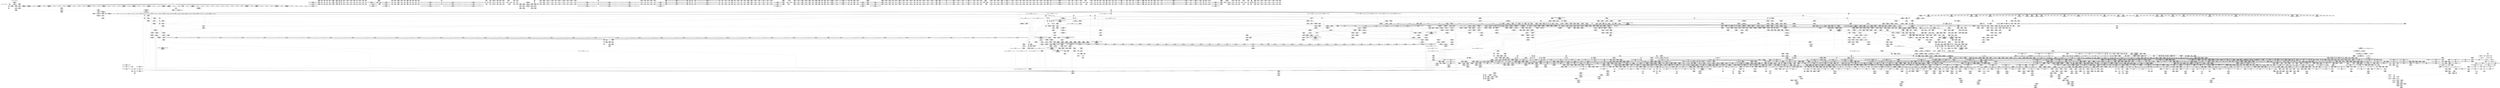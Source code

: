 digraph {
	CE0x560cfe0 [shape=record,shape=Mrecord,label="{CE0x560cfe0|tomoyo_print_ulong:_tmp27|security/tomoyo/util.c,247}"]
	CE0x55988c0 [shape=record,shape=Mrecord,label="{CE0x55988c0|_call_void_srcu_read_unlock(%struct.srcu_struct*_tomoyo_ss,_i32_%idx)_#9,_!dbg_!38903|security/tomoyo/common.h,1109|*SummSink*}"]
	CE0x488aee0 [shape=record,shape=Mrecord,label="{CE0x488aee0|tomoyo_get_mode:_tmp7|security/tomoyo/util.c,979|*SummSink*}"]
	CE0x65a69c0 [shape=record,shape=Mrecord,label="{CE0x65a69c0|i64*_getelementptr_inbounds_(_31_x_i64_,_31_x_i64_*___llvm_gcov_ctr43150,_i64_0,_i64_9)|*Constant*|*SummSource*}"]
	CE0x57b2f70 [shape=record,shape=Mrecord,label="{CE0x57b2f70|tomoyo_init_request_info:_type|security/tomoyo/util.c,1009|*SummSource*}"]
	CE0x4947a40 [shape=record,shape=Mrecord,label="{CE0x4947a40|tomoyo_audit_path_number_log:_tmp}"]
	CE0x5598c60 [shape=record,shape=Mrecord,label="{CE0x5598c60|0:_i32,_:_GCMR___llvm_gcov_global_state_pred30_internal_unnamed_addr_global_i32_-1:_elem_0:default:}"]
	CE0x47a6fe0 [shape=record,shape=Mrecord,label="{CE0x47a6fe0|i64*_getelementptr_inbounds_(_11_x_i64_,_11_x_i64_*___llvm_gcov_ctr54147,_i64_0,_i64_1)|*Constant*|*SummSink*}"]
	CE0x724eda0 [shape=record,shape=Mrecord,label="{CE0x724eda0|tomoyo_fill_path_info:_frombool10|security/tomoyo/util.c,668}"]
	CE0x489deb0 [shape=record,shape=Mrecord,label="{CE0x489deb0|tomoyo_path_number_perm:_tmp36|security/tomoyo/file.c,717|*SummSource*}"]
	CE0x5a65680 [shape=record,shape=Mrecord,label="{CE0x5a65680|128:_i8*,_1208:_%struct.file*,_:_CMRE_47,48_}"]
	CE0x3a7f390 [shape=record,shape=Mrecord,label="{CE0x3a7f390|_call_void_mcount()_#3|*SummSource*}"]
	CE0x594ad50 [shape=record,shape=Mrecord,label="{CE0x594ad50|tomoyo_init_request_info:_tmp11|security/tomoyo/util.c,1007}"]
	CE0x56f1de0 [shape=record,shape=Mrecord,label="{CE0x56f1de0|tomoyo_domain:_tmp20|security/tomoyo/common.h,1205|*SummSource*}"]
	CE0x5a1e4a0 [shape=record,shape=Mrecord,label="{CE0x5a1e4a0|_ret_%struct.tomoyo_domain_info*_%tmp23,_!dbg_!38929|security/tomoyo/common.h,1205|*SummSink*}"]
	CE0x56a7850 [shape=record,shape=Mrecord,label="{CE0x56a7850|tomoyo_read_lock:_bb}"]
	CE0x7084a80 [shape=record,shape=Mrecord,label="{CE0x7084a80|0:_i8,_array:_GCRE_tomoyo_pn2mac_constant_8_x_i8_c_02_05_07_08_12_0F_10_11_,_align_1:_elem_3::|security/tomoyo/file.c,701}"]
	CE0x705fba0 [shape=record,shape=Mrecord,label="{CE0x705fba0|tomoyo_fill_path_info:_tobool|security/tomoyo/util.c,667|*SummSource*}"]
	CE0x47a78a0 [shape=record,shape=Mrecord,label="{CE0x47a78a0|tomoyo_domain:_bb|*SummSource*}"]
	CE0x5a63e30 [shape=record,shape=Mrecord,label="{CE0x5a63e30|tomoyo_const_part_length:_cmp25|security/tomoyo/util.c,644}"]
	CE0x70f87f0 [shape=record,shape=Mrecord,label="{CE0x70f87f0|i64*_getelementptr_inbounds_(_31_x_i64_,_31_x_i64_*___llvm_gcov_ctr43150,_i64_0,_i64_29)|*Constant*|*SummSource*}"]
	CE0x4aa5770 [shape=record,shape=Mrecord,label="{CE0x4aa5770|128:_i8*,_1208:_%struct.file*,_:_CMRE_52,56_|*MultipleSource*|security/tomoyo/common.h,1205|security/tomoyo/common.h,1205}"]
	CE0x707b7d0 [shape=record,shape=Mrecord,label="{CE0x707b7d0|tomoyo_get_realpath:_bb|*SummSource*}"]
	CE0x7048ac0 [shape=record,shape=Mrecord,label="{CE0x7048ac0|tomoyo_init_request_info:_tmp3|security/tomoyo/util.c,1004|*SummSink*}"]
	CE0x3c637f0 [shape=record,shape=Mrecord,label="{CE0x3c637f0|tomoyo_print_ulong:_tmp19|security/tomoyo/util.c,244|*SummSource*}"]
	CE0x46dde10 [shape=record,shape=Mrecord,label="{CE0x46dde10|tomoyo_path_mkdir:_tmp3}"]
	CE0x47c8330 [shape=record,shape=Mrecord,label="{CE0x47c8330|tomoyo_path_number_perm:_path_number13|security/tomoyo/file.c,713|*SummSource*}"]
	CE0x4a36600 [shape=record,shape=Mrecord,label="{CE0x4a36600|tomoyo_path_number_perm:_tmp42|security/tomoyo/file.c,721|*SummSource*}"]
	CE0x709afa0 [shape=record,shape=Mrecord,label="{CE0x709afa0|tomoyo_get_mode:_tmp}"]
	CE0x58b79d0 [shape=record,shape=Mrecord,label="{CE0x58b79d0|i64_3|*Constant*}"]
	CE0x6f6bb60 [shape=record,shape=Mrecord,label="{CE0x6f6bb60|tomoyo_add_slash:_tmp7|security/tomoyo/file.c,132}"]
	CE0x3bf58e0 [shape=record,shape=Mrecord,label="{CE0x3bf58e0|i8_1|*Constant*}"]
	CE0x56a6e80 [shape=record,shape=Mrecord,label="{CE0x56a6e80|i64*_getelementptr_inbounds_(_2_x_i64_,_2_x_i64_*___llvm_gcov_ctr22,_i64_0,_i64_0)|*Constant*}"]
	CE0x59acbd0 [shape=record,shape=Mrecord,label="{CE0x59acbd0|tomoyo_add_slash:_tmp5|security/tomoyo/file.c,131|*SummSource*}"]
	CE0x3be6330 [shape=record,shape=Mrecord,label="{CE0x3be6330|GLOBAL:_tomoyo_path_number_perm|*Constant*|*SummSource*}"]
	CE0x56f40f0 [shape=record,shape=Mrecord,label="{CE0x56f40f0|i64_18|*Constant*|*SummSink*}"]
	CE0x56d2b70 [shape=record,shape=Mrecord,label="{CE0x56d2b70|tomoyo_init_request_info:_tmp|*SummSink*}"]
	CE0x5ae8480 [shape=record,shape=Mrecord,label="{CE0x5ae8480|tomoyo_print_ulong:_tmp4|security/tomoyo/util.c,239|*SummSource*}"]
	CE0x70956a0 [shape=record,shape=Mrecord,label="{CE0x70956a0|GLOBAL:_tomoyo_domain|*Constant*|*SummSink*}"]
	CE0x5830140 [shape=record,shape=Mrecord,label="{CE0x5830140|tomoyo_init_request_info:_conv|security/tomoyo/util.c,1010|*SummSink*}"]
	CE0x4a088f0 [shape=record,shape=Mrecord,label="{CE0x4a088f0|tomoyo_fill_path_info:_tmp8|security/tomoyo/util.c,667}"]
	CE0x55666c0 [shape=record,shape=Mrecord,label="{CE0x55666c0|i64*_getelementptr_inbounds_(_12_x_i64_,_12_x_i64_*___llvm_gcov_ctr28,_i64_0,_i64_0)|*Constant*|*SummSink*}"]
	CE0x48eaa00 [shape=record,shape=Mrecord,label="{CE0x48eaa00|tomoyo_print_ulong:_tmp|*SummSource*}"]
	CE0x46cace0 [shape=record,shape=Mrecord,label="{CE0x46cace0|i32_50|*Constant*|*SummSink*}"]
	CE0x59be760 [shape=record,shape=Mrecord,label="{CE0x59be760|0:_i8*,_array:_GCRE_tomoyo_mac_keywords_external_constant_42_x_i8*_:_elem_26::|security/tomoyo/file.c,233}"]
	CE0x3c47780 [shape=record,shape=Mrecord,label="{CE0x3c47780|i64*_getelementptr_inbounds_(_14_x_i64_,_14_x_i64_*___llvm_gcov_ctr18115,_i64_0,_i64_6)|*Constant*|*SummSource*}"]
	CE0x57de7f0 [shape=record,shape=Mrecord,label="{CE0x57de7f0|tomoyo_init_request_info:_tmp5|security/tomoyo/util.c,1004|*SummSink*}"]
	CE0x703d040 [shape=record,shape=Mrecord,label="{CE0x703d040|i64_16|*Constant*|*SummSink*}"]
	CE0x70f9550 [shape=record,shape=Mrecord,label="{CE0x70f9550|__llvm_gcov_indirect_counter_increment:_tmp2}"]
	CE0x3c5c3e0 [shape=record,shape=Mrecord,label="{CE0x3c5c3e0|tomoyo_audit_path_number_log:_tmp12|security/tomoyo/file.c,231}"]
	CE0x49866b0 [shape=record,shape=Mrecord,label="{CE0x49866b0|tomoyo_print_ulong:_tmp11|security/tomoyo/util.c,241}"]
	CE0x4796100 [shape=record,shape=Mrecord,label="{CE0x4796100|i32_5|*Constant*}"]
	CE0x4877b20 [shape=record,shape=Mrecord,label="{CE0x4877b20|i32_39|*Constant*}"]
	CE0x47db180 [shape=record,shape=Mrecord,label="{CE0x47db180|tomoyo_print_ulong:_if.else16|*SummSource*}"]
	CE0x59110f0 [shape=record,shape=Mrecord,label="{CE0x59110f0|VOIDTB_TE:_CE_215,216_}"]
	CE0x5b68360 [shape=record,shape=Mrecord,label="{CE0x5b68360|tomoyo_fill_path_info:_is_patterned|security/tomoyo/util.c,668}"]
	CE0x48f9c80 [shape=record,shape=Mrecord,label="{CE0x48f9c80|tomoyo_get_mode:_call|security/tomoyo/util.c,980}"]
	CE0x489c240 [shape=record,shape=Mrecord,label="{CE0x489c240|tomoyo_get_mode:_arrayidx|security/tomoyo/util.c,981|*SummSink*}"]
	CE0x56f39c0 [shape=record,shape=Mrecord,label="{CE0x56f39c0|tomoyo_path_number_perm:_cmp19|security/tomoyo/file.c,721|*SummSource*}"]
	CE0x46cb3c0 [shape=record,shape=Mrecord,label="{CE0x46cb3c0|tomoyo_const_part_length:_return}"]
	CE0x56fac30 [shape=record,shape=Mrecord,label="{CE0x56fac30|i64**_getelementptr_inbounds_(_3_x_i64*_,_3_x_i64*_*___llvm_gcda_edge_table29,_i64_0,_i64_2)|*Constant*|*SummSink*}"]
	CE0x5a462f0 [shape=record,shape=Mrecord,label="{CE0x5a462f0|128:_i8*,_1208:_%struct.file*,_:_CMRE_37,38_}"]
	CE0x6f9b690 [shape=record,shape=Mrecord,label="{CE0x6f9b690|tomoyo_audit_path_number_log:_arraydecay|security/tomoyo/file.c,231|*SummSink*}"]
	CE0x54f7330 [shape=record,shape=Mrecord,label="{CE0x54f7330|tomoyo_fill_path_info:_idxprom|security/tomoyo/util.c,667}"]
	CE0x5a55d90 [shape=record,shape=Mrecord,label="{CE0x5a55d90|tomoyo_print_ulong:_call19|security/tomoyo/util.c,246|*SummSink*}"]
	CE0x56dba70 [shape=record,shape=Mrecord,label="{CE0x56dba70|i64*_getelementptr_inbounds_(_22_x_i64_,_22_x_i64_*___llvm_gcov_ctr9,_i64_0,_i64_21)|*Constant*|*SummSink*}"]
	CE0x5697e30 [shape=record,shape=Mrecord,label="{CE0x5697e30|tomoyo_print_ulong:_if.then}"]
	CE0x58df4e0 [shape=record,shape=Mrecord,label="{CE0x58df4e0|tomoyo_read_lock:_call|security/tomoyo/common.h,1097}"]
	CE0x72be3b0 [shape=record,shape=Mrecord,label="{CE0x72be3b0|0:_%struct.vfsmount*,_:_CRE_0,8_|*MultipleSource*|security/tomoyo/tomoyo.c,191|Function::tomoyo_path_mkdir&Arg::parent::}"]
	CE0x3bd5a80 [shape=record,shape=Mrecord,label="{CE0x3bd5a80|tomoyo_path_number_perm:_path|Function::tomoyo_path_number_perm&Arg::path::|*SummSource*}"]
	CE0x5a975f0 [shape=record,shape=Mrecord,label="{CE0x5a975f0|tomoyo_get_realpath:_if.end}"]
	CE0x6fc3f50 [shape=record,shape=Mrecord,label="{CE0x6fc3f50|tomoyo_init_request_info:_domain|Function::tomoyo_init_request_info&Arg::domain::|*SummSink*}"]
	CE0x4987ef0 [shape=record,shape=Mrecord,label="{CE0x4987ef0|i64**_getelementptr_inbounds_(_3_x_i64*_,_3_x_i64*_*___llvm_gcda_edge_table29,_i64_0,_i64_2)|*Constant*|*SummSource*}"]
	CE0x470d980 [shape=record,shape=Mrecord,label="{CE0x470d980|__llvm_gcov_indirect_counter_increment114:_tmp2|*SummSink*}"]
	CE0x7019a50 [shape=record,shape=Mrecord,label="{CE0x7019a50|tomoyo_get_realpath:_path|Function::tomoyo_get_realpath&Arg::path::|*SummSource*}"]
	CE0x4b49f20 [shape=record,shape=Mrecord,label="{CE0x4b49f20|tomoyo_fill_path_info:_tobool|security/tomoyo/util.c,667|*SummSink*}"]
	CE0x57299d0 [shape=record,shape=Mrecord,label="{CE0x57299d0|get_current:_entry|*SummSink*}"]
	CE0x566f9e0 [shape=record,shape=Mrecord,label="{CE0x566f9e0|tomoyo_audit_path_number_log:_number|security/tomoyo/file.c,231}"]
	CE0x5a176d0 [shape=record,shape=Mrecord,label="{CE0x5a176d0|tomoyo_audit_path_number_log:_conv|security/tomoyo/file.c,216}"]
	CE0x488cf20 [shape=record,shape=Mrecord,label="{CE0x488cf20|i64_14|*Constant*|*SummSource*}"]
	CE0x55c19b0 [shape=record,shape=Mrecord,label="{CE0x55c19b0|tomoyo_const_part_length:_tmp22|security/tomoyo/util.c,634}"]
	CE0x3b036a0 [shape=record,shape=Mrecord,label="{CE0x3b036a0|__llvm_gcov_indirect_counter_increment114:_pred|*SummSink*}"]
	CE0x5a64f00 [shape=record,shape=Mrecord,label="{CE0x5a64f00|128:_i8*,_1208:_%struct.file*,_:_CMRE_41,42_}"]
	CE0x58c65e0 [shape=record,shape=Mrecord,label="{CE0x58c65e0|i64*_getelementptr_inbounds_(_12_x_i64_,_12_x_i64_*___llvm_gcov_ctr31133,_i64_0,_i64_9)|*Constant*}"]
	CE0x4795f40 [shape=record,shape=Mrecord,label="{CE0x4795f40|tomoyo_domain:_tmp8|security/tomoyo/common.h,1205|*SummSink*}"]
	CE0x585e130 [shape=record,shape=Mrecord,label="{CE0x585e130|tomoyo_path_number_perm:_bb|*SummSource*}"]
	CE0x5adc870 [shape=record,shape=Mrecord,label="{CE0x5adc870|tomoyo_const_part_length:_tmp37|security/tomoyo/util.c,644|*SummSink*}"]
	CE0x566f810 [shape=record,shape=Mrecord,label="{CE0x566f810|tomoyo_print_ulong:_type|Function::tomoyo_print_ulong&Arg::type::}"]
	CE0x5a17830 [shape=record,shape=Mrecord,label="{CE0x5a17830|tomoyo_audit_path_number_log:_conv|security/tomoyo/file.c,216|*SummSource*}"]
	CE0x47a74b0 [shape=record,shape=Mrecord,label="{CE0x47a74b0|srcu_read_lock:_tmp}"]
	CE0x7298290 [shape=record,shape=Mrecord,label="{CE0x7298290|tomoyo_get_mode:_arrayidx4|security/tomoyo/util.c,983|*SummSource*}"]
	CE0x6f7d410 [shape=record,shape=Mrecord,label="{CE0x6f7d410|get_current:_tmp1|*SummSource*}"]
	CE0x56f17b0 [shape=record,shape=Mrecord,label="{CE0x56f17b0|i64*_getelementptr_inbounds_(_11_x_i64_,_11_x_i64_*___llvm_gcov_ctr54147,_i64_0,_i64_10)|*Constant*}"]
	CE0x58dbab0 [shape=record,shape=Mrecord,label="{CE0x58dbab0|tomoyo_init_request_info:_mode|security/tomoyo/util.c,1010}"]
	CE0x6f922b0 [shape=record,shape=Mrecord,label="{CE0x6f922b0|i64*_getelementptr_inbounds_(_12_x_i64_,_12_x_i64_*___llvm_gcov_ctr28,_i64_0,_i64_11)|*Constant*}"]
	CE0x5a86ad0 [shape=record,shape=Mrecord,label="{CE0x5a86ad0|tomoyo_path_number_perm:_tmp19|security/tomoyo/file.c,705|*SummSink*}"]
	CE0x6fd6fe0 [shape=record,shape=Mrecord,label="{CE0x6fd6fe0|rcu_lock_acquire:_tmp|*SummSink*}"]
	CE0x3b45560 [shape=record,shape=Mrecord,label="{CE0x3b45560|tomoyo_const_part_length:_tmp12|security/tomoyo/util.c,626}"]
	CE0x5872fc0 [shape=record,shape=Mrecord,label="{CE0x5872fc0|i64*_getelementptr_inbounds_(_4_x_i64_,_4_x_i64_*___llvm_gcov_ctr33,_i64_0,_i64_2)|*Constant*}"]
	CE0x566f460 [shape=record,shape=Mrecord,label="{CE0x566f460|tomoyo_print_ulong:_value|Function::tomoyo_print_ulong&Arg::value::|*SummSource*}"]
	CE0x488d070 [shape=record,shape=Mrecord,label="{CE0x488d070|i64_14|*Constant*|*SummSink*}"]
	CE0x59c9390 [shape=record,shape=Mrecord,label="{CE0x59c9390|tomoyo_domain:_tmp21|security/tomoyo/common.h,1205|*SummSource*}"]
	CE0x47a7800 [shape=record,shape=Mrecord,label="{CE0x47a7800|tomoyo_domain:_bb}"]
	CE0x59391f0 [shape=record,shape=Mrecord,label="{CE0x59391f0|tomoyo_const_part_length:_tmp36|security/tomoyo/util.c,644|*SummSource*}"]
	CE0x56111b0 [shape=record,shape=Mrecord,label="{CE0x56111b0|VOIDTB_TE:_CE_175,176_}"]
	CE0x3becdc0 [shape=record,shape=Mrecord,label="{CE0x3becdc0|tomoyo_domain:_do.end|*SummSource*}"]
	CE0x59be3e0 [shape=record,shape=Mrecord,label="{CE0x59be3e0|0:_i8*,_array:_GCRE_tomoyo_mac_keywords_external_constant_42_x_i8*_:_elem_24::|security/tomoyo/file.c,233}"]
	CE0x4a12ac0 [shape=record,shape=Mrecord,label="{CE0x4a12ac0|i64*_getelementptr_inbounds_(_14_x_i64_,_14_x_i64_*___llvm_gcov_ctr18115,_i64_0,_i64_10)|*Constant*}"]
	CE0x56eac20 [shape=record,shape=Mrecord,label="{CE0x56eac20|tomoyo_fill_path_info:_tmp4|security/tomoyo/util.c,667}"]
	CE0x47c81e0 [shape=record,shape=Mrecord,label="{CE0x47c81e0|tomoyo_path_number_perm:_path_number13|security/tomoyo/file.c,713|*SummSink*}"]
	CE0x3a70660 [shape=record,shape=Mrecord,label="{CE0x3a70660|tomoyo_fill_path_info:_call|security/tomoyo/util.c,664}"]
	CE0x6f7da40 [shape=record,shape=Mrecord,label="{CE0x6f7da40|tomoyo_print_ulong:_call8|security/tomoyo/util.c,242|*SummSource*}"]
	CE0x3c82ba0 [shape=record,shape=Mrecord,label="{CE0x3c82ba0|tomoyo_path_mkdir:_mode|Function::tomoyo_path_mkdir&Arg::mode::|*SummSink*}"]
	CE0x57c0470 [shape=record,shape=Mrecord,label="{CE0x57c0470|VOIDTB_TE:_CE_200,201_}"]
	CE0x489bb60 [shape=record,shape=Mrecord,label="{CE0x489bb60|tomoyo_fill_path_info:_is_dir|security/tomoyo/util.c,667}"]
	CE0x70941f0 [shape=record,shape=Mrecord,label="{CE0x70941f0|tomoyo_get_mode:_bb|*SummSource*}"]
	CE0x5807590 [shape=record,shape=Mrecord,label="{CE0x5807590|tomoyo_get_realpath:_name1|security/tomoyo/file.c,151|*SummSource*}"]
	CE0x6f6b950 [shape=record,shape=Mrecord,label="{CE0x6f6b950|tomoyo_read_unlock:_tmp1|*SummSink*}"]
	CE0x47de9e0 [shape=record,shape=Mrecord,label="{CE0x47de9e0|i32_5|*Constant*|*SummSource*}"]
	CE0x5a107e0 [shape=record,shape=Mrecord,label="{CE0x5a107e0|_call_void_tomoyo_fill_path_info(%struct.tomoyo_path_info*_%buf)_#9,_!dbg_!38913|security/tomoyo/file.c,152}"]
	CE0x56f2200 [shape=record,shape=Mrecord,label="{CE0x56f2200|tomoyo_domain:_tmp20|security/tomoyo/common.h,1205|*SummSink*}"]
	CE0x3cca1f0 [shape=record,shape=Mrecord,label="{CE0x3cca1f0|i64_1|*Constant*}"]
	CE0x58dc120 [shape=record,shape=Mrecord,label="{CE0x58dc120|tomoyo_init_request_info:_mode5|security/tomoyo/util.c,1011}"]
	CE0x555cec0 [shape=record,shape=Mrecord,label="{CE0x555cec0|i64*_getelementptr_inbounds_(_12_x_i64_,_12_x_i64_*___llvm_gcov_ctr31133,_i64_0,_i64_11)|*Constant*}"]
	CE0x70ce820 [shape=record,shape=Mrecord,label="{CE0x70ce820|tomoyo_const_part_length:_tmp48|security/tomoyo/util.c,649}"]
	CE0x6fe7520 [shape=record,shape=Mrecord,label="{CE0x6fe7520|_call_void_mcount()_#3|*SummSink*}"]
	CE0x4861a00 [shape=record,shape=Mrecord,label="{CE0x4861a00|tomoyo_get_mode:_call|security/tomoyo/util.c,980|*SummSource*}"]
	CE0x6f91e90 [shape=record,shape=Mrecord,label="{CE0x6f91e90|tomoyo_audit_path_number_log:_radix.0}"]
	CE0x47c7bd0 [shape=record,shape=Mrecord,label="{CE0x47c7bd0|tomoyo_path_number_perm:_param10|security/tomoyo/file.c,712|*SummSink*}"]
	CE0x4b3b560 [shape=record,shape=Mrecord,label="{CE0x4b3b560|i64*_getelementptr_inbounds_(_12_x_i64_,_12_x_i64_*___llvm_gcov_ctr31133,_i64_0,_i64_0)|*Constant*}"]
	"CONST[source:1(input),value:2(dynamic)][purpose:{operation}]"
	CE0x3d2c820 [shape=record,shape=Mrecord,label="{CE0x3d2c820|tomoyo_audit_path_number_log:_idxprom|security/tomoyo/file.c,234}"]
	CE0x47dee60 [shape=record,shape=Mrecord,label="{CE0x47dee60|tomoyo_path_number_perm:_param_type|security/tomoyo/file.c,710|*SummSource*}"]
	CE0x5901b60 [shape=record,shape=Mrecord,label="{CE0x5901b60|tomoyo_fill_path_info:_ptr|Function::tomoyo_fill_path_info&Arg::ptr::|*SummSource*}"]
	CE0x3c617f0 [shape=record,shape=Mrecord,label="{CE0x3c617f0|tomoyo_path_mkdir:_bb}"]
	CE0x3ad0bb0 [shape=record,shape=Mrecord,label="{CE0x3ad0bb0|tomoyo_path_mkdir:_bb|*SummSource*}"]
	CE0x6fe8b90 [shape=record,shape=Mrecord,label="{CE0x6fe8b90|0:_%struct.tomoyo_obj_info*,_24:_%struct.tomoyo_path_info*,_32:_i64,_40:_i8,_72:_i8,_76:_i8,_:_SCMRE_76,77_|*MultipleSource*|security/tomoyo/file.c,693|security/tomoyo/file.c, 693|security/tomoyo/file.c,707|Function::tomoyo_init_request_info&Arg::r::}"]
	CE0x57a3700 [shape=record,shape=Mrecord,label="{CE0x57a3700|tomoyo_init_request_info:_tmp12|security/tomoyo/util.c,1010|*SummSource*}"]
	CE0x7019d30 [shape=record,shape=Mrecord,label="{CE0x7019d30|_ret_i1_%retval.0,_!dbg_!38916|security/tomoyo/file.c,156|*SummSource*}"]
	CE0x554dbb0 [shape=record,shape=Mrecord,label="{CE0x554dbb0|tomoyo_const_part_length:_tmp29|security/tomoyo/util.c,641}"]
	CE0x5693820 [shape=record,shape=Mrecord,label="{CE0x5693820|GLOBAL:_tomoyo_init_request_info|*Constant*}"]
	CE0x56b1240 [shape=record,shape=Mrecord,label="{CE0x56b1240|tomoyo_get_mode:_if.end}"]
	CE0x5a0e010 [shape=record,shape=Mrecord,label="{CE0x5a0e010|128:_i8*,_1208:_%struct.file*,_:_CMRE_20,21_}"]
	CE0x56a5670 [shape=record,shape=Mrecord,label="{CE0x56a5670|0:_i8*,_array:_GCRE_tomoyo_mac_keywords_external_constant_42_x_i8*_:_elem_15::|security/tomoyo/file.c,233}"]
	CE0x5753340 [shape=record,shape=Mrecord,label="{CE0x5753340|_call_void_mcount()_#3|*SummSource*}"]
	CE0x3c63020 [shape=record,shape=Mrecord,label="{CE0x3c63020|rcu_lock_release:_map|Function::rcu_lock_release&Arg::map::}"]
	CE0x57d40f0 [shape=record,shape=Mrecord,label="{CE0x57d40f0|i64*_getelementptr_inbounds_(_2_x_i64_,_2_x_i64_*___llvm_gcov_ctr53148,_i64_0,_i64_0)|*Constant*|*SummSink*}"]
	CE0x5949e00 [shape=record,shape=Mrecord,label="{CE0x5949e00|%struct.lockdep_map*_null|*Constant*|*SummSink*}"]
	CE0x46d4900 [shape=record,shape=Mrecord,label="{CE0x46d4900|rcu_lock_release:_bb}"]
	CE0x5a09a90 [shape=record,shape=Mrecord,label="{CE0x5a09a90|GLOBAL:_tomoyo_ss|Global_var:tomoyo_ss}"]
	CE0x5afb100 [shape=record,shape=Mrecord,label="{CE0x5afb100|tomoyo_add_slash:_tobool|security/tomoyo/file.c,131|*SummSource*}"]
	CE0x701ea40 [shape=record,shape=Mrecord,label="{CE0x701ea40|tomoyo_const_part_length:_tmp40|security/tomoyo/util.c,644|*SummSink*}"]
	CE0x568b770 [shape=record,shape=Mrecord,label="{CE0x568b770|i64*_getelementptr_inbounds_(_31_x_i64_,_31_x_i64_*___llvm_gcov_ctr43150,_i64_0,_i64_30)|*Constant*}"]
	CE0x59b8570 [shape=record,shape=Mrecord,label="{CE0x59b8570|_call_void_mcount()_#3|*SummSource*}"]
	CE0x58877c0 [shape=record,shape=Mrecord,label="{CE0x58877c0|i32_0|*Constant*}"]
	CE0x56a52f0 [shape=record,shape=Mrecord,label="{CE0x56a52f0|0:_i8*,_array:_GCRE_tomoyo_mac_keywords_external_constant_42_x_i8*_:_elem_13::|security/tomoyo/file.c,233}"]
	CE0x46d4e90 [shape=record,shape=Mrecord,label="{CE0x46d4e90|VOIDTB_TE_array:_GCR_.str3117_private_unnamed_addr_constant_5_x_i8_c_0%lo_00_,_align_1:_elem_0:default:}"]
	CE0x594a0d0 [shape=record,shape=Mrecord,label="{CE0x594a0d0|get_current:_tmp1|*SummSink*}"]
	CE0x701e700 [shape=record,shape=Mrecord,label="{CE0x701e700|i64_24|*Constant*|*SummSink*}"]
	CE0x46f9800 [shape=record,shape=Mrecord,label="{CE0x46f9800|i64*_getelementptr_inbounds_(_4_x_i64_,_4_x_i64_*___llvm_gcov_ctr33,_i64_0,_i64_0)|*Constant*|*SummSource*}"]
	CE0x6f6c2f0 [shape=record,shape=Mrecord,label="{CE0x6f6c2f0|tomoyo_add_slash:_if.end}"]
	CE0x3d4be70 [shape=record,shape=Mrecord,label="{CE0x3d4be70|GLOBAL:_current_task|Global_var:current_task}"]
	CE0x58579a0 [shape=record,shape=Mrecord,label="{CE0x58579a0|tomoyo_get_mode:_idxprom3|security/tomoyo/util.c,983|*SummSource*}"]
	CE0x475feb0 [shape=record,shape=Mrecord,label="{CE0x475feb0|tomoyo_path_number_perm:_tmp20|security/tomoyo/file.c,705|*SummSource*}"]
	CE0x47c7c40 [shape=record,shape=Mrecord,label="{CE0x47c7c40|tomoyo_path_number_perm:_path_number|security/tomoyo/file.c,711}"]
	CE0x5702360 [shape=record,shape=Mrecord,label="{CE0x5702360|tomoyo_path_number_perm:_tmp49|security/tomoyo/file.c,723|*SummSink*}"]
	CE0x70ffb10 [shape=record,shape=Mrecord,label="{CE0x70ffb10|tomoyo_const_part_length:_retval.0|*SummSink*}"]
	CE0x3beea80 [shape=record,shape=Mrecord,label="{CE0x3beea80|tomoyo_path_mkdir:_mnt1|security/tomoyo/tomoyo.c,191|*SummSource*}"]
	CE0x5b1c130 [shape=record,shape=Mrecord,label="{CE0x5b1c130|tomoyo_path_number_perm:_tmp10|security/tomoyo/file.c,702|*SummSource*}"]
	CE0x5b79380 [shape=record,shape=Mrecord,label="{CE0x5b79380|tomoyo_get_realpath:_tmp|*SummSink*}"]
	CE0x7120900 [shape=record,shape=Mrecord,label="{CE0x7120900|i64*_getelementptr_inbounds_(_12_x_i64_,_12_x_i64_*___llvm_gcov_ctr28,_i64_0,_i64_8)|*Constant*}"]
	CE0x54f7070 [shape=record,shape=Mrecord,label="{CE0x54f7070|tomoyo_fill_path_info:_tmp9|security/tomoyo/util.c,667}"]
	CE0x46dd4f0 [shape=record,shape=Mrecord,label="{CE0x46dd4f0|VOIDTB_TE:_CE_64,72_|*MultipleSource*|*LoadInst*|security/tomoyo/file.c,702|Function::tomoyo_path_mkdir&Arg::dentry::}"]
	CE0x71f0460 [shape=record,shape=Mrecord,label="{CE0x71f0460|i64_10|*Constant*}"]
	CE0x7208e10 [shape=record,shape=Mrecord,label="{CE0x7208e10|_call_void_mcount()_#3}"]
	CE0x6fe73f0 [shape=record,shape=Mrecord,label="{CE0x6fe73f0|_call_void_mcount()_#3|*SummSource*}"]
	CE0x5912f30 [shape=record,shape=Mrecord,label="{CE0x5912f30|tomoyo_const_part_length:_filename|Function::tomoyo_const_part_length&Arg::filename::}"]
	CE0x3bb4000 [shape=record,shape=Mrecord,label="{CE0x3bb4000|tomoyo_audit_path_number_log:_tmp17|security/tomoyo/file.c,236|*SummSource*}"]
	CE0x48eab70 [shape=record,shape=Mrecord,label="{CE0x48eab70|tomoyo_print_ulong:_tmp|*SummSink*}"]
	CE0x590ac30 [shape=record,shape=Mrecord,label="{CE0x590ac30|tomoyo_get_realpath:_bb|*SummSink*}"]
	CE0x6f7cbd0 [shape=record,shape=Mrecord,label="{CE0x6f7cbd0|tomoyo_print_ulong:_call|security/tomoyo/util.c,240}"]
	CE0x5ae3d50 [shape=record,shape=Mrecord,label="{CE0x5ae3d50|tomoyo_read_unlock:_tmp2|*SummSource*}"]
	CE0x3b5d600 [shape=record,shape=Mrecord,label="{CE0x3b5d600|i64*_getelementptr_inbounds_(_6_x_i64_,_6_x_i64_*___llvm_gcov_ctr26,_i64_0,_i64_5)|*Constant*|*SummSink*}"]
	CE0x55c1a20 [shape=record,shape=Mrecord,label="{CE0x55c1a20|_ret_void}"]
	CE0x55da430 [shape=record,shape=Mrecord,label="{CE0x55da430|0:_i8,_array:_GCRE_tomoyo_index2category_constant_39_x_i8_c_00_00_00_00_00_00_00_00_00_00_00_00_00_00_00_00_00_00_00_00_00_00_00_01_01_01_01_01_01_01_01_01_01_01_01_01_01_01_02_,_align_16:_elem_12::|security/tomoyo/util.c,983}"]
	CE0x57cc170 [shape=record,shape=Mrecord,label="{CE0x57cc170|_call_void_mcount()_#3}"]
	CE0x56b0a20 [shape=record,shape=Mrecord,label="{CE0x56b0a20|GLOBAL:_tomoyo_policy_loaded|Global_var:tomoyo_policy_loaded}"]
	CE0x70089d0 [shape=record,shape=Mrecord,label="{CE0x70089d0|tomoyo_add_slash:_tmp4|security/tomoyo/file.c,131}"]
	CE0x3b44e00 [shape=record,shape=Mrecord,label="{CE0x3b44e00|i32_51|*Constant*}"]
	CE0x57cbc20 [shape=record,shape=Mrecord,label="{CE0x57cbc20|get_current:_tmp4|./arch/x86/include/asm/current.h,14|*SummSource*}"]
	CE0x3beccd0 [shape=record,shape=Mrecord,label="{CE0x3beccd0|i64*_getelementptr_inbounds_(_2_x_i64_,_2_x_i64_*___llvm_gcov_ctr23,_i64_0,_i64_1)|*Constant*}"]
	CE0x4763dc0 [shape=record,shape=Mrecord,label="{CE0x4763dc0|i32_4095|*Constant*|*SummSource*}"]
	CE0x3a702b0 [shape=record,shape=Mrecord,label="{CE0x3a702b0|tomoyo_get_mode:_cmp|security/tomoyo/util.c,982|*SummSink*}"]
	CE0x703cec0 [shape=record,shape=Mrecord,label="{CE0x703cec0|i64_16|*Constant*|*SummSource*}"]
	CE0x6f6bfc0 [shape=record,shape=Mrecord,label="{CE0x6f6bfc0|i64*_getelementptr_inbounds_(_6_x_i64_,_6_x_i64_*___llvm_gcov_ctr26,_i64_0,_i64_4)|*Constant*}"]
	CE0x55fab80 [shape=record,shape=Mrecord,label="{CE0x55fab80|tomoyo_audit_path_number_log:_tmp1|*SummSink*}"]
	CE0x72098b0 [shape=record,shape=Mrecord,label="{CE0x72098b0|__llvm_gcov_indirect_counter_increment:_tmp|*SummSink*}"]
	CE0x47a5970 [shape=record,shape=Mrecord,label="{CE0x47a5970|__llvm_gcov_indirect_counter_increment114:_entry}"]
	CE0x659de50 [shape=record,shape=Mrecord,label="{CE0x659de50|i32_1205|*Constant*|*SummSink*}"]
	CE0x491d390 [shape=record,shape=Mrecord,label="{CE0x491d390|tomoyo_path_number_perm:_tmp15|security/tomoyo/file.c,701}"]
	CE0x4721a50 [shape=record,shape=Mrecord,label="{CE0x4721a50|tomoyo_path_number_perm:_tmp32|security/tomoyo/file.c,710|*SummSource*}"]
	CE0x5af1710 [shape=record,shape=Mrecord,label="{CE0x5af1710|0:_%struct.tomoyo_obj_info*,_24:_%struct.tomoyo_path_info*,_32:_i64,_40:_i8,_72:_i8,_76:_i8,_:_SCMRE_60,61_}"]
	CE0x56dbfa0 [shape=record,shape=Mrecord,label="{CE0x56dbfa0|i64*_getelementptr_inbounds_(_22_x_i64_,_22_x_i64_*___llvm_gcov_ctr9,_i64_0,_i64_21)|*Constant*}"]
	CE0x3a1caf0 [shape=record,shape=Mrecord,label="{CE0x3a1caf0|tomoyo_print_ulong:_if.end20|*SummSource*}"]
	CE0x704e3b0 [shape=record,shape=Mrecord,label="{CE0x704e3b0|0:_i8*,_array:_GCRE_tomoyo_mac_keywords_external_constant_42_x_i8*_:_elem_30::|security/tomoyo/file.c,233}"]
	CE0x5a9ddb0 [shape=record,shape=Mrecord,label="{CE0x5a9ddb0|0:_%struct.tomoyo_obj_info*,_24:_%struct.tomoyo_path_info*,_32:_i64,_40:_i8,_72:_i8,_76:_i8,_:_SCMRE_58,59_}"]
	CE0x59390d0 [shape=record,shape=Mrecord,label="{CE0x59390d0|tomoyo_const_part_length:_tmp36|security/tomoyo/util.c,644}"]
	CE0x46e2b40 [shape=record,shape=Mrecord,label="{CE0x46e2b40|tomoyo_print_ulong:_entry|*SummSink*}"]
	CE0x709a850 [shape=record,shape=Mrecord,label="{CE0x709a850|GLOBAL:_tomoyo_policy_loaded|Global_var:tomoyo_policy_loaded|*SummSink*}"]
	CE0x3a4ff10 [shape=record,shape=Mrecord,label="{CE0x3a4ff10|tomoyo_fill_path_info:_land.rhs}"]
	CE0x4a7c1e0 [shape=record,shape=Mrecord,label="{CE0x4a7c1e0|i1_true|*Constant*|*SummSink*}"]
	CE0x65a7280 [shape=record,shape=Mrecord,label="{CE0x65a7280|tomoyo_fill_path_info:_land.rhs}"]
	CE0x4922640 [shape=record,shape=Mrecord,label="{CE0x4922640|tomoyo_audit_path_number_log:_param|security/tomoyo/file.c,213|*SummSink*}"]
	CE0x47c84d0 [shape=record,shape=Mrecord,label="{CE0x47c84d0|tomoyo_path_number_perm:_path_number13|security/tomoyo/file.c,713}"]
	CE0x5b752d0 [shape=record,shape=Mrecord,label="{CE0x5b752d0|tomoyo_const_part_length:_tmp18|security/tomoyo/util.c,627}"]
	CE0x5873770 [shape=record,shape=Mrecord,label="{CE0x5873770|rcu_lock_release:_tmp3|*SummSink*}"]
	CE0x6f5f850 [shape=record,shape=Mrecord,label="{CE0x6f5f850|tomoyo_path_number_perm:_arrayidx|security/tomoyo/file.c,701|*SummSource*}"]
	CE0x59bdea0 [shape=record,shape=Mrecord,label="{CE0x59bdea0|0:_i8*,_array:_GCRE_tomoyo_mac_keywords_external_constant_42_x_i8*_:_elem_21::|security/tomoyo/file.c,233}"]
	CE0x4883b80 [shape=record,shape=Mrecord,label="{CE0x4883b80|tomoyo_path_number_perm:_tmp38|security/tomoyo/file.c,717|*SummSource*}"]
	CE0x489e000 [shape=record,shape=Mrecord,label="{CE0x489e000|tomoyo_path_number_perm:_tmp36|security/tomoyo/file.c,717|*SummSink*}"]
	CE0x59df520 [shape=record,shape=Mrecord,label="{CE0x59df520|tomoyo_get_mode:_tmp22|security/tomoyo/util.c,986|*SummSink*}"]
	CE0x47dd940 [shape=record,shape=Mrecord,label="{CE0x47dd940|rcu_lock_acquire:_tmp4|include/linux/rcupdate.h,418}"]
	CE0x70b3830 [shape=record,shape=Mrecord,label="{CE0x70b3830|VOIDTB_TE:_CE_196,197_}"]
	CE0x55fc700 [shape=record,shape=Mrecord,label="{CE0x55fc700|tomoyo_get_realpath:_tmp11|security/tomoyo/file.c,156|*SummSink*}"]
	CE0x5a0ed70 [shape=record,shape=Mrecord,label="{CE0x5a0ed70|128:_i8*,_1208:_%struct.file*,_:_CMRE_28,29_}"]
	CE0x4a36540 [shape=record,shape=Mrecord,label="{CE0x4a36540|tomoyo_path_number_perm:_tmp42|security/tomoyo/file.c,721}"]
	CE0x59c9bf0 [shape=record,shape=Mrecord,label="{CE0x59c9bf0|tomoyo_domain:_security|security/tomoyo/common.h,1205|*SummSource*}"]
	CE0x4883d10 [shape=record,shape=Mrecord,label="{CE0x4883d10|tomoyo_path_number_perm:_tmp38|security/tomoyo/file.c,717|*SummSink*}"]
	CE0x48e9b10 [shape=record,shape=Mrecord,label="{CE0x48e9b10|tomoyo_print_ulong:_tmp10|security/tomoyo/util.c,241|*SummSource*}"]
	CE0x5a461b0 [shape=record,shape=Mrecord,label="{CE0x5a461b0|128:_i8*,_1208:_%struct.file*,_:_CMRE_36,37_}"]
	CE0x3cc6880 [shape=record,shape=Mrecord,label="{CE0x3cc6880|GLOBAL:_tomoyo_pn2mac|Global_var:tomoyo_pn2mac}"]
	CE0x5650c70 [shape=record,shape=Mrecord,label="{CE0x5650c70|tomoyo_path_number_perm:_tmp45|security/tomoyo/file.c,721|*SummSource*}"]
	CE0x70957a0 [shape=record,shape=Mrecord,label="{CE0x70957a0|tomoyo_domain:_entry}"]
	CE0x47707c0 [shape=record,shape=Mrecord,label="{CE0x47707c0|tomoyo_print_ulong:_if.then13|*SummSource*}"]
	CE0x47c96f0 [shape=record,shape=Mrecord,label="{CE0x47c96f0|tomoyo_path_number_perm:_path_number11|security/tomoyo/file.c,712|*SummSink*}"]
	CE0x6fc5a00 [shape=record,shape=Mrecord,label="{CE0x6fc5a00|tomoyo_add_slash:_tmp2|*LoadInst*|security/tomoyo/file.c,131|*SummSink*}"]
	CE0x3c5c540 [shape=record,shape=Mrecord,label="{CE0x3c5c540|tomoyo_audit_path_number_log:_tmp12|security/tomoyo/file.c,231|*SummSource*}"]
	CE0x4877dd0 [shape=record,shape=Mrecord,label="{CE0x4877dd0|tomoyo_get_mode:_tmp16|security/tomoyo/util.c,983}"]
	CE0x4a08640 [shape=record,shape=Mrecord,label="{CE0x4a08640|__llvm_gcov_indirect_counter_increment:_tmp2|*SummSink*}"]
	CE0x702a820 [shape=record,shape=Mrecord,label="{CE0x702a820|tomoyo_path_number_perm:_tmp6|security/tomoyo/file.c,695}"]
	CE0x6f7d540 [shape=record,shape=Mrecord,label="{CE0x6f7d540|tomoyo_print_ulong:_conv7|security/tomoyo/util.c,242|*SummSource*}"]
	CE0x4a1c1c0 [shape=record,shape=Mrecord,label="{CE0x4a1c1c0|tomoyo_print_ulong:_tmp20|security/tomoyo/util.c,246|*SummSink*}"]
	CE0x598f5e0 [shape=record,shape=Mrecord,label="{CE0x598f5e0|GLOBAL:___llvm_gcov_ctr43150|Global_var:__llvm_gcov_ctr43150}"]
	CE0x47a6270 [shape=record,shape=Mrecord,label="{CE0x47a6270|tomoyo_const_part_length:_if.then5}"]
	CE0x6f8af40 [shape=record,shape=Mrecord,label="{CE0x6f8af40|i64*_getelementptr_inbounds_(_31_x_i64_,_31_x_i64_*___llvm_gcov_ctr43150,_i64_0,_i64_26)|*Constant*}"]
	CE0x47fb9a0 [shape=record,shape=Mrecord,label="{CE0x47fb9a0|GLOBAL:_lock_release|*Constant*}"]
	CE0x56a0290 [shape=record,shape=Mrecord,label="{CE0x56a0290|tomoyo_domain:_tmp17|security/tomoyo/common.h,1205|*SummSource*}"]
	CE0x3b7df30 [shape=record,shape=Mrecord,label="{CE0x3b7df30|__llvm_gcov_indirect_counter_increment114:_bb|*SummSource*}"]
	CE0x726fb50 [shape=record,shape=Mrecord,label="{CE0x726fb50|tomoyo_get_mode:_tmp15|security/tomoyo/util.c,983|*SummSink*}"]
	CE0x70cd9c0 [shape=record,shape=Mrecord,label="{CE0x70cd9c0|_call_void___llvm_gcov_indirect_counter_increment114(i32*___llvm_gcov_global_state_pred45,_i64**_getelementptr_inbounds_(_3_x_i64*_,_3_x_i64*_*___llvm_gcda_edge_table44,_i64_0,_i64_0)),_!dbg_!38954|security/tomoyo/util.c,649|*SummSource*}"]
	CE0x3c83680 [shape=record,shape=Mrecord,label="{CE0x3c83680|tomoyo_path_number_perm:_entry}"]
	CE0x6f61f40 [shape=record,shape=Mrecord,label="{CE0x6f61f40|0:_%struct.tomoyo_obj_info*,_24:_%struct.tomoyo_path_info*,_32:_i64,_40:_i8,_72:_i8,_76:_i8,_:_SCMRE_30,31_}"]
	CE0x57d47b0 [shape=record,shape=Mrecord,label="{CE0x57d47b0|tomoyo_init_request_info:_tmp11|security/tomoyo/util.c,1007|*SummSink*}"]
	CE0x5b681a0 [shape=record,shape=Mrecord,label="{CE0x5b681a0|i32_4|*Constant*}"]
	CE0x574e310 [shape=record,shape=Mrecord,label="{CE0x574e310|tomoyo_const_part_length:_tmp26|security/tomoyo/util.c,641|*SummSource*}"]
	CE0x5748780 [shape=record,shape=Mrecord,label="{CE0x5748780|i32_78|*Constant*|*SummSink*}"]
	CE0x72b3790 [shape=record,shape=Mrecord,label="{CE0x72b3790|i64*_getelementptr_inbounds_(_14_x_i64_,_14_x_i64_*___llvm_gcov_ctr18115,_i64_0,_i64_11)|*Constant*|*SummSource*}"]
	CE0x598a0b0 [shape=record,shape=Mrecord,label="{CE0x598a0b0|0:_i8*,_array:_GCRE_tomoyo_mac_keywords_external_constant_42_x_i8*_:_elem_4::|security/tomoyo/file.c,233}"]
	CE0x56c7020 [shape=record,shape=Mrecord,label="{CE0x56c7020|tomoyo_get_mode:_add|security/tomoyo/util.c,984|*SummSink*}"]
	CE0x5853df0 [shape=record,shape=Mrecord,label="{CE0x5853df0|i64*_getelementptr_inbounds_(_5_x_i64_,_5_x_i64_*___llvm_gcov_ctr28130,_i64_0,_i64_0)|*Constant*|*SummSink*}"]
	CE0x560d580 [shape=record,shape=Mrecord,label="{CE0x560d580|srcu_read_unlock:_bb}"]
	CE0x4903c10 [shape=record,shape=Mrecord,label="{CE0x4903c10|tomoyo_const_part_length:_incdec.ptr19|security/tomoyo/util.c,643|*SummSource*}"]
	CE0x3b10ff0 [shape=record,shape=Mrecord,label="{CE0x3b10ff0|tomoyo_audit_path_number_log:_filename|security/tomoyo/file.c,235|*SummSource*}"]
	CE0x59f8a40 [shape=record,shape=Mrecord,label="{CE0x59f8a40|tomoyo_audit_path_number_log:_param|security/tomoyo/file.c,213}"]
	CE0x5789640 [shape=record,shape=Mrecord,label="{CE0x5789640|VOIDTB_TE:_CE_184,185_}"]
	CE0x562f8b0 [shape=record,shape=Mrecord,label="{CE0x562f8b0|tomoyo_const_part_length:_tmp24|security/tomoyo/util.c,640|*SummSink*}"]
	CE0x570b7e0 [shape=record,shape=Mrecord,label="{CE0x570b7e0|tomoyo_const_part_length:_lor.lhs.false23}"]
	CE0x7256f70 [shape=record,shape=Mrecord,label="{CE0x7256f70|__llvm_gcov_indirect_counter_increment:_bb4}"]
	CE0x5597180 [shape=record,shape=Mrecord,label="{CE0x5597180|i64*_getelementptr_inbounds_(_12_x_i64_,_12_x_i64_*___llvm_gcov_ctr28,_i64_0,_i64_9)|*Constant*|*SummSource*}"]
	CE0x3c472b0 [shape=record,shape=Mrecord,label="{CE0x3c472b0|_call_void_mcount()_#3|*SummSource*}"]
	CE0x5a07a30 [shape=record,shape=Mrecord,label="{CE0x5a07a30|128:_i8*,_1208:_%struct.file*,_:_CMRE_39,40_}"]
	CE0x57489a0 [shape=record,shape=Mrecord,label="{CE0x57489a0|tomoyo_domain:_security|security/tomoyo/common.h,1205|*SummSink*}"]
	CE0x5750d70 [shape=record,shape=Mrecord,label="{CE0x5750d70|tomoyo_get_mode:_tmp19|security/tomoyo/util.c,985|*SummSource*}"]
	CE0x56f3d70 [shape=record,shape=Mrecord,label="{CE0x56f3d70|i64_17|*Constant*}"]
	CE0x482f510 [shape=record,shape=Mrecord,label="{CE0x482f510|tomoyo_audit_path_number_log:_arrayidx5|security/tomoyo/file.c,233}"]
	CE0x71efa00 [shape=record,shape=Mrecord,label="{CE0x71efa00|tomoyo_path_number_perm:_tmp25|security/tomoyo/file.c,708|*SummSink*}"]
	CE0x554e670 [shape=record,shape=Mrecord,label="{CE0x554e670|tomoyo_fill_path_info:_tmp7|security/tomoyo/util.c,667|*SummSource*}"]
	CE0x3ce9f60 [shape=record,shape=Mrecord,label="{CE0x3ce9f60|tomoyo_audit_path_number_log:_sw.bb}"]
	CE0x724ed30 [shape=record,shape=Mrecord,label="{CE0x724ed30|i32_3|*Constant*}"]
	CE0x48f8b20 [shape=record,shape=Mrecord,label="{CE0x48f8b20|tomoyo_const_part_length:_if.end}"]
	CE0x72b4300 [shape=record,shape=Mrecord,label="{CE0x72b4300|i64*_getelementptr_inbounds_(_14_x_i64_,_14_x_i64_*___llvm_gcov_ctr18115,_i64_0,_i64_12)|*Constant*}"]
	CE0x3b04010 [shape=record,shape=Mrecord,label="{CE0x3b04010|tomoyo_const_part_length:_tmp32|security/tomoyo/util.c,641|*SummSource*}"]
	CE0x3bd5af0 [shape=record,shape=Mrecord,label="{CE0x3bd5af0|tomoyo_path_number_perm:_path|Function::tomoyo_path_number_perm&Arg::path::|*SummSink*}"]
	CE0x3a1c530 [shape=record,shape=Mrecord,label="{CE0x3a1c530|tomoyo_print_ulong:_conv|security/tomoyo/util.c,239|*SummSource*}"]
	CE0x492d7e0 [shape=record,shape=Mrecord,label="{CE0x492d7e0|0:_i8*,_8:_i32,_12:_i16,_14:_i8,_15:_i8,_:_SCMRE_15,16_|*MultipleSource*|security/tomoyo/file.c, 698|Function::tomoyo_get_realpath&Arg::buf::|Function::tomoyo_add_slash&Arg::buf::|security/tomoyo/file.c,718}"]
	CE0x4795ba0 [shape=record,shape=Mrecord,label="{CE0x4795ba0|_ret_void|*SummSource*}"]
	CE0x3a779d0 [shape=record,shape=Mrecord,label="{CE0x3a779d0|tomoyo_fill_path_info:_tmp3|security/tomoyo/util.c,667|*SummSink*}"]
	CE0x597c350 [shape=record,shape=Mrecord,label="{CE0x597c350|_ret_i32_%call,_!dbg_!38902|security/tomoyo/common.h,1097|*SummSink*}"]
	CE0x59339c0 [shape=record,shape=Mrecord,label="{CE0x59339c0|tomoyo_get_realpath:_call|security/tomoyo/file.c,150}"]
	CE0x48bbd50 [shape=record,shape=Mrecord,label="{CE0x48bbd50|rcu_lock_acquire:_tmp5|include/linux/rcupdate.h,418|*SummSource*}"]
	CE0x6f6f880 [shape=record,shape=Mrecord,label="{CE0x6f6f880|tomoyo_path_number_perm:_if.then3|*SummSink*}"]
	CE0x562f730 [shape=record,shape=Mrecord,label="{CE0x562f730|tomoyo_const_part_length:_tmp24|security/tomoyo/util.c,640|*SummSource*}"]
	CE0x5949470 [shape=record,shape=Mrecord,label="{CE0x5949470|tomoyo_const_part_length:_tmp16|security/tomoyo/util.c,627}"]
	CE0x3a707f0 [shape=record,shape=Mrecord,label="{CE0x3a707f0|tomoyo_domain:_if.then}"]
	CE0x58203a0 [shape=record,shape=Mrecord,label="{CE0x58203a0|tomoyo_get_mode:_and|security/tomoyo/util.c,987|*SummSink*}"]
	CE0x5967cd0 [shape=record,shape=Mrecord,label="{CE0x5967cd0|i64_19|*Constant*|*SummSource*}"]
	CE0x5a867b0 [shape=record,shape=Mrecord,label="{CE0x5a867b0|i64_6|*Constant*|*SummSource*}"]
	CE0x568c2a0 [shape=record,shape=Mrecord,label="{CE0x568c2a0|tomoyo_const_part_length:_tmp53|security/tomoyo/util.c,652|*SummSource*}"]
	CE0x47a6c30 [shape=record,shape=Mrecord,label="{CE0x47a6c30|tomoyo_get_mode:_tmp2|security/tomoyo/util.c,978|*SummSink*}"]
	CE0x59bdce0 [shape=record,shape=Mrecord,label="{CE0x59bdce0|0:_i8*,_array:_GCRE_tomoyo_mac_keywords_external_constant_42_x_i8*_:_elem_20::|security/tomoyo/file.c,233}"]
	CE0x70939d0 [shape=record,shape=Mrecord,label="{CE0x70939d0|tomoyo_get_mode:_tmp3|security/tomoyo/util.c,978|*SummSource*}"]
	CE0x712b3f0 [shape=record,shape=Mrecord,label="{CE0x712b3f0|i64_3|*Constant*|*SummSource*}"]
	CE0x70e9990 [shape=record,shape=Mrecord,label="{CE0x70e9990|i64*_getelementptr_inbounds_(_2_x_i64_,_2_x_i64_*___llvm_gcov_ctr53148,_i64_0,_i64_1)|*Constant*|*SummSink*}"]
	CE0x58cfbb0 [shape=record,shape=Mrecord,label="{CE0x58cfbb0|tomoyo_path_number_perm:_dentry|security/tomoyo/file.c,702|*SummSink*}"]
	CE0x70feef0 [shape=record,shape=Mrecord,label="{CE0x70feef0|tomoyo_const_part_length:_tmp51|security/tomoyo/util.c,651}"]
	CE0x5a8c4d0 [shape=record,shape=Mrecord,label="{CE0x5a8c4d0|tomoyo_audit_path_number_log:_tmp3|security/tomoyo/file.c,215|*SummSink*}"]
	CE0x48f8d20 [shape=record,shape=Mrecord,label="{CE0x48f8d20|tomoyo_const_part_length:_if.end|*SummSink*}"]
	CE0x47dd530 [shape=record,shape=Mrecord,label="{CE0x47dd530|_call_void_mcount()_#3|*SummSource*}"]
	CE0x493cda0 [shape=record,shape=Mrecord,label="{CE0x493cda0|tomoyo_const_part_length:_if.then}"]
	CE0x4845010 [shape=record,shape=Mrecord,label="{CE0x4845010|GLOBAL:___llvm_gcov_ctr25|Global_var:__llvm_gcov_ctr25|*SummSource*}"]
	CE0x3c42b20 [shape=record,shape=Mrecord,label="{CE0x3c42b20|tomoyo_const_part_length:_tmp25|security/tomoyo/util.c,641|*SummSink*}"]
	CE0x70ab050 [shape=record,shape=Mrecord,label="{CE0x70ab050|tomoyo_path_number_perm:_tmp8|security/tomoyo/file.c,702|*SummSource*}"]
	CE0x56dbd80 [shape=record,shape=Mrecord,label="{CE0x56dbd80|tomoyo_path_number_perm:_retval.0|*SummSink*}"]
	CE0x4a53450 [shape=record,shape=Mrecord,label="{CE0x4a53450|tomoyo_path_number_perm:_tmp53|security/tomoyo/file.c,724}"]
	CE0x55fad90 [shape=record,shape=Mrecord,label="{CE0x55fad90|_ret_void,_!dbg_!38907|include/linux/srcu.h,238}"]
	CE0x56b72c0 [shape=record,shape=Mrecord,label="{CE0x56b72c0|tomoyo_domain:_tmp18|security/tomoyo/common.h,1205|*SummSource*}"]
	CE0x4a2a900 [shape=record,shape=Mrecord,label="{CE0x4a2a900|i64*_getelementptr_inbounds_(_14_x_i64_,_14_x_i64_*___llvm_gcov_ctr18115,_i64_0,_i64_13)|*Constant*|*SummSource*}"]
	CE0x5b34b80 [shape=record,shape=Mrecord,label="{CE0x5b34b80|__llvm_gcov_indirect_counter_increment:_pred|*SummSource*}"]
	CE0x4795e40 [shape=record,shape=Mrecord,label="{CE0x4795e40|tomoyo_domain:_tmp8|security/tomoyo/common.h,1205|*SummSource*}"]
	CE0x48566e0 [shape=record,shape=Mrecord,label="{CE0x48566e0|0:_i8*,_array:_GCRE_tomoyo_mac_keywords_external_constant_42_x_i8*_:_elem_38::|security/tomoyo/file.c,233}"]
	CE0x4753c70 [shape=record,shape=Mrecord,label="{CE0x4753c70|tomoyo_path_number_perm:_call1|security/tomoyo/file.c,704|*SummSource*}"]
	CE0x3ccafb0 [shape=record,shape=Mrecord,label="{CE0x3ccafb0|tomoyo_print_ulong:_if.else}"]
	CE0x49cb390 [shape=record,shape=Mrecord,label="{CE0x49cb390|__llvm_gcov_indirect_counter_increment:_tmp6|*SummSource*}"]
	CE0x5a09dc0 [shape=record,shape=Mrecord,label="{CE0x5a09dc0|tomoyo_path_number_perm:_tmp12|*LoadInst*|security/tomoyo/file.c,702|*SummSink*}"]
	CE0x729f4f0 [shape=record,shape=Mrecord,label="{CE0x729f4f0|_ret_void,_!dbg_!38913|security/tomoyo/file.c,138|*SummSink*}"]
	CE0x555d160 [shape=record,shape=Mrecord,label="{CE0x555d160|tomoyo_get_mode:_tmp27|security/tomoyo/util.c,988|*SummSource*}"]
	CE0x5948590 [shape=record,shape=Mrecord,label="{CE0x5948590|0:_i8,_array:_GCRE_tomoyo_index2category_constant_39_x_i8_c_00_00_00_00_00_00_00_00_00_00_00_00_00_00_00_00_00_00_00_00_00_00_00_01_01_01_01_01_01_01_01_01_01_01_01_01_01_01_02_,_align_16:_elem_28::|security/tomoyo/util.c,983}"]
	CE0x46caaf0 [shape=record,shape=Mrecord,label="{CE0x46caaf0|i32_50|*Constant*}"]
	CE0x65a6530 [shape=record,shape=Mrecord,label="{CE0x65a6530|GLOBAL:___llvm_gcov_ctr28130|Global_var:__llvm_gcov_ctr28130|*SummSink*}"]
	CE0x56faca0 [shape=record,shape=Mrecord,label="{CE0x56faca0|i64*_getelementptr_inbounds_(_12_x_i64_,_12_x_i64_*___llvm_gcov_ctr28,_i64_0,_i64_9)|*Constant*|*SummSink*}"]
	CE0x58c5f70 [shape=record,shape=Mrecord,label="{CE0x58c5f70|tomoyo_get_mode:_tmp21|security/tomoyo/util.c,985}"]
	CE0x58ecb30 [shape=record,shape=Mrecord,label="{CE0x58ecb30|tomoyo_print_ulong:_conv3|security/tomoyo/util.c,241}"]
	CE0x599ae50 [shape=record,shape=Mrecord,label="{CE0x599ae50|_call_void___llvm_gcov_indirect_counter_increment(i32*___llvm_gcov_global_state_pred30,_i64**_getelementptr_inbounds_(_3_x_i64*_,_3_x_i64*_*___llvm_gcda_edge_table29,_i64_0,_i64_2)),_!dbg_!38915|security/tomoyo/file.c,225|*SummSink*}"]
	CE0x3a1c610 [shape=record,shape=Mrecord,label="{CE0x3a1c610|tomoyo_print_ulong:_conv|security/tomoyo/util.c,239|*SummSink*}"]
	CE0x4a7c430 [shape=record,shape=Mrecord,label="{CE0x4a7c430|i1_false|*Constant*}"]
	CE0x3bd5050 [shape=record,shape=Mrecord,label="{CE0x3bd5050|tomoyo_path_mkdir:_tmp2}"]
	CE0x58b7720 [shape=record,shape=Mrecord,label="{CE0x58b7720|tomoyo_path_number_perm:_tobool|security/tomoyo/file.c,702|*SummSource*}"]
	CE0x480d3c0 [shape=record,shape=Mrecord,label="{CE0x480d3c0|_call_void_tomoyo_check_acl(%struct.tomoyo_request_info*_%r,_i1_(%struct.tomoyo_request_info*,_%struct.tomoyo_acl_info*)*_tomoyo_check_path_number_acl)_#9,_!dbg_!38950|security/tomoyo/file.c,715}"]
	CE0x4986a80 [shape=record,shape=Mrecord,label="{CE0x4986a80|GLOBAL:___srcu_read_unlock|*Constant*|*SummSink*}"]
	CE0x482f100 [shape=record,shape=Mrecord,label="{CE0x482f100|GLOBAL:_tomoyo_mac_keywords|Global_var:tomoyo_mac_keywords|*SummSource*}"]
	CE0x71016e0 [shape=record,shape=Mrecord,label="{CE0x71016e0|VOIDTB_TE:_CE_145,146_}"]
	CE0x47ca200 [shape=record,shape=Mrecord,label="{CE0x47ca200|tomoyo_path_number_perm:_param10|security/tomoyo/file.c,712}"]
	CE0x58cf570 [shape=record,shape=Mrecord,label="{CE0x58cf570|i64_176|*Constant*|*SummSink*}"]
	CE0x589caa0 [shape=record,shape=Mrecord,label="{CE0x589caa0|tomoyo_init_request_info:_profile2|security/tomoyo/util.c,1007}"]
	CE0x59495a0 [shape=record,shape=Mrecord,label="{CE0x59495a0|tomoyo_const_part_length:_tmp16|security/tomoyo/util.c,627|*SummSource*}"]
	CE0x59b9000 [shape=record,shape=Mrecord,label="{CE0x59b9000|tomoyo_get_realpath:_tmp7|security/tomoyo/file.c,152}"]
	CE0x5aa5950 [shape=record,shape=Mrecord,label="{CE0x5aa5950|tomoyo_const_part_length:_tmp28|security/tomoyo/util.c,641}"]
	CE0x5b447c0 [shape=record,shape=Mrecord,label="{CE0x5b447c0|tomoyo_path_number_perm:_tmp15|security/tomoyo/file.c,701|*SummSink*}"]
	CE0x480ca90 [shape=record,shape=Mrecord,label="{CE0x480ca90|i64*_getelementptr_inbounds_(_22_x_i64_,_22_x_i64_*___llvm_gcov_ctr9,_i64_0,_i64_13)|*Constant*|*SummSource*}"]
	CE0x7218700 [shape=record,shape=Mrecord,label="{CE0x7218700|i64_10|*Constant*|*SummSink*}"]
	CE0x56976b0 [shape=record,shape=Mrecord,label="{CE0x56976b0|tomoyo_print_ulong:_tmp5|security/tomoyo/util.c,239|*SummSource*}"]
	CE0x59c0100 [shape=record,shape=Mrecord,label="{CE0x59c0100|tomoyo_path_number_perm:_cmp|security/tomoyo/file.c,702|*SummSource*}"]
	CE0x3ccad90 [shape=record,shape=Mrecord,label="{CE0x3ccad90|i64*_getelementptr_inbounds_(_4_x_i64_,_4_x_i64_*___llvm_gcov_ctr24,_i64_0,_i64_1)|*Constant*|*SummSource*}"]
	CE0x729baf0 [shape=record,shape=Mrecord,label="{CE0x729baf0|i32_6|*Constant*|*SummSource*}"]
	CE0x4a7c9e0 [shape=record,shape=Mrecord,label="{CE0x4a7c9e0|i64*_getelementptr_inbounds_(_6_x_i64_,_6_x_i64_*___llvm_gcov_ctr25,_i64_0,_i64_5)|*Constant*}"]
	CE0x47d9480 [shape=record,shape=Mrecord,label="{CE0x47d9480|tomoyo_audit_path_number_log:_tmp14|security/tomoyo/file.c,233|*SummSource*}"]
	CE0x46d4a00 [shape=record,shape=Mrecord,label="{CE0x46d4a00|rcu_lock_release:_bb|*SummSource*}"]
	CE0x7257680 [shape=record,shape=Mrecord,label="{CE0x7257680|_call_void_mcount()_#3|*SummSource*}"]
	CE0x4a131e0 [shape=record,shape=Mrecord,label="{CE0x4a131e0|VOIDTB_TE_array:_GCR_.str4118_private_unnamed_addr_constant_6_x_i8_c_0x%lX_00_,_align_1:_elem_0:default:}"]
	CE0x7103920 [shape=record,shape=Mrecord,label="{CE0x7103920|i64*_getelementptr_inbounds_(_31_x_i64_,_31_x_i64_*___llvm_gcov_ctr43150,_i64_0,_i64_28)|*Constant*}"]
	CE0x4796580 [shape=record,shape=Mrecord,label="{CE0x4796580|_call_void___llvm_gcov_indirect_counter_increment(i32*___llvm_gcov_global_state_pred30,_i64**_getelementptr_inbounds_(_3_x_i64*_,_3_x_i64*_*___llvm_gcda_edge_table29,_i64_0,_i64_1)),_!dbg_!38911|security/tomoyo/file.c,222|*SummSink*}"]
	CE0x57cb710 [shape=record,shape=Mrecord,label="{CE0x57cb710|tomoyo_print_ulong:_if.then6|*SummSink*}"]
	CE0x7270760 [shape=record,shape=Mrecord,label="{CE0x7270760|tomoyo_domain:_tmp|*SummSink*}"]
	CE0x3bec380 [shape=record,shape=Mrecord,label="{CE0x3bec380|_call_void_lockdep_rcu_suspicious(i8*_getelementptr_inbounds_(_25_x_i8_,_25_x_i8_*_.str12,_i32_0,_i32_0),_i32_1205,_i8*_getelementptr_inbounds_(_45_x_i8_,_45_x_i8_*_.str13,_i32_0,_i32_0))_#9,_!dbg_!38917|security/tomoyo/common.h,1205|*SummSource*}"]
	CE0x3cf2860 [shape=record,shape=Mrecord,label="{CE0x3cf2860|tomoyo_print_ulong:_tmp16|security/tomoyo/util.c,243|*SummSink*}"]
	CE0x7245060 [shape=record,shape=Mrecord,label="{CE0x7245060|i64*_getelementptr_inbounds_(_22_x_i64_,_22_x_i64_*___llvm_gcov_ctr9,_i64_0,_i64_11)|*Constant*|*SummSource*}"]
	CE0x7085300 [shape=record,shape=Mrecord,label="{CE0x7085300|tomoyo_init_request_info:_r|Function::tomoyo_init_request_info&Arg::r::|*SummSink*}"]
	CE0x5a07710 [shape=record,shape=Mrecord,label="{CE0x5a07710|128:_i8*,_1208:_%struct.file*,_:_CMRE_3,4_}"]
	CE0x5779d00 [shape=record,shape=Mrecord,label="{CE0x5779d00|_ret_i32_%retval.0,_!dbg_!38935|security/tomoyo/util.c,988}"]
	CE0x59ad0d0 [shape=record,shape=Mrecord,label="{CE0x59ad0d0|i64*_getelementptr_inbounds_(_6_x_i64_,_6_x_i64_*___llvm_gcov_ctr25,_i64_0,_i64_0)|*Constant*|*SummSource*}"]
	CE0x711ae10 [shape=record,shape=Mrecord,label="{CE0x711ae10|tomoyo_add_slash:_tmp6|security/tomoyo/file.c,131}"]
	CE0x6fe77b0 [shape=record,shape=Mrecord,label="{CE0x6fe77b0|tomoyo_add_slash:_return}"]
	CE0x470e260 [shape=record,shape=Mrecord,label="{CE0x470e260|tomoyo_const_part_length:_return|*SummSink*}"]
	CE0x3b00290 [shape=record,shape=Mrecord,label="{CE0x3b00290|tomoyo_path_number_perm:_param|security/tomoyo/file.c,711}"]
	CE0x71cf700 [shape=record,shape=Mrecord,label="{CE0x71cf700|tomoyo_add_slash:_tmp11|*LoadInst*|security/tomoyo/file.c,136|*SummSource*}"]
	CE0x48a3110 [shape=record,shape=Mrecord,label="{CE0x48a3110|tomoyo_domain:_do.body}"]
	CE0x3aaacc0 [shape=record,shape=Mrecord,label="{CE0x3aaacc0|tomoyo_fill_path_info:_frombool10|security/tomoyo/util.c,668}"]
	CE0x576f4c0 [shape=record,shape=Mrecord,label="{CE0x576f4c0|tomoyo_domain:_tmp3|*SummSink*}"]
	CE0x488cd60 [shape=record,shape=Mrecord,label="{CE0x488cd60|i64*_getelementptr_inbounds_(_22_x_i64_,_22_x_i64_*___llvm_gcov_ctr9,_i64_0,_i64_16)|*Constant*|*SummSink*}"]
	CE0x6f923a0 [shape=record,shape=Mrecord,label="{CE0x6f923a0|i64*_getelementptr_inbounds_(_12_x_i64_,_12_x_i64_*___llvm_gcov_ctr28,_i64_0,_i64_11)|*Constant*|*SummSource*}"]
	CE0x709c270 [shape=record,shape=Mrecord,label="{CE0x709c270|tomoyo_path_number_perm:_do.end}"]
	CE0x47639d0 [shape=record,shape=Mrecord,label="{CE0x47639d0|tomoyo_path_number_perm:_tmp26|security/tomoyo/file.c,708|*SummSource*}"]
	CE0x5add1b0 [shape=record,shape=Mrecord,label="{CE0x5add1b0|tomoyo_const_part_length:_tmp39|security/tomoyo/util.c,644|*SummSource*}"]
	CE0x703d1e0 [shape=record,shape=Mrecord,label="{CE0x703d1e0|tomoyo_read_lock:_tmp1}"]
	CE0x5a09650 [shape=record,shape=Mrecord,label="{CE0x5a09650|tomoyo_path_number_perm:_path1|security/tomoyo/file.c,694}"]
	CE0x3b69e10 [shape=record,shape=Mrecord,label="{CE0x3b69e10|tomoyo_path_mkdir:_tmp4|*LoadInst*|security/tomoyo/tomoyo.c,191}"]
	CE0x3c83250 [shape=record,shape=Mrecord,label="{CE0x3c83250|i32_4095|*Constant*}"]
	CE0x599f230 [shape=record,shape=Mrecord,label="{CE0x599f230|GLOBAL:___llvm_gcov_ctr43150|Global_var:__llvm_gcov_ctr43150|*SummSource*}"]
	CE0x5a1e3b0 [shape=record,shape=Mrecord,label="{CE0x5a1e3b0|_ret_%struct.tomoyo_domain_info*_%tmp23,_!dbg_!38929|security/tomoyo/common.h,1205|*SummSource*}"]
	CE0x5a9d870 [shape=record,shape=Mrecord,label="{CE0x5a9d870|0:_%struct.tomoyo_obj_info*,_24:_%struct.tomoyo_path_info*,_32:_i64,_40:_i8,_72:_i8,_76:_i8,_:_SCMRE_55,56_}"]
	CE0x3bf3450 [shape=record,shape=Mrecord,label="{CE0x3bf3450|tomoyo_get_mode:_tmp6|security/tomoyo/util.c,978|*SummSink*}"]
	CE0x3964790 [shape=record,shape=Mrecord,label="{CE0x3964790|tomoyo_fill_path_info:_name1|security/tomoyo/util.c,663|*SummSource*}"]
	CE0x7048740 [shape=record,shape=Mrecord,label="{CE0x7048740|tomoyo_path_number_perm:_tmp|*SummSink*}"]
	CE0x6f7d6c0 [shape=record,shape=Mrecord,label="{CE0x6f7d6c0|tomoyo_print_ulong:_conv7|security/tomoyo/util.c,242|*SummSink*}"]
	CE0x55c91b0 [shape=record,shape=Mrecord,label="{CE0x55c91b0|srcu_read_unlock:_sp|Function::srcu_read_unlock&Arg::sp::|*SummSink*}"]
	CE0x3beca40 [shape=record,shape=Mrecord,label="{CE0x3beca40|srcu_read_lock:_tmp1|*SummSource*}"]
	CE0x568b8f0 [shape=record,shape=Mrecord,label="{CE0x568b8f0|i64*_getelementptr_inbounds_(_31_x_i64_,_31_x_i64_*___llvm_gcov_ctr43150,_i64_0,_i64_30)|*Constant*|*SummSource*}"]
	CE0x4763440 [shape=record,shape=Mrecord,label="{CE0x4763440|tomoyo_path_number_perm:_conv|security/tomoyo/file.c,708|*SummSink*}"]
	CE0x5b7bb00 [shape=record,shape=Mrecord,label="{CE0x5b7bb00|i64*_getelementptr_inbounds_(_22_x_i64_,_22_x_i64_*___llvm_gcov_ctr9,_i64_0,_i64_8)|*Constant*}"]
	CE0x57a3580 [shape=record,shape=Mrecord,label="{CE0x57a3580|tomoyo_get_mode:_entry|*SummSource*}"]
	CE0x5611d00 [shape=record,shape=Mrecord,label="{CE0x5611d00|tomoyo_path_number_perm:_tmp50|security/tomoyo/file.c,723}"]
	CE0x4a7cb50 [shape=record,shape=Mrecord,label="{CE0x4a7cb50|i64*_getelementptr_inbounds_(_6_x_i64_,_6_x_i64_*___llvm_gcov_ctr25,_i64_0,_i64_5)|*Constant*|*SummSource*}"]
	CE0x55a5fa0 [shape=record,shape=Mrecord,label="{CE0x55a5fa0|tomoyo_path_number_perm:_tmp43|security/tomoyo/file.c,721|*SummSink*}"]
	CE0x482ec80 [shape=record,shape=Mrecord,label="{CE0x482ec80|tomoyo_audit_path_number_log:_idxprom4|security/tomoyo/file.c,233|*SummSource*}"]
	CE0x723bf90 [shape=record,shape=Mrecord,label="{CE0x723bf90|i1_false|*Constant*}"]
	CE0x5aefd20 [shape=record,shape=Mrecord,label="{CE0x5aefd20|GLOBAL:_lock_acquire|*Constant*}"]
	CE0x47a7050 [shape=record,shape=Mrecord,label="{CE0x47a7050|tomoyo_domain:_tmp2|*SummSink*}"]
	CE0x3c83420 [shape=record,shape=Mrecord,label="{CE0x3c83420|tomoyo_path_mkdir:_and|security/tomoyo/tomoyo.c,193}"]
	CE0x4a35da0 [shape=record,shape=Mrecord,label="{CE0x4a35da0|i32_9|*Constant*|*SummSink*}"]
	CE0x7131bf0 [shape=record,shape=Mrecord,label="{CE0x7131bf0|i64*_getelementptr_inbounds_(_6_x_i64_,_6_x_i64_*___llvm_gcov_ctr26,_i64_0,_i64_4)|*Constant*|*SummSource*}"]
	CE0x70599b0 [shape=record,shape=Mrecord,label="{CE0x70599b0|tomoyo_domain:_tmp22|security/tomoyo/common.h,1205|*SummSource*}"]
	CE0x57b33e0 [shape=record,shape=Mrecord,label="{CE0x57b33e0|tomoyo_init_request_info:_profile3|security/tomoyo/util.c,1008}"]
	CE0x3dafd80 [shape=record,shape=Mrecord,label="{CE0x3dafd80|tomoyo_get_mode:_tmp12|security/tomoyo/util.c,982}"]
	CE0x560e090 [shape=record,shape=Mrecord,label="{CE0x560e090|rcu_lock_acquire:___here|*SummSource*}"]
	CE0x70b39d0 [shape=record,shape=Mrecord,label="{CE0x70b39d0|VOIDTB_TE:_CE_199,200_}"]
	CE0x49003c0 [shape=record,shape=Mrecord,label="{CE0x49003c0|tomoyo_const_part_length:_if.end6|*SummSink*}"]
	CE0x3bec600 [shape=record,shape=Mrecord,label="{CE0x3bec600|_call_void_lockdep_rcu_suspicious(i8*_getelementptr_inbounds_(_25_x_i8_,_25_x_i8_*_.str12,_i32_0,_i32_0),_i32_1205,_i8*_getelementptr_inbounds_(_45_x_i8_,_45_x_i8_*_.str13,_i32_0,_i32_0))_#9,_!dbg_!38917|security/tomoyo/common.h,1205|*SummSink*}"]
	CE0x72089a0 [shape=record,shape=Mrecord,label="{CE0x72089a0|tomoyo_fill_path_info:_tmp5|security/tomoyo/util.c,667|*SummSink*}"]
	CE0x5945ff0 [shape=record,shape=Mrecord,label="{CE0x5945ff0|_call_void_mcount()_#3|*SummSource*}"]
	CE0x70a3580 [shape=record,shape=Mrecord,label="{CE0x70a3580|tomoyo_path_number_perm:_tmp7|security/tomoyo/file.c,701|*SummSink*}"]
	CE0x4856c20 [shape=record,shape=Mrecord,label="{CE0x4856c20|0:_i8*,_array:_GCRE_tomoyo_mac_keywords_external_constant_42_x_i8*_:_elem_41::|security/tomoyo/file.c,233}"]
	CE0x3b3ac30 [shape=record,shape=Mrecord,label="{CE0x3b3ac30|tomoyo_fill_path_info:_conv7|security/tomoyo/util.c,668}"]
	CE0x4b4a4d0 [shape=record,shape=Mrecord,label="{CE0x4b4a4d0|tomoyo_fill_path_info:_tmp|*SummSource*}"]
	CE0x5a9d1c0 [shape=record,shape=Mrecord,label="{CE0x5a9d1c0|tomoyo_init_request_info:_if.end|*SummSink*}"]
	CE0x48da510 [shape=record,shape=Mrecord,label="{CE0x48da510|i64*_getelementptr_inbounds_(_11_x_i64_,_11_x_i64_*___llvm_gcov_ctr54147,_i64_0,_i64_8)|*Constant*|*SummSink*}"]
	CE0x3a70050 [shape=record,shape=Mrecord,label="{CE0x3a70050|tomoyo_get_mode:_tmp9|security/tomoyo/util.c,981|*SummSource*}"]
	CE0x3d4b2b0 [shape=record,shape=Mrecord,label="{CE0x3d4b2b0|tomoyo_print_ulong:_tmp15|security/tomoyo/util.c,243}"]
	CE0x56c6c10 [shape=record,shape=Mrecord,label="{CE0x56c6c10|tomoyo_get_mode:_conv5|security/tomoyo/util.c,983}"]
	CE0x3b57a40 [shape=record,shape=Mrecord,label="{CE0x3b57a40|srcu_read_unlock:_tmp2}"]
	CE0x56113f0 [shape=record,shape=Mrecord,label="{CE0x56113f0|tomoyo_const_part_length:_tmp4|security/tomoyo/util.c,624|*SummSource*}"]
	CE0x47608a0 [shape=record,shape=Mrecord,label="{CE0x47608a0|tomoyo_path_number_perm:_entry|*SummSource*}"]
	CE0x4a09170 [shape=record,shape=Mrecord,label="{CE0x4a09170|tomoyo_fill_path_info:_tmp9|security/tomoyo/util.c,667}"]
	"CONST[source:0(mediator),value:2(dynamic)][purpose:{subject}]"
	CE0x4922330 [shape=record,shape=Mrecord,label="{CE0x4922330|_call_void_srcu_read_unlock(%struct.srcu_struct*_tomoyo_ss,_i32_%idx)_#9,_!dbg_!38903|security/tomoyo/common.h,1109}"]
	CE0x3b3a810 [shape=record,shape=Mrecord,label="{CE0x3b3a810|tomoyo_fill_path_info:_tmp13|*LoadInst*|security/tomoyo/util.c,668|*SummSink*}"]
	CE0x71efc70 [shape=record,shape=Mrecord,label="{CE0x71efc70|tomoyo_path_number_perm:_tmp25|security/tomoyo/file.c,708}"]
	CE0x5660980 [shape=record,shape=Mrecord,label="{CE0x5660980|tomoyo_audit_path_number_log:_path_number3|security/tomoyo/file.c,231}"]
	CE0x598e810 [shape=record,shape=Mrecord,label="{CE0x598e810|VOIDTB_TE:_CE_160,161_}"]
	CE0x56103d0 [shape=record,shape=Mrecord,label="{CE0x56103d0|_ret_void|*SummSink*}"]
	CE0x5a399d0 [shape=record,shape=Mrecord,label="{CE0x5a399d0|_call_void___llvm_gcov_indirect_counter_increment114(i32*___llvm_gcov_global_state_pred45,_i64**_getelementptr_inbounds_(_3_x_i64*_,_3_x_i64*_*___llvm_gcda_edge_table44,_i64_0,_i64_2)),_!dbg_!38930|security/tomoyo/util.c,640}"]
	CE0x6fd8330 [shape=record,shape=Mrecord,label="{CE0x6fd8330|0:_i8,_array:_GCRE_tomoyo_index2category_constant_39_x_i8_c_00_00_00_00_00_00_00_00_00_00_00_00_00_00_00_00_00_00_00_00_00_00_00_01_01_01_01_01_01_01_01_01_01_01_01_01_01_01_02_,_align_16:_elem_31::|security/tomoyo/util.c,983}"]
	CE0x7091bd0 [shape=record,shape=Mrecord,label="{CE0x7091bd0|i64*_getelementptr_inbounds_(_2_x_i64_,_2_x_i64_*___llvm_gcov_ctr23209,_i64_0,_i64_1)|*Constant*|*SummSource*}"]
	CE0x3ad8da0 [shape=record,shape=Mrecord,label="{CE0x3ad8da0|i32_92|*Constant*}"]
	CE0x3c425b0 [shape=record,shape=Mrecord,label="{CE0x3c425b0|i64_17|*Constant*}"]
	CE0x5693230 [shape=record,shape=Mrecord,label="{CE0x5693230|tomoyo_path_number_perm:_tmp3|security/tomoyo/file.c,694}"]
	CE0x46f9f80 [shape=record,shape=Mrecord,label="{CE0x46f9f80|i64*_getelementptr_inbounds_(_4_x_i64_,_4_x_i64_*___llvm_gcov_ctr24,_i64_0,_i64_3)|*Constant*}"]
	CE0x3c2e0f0 [shape=record,shape=Mrecord,label="{CE0x3c2e0f0|i64_1|*Constant*}"]
	CE0x48104d0 [shape=record,shape=Mrecord,label="{CE0x48104d0|tomoyo_path_number_perm:_tmp34|security/tomoyo/file.c,715|*SummSink*}"]
	CE0x3aeec80 [shape=record,shape=Mrecord,label="{CE0x3aeec80|GLOBAL:_tomoyo_supervisor|*Constant*|*SummSource*}"]
	CE0x493c3e0 [shape=record,shape=Mrecord,label="{CE0x493c3e0|tomoyo_const_part_length:_cmp15|security/tomoyo/util.c,641}"]
	CE0x709c740 [shape=record,shape=Mrecord,label="{CE0x709c740|tomoyo_init_request_info:_call|security/tomoyo/util.c,1005}"]
	CE0x3c7c4c0 [shape=record,shape=Mrecord,label="{CE0x3c7c4c0|GLOBAL:_tomoyo_read_unlock|*Constant*|*SummSink*}"]
	CE0x3cf2c70 [shape=record,shape=Mrecord,label="{CE0x3cf2c70|tomoyo_print_ulong:_tmp17|security/tomoyo/util.c,243|*SummSink*}"]
	CE0x48510d0 [shape=record,shape=Mrecord,label="{CE0x48510d0|tomoyo_path_number_perm:_tmp17|security/tomoyo/file.c,703|*SummSource*}"]
	CE0x58d2160 [shape=record,shape=Mrecord,label="{CE0x58d2160|tomoyo_init_request_info:_tmp}"]
	CE0x70b4320 [shape=record,shape=Mrecord,label="{CE0x70b4320|%struct.lockdep_map*_null|*Constant*}"]
	CE0x59674f0 [shape=record,shape=Mrecord,label="{CE0x59674f0|VOIDTB_TE:_CE_240,248_|*MultipleSource*|*LoadInst*|security/tomoyo/file.c,702|Function::tomoyo_path_mkdir&Arg::dentry::}"]
	CE0x55b44e0 [shape=record,shape=Mrecord,label="{CE0x55b44e0|tomoyo_fill_path_info:_conv7|security/tomoyo/util.c,668}"]
	CE0x3d9abe0 [shape=record,shape=Mrecord,label="{CE0x3d9abe0|tomoyo_audit_path_number_log:_tmp6|security/tomoyo/file.c,225|*SummSink*}"]
	CE0x72b38e0 [shape=record,shape=Mrecord,label="{CE0x72b38e0|tomoyo_print_ulong:_tmp24|*SummSource*}"]
	CE0x570adb0 [shape=record,shape=Mrecord,label="{CE0x570adb0|VOIDTB_TE:_CE_96,104_|*MultipleSource*|*LoadInst*|security/tomoyo/file.c,702|Function::tomoyo_path_mkdir&Arg::dentry::}"]
	CE0x3bda700 [shape=record,shape=Mrecord,label="{CE0x3bda700|COLLAPSED:_GCMRE___llvm_gcov_ctr53148_internal_global_2_x_i64_zeroinitializer:_elem_0:default:}"]
	CE0x49480d0 [shape=record,shape=Mrecord,label="{CE0x49480d0|tomoyo_audit_path_number_log:_sw.bb1|*SummSource*}"]
	CE0x705fef0 [shape=record,shape=Mrecord,label="{CE0x705fef0|i32_47|*Constant*}"]
	CE0x59acee0 [shape=record,shape=Mrecord,label="{CE0x59acee0|tomoyo_get_realpath:_return|*SummSink*}"]
	CE0x5a0eaf0 [shape=record,shape=Mrecord,label="{CE0x5a0eaf0|128:_i8*,_1208:_%struct.file*,_:_CMRE_26,27_}"]
	CE0x4987410 [shape=record,shape=Mrecord,label="{CE0x4987410|__llvm_gcov_indirect_counter_increment:_predecessor|Function::__llvm_gcov_indirect_counter_increment&Arg::predecessor::|*SummSource*}"]
	CE0x5676160 [shape=record,shape=Mrecord,label="{CE0x5676160|tomoyo_add_slash:_tmp9|security/tomoyo/file.c,136|*SummSink*}"]
	CE0x48235c0 [shape=record,shape=Mrecord,label="{CE0x48235c0|VOIDTB_TE:_CE_315,316_}"]
	CE0x5967d40 [shape=record,shape=Mrecord,label="{CE0x5967d40|i64_19|*Constant*|*SummSink*}"]
	CE0x72b4700 [shape=record,shape=Mrecord,label="{CE0x72b4700|tomoyo_print_ulong:_tmp26|security/tomoyo/util.c,247}"]
	CE0x3bdbf10 [shape=record,shape=Mrecord,label="{CE0x3bdbf10|tomoyo_fill_path_info:_ptr|Function::tomoyo_fill_path_info&Arg::ptr::}"]
	CE0x56b07e0 [shape=record,shape=Mrecord,label="{CE0x56b07e0|__llvm_gcov_indirect_counter_increment:_tmp3|*SummSink*}"]
	CE0x576fac0 [shape=record,shape=Mrecord,label="{CE0x576fac0|tomoyo_audit_path_number_log:_operation|security/tomoyo/file.c,213}"]
	CE0x470d470 [shape=record,shape=Mrecord,label="{CE0x470d470|tomoyo_const_part_length:_tmp11|security/tomoyo/util.c,626}"]
	CE0x58076e0 [shape=record,shape=Mrecord,label="{CE0x58076e0|tomoyo_get_realpath:_name1|security/tomoyo/file.c,151|*SummSink*}"]
	CE0x4947ab0 [shape=record,shape=Mrecord,label="{CE0x4947ab0|COLLAPSED:_GCMRE___llvm_gcov_ctr28_internal_global_12_x_i64_zeroinitializer:_elem_0:default:}"]
	CE0x3c419d0 [shape=record,shape=Mrecord,label="{CE0x3c419d0|tomoyo_const_part_length:_conv|security/tomoyo/util.c,626|*SummSink*}"]
	CE0x5a17990 [shape=record,shape=Mrecord,label="{CE0x5a17990|tomoyo_audit_path_number_log:_conv|security/tomoyo/file.c,216|*SummSink*}"]
	CE0x598f4b0 [shape=record,shape=Mrecord,label="{CE0x598f4b0|tomoyo_const_part_length:_tmp6|security/tomoyo/util.c,625|*SummSource*}"]
	CE0x57c07b0 [shape=record,shape=Mrecord,label="{CE0x57c07b0|VOIDTB_TE:_CE_205,206_}"]
	CE0x4857e30 [shape=record,shape=Mrecord,label="{CE0x4857e30|tomoyo_path_number_perm:_call15|security/tomoyo/file.c,716|*SummSource*}"]
	CE0x3ccb140 [shape=record,shape=Mrecord,label="{CE0x3ccb140|tomoyo_print_ulong:_if.else|*SummSink*}"]
	CE0x70a3250 [shape=record,shape=Mrecord,label="{CE0x70a3250|tomoyo_add_slash:_tmp3|security/tomoyo/file.c,131|*SummSink*}"]
	CE0x7095cd0 [shape=record,shape=Mrecord,label="{CE0x7095cd0|tomoyo_path_number_perm:_tmp7|security/tomoyo/file.c,701|*SummSource*}"]
	CE0x470be20 [shape=record,shape=Mrecord,label="{CE0x470be20|tomoyo_audit_path_number_log:_idxprom|security/tomoyo/file.c,234|*SummSink*}"]
	CE0x3c5ee00 [shape=record,shape=Mrecord,label="{CE0x3c5ee00|i64_1|*Constant*|*SummSink*}"]
	CE0x5902450 [shape=record,shape=Mrecord,label="{CE0x5902450|tomoyo_get_realpath:_tmp9|security/tomoyo/file.c,155}"]
	CE0x4883ac0 [shape=record,shape=Mrecord,label="{CE0x4883ac0|tomoyo_path_number_perm:_tmp38|security/tomoyo/file.c,717}"]
	CE0x47cd1a0 [shape=record,shape=Mrecord,label="{CE0x47cd1a0|tomoyo_const_part_length:_incdec.ptr|security/tomoyo/util.c,626}"]
	CE0x700cb60 [shape=record,shape=Mrecord,label="{CE0x700cb60|0:_%struct.tomoyo_obj_info*,_24:_%struct.tomoyo_path_info*,_32:_i64,_40:_i8,_72:_i8,_76:_i8,_:_SCMRE_48,49_}"]
	CE0x56da100 [shape=record,shape=Mrecord,label="{CE0x56da100|tomoyo_get_mode:_conv|security/tomoyo/util.c,982|*SummSource*}"]
	CE0x5935390 [shape=record,shape=Mrecord,label="{CE0x5935390|__llvm_gcov_indirect_counter_increment:_entry|*SummSource*}"]
	CE0x70da680 [shape=record,shape=Mrecord,label="{CE0x70da680|tomoyo_get_mode:_if.end9}"]
	CE0x4858510 [shape=record,shape=Mrecord,label="{CE0x4858510|tomoyo_audit_path_number_log:_entry}"]
	CE0x3cf2730 [shape=record,shape=Mrecord,label="{CE0x3cf2730|_ret_void,_!dbg_!38908|include/linux/rcupdate.h,424}"]
	CE0x4973860 [shape=record,shape=Mrecord,label="{CE0x4973860|tomoyo_const_part_length:_tmp|*SummSink*}"]
	CE0x59382b0 [shape=record,shape=Mrecord,label="{CE0x59382b0|tomoyo_const_part_length:_cmp21|security/tomoyo/util.c,644|*SummSource*}"]
	CE0x3c82cf0 [shape=record,shape=Mrecord,label="{CE0x3c82cf0|tomoyo_path_mkdir:_conv|security/tomoyo/tomoyo.c,193}"]
	CE0x5ae89c0 [shape=record,shape=Mrecord,label="{CE0x5ae89c0|i64*_getelementptr_inbounds_(_2_x_i64_,_2_x_i64_*___llvm_gcov_ctr32,_i64_0,_i64_1)|*Constant*|*SummSink*}"]
	CE0x5a078e0 [shape=record,shape=Mrecord,label="{CE0x5a078e0|128:_i8*,_1208:_%struct.file*,_:_CMRE_2,3_}"]
	CE0x6fe85f0 [shape=record,shape=Mrecord,label="{CE0x6fe85f0|tomoyo_get_realpath:_call|security/tomoyo/file.c,150|*SummSink*}"]
	CE0x5a0e9b0 [shape=record,shape=Mrecord,label="{CE0x5a0e9b0|128:_i8*,_1208:_%struct.file*,_:_CMRE_25,26_}"]
	CE0x5b1bc10 [shape=record,shape=Mrecord,label="{CE0x5b1bc10|tomoyo_init_request_info:_tmp8|security/tomoyo/util.c,1005|*SummSource*}"]
	CE0x57d4ff0 [shape=record,shape=Mrecord,label="{CE0x57d4ff0|tomoyo_init_request_info:_ns|security/tomoyo/util.c,1010}"]
	CE0x4913c10 [shape=record,shape=Mrecord,label="{CE0x4913c10|tomoyo_path_number_perm:_tmp39|security/tomoyo/file.c,718|*SummSink*}"]
	CE0x704e8f0 [shape=record,shape=Mrecord,label="{CE0x704e8f0|0:_i8*,_array:_GCRE_tomoyo_mac_keywords_external_constant_42_x_i8*_:_elem_33::|security/tomoyo/file.c,233}"]
	CE0x7270070 [shape=record,shape=Mrecord,label="{CE0x7270070|tomoyo_fill_path_info:_conv|security/tomoyo/util.c,664}"]
	CE0x5546ad0 [shape=record,shape=Mrecord,label="{CE0x5546ad0|COLLAPSED:_GCMRE___llvm_gcov_ctr32_internal_global_2_x_i64_zeroinitializer:_elem_0:default:}"]
	CE0x3c831e0 [shape=record,shape=Mrecord,label="{CE0x3c831e0|tomoyo_path_mkdir:_dentry2|security/tomoyo/tomoyo.c,191|*SummSource*}"]
	CE0x4b4a9f0 [shape=record,shape=Mrecord,label="{CE0x4b4a9f0|srcu_read_lock:_tmp|*SummSink*}"]
	CE0x4987310 [shape=record,shape=Mrecord,label="{CE0x4987310|__llvm_gcov_indirect_counter_increment:_entry|*SummSink*}"]
	CE0x56c7220 [shape=record,shape=Mrecord,label="{CE0x56c7220|tomoyo_get_mode:_cmp11|security/tomoyo/util.c,985|*SummSink*}"]
	CE0x713a380 [shape=record,shape=Mrecord,label="{CE0x713a380|i32_48|*Constant*|*SummSink*}"]
	CE0x3a4fdc0 [shape=record,shape=Mrecord,label="{CE0x3a4fdc0|tomoyo_fill_path_info:_land.end}"]
	CE0x5b78ba0 [shape=record,shape=Mrecord,label="{CE0x5b78ba0|GLOBAL:_tomoyo_fill_path_info|*Constant*}"]
	CE0x3cc6c80 [shape=record,shape=Mrecord,label="{CE0x3cc6c80|tomoyo_path_mkdir:_conv3|security/tomoyo/tomoyo.c,193|*SummSource*}"]
	CE0x55c2280 [shape=record,shape=Mrecord,label="{CE0x55c2280|tomoyo_const_part_length:_len.0|*SummSource*}"]
	CE0x702b1c0 [shape=record,shape=Mrecord,label="{CE0x702b1c0|%struct.dentry*_null|*Constant*|*SummSource*}"]
	CE0x7095910 [shape=record,shape=Mrecord,label="{CE0x7095910|tomoyo_domain:_entry|*SummSink*}"]
	CE0x3ba49e0 [shape=record,shape=Mrecord,label="{CE0x3ba49e0|0:_%struct.tomoyo_obj_info*,_24:_%struct.tomoyo_path_info*,_32:_i64,_40:_i8,_72:_i8,_76:_i8,_:_SCMRE_26,27_}"]
	CE0x4833840 [shape=record,shape=Mrecord,label="{CE0x4833840|tomoyo_const_part_length:_while.end|*SummSink*}"]
	CE0x55c2a00 [shape=record,shape=Mrecord,label="{CE0x55c2a00|tomoyo_const_part_length:_tmp1}"]
	CE0x3b5d890 [shape=record,shape=Mrecord,label="{CE0x3b5d890|tomoyo_add_slash:_tmp12|security/tomoyo/file.c,138}"]
	CE0x3b11780 [shape=record,shape=Mrecord,label="{CE0x3b11780|tomoyo_print_ulong:_tmp2|security/tomoyo/util.c,239}"]
	CE0x3b5dbf0 [shape=record,shape=Mrecord,label="{CE0x3b5dbf0|tomoyo_add_slash:_tmp12|security/tomoyo/file.c,138|*SummSink*}"]
	CE0x7093d40 [shape=record,shape=Mrecord,label="{CE0x7093d40|rcu_lock_acquire:_map|Function::rcu_lock_acquire&Arg::map::}"]
	CE0x561fe40 [shape=record,shape=Mrecord,label="{CE0x561fe40|GLOBAL:_tomoyo_get_realpath|*Constant*|*SummSink*}"]
	CE0x58d18c0 [shape=record,shape=Mrecord,label="{CE0x58d18c0|tomoyo_path_number_perm:_tmp54|security/tomoyo/file.c,724}"]
	CE0x6fc58a0 [shape=record,shape=Mrecord,label="{CE0x6fc58a0|tomoyo_add_slash:_tmp2|*LoadInst*|security/tomoyo/file.c,131|*SummSource*}"]
	CE0x4a126f0 [shape=record,shape=Mrecord,label="{CE0x4a126f0|GLOBAL:_current_task|Global_var:current_task|*SummSink*}"]
	CE0x70ea170 [shape=record,shape=Mrecord,label="{CE0x70ea170|rcu_lock_acquire:_tmp5|include/linux/rcupdate.h,418|*SummSink*}"]
	CE0x46e2d20 [shape=record,shape=Mrecord,label="{CE0x46e2d20|tomoyo_print_ulong:_entry|*SummSource*}"]
	CE0x5a28050 [shape=record,shape=Mrecord,label="{CE0x5a28050|tomoyo_const_part_length:_if.end28|*SummSink*}"]
	CE0x5ae4030 [shape=record,shape=Mrecord,label="{CE0x5ae4030|GLOBAL:_srcu_read_unlock|*Constant*}"]
	CE0x6fda0c0 [shape=record,shape=Mrecord,label="{CE0x6fda0c0|rcu_lock_release:_tmp2|*SummSink*}"]
	CE0x47da820 [shape=record,shape=Mrecord,label="{CE0x47da820|i64*_getelementptr_inbounds_(_4_x_i64_,_4_x_i64_*___llvm_gcov_ctr24,_i64_0,_i64_2)|*Constant*}"]
	CE0x49dad90 [shape=record,shape=Mrecord,label="{CE0x49dad90|tomoyo_audit_path_number_log:_tmp2|security/tomoyo/file.c,213}"]
	CE0x7082eb0 [shape=record,shape=Mrecord,label="{CE0x7082eb0|i32_6|*Constant*}"]
	CE0x6fc86c0 [shape=record,shape=Mrecord,label="{CE0x6fc86c0|rcu_lock_release:_indirectgoto|*SummSource*}"]
	CE0x57de6a0 [shape=record,shape=Mrecord,label="{CE0x57de6a0|tomoyo_init_request_info:_tmp5|security/tomoyo/util.c,1004|*SummSource*}"]
	CE0x597bc50 [shape=record,shape=Mrecord,label="{CE0x597bc50|GLOBAL:_tomoyo_read_lock|*Constant*|*SummSource*}"]
	CE0x711b070 [shape=record,shape=Mrecord,label="{CE0x711b070|tomoyo_add_slash:_tmp6|security/tomoyo/file.c,131|*SummSink*}"]
	CE0x5643950 [shape=record,shape=Mrecord,label="{CE0x5643950|GLOBAL:_tomoyo_profile|*Constant*}"]
	CE0x70e9b30 [shape=record,shape=Mrecord,label="{CE0x70e9b30|rcu_lock_release:___here|*SummSource*}"]
	CE0x49867c0 [shape=record,shape=Mrecord,label="{CE0x49867c0|tomoyo_print_ulong:_tmp11|security/tomoyo/util.c,241|*SummSource*}"]
	CE0x57d4d70 [shape=record,shape=Mrecord,label="{CE0x57d4d70|i32_3|*Constant*}"]
	CE0x5729500 [shape=record,shape=Mrecord,label="{CE0x5729500|GLOBAL:_get_current|*Constant*|*SummSource*}"]
	CE0x3bdc4f0 [shape=record,shape=Mrecord,label="{CE0x3bdc4f0|i64*_getelementptr_inbounds_(_6_x_i64_,_6_x_i64_*___llvm_gcov_ctr26,_i64_0,_i64_5)|*Constant*}"]
	CE0x3c2e5e0 [shape=record,shape=Mrecord,label="{CE0x3c2e5e0|GLOBAL:___llvm_gcov_ctr54147|Global_var:__llvm_gcov_ctr54147|*SummSink*}"]
	CE0x47dedf0 [shape=record,shape=Mrecord,label="{CE0x47dedf0|tomoyo_path_number_perm:_param_type|security/tomoyo/file.c,710}"]
	CE0x723c4b0 [shape=record,shape=Mrecord,label="{CE0x723c4b0|tomoyo_fill_path_info:_tmp8|security/tomoyo/util.c,667|*SummSink*}"]
	CE0x56c7420 [shape=record,shape=Mrecord,label="{CE0x56c7420|tomoyo_get_mode:_cmp11|security/tomoyo/util.c,985}"]
	CE0x56a59f0 [shape=record,shape=Mrecord,label="{CE0x56a59f0|0:_i8*,_array:_GCRE_tomoyo_mac_keywords_external_constant_42_x_i8*_:_elem_17::|security/tomoyo/file.c,233}"]
	CE0x7095e50 [shape=record,shape=Mrecord,label="{CE0x7095e50|COLLAPSED:_GCMRE___llvm_gcov_ctr22_internal_global_2_x_i64_zeroinitializer:_elem_0:default:}"]
	CE0x5b449f0 [shape=record,shape=Mrecord,label="{CE0x5b449f0|tomoyo_path_number_perm:_tmp16|security/tomoyo/file.c,701}"]
	CE0x599f0d0 [shape=record,shape=Mrecord,label="{CE0x599f0d0|VOIDTB_TE:_CE_288,296_|*MultipleSource*|*LoadInst*|security/tomoyo/file.c,702|Function::tomoyo_path_mkdir&Arg::dentry::}"]
	CE0x58fae40 [shape=record,shape=Mrecord,label="{CE0x58fae40|tomoyo_const_part_length:_tmp7|security/tomoyo/util.c,625|*SummSource*}"]
	CE0x5adc590 [shape=record,shape=Mrecord,label="{CE0x5adc590|tomoyo_const_part_length:_tmp37|security/tomoyo/util.c,644}"]
	CE0x57398a0 [shape=record,shape=Mrecord,label="{CE0x57398a0|rcu_lock_acquire:_indirectgoto|*SummSink*}"]
	CE0x49cb660 [shape=record,shape=Mrecord,label="{CE0x49cb660|tomoyo_fill_path_info:_tmp9|security/tomoyo/util.c,667|*SummSink*}"]
	CE0x57d4bf0 [shape=record,shape=Mrecord,label="{CE0x57d4bf0|tomoyo_init_request_info:_type|security/tomoyo/util.c,1009|*SummSink*}"]
	CE0x3d2c930 [shape=record,shape=Mrecord,label="{CE0x3d2c930|tomoyo_print_ulong:_buffer|Function::tomoyo_print_ulong&Arg::buffer::|*SummSource*}"]
	CE0x57482a0 [shape=record,shape=Mrecord,label="{CE0x57482a0|_ret_%struct.task_struct*_%tmp4,_!dbg_!38905|./arch/x86/include/asm/current.h,14}"]
	CE0x5b63720 [shape=record,shape=Mrecord,label="{CE0x5b63720|tomoyo_print_ulong:_conv2|security/tomoyo/util.c,240|*SummSource*}"]
	CE0x3bf3700 [shape=record,shape=Mrecord,label="{CE0x3bf3700|tomoyo_domain:_tmp1|*SummSink*}"]
	CE0x47d9ff0 [shape=record,shape=Mrecord,label="{CE0x47d9ff0|i64_4|*Constant*}"]
	CE0x5a08190 [shape=record,shape=Mrecord,label="{CE0x5a08190|128:_i8*,_1208:_%struct.file*,_:_CMRE_8,16_|*MultipleSource*|security/tomoyo/common.h,1205|security/tomoyo/common.h,1205}"]
	CE0x3aef250 [shape=record,shape=Mrecord,label="{CE0x3aef250|tomoyo_read_unlock:_tmp|*SummSink*}"]
	CE0x5ae4650 [shape=record,shape=Mrecord,label="{CE0x5ae4650|tomoyo_get_realpath:_tmp4|security/tomoyo/file.c,151|*SummSink*}"]
	CE0x488b280 [shape=record,shape=Mrecord,label="{CE0x488b280|_ret_i32_%retval.0,_!dbg_!38957|security/tomoyo/util.c,652}"]
	CE0x3a708e0 [shape=record,shape=Mrecord,label="{CE0x3a708e0|tomoyo_domain:_if.then|*SummSource*}"]
	CE0x48bc790 [shape=record,shape=Mrecord,label="{CE0x48bc790|i64*_getelementptr_inbounds_(_14_x_i64_,_14_x_i64_*___llvm_gcov_ctr18115,_i64_0,_i64_0)|*Constant*}"]
	CE0x72be310 [shape=record,shape=Mrecord,label="{CE0x72be310|tomoyo_path_mkdir:_mnt1|security/tomoyo/tomoyo.c,191|*SummSink*}"]
	CE0x4914500 [shape=record,shape=Mrecord,label="{CE0x4914500|_call_void_kfree(i8*_%tmp41)_#9,_!dbg_!38956|security/tomoyo/file.c,718|*SummSink*}"]
	CE0x5af08c0 [shape=record,shape=Mrecord,label="{CE0x5af08c0|tomoyo_const_part_length:_cmp3|security/tomoyo/util.c,627}"]
	CE0x4763cc0 [shape=record,shape=Mrecord,label="{CE0x4763cc0|tomoyo_path_mkdir:_conv|security/tomoyo/tomoyo.c,193|*SummSink*}"]
	CE0x56a73e0 [shape=record,shape=Mrecord,label="{CE0x56a73e0|tomoyo_init_request_info:_conv6|security/tomoyo/util.c,1011|*SummSource*}"]
	CE0x5611e50 [shape=record,shape=Mrecord,label="{CE0x5611e50|tomoyo_path_number_perm:_tmp50|security/tomoyo/file.c,723|*SummSource*}"]
	CE0x560cb80 [shape=record,shape=Mrecord,label="{CE0x560cb80|VOIDTB_TE_array:_GCE_.str3_private_unnamed_addr_constant_15_x_i8_c_file_%s_%s_%s_0A_00_,_align_1:_elem_0:default:}"]
	CE0x5651520 [shape=record,shape=Mrecord,label="{CE0x5651520|i64*_getelementptr_inbounds_(_22_x_i64_,_22_x_i64_*___llvm_gcov_ctr9,_i64_0,_i64_19)|*Constant*}"]
	CE0x3a24930 [shape=record,shape=Mrecord,label="{CE0x3a24930|tomoyo_path_number_perm:_if.end4|*SummSource*}"]
	CE0x4901e70 [shape=record,shape=Mrecord,label="{CE0x4901e70|tomoyo_get_mode:_tmp17|security/tomoyo/util.c,983}"]
	CE0x6fa1da0 [shape=record,shape=Mrecord,label="{CE0x6fa1da0|i64*_getelementptr_inbounds_(_31_x_i64_,_31_x_i64_*___llvm_gcov_ctr43150,_i64_0,_i64_27)|*Constant*}"]
	CE0x590aed0 [shape=record,shape=Mrecord,label="{CE0x590aed0|GLOBAL:_tomoyo_ss|Global_var:tomoyo_ss|*SummSink*}"]
	CE0x7094150 [shape=record,shape=Mrecord,label="{CE0x7094150|tomoyo_get_mode:_bb}"]
	CE0x3b572d0 [shape=record,shape=Mrecord,label="{CE0x3b572d0|tomoyo_print_ulong:_tmp7|security/tomoyo/util.c,240}"]
	CE0x3c98c40 [shape=record,shape=Mrecord,label="{CE0x3c98c40|i64*_getelementptr_inbounds_(_11_x_i64_,_11_x_i64_*___llvm_gcov_ctr54147,_i64_0,_i64_1)|*Constant*}"]
	CE0x6f1a710 [shape=record,shape=Mrecord,label="{CE0x6f1a710|tomoyo_audit_path_number_log:_arrayidx5|security/tomoyo/file.c,233|*SummSink*}"]
	CE0x3cf32a0 [shape=record,shape=Mrecord,label="{CE0x3cf32a0|_call_void___srcu_read_unlock(%struct.srcu_struct*_%sp,_i32_%idx)_#9,_!dbg_!38906|include/linux/srcu.h,237|*SummSink*}"]
	CE0x5a97350 [shape=record,shape=Mrecord,label="{CE0x5a97350|tomoyo_add_slash:_tmp1|*SummSource*}"]
	CE0x5552750 [shape=record,shape=Mrecord,label="{CE0x5552750|srcu_read_lock:_bb}"]
	CE0x5afb850 [shape=record,shape=Mrecord,label="{CE0x5afb850|tomoyo_get_realpath:_tmp3|security/tomoyo/file.c,151}"]
	CE0x3d9ab50 [shape=record,shape=Mrecord,label="{CE0x3d9ab50|VOIDTB_TE:_CE_2272,6368_|*MultipleSource*|security/tomoyo/util.c,1010|Function::tomoyo_get_mode&Arg::ns::}"]
	CE0x3a34e30 [shape=record,shape=Mrecord,label="{CE0x3a34e30|0:_i8*,_array:_GCRE_tomoyo_mac_keywords_external_constant_42_x_i8*_:_elem_10::|security/tomoyo/file.c,233}"]
	CE0x3cc6dd0 [shape=record,shape=Mrecord,label="{CE0x3cc6dd0|tomoyo_path_mkdir:_conv3|security/tomoyo/tomoyo.c,193|*SummSink*}"]
	CE0x7139ba0 [shape=record,shape=Mrecord,label="{CE0x7139ba0|tomoyo_const_part_length:_conv2|security/tomoyo/util.c,627|*SummSink*}"]
	CE0x7257cc0 [shape=record,shape=Mrecord,label="{CE0x7257cc0|tomoyo_fill_path_info:_name1|security/tomoyo/util.c,663}"]
	CE0x3b5d900 [shape=record,shape=Mrecord,label="{CE0x3b5d900|tomoyo_add_slash:_tmp12|security/tomoyo/file.c,138|*SummSource*}"]
	CE0x47dcc30 [shape=record,shape=Mrecord,label="{CE0x47dcc30|tomoyo_get_mode:_arrayidx8|security/tomoyo/util.c,983}"]
	CE0x3be80e0 [shape=record,shape=Mrecord,label="{CE0x3be80e0|i32_9|*Constant*}"]
	CE0x4b3a6e0 [shape=record,shape=Mrecord,label="{CE0x4b3a6e0|GLOBAL:_lock_release|*Constant*|*SummSink*}"]
	CE0x497e3b0 [shape=record,shape=Mrecord,label="{CE0x497e3b0|rcu_lock_release:_entry|*SummSink*}"]
	CE0x3c051e0 [shape=record,shape=Mrecord,label="{CE0x3c051e0|tomoyo_path_mkdir:_tmp1|*SummSource*}"]
	CE0x6f619b0 [shape=record,shape=Mrecord,label="{CE0x6f619b0|tomoyo_read_lock:_tmp3|*SummSource*}"]
	CE0x55da0f0 [shape=record,shape=Mrecord,label="{CE0x55da0f0|rcu_lock_acquire:_tmp3|*SummSink*}"]
	CE0x48abd20 [shape=record,shape=Mrecord,label="{CE0x48abd20|tomoyo_path_number_perm:_tmp23|security/tomoyo/file.c,706|*SummSink*}"]
	CE0x589c890 [shape=record,shape=Mrecord,label="{CE0x589c890|40:_%struct.tomoyo_policy_namespace*,_48:_i8,_:_GCRE_tomoyo_kernel_domain_external_global_%struct.tomoyo_domain_info_48,49_|*MultipleSource*|security/tomoyo/util.c,1005|Function::tomoyo_init_request_info&Arg::domain::|security/tomoyo/util.c,1007}"]
	CE0x488b490 [shape=record,shape=Mrecord,label="{CE0x488b490|_ret_i32_%retval.0,_!dbg_!38957|security/tomoyo/util.c,652|*SummSource*}"]
	CE0x713aac0 [shape=record,shape=Mrecord,label="{CE0x713aac0|COLLAPSED:_GCMRE___llvm_gcov_ctr43150_internal_global_31_x_i64_zeroinitializer:_elem_0:default:}"]
	CE0x70aa6c0 [shape=record,shape=Mrecord,label="{CE0x70aa6c0|tomoyo_init_request_info:_index|Function::tomoyo_init_request_info&Arg::index::}"]
	CE0x701eee0 [shape=record,shape=Mrecord,label="{CE0x701eee0|tomoyo_const_part_length:_tmp41|security/tomoyo/util.c,644|*SummSource*}"]
	CE0x488b780 [shape=record,shape=Mrecord,label="{CE0x488b780|tomoyo_get_mode:_tmp4|security/tomoyo/util.c,978|*SummSink*}"]
	CE0x59f7230 [shape=record,shape=Mrecord,label="{CE0x59f7230|tomoyo_fill_path_info:_call11|security/tomoyo/util.c,669}"]
	CE0x3b69bc0 [shape=record,shape=Mrecord,label="{CE0x3b69bc0|i64_1|*Constant*}"]
	CE0x4a36850 [shape=record,shape=Mrecord,label="{CE0x4a36850|i64_18|*Constant*}"]
	CE0x57c71e0 [shape=record,shape=Mrecord,label="{CE0x57c71e0|GLOBAL:_tomoyo_get_mode|*Constant*}"]
	CE0x3a34ff0 [shape=record,shape=Mrecord,label="{CE0x3a34ff0|0:_i8*,_array:_GCRE_tomoyo_mac_keywords_external_constant_42_x_i8*_:_elem_11::|security/tomoyo/file.c,233}"]
	CE0x723c000 [shape=record,shape=Mrecord,label="{CE0x723c000|tomoyo_fill_path_info:_tmp10}"]
	CE0x5ae3dc0 [shape=record,shape=Mrecord,label="{CE0x5ae3dc0|tomoyo_read_unlock:_tmp2|*SummSink*}"]
	CE0x7085240 [shape=record,shape=Mrecord,label="{CE0x7085240|tomoyo_init_request_info:_r|Function::tomoyo_init_request_info&Arg::r::|*SummSource*}"]
	CE0x707c340 [shape=record,shape=Mrecord,label="{CE0x707c340|tomoyo_path_number_perm:_out}"]
	CE0x47de4d0 [shape=record,shape=Mrecord,label="{CE0x47de4d0|tomoyo_print_ulong:_tmp}"]
	CE0x4987840 [shape=record,shape=Mrecord,label="{CE0x4987840|tomoyo_domain:_tmp5|security/tomoyo/common.h,1205}"]
	CE0x3c2e160 [shape=record,shape=Mrecord,label="{CE0x3c2e160|srcu_read_lock:_tmp1}"]
	CE0x4a2a1f0 [shape=record,shape=Mrecord,label="{CE0x4a2a1f0|tomoyo_print_ulong:_tmp25|*SummSink*}"]
	CE0x56ecd60 [shape=record,shape=Mrecord,label="{CE0x56ecd60|_ret_void,_!dbg_!38904|security/tomoyo/common.h,1110}"]
	CE0x555d030 [shape=record,shape=Mrecord,label="{CE0x555d030|i64*_getelementptr_inbounds_(_12_x_i64_,_12_x_i64_*___llvm_gcov_ctr31133,_i64_0,_i64_11)|*Constant*|*SummSource*}"]
	CE0x557e400 [shape=record,shape=Mrecord,label="{CE0x557e400|tomoyo_path_number_perm:_error.0|*SummSource*}"]
	CE0x6fc8820 [shape=record,shape=Mrecord,label="{CE0x6fc8820|rcu_lock_release:_indirectgoto|*SummSink*}"]
	CE0x46e3500 [shape=record,shape=Mrecord,label="{CE0x46e3500|_call_void_tomoyo_print_ulong(i8*_%arraydecay,_i32_64,_i64_%tmp12,_i8_zeroext_%radix.0)_#9,_!dbg_!38923|security/tomoyo/file.c,231|*SummSource*}"]
	CE0x48e9a00 [shape=record,shape=Mrecord,label="{CE0x48e9a00|tomoyo_print_ulong:_tmp10|security/tomoyo/util.c,241}"]
	CE0x6fda1e0 [shape=record,shape=Mrecord,label="{CE0x6fda1e0|tomoyo_const_part_length:_lor.lhs.false23|*SummSink*}"]
	CE0x701f8a0 [shape=record,shape=Mrecord,label="{CE0x701f8a0|tomoyo_const_part_length:_tmp43|security/tomoyo/util.c,644}"]
	CE0x4755ed0 [shape=record,shape=Mrecord,label="{CE0x4755ed0|i64_7|*Constant*|*SummSource*}"]
	CE0x5a559b0 [shape=record,shape=Mrecord,label="{CE0x5a559b0|tomoyo_print_ulong:_conv18|security/tomoyo/util.c,246|*SummSink*}"]
	CE0x590b700 [shape=record,shape=Mrecord,label="{CE0x590b700|0:_%struct.tomoyo_obj_info*,_24:_%struct.tomoyo_path_info*,_32:_i64,_40:_i8,_72:_i8,_76:_i8,_:_SCMRE_37,38_}"]
	CE0x57297b0 [shape=record,shape=Mrecord,label="{CE0x57297b0|get_current:_entry}"]
	CE0x3b45f60 [shape=record,shape=Mrecord,label="{CE0x3b45f60|tomoyo_const_part_length:_while.body|*SummSink*}"]
	CE0x7084af0 [shape=record,shape=Mrecord,label="{CE0x7084af0|0:_i8,_array:_GCRE_tomoyo_pn2mac_constant_8_x_i8_c_02_05_07_08_12_0F_10_11_,_align_1:_elem_4::|security/tomoyo/file.c,701}"]
	CE0x5a6efc0 [shape=record,shape=Mrecord,label="{CE0x5a6efc0|tomoyo_const_part_length:_tmp34|security/tomoyo/util.c,642|*SummSink*}"]
	CE0x5ad01d0 [shape=record,shape=Mrecord,label="{CE0x5ad01d0|i64*_getelementptr_inbounds_(_5_x_i64_,_5_x_i64_*___llvm_gcov_ctr32134,_i64_0,_i64_4)|*Constant*}"]
	CE0x49b2220 [shape=record,shape=Mrecord,label="{CE0x49b2220|tomoyo_path_number_perm:_cmp|security/tomoyo/file.c,702|*SummSink*}"]
	CE0x5b1bfb0 [shape=record,shape=Mrecord,label="{CE0x5b1bfb0|tomoyo_path_number_perm:_tmp9|security/tomoyo/file.c,702}"]
	CE0x7059c90 [shape=record,shape=Mrecord,label="{CE0x7059c90|GLOBAL:___srcu_read_lock|*Constant*|*SummSource*}"]
	CE0x59acd20 [shape=record,shape=Mrecord,label="{CE0x59acd20|tomoyo_add_slash:_tmp5|security/tomoyo/file.c,131|*SummSink*}"]
	CE0x5b75400 [shape=record,shape=Mrecord,label="{CE0x5b75400|tomoyo_const_part_length:_tmp18|security/tomoyo/util.c,627|*SummSource*}"]
	CE0x57471e0 [shape=record,shape=Mrecord,label="{CE0x57471e0|VOIDTB_TE:_CE_159,160_}"]
	CE0x554ee50 [shape=record,shape=Mrecord,label="{CE0x554ee50|__llvm_gcov_indirect_counter_increment:_pred}"]
	CE0x555c910 [shape=record,shape=Mrecord,label="{CE0x555c910|tomoyo_get_mode:_retval.0}"]
	CE0x70a37c0 [shape=record,shape=Mrecord,label="{CE0x70a37c0|tomoyo_path_number_perm:_call|security/tomoyo/file.c,701}"]
	CE0x557e6e0 [shape=record,shape=Mrecord,label="{CE0x557e6e0|_call_void_tomoyo_read_unlock(i32_%call1)_#9,_!dbg_!38957|security/tomoyo/file.c,720|*SummSource*}"]
	CE0x4810690 [shape=record,shape=Mrecord,label="{CE0x4810690|tomoyo_path_number_perm:_tmp33|security/tomoyo/file.c,715|*SummSource*}"]
	CE0x701f630 [shape=record,shape=Mrecord,label="{CE0x701f630|tomoyo_const_part_length:_tmp42|security/tomoyo/util.c,644|*SummSink*}"]
	CE0x4a12f50 [shape=record,shape=Mrecord,label="{CE0x4a12f50|tomoyo_print_ulong:_call15|security/tomoyo/util.c,244|*SummSink*}"]
	CE0x59c95a0 [shape=record,shape=Mrecord,label="{CE0x59c95a0|tomoyo_domain:_tmp21|security/tomoyo/common.h,1205|*SummSink*}"]
	CE0x3b69da0 [shape=record,shape=Mrecord,label="{CE0x3b69da0|tomoyo_path_mkdir:_mnt|security/tomoyo/tomoyo.c,191|*SummSink*}"]
	CE0x3a1ec00 [shape=record,shape=Mrecord,label="{CE0x3a1ec00|tomoyo_path_mkdir:_mode|Function::tomoyo_path_mkdir&Arg::mode::}"]
	CE0x5af1080 [shape=record,shape=Mrecord,label="{CE0x5af1080|%struct.tomoyo_domain_info*_null|*Constant*}"]
	CE0x5a64c80 [shape=record,shape=Mrecord,label="{CE0x5a64c80|tomoyo_get_mode:_if.end14}"]
	CE0x470c570 [shape=record,shape=Mrecord,label="{CE0x470c570|tomoyo_audit_path_number_log:_arrayidx|security/tomoyo/file.c,234|*SummSource*}"]
	CE0x57019a0 [shape=record,shape=Mrecord,label="{CE0x57019a0|tomoyo_path_number_perm:_error.1|*SummSource*}"]
	CE0x5ae3ce0 [shape=record,shape=Mrecord,label="{CE0x5ae3ce0|tomoyo_read_unlock:_tmp2}"]
	CE0x5598a50 [shape=record,shape=Mrecord,label="{CE0x5598a50|srcu_read_unlock:_entry|*SummSink*}"]
	CE0x57d3330 [shape=record,shape=Mrecord,label="{CE0x57d3330|rcu_lock_acquire:_tmp2|*SummSink*}"]
	CE0x55d9ad0 [shape=record,shape=Mrecord,label="{CE0x55d9ad0|tomoyo_get_mode:_tmp10|security/tomoyo/util.c,982|*SummSource*}"]
	CE0x5a6ff40 [shape=record,shape=Mrecord,label="{CE0x5a6ff40|tomoyo_const_part_length:_tmp35|security/tomoyo/util.c,643|*SummSink*}"]
	CE0x5820cf0 [shape=record,shape=Mrecord,label="{CE0x5820cf0|tomoyo_path_number_perm:_call2|security/tomoyo/file.c,705}"]
	CE0x4a1c6b0 [shape=record,shape=Mrecord,label="{CE0x4a1c6b0|tomoyo_print_ulong:_tmp21|security/tomoyo/util.c,246}"]
	CE0x59be060 [shape=record,shape=Mrecord,label="{CE0x59be060|0:_i8*,_array:_GCRE_tomoyo_mac_keywords_external_constant_42_x_i8*_:_elem_22::|security/tomoyo/file.c,233}"]
	CE0x704de70 [shape=record,shape=Mrecord,label="{CE0x704de70|0:_i8*,_array:_GCRE_tomoyo_mac_keywords_external_constant_42_x_i8*_:_elem_27::|security/tomoyo/file.c,233}"]
	CE0x71f03f0 [shape=record,shape=Mrecord,label="{CE0x71f03f0|i64_9|*Constant*}"]
	CE0x473bc30 [shape=record,shape=Mrecord,label="{CE0x473bc30|tomoyo_path_number_perm:_tmp9|security/tomoyo/file.c,702|*SummSource*}"]
	CE0x4a1d050 [shape=record,shape=Mrecord,label="{CE0x4a1d050|tomoyo_print_ulong:_tmp1}"]
	CE0x5add080 [shape=record,shape=Mrecord,label="{CE0x5add080|tomoyo_const_part_length:_tmp39|security/tomoyo/util.c,644}"]
	CE0x704fc30 [shape=record,shape=Mrecord,label="{CE0x704fc30|tomoyo_path_number_perm:_tmp4|security/tomoyo/file.c,694|*SummSink*}"]
	CE0x5552860 [shape=record,shape=Mrecord,label="{CE0x5552860|srcu_read_lock:_bb|*SummSource*}"]
	CE0x474b270 [shape=record,shape=Mrecord,label="{CE0x474b270|tomoyo_get_mode:_tmp26|security/tomoyo/util.c,987|*SummSource*}"]
	CE0x488b1d0 [shape=record,shape=Mrecord,label="{CE0x488b1d0|tomoyo_get_mode:_tmp8|security/tomoyo/util.c,979}"]
	CE0x6fc3730 [shape=record,shape=Mrecord,label="{CE0x6fc3730|tomoyo_path_number_perm:_arrayidx|security/tomoyo/file.c,701|*SummSink*}"]
	CE0x5b9faf0 [shape=record,shape=Mrecord,label="{CE0x5b9faf0|tomoyo_init_request_info:_tmp7|security/tomoyo/util.c,1005|*SummSource*}"]
	CE0x4867d20 [shape=record,shape=Mrecord,label="{CE0x4867d20|i64*_getelementptr_inbounds_(_2_x_i64_,_2_x_i64_*___llvm_gcov_ctr23,_i64_0,_i64_0)|*Constant*}"]
	CE0x555d1d0 [shape=record,shape=Mrecord,label="{CE0x555d1d0|tomoyo_get_mode:_tmp27|security/tomoyo/util.c,988|*SummSink*}"]
	CE0x5789570 [shape=record,shape=Mrecord,label="{CE0x5789570|VOIDTB_TE:_CE_183,184_}"]
	CE0x6f6b760 [shape=record,shape=Mrecord,label="{CE0x6f6b760|tomoyo_read_unlock:_tmp1|*SummSource*}"]
	CE0x6f91f00 [shape=record,shape=Mrecord,label="{CE0x6f91f00|tomoyo_audit_path_number_log:_radix.0|*SummSource*}"]
	CE0x71f0100 [shape=record,shape=Mrecord,label="{CE0x71f0100|tomoyo_path_number_perm:_cmp6|security/tomoyo/file.c,708}"]
	CE0x3b11400 [shape=record,shape=Mrecord,label="{CE0x3b11400|tomoyo_audit_path_number_log:_tmp15|security/tomoyo/file.c,235|*SummSource*}"]
	CE0x4754240 [shape=record,shape=Mrecord,label="{CE0x4754240|GLOBAL:_tomoyo_read_lock|*Constant*|*SummSink*}"]
	CE0x48582c0 [shape=record,shape=Mrecord,label="{CE0x48582c0|GLOBAL:_tomoyo_audit_path_number_log|*Constant*|*SummSource*}"]
	CE0x493cca0 [shape=record,shape=Mrecord,label="{CE0x493cca0|tomoyo_const_part_length:_bb|*SummSink*}"]
	CE0x3965250 [shape=record,shape=Mrecord,label="{CE0x3965250|i64*_getelementptr_inbounds_(_11_x_i64_,_11_x_i64_*___llvm_gcov_ctr54147,_i64_0,_i64_6)|*Constant*|*SummSink*}"]
	CE0x46dd5d0 [shape=record,shape=Mrecord,label="{CE0x46dd5d0|VOIDTB_TE:_CE_72,80_|*MultipleSource*|*LoadInst*|security/tomoyo/file.c,702|Function::tomoyo_path_mkdir&Arg::dentry::}"]
	CE0x5b685b0 [shape=record,shape=Mrecord,label="{CE0x5b685b0|tomoyo_fill_path_info:_sub|security/tomoyo/util.c,667}"]
	CE0x48bc210 [shape=record,shape=Mrecord,label="{CE0x48bc210|tomoyo_print_ulong:_tmp13|security/tomoyo/util.c,242|*SummSource*}"]
	CE0x3d2ca20 [shape=record,shape=Mrecord,label="{CE0x3d2ca20|tomoyo_print_ulong:_buffer|Function::tomoyo_print_ulong&Arg::buffer::|*SummSink*}"]
	CE0x3be8860 [shape=record,shape=Mrecord,label="{CE0x3be8860|srcu_read_unlock:_tmp3|*SummSink*}"]
	CE0x48da8f0 [shape=record,shape=Mrecord,label="{CE0x48da8f0|tomoyo_domain:_tmp16|security/tomoyo/common.h,1205|*SummSource*}"]
	CE0x5adcb70 [shape=record,shape=Mrecord,label="{CE0x5adcb70|tomoyo_const_part_length:_tmp38|security/tomoyo/util.c,644}"]
	CE0x49474d0 [shape=record,shape=Mrecord,label="{CE0x49474d0|tomoyo_domain:_land.lhs.true|*SummSource*}"]
	CE0x72b4560 [shape=record,shape=Mrecord,label="{CE0x72b4560|i64*_getelementptr_inbounds_(_14_x_i64_,_14_x_i64_*___llvm_gcov_ctr18115,_i64_0,_i64_12)|*Constant*|*SummSource*}"]
	CE0x58534d0 [shape=record,shape=Mrecord,label="{CE0x58534d0|tomoyo_fill_path_info:_is_dir|security/tomoyo/util.c,667|*SummSink*}"]
	CE0x702a890 [shape=record,shape=Mrecord,label="{CE0x702a890|tomoyo_path_number_perm:_idxprom|security/tomoyo/file.c,701}"]
	CE0x56606e0 [shape=record,shape=Mrecord,label="{CE0x56606e0|tomoyo_audit_path_number_log:_param2|security/tomoyo/file.c,231|*SummSink*}"]
	CE0x6ff8550 [shape=record,shape=Mrecord,label="{CE0x6ff8550|tomoyo_const_part_length:_lor.lhs.false|*SummSource*}"]
	CE0x57508c0 [shape=record,shape=Mrecord,label="{CE0x57508c0|tomoyo_get_mode:_tmp18|security/tomoyo/util.c,985|*SummSource*}"]
	CE0x46f9d10 [shape=record,shape=Mrecord,label="{CE0x46f9d10|GLOBAL:_lock_acquire|*Constant*|*SummSource*}"]
	CE0x6fd6500 [shape=record,shape=Mrecord,label="{CE0x6fd6500|rcu_lock_acquire:_tmp1|*SummSink*}"]
	CE0x56d3140 [shape=record,shape=Mrecord,label="{CE0x56d3140|0:_%struct.tomoyo_obj_info*,_24:_%struct.tomoyo_path_info*,_32:_i64,_40:_i8,_72:_i8,_76:_i8,_:_SCMRE_73,74_|*MultipleSource*|security/tomoyo/file.c,693|security/tomoyo/file.c, 693|security/tomoyo/file.c,707|Function::tomoyo_init_request_info&Arg::r::}"]
	CE0x47dd660 [shape=record,shape=Mrecord,label="{CE0x47dd660|_call_void_mcount()_#3|*SummSink*}"]
	CE0x4720f70 [shape=record,shape=Mrecord,label="{CE0x4720f70|tomoyo_path_number_perm:_tmp31|security/tomoyo/file.c,710}"]
	CE0x58ed570 [shape=record,shape=Mrecord,label="{CE0x58ed570|get_current:_tmp3}"]
	CE0x4a96b70 [shape=record,shape=Mrecord,label="{CE0x4a96b70|tomoyo_audit_path_number_log:_tmp9|security/tomoyo/file.c,228|*SummSource*}"]
	CE0x47fbb50 [shape=record,shape=Mrecord,label="{CE0x47fbb50|tomoyo_const_part_length:_conv8|security/tomoyo/util.c,632}"]
	CE0x5ab1b30 [shape=record,shape=Mrecord,label="{CE0x5ab1b30|0:_%struct.tomoyo_obj_info*,_24:_%struct.tomoyo_path_info*,_32:_i64,_40:_i8,_72:_i8,_76:_i8,_:_SCMRE_41,42_}"]
	CE0x47c7d90 [shape=record,shape=Mrecord,label="{CE0x47c7d90|tomoyo_path_number_perm:_path_number|security/tomoyo/file.c,711|*SummSource*}"]
	CE0x5643390 [shape=record,shape=Mrecord,label="{CE0x5643390|tomoyo_domain:_tmp9|security/tomoyo/common.h,1205|*SummSource*}"]
	CE0x48683a0 [shape=record,shape=Mrecord,label="{CE0x48683a0|tomoyo_domain:_tmp15|security/tomoyo/common.h,1205}"]
	CE0x3c41cd0 [shape=record,shape=Mrecord,label="{CE0x3c41cd0|tomoyo_const_part_length:_cmp|security/tomoyo/util.c,626}"]
	CE0x4b74800 [shape=record,shape=Mrecord,label="{CE0x4b74800|tomoyo_fill_path_info:_call2|security/tomoyo/util.c,666|*SummSink*}"]
	CE0x3c2e7d0 [shape=record,shape=Mrecord,label="{CE0x3c2e7d0|i64_0|*Constant*}"]
	CE0x5a10560 [shape=record,shape=Mrecord,label="{CE0x5a10560|tomoyo_get_realpath:_tmp7|security/tomoyo/file.c,152|*SummSink*}"]
	CE0x3bac4e0 [shape=record,shape=Mrecord,label="{CE0x3bac4e0|tomoyo_audit_path_number_log:_tmp16|security/tomoyo/file.c,235|*SummSink*}"]
	CE0x4a7c7a0 [shape=record,shape=Mrecord,label="{CE0x4a7c7a0|tomoyo_get_realpath:_retval.0|*SummSink*}"]
	CE0x4b75630 [shape=record,shape=Mrecord,label="{CE0x4b75630|tomoyo_fill_path_info:_land.end|*SummSink*}"]
	CE0x5889da0 [shape=record,shape=Mrecord,label="{CE0x5889da0|i64_2|*Constant*}"]
	CE0x56b0930 [shape=record,shape=Mrecord,label="{CE0x56b0930|__llvm_gcov_indirect_counter_increment:_tmp3}"]
	CE0x3c7c9c0 [shape=record,shape=Mrecord,label="{CE0x3c7c9c0|GLOBAL:___llvm_gcov_ctr9|Global_var:__llvm_gcov_ctr9|*SummSource*}"]
	CE0x5a27e50 [shape=record,shape=Mrecord,label="{CE0x5a27e50|rcu_lock_acquire:_tmp6|*SummSink*}"]
	CE0x5af1a90 [shape=record,shape=Mrecord,label="{CE0x5af1a90|0:_%struct.tomoyo_obj_info*,_24:_%struct.tomoyo_path_info*,_32:_i64,_40:_i8,_72:_i8,_76:_i8,_:_SCMRE_62,63_}"]
	CE0x3b4c350 [shape=record,shape=Mrecord,label="{CE0x3b4c350|tomoyo_path_number_perm:_tmp18|security/tomoyo/file.c,703|*SummSource*}"]
	CE0x7131980 [shape=record,shape=Mrecord,label="{CE0x7131980|tomoyo_add_slash:_tmp8|security/tomoyo/file.c,132|*SummSource*}"]
	CE0x3bece70 [shape=record,shape=Mrecord,label="{CE0x3bece70|tomoyo_domain:_do.end|*SummSink*}"]
	CE0x47db080 [shape=record,shape=Mrecord,label="{CE0x47db080|tomoyo_print_ulong:_if.else16}"]
	CE0x6f6c200 [shape=record,shape=Mrecord,label="{CE0x6f6c200|tomoyo_add_slash:_if.then|*SummSink*}"]
	CE0x3d2f410 [shape=record,shape=Mrecord,label="{CE0x3d2f410|i32_0|*Constant*|*SummSink*}"]
	CE0x5ae8700 [shape=record,shape=Mrecord,label="{CE0x5ae8700|tomoyo_print_ulong:_tmp5|security/tomoyo/util.c,239}"]
	CE0x4a67410 [shape=record,shape=Mrecord,label="{CE0x4a67410|tomoyo_get_realpath:_tmp10|security/tomoyo/file.c,155|*SummSink*}"]
	CE0x49db130 [shape=record,shape=Mrecord,label="{CE0x49db130|GLOBAL:___llvm_gcov_ctr31133|Global_var:__llvm_gcov_ctr31133}"]
	CE0x55d9d70 [shape=record,shape=Mrecord,label="{CE0x55d9d70|tomoyo_get_mode:_tmp11|security/tomoyo/util.c,982}"]
	CE0x70f8270 [shape=record,shape=Mrecord,label="{CE0x70f8270|tomoyo_const_part_length:_tmp50|security/tomoyo/util.c,651}"]
	CE0x71cf810 [shape=record,shape=Mrecord,label="{CE0x71cf810|tomoyo_add_slash:_tmp11|*LoadInst*|security/tomoyo/file.c,136|*SummSink*}"]
	CE0x6fda7f0 [shape=record,shape=Mrecord,label="{CE0x6fda7f0|tomoyo_add_slash:_bb|*SummSource*}"]
	CE0x5a969c0 [shape=record,shape=Mrecord,label="{CE0x5a969c0|_call_void_mcount()_#3}"]
	CE0x4b3a440 [shape=record,shape=Mrecord,label="{CE0x4b3a440|tomoyo_const_part_length:_tmp14|security/tomoyo/util.c,626|*SummSink*}"]
	CE0x5af01d0 [shape=record,shape=Mrecord,label="{CE0x5af01d0|tomoyo_const_part_length:_tmp15|security/tomoyo/util.c,627|*SummSink*}"]
	CE0x59acb10 [shape=record,shape=Mrecord,label="{CE0x59acb10|tomoyo_add_slash:_tmp5|security/tomoyo/file.c,131}"]
	CE0x5676ae0 [shape=record,shape=Mrecord,label="{CE0x5676ae0|_call_void_tomoyo_fill_path_info(%struct.tomoyo_path_info*_%buf)_#9,_!dbg_!38911|security/tomoyo/file.c,137}"]
	CE0x497e420 [shape=record,shape=Mrecord,label="{CE0x497e420|_ret_void,_!dbg_!38908|include/linux/rcupdate.h,424|*SummSink*}"]
	CE0x3964a70 [shape=record,shape=Mrecord,label="{CE0x3964a70|tomoyo_get_mode:_idxprom|security/tomoyo/util.c,981|*SummSink*}"]
	CE0x5853820 [shape=record,shape=Mrecord,label="{CE0x5853820|tomoyo_fill_path_info:_frombool|security/tomoyo/util.c,667|*SummSource*}"]
	CE0x57503e0 [shape=record,shape=Mrecord,label="{CE0x57503e0|i64_8|*Constant*}"]
	CE0x4b4a460 [shape=record,shape=Mrecord,label="{CE0x4b4a460|COLLAPSED:_GCMRE___llvm_gcov_ctr28130_internal_global_5_x_i64_zeroinitializer:_elem_0:default:}"]
	CE0x5b7b620 [shape=record,shape=Mrecord,label="{CE0x5b7b620|tomoyo_path_number_perm:_tmp22|security/tomoyo/file.c,705|*SummSource*}"]
	CE0x562e7b0 [shape=record,shape=Mrecord,label="{CE0x562e7b0|tomoyo_const_part_length:_tmp21|security/tomoyo/util.c,631|*SummSink*}"]
	CE0x5a45b70 [shape=record,shape=Mrecord,label="{CE0x5a45b70|128:_i8*,_1208:_%struct.file*,_:_CMRE_31,32_}"]
	CE0x47d92c0 [shape=record,shape=Mrecord,label="{CE0x47d92c0|tomoyo_audit_path_number_log:_tmp14|security/tomoyo/file.c,233}"]
	CE0x6fd5c00 [shape=record,shape=Mrecord,label="{CE0x6fd5c00|tomoyo_audit_path_number_log:_path_number7|security/tomoyo/file.c,235}"]
	CE0x58df2b0 [shape=record,shape=Mrecord,label="{CE0x58df2b0|tomoyo_get_realpath:_tmp|*SummSource*}"]
	CE0x55c9ad0 [shape=record,shape=Mrecord,label="{CE0x55c9ad0|tomoyo_audit_path_number_log:_sw.default|*SummSource*}"]
	CE0x57486d0 [shape=record,shape=Mrecord,label="{CE0x57486d0|i32_78|*Constant*}"]
	CE0x7270280 [shape=record,shape=Mrecord,label="{CE0x7270280|tomoyo_fill_path_info:_conv|security/tomoyo/util.c,664|*SummSink*}"]
	CE0x56932f0 [shape=record,shape=Mrecord,label="{CE0x56932f0|tomoyo_path_number_perm:_tmp3|security/tomoyo/file.c,694|*SummSource*}"]
	CE0x4851140 [shape=record,shape=Mrecord,label="{CE0x4851140|tomoyo_path_number_perm:_tmp17|security/tomoyo/file.c,703|*SummSink*}"]
	CE0x5b78d20 [shape=record,shape=Mrecord,label="{CE0x5b78d20|_call_void_tomoyo_fill_path_info(%struct.tomoyo_path_info*_%buf)_#9,_!dbg_!38913|security/tomoyo/file.c,152|*SummSink*}"]
	CE0x6f9b030 [shape=record,shape=Mrecord,label="{CE0x6f9b030|tomoyo_audit_path_number_log:_tmp11|security/tomoyo/file.c,231}"]
	CE0x5ae7ec0 [shape=record,shape=Mrecord,label="{CE0x5ae7ec0|tomoyo_fill_path_info:_conv3|security/tomoyo/util.c,666}"]
	CE0x59ac710 [shape=record,shape=Mrecord,label="{CE0x59ac710|tomoyo_get_realpath:_name|security/tomoyo/file.c,150|*SummSource*}"]
	CE0x5a09c70 [shape=record,shape=Mrecord,label="{CE0x5a09c70|tomoyo_path_number_perm:_tmp12|*LoadInst*|security/tomoyo/file.c,702|*SummSource*}"]
	CE0x70da2e0 [shape=record,shape=Mrecord,label="{CE0x70da2e0|i32_2|*Constant*}"]
	CE0x56ec9c0 [shape=record,shape=Mrecord,label="{CE0x56ec9c0|tomoyo_read_unlock:_idx|Function::tomoyo_read_unlock&Arg::idx::}"]
	CE0x57c75d0 [shape=record,shape=Mrecord,label="{CE0x57c75d0|tomoyo_get_mode:_entry|*SummSink*}"]
	CE0x3b70940 [shape=record,shape=Mrecord,label="{CE0x3b70940|i32_1|*Constant*|*SummSink*}"]
	CE0x3a1c9f0 [shape=record,shape=Mrecord,label="{CE0x3a1c9f0|_call_void_rcu_lock_release(%struct.lockdep_map*_%dep_map)_#9,_!dbg_!38905|include/linux/srcu.h,236|*SummSource*}"]
	CE0x589cb40 [shape=record,shape=Mrecord,label="{CE0x589cb40|tomoyo_init_request_info:_profile2|security/tomoyo/util.c,1007|*SummSource*}"]
	CE0x482eac0 [shape=record,shape=Mrecord,label="{CE0x482eac0|tomoyo_audit_path_number_log:_idxprom4|security/tomoyo/file.c,233}"]
	CE0x3bec230 [shape=record,shape=Mrecord,label="{CE0x3bec230|_call_void_lockdep_rcu_suspicious(i8*_getelementptr_inbounds_(_25_x_i8_,_25_x_i8_*_.str12,_i32_0,_i32_0),_i32_1205,_i8*_getelementptr_inbounds_(_45_x_i8_,_45_x_i8_*_.str13,_i32_0,_i32_0))_#9,_!dbg_!38917|security/tomoyo/common.h,1205}"]
	CE0x3a7fbd0 [shape=record,shape=Mrecord,label="{CE0x3a7fbd0|tomoyo_domain:_tmp11|security/tomoyo/common.h,1205}"]
	CE0x56c6eb0 [shape=record,shape=Mrecord,label="{CE0x56c6eb0|i32_39|*Constant*|*SummSource*}"]
	CE0x561fb70 [shape=record,shape=Mrecord,label="{CE0x561fb70|GLOBAL:_tomoyo_get_realpath|*Constant*}"]
	CE0x5b7b7b0 [shape=record,shape=Mrecord,label="{CE0x5b7b7b0|tomoyo_path_number_perm:_tmp22|security/tomoyo/file.c,705|*SummSink*}"]
	CE0x56eccf0 [shape=record,shape=Mrecord,label="{CE0x56eccf0|i32_9|*Constant*|*SummSource*}"]
	CE0x5978cc0 [shape=record,shape=Mrecord,label="{CE0x5978cc0|srcu_read_lock:_tmp3}"]
	CE0x7093e60 [shape=record,shape=Mrecord,label="{CE0x7093e60|rcu_lock_acquire:_map|Function::rcu_lock_acquire&Arg::map::|*SummSource*}"]
	CE0x49daaa0 [shape=record,shape=Mrecord,label="{CE0x49daaa0|VOIDTB_TE:_CE_6384,6388_|*MultipleSource*|security/tomoyo/util.c,1010|Function::tomoyo_get_mode&Arg::ns::}"]
	CE0x58532e0 [shape=record,shape=Mrecord,label="{CE0x58532e0|tomoyo_fill_path_info:_is_dir|security/tomoyo/util.c,667|*SummSource*}"]
	CE0x48a4580 [shape=record,shape=Mrecord,label="{CE0x48a4580|tomoyo_path_number_perm:_tmp41|security/tomoyo/file.c,718}"]
	CE0x4760910 [shape=record,shape=Mrecord,label="{CE0x4760910|tomoyo_path_number_perm:_entry|*SummSink*}"]
	CE0x700c140 [shape=record,shape=Mrecord,label="{CE0x700c140|tomoyo_read_lock:_tmp2|*SummSink*}"]
	CE0x5ae41f0 [shape=record,shape=Mrecord,label="{CE0x5ae41f0|tomoyo_add_slash:_if.end|*SummSink*}"]
	CE0x46ddee0 [shape=record,shape=Mrecord,label="{CE0x46ddee0|tomoyo_path_mkdir:_tmp3|*SummSource*}"]
	CE0x59f8e20 [shape=record,shape=Mrecord,label="{CE0x59f8e20|tomoyo_add_slash:_is_dir|security/tomoyo/file.c,131}"]
	CE0x55a63d0 [shape=record,shape=Mrecord,label="{CE0x55a63d0|tomoyo_path_number_perm:_tmp44|security/tomoyo/file.c,721|*SummSource*}"]
	CE0x570aa80 [shape=record,shape=Mrecord,label="{CE0x570aa80|GLOBAL:___llvm_gcov_global_state_pred45|Global_var:__llvm_gcov_global_state_pred45|*SummSink*}"]
	CE0x598f230 [shape=record,shape=Mrecord,label="{CE0x598f230|VOIDTB_TE:_CE_167,168_}"]
	CE0x6f9b460 [shape=record,shape=Mrecord,label="{CE0x6f9b460|tomoyo_audit_path_number_log:_param2|security/tomoyo/file.c,231|*SummSource*}"]
	CE0x3b00650 [shape=record,shape=Mrecord,label="{CE0x3b00650|i32_3|*Constant*|*SummSink*}"]
	CE0x4795950 [shape=record,shape=Mrecord,label="{CE0x4795950|__llvm_gcov_indirect_counter_increment:_counters|Function::__llvm_gcov_indirect_counter_increment&Arg::counters::|*SummSink*}"]
	CE0x3bf5e70 [shape=record,shape=Mrecord,label="{CE0x3bf5e70|tomoyo_path_number_perm:_type|Function::tomoyo_path_number_perm&Arg::type::|*SummSource*}"]
	CE0x47fc880 [shape=record,shape=Mrecord,label="{CE0x47fc880|tomoyo_const_part_length:_tmp24|security/tomoyo/util.c,640}"]
	CE0x70aaee0 [shape=record,shape=Mrecord,label="{CE0x70aaee0|i64_2|*Constant*|*SummSink*}"]
	CE0x46ca3c0 [shape=record,shape=Mrecord,label="{CE0x46ca3c0|tomoyo_const_part_length:_tmp11|security/tomoyo/util.c,626|*SummSink*}"]
	CE0x71cf3a0 [shape=record,shape=Mrecord,label="{CE0x71cf3a0|tomoyo_add_slash:_name|security/tomoyo/file.c,136|*SummSink*}"]
	CE0x3c5ccd0 [shape=record,shape=Mrecord,label="{CE0x3c5ccd0|_ret_void,_!dbg_!38931|security/tomoyo/util.c,247|*SummSource*}"]
	CE0x724f110 [shape=record,shape=Mrecord,label="{CE0x724f110|GLOBAL:_tomoyo_index2category|Global_var:tomoyo_index2category|*SummSource*}"]
	CE0x3c99060 [shape=record,shape=Mrecord,label="{CE0x3c99060|i64*_getelementptr_inbounds_(_12_x_i64_,_12_x_i64_*___llvm_gcov_ctr31133,_i64_0,_i64_6)|*Constant*}"]
	CE0x48bc090 [shape=record,shape=Mrecord,label="{CE0x48bc090|tomoyo_print_ulong:_tmp13|security/tomoyo/util.c,242}"]
	CE0x3c995f0 [shape=record,shape=Mrecord,label="{CE0x3c995f0|tomoyo_domain:_tmp14|security/tomoyo/common.h,1205|*SummSource*}"]
	CE0x6f6bdc0 [shape=record,shape=Mrecord,label="{CE0x6f6bdc0|tomoyo_add_slash:_tmp7|security/tomoyo/file.c,132|*SummSink*}"]
	CE0x57cb540 [shape=record,shape=Mrecord,label="{CE0x57cb540|tomoyo_print_ulong:_if.else9}"]
	CE0x3b53b30 [shape=record,shape=Mrecord,label="{CE0x3b53b30|__llvm_gcov_indirect_counter_increment114:_exit}"]
	CE0x3a9b980 [shape=record,shape=Mrecord,label="{CE0x3a9b980|tomoyo_path_mkdir:_bb|*SummSink*}"]
	CE0x7103a10 [shape=record,shape=Mrecord,label="{CE0x7103a10|tomoyo_const_part_length:_tmp48|security/tomoyo/util.c,649|*SummSource*}"]
	CE0x5989b10 [shape=record,shape=Mrecord,label="{CE0x5989b10|0:_i8*,_array:_GCRE_tomoyo_mac_keywords_external_constant_42_x_i8*_:_elem_2::|security/tomoyo/file.c,233}"]
	CE0x6f8ba00 [shape=record,shape=Mrecord,label="{CE0x6f8ba00|tomoyo_const_part_length:_tmp45|security/tomoyo/util.c,645|*SummSource*}"]
	CE0x55fcd80 [shape=record,shape=Mrecord,label="{CE0x55fcd80|tomoyo_get_realpath:_tmp12|security/tomoyo/file.c,156}"]
	CE0x7244fa0 [shape=record,shape=Mrecord,label="{CE0x7244fa0|i64*_getelementptr_inbounds_(_22_x_i64_,_22_x_i64_*___llvm_gcov_ctr9,_i64_0,_i64_11)|*Constant*}"]
	CE0x574ee60 [shape=record,shape=Mrecord,label="{CE0x574ee60|VOIDTB_TE:_CE_178,179_}"]
	CE0x3b7e4a0 [shape=record,shape=Mrecord,label="{CE0x3b7e4a0|tomoyo_const_part_length:_incdec.ptr7|security/tomoyo/util.c,631|*SummSource*}"]
	CE0x58d1980 [shape=record,shape=Mrecord,label="{CE0x58d1980|tomoyo_path_number_perm:_tmp54|security/tomoyo/file.c,724|*SummSource*}"]
	CE0x5888330 [shape=record,shape=Mrecord,label="{CE0x5888330|tomoyo_path_number_perm:_bb|*SummSink*}"]
	CE0x5660390 [shape=record,shape=Mrecord,label="{CE0x5660390|GLOBAL:_tomoyo_print_ulong|*Constant*}"]
	CE0x5788dd0 [shape=record,shape=Mrecord,label="{CE0x5788dd0|VOIDTB_TE:_CE_304,305_}"]
	CE0x5add6f0 [shape=record,shape=Mrecord,label="{CE0x5add6f0|tomoyo_const_part_length:_conv24|security/tomoyo/util.c,644}"]
	CE0x3b45e40 [shape=record,shape=Mrecord,label="{CE0x3b45e40|tomoyo_const_part_length:_while.body|*SummSource*}"]
	CE0x48ce490 [shape=record,shape=Mrecord,label="{CE0x48ce490|tomoyo_const_part_length:_tmp33|security/tomoyo/util.c,642}"]
	CE0x65a59b0 [shape=record,shape=Mrecord,label="{CE0x65a59b0|GLOBAL:_rcu_lock_acquire|*Constant*|*SummSource*}"]
	CE0x555d0f0 [shape=record,shape=Mrecord,label="{CE0x555d0f0|i64*_getelementptr_inbounds_(_12_x_i64_,_12_x_i64_*___llvm_gcov_ctr31133,_i64_0,_i64_11)|*Constant*|*SummSink*}"]
	CE0x712b6b0 [shape=record,shape=Mrecord,label="{CE0x712b6b0|i64_4|*Constant*|*SummSource*}"]
	CE0x590b540 [shape=record,shape=Mrecord,label="{CE0x590b540|0:_%struct.tomoyo_obj_info*,_24:_%struct.tomoyo_path_info*,_32:_i64,_40:_i8,_72:_i8,_76:_i8,_:_SCMRE_36,37_}"]
	CE0x3c477f0 [shape=record,shape=Mrecord,label="{CE0x3c477f0|i64*_getelementptr_inbounds_(_14_x_i64_,_14_x_i64_*___llvm_gcov_ctr18115,_i64_0,_i64_6)|*Constant*|*SummSink*}"]
	CE0x3c2e490 [shape=record,shape=Mrecord,label="{CE0x3c2e490|GLOBAL:___llvm_gcov_ctr54147|Global_var:__llvm_gcov_ctr54147|*SummSource*}"]
	CE0x7083030 [shape=record,shape=Mrecord,label="{CE0x7083030|tomoyo_fill_path_info:_tmp1|*SummSource*}"]
	CE0x59c9830 [shape=record,shape=Mrecord,label="{CE0x59c9830|i32_22|*Constant*|*SummSource*}"]
	CE0x7009080 [shape=record,shape=Mrecord,label="{CE0x7009080|i64*_getelementptr_inbounds_(_6_x_i64_,_6_x_i64_*___llvm_gcov_ctr26,_i64_0,_i64_3)|*Constant*|*SummSink*}"]
	CE0x47deed0 [shape=record,shape=Mrecord,label="{CE0x47deed0|tomoyo_path_number_perm:_param_type|security/tomoyo/file.c,710|*SummSink*}"]
	CE0x560d9b0 [shape=record,shape=Mrecord,label="{CE0x560d9b0|get_current:_tmp2|*SummSource*}"]
	CE0x4788620 [shape=record,shape=Mrecord,label="{CE0x4788620|srcu_read_unlock:_bb|*SummSink*}"]
	CE0x59b88b0 [shape=record,shape=Mrecord,label="{CE0x59b88b0|tomoyo_add_slash:_tmp4|security/tomoyo/file.c,131|*SummSource*}"]
	CE0x5ae4500 [shape=record,shape=Mrecord,label="{CE0x5ae4500|tomoyo_get_realpath:_tmp4|security/tomoyo/file.c,151|*SummSource*}"]
	CE0x57894a0 [shape=record,shape=Mrecord,label="{CE0x57894a0|VOIDTB_TE:_CE_182,183_}"]
	CE0x4b4a2a0 [shape=record,shape=Mrecord,label="{CE0x4b4a2a0|tomoyo_fill_path_info:_tmp7|security/tomoyo/util.c,667}"]
	CE0x6f61c50 [shape=record,shape=Mrecord,label="{CE0x6f61c50|0:_%struct.tomoyo_obj_info*,_24:_%struct.tomoyo_path_info*,_32:_i64,_40:_i8,_72:_i8,_76:_i8,_:_SCMRE_28,29_}"]
	CE0x3a34cb0 [shape=record,shape=Mrecord,label="{CE0x3a34cb0|0:_i8*,_array:_GCRE_tomoyo_mac_keywords_external_constant_42_x_i8*_:_elem_9::|security/tomoyo/file.c,233}"]
	CE0x57293f0 [shape=record,shape=Mrecord,label="{CE0x57293f0|GLOBAL:_get_current|*Constant*}"]
	CE0x3be7d60 [shape=record,shape=Mrecord,label="{CE0x3be7d60|srcu_read_unlock:_tmp2|*SummSource*}"]
	CE0x55a6940 [shape=record,shape=Mrecord,label="{CE0x55a6940|tomoyo_path_number_perm:_conv18|security/tomoyo/file.c,721}"]
	CE0x55973b0 [shape=record,shape=Mrecord,label="{CE0x55973b0|_call_void___llvm_gcov_indirect_counter_increment(i32*___llvm_gcov_global_state_pred30,_i64**_getelementptr_inbounds_(_3_x_i64*_,_3_x_i64*_*___llvm_gcda_edge_table29,_i64_0,_i64_2)),_!dbg_!38915|security/tomoyo/file.c,225|*SummSource*}"]
	CE0x59024c0 [shape=record,shape=Mrecord,label="{CE0x59024c0|tomoyo_get_realpath:_tmp9|security/tomoyo/file.c,155|*SummSource*}"]
	CE0x709c6d0 [shape=record,shape=Mrecord,label="{CE0x709c6d0|tomoyo_init_request_info:_domain.addr.0}"]
	CE0x5911200 [shape=record,shape=Mrecord,label="{CE0x5911200|VOIDTB_TE:_CE_216,217_}"]
	CE0x5ab1220 [shape=record,shape=Mrecord,label="{CE0x5ab1220|tomoyo_init_request_info:_tmp8|security/tomoyo/util.c,1005|*SummSink*}"]
	CE0x49862b0 [shape=record,shape=Mrecord,label="{CE0x49862b0|%struct.task_struct*_(%struct.task_struct**)*_asm_movq_%gs:$_1:P_,$0_,_r,im,_dirflag_,_fpsr_,_flags_|*SummSink*}"]
	CE0x70835f0 [shape=record,shape=Mrecord,label="{CE0x70835f0|tomoyo_get_mode:_if.end14|*SummSink*}"]
	CE0x5751130 [shape=record,shape=Mrecord,label="{CE0x5751130|tomoyo_get_mode:_tmp20|security/tomoyo/util.c,985}"]
	CE0x5889b20 [shape=record,shape=Mrecord,label="{CE0x5889b20|tomoyo_const_part_length:_tobool|security/tomoyo/util.c,624|*SummSink*}"]
	CE0x4aa5bd0 [shape=record,shape=Mrecord,label="{CE0x4aa5bd0|128:_i8*,_1208:_%struct.file*,_:_CMRE_72,80_|*MultipleSource*|security/tomoyo/common.h,1205|security/tomoyo/common.h,1205}"]
	CE0x4aed8c0 [shape=record,shape=Mrecord,label="{CE0x4aed8c0|GLOBAL:_tomoyo_realpath_from_path|*Constant*}"]
	CE0x470d290 [shape=record,shape=Mrecord,label="{CE0x470d290|i64_5|*Constant*}"]
	CE0x4991e80 [shape=record,shape=Mrecord,label="{CE0x4991e80|tomoyo_domain:_tmp4|security/tomoyo/common.h,1205}"]
	CE0x5888d30 [shape=record,shape=Mrecord,label="{CE0x5888d30|tomoyo_const_part_length:_tmp23|security/tomoyo/util.c,634|*SummSink*}"]
	CE0x5551fa0 [shape=record,shape=Mrecord,label="{CE0x5551fa0|tomoyo_get_mode:_tmp28|security/tomoyo/util.c,988|*SummSource*}"]
	CE0x711af20 [shape=record,shape=Mrecord,label="{CE0x711af20|tomoyo_add_slash:_tmp6|security/tomoyo/file.c,131|*SummSource*}"]
	CE0x3a35060 [shape=record,shape=Mrecord,label="{CE0x3a35060|0:_i8*,_array:_GCRE_tomoyo_mac_keywords_external_constant_42_x_i8*_:_elem_12::|security/tomoyo/file.c,233}"]
	CE0x4933750 [shape=record,shape=Mrecord,label="{CE0x4933750|_ret_i32_%call,_!dbg_!38932|security/tomoyo/file.c,236|*SummSource*}"]
	CE0x72571b0 [shape=record,shape=Mrecord,label="{CE0x72571b0|__llvm_gcov_indirect_counter_increment:_tmp5|*SummSink*}"]
	CE0x724f220 [shape=record,shape=Mrecord,label="{CE0x724f220|GLOBAL:_tomoyo_index2category|Global_var:tomoyo_index2category|*SummSink*}"]
	CE0x7247da0 [shape=record,shape=Mrecord,label="{CE0x7247da0|tomoyo_const_part_length:_conv20|security/tomoyo/util.c,644|*SummSink*}"]
	CE0x56a54b0 [shape=record,shape=Mrecord,label="{CE0x56a54b0|0:_i8*,_array:_GCRE_tomoyo_mac_keywords_external_constant_42_x_i8*_:_elem_14::|security/tomoyo/file.c,233}"]
	CE0x4987520 [shape=record,shape=Mrecord,label="{CE0x4987520|__llvm_gcov_indirect_counter_increment:_predecessor|Function::__llvm_gcov_indirect_counter_increment&Arg::predecessor::|*SummSink*}"]
	CE0x709c870 [shape=record,shape=Mrecord,label="{CE0x709c870|tomoyo_init_request_info:_call|security/tomoyo/util.c,1005|*SummSource*}"]
	CE0x700c460 [shape=record,shape=Mrecord,label="{CE0x700c460|0:_%struct.tomoyo_obj_info*,_24:_%struct.tomoyo_path_info*,_32:_i64,_40:_i8,_72:_i8,_76:_i8,_:_SCMRE_44,45_}"]
	CE0x5820670 [shape=record,shape=Mrecord,label="{CE0x5820670|tomoyo_get_mode:_conv15|security/tomoyo/util.c,987|*SummSink*}"]
	CE0x4770000 [shape=record,shape=Mrecord,label="{CE0x4770000|tomoyo_print_ulong:_tmp18|security/tomoyo/util.c,244|*SummSink*}"]
	CE0x5a16ed0 [shape=record,shape=Mrecord,label="{CE0x5a16ed0|tomoyo_audit_path_number_log:_buffer|security/tomoyo/file.c, 215|*SummSource*}"]
	CE0x47eb830 [shape=record,shape=Mrecord,label="{CE0x47eb830|tomoyo_path_number_perm:_tmp33|security/tomoyo/file.c,715}"]
	CE0x70f9a90 [shape=record,shape=Mrecord,label="{CE0x70f9a90|0:_i8,_array:_GCRE_tomoyo_index2category_constant_39_x_i8_c_00_00_00_00_00_00_00_00_00_00_00_00_00_00_00_00_00_00_00_00_00_00_00_01_01_01_01_01_01_01_01_01_01_01_01_01_01_01_02_,_align_16:_elem_11::|security/tomoyo/util.c,983}"]
	CE0x554ec60 [shape=record,shape=Mrecord,label="{CE0x554ec60|__llvm_gcov_indirect_counter_increment:_exit}"]
	CE0x58fb690 [shape=record,shape=Mrecord,label="{CE0x58fb690|tomoyo_const_part_length:_tmp2|security/tomoyo/util.c,624}"]
	CE0x701e690 [shape=record,shape=Mrecord,label="{CE0x701e690|i64_24|*Constant*|*SummSource*}"]
	CE0x59acf80 [shape=record,shape=Mrecord,label="{CE0x59acf80|i64*_getelementptr_inbounds_(_6_x_i64_,_6_x_i64_*___llvm_gcov_ctr25,_i64_0,_i64_0)|*Constant*}"]
	CE0x39646a0 [shape=record,shape=Mrecord,label="{CE0x39646a0|tomoyo_fill_path_info:_name1|security/tomoyo/util.c,663|*SummSink*}"]
	CE0x4956ac0 [shape=record,shape=Mrecord,label="{CE0x4956ac0|GLOBAL:___llvm_gcov_ctr32134|Global_var:__llvm_gcov_ctr32134|*SummSink*}"]
	CE0x5a39ad0 [shape=record,shape=Mrecord,label="{CE0x5a39ad0|VOIDTB_TE:_CE_146,147_}"]
	CE0x566f5d0 [shape=record,shape=Mrecord,label="{CE0x566f5d0|tomoyo_audit_path_number_log:_idxprom|security/tomoyo/file.c,234|*SummSource*}"]
	CE0x701a530 [shape=record,shape=Mrecord,label="{CE0x701a530|tomoyo_path_number_perm:_if.then8|*SummSource*}"]
	CE0x477f5f0 [shape=record,shape=Mrecord,label="{CE0x477f5f0|i8*_getelementptr_inbounds_(_25_x_i8_,_25_x_i8_*_.str12,_i32_0,_i32_0)|*Constant*}"]
	CE0x6fc4270 [shape=record,shape=Mrecord,label="{CE0x6fc4270|tomoyo_init_request_info:_index|Function::tomoyo_init_request_info&Arg::index::|*SummSink*}"]
	CE0x3b4be80 [shape=record,shape=Mrecord,label="{CE0x3b4be80|tomoyo_path_number_perm:_tmp18|security/tomoyo/file.c,703|*SummSink*}"]
	CE0x5a27a10 [shape=record,shape=Mrecord,label="{CE0x5a27a10|i64*_getelementptr_inbounds_(_4_x_i64_,_4_x_i64_*___llvm_gcov_ctr24,_i64_0,_i64_3)|*Constant*|*SummSource*}"]
	CE0x7103de0 [shape=record,shape=Mrecord,label="{CE0x7103de0|i64*_getelementptr_inbounds_(_31_x_i64_,_31_x_i64_*___llvm_gcov_ctr43150,_i64_0,_i64_28)|*Constant*|*SummSink*}"]
	CE0x57cc100 [shape=record,shape=Mrecord,label="{CE0x57cc100|tomoyo_fill_path_info:_tmp2|*LoadInst*|security/tomoyo/util.c,663}"]
	CE0x3cc6b00 [shape=record,shape=Mrecord,label="{CE0x3cc6b00|GLOBAL:_tomoyo_pn2mac|Global_var:tomoyo_pn2mac|*SummSink*}"]
	CE0x3a6d860 [shape=record,shape=Mrecord,label="{CE0x3a6d860|tomoyo_path_mkdir:_parent|Function::tomoyo_path_mkdir&Arg::parent::}"]
	CE0x58b7790 [shape=record,shape=Mrecord,label="{CE0x58b7790|tomoyo_path_number_perm:_tobool|security/tomoyo/file.c,702|*SummSink*}"]
	CE0x6f6b6f0 [shape=record,shape=Mrecord,label="{CE0x6f6b6f0|tomoyo_read_unlock:_tmp1}"]
	CE0x46d4ca0 [shape=record,shape=Mrecord,label="{CE0x46d4ca0|i64*_getelementptr_inbounds_(_4_x_i64_,_4_x_i64_*___llvm_gcov_ctr33,_i64_0,_i64_0)|*Constant*}"]
	CE0x56b0720 [shape=record,shape=Mrecord,label="{CE0x56b0720|i64*_null|*Constant*|*SummSink*}"]
	CE0x3bd5250 [shape=record,shape=Mrecord,label="{CE0x3bd5250|COLLAPSED:_GCMRE___llvm_gcov_ctr23209_internal_global_2_x_i64_zeroinitializer:_elem_0:default:}"]
	CE0x5b8dd80 [shape=record,shape=Mrecord,label="{CE0x5b8dd80|i64**_getelementptr_inbounds_(_3_x_i64*_,_3_x_i64*_*___llvm_gcda_edge_table29,_i64_0,_i64_0)|*Constant*|*SummSource*}"]
	CE0x4a08b80 [shape=record,shape=Mrecord,label="{CE0x4a08b80|i64_0|*Constant*}"]
	CE0x3be8450 [shape=record,shape=Mrecord,label="{CE0x3be8450|tomoyo_print_ulong:_tmp2|security/tomoyo/util.c,239|*SummSource*}"]
	CE0x3bacab0 [shape=record,shape=Mrecord,label="{CE0x3bacab0|tomoyo_audit_path_number_log:_call|security/tomoyo/file.c,233}"]
	CE0x3aaa670 [shape=record,shape=Mrecord,label="{CE0x3aaa670|i32_4|*Constant*}"]
	CE0x3a1c1f0 [shape=record,shape=Mrecord,label="{CE0x3a1c1f0|srcu_read_unlock:_dep_map|include/linux/srcu.h,236|*SummSink*}"]
	CE0x557e2b0 [shape=record,shape=Mrecord,label="{CE0x557e2b0|i32_-12|*Constant*|*SummSink*}"]
	CE0x6f926c0 [shape=record,shape=Mrecord,label="{CE0x6f926c0|tomoyo_audit_path_number_log:_tmp10|security/tomoyo/file.c,231|*SummSink*}"]
	CE0x3b00800 [shape=record,shape=Mrecord,label="{CE0x3b00800|i32_3|*Constant*|*SummSource*}"]
	CE0x6fc5b00 [shape=record,shape=Mrecord,label="{CE0x6fc5b00|tomoyo_const_part_length:_entry}"]
	CE0x70b3aa0 [shape=record,shape=Mrecord,label="{CE0x70b3aa0|VOIDTB_TE:_CE_201,202_}"]
	CE0x57b34b0 [shape=record,shape=Mrecord,label="{CE0x57b34b0|tomoyo_init_request_info:_profile3|security/tomoyo/util.c,1008|*SummSource*}"]
	CE0x7008780 [shape=record,shape=Mrecord,label="{CE0x7008780|GLOBAL:___llvm_gcov_ctr26|Global_var:__llvm_gcov_ctr26|*SummSource*}"]
	CE0x493bde0 [shape=record,shape=Mrecord,label="{CE0x493bde0|rcu_lock_release:_tmp6}"]
	CE0x493c990 [shape=record,shape=Mrecord,label="{CE0x493c990|__llvm_gcov_indirect_counter_increment114:_tmp|*SummSink*}"]
	CE0x5a45cb0 [shape=record,shape=Mrecord,label="{CE0x5a45cb0|128:_i8*,_1208:_%struct.file*,_:_CMRE_32,33_}"]
	CE0x5a8bfd0 [shape=record,shape=Mrecord,label="{CE0x5a8bfd0|COLLAPSED:_GCMRE___llvm_gcov_ctr9_internal_global_22_x_i64_zeroinitializer:_elem_0:default:}"]
	CE0x56d2be0 [shape=record,shape=Mrecord,label="{CE0x56d2be0|tomoyo_init_request_info:_tmp2|security/tomoyo/util.c,1003|*SummSource*}"]
	CE0x5b760f0 [shape=record,shape=Mrecord,label="{CE0x5b760f0|VOIDTB_TE:_CE_56,64_|*MultipleSource*|*LoadInst*|security/tomoyo/file.c,702|Function::tomoyo_path_mkdir&Arg::dentry::}"]
	CE0x48f85f0 [shape=record,shape=Mrecord,label="{CE0x48f85f0|tomoyo_const_part_length:_conv|security/tomoyo/util.c,626|*SummSource*}"]
	CE0x6f6ec90 [shape=record,shape=Mrecord,label="{CE0x6f6ec90|tomoyo_get_realpath:_entry|*SummSource*}"]
	CE0x4a7c510 [shape=record,shape=Mrecord,label="{CE0x4a7c510|i1_false|*Constant*|*SummSink*}"]
	CE0x65921f0 [shape=record,shape=Mrecord,label="{CE0x65921f0|0:_i8,_array:_GCRE_tomoyo_index2category_constant_39_x_i8_c_00_00_00_00_00_00_00_00_00_00_00_00_00_00_00_00_00_00_00_00_00_00_00_01_01_01_01_01_01_01_01_01_01_01_01_01_01_01_02_,_align_16:_elem_14::|security/tomoyo/util.c,983}"]
	CE0x3b44fc0 [shape=record,shape=Mrecord,label="{CE0x3b44fc0|i32_51|*Constant*|*SummSink*}"]
	CE0x47841d0 [shape=record,shape=Mrecord,label="{CE0x47841d0|i64**_getelementptr_inbounds_(_3_x_i64*_,_3_x_i64*_*___llvm_gcda_edge_table29,_i64_0,_i64_0)|*Constant*}"]
	CE0x5b78ea0 [shape=record,shape=Mrecord,label="{CE0x5b78ea0|_ret_void,_!dbg_!38929|security/tomoyo/util.c,670|*SummSink*}"]
	CE0x55a6310 [shape=record,shape=Mrecord,label="{CE0x55a6310|tomoyo_path_number_perm:_tmp44|security/tomoyo/file.c,721}"]
	CE0x3b57bf0 [shape=record,shape=Mrecord,label="{CE0x3b57bf0|tomoyo_print_ulong:_if.end21|*SummSink*}"]
	CE0x7265670 [shape=record,shape=Mrecord,label="{CE0x7265670|_call_void_tomoyo_add_slash(%struct.tomoyo_path_info*_%buf)_#9,_!dbg_!38934|security/tomoyo/file.c,709|*SummSource*}"]
	CE0x46d4770 [shape=record,shape=Mrecord,label="{CE0x46d4770|tomoyo_print_ulong:_cmp4|security/tomoyo/util.c,241}"]
	CE0x5a637c0 [shape=record,shape=Mrecord,label="{CE0x5a637c0|tomoyo_const_part_length:_conv24|security/tomoyo/util.c,644|*SummSink*}"]
	CE0x3d4c0d0 [shape=record,shape=Mrecord,label="{CE0x3d4c0d0|%struct.task_struct*_(%struct.task_struct**)*_asm_movq_%gs:$_1:P_,$0_,_r,im,_dirflag_,_fpsr_,_flags_|*SummSource*}"]
	CE0x5a172e0 [shape=record,shape=Mrecord,label="{CE0x5a172e0|tomoyo_get_realpath:_tmp1|*SummSource*}"]
	CE0x48a25f0 [shape=record,shape=Mrecord,label="{CE0x48a25f0|tomoyo_fill_path_info:_tmp}"]
	CE0x3aef030 [shape=record,shape=Mrecord,label="{CE0x3aef030|tomoyo_read_unlock:_tmp|*SummSource*}"]
	CE0x47cd920 [shape=record,shape=Mrecord,label="{CE0x47cd920|i64*_getelementptr_inbounds_(_31_x_i64_,_31_x_i64_*___llvm_gcov_ctr43150,_i64_0,_i64_0)|*Constant*|*SummSink*}"]
	CE0x72b4690 [shape=record,shape=Mrecord,label="{CE0x72b4690|tomoyo_print_ulong:_tmp24|*SummSink*}"]
	CE0x4a364d0 [shape=record,shape=Mrecord,label="{CE0x4a364d0|i64*_getelementptr_inbounds_(_22_x_i64_,_22_x_i64_*___llvm_gcov_ctr9,_i64_0,_i64_19)|*Constant*|*SummSink*}"]
	CE0x4a67110 [shape=record,shape=Mrecord,label="{CE0x4a67110|i64*_getelementptr_inbounds_(_6_x_i64_,_6_x_i64_*___llvm_gcov_ctr25,_i64_0,_i64_5)|*Constant*|*SummSink*}"]
	CE0x4a96690 [shape=record,shape=Mrecord,label="{CE0x4a96690|tomoyo_audit_path_number_log:_tmp8|security/tomoyo/file.c,228|*SummSink*}"]
	CE0x58df1d0 [shape=record,shape=Mrecord,label="{CE0x58df1d0|tomoyo_get_realpath:_tmp}"]
	CE0x3b44ef0 [shape=record,shape=Mrecord,label="{CE0x3b44ef0|i32_51|*Constant*|*SummSource*}"]
	CE0x57c00a0 [shape=record,shape=Mrecord,label="{CE0x57c00a0|i64*_getelementptr_inbounds_(_31_x_i64_,_31_x_i64_*___llvm_gcov_ctr43150,_i64_0,_i64_4)|*Constant*}"]
	CE0x5935320 [shape=record,shape=Mrecord,label="{CE0x5935320|__llvm_gcov_indirect_counter_increment:_predecessor|Function::__llvm_gcov_indirect_counter_increment&Arg::predecessor::}"]
	CE0x59f7540 [shape=record,shape=Mrecord,label="{CE0x59f7540|GLOBAL:_full_name_hash|*Constant*}"]
	CE0x3c991b0 [shape=record,shape=Mrecord,label="{CE0x3c991b0|tomoyo_get_mode:_tmp14|security/tomoyo/util.c,983}"]
	CE0x558ddc0 [shape=record,shape=Mrecord,label="{CE0x558ddc0|tomoyo_get_mode:_conv10|security/tomoyo/util.c,985}"]
	CE0x58b7440 [shape=record,shape=Mrecord,label="{CE0x58b7440|tomoyo_add_slash:_tobool|security/tomoyo/file.c,131}"]
	CE0x48568a0 [shape=record,shape=Mrecord,label="{CE0x48568a0|0:_i8*,_array:_GCRE_tomoyo_mac_keywords_external_constant_42_x_i8*_:_elem_39::|security/tomoyo/file.c,233}"]
	CE0x571cdd0 [shape=record,shape=Mrecord,label="{CE0x571cdd0|i64**_getelementptr_inbounds_(_3_x_i64*_,_3_x_i64*_*___llvm_gcda_edge_table44,_i64_0,_i64_1)|*Constant*}"]
	CE0x4845790 [shape=record,shape=Mrecord,label="{CE0x4845790|tomoyo_path_number_perm:_tmp14|security/tomoyo/file.c,701}"]
	CE0x3c63360 [shape=record,shape=Mrecord,label="{CE0x3c63360|tomoyo_print_ulong:_tmp19|security/tomoyo/util.c,244|*SummSink*}"]
	CE0x58ece70 [shape=record,shape=Mrecord,label="{CE0x58ece70|get_current:_tmp2}"]
	CE0x5872c10 [shape=record,shape=Mrecord,label="{CE0x5872c10|tomoyo_const_part_length:_conv2|security/tomoyo/util.c,627}"]
	CE0x5a657c0 [shape=record,shape=Mrecord,label="{CE0x5a657c0|128:_i8*,_1208:_%struct.file*,_:_CMRE_48,49_}"]
	CE0x598f520 [shape=record,shape=Mrecord,label="{CE0x598f520|i64_0|*Constant*}"]
	CE0x5a1ed40 [shape=record,shape=Mrecord,label="{CE0x5a1ed40|tomoyo_path_number_perm:_obj5|security/tomoyo/file.c,707}"]
	CE0x6ff7800 [shape=record,shape=Mrecord,label="{CE0x6ff7800|rcu_lock_release:_tmp4|include/linux/rcupdate.h,423}"]
	CE0x5a10a70 [shape=record,shape=Mrecord,label="{CE0x5a10a70|tomoyo_get_realpath:_tmp8|security/tomoyo/file.c,152|*SummSource*}"]
	CE0x726f950 [shape=record,shape=Mrecord,label="{CE0x726f950|tomoyo_get_mode:_tmp14|security/tomoyo/util.c,983|*SummSink*}"]
	CE0x46e3340 [shape=record,shape=Mrecord,label="{CE0x46e3340|_call_void_tomoyo_print_ulong(i8*_%arraydecay,_i32_64,_i64_%tmp12,_i8_zeroext_%radix.0)_#9,_!dbg_!38923|security/tomoyo/file.c,231}"]
	CE0x5a39b40 [shape=record,shape=Mrecord,label="{CE0x5a39b40|VOIDTB_TE:_CE_147,148_}"]
	CE0x56c7290 [shape=record,shape=Mrecord,label="{CE0x56c7290|i64_7|*Constant*}"]
	CE0x3a7f9c0 [shape=record,shape=Mrecord,label="{CE0x3a7f9c0|srcu_read_lock:_call|include/linux/srcu.h,220}"]
	CE0x56f3e30 [shape=record,shape=Mrecord,label="{CE0x56f3e30|i64_17|*Constant*|*SummSource*}"]
	CE0x4913ba0 [shape=record,shape=Mrecord,label="{CE0x4913ba0|tomoyo_path_number_perm:_tmp39|security/tomoyo/file.c,718|*SummSource*}"]
	CE0x57df1a0 [shape=record,shape=Mrecord,label="{CE0x57df1a0|tomoyo_path_number_perm:_if.end22|*SummSink*}"]
	CE0x5769b00 [shape=record,shape=Mrecord,label="{CE0x5769b00|tomoyo_path_number_perm:_tmp4|security/tomoyo/file.c,694}"]
	CE0x5b7b290 [shape=record,shape=Mrecord,label="{CE0x5b7b290|_call_void_mcount()_#3|*SummSink*}"]
	CE0x59338c0 [shape=record,shape=Mrecord,label="{CE0x59338c0|tomoyo_init_request_info:_tmp13|*LoadInst*|security/tomoyo/util.c,1011|*SummSink*}"]
	CE0x4721200 [shape=record,shape=Mrecord,label="{CE0x4721200|tomoyo_path_number_perm:_tmp31|security/tomoyo/file.c,710|*SummSink*}"]
	CE0x59dfc70 [shape=record,shape=Mrecord,label="{CE0x59dfc70|tomoyo_get_mode:_tmp23|security/tomoyo/util.c,986|*SummSource*}"]
	CE0x49fe700 [shape=record,shape=Mrecord,label="{CE0x49fe700|tomoyo_fill_path_info:_tmp11|security/tomoyo/util.c,667|*SummSource*}"]
	CE0x6fc8590 [shape=record,shape=Mrecord,label="{CE0x6fc8590|rcu_lock_release:_indirectgoto}"]
	CE0x58736b0 [shape=record,shape=Mrecord,label="{CE0x58736b0|rcu_lock_release:_tmp3|*SummSource*}"]
	CE0x70ea660 [shape=record,shape=Mrecord,label="{CE0x70ea660|i64*_getelementptr_inbounds_(_4_x_i64_,_4_x_i64_*___llvm_gcov_ctr24,_i64_0,_i64_1)|*Constant*|*SummSink*}"]
	CE0x59572e0 [shape=record,shape=Mrecord,label="{CE0x59572e0|GLOBAL:_rcu_lock_acquire|*Constant*|*SummSink*}"]
	CE0x49223d0 [shape=record,shape=Mrecord,label="{CE0x49223d0|GLOBAL:_srcu_read_unlock|*Constant*|*SummSink*}"]
	CE0x57a3e30 [shape=record,shape=Mrecord,label="{CE0x57a3e30|tomoyo_path_number_perm:_do.body|*SummSource*}"]
	CE0x56f4160 [shape=record,shape=Mrecord,label="{CE0x56f4160|tomoyo_path_number_perm:_tmp43|security/tomoyo/file.c,721}"]
	CE0x70f8200 [shape=record,shape=Mrecord,label="{CE0x70f8200|tomoyo_const_part_length:_tmp50|security/tomoyo/util.c,651|*SummSource*}"]
	CE0x7050340 [shape=record,shape=Mrecord,label="{CE0x7050340|COLLAPSED:_GCMRE___llvm_gcov_ctr32134_internal_global_5_x_i64_zeroinitializer:_elem_0:default:}"]
	CE0x3bc5670 [shape=record,shape=Mrecord,label="{CE0x3bc5670|i64*_getelementptr_inbounds_(_2_x_i64_,_2_x_i64_*___llvm_gcov_ctr31,_i64_0,_i64_0)|*Constant*}"]
	CE0x5946100 [shape=record,shape=Mrecord,label="{CE0x5946100|_call_void_mcount()_#3|*SummSink*}"]
	CE0x5938ec0 [shape=record,shape=Mrecord,label="{CE0x5938ec0|i64_23|*Constant*}"]
	CE0x5a65400 [shape=record,shape=Mrecord,label="{CE0x5a65400|128:_i8*,_1208:_%struct.file*,_:_CMRE_45,46_}"]
	CE0x723c360 [shape=record,shape=Mrecord,label="{CE0x723c360|tomoyo_fill_path_info:_tmp8|security/tomoyo/util.c,667|*SummSource*}"]
	CE0x49fe320 [shape=record,shape=Mrecord,label="{CE0x49fe320|tomoyo_fill_path_info:_sub|security/tomoyo/util.c,667}"]
	CE0x659dc80 [shape=record,shape=Mrecord,label="{CE0x659dc80|i32_1205|*Constant*}"]
	CE0x563fe10 [shape=record,shape=Mrecord,label="{CE0x563fe10|tomoyo_audit_path_number_log:_tmp2|security/tomoyo/file.c,213|*SummSink*}"]
	CE0x4884060 [shape=record,shape=Mrecord,label="{CE0x4884060|i64*_getelementptr_inbounds_(_22_x_i64_,_22_x_i64_*___llvm_gcov_ctr9,_i64_0,_i64_16)|*Constant*}"]
	CE0x55c9b40 [shape=record,shape=Mrecord,label="{CE0x55c9b40|tomoyo_audit_path_number_log:_sw.bb1}"]
	CE0x475fdf0 [shape=record,shape=Mrecord,label="{CE0x475fdf0|tomoyo_path_number_perm:_tmp20|security/tomoyo/file.c,705}"]
	CE0x5701870 [shape=record,shape=Mrecord,label="{CE0x5701870|i64*_getelementptr_inbounds_(_22_x_i64_,_22_x_i64_*___llvm_gcov_ctr9,_i64_0,_i64_20)|*Constant*|*SummSink*}"]
	CE0x557e7e0 [shape=record,shape=Mrecord,label="{CE0x557e7e0|_call_void_tomoyo_read_unlock(i32_%call1)_#9,_!dbg_!38957|security/tomoyo/file.c,720|*SummSink*}"]
	CE0x70f91f0 [shape=record,shape=Mrecord,label="{CE0x70f91f0|tomoyo_get_mode:_config|security/tomoyo/util.c,981}"]
	CE0x5b35180 [shape=record,shape=Mrecord,label="{CE0x5b35180|i32_47|*Constant*}"]
	CE0x7060020 [shape=record,shape=Mrecord,label="{CE0x7060020|tomoyo_fill_path_info:_cmp|security/tomoyo/util.c,667}"]
	CE0x55b3bc0 [shape=record,shape=Mrecord,label="{CE0x55b3bc0|i64_2|*Constant*}"]
	CE0x5b8bdf0 [shape=record,shape=Mrecord,label="{CE0x5b8bdf0|i64*_getelementptr_inbounds_(_31_x_i64_,_31_x_i64_*___llvm_gcov_ctr43150,_i64_0,_i64_9)|*Constant*}"]
	CE0x707bd40 [shape=record,shape=Mrecord,label="{CE0x707bd40|i64*_getelementptr_inbounds_(_22_x_i64_,_22_x_i64_*___llvm_gcov_ctr9,_i64_0,_i64_0)|*Constant*|*SummSource*}"]
	CE0x5a7db30 [shape=record,shape=Mrecord,label="{CE0x5a7db30|tomoyo_add_slash:_tmp1|*SummSink*}"]
	CE0x3aeeb80 [shape=record,shape=Mrecord,label="{CE0x3aeeb80|GLOBAL:_tomoyo_supervisor|*Constant*}"]
	CE0x49fe240 [shape=record,shape=Mrecord,label="{CE0x49fe240|i32_1|*Constant*}"]
	CE0x570a8d0 [shape=record,shape=Mrecord,label="{CE0x570a8d0|GLOBAL:___llvm_gcov_global_state_pred45|Global_var:__llvm_gcov_global_state_pred45|*SummSource*}"]
	CE0x729f130 [shape=record,shape=Mrecord,label="{CE0x729f130|GLOBAL:_tomoyo_add_slash|*Constant*|*SummSink*}"]
	CE0x5b1ba70 [shape=record,shape=Mrecord,label="{CE0x5b1ba70|tomoyo_path_number_perm:_r|security/tomoyo/file.c, 693}"]
	CE0x5a866e0 [shape=record,shape=Mrecord,label="{CE0x5a866e0|i64_6|*Constant*}"]
	CE0x560fb30 [shape=record,shape=Mrecord,label="{CE0x560fb30|0:_i8,_array:_GCRE_tomoyo_index2category_constant_39_x_i8_c_00_00_00_00_00_00_00_00_00_00_00_00_00_00_00_00_00_00_00_00_00_00_00_01_01_01_01_01_01_01_01_01_01_01_01_01_01_01_02_,_align_16:_elem_24::|security/tomoyo/util.c,983}"]
	CE0x5b1c020 [shape=record,shape=Mrecord,label="{CE0x5b1c020|GLOBAL:___llvm_gcov_ctr9|Global_var:__llvm_gcov_ctr9}"]
	CE0x48ffa30 [shape=record,shape=Mrecord,label="{CE0x48ffa30|tomoyo_const_part_length:_inc|security/tomoyo/util.c,628}"]
	CE0x5820910 [shape=record,shape=Mrecord,label="{CE0x5820910|tomoyo_get_mode:_and|security/tomoyo/util.c,987}"]
	CE0x3a35c60 [shape=record,shape=Mrecord,label="{CE0x3a35c60|tomoyo_fill_path_info:_frombool|security/tomoyo/util.c,667|*SummSink*}"]
	CE0x489c580 [shape=record,shape=Mrecord,label="{CE0x489c580|tomoyo_const_part_length:_entry|*SummSink*}"]
	CE0x55ffd40 [shape=record,shape=Mrecord,label="{CE0x55ffd40|VOIDTB_TE:_CE_165,166_}"]
	CE0x3b69970 [shape=record,shape=Mrecord,label="{CE0x3b69970|i64*_getelementptr_inbounds_(_2_x_i64_,_2_x_i64_*___llvm_gcov_ctr23209,_i64_0,_i64_0)|*Constant*|*SummSink*}"]
	CE0x489bfe0 [shape=record,shape=Mrecord,label="{CE0x489bfe0|tomoyo_get_mode:_arrayidx|security/tomoyo/util.c,981}"]
	CE0x55c2070 [shape=record,shape=Mrecord,label="{CE0x55c2070|i32_0|*Constant*}"]
	CE0x5701b30 [shape=record,shape=Mrecord,label="{CE0x5701b30|tomoyo_path_number_perm:_error.1|*SummSink*}"]
	CE0x5a1e980 [shape=record,shape=Mrecord,label="{CE0x5a1e980|tomoyo_path_number_perm:_tmp24|security/tomoyo/file.c,706|*SummSource*}"]
	CE0x3a4f5d0 [shape=record,shape=Mrecord,label="{CE0x3a4f5d0|tomoyo_fill_path_info:_hash|security/tomoyo/util.c,669|*SummSource*}"]
	CE0x5b638a0 [shape=record,shape=Mrecord,label="{CE0x5b638a0|tomoyo_print_ulong:_conv2|security/tomoyo/util.c,240|*SummSink*}"]
	CE0x5a6f230 [shape=record,shape=Mrecord,label="{CE0x5a6f230|tomoyo_const_part_length:_tmp34|security/tomoyo/util.c,642}"]
	CE0x713a710 [shape=record,shape=Mrecord,label="{CE0x713a710|i64_ptrtoint_(i8*_blockaddress(_rcu_lock_release,_%__here)_to_i64)|*Constant*}"]
	CE0x4a33e90 [shape=record,shape=Mrecord,label="{CE0x4a33e90|0:_%struct.tomoyo_obj_info*,_24:_%struct.tomoyo_path_info*,_32:_i64,_40:_i8,_72:_i8,_76:_i8,_:_SCMRE_8,16_|*MultipleSource*|security/tomoyo/file.c,693|security/tomoyo/file.c, 693|security/tomoyo/file.c,707|Function::tomoyo_init_request_info&Arg::r::}"]
	CE0x5b358f0 [shape=record,shape=Mrecord,label="{CE0x5b358f0|i32_0|*Constant*}"]
	CE0x48e9ed0 [shape=record,shape=Mrecord,label="{CE0x48e9ed0|_call_void___llvm_gcov_indirect_counter_increment114(i32*___llvm_gcov_global_state_pred45,_i64**_getelementptr_inbounds_(_3_x_i64*_,_3_x_i64*_*___llvm_gcda_edge_table44,_i64_0,_i64_2)),_!dbg_!38930|security/tomoyo/util.c,640|*SummSource*}"]
	CE0x3cea110 [shape=record,shape=Mrecord,label="{CE0x3cea110|tomoyo_audit_path_number_log:_sw.bb|*SummSink*}"]
	CE0x5b1bb10 [shape=record,shape=Mrecord,label="{CE0x5b1bb10|tomoyo_init_request_info:_tmp8|security/tomoyo/util.c,1005}"]
	CE0x707bb90 [shape=record,shape=Mrecord,label="{CE0x707bb90|tomoyo_path_number_perm:_do.cond|*SummSink*}"]
	CE0x4a97210 [shape=record,shape=Mrecord,label="{CE0x4a97210|i8_3|*Constant*|*SummSink*}"]
	CE0x47eb600 [shape=record,shape=Mrecord,label="{CE0x47eb600|tomoyo_path_number_perm:_tmp34|security/tomoyo/file.c,715|*SummSource*}"]
	CE0x489ddf0 [shape=record,shape=Mrecord,label="{CE0x489ddf0|tomoyo_path_number_perm:_tmp36|security/tomoyo/file.c,717}"]
	CE0x5807850 [shape=record,shape=Mrecord,label="{CE0x5807850|tomoyo_path_number_perm:_lor.lhs.false|*SummSource*}"]
	CE0x58b7650 [shape=record,shape=Mrecord,label="{CE0x58b7650|tomoyo_path_number_perm:_tobool|security/tomoyo/file.c,702}"]
	CE0x3cf3490 [shape=record,shape=Mrecord,label="{CE0x3cf3490|tomoyo_print_ulong:_bb|*SummSource*}"]
	CE0x70595f0 [shape=record,shape=Mrecord,label="{CE0x70595f0|128:_i8*,_1208:_%struct.file*,_:_CMRE_168,176_|*MultipleSource*|security/tomoyo/common.h,1205|security/tomoyo/common.h,1205}"]
	CE0x48ab670 [shape=record,shape=Mrecord,label="{CE0x48ab670|i64_2|*Constant*}"]
	CE0x48abe80 [shape=record,shape=Mrecord,label="{CE0x48abe80|tomoyo_path_number_perm:_tmp24|security/tomoyo/file.c,706|*SummSink*}"]
	CE0x3bac7f0 [shape=record,shape=Mrecord,label="{CE0x3bac7f0|tomoyo_audit_path_number_log:_arraydecay8|security/tomoyo/file.c,235|*SummSource*}"]
	CE0x659cf60 [shape=record,shape=Mrecord,label="{CE0x659cf60|tomoyo_fill_path_info:_name1|security/tomoyo/util.c,663}"]
	CE0x70f94e0 [shape=record,shape=Mrecord,label="{CE0x70f94e0|i64_1|*Constant*}"]
	CE0x5a0e380 [shape=record,shape=Mrecord,label="{CE0x5a0e380|128:_i8*,_1208:_%struct.file*,_:_CMRE_21,22_}"]
	CE0x49b1aa0 [shape=record,shape=Mrecord,label="{CE0x49b1aa0|i8_0|*Constant*|*SummSink*}"]
	CE0x3c28cd0 [shape=record,shape=Mrecord,label="{CE0x3c28cd0|tomoyo_domain:_tmp7|security/tomoyo/common.h,1205|*SummSource*}"]
	CE0x70f8550 [shape=record,shape=Mrecord,label="{CE0x70f8550|i64*_getelementptr_inbounds_(_31_x_i64_,_31_x_i64_*___llvm_gcov_ctr43150,_i64_0,_i64_29)|*Constant*}"]
	CE0x599e5c0 [shape=record,shape=Mrecord,label="{CE0x599e5c0|VOIDTB_TE:_CE_210,211_}"]
	CE0x57b3940 [shape=record,shape=Mrecord,label="{CE0x57b3940|i32_10|*Constant*|*SummSource*}"]
	CE0x59cf8b0 [shape=record,shape=Mrecord,label="{CE0x59cf8b0|tomoyo_get_mode:_cmp|security/tomoyo/util.c,982|*SummSource*}"]
	CE0x6fc3c00 [shape=record,shape=Mrecord,label="{CE0x6fc3c00|i64*_getelementptr_inbounds_(_5_x_i64_,_5_x_i64_*___llvm_gcov_ctr32134,_i64_0,_i64_4)|*Constant*|*SummSource*}"]
	CE0x3ad9650 [shape=record,shape=Mrecord,label="{CE0x3ad9650|tomoyo_const_part_length:_sw.bb9}"]
	CE0x6f8b690 [shape=record,shape=Mrecord,label="{CE0x6f8b690|tomoyo_const_part_length:_tmp44|security/tomoyo/util.c,645|*SummSink*}"]
	CE0x4868880 [shape=record,shape=Mrecord,label="{CE0x4868880|i64*_getelementptr_inbounds_(_11_x_i64_,_11_x_i64_*___llvm_gcov_ctr54147,_i64_0,_i64_8)|*Constant*|*SummSource*}"]
	CE0x3a1bda0 [shape=record,shape=Mrecord,label="{CE0x3a1bda0|tomoyo_print_ulong:_conv10|security/tomoyo/util.c,243}"]
	CE0x56daa30 [shape=record,shape=Mrecord,label="{CE0x56daa30|0:_i8,_array:_GCRE_tomoyo_index2category_constant_39_x_i8_c_00_00_00_00_00_00_00_00_00_00_00_00_00_00_00_00_00_00_00_00_00_00_00_01_01_01_01_01_01_01_01_01_01_01_01_01_01_01_02_,_align_16:_elem_1::|security/tomoyo/util.c,983}"]
	CE0x6fdae20 [shape=record,shape=Mrecord,label="{CE0x6fdae20|__llvm_gcov_indirect_counter_increment:_bb4|*SummSource*}"]
	CE0x5a64430 [shape=record,shape=Mrecord,label="{CE0x5a64430|i64_25|*Constant*}"]
	CE0x5611010 [shape=record,shape=Mrecord,label="{CE0x5611010|VOIDTB_TE:_CE_172,173_}"]
	CE0x55fff20 [shape=record,shape=Mrecord,label="{CE0x55fff20|i64*_getelementptr_inbounds_(_31_x_i64_,_31_x_i64_*___llvm_gcov_ctr43150,_i64_0,_i64_4)|*Constant*|*SummSink*}"]
	CE0x5aa6120 [shape=record,shape=Mrecord,label="{CE0x5aa6120|i64_ptrtoint_(i8*_blockaddress(_rcu_lock_release,_%__here)_to_i64)|*Constant*|*SummSink*}"]
	CE0x58530d0 [shape=record,shape=Mrecord,label="{CE0x58530d0|i32_3|*Constant*}"]
	CE0x70b3fa0 [shape=record,shape=Mrecord,label="{CE0x70b3fa0|VOIDTB_TE:_CE_153,154_}"]
	CE0x6ff8670 [shape=record,shape=Mrecord,label="{CE0x6ff8670|tomoyo_const_part_length:_lor.lhs.false|*SummSink*}"]
	CE0x57cb170 [shape=record,shape=Mrecord,label="{CE0x57cb170|tomoyo_fill_path_info:_const_len6|security/tomoyo/util.c,668}"]
	CE0x54f7590 [shape=record,shape=Mrecord,label="{CE0x54f7590|tomoyo_fill_path_info:_idxprom|security/tomoyo/util.c,667|*SummSink*}"]
	CE0x49cb400 [shape=record,shape=Mrecord,label="{CE0x49cb400|__llvm_gcov_indirect_counter_increment:_tmp5}"]
	CE0x56403e0 [shape=record,shape=Mrecord,label="{CE0x56403e0|tomoyo_domain:_tmp13|security/tomoyo/common.h,1205}"]
	CE0x48ea810 [shape=record,shape=Mrecord,label="{CE0x48ea810|rcu_lock_acquire:_tmp}"]
	CE0x3bd5670 [shape=record,shape=Mrecord,label="{CE0x3bd5670|tomoyo_path_number_perm:_path|Function::tomoyo_path_number_perm&Arg::path::}"]
	CE0x597be30 [shape=record,shape=Mrecord,label="{CE0x597be30|tomoyo_read_lock:_entry|*SummSink*}"]
	CE0x6f6f0c0 [shape=record,shape=Mrecord,label="{CE0x6f6f0c0|tomoyo_get_realpath:_buf|Function::tomoyo_get_realpath&Arg::buf::}"]
	CE0x709ad20 [shape=record,shape=Mrecord,label="{CE0x709ad20|tomoyo_get_mode:_if.then13}"]
	CE0x47568c0 [shape=record,shape=Mrecord,label="{CE0x47568c0|tomoyo_path_mkdir:_tmp2|*SummSink*}"]
	CE0x5856dc0 [shape=record,shape=Mrecord,label="{CE0x5856dc0|tomoyo_get_mode:_tmp1}"]
	CE0x5a7df40 [shape=record,shape=Mrecord,label="{CE0x5a7df40|tomoyo_get_realpath:_tmp6|security/tomoyo/file.c,151|*SummSink*}"]
	CE0x5933770 [shape=record,shape=Mrecord,label="{CE0x5933770|tomoyo_init_request_info:_tmp13|*LoadInst*|security/tomoyo/util.c,1011|*SummSource*}"]
	CE0x5820a20 [shape=record,shape=Mrecord,label="{CE0x5820a20|tomoyo_get_mode:_and|security/tomoyo/util.c,987|*SummSource*}"]
	CE0x3c0dbb0 [shape=record,shape=Mrecord,label="{CE0x3c0dbb0|i64_5|*Constant*}"]
	CE0x5643a60 [shape=record,shape=Mrecord,label="{CE0x5643a60|COLLAPSED:_CRE:_elem_0:default:}"]
	CE0x570b360 [shape=record,shape=Mrecord,label="{CE0x570b360|i64_1|*Constant*}"]
	CE0x5a700e0 [shape=record,shape=Mrecord,label="{CE0x5a700e0|tomoyo_const_part_length:_tmp35|security/tomoyo/util.c,643}"]
	CE0x599e7e0 [shape=record,shape=Mrecord,label="{CE0x599e7e0|VOIDTB_TE:_CE_212,213_}"]
	CE0x5b1b9b0 [shape=record,shape=Mrecord,label="{CE0x5b1b9b0|i32_1|*Constant*}"]
	CE0x3b69d30 [shape=record,shape=Mrecord,label="{CE0x3b69d30|tomoyo_path_mkdir:_mnt|security/tomoyo/tomoyo.c,191|*SummSource*}"]
	CE0x589d290 [shape=record,shape=Mrecord,label="{CE0x589d290|tomoyo_path_number_perm:_if.then}"]
	CE0x58077b0 [shape=record,shape=Mrecord,label="{CE0x58077b0|tomoyo_path_number_perm:_lor.lhs.false}"]
	CE0x4a33d60 [shape=record,shape=Mrecord,label="{CE0x4a33d60|tomoyo_path_number_perm:_cmp6|security/tomoyo/file.c,708|*SummSink*}"]
	CE0x488baa0 [shape=record,shape=Mrecord,label="{CE0x488baa0|tomoyo_domain:_bb|*SummSink*}"]
	CE0x5b63020 [shape=record,shape=Mrecord,label="{CE0x5b63020|srcu_read_lock:_dep_map|include/linux/srcu.h,222}"]
	CE0x568bd10 [shape=record,shape=Mrecord,label="{CE0x568bd10|tomoyo_const_part_length:_tmp53|security/tomoyo/util.c,652}"]
	CE0x58572a0 [shape=record,shape=Mrecord,label="{CE0x58572a0|tomoyo_fill_path_info:_const_len|security/tomoyo/util.c,666}"]
	CE0x47d9e10 [shape=record,shape=Mrecord,label="{CE0x47d9e10|tomoyo_read_unlock:_bb|*SummSource*}"]
	CE0x55c98c0 [shape=record,shape=Mrecord,label="{CE0x55c98c0|srcu_read_unlock:_idx|Function::srcu_read_unlock&Arg::idx::|*SummSource*}"]
	CE0x4aa58b0 [shape=record,shape=Mrecord,label="{CE0x4aa58b0|128:_i8*,_1208:_%struct.file*,_:_CMRE_56,64_|*MultipleSource*|security/tomoyo/common.h,1205|security/tomoyo/common.h,1205}"]
	CE0x709ce80 [shape=record,shape=Mrecord,label="{CE0x709ce80|tomoyo_init_request_info:_domain|Function::tomoyo_init_request_info&Arg::domain::|*SummSource*}"]
	CE0x3daffe0 [shape=record,shape=Mrecord,label="{CE0x3daffe0|tomoyo_get_mode:_tmp12|security/tomoyo/util.c,982|*SummSink*}"]
	CE0x5b34e10 [shape=record,shape=Mrecord,label="{CE0x5b34e10|i32_-1|*Constant*|*SummSource*}"]
	CE0x56a6f20 [shape=record,shape=Mrecord,label="{CE0x56a6f20|i64*_getelementptr_inbounds_(_2_x_i64_,_2_x_i64_*___llvm_gcov_ctr22,_i64_0,_i64_0)|*Constant*|*SummSource*}"]
	CE0x5945f60 [shape=record,shape=Mrecord,label="{CE0x5945f60|_call_void_mcount()_#3}"]
	CE0x6f6f920 [shape=record,shape=Mrecord,label="{CE0x6f6f920|tomoyo_path_number_perm:_if.then8}"]
	CE0x3ce9d10 [shape=record,shape=Mrecord,label="{CE0x3ce9d10|tomoyo_audit_path_number_log:_sw.epilog|*SummSource*}"]
	CE0x3a50100 [shape=record,shape=Mrecord,label="{CE0x3a50100|tomoyo_print_ulong:_tmp3|security/tomoyo/util.c,239|*SummSink*}"]
	CE0x48fff70 [shape=record,shape=Mrecord,label="{CE0x48fff70|__llvm_gcov_indirect_counter_increment114:_tmp6|*SummSink*}"]
	CE0x5761060 [shape=record,shape=Mrecord,label="{CE0x5761060|i8*_null|*Constant*|*SummSink*}"]
	CE0x5af0560 [shape=record,shape=Mrecord,label="{CE0x5af0560|VOIDTB_TE:_CE_173,174_}"]
	CE0x4b74a10 [shape=record,shape=Mrecord,label="{CE0x4b74a10|i64*_getelementptr_inbounds_(_4_x_i64_,_4_x_i64_*___llvm_gcov_ctr24,_i64_0,_i64_2)|*Constant*|*SummSource*}"]
	CE0x5978e60 [shape=record,shape=Mrecord,label="{CE0x5978e60|srcu_read_lock:_tmp3|*SummSink*}"]
	CE0x3c04770 [shape=record,shape=Mrecord,label="{CE0x3c04770|tomoyo_path_number_perm:_buf|security/tomoyo/file.c, 698|*SummSink*}"]
	CE0x5af1d50 [shape=record,shape=Mrecord,label="{CE0x5af1d50|0:_%struct.tomoyo_obj_info*,_24:_%struct.tomoyo_path_info*,_32:_i64,_40:_i8,_72:_i8,_76:_i8,_:_SCMRE_64,72_|*MultipleSource*|security/tomoyo/file.c,693|security/tomoyo/file.c, 693|security/tomoyo/file.c,707|Function::tomoyo_init_request_info&Arg::r::}"]
	CE0x3aef2c0 [shape=record,shape=Mrecord,label="{CE0x3aef2c0|i64*_getelementptr_inbounds_(_2_x_i64_,_2_x_i64_*___llvm_gcov_ctr31,_i64_0,_i64_1)|*Constant*|*SummSink*}"]
	CE0x55c2560 [shape=record,shape=Mrecord,label="{CE0x55c2560|VOIDTB_TE:_CE_88,96_|*MultipleSource*|*LoadInst*|security/tomoyo/file.c,702|Function::tomoyo_path_mkdir&Arg::dentry::}"]
	CE0x6fda670 [shape=record,shape=Mrecord,label="{CE0x6fda670|tomoyo_add_slash:_bb}"]
	CE0x47c98b0 [shape=record,shape=Mrecord,label="{CE0x47c98b0|tomoyo_path_number_perm:_path_number11|security/tomoyo/file.c,712}"]
	CE0x4b74540 [shape=record,shape=Mrecord,label="{CE0x4b74540|tomoyo_fill_path_info:_call2|security/tomoyo/util.c,666}"]
	CE0x5853970 [shape=record,shape=Mrecord,label="{CE0x5853970|tomoyo_print_ulong:_if.then6}"]
	CE0x702e7f0 [shape=record,shape=Mrecord,label="{CE0x702e7f0|tomoyo_const_part_length:_tmp47|security/tomoyo/util.c,646}"]
	CE0x56d3430 [shape=record,shape=Mrecord,label="{CE0x56d3430|0:_%struct.tomoyo_obj_info*,_24:_%struct.tomoyo_path_info*,_32:_i64,_40:_i8,_72:_i8,_76:_i8,_:_SCMRE_74,75_|*MultipleSource*|security/tomoyo/file.c,693|security/tomoyo/file.c, 693|security/tomoyo/file.c,707|Function::tomoyo_init_request_info&Arg::r::}"]
	CE0x6ff8330 [shape=record,shape=Mrecord,label="{CE0x6ff8330|rcu_lock_release:_tmp5|include/linux/rcupdate.h,423}"]
	CE0x5949800 [shape=record,shape=Mrecord,label="{CE0x5949800|VOIDTB_TE:_CE_190,191_}"]
	CE0x659c530 [shape=record,shape=Mrecord,label="{CE0x659c530|tomoyo_const_part_length:_incdec.ptr10|security/tomoyo/util.c,640}"]
	CE0x3b00790 [shape=record,shape=Mrecord,label="{CE0x3b00790|tomoyo_path_number_perm:_param|security/tomoyo/file.c,711|*SummSink*}"]
	CE0x3c28e20 [shape=record,shape=Mrecord,label="{CE0x3c28e20|tomoyo_domain:_tmp7|security/tomoyo/common.h,1205|*SummSink*}"]
	CE0x4832c20 [shape=record,shape=Mrecord,label="{CE0x4832c20|VOIDTB_TE:_CE_208,209_}"]
	CE0x704e030 [shape=record,shape=Mrecord,label="{CE0x704e030|0:_i8*,_array:_GCRE_tomoyo_mac_keywords_external_constant_42_x_i8*_:_elem_28::|security/tomoyo/file.c,233}"]
	CE0x5ac07c0 [shape=record,shape=Mrecord,label="{CE0x5ac07c0|tomoyo_get_realpath:_tmp5|security/tomoyo/file.c,151|*SummSink*}"]
	CE0x3bee340 [shape=record,shape=Mrecord,label="{CE0x3bee340|i64_1|*Constant*|*SummSource*}"]
	CE0x6f6f1b0 [shape=record,shape=Mrecord,label="{CE0x6f6f1b0|tomoyo_get_realpath:_buf|Function::tomoyo_get_realpath&Arg::buf::|*SummSource*}"]
	CE0x47da370 [shape=record,shape=Mrecord,label="{CE0x47da370|tomoyo_print_ulong:_cmp4|security/tomoyo/util.c,241|*SummSink*}"]
	CE0x58fb330 [shape=record,shape=Mrecord,label="{CE0x58fb330|VOIDTB_TE:_CE_197,198_}"]
	CE0x7008cf0 [shape=record,shape=Mrecord,label="{CE0x7008cf0|tomoyo_domain:_tmp6|security/tomoyo/common.h,1205|*SummSource*}"]
	CE0x3b1ac00 [shape=record,shape=Mrecord,label="{CE0x3b1ac00|rcu_lock_release:_tmp6|*SummSink*}"]
	CE0x56f4080 [shape=record,shape=Mrecord,label="{CE0x56f4080|i64_18|*Constant*|*SummSource*}"]
	CE0x7112340 [shape=record,shape=Mrecord,label="{CE0x7112340|tomoyo_init_request_info:_tmp3|security/tomoyo/util.c,1004|*SummSource*}"]
	CE0x70487b0 [shape=record,shape=Mrecord,label="{CE0x70487b0|tomoyo_path_number_perm:_tmp2|security/tomoyo/file.c,693}"]
	CE0x703cad0 [shape=record,shape=Mrecord,label="{CE0x703cad0|_call_void_mcount()_#3|*SummSource*}"]
	CE0x48236d0 [shape=record,shape=Mrecord,label="{CE0x48236d0|VOIDTB_TE:_CE_316,317_}"]
	CE0x5b8b1f0 [shape=record,shape=Mrecord,label="{CE0x5b8b1f0|rcu_lock_acquire:_tmp7|*SummSink*}"]
	CE0x55d2300 [shape=record,shape=Mrecord,label="{CE0x55d2300|tomoyo_path_number_perm:_tmp47|security/tomoyo/file.c,722|*SummSource*}"]
	CE0x729c2e0 [shape=record,shape=Mrecord,label="{CE0x729c2e0|0:_i8,_array:_GCRE_tomoyo_index2category_constant_39_x_i8_c_00_00_00_00_00_00_00_00_00_00_00_00_00_00_00_00_00_00_00_00_00_00_00_01_01_01_01_01_01_01_01_01_01_01_01_01_01_01_02_,_align_16:_elem_3::|security/tomoyo/util.c,983}"]
	CE0x5a45a30 [shape=record,shape=Mrecord,label="{CE0x5a45a30|128:_i8*,_1208:_%struct.file*,_:_CMRE_30,31_}"]
	CE0x497e220 [shape=record,shape=Mrecord,label="{CE0x497e220|GLOBAL:_rcu_lock_release|*Constant*|*SummSource*}"]
	CE0x7248200 [shape=record,shape=Mrecord,label="{CE0x7248200|tomoyo_const_part_length:_cmp21|security/tomoyo/util.c,644}"]
	CE0x4810ab0 [shape=record,shape=Mrecord,label="{CE0x4810ab0|tomoyo_path_number_perm:_number14|security/tomoyo/file.c,713|*SummSink*}"]
	CE0x729f300 [shape=record,shape=Mrecord,label="{CE0x729f300|tomoyo_add_slash:_entry|*SummSource*}"]
	CE0x55d2290 [shape=record,shape=Mrecord,label="{CE0x55d2290|tomoyo_path_number_perm:_tmp47|security/tomoyo/file.c,722}"]
	CE0x5596b10 [shape=record,shape=Mrecord,label="{CE0x5596b10|srcu_read_lock:_call|include/linux/srcu.h,220|*SummSource*}"]
	CE0x5a07f10 [shape=record,shape=Mrecord,label="{CE0x5a07f10|128:_i8*,_1208:_%struct.file*,_:_CMRE_6,7_}"]
	CE0x586fbe0 [shape=record,shape=Mrecord,label="{CE0x586fbe0|tomoyo_init_request_info:_tmp9|security/tomoyo/util.c,1006|*SummSink*}"]
	CE0x5728fd0 [shape=record,shape=Mrecord,label="{CE0x5728fd0|tomoyo_domain:_call3|security/tomoyo/common.h,1205|*SummSource*}"]
	CE0x586fb70 [shape=record,shape=Mrecord,label="{CE0x586fb70|tomoyo_init_request_info:_tmp9|security/tomoyo/util.c,1006|*SummSource*}"]
	CE0x57bf840 [shape=record,shape=Mrecord,label="{CE0x57bf840|_call_void___llvm_gcov_indirect_counter_increment114(i32*___llvm_gcov_global_state_pred45,_i64**_getelementptr_inbounds_(_3_x_i64*_,_3_x_i64*_*___llvm_gcda_edge_table44,_i64_0,_i64_2)),_!dbg_!38930|security/tomoyo/util.c,640|*SummSink*}"]
	CE0x58735f0 [shape=record,shape=Mrecord,label="{CE0x58735f0|rcu_lock_release:_tmp3}"]
	CE0x3aee880 [shape=record,shape=Mrecord,label="{CE0x3aee880|tomoyo_audit_path_number_log:_call|security/tomoyo/file.c,233|*SummSource*}"]
	CE0x7120620 [shape=record,shape=Mrecord,label="{CE0x7120620|tomoyo_add_slash:_tmp3|security/tomoyo/file.c,131}"]
	CE0x59b8420 [shape=record,shape=Mrecord,label="{CE0x59b8420|_call_void_mcount()_#3}"]
	CE0x5a07780 [shape=record,shape=Mrecord,label="{CE0x5a07780|128:_i8*,_1208:_%struct.file*,_:_CMRE_1,2_}"]
	CE0x47fbf80 [shape=record,shape=Mrecord,label="{CE0x47fbf80|_call_void_lock_release(%struct.lockdep_map*_%map,_i32_1,_i64_ptrtoint_(i8*_blockaddress(_rcu_lock_release,_%__here)_to_i64))_#9,_!dbg_!38907|include/linux/rcupdate.h,423|*SummSink*}"]
	CE0x3cf30f0 [shape=record,shape=Mrecord,label="{CE0x3cf30f0|_ret_void,_!dbg_!38908|include/linux/rcupdate.h,424|*SummSource*}"]
	CE0x5752b20 [shape=record,shape=Mrecord,label="{CE0x5752b20|i64*_getelementptr_inbounds_(_31_x_i64_,_31_x_i64_*___llvm_gcov_ctr43150,_i64_0,_i64_16)|*Constant*}"]
	CE0x72ad090 [shape=record,shape=Mrecord,label="{CE0x72ad090|_ret_void,_!dbg_!38913|security/tomoyo/file.c,138}"]
	CE0x47958e0 [shape=record,shape=Mrecord,label="{CE0x47958e0|i64**_getelementptr_inbounds_(_3_x_i64*_,_3_x_i64*_*___llvm_gcda_edge_table29,_i64_0,_i64_1)|*Constant*|*SummSink*}"]
	CE0x5b1b860 [shape=record,shape=Mrecord,label="{CE0x5b1b860|tomoyo_path_number_perm:_tmp1|*SummSink*}"]
	CE0x59aca40 [shape=record,shape=Mrecord,label="{CE0x59aca40|tomoyo_get_realpath:_name|security/tomoyo/file.c,150}"]
	CE0x4a061f0 [shape=record,shape=Mrecord,label="{CE0x4a061f0|_call_void_kfree(i8*_%tmp41)_#9,_!dbg_!38956|security/tomoyo/file.c,718|*SummSource*}"]
	CE0x56118a0 [shape=record,shape=Mrecord,label="{CE0x56118a0|tomoyo_path_number_perm:_tmp50|security/tomoyo/file.c,723|*SummSink*}"]
	CE0x7059b90 [shape=record,shape=Mrecord,label="{CE0x7059b90|tomoyo_domain:_tmp22|security/tomoyo/common.h,1205|*SummSink*}"]
	CE0x7218fc0 [shape=record,shape=Mrecord,label="{CE0x7218fc0|tomoyo_path_number_perm:_tmp28|security/tomoyo/file.c,708|*SummSource*}"]
	CE0x4b75130 [shape=record,shape=Mrecord,label="{CE0x4b75130|tomoyo_fill_path_info:_tmp10|*SummSource*}"]
	CE0x3cf2af0 [shape=record,shape=Mrecord,label="{CE0x3cf2af0|tomoyo_print_ulong:_tmp17|security/tomoyo/util.c,243|*SummSource*}"]
	CE0x5946c80 [shape=record,shape=Mrecord,label="{CE0x5946c80|tomoyo_const_part_length:_if.then27|*SummSource*}"]
	CE0x4aed090 [shape=record,shape=Mrecord,label="{CE0x4aed090|tomoyo_const_part_length:_tmp6|security/tomoyo/util.c,625}"]
	CE0x5b353d0 [shape=record,shape=Mrecord,label="{CE0x5b353d0|i32_47|*Constant*|*SummSink*}"]
	CE0x703d580 [shape=record,shape=Mrecord,label="{CE0x703d580|tomoyo_path_number_perm:_if.then8|*SummSink*}"]
	CE0x47708c0 [shape=record,shape=Mrecord,label="{CE0x47708c0|tomoyo_print_ulong:_if.then13|*SummSink*}"]
	CE0x6fd69b0 [shape=record,shape=Mrecord,label="{CE0x6fd69b0|i64*_getelementptr_inbounds_(_31_x_i64_,_31_x_i64_*___llvm_gcov_ctr43150,_i64_0,_i64_9)|*Constant*|*SummSink*}"]
	CE0x3c47ec0 [shape=record,shape=Mrecord,label="{CE0x3c47ec0|i64_7|*Constant*}"]
	CE0x4833550 [shape=record,shape=Mrecord,label="{CE0x4833550|__llvm_gcov_indirect_counter_increment114:_tmp3}"]
	CE0x48228c0 [shape=record,shape=Mrecord,label="{CE0x48228c0|tomoyo_const_part_length:_tmp10|security/tomoyo/util.c,626}"]
	CE0x3ce9880 [shape=record,shape=Mrecord,label="{CE0x3ce9880|tomoyo_add_slash:_tmp13|security/tomoyo/file.c,138|*SummSource*}"]
	CE0x723c720 [shape=record,shape=Mrecord,label="{CE0x723c720|i32_1|*Constant*}"]
	CE0x72b3800 [shape=record,shape=Mrecord,label="{CE0x72b3800|i64*_getelementptr_inbounds_(_14_x_i64_,_14_x_i64_*___llvm_gcov_ctr18115,_i64_0,_i64_11)|*Constant*|*SummSink*}"]
	CE0x3bfca10 [shape=record,shape=Mrecord,label="{CE0x3bfca10|_call_void_mcount()_#3}"]
	CE0x48abc40 [shape=record,shape=Mrecord,label="{CE0x48abc40|tomoyo_path_number_perm:_tmp23|security/tomoyo/file.c,706}"]
	CE0x6fa3070 [shape=record,shape=Mrecord,label="{CE0x6fa3070|128:_i8*,_1208:_%struct.file*,_:_CMRE_128,136_|*MultipleSource*|security/tomoyo/common.h,1205|security/tomoyo/common.h,1205}"]
	CE0x702b000 [shape=record,shape=Mrecord,label="{CE0x702b000|%struct.dentry*_null|*Constant*}"]
	CE0x3b7e7a0 [shape=record,shape=Mrecord,label="{CE0x3b7e7a0|__llvm_gcov_indirect_counter_increment114:_bb4|*SummSource*}"]
	CE0x55a6520 [shape=record,shape=Mrecord,label="{CE0x55a6520|tomoyo_path_number_perm:_tmp44|security/tomoyo/file.c,721|*SummSink*}"]
	CE0x6ff8140 [shape=record,shape=Mrecord,label="{CE0x6ff8140|rcu_lock_release:_tmp5|include/linux/rcupdate.h,423|*SummSink*}"]
	CE0x4b15280 [shape=record,shape=Mrecord,label="{CE0x4b15280|tomoyo_add_slash:_if.then}"]
	CE0x47dd9b0 [shape=record,shape=Mrecord,label="{CE0x47dd9b0|rcu_lock_acquire:_tmp4|include/linux/rcupdate.h,418|*SummSource*}"]
	CE0x54f6980 [shape=record,shape=Mrecord,label="{CE0x54f6980|i64_2|*Constant*}"]
	CE0x5760ed0 [shape=record,shape=Mrecord,label="{CE0x5760ed0|i8*_null|*Constant*|*SummSource*}"]
	CE0x6f6bbd0 [shape=record,shape=Mrecord,label="{CE0x6f6bbd0|tomoyo_add_slash:_tmp7|security/tomoyo/file.c,132|*SummSource*}"]
	CE0x3d4b3c0 [shape=record,shape=Mrecord,label="{CE0x3d4b3c0|tomoyo_print_ulong:_tmp15|security/tomoyo/util.c,243|*SummSource*}"]
	CE0x3b70540 [shape=record,shape=Mrecord,label="{CE0x3b70540|tomoyo_path_mkdir:_tmp3|*SummSink*}"]
	CE0x4a36110 [shape=record,shape=Mrecord,label="{CE0x4a36110|tomoyo_path_number_perm:_mode|security/tomoyo/file.c,721|*SummSource*}"]
	CE0x59ad300 [shape=record,shape=Mrecord,label="{CE0x59ad300|tomoyo_get_realpath:_return|*SummSource*}"]
	CE0x5b8df50 [shape=record,shape=Mrecord,label="{CE0x5b8df50|i64*_getelementptr_inbounds_(_12_x_i64_,_12_x_i64_*___llvm_gcov_ctr28,_i64_0,_i64_10)|*Constant*|*SummSink*}"]
	CE0x7208ef0 [shape=record,shape=Mrecord,label="{CE0x7208ef0|_call_void_mcount()_#3|*SummSource*}"]
	CE0x55ffba0 [shape=record,shape=Mrecord,label="{CE0x55ffba0|VOIDTB_TE:_CE_163,164_}"]
	CE0x4783c20 [shape=record,shape=Mrecord,label="{CE0x4783c20|i64*_getelementptr_inbounds_(_12_x_i64_,_12_x_i64_*___llvm_gcov_ctr28,_i64_0,_i64_10)|*Constant*}"]
	CE0x6f61d80 [shape=record,shape=Mrecord,label="{CE0x6f61d80|0:_%struct.tomoyo_obj_info*,_24:_%struct.tomoyo_path_info*,_32:_i64,_40:_i8,_72:_i8,_76:_i8,_:_SCMRE_29,30_}"]
	CE0x56760f0 [shape=record,shape=Mrecord,label="{CE0x56760f0|tomoyo_add_slash:_tmp9|security/tomoyo/file.c,136|*SummSource*}"]
	CE0x554e930 [shape=record,shape=Mrecord,label="{CE0x554e930|tomoyo_fill_path_info:_tmp8|security/tomoyo/util.c,667}"]
	CE0x7059dc0 [shape=record,shape=Mrecord,label="{CE0x7059dc0|0:_i32,_8:_%struct.srcu_struct_array*,_16:_i32,_20:_i32,_24:_i32,_32:_i8*,_40:_%struct.lock_class_key*,_48:_2_x_%struct.lock_class*_,_64:_i8*,_72:_i32,_80:_i64,_88:_i8,_96:_%struct.callback_head*,_104:_%struct.callback_head**,_112:_%struct.callback_head*,_120:_%struct.callback_head**,_128:_%struct.callback_head*,_136:_%struct.callback_head**,_144:_%struct.callback_head*,_152:_%struct.callback_head**,_160:_i64,_168:_%struct.list_head*,_176:_%struct.list_head*,_184:_void_(%struct.work_struct*)*,_192:_%struct.lock_class_key*,_200:_2_x_%struct.lock_class*_,_216:_i8*,_224:_i32,_232:_i64,_240:_%struct.list_head*,_248:_%struct.list_head*,_256:_i64,_264:_%struct.tvec_base*,_272:_void_(i64)*,_280:_i64,_288:_i32,_292:_i32,_296:_i8*,_304:_16_x_i8_,_320:_%struct.lock_class_key*,_328:_2_x_%struct.lock_class*_,_344:_i8*,_352:_i32,_360:_i64,_368:_%struct.workqueue_struct*,_376:_i32,_384:_%struct.lock_class_key*,_392:_2_x_%struct.lock_class*_,_408:_i8*,_416:_i32,_424:_i64,_:_GCE_tomoyo_ss_global_%struct.srcu_struct_i32_-300,_%struct.srcu_struct_array*_tomoyo_ss_srcu_array,_%struct.spinlock_%union.anon.14_%struct.raw_spinlock_%struct.arch_spinlock_zeroinitializer,_i32_-559067475,_i32_-1,_i8*_inttoptr_(i64_-1_to_i8*),_%struct.lockdep_map_%struct.lock_class_key*_null,_2_x_%struct.lock_class*_zeroinitializer,_i8*_getelementptr_inbounds_(_21_x_i8_,_21_x_i8_*_.str171,_i32_0,_i32_0),_i32_0,_i64_0_,_i8_0,_%struct.rcu_batch_%struct.callback_head*_null,_%struct.callback_head**_bitcast_(i8*_getelementptr_(i8,_i8*_bitcast_(%struct.srcu_struct*_tomoyo_ss_to_i8*),_i64_96)_to_%struct.callback_head**)_,_%struct.rcu_batch_%struct.callback_head*_null,_%struct.callback_head**_bitcast_(i8*_getelementptr_(i8,_i8*_bitcast_(%struct.srcu_struct*_tomoyo_ss_to_i8*),_i64_112)_to_%struct.callback_head**)_,_%struct.rcu_batch_%struct.callback_head*_null,_%struct.callback_head**_bitcast_(i8*_getelementptr_(i8,_i8*_bitcast_(%struct.srcu_struct*_tomoyo_ss_to_i8*),_i64_128)_to_%struct.callback_head**)_,_%struct.rcu_batch_%struct.callback_head*_null,_%struct.callback_head**_bitcast_(i8*_getelementptr_(i8,_i8*_bitcast_(%struct.srcu_struct*_tomoyo_ss_to_i8*),_i64_144)_to_%struct.callback_head**)_,_%struct.delayed_work_%struct.work_struct_%struct.atomic64_t_i64_137438953424_,_%struct.list_head_%struct.list_head*_bitcast_(i8*_getelementptr_(i8,_i8*_bitcast_(%struct.srcu_struct*_tomoyo_ss_to_i8*),_i64_168)_to_%struct.list_head*),_%struct.list_head*_bitcast_(i8*_getelementptr_(i8,_i8*_bitcast_(%struct.srcu_struct*_tomoyo_ss_to_i8*),_i64_168)_to_%struct.list_head*)_,_void_(%struct.work_struct*)*_process_srcu,_%struct.lockdep_map_%struct.lock_class_key*_bitcast_(i8*_getelementptr_(i8,_i8*_bitcast_(%struct.srcu_struct*_tomoyo_ss_to_i8*),_i64_160)_to_%struct.lock_class_key*),_2_x_%struct.lock_class*_zeroinitializer,_i8*_getelementptr_inbounds_(_22_x_i8_,_22_x_i8_*_.str1172,_i32_0,_i32_0),_i32_0,_i64_0_,_%struct.timer_list_%struct.list_head_%struct.list_head*_null,_%struct.list_head*_inttoptr_(i64_1953723489_to_%struct.list_head*)_,_i64_0,_%struct.tvec_base*_bitcast_(i8*_getelementptr_(i8,_i8*_bitcast_(%struct.tvec_base*_boot_tvec_bases_to_i8*),_i64_2)_to_%struct.tvec_base*),_void_(i64)*_delayed_work_timer_fn,_i64_ptrtoint_(i8*_getelementptr_(i8,_i8*_bitcast_(%struct.srcu_struct*_tomoyo_ss_to_i8*),_i64_160)_to_i64),_i32_-1,_i32_0,_i8*_null,_16_x_i8_zeroinitializer,_%struct.lockdep_map_%struct.lock_class_key*_bitcast_(_29_x_i8_*_.str2173_to_%struct.lock_class_key*),_2_x_%struct.lock_class*_zeroinitializer,_i8*_getelementptr_inbounds_(_29_x_i8_,_29_x_i8_*_.str2173,_i32_0,_i32_0),_i32_0,_i64_0_,_%struct.workqueue_struct*_null,_i32_0_,_%struct.lockdep_map_%struct.lock_class_key*_null,_2_x_%struct.lock_class*_zeroinitializer,_i8*_getelementptr_inbounds_(_10_x_i8_,_10_x_i8_*_.str3174,_i32_0,_i32_0),_i32_0,_i64_0_,_align_8:_elem_0:default:}"]
	CE0x48f9e40 [shape=record,shape=Mrecord,label="{CE0x48f9e40|tomoyo_domain:_land.lhs.true2}"]
	CE0x3bf3280 [shape=record,shape=Mrecord,label="{CE0x3bf3280|tomoyo_get_mode:_tmp6|security/tomoyo/util.c,978}"]
	CE0x57532d0 [shape=record,shape=Mrecord,label="{CE0x57532d0|_call_void_mcount()_#3}"]
	CE0x4a2a6a0 [shape=record,shape=Mrecord,label="{CE0x4a2a6a0|i64*_getelementptr_inbounds_(_14_x_i64_,_14_x_i64_*___llvm_gcov_ctr18115,_i64_0,_i64_13)|*Constant*}"]
	CE0x3cf2a30 [shape=record,shape=Mrecord,label="{CE0x3cf2a30|tomoyo_print_ulong:_tmp17|security/tomoyo/util.c,243}"]
	CE0x5747400 [shape=record,shape=Mrecord,label="{CE0x5747400|tomoyo_const_part_length:_tmp7|security/tomoyo/util.c,625}"]
	CE0x701f390 [shape=record,shape=Mrecord,label="{CE0x701f390|tomoyo_const_part_length:_tmp42|security/tomoyo/util.c,644}"]
	CE0x709cce0 [shape=record,shape=Mrecord,label="{CE0x709cce0|%struct.tomoyo_domain_info*_null|*Constant*|*SummSink*}"]
	CE0x48a2530 [shape=record,shape=Mrecord,label="{CE0x48a2530|tomoyo_fill_path_info:_bb|*SummSink*}"]
	CE0x3cca890 [shape=record,shape=Mrecord,label="{CE0x3cca890|VOIDTB_TE:_CE_311,312_}"]
	CE0x55c2130 [shape=record,shape=Mrecord,label="{CE0x55c2130|tomoyo_const_part_length:_len.0}"]
	CE0x474aaa0 [shape=record,shape=Mrecord,label="{CE0x474aaa0|i64*_getelementptr_inbounds_(_12_x_i64_,_12_x_i64_*___llvm_gcov_ctr31133,_i64_0,_i64_10)|*Constant*|*SummSink*}"]
	CE0x5643290 [shape=record,shape=Mrecord,label="{CE0x5643290|tomoyo_domain:_tmp9|security/tomoyo/common.h,1205}"]
	CE0x597bd50 [shape=record,shape=Mrecord,label="{CE0x597bd50|tomoyo_read_lock:_entry}"]
	CE0x4754180 [shape=record,shape=Mrecord,label="{CE0x4754180|GLOBAL:_tomoyo_read_lock|*Constant*}"]
	CE0x3c2e080 [shape=record,shape=Mrecord,label="{CE0x3c2e080|i64*_getelementptr_inbounds_(_2_x_i64_,_2_x_i64_*___llvm_gcov_ctr23,_i64_0,_i64_1)|*Constant*|*SummSource*}"]
	CE0x72578a0 [shape=record,shape=Mrecord,label="{CE0x72578a0|tomoyo_print_ulong:_tmp9|security/tomoyo/util.c,241|*SummSource*}"]
	CE0x574ed90 [shape=record,shape=Mrecord,label="{CE0x574ed90|VOIDTB_TE:_CE_177,178_}"]
	CE0x72707d0 [shape=record,shape=Mrecord,label="{CE0x72707d0|tomoyo_domain:_tmp2|*SummSource*}"]
	CE0x3b57160 [shape=record,shape=Mrecord,label="{CE0x3b57160|i64*_getelementptr_inbounds_(_2_x_i64_,_2_x_i64_*___llvm_gcov_ctr32,_i64_0,_i64_1)|*Constant*|*SummSource*}"]
	CE0x488cdd0 [shape=record,shape=Mrecord,label="{CE0x488cdd0|i64_14|*Constant*}"]
	CE0x3b7ebf0 [shape=record,shape=Mrecord,label="{CE0x3b7ebf0|tomoyo_const_part_length:_while.cond}"]
	CE0x4832cf0 [shape=record,shape=Mrecord,label="{CE0x4832cf0|VOIDTB_TE:_CE_209,210_}"]
	CE0x5b44c40 [shape=record,shape=Mrecord,label="{CE0x5b44c40|tomoyo_path_number_perm:_tmp16|security/tomoyo/file.c,701|*SummSink*}"]
	CE0x72ad2e0 [shape=record,shape=Mrecord,label="{CE0x72ad2e0|i64*_getelementptr_inbounds_(_22_x_i64_,_22_x_i64_*___llvm_gcov_ctr9,_i64_0,_i64_12)|*Constant*|*SummSource*}"]
	CE0x47c9d20 [shape=record,shape=Mrecord,label="{CE0x47c9d20|tomoyo_path_number_perm:_operation|security/tomoyo/file.c,711|*SummSink*}"]
	CE0x4986060 [shape=record,shape=Mrecord,label="{CE0x4986060|tomoyo_print_ulong:_tmp1|*SummSink*}"]
	CE0x55c1c60 [shape=record,shape=Mrecord,label="{CE0x55c1c60|VOIDTB_TE:_CE_306,307_}"]
	CE0x5af0be0 [shape=record,shape=Mrecord,label="{CE0x5af0be0|rcu_lock_acquire:_indirectgoto}"]
	CE0x59788d0 [shape=record,shape=Mrecord,label="{CE0x59788d0|tomoyo_domain:_tobool|security/tomoyo/common.h,1205|*SummSink*}"]
	CE0x724e840 [shape=record,shape=Mrecord,label="{CE0x724e840|0:_i8,_:_GCRE_tomoyo_policy_loaded_global_i8_0,_align_1:_elem_0:default:}"]
	CE0x56b7160 [shape=record,shape=Mrecord,label="{CE0x56b7160|tomoyo_domain:_tmp19|security/tomoyo/common.h,1205}"]
	CE0x56a5bb0 [shape=record,shape=Mrecord,label="{CE0x56a5bb0|0:_i8*,_array:_GCRE_tomoyo_mac_keywords_external_constant_42_x_i8*_:_elem_18::|security/tomoyo/file.c,233}"]
	CE0x3c41f00 [shape=record,shape=Mrecord,label="{CE0x3c41f00|__llvm_gcov_indirect_counter_increment114:_counter|*SummSource*}"]
	CE0x3a7f6e0 [shape=record,shape=Mrecord,label="{CE0x3a7f6e0|srcu_read_lock:_tmp2|*SummSource*}"]
	CE0x55ff7f0 [shape=record,shape=Mrecord,label="{CE0x55ff7f0|i64*_getelementptr_inbounds_(_31_x_i64_,_31_x_i64_*___llvm_gcov_ctr43150,_i64_0,_i64_3)|*Constant*|*SummSink*}"]
	CE0x48ab430 [shape=record,shape=Mrecord,label="{CE0x48ab430|tomoyo_init_request_info:_tmp6|security/tomoyo/util.c,1004|*SummSink*}"]
	CE0x4922a30 [shape=record,shape=Mrecord,label="{CE0x4922a30|_call_void_srcu_read_unlock(%struct.srcu_struct*_tomoyo_ss,_i32_%idx)_#9,_!dbg_!38903|security/tomoyo/common.h,1109|*SummSource*}"]
	CE0x48a4a80 [shape=record,shape=Mrecord,label="{CE0x48a4a80|tomoyo_path_number_perm:_tmp41|security/tomoyo/file.c,718|*SummSink*}"]
	CE0x4b3b670 [shape=record,shape=Mrecord,label="{CE0x4b3b670|i64*_getelementptr_inbounds_(_12_x_i64_,_12_x_i64_*___llvm_gcov_ctr31133,_i64_0,_i64_0)|*Constant*|*SummSource*}"]
	CE0x3d9b320 [shape=record,shape=Mrecord,label="{CE0x3d9b320|tomoyo_audit_path_number_log:_tmp7|security/tomoyo/file.c,225|*SummSource*}"]
	CE0x3ad8ed0 [shape=record,shape=Mrecord,label="{CE0x3ad8ed0|i32_92|*Constant*|*SummSource*}"]
	CE0x59b9070 [shape=record,shape=Mrecord,label="{CE0x59b9070|tomoyo_get_realpath:_tmp7|security/tomoyo/file.c,152|*SummSource*}"]
	CE0x49fe770 [shape=record,shape=Mrecord,label="{CE0x49fe770|tomoyo_fill_path_info:_tmp11|security/tomoyo/util.c,667|*SummSink*}"]
	CE0x48ffaf0 [shape=record,shape=Mrecord,label="{CE0x48ffaf0|tomoyo_const_part_length:_inc|security/tomoyo/util.c,628|*SummSource*}"]
	CE0x72b4620 [shape=record,shape=Mrecord,label="{CE0x72b4620|i64*_getelementptr_inbounds_(_14_x_i64_,_14_x_i64_*___llvm_gcov_ctr18115,_i64_0,_i64_12)|*Constant*|*SummSink*}"]
	CE0x4763f20 [shape=record,shape=Mrecord,label="{CE0x4763f20|GLOBAL:_tomoyo_path_number_perm|*Constant*}"]
	CE0x49caac0 [shape=record,shape=Mrecord,label="{CE0x49caac0|i64*_null|*Constant*}"]
	CE0x3dafd10 [shape=record,shape=Mrecord,label="{CE0x3dafd10|tomoyo_audit_path_number_log:_tmp3|security/tomoyo/file.c,215|*SummSource*}"]
	CE0x5697830 [shape=record,shape=Mrecord,label="{CE0x5697830|tomoyo_print_ulong:_tmp5|security/tomoyo/util.c,239|*SummSink*}"]
	CE0x57c78e0 [shape=record,shape=Mrecord,label="{CE0x57c78e0|tomoyo_get_mode:_ns|Function::tomoyo_get_mode&Arg::ns::|*SummSource*}"]
	CE0x5a6db40 [shape=record,shape=Mrecord,label="{CE0x5a6db40|tomoyo_get_mode:_tmp24|security/tomoyo/util.c,986|*SummSource*}"]
	CE0x59bdb20 [shape=record,shape=Mrecord,label="{CE0x59bdb20|0:_i8*,_array:_GCRE_tomoyo_mac_keywords_external_constant_42_x_i8*_:_elem_19::|security/tomoyo/file.c,233}"]
	CE0x6fd9fe0 [shape=record,shape=Mrecord,label="{CE0x6fd9fe0|rcu_lock_release:_tmp2}"]
	CE0x6fd6ca0 [shape=record,shape=Mrecord,label="{CE0x6fd6ca0|tomoyo_const_part_length:_tmp20|security/tomoyo/util.c,628}"]
	CE0x5806b80 [shape=record,shape=Mrecord,label="{CE0x5806b80|tomoyo_get_mode:_tmp2|security/tomoyo/util.c,978}"]
	CE0x56ecab0 [shape=record,shape=Mrecord,label="{CE0x56ecab0|tomoyo_read_unlock:_idx|Function::tomoyo_read_unlock&Arg::idx::|*SummSource*}"]
	CE0x3c0ea70 [shape=record,shape=Mrecord,label="{CE0x3c0ea70|tomoyo_print_ulong:_tmp14|security/tomoyo/util.c,243|*SummSink*}"]
	CE0x4a29d80 [shape=record,shape=Mrecord,label="{CE0x4a29d80|tomoyo_print_ulong:_tmp25}"]
	CE0x6f8a720 [shape=record,shape=Mrecord,label="{CE0x6f8a720|tomoyo_const_part_length:_tmp43|security/tomoyo/util.c,644|*SummSource*}"]
	CE0x561e5d0 [shape=record,shape=Mrecord,label="{CE0x561e5d0|i64*_getelementptr_inbounds_(_12_x_i64_,_12_x_i64_*___llvm_gcov_ctr28,_i64_0,_i64_9)|*Constant*}"]
	CE0x713ac40 [shape=record,shape=Mrecord,label="{CE0x713ac40|tomoyo_const_part_length:_bb}"]
	CE0x59c9240 [shape=record,shape=Mrecord,label="{CE0x59c9240|tomoyo_domain:_tmp21|security/tomoyo/common.h,1205}"]
	CE0x5911c70 [shape=record,shape=Mrecord,label="{CE0x5911c70|tomoyo_const_part_length:_tmp2|security/tomoyo/util.c,624|*SummSource*}"]
	CE0x5a6ef50 [shape=record,shape=Mrecord,label="{CE0x5a6ef50|tomoyo_const_part_length:_tmp33|security/tomoyo/util.c,642|*SummSink*}"]
	CE0x659d7e0 [shape=record,shape=Mrecord,label="{CE0x659d7e0|tomoyo_get_mode:_return|*SummSink*}"]
	CE0x3cf2550 [shape=record,shape=Mrecord,label="{CE0x3cf2550|_call_void___srcu_read_unlock(%struct.srcu_struct*_%sp,_i32_%idx)_#9,_!dbg_!38906|include/linux/srcu.h,237}"]
	CE0x5853760 [shape=record,shape=Mrecord,label="{CE0x5853760|tomoyo_fill_path_info:_frombool|security/tomoyo/util.c,667}"]
	CE0x57b3a10 [shape=record,shape=Mrecord,label="{CE0x57b3a10|i32_10|*Constant*|*SummSink*}"]
	CE0x55da6e0 [shape=record,shape=Mrecord,label="{CE0x55da6e0|0:_i8,_array:_GCRE_tomoyo_index2category_constant_39_x_i8_c_00_00_00_00_00_00_00_00_00_00_00_00_00_00_00_00_00_00_00_00_00_00_00_01_01_01_01_01_01_01_01_01_01_01_01_01_01_01_02_,_align_16:_elem_13::|security/tomoyo/util.c,983}"]
	CE0x4987080 [shape=record,shape=Mrecord,label="{CE0x4987080|i32_1|*Constant*}"]
	CE0x47d9a80 [shape=record,shape=Mrecord,label="{CE0x47d9a80|tomoyo_read_unlock:_bb|*SummSink*}"]
	CE0x702ecd0 [shape=record,shape=Mrecord,label="{CE0x702ecd0|tomoyo_const_part_length:_tmp47|security/tomoyo/util.c,646|*SummSource*}"]
	CE0x6ff7870 [shape=record,shape=Mrecord,label="{CE0x6ff7870|rcu_lock_release:_tmp4|include/linux/rcupdate.h,423|*SummSource*}"]
	CE0x554f470 [shape=record,shape=Mrecord,label="{CE0x554f470|tomoyo_domain:_if.then|*SummSink*}"]
	CE0x561f9d0 [shape=record,shape=Mrecord,label="{CE0x561f9d0|tomoyo_path_number_perm:_call2|security/tomoyo/file.c,705|*SummSink*}"]
	CE0x59c9b80 [shape=record,shape=Mrecord,label="{CE0x59c9b80|tomoyo_domain:_security|security/tomoyo/common.h,1205}"]
	CE0x5978a90 [shape=record,shape=Mrecord,label="{CE0x5978a90|i32_0|*Constant*}"]
	CE0x4986c00 [shape=record,shape=Mrecord,label="{CE0x4986c00|get_current:_bb}"]
	CE0x5afb740 [shape=record,shape=Mrecord,label="{CE0x5afb740|i64*_getelementptr_inbounds_(_6_x_i64_,_6_x_i64_*___llvm_gcov_ctr25,_i64_0,_i64_3)|*Constant*}"]
	CE0x5a08050 [shape=record,shape=Mrecord,label="{CE0x5a08050|128:_i8*,_1208:_%struct.file*,_:_CMRE_7,8_}"]
	CE0x5807480 [shape=record,shape=Mrecord,label="{CE0x5807480|tomoyo_get_realpath:_name1|security/tomoyo/file.c,151}"]
	CE0x6fa2e90 [shape=record,shape=Mrecord,label="{CE0x6fa2e90|128:_i8*,_1208:_%struct.file*,_:_CMRE_120,128_|*MultipleSource*|security/tomoyo/common.h,1205|security/tomoyo/common.h,1205}"]
	CE0x4a4a9b0 [shape=record,shape=Mrecord,label="{CE0x4a4a9b0|tomoyo_domain:_tmp10|security/tomoyo/common.h,1205}"]
	CE0x47a5c80 [shape=record,shape=Mrecord,label="{CE0x47a5c80|VOIDTB_TE:_CE_318,319_}"]
	CE0x58706f0 [shape=record,shape=Mrecord,label="{CE0x58706f0|i32_2|*Constant*}"]
	CE0x5a6d830 [shape=record,shape=Mrecord,label="{CE0x5a6d830|tomoyo_get_mode:_mode.1}"]
	CE0x4a52d70 [shape=record,shape=Mrecord,label="{CE0x4a52d70|tomoyo_path_number_perm:_tmp52|security/tomoyo/file.c,724|*SummSource*}"]
	CE0x554e240 [shape=record,shape=Mrecord,label="{CE0x554e240|tomoyo_const_part_length:_tmp30|security/tomoyo/util.c,641|*SummSource*}"]
	CE0x3b545d0 [shape=record,shape=Mrecord,label="{CE0x3b545d0|__llvm_gcov_indirect_counter_increment114:_bb}"]
	CE0x4966420 [shape=record,shape=Mrecord,label="{CE0x4966420|0:_%struct.tomoyo_obj_info*,_24:_%struct.tomoyo_path_info*,_32:_i64,_40:_i8,_72:_i8,_76:_i8,_:_SCMRE_49,50_}"]
	CE0x55c9340 [shape=record,shape=Mrecord,label="{CE0x55c9340|i64**_getelementptr_inbounds_(_3_x_i64*_,_3_x_i64*_*___llvm_gcda_edge_table29,_i64_0,_i64_1)|*Constant*}"]
	CE0x6fe7380 [shape=record,shape=Mrecord,label="{CE0x6fe7380|_call_void_mcount()_#3}"]
	CE0x47d9640 [shape=record,shape=Mrecord,label="{CE0x47d9640|tomoyo_audit_path_number_log:_tmp14|security/tomoyo/file.c,233|*SummSink*}"]
	CE0x3a1c980 [shape=record,shape=Mrecord,label="{CE0x3a1c980|GLOBAL:_rcu_lock_release|*Constant*}"]
	CE0x6f60100 [shape=record,shape=Mrecord,label="{CE0x6f60100|tomoyo_path_number_perm:_call|security/tomoyo/file.c,701|*SummSource*}"]
	CE0x3b56f90 [shape=record,shape=Mrecord,label="{CE0x3b56f90|srcu_read_unlock:_tmp1|*SummSink*}"]
	CE0x574e4c0 [shape=record,shape=Mrecord,label="{CE0x574e4c0|tomoyo_const_part_length:_tmp26|security/tomoyo/util.c,641|*SummSink*}"]
	CE0x7120b70 [shape=record,shape=Mrecord,label="{CE0x7120b70|i64*_getelementptr_inbounds_(_12_x_i64_,_12_x_i64_*___llvm_gcov_ctr28,_i64_0,_i64_8)|*Constant*|*SummSink*}"]
	CE0x56fa610 [shape=record,shape=Mrecord,label="{CE0x56fa610|tomoyo_get_mode:_idxprom|security/tomoyo/util.c,981|*SummSource*}"]
	CE0x560f460 [shape=record,shape=Mrecord,label="{CE0x560f460|0:_i8,_array:_GCRE_tomoyo_index2category_constant_39_x_i8_c_00_00_00_00_00_00_00_00_00_00_00_00_00_00_00_00_00_00_00_00_00_00_00_01_01_01_01_01_01_01_01_01_01_01_01_01_01_01_02_,_align_16:_elem_21::|security/tomoyo/util.c,983}"]
	CE0x3a1bc20 [shape=record,shape=Mrecord,label="{CE0x3a1bc20|tomoyo_print_ulong:_tmp13|security/tomoyo/util.c,242|*SummSink*}"]
	CE0x4972790 [shape=record,shape=Mrecord,label="{CE0x4972790|_call_void___llvm_gcov_indirect_counter_increment114(i32*___llvm_gcov_global_state_pred45,_i64**_getelementptr_inbounds_(_3_x_i64*_,_3_x_i64*_*___llvm_gcda_edge_table44,_i64_0,_i64_1)),_!dbg_!38927|security/tomoyo/util.c,634|*SummSource*}"]
	CE0x47fc510 [shape=record,shape=Mrecord,label="{CE0x47fc510|i64**_getelementptr_inbounds_(_3_x_i64*_,_3_x_i64*_*___llvm_gcda_edge_table44,_i64_0,_i64_2)|*Constant*|*SummSink*}"]
	CE0x56b7080 [shape=record,shape=Mrecord,label="{CE0x56b7080|i64*_getelementptr_inbounds_(_11_x_i64_,_11_x_i64_*___llvm_gcov_ctr54147,_i64_0,_i64_9)|*Constant*|*SummSink*}"]
	CE0x3c426e0 [shape=record,shape=Mrecord,label="{CE0x3c426e0|i64_18|*Constant*}"]
	CE0x3c045f0 [shape=record,shape=Mrecord,label="{CE0x3c045f0|tomoyo_path_number_perm:_buf|security/tomoyo/file.c, 698|*SummSource*}"]
	CE0x47ecfc0 [shape=record,shape=Mrecord,label="{CE0x47ecfc0|tomoyo_path_number_perm:_param12|security/tomoyo/file.c,713}"]
	CE0x58b6e00 [shape=record,shape=Mrecord,label="{CE0x58b6e00|tomoyo_init_request_info:_bb}"]
	CE0x57c0970 [shape=record,shape=Mrecord,label="{CE0x57c0970|tomoyo_const_part_length:_tmp2|security/tomoyo/util.c,624|*SummSink*}"]
	CE0x58c69f0 [shape=record,shape=Mrecord,label="{CE0x58c69f0|i64*_getelementptr_inbounds_(_12_x_i64_,_12_x_i64_*___llvm_gcov_ctr31133,_i64_0,_i64_9)|*Constant*|*SummSink*}"]
	CE0x3bf5e00 [shape=record,shape=Mrecord,label="{CE0x3bf5e00|tomoyo_path_number_perm:_type|Function::tomoyo_path_number_perm&Arg::type::}"]
	CE0x48bc8e0 [shape=record,shape=Mrecord,label="{CE0x48bc8e0|i64*_getelementptr_inbounds_(_14_x_i64_,_14_x_i64_*___llvm_gcov_ctr18115,_i64_0,_i64_0)|*Constant*|*SummSink*}"]
	CE0x702b320 [shape=record,shape=Mrecord,label="{CE0x702b320|%struct.dentry*_null|*Constant*|*SummSink*}"]
	CE0x6f47a80 [shape=record,shape=Mrecord,label="{CE0x6f47a80|GLOBAL:_tomoyo_add_slash|*Constant*}"]
	CE0x56a00e0 [shape=record,shape=Mrecord,label="{CE0x56a00e0|tomoyo_domain:_tmp17|security/tomoyo/common.h,1205}"]
	CE0x5701f50 [shape=record,shape=Mrecord,label="{CE0x5701f50|i64*_getelementptr_inbounds_(_22_x_i64_,_22_x_i64_*___llvm_gcov_ctr9,_i64_0,_i64_20)|*Constant*|*SummSource*}"]
	CE0x5978d30 [shape=record,shape=Mrecord,label="{CE0x5978d30|srcu_read_lock:_tmp3|*SummSource*}"]
	CE0x7219150 [shape=record,shape=Mrecord,label="{CE0x7219150|tomoyo_path_number_perm:_tmp28|security/tomoyo/file.c,708|*SummSink*}"]
	CE0x47de8b0 [shape=record,shape=Mrecord,label="{CE0x47de8b0|i32_3|*Constant*}"]
	CE0x4763880 [shape=record,shape=Mrecord,label="{CE0x4763880|tomoyo_path_number_perm:_tmp26|security/tomoyo/file.c,708}"]
	CE0x3bac1c0 [shape=record,shape=Mrecord,label="{CE0x3bac1c0|tomoyo_audit_path_number_log:_tmp16|security/tomoyo/file.c,235}"]
	CE0x48cee50 [shape=record,shape=Mrecord,label="{CE0x48cee50|i64*_getelementptr_inbounds_(_31_x_i64_,_31_x_i64_*___llvm_gcov_ctr43150,_i64_0,_i64_21)|*Constant*|*SummSink*}"]
	CE0x4a67290 [shape=record,shape=Mrecord,label="{CE0x4a67290|tomoyo_get_realpath:_tmp10|security/tomoyo/file.c,155|*SummSource*}"]
	CE0x4903d70 [shape=record,shape=Mrecord,label="{CE0x4903d70|tomoyo_const_part_length:_incdec.ptr19|security/tomoyo/util.c,643|*SummSink*}"]
	CE0x47cd6f0 [shape=record,shape=Mrecord,label="{CE0x47cd6f0|VOIDTB_TE:_CE_221,222_}"]
	CE0x3a77c20 [shape=record,shape=Mrecord,label="{CE0x3a77c20|i64_0|*Constant*}"]
	CE0x55c1cd0 [shape=record,shape=Mrecord,label="{CE0x55c1cd0|VOIDTB_TE:_CE_307,308_}"]
	CE0x5a082d0 [shape=record,shape=Mrecord,label="{CE0x5a082d0|128:_i8*,_1208:_%struct.file*,_:_CMRE_16,20_|*MultipleSource*|security/tomoyo/common.h,1205|security/tomoyo/common.h,1205}"]
	CE0x56dbbf0 [shape=record,shape=Mrecord,label="{CE0x56dbbf0|tomoyo_path_number_perm:_retval.0|*SummSource*}"]
	CE0x6f92930 [shape=record,shape=Mrecord,label="{CE0x6f92930|tomoyo_audit_path_number_log:_tmp11|security/tomoyo/file.c,231|*SummSink*}"]
	CE0x4868150 [shape=record,shape=Mrecord,label="{CE0x4868150|tomoyo_fill_path_info:_tmp5|security/tomoyo/util.c,667}"]
	CE0x46d50f0 [shape=record,shape=Mrecord,label="{CE0x46d50f0|tomoyo_print_ulong:_conv10|security/tomoyo/util.c,243|*SummSink*}"]
	CE0x3c0e770 [shape=record,shape=Mrecord,label="{CE0x3c0e770|tomoyo_print_ulong:_tmp14|security/tomoyo/util.c,243}"]
	CE0x56dc0e0 [shape=record,shape=Mrecord,label="{CE0x56dc0e0|i64*_getelementptr_inbounds_(_22_x_i64_,_22_x_i64_*___llvm_gcov_ctr9,_i64_0,_i64_21)|*Constant*|*SummSource*}"]
	CE0x3aab380 [shape=record,shape=Mrecord,label="{CE0x3aab380|tomoyo_fill_path_info:_call11|security/tomoyo/util.c,669|*SummSource*}"]
	CE0x5b78830 [shape=record,shape=Mrecord,label="{CE0x5b78830|tomoyo_domain:_tmp8|security/tomoyo/common.h,1205}"]
	CE0x5873a00 [shape=record,shape=Mrecord,label="{CE0x5873a00|tomoyo_const_part_length:_sw.bb|*SummSource*}"]
	CE0x4901790 [shape=record,shape=Mrecord,label="{CE0x4901790|tomoyo_get_mode:_config7|security/tomoyo/util.c,983|*SummSink*}"]
	CE0x3bd5b60 [shape=record,shape=Mrecord,label="{CE0x3bd5b60|tomoyo_path_number_perm:_number|Function::tomoyo_path_number_perm&Arg::number::}"]
	CE0x4a06d70 [shape=record,shape=Mrecord,label="{CE0x4a06d70|GLOBAL:_kfree|*Constant*|*SummSink*}"]
	CE0x5870210 [shape=record,shape=Mrecord,label="{CE0x5870210|tomoyo_init_request_info:_tmp10|security/tomoyo/util.c,1006}"]
	CE0x3bda590 [shape=record,shape=Mrecord,label="{CE0x3bda590|tomoyo_domain:_call|security/tomoyo/common.h,1205|*SummSource*}"]
	CE0x5611280 [shape=record,shape=Mrecord,label="{CE0x5611280|VOIDTB_TE:_CE_176,177_}"]
	CE0x56a6e10 [shape=record,shape=Mrecord,label="{CE0x56a6e10|i64*_getelementptr_inbounds_(_2_x_i64_,_2_x_i64_*___llvm_gcov_ctr22,_i64_0,_i64_0)|*Constant*|*SummSink*}"]
	CE0x5ac0130 [shape=record,shape=Mrecord,label="{CE0x5ac0130|_call_void___llvm_gcov_indirect_counter_increment(i32*___llvm_gcov_global_state_pred30,_i64**_getelementptr_inbounds_(_3_x_i64*_,_3_x_i64*_*___llvm_gcda_edge_table29,_i64_0,_i64_0)),_!dbg_!38917|security/tomoyo/file.c,228}"]
	CE0x5620490 [shape=record,shape=Mrecord,label="{CE0x5620490|tomoyo_path_number_perm:_if.then21|*SummSource*}"]
	CE0x47de410 [shape=record,shape=Mrecord,label="{CE0x47de410|tomoyo_print_ulong:_if.else16|*SummSink*}"]
	CE0x3a1cd00 [shape=record,shape=Mrecord,label="{CE0x3a1cd00|tomoyo_print_ulong:_if.then13}"]
	CE0x3b54560 [shape=record,shape=Mrecord,label="{CE0x3b54560|__llvm_gcov_indirect_counter_increment114:_tmp|*SummSource*}"]
	CE0x3b44d20 [shape=record,shape=Mrecord,label="{CE0x3b44d20|i32_49|*Constant*|*SummSink*}"]
	CE0x3bdbf80 [shape=record,shape=Mrecord,label="{CE0x3bdbf80|_call_void_tomoyo_fill_path_info(%struct.tomoyo_path_info*_%buf)_#9,_!dbg_!38911|security/tomoyo/file.c,137|*SummSource*}"]
	CE0x47df390 [shape=record,shape=Mrecord,label="{CE0x47df390|i8_2|*Constant*|*SummSource*}"]
	CE0x47de920 [shape=record,shape=Mrecord,label="{CE0x47de920|i32_5|*Constant*}"]
	CE0x470e3b0 [shape=record,shape=Mrecord,label="{CE0x470e3b0|tomoyo_const_part_length:_if.end18}"]
	CE0x46cac10 [shape=record,shape=Mrecord,label="{CE0x46cac10|i32_50|*Constant*|*SummSource*}"]
	CE0x5a9d280 [shape=record,shape=Mrecord,label="{CE0x5a9d280|i64*_getelementptr_inbounds_(_5_x_i64_,_5_x_i64_*___llvm_gcov_ctr32134,_i64_0,_i64_0)|*Constant*|*SummSource*}"]
	CE0x7048820 [shape=record,shape=Mrecord,label="{CE0x7048820|i64_1|*Constant*}"]
	CE0x3b03890 [shape=record,shape=Mrecord,label="{CE0x3b03890|0:_i64*,_array:_GCR___llvm_gcda_edge_table44_internal_unnamed_addr_constant_3_x_i64*_i64*_getelementptr_inbounds_(_31_x_i64_,_31_x_i64_*___llvm_gcov_ctr43150,_i64_0,_i64_10),_i64*_getelementptr_inbounds_(_31_x_i64_,_31_x_i64_*___llvm_gcov_ctr43150,_i64_0,_i64_11),_i64*_getelementptr_inbounds_(_31_x_i64_,_31_x_i64_*___llvm_gcov_ctr43150,_i64_0,_i64_15)_:_elem_0::}"]
	CE0x3b516c0 [shape=record,shape=Mrecord,label="{CE0x3b516c0|tomoyo_path_number_perm:_number|Function::tomoyo_path_number_perm&Arg::number::|*SummSink*}"]
	CE0x700c620 [shape=record,shape=Mrecord,label="{CE0x700c620|0:_%struct.tomoyo_obj_info*,_24:_%struct.tomoyo_path_info*,_32:_i64,_40:_i8,_72:_i8,_76:_i8,_:_SCMRE_45,46_}"]
	CE0x57c7460 [shape=record,shape=Mrecord,label="{CE0x57c7460|GLOBAL:_tomoyo_get_mode|*Constant*|*SummSource*}"]
	CE0x47dc7a0 [shape=record,shape=Mrecord,label="{CE0x47dc7a0|0:_i8,_array:_GCRE_tomoyo_index2category_constant_39_x_i8_c_00_00_00_00_00_00_00_00_00_00_00_00_00_00_00_00_00_00_00_00_00_00_00_01_01_01_01_01_01_01_01_01_01_01_01_01_01_01_02_,_align_16:_elem_37::|security/tomoyo/util.c,983}"]
	CE0x5ad0450 [shape=record,shape=Mrecord,label="{CE0x5ad0450|_ret_i32_%conv6,_!dbg_!38926|security/tomoyo/util.c,1011}"]
	CE0x5676810 [shape=record,shape=Mrecord,label="{CE0x5676810|tomoyo_add_slash:_tmp10|security/tomoyo/file.c,136|*SummSource*}"]
	CE0x659e280 [shape=record,shape=Mrecord,label="{CE0x659e280|i8*_getelementptr_inbounds_(_45_x_i8_,_45_x_i8_*_.str13,_i32_0,_i32_0)|*Constant*}"]
	CE0x49cac20 [shape=record,shape=Mrecord,label="{CE0x49cac20|__llvm_gcov_indirect_counter_increment:_tmp1}"]
	CE0x3cf3580 [shape=record,shape=Mrecord,label="{CE0x3cf3580|tomoyo_print_ulong:_bb}"]
	CE0x48cdf30 [shape=record,shape=Mrecord,label="{CE0x48cdf30|i32_1|*Constant*}"]
	CE0x5a6d9f0 [shape=record,shape=Mrecord,label="{CE0x5a6d9f0|tomoyo_get_mode:_tmp24|security/tomoyo/util.c,986}"]
	CE0x49da8c0 [shape=record,shape=Mrecord,label="{CE0x49da8c0|VOIDTB_TE:_CE_6368,6376_|*MultipleSource*|security/tomoyo/util.c,1010|Function::tomoyo_get_mode&Arg::ns::}"]
	CE0x57022f0 [shape=record,shape=Mrecord,label="{CE0x57022f0|tomoyo_path_number_perm:_tmp49|security/tomoyo/file.c,723|*SummSource*}"]
	CE0x3d4c370 [shape=record,shape=Mrecord,label="{CE0x3d4c370|tomoyo_print_ulong:_bb|*SummSink*}"]
	CE0x5a55860 [shape=record,shape=Mrecord,label="{CE0x5a55860|tomoyo_print_ulong:_conv18|security/tomoyo/util.c,246|*SummSource*}"]
	CE0x49002a0 [shape=record,shape=Mrecord,label="{CE0x49002a0|tomoyo_const_part_length:_if.end6|*SummSource*}"]
	CE0x49729d0 [shape=record,shape=Mrecord,label="{CE0x49729d0|__llvm_gcov_indirect_counter_increment114:_predecessor|Function::__llvm_gcov_indirect_counter_increment114&Arg::predecessor::}"]
	CE0x703ce00 [shape=record,shape=Mrecord,label="{CE0x703ce00|i64_16|*Constant*}"]
	CE0x55d8770 [shape=record,shape=Mrecord,label="{CE0x55d8770|VOIDTB_TE:_CE_185,186_}"]
	CE0x59be5a0 [shape=record,shape=Mrecord,label="{CE0x59be5a0|0:_i8*,_array:_GCRE_tomoyo_mac_keywords_external_constant_42_x_i8*_:_elem_25::|security/tomoyo/file.c,233}"]
	CE0x497a1c0 [shape=record,shape=Mrecord,label="{CE0x497a1c0|i32_-12|*Constant*|*SummSource*}"]
	CE0x4a35e10 [shape=record,shape=Mrecord,label="{CE0x4a35e10|tomoyo_path_number_perm:_mode|security/tomoyo/file.c,721|*SummSink*}"]
	CE0x3bd8d50 [shape=record,shape=Mrecord,label="{CE0x3bd8d50|i32_0|*Constant*|*SummSource*}"]
	CE0x599e6d0 [shape=record,shape=Mrecord,label="{CE0x599e6d0|VOIDTB_TE:_CE_211,212_}"]
	CE0x70e9f70 [shape=record,shape=Mrecord,label="{CE0x70e9f70|rcu_lock_acquire:_tmp4|include/linux/rcupdate.h,418|*SummSink*}"]
	CE0x3a89a90 [shape=record,shape=Mrecord,label="{CE0x3a89a90|i64*_getelementptr_inbounds_(_2_x_i64_,_2_x_i64_*___llvm_gcov_ctr23209,_i64_0,_i64_0)|*Constant*|*SummSource*}"]
	CE0x72652b0 [shape=record,shape=Mrecord,label="{CE0x72652b0|tomoyo_path_number_perm:_tmp30|security/tomoyo/file.c,709|*SummSource*}"]
	CE0x5750640 [shape=record,shape=Mrecord,label="{CE0x5750640|tomoyo_get_mode:_tmp18|security/tomoyo/util.c,985|*SummSink*}"]
	CE0x46cb4f0 [shape=record,shape=Mrecord,label="{CE0x46cb4f0|tomoyo_const_part_length:_return|*SummSource*}"]
	CE0x4a33dd0 [shape=record,shape=Mrecord,label="{CE0x4a33dd0|0:_%struct.tomoyo_obj_info*,_24:_%struct.tomoyo_path_info*,_32:_i64,_40:_i8,_72:_i8,_76:_i8,_:_SCMRE_0,8_|*MultipleSource*|security/tomoyo/file.c,693|security/tomoyo/file.c, 693|security/tomoyo/file.c,707|Function::tomoyo_init_request_info&Arg::r::}"]
	CE0x58c6730 [shape=record,shape=Mrecord,label="{CE0x58c6730|tomoyo_get_mode:_tmp22|security/tomoyo/util.c,986}"]
	CE0x55a2f50 [shape=record,shape=Mrecord,label="{CE0x55a2f50|tomoyo_domain:_tmp12|security/tomoyo/common.h,1205|*SummSource*}"]
	CE0x5956f40 [shape=record,shape=Mrecord,label="{CE0x5956f40|tomoyo_get_mode:_tmp7|security/tomoyo/util.c,979|*SummSource*}"]
	CE0x3bee080 [shape=record,shape=Mrecord,label="{CE0x3bee080|tomoyo_path_mkdir:_dentry2|security/tomoyo/tomoyo.c,191|*SummSink*}"]
	CE0x3be7dd0 [shape=record,shape=Mrecord,label="{CE0x3be7dd0|srcu_read_unlock:_tmp2|*SummSink*}"]
	CE0x5610e50 [shape=record,shape=Mrecord,label="{CE0x5610e50|tomoyo_const_part_length:_add29|security/tomoyo/util.c,646}"]
	CE0x5935cc0 [shape=record,shape=Mrecord,label="{CE0x5935cc0|tomoyo_get_realpath:_if.then|*SummSink*}"]
	CE0x4986940 [shape=record,shape=Mrecord,label="{CE0x4986940|tomoyo_print_ulong:_tmp11|security/tomoyo/util.c,241|*SummSink*}"]
	CE0x5ba04a0 [shape=record,shape=Mrecord,label="{CE0x5ba04a0|tomoyo_path_number_perm:_if.then3|*SummSource*}"]
	CE0x49cb510 [shape=record,shape=Mrecord,label="{CE0x49cb510|tomoyo_fill_path_info:_tmp9|security/tomoyo/util.c,667|*SummSource*}"]
	CE0x493c450 [shape=record,shape=Mrecord,label="{CE0x493c450|tomoyo_const_part_length:_cmp15|security/tomoyo/util.c,641|*SummSource*}"]
	CE0x6fd8890 [shape=record,shape=Mrecord,label="{CE0x6fd8890|0:_i8,_array:_GCRE_tomoyo_index2category_constant_39_x_i8_c_00_00_00_00_00_00_00_00_00_00_00_00_00_00_00_00_00_00_00_00_00_00_00_01_01_01_01_01_01_01_01_01_01_01_01_01_01_01_02_,_align_16:_elem_33::|security/tomoyo/util.c,983}"]
	CE0x577a0e0 [shape=record,shape=Mrecord,label="{CE0x577a0e0|tomoyo_init_request_info:_conv|security/tomoyo/util.c,1010}"]
	CE0x56b0610 [shape=record,shape=Mrecord,label="{CE0x56b0610|i64*_null|*Constant*|*SummSource*}"]
	CE0x5887910 [shape=record,shape=Mrecord,label="{CE0x5887910|tomoyo_init_request_info:_domain1|security/tomoyo/util.c,1006}"]
	CE0x5b1b700 [shape=record,shape=Mrecord,label="{CE0x5b1b700|tomoyo_path_number_perm:_tmp1|*SummSource*}"]
	CE0x5b44ab0 [shape=record,shape=Mrecord,label="{CE0x5b44ab0|tomoyo_path_number_perm:_tmp16|security/tomoyo/file.c,701|*SummSource*}"]
	CE0x4a1cb60 [shape=record,shape=Mrecord,label="{CE0x4a1cb60|i64*_getelementptr_inbounds_(_14_x_i64_,_14_x_i64_*___llvm_gcov_ctr18115,_i64_0,_i64_11)|*Constant*}"]
	CE0x47df260 [shape=record,shape=Mrecord,label="{CE0x47df260|i8_2|*Constant*}"]
	CE0x3b11150 [shape=record,shape=Mrecord,label="{CE0x3b11150|tomoyo_audit_path_number_log:_filename|security/tomoyo/file.c,235|*SummSink*}"]
	CE0x5546a60 [shape=record,shape=Mrecord,label="{CE0x5546a60|srcu_read_unlock:_tmp}"]
	CE0x5949730 [shape=record,shape=Mrecord,label="{CE0x5949730|VOIDTB_TE:_CE_189,190_}"]
	CE0x5853ad0 [shape=record,shape=Mrecord,label="{CE0x5853ad0|__llvm_gcov_indirect_counter_increment:_tmp6}"]
	CE0x3b45480 [shape=record,shape=Mrecord,label="{CE0x3b45480|rcu_lock_release:_tmp7|*SummSource*}"]
	CE0x56938e0 [shape=record,shape=Mrecord,label="{CE0x56938e0|GLOBAL:_tomoyo_init_request_info|*Constant*|*SummSource*}"]
	CE0x55d8840 [shape=record,shape=Mrecord,label="{CE0x55d8840|VOIDTB_TE:_CE_186,187_}"]
	CE0x57cb040 [shape=record,shape=Mrecord,label="{CE0x57cb040|tomoyo_fill_path_info:_frombool|security/tomoyo/util.c,667}"]
	CE0x3964f80 [shape=record,shape=Mrecord,label="{CE0x3964f80|i64*_getelementptr_inbounds_(_11_x_i64_,_11_x_i64_*___llvm_gcov_ctr54147,_i64_0,_i64_6)|*Constant*}"]
	CE0x4a7c580 [shape=record,shape=Mrecord,label="{CE0x4a7c580|tomoyo_get_realpath:_retval.0}"]
	CE0x555c670 [shape=record,shape=Mrecord,label="{CE0x555c670|tomoyo_get_mode:_tmp27|security/tomoyo/util.c,988}"]
	CE0x65a7320 [shape=record,shape=Mrecord,label="{CE0x65a7320|tomoyo_fill_path_info:_land.rhs|*SummSource*}"]
	CE0x5871460 [shape=record,shape=Mrecord,label="{CE0x5871460|tomoyo_path_mkdir:_entry}"]
	CE0x4991bb0 [shape=record,shape=Mrecord,label="{CE0x4991bb0|GLOBAL:_tomoyo_domain.__warned|Global_var:tomoyo_domain.__warned}"]
	CE0x3ad9480 [shape=record,shape=Mrecord,label="{CE0x3ad9480|VOIDTB_TE:_CE_264,272_|*MultipleSource*|*LoadInst*|security/tomoyo/file.c,702|Function::tomoyo_path_mkdir&Arg::dentry::}"]
	CE0x5a65180 [shape=record,shape=Mrecord,label="{CE0x5a65180|128:_i8*,_1208:_%struct.file*,_:_CMRE_43,44_}"]
	CE0x71203f0 [shape=record,shape=Mrecord,label="{CE0x71203f0|tomoyo_add_slash:_tobool|security/tomoyo/file.c,131|*SummSink*}"]
	CE0x709a2b0 [shape=record,shape=Mrecord,label="{CE0x709a2b0|tomoyo_get_mode:_if.then|*SummSource*}"]
	CE0x3b039d0 [shape=record,shape=Mrecord,label="{CE0x3b039d0|tomoyo_const_part_length:_tmp31|security/tomoyo/util.c,641}"]
	CE0x58def40 [shape=record,shape=Mrecord,label="{CE0x58def40|tomoyo_add_slash:_tmp|*SummSink*}"]
	CE0x570ab40 [shape=record,shape=Mrecord,label="{CE0x570ab40|VOIDTB_TE:_CE_24,40_|*MultipleSource*|*LoadInst*|security/tomoyo/file.c,702|Function::tomoyo_path_mkdir&Arg::dentry::}"]
	CE0x6fa3250 [shape=record,shape=Mrecord,label="{CE0x6fa3250|128:_i8*,_1208:_%struct.file*,_:_CMRE_136,144_|*MultipleSource*|security/tomoyo/common.h,1205|security/tomoyo/common.h,1205}"]
	CE0x59574b0 [shape=record,shape=Mrecord,label="{CE0x59574b0|tomoyo_audit_path_number_log:_sw.default|*SummSink*}"]
	CE0x6f1a8e0 [shape=record,shape=Mrecord,label="{CE0x6f1a8e0|tomoyo_audit_path_number_log:_tmp13|security/tomoyo/file.c,234|*SummSource*}"]
	CE0x3c471f0 [shape=record,shape=Mrecord,label="{CE0x3c471f0|_call_void_mcount()_#3}"]
	CE0x5a458f0 [shape=record,shape=Mrecord,label="{CE0x5a458f0|128:_i8*,_1208:_%struct.file*,_:_CMRE_29,30_}"]
	CE0x7008db0 [shape=record,shape=Mrecord,label="{CE0x7008db0|tomoyo_domain:_tmp6|security/tomoyo/common.h,1205|*SummSink*}"]
	CE0x70f8910 [shape=record,shape=Mrecord,label="{CE0x70f8910|tomoyo_const_part_length:_tmp50|security/tomoyo/util.c,651|*SummSink*}"]
	CE0x3b03ee0 [shape=record,shape=Mrecord,label="{CE0x3b03ee0|tomoyo_const_part_length:_tmp32|security/tomoyo/util.c,641}"]
	CE0x3cca9a0 [shape=record,shape=Mrecord,label="{CE0x3cca9a0|VOIDTB_TE:_CE_312,313_}"]
	CE0x4832a80 [shape=record,shape=Mrecord,label="{CE0x4832a80|VOIDTB_TE:_CE_206,207_}"]
	CE0x58073a0 [shape=record,shape=Mrecord,label="{CE0x58073a0|tomoyo_get_realpath:_name|security/tomoyo/file.c,150|*SummSink*}"]
	CE0x48da2a0 [shape=record,shape=Mrecord,label="{CE0x48da2a0|i64*_getelementptr_inbounds_(_12_x_i64_,_12_x_i64_*___llvm_gcov_ctr31133,_i64_0,_i64_3)|*Constant*}"]
	CE0x4755c90 [shape=record,shape=Mrecord,label="{CE0x4755c90|i64_7|*Constant*}"]
	CE0x5945100 [shape=record,shape=Mrecord,label="{CE0x5945100|tomoyo_audit_path_number_log:_tmp17|security/tomoyo/file.c,236}"]
	CE0x6fe9210 [shape=record,shape=Mrecord,label="{CE0x6fe9210|tomoyo_path_number_perm:_conv|security/tomoyo/file.c,708|*SummSource*}"]
	CE0x4a7bf50 [shape=record,shape=Mrecord,label="{CE0x4a7bf50|i1_true|*Constant*}"]
	CE0x5aa5bf0 [shape=record,shape=Mrecord,label="{CE0x5aa5bf0|tomoyo_const_part_length:_tmp28|security/tomoyo/util.c,641|*SummSink*}"]
	CE0x5ae43e0 [shape=record,shape=Mrecord,label="{CE0x5ae43e0|i64*_getelementptr_inbounds_(_6_x_i64_,_6_x_i64_*___llvm_gcov_ctr26,_i64_0,_i64_0)|*Constant*|*SummSource*}"]
	CE0x713a870 [shape=record,shape=Mrecord,label="{CE0x713a870|i64_ptrtoint_(i8*_blockaddress(_rcu_lock_release,_%__here)_to_i64)|*Constant*|*SummSource*}"]
	CE0x3bf35b0 [shape=record,shape=Mrecord,label="{CE0x3bf35b0|tomoyo_domain:_tmp1|*SummSource*}"]
	CE0x570b140 [shape=record,shape=Mrecord,label="{CE0x570b140|i64_8|*Constant*}"]
	CE0x7131b80 [shape=record,shape=Mrecord,label="{CE0x7131b80|tomoyo_add_slash:_tmp9|security/tomoyo/file.c,136}"]
	CE0x3c82e60 [shape=record,shape=Mrecord,label="{CE0x3c82e60|tomoyo_path_number_perm:_tmp2|security/tomoyo/file.c,693|*SummSource*}"]
	CE0x55c9980 [shape=record,shape=Mrecord,label="{CE0x55c9980|srcu_read_unlock:_idx|Function::srcu_read_unlock&Arg::idx::|*SummSink*}"]
	CE0x5546b40 [shape=record,shape=Mrecord,label="{CE0x5546b40|srcu_read_unlock:_tmp|*SummSource*}"]
	CE0x3a1c120 [shape=record,shape=Mrecord,label="{CE0x3a1c120|_call_void_rcu_lock_release(%struct.lockdep_map*_%dep_map)_#9,_!dbg_!38905|include/linux/srcu.h,236}"]
	CE0x47a5dd0 [shape=record,shape=Mrecord,label="{CE0x47a5dd0|VOIDTB_TE:_CE_319,320_}"]
	CE0x49fed30 [shape=record,shape=Mrecord,label="{CE0x49fed30|tomoyo_fill_path_info:_tmp12|security/tomoyo/util.c,667|*SummSource*}"]
	CE0x3bf30b0 [shape=record,shape=Mrecord,label="{CE0x3bf30b0|tomoyo_get_mode:_tmp5|security/tomoyo/util.c,978|*SummSource*}"]
	CE0x5949f50 [shape=record,shape=Mrecord,label="{CE0x5949f50|i64_ptrtoint_(i8*_blockaddress(_rcu_lock_acquire,_%__here)_to_i64)|*Constant*}"]
	CE0x5b9fe40 [shape=record,shape=Mrecord,label="{CE0x5b9fe40|tomoyo_path_number_perm:_tmp6|security/tomoyo/file.c,695|*SummSource*}"]
	CE0x55c9020 [shape=record,shape=Mrecord,label="{CE0x55c9020|srcu_read_unlock:_sp|Function::srcu_read_unlock&Arg::sp::}"]
	CE0x70ff830 [shape=record,shape=Mrecord,label="{CE0x70ff830|tomoyo_const_part_length:_retval.0}"]
	CE0x57c08b0 [shape=record,shape=Mrecord,label="{CE0x57c08b0|tomoyo_const_part_length:_tobool|security/tomoyo/util.c,624|*SummSource*}"]
	CE0x59cf710 [shape=record,shape=Mrecord,label="{CE0x59cf710|i32_255|*Constant*|*SummSink*}"]
	CE0x57a3ea0 [shape=record,shape=Mrecord,label="{CE0x57a3ea0|tomoyo_path_number_perm:_do.body|*SummSink*}"]
	CE0x4796480 [shape=record,shape=Mrecord,label="{CE0x4796480|_call_void___llvm_gcov_indirect_counter_increment(i32*___llvm_gcov_global_state_pred30,_i64**_getelementptr_inbounds_(_3_x_i64*_,_3_x_i64*_*___llvm_gcda_edge_table29,_i64_0,_i64_1)),_!dbg_!38911|security/tomoyo/file.c,222|*SummSource*}"]
	CE0x5a1ec10 [shape=record,shape=Mrecord,label="{CE0x5a1ec10|tomoyo_path_number_perm:_obj5|security/tomoyo/file.c,707|*SummSink*}"]
	CE0x590b000 [shape=record,shape=Mrecord,label="{CE0x590b000|0:_%struct.tomoyo_obj_info*,_24:_%struct.tomoyo_path_info*,_32:_i64,_40:_i8,_72:_i8,_76:_i8,_:_SCMRE_33,34_}"]
	CE0x3b56ca0 [shape=record,shape=Mrecord,label="{CE0x3b56ca0|tomoyo_print_ulong:_tmp3|security/tomoyo/util.c,239|*SummSource*}"]
	CE0x5a7e200 [shape=record,shape=Mrecord,label="{CE0x5a7e200|i64*_getelementptr_inbounds_(_6_x_i64_,_6_x_i64_*___llvm_gcov_ctr25,_i64_0,_i64_3)|*Constant*|*SummSource*}"]
	CE0x4b74bb0 [shape=record,shape=Mrecord,label="{CE0x4b74bb0|i64*_getelementptr_inbounds_(_4_x_i64_,_4_x_i64_*___llvm_gcov_ctr24,_i64_0,_i64_2)|*Constant*|*SummSink*}"]
	CE0x474a9e0 [shape=record,shape=Mrecord,label="{CE0x474a9e0|i64*_getelementptr_inbounds_(_12_x_i64_,_12_x_i64_*___llvm_gcov_ctr31133,_i64_0,_i64_10)|*Constant*|*SummSource*}"]
	CE0x709aeb0 [shape=record,shape=Mrecord,label="{CE0x709aeb0|tomoyo_get_mode:_if.then13|*SummSink*}"]
	CE0x3bdbd80 [shape=record,shape=Mrecord,label="{CE0x3bdbd80|tomoyo_add_slash:_call|security/tomoyo/file.c,136|*SummSource*}"]
	CE0x566fba0 [shape=record,shape=Mrecord,label="{CE0x566fba0|tomoyo_audit_path_number_log:_number|security/tomoyo/file.c,231|*SummSource*}"]
	CE0x474ab80 [shape=record,shape=Mrecord,label="{CE0x474ab80|tomoyo_get_mode:_tmp25|security/tomoyo/util.c,987|*SummSink*}"]
	CE0x3b51650 [shape=record,shape=Mrecord,label="{CE0x3b51650|tomoyo_path_number_perm:_number|Function::tomoyo_path_number_perm&Arg::number::|*SummSource*}"]
	CE0x4a66eb0 [shape=record,shape=Mrecord,label="{CE0x4a66eb0|tomoyo_get_realpath:_tmp9|security/tomoyo/file.c,155|*SummSink*}"]
	CE0x3a4f690 [shape=record,shape=Mrecord,label="{CE0x3a4f690|tomoyo_fill_path_info:_hash|security/tomoyo/util.c,669|*SummSink*}"]
	CE0x4966b90 [shape=record,shape=Mrecord,label="{CE0x4966b90|0:_%struct.tomoyo_obj_info*,_24:_%struct.tomoyo_path_info*,_32:_i64,_40:_i8,_72:_i8,_76:_i8,_:_SCMRE_54,55_}"]
	CE0x729c070 [shape=record,shape=Mrecord,label="{CE0x729c070|tomoyo_print_ulong:_conv7|security/tomoyo/util.c,242}"]
	CE0x5693a30 [shape=record,shape=Mrecord,label="{CE0x5693a30|GLOBAL:_tomoyo_init_request_info|*Constant*|*SummSink*}"]
	CE0x577a560 [shape=record,shape=Mrecord,label="{CE0x577a560|_ret_i32_%retval.0,_!dbg_!38935|security/tomoyo/util.c,988|*SummSource*}"]
	CE0x7084dc0 [shape=record,shape=Mrecord,label="{CE0x7084dc0|tomoyo_add_slash:_tmp}"]
	CE0x4a969d0 [shape=record,shape=Mrecord,label="{CE0x4a969d0|tomoyo_audit_path_number_log:_tmp9|security/tomoyo/file.c,228}"]
	CE0x70942e0 [shape=record,shape=Mrecord,label="{CE0x70942e0|tomoyo_get_mode:_bb|*SummSink*}"]
	CE0x72095d0 [shape=record,shape=Mrecord,label="{CE0x72095d0|i32_-1|*Constant*|*SummSink*}"]
	CE0x6fa20d0 [shape=record,shape=Mrecord,label="{CE0x6fa20d0|i64*_getelementptr_inbounds_(_31_x_i64_,_31_x_i64_*___llvm_gcov_ctr43150,_i64_0,_i64_27)|*Constant*|*SummSource*}"]
	CE0x5b9fd80 [shape=record,shape=Mrecord,label="{CE0x5b9fd80|tomoyo_path_number_perm:_tmp6|security/tomoyo/file.c,695}"]
	CE0x70a3da0 [shape=record,shape=Mrecord,label="{CE0x70a3da0|tomoyo_path_number_perm:_out|*SummSink*}"]
	CE0x70ffea0 [shape=record,shape=Mrecord,label="{CE0x70ffea0|tomoyo_const_part_length:_tmp52|security/tomoyo/util.c,652}"]
	CE0x47cd4d0 [shape=record,shape=Mrecord,label="{CE0x47cd4d0|VOIDTB_TE:_CE_219,220_}"]
	CE0x3bc5600 [shape=record,shape=Mrecord,label="{CE0x3bc5600|i64*_getelementptr_inbounds_(_2_x_i64_,_2_x_i64_*___llvm_gcov_ctr31,_i64_0,_i64_0)|*Constant*|*SummSink*}"]
	CE0x58ed8f0 [shape=record,shape=Mrecord,label="{CE0x58ed8f0|i32_0|*Constant*}"]
	CE0x5650bb0 [shape=record,shape=Mrecord,label="{CE0x5650bb0|tomoyo_path_number_perm:_tmp45|security/tomoyo/file.c,721}"]
	CE0x46cb310 [shape=record,shape=Mrecord,label="{CE0x46cb310|tomoyo_const_part_length:_while.cond|*SummSink*}"]
	CE0x5769e40 [shape=record,shape=Mrecord,label="{CE0x5769e40|_call_void_mcount()_#3}"]
	CE0x5adcca0 [shape=record,shape=Mrecord,label="{CE0x5adcca0|tomoyo_const_part_length:_tmp38|security/tomoyo/util.c,644|*SummSource*}"]
	CE0x48f8430 [shape=record,shape=Mrecord,label="{CE0x48f8430|tomoyo_const_part_length:_conv|security/tomoyo/util.c,626}"]
	CE0x4a7c060 [shape=record,shape=Mrecord,label="{CE0x4a7c060|i1_true|*Constant*|*SummSource*}"]
	CE0x5afbdd0 [shape=record,shape=Mrecord,label="{CE0x5afbdd0|tomoyo_get_realpath:_if.end|*SummSink*}"]
	CE0x3a7f4c0 [shape=record,shape=Mrecord,label="{CE0x3a7f4c0|_call_void_mcount()_#3|*SummSink*}"]
	CE0x49dab40 [shape=record,shape=Mrecord,label="{CE0x49dab40|VOIDTB_TE:_CE_6392,6400_|*MultipleSource*|security/tomoyo/util.c,1010|Function::tomoyo_get_mode&Arg::ns::}"]
	CE0x58305d0 [shape=record,shape=Mrecord,label="{CE0x58305d0|tomoyo_path_number_perm:_lor.lhs.false|*SummSink*}"]
	CE0x482efa0 [shape=record,shape=Mrecord,label="{CE0x482efa0|GLOBAL:_tomoyo_mac_keywords|Global_var:tomoyo_mac_keywords}"]
	CE0x5ae49b0 [shape=record,shape=Mrecord,label="{CE0x5ae49b0|tomoyo_get_realpath:_tmp5|security/tomoyo/file.c,151|*SummSource*}"]
	CE0x5546fc0 [shape=record,shape=Mrecord,label="{CE0x5546fc0|tomoyo_print_ulong:_tmp6|security/tomoyo/util.c,240}"]
	CE0x3964430 [shape=record,shape=Mrecord,label="{CE0x3964430|tomoyo_fill_path_info:_call|security/tomoyo/util.c,664}"]
	CE0x4795a40 [shape=record,shape=Mrecord,label="{CE0x4795a40|_ret_void}"]
	CE0x4a35c10 [shape=record,shape=Mrecord,label="{CE0x4a35c10|_ret_void,_!dbg_!38904|security/tomoyo/common.h,1110|*SummSink*}"]
	CE0x5add360 [shape=record,shape=Mrecord,label="{CE0x5add360|tomoyo_const_part_length:_tmp39|security/tomoyo/util.c,644|*SummSink*}"]
	CE0x5748aa0 [shape=record,shape=Mrecord,label="{CE0x5748aa0|tomoyo_domain:_cred|security/tomoyo/common.h,1205|*SummSource*}"]
	CE0x5b7af20 [shape=record,shape=Mrecord,label="{CE0x5b7af20|tomoyo_read_lock:_tmp3|*SummSink*}"]
	CE0x5a7dd10 [shape=record,shape=Mrecord,label="{CE0x5a7dd10|_call_void_mcount()_#3}"]
	CE0x3a778d0 [shape=record,shape=Mrecord,label="{CE0x3a778d0|tomoyo_fill_path_info:_tmp3|security/tomoyo/util.c,667|*SummSource*}"]
	CE0x488d240 [shape=record,shape=Mrecord,label="{CE0x488d240|i64_15|*Constant*|*SummSource*}"]
	CE0x5676b50 [shape=record,shape=Mrecord,label="{CE0x5676b50|tomoyo_add_slash:_name|security/tomoyo/file.c,136}"]
	CE0x598f190 [shape=record,shape=Mrecord,label="{CE0x598f190|VOIDTB_TE:_CE_166,167_}"]
	CE0x70f9090 [shape=record,shape=Mrecord,label="{CE0x70f9090|i32_6|*Constant*|*SummSink*}"]
	CE0x7298450 [shape=record,shape=Mrecord,label="{CE0x7298450|tomoyo_get_mode:_arrayidx4|security/tomoyo/util.c,983|*SummSink*}"]
	CE0x4b75230 [shape=record,shape=Mrecord,label="{CE0x4b75230|tomoyo_fill_path_info:_tmp10|*SummSink*}"]
	CE0x5748200 [shape=record,shape=Mrecord,label="{CE0x5748200|_ret_%struct.task_struct*_%tmp4,_!dbg_!38905|./arch/x86/include/asm/current.h,14|*SummSource*}"]
	CE0x5789b60 [shape=record,shape=Mrecord,label="{CE0x5789b60|tomoyo_const_part_length:_cmp12|security/tomoyo/util.c,641|*SummSource*}"]
	CE0x5a09950 [shape=record,shape=Mrecord,label="{CE0x5a09950|srcu_read_lock:_entry|*SummSource*}"]
	CE0x7297c20 [shape=record,shape=Mrecord,label="{CE0x7297c20|tomoyo_fill_path_info:_conv3|security/tomoyo/util.c,666|*SummSource*}"]
	CE0x3bc5c30 [shape=record,shape=Mrecord,label="{CE0x3bc5c30|0:_i8,_array:_GCRE_tomoyo_index2category_constant_39_x_i8_c_00_00_00_00_00_00_00_00_00_00_00_00_00_00_00_00_00_00_00_00_00_00_00_01_01_01_01_01_01_01_01_01_01_01_01_01_01_01_02_,_align_16:_elem_17::|security/tomoyo/util.c,983}"]
	CE0x6fda4f0 [shape=record,shape=Mrecord,label="{CE0x6fda4f0|tomoyo_add_slash:_bb|*SummSink*}"]
	CE0x480c8a0 [shape=record,shape=Mrecord,label="{CE0x480c8a0|i64*_getelementptr_inbounds_(_22_x_i64_,_22_x_i64_*___llvm_gcov_ctr9,_i64_0,_i64_13)|*Constant*}"]
	CE0x477f310 [shape=record,shape=Mrecord,label="{CE0x477f310|GLOBAL:_lockdep_rcu_suspicious|*Constant*|*SummSink*}"]
	CE0x5701e10 [shape=record,shape=Mrecord,label="{CE0x5701e10|i64*_getelementptr_inbounds_(_22_x_i64_,_22_x_i64_*___llvm_gcov_ctr9,_i64_0,_i64_20)|*Constant*}"]
	CE0x4753b40 [shape=record,shape=Mrecord,label="{CE0x4753b40|tomoyo_read_lock:_entry|*SummSource*}"]
	CE0x58cf4a0 [shape=record,shape=Mrecord,label="{CE0x58cf4a0|i64_176|*Constant*|*SummSource*}"]
	CE0x4862240 [shape=record,shape=Mrecord,label="{CE0x4862240|i1_true|*Constant*}"]
	CE0x58571e0 [shape=record,shape=Mrecord,label="{CE0x58571e0|i32_2|*Constant*}"]
	CE0x5a9d560 [shape=record,shape=Mrecord,label="{CE0x5a9d560|i64*_getelementptr_inbounds_(_5_x_i64_,_5_x_i64_*___llvm_gcov_ctr32134,_i64_0,_i64_0)|*Constant*}"]
	CE0x6fe7740 [shape=record,shape=Mrecord,label="{CE0x6fe7740|i64*_getelementptr_inbounds_(_6_x_i64_,_6_x_i64_*___llvm_gcov_ctr26,_i64_0,_i64_0)|*Constant*|*SummSink*}"]
	CE0x70f9150 [shape=record,shape=Mrecord,label="{CE0x70f9150|tomoyo_get_mode:_tmp9|security/tomoyo/util.c,981}"]
	CE0x56d2f80 [shape=record,shape=Mrecord,label="{CE0x56d2f80|0:_%struct.tomoyo_obj_info*,_24:_%struct.tomoyo_path_info*,_32:_i64,_40:_i8,_72:_i8,_76:_i8,_:_SCMRE_72,73_|*MultipleSource*|security/tomoyo/file.c,693|security/tomoyo/file.c, 693|security/tomoyo/file.c,707|Function::tomoyo_init_request_info&Arg::r::}"]
	CE0x6fd8a00 [shape=record,shape=Mrecord,label="{CE0x6fd8a00|0:_i8,_array:_GCRE_tomoyo_index2category_constant_39_x_i8_c_00_00_00_00_00_00_00_00_00_00_00_00_00_00_00_00_00_00_00_00_00_00_00_01_01_01_01_01_01_01_01_01_01_01_01_01_01_01_02_,_align_16:_elem_34::|security/tomoyo/util.c,983}"]
	CE0x3aaafe0 [shape=record,shape=Mrecord,label="{CE0x3aaafe0|tomoyo_fill_path_info:_frombool10|security/tomoyo/util.c,668|*SummSink*}"]
	CE0x4832f00 [shape=record,shape=Mrecord,label="{CE0x4832f00|__llvm_gcov_indirect_counter_increment114:_counters|Function::__llvm_gcov_indirect_counter_increment114&Arg::counters::|*SummSource*}"]
	CE0x3b03530 [shape=record,shape=Mrecord,label="{CE0x3b03530|__llvm_gcov_indirect_counter_increment114:_pred|*SummSource*}"]
	CE0x3aaa780 [shape=record,shape=Mrecord,label="{CE0x3aaa780|tomoyo_fill_path_info:_is_patterned|security/tomoyo/util.c,668}"]
	CE0x59354e0 [shape=record,shape=Mrecord,label="{CE0x59354e0|tomoyo_get_realpath:_if.then}"]
	CE0x702aba0 [shape=record,shape=Mrecord,label="{CE0x702aba0|tomoyo_read_lock:_tmp1|*SummSink*}"]
	CE0x48f9d80 [shape=record,shape=Mrecord,label="{CE0x48f9d80|tomoyo_domain:_do.body|*SummSink*}"]
	CE0x5aa5a80 [shape=record,shape=Mrecord,label="{CE0x5aa5a80|tomoyo_const_part_length:_tmp28|security/tomoyo/util.c,641|*SummSource*}"]
	CE0x70f78b0 [shape=record,shape=Mrecord,label="{CE0x70f78b0|tomoyo_const_part_length:_tmp49|security/tomoyo/util.c,649}"]
	CE0x47cce70 [shape=record,shape=Mrecord,label="{CE0x47cce70|VOIDTB_TE:_CE_16,24_|*MultipleSource*|*LoadInst*|security/tomoyo/file.c,702|Function::tomoyo_path_mkdir&Arg::dentry::}"]
	CE0x4783850 [shape=record,shape=Mrecord,label="{CE0x4783850|tomoyo_fill_path_info:_tmp1}"]
	CE0x3b570a0 [shape=record,shape=Mrecord,label="{CE0x3b570a0|i64*_getelementptr_inbounds_(_2_x_i64_,_2_x_i64_*___llvm_gcov_ctr32,_i64_0,_i64_1)|*Constant*}"]
	CE0x4a4b0f0 [shape=record,shape=Mrecord,label="{CE0x4a4b0f0|tomoyo_domain:_land.lhs.true2|*SummSource*}"]
	CE0x5a55c40 [shape=record,shape=Mrecord,label="{CE0x5a55c40|tomoyo_print_ulong:_call19|security/tomoyo/util.c,246|*SummSource*}"]
	CE0x4844f00 [shape=record,shape=Mrecord,label="{CE0x4844f00|tomoyo_path_number_perm:_tmp7|security/tomoyo/file.c,701}"]
	CE0x57018e0 [shape=record,shape=Mrecord,label="{CE0x57018e0|tomoyo_path_number_perm:_error.1}"]
	CE0x47de180 [shape=record,shape=Mrecord,label="{CE0x47de180|GLOBAL:___srcu_read_unlock|*Constant*}"]
	CE0x54eeb10 [shape=record,shape=Mrecord,label="{CE0x54eeb10|tomoyo_print_ulong:_buffer_len|Function::tomoyo_print_ulong&Arg::buffer_len::|*SummSink*}"]
	CE0x3be8750 [shape=record,shape=Mrecord,label="{CE0x3be8750|srcu_read_unlock:_tmp3|*SummSource*}"]
	CE0x598e9b0 [shape=record,shape=Mrecord,label="{CE0x598e9b0|VOIDTB_TE:_CE_162,163_}"]
	CE0x57c0610 [shape=record,shape=Mrecord,label="{CE0x57c0610|VOIDTB_TE:_CE_203,204_}"]
	CE0x5596770 [shape=record,shape=Mrecord,label="{CE0x5596770|tomoyo_audit_path_number_log:_tmp1|*SummSource*}"]
	CE0x3bf5820 [shape=record,shape=Mrecord,label="{CE0x3bf5820|i32_1|*Constant*}"]
	CE0x4a06c30 [shape=record,shape=Mrecord,label="{CE0x4a06c30|i32_-12|*Constant*}"]
	CE0x59f8f00 [shape=record,shape=Mrecord,label="{CE0x59f8f00|tomoyo_add_slash:_is_dir|security/tomoyo/file.c,131|*SummSource*}"]
	CE0x6f9b190 [shape=record,shape=Mrecord,label="{CE0x6f9b190|tomoyo_audit_path_number_log:_tmp11|security/tomoyo/file.c,231|*SummSource*}"]
	CE0x6fda2f0 [shape=record,shape=Mrecord,label="{CE0x6fda2f0|tomoyo_const_part_length:_sw.bb}"]
	CE0x55c1850 [shape=record,shape=Mrecord,label="{CE0x55c1850|i64**_getelementptr_inbounds_(_3_x_i64*_,_3_x_i64*_*___llvm_gcda_edge_table44,_i64_0,_i64_1)|*Constant*|*SummSink*}"]
	CE0x5a398a0 [shape=record,shape=Mrecord,label="{CE0x5a398a0|i32_2|*Constant*}"]
	CE0x4aa61f0 [shape=record,shape=Mrecord,label="{CE0x4aa61f0|128:_i8*,_1208:_%struct.file*,_:_CMRE_96,104_|*MultipleSource*|security/tomoyo/common.h,1205|security/tomoyo/common.h,1205}"]
	CE0x598a120 [shape=record,shape=Mrecord,label="{CE0x598a120|0:_i8*,_array:_GCRE_tomoyo_mac_keywords_external_constant_42_x_i8*_:_elem_5::|security/tomoyo/file.c,233}"]
	CE0x6fd97b0 [shape=record,shape=Mrecord,label="{CE0x6fd97b0|i64*_getelementptr_inbounds_(_4_x_i64_,_4_x_i64_*___llvm_gcov_ctr33,_i64_0,_i64_1)|*Constant*|*SummSource*}"]
	CE0x3b7e0d0 [shape=record,shape=Mrecord,label="{CE0x3b7e0d0|__llvm_gcov_indirect_counter_increment114:_bb|*SummSink*}"]
	CE0x47547e0 [shape=record,shape=Mrecord,label="{CE0x47547e0|tomoyo_path_mkdir:_tmp2|*SummSource*}"]
	CE0x488af50 [shape=record,shape=Mrecord,label="{CE0x488af50|tomoyo_get_mode:_tmp8|security/tomoyo/util.c,979|*SummSink*}"]
	CE0x5a0e870 [shape=record,shape=Mrecord,label="{CE0x5a0e870|128:_i8*,_1208:_%struct.file*,_:_CMRE_24,25_}"]
	CE0x6f5ffa0 [shape=record,shape=Mrecord,label="{CE0x6f5ffa0|tomoyo_init_request_info:_domain|Function::tomoyo_init_request_info&Arg::domain::}"]
	CE0x7094380 [shape=record,shape=Mrecord,label="{CE0x7094380|tomoyo_get_mode:_return}"]
	CE0x3c83610 [shape=record,shape=Mrecord,label="{CE0x3c83610|tomoyo_path_mkdir:_and|security/tomoyo/tomoyo.c,193|*SummSink*}"]
	CE0x3b3b110 [shape=record,shape=Mrecord,label="{CE0x3b3b110|tomoyo_fill_path_info:_cmp8|security/tomoyo/util.c,668|*SummSource*}"]
	CE0x3bd8250 [shape=record,shape=Mrecord,label="{CE0x3bd8250|tomoyo_path_number_perm:_tmp11|security/tomoyo/file.c,702|*SummSource*}"]
	CE0x56eb800 [shape=record,shape=Mrecord,label="{CE0x56eb800|tomoyo_get_mode:_if.end|*SummSink*}"]
	CE0x557ec80 [shape=record,shape=Mrecord,label="{CE0x557ec80|tomoyo_read_unlock:_entry|*SummSink*}"]
	CE0x3bac950 [shape=record,shape=Mrecord,label="{CE0x3bac950|tomoyo_audit_path_number_log:_arraydecay8|security/tomoyo/file.c,235|*SummSink*}"]
	CE0x3bd4fb0 [shape=record,shape=Mrecord,label="{CE0x3bd4fb0|tomoyo_path_mkdir:_path|security/tomoyo/tomoyo.c, 191|*SummSink*}"]
	CE0x7083500 [shape=record,shape=Mrecord,label="{CE0x7083500|tomoyo_get_mode:_if.end14|*SummSource*}"]
	CE0x497eab0 [shape=record,shape=Mrecord,label="{CE0x497eab0|srcu_read_unlock:_tmp1}"]
	CE0x5a65900 [shape=record,shape=Mrecord,label="{CE0x5a65900|128:_i8*,_1208:_%struct.file*,_:_CMRE_49,50_}"]
	CE0x59569c0 [shape=record,shape=Mrecord,label="{CE0x59569c0|i64_5|*Constant*|*SummSink*}"]
	CE0x3b11560 [shape=record,shape=Mrecord,label="{CE0x3b11560|tomoyo_audit_path_number_log:_tmp15|security/tomoyo/file.c,235|*SummSink*}"]
	CE0x57c7840 [shape=record,shape=Mrecord,label="{CE0x57c7840|tomoyo_get_mode:_ns|Function::tomoyo_get_mode&Arg::ns::}"]
	CE0x56f1a80 [shape=record,shape=Mrecord,label="{CE0x56f1a80|i64*_getelementptr_inbounds_(_11_x_i64_,_11_x_i64_*___llvm_gcov_ctr54147,_i64_0,_i64_10)|*Constant*|*SummSink*}"]
	CE0x4753e00 [shape=record,shape=Mrecord,label="{CE0x4753e00|tomoyo_path_number_perm:_call1|security/tomoyo/file.c,704|*SummSink*}"]
	CE0x3c42890 [shape=record,shape=Mrecord,label="{CE0x3c42890|tomoyo_const_part_length:_tmp25|security/tomoyo/util.c,641}"]
	CE0x557e970 [shape=record,shape=Mrecord,label="{CE0x557e970|tomoyo_read_unlock:_entry}"]
	CE0x4a36000 [shape=record,shape=Mrecord,label="{CE0x4a36000|tomoyo_path_number_perm:_mode|security/tomoyo/file.c,721}"]
	CE0x5779f40 [shape=record,shape=Mrecord,label="{CE0x5779f40|tomoyo_get_mode:_profile|Function::tomoyo_get_mode&Arg::profile::|*SummSource*}"]
	CE0x3bd86c0 [shape=record,shape=Mrecord,label="{CE0x3bd86c0|tomoyo_path_number_perm:_idxprom|security/tomoyo/file.c,701|*SummSource*}"]
	CE0x6f9ba90 [shape=record,shape=Mrecord,label="{CE0x6f9ba90|tomoyo_audit_path_number_log:_arraydecay|security/tomoyo/file.c,231|*SummSource*}"]
	CE0x72acf30 [shape=record,shape=Mrecord,label="{CE0x72acf30|i64*_getelementptr_inbounds_(_22_x_i64_,_22_x_i64_*___llvm_gcov_ctr9,_i64_0,_i64_12)|*Constant*}"]
	CE0x58fb190 [shape=record,shape=Mrecord,label="{CE0x58fb190|VOIDTB_TE:_CE_194,195_}"]
	CE0x3bfccb0 [shape=record,shape=Mrecord,label="{CE0x3bfccb0|tomoyo_path_number_perm:_obj|security/tomoyo/file.c, 694|*SummSource*}"]
	CE0x4a1d0c0 [shape=record,shape=Mrecord,label="{CE0x4a1d0c0|tomoyo_print_ulong:_tmp1|*SummSource*}"]
	CE0x6fd85e0 [shape=record,shape=Mrecord,label="{CE0x6fd85e0|0:_i8,_array:_GCRE_tomoyo_index2category_constant_39_x_i8_c_00_00_00_00_00_00_00_00_00_00_00_00_00_00_00_00_00_00_00_00_00_00_00_01_01_01_01_01_01_01_01_01_01_01_01_01_01_01_02_,_align_16:_elem_32::|security/tomoyo/util.c,983}"]
	CE0x4858880 [shape=record,shape=Mrecord,label="{CE0x4858880|tomoyo_audit_path_number_log:_r|Function::tomoyo_audit_path_number_log&Arg::r::}"]
	CE0x489da80 [shape=record,shape=Mrecord,label="{CE0x489da80|tomoyo_path_number_perm:_tmp35|security/tomoyo/file.c,717|*SummSink*}"]
	CE0x3bf33e0 [shape=record,shape=Mrecord,label="{CE0x3bf33e0|tomoyo_get_mode:_tmp6|security/tomoyo/util.c,978|*SummSource*}"]
	CE0x47603c0 [shape=record,shape=Mrecord,label="{CE0x47603c0|tomoyo_path_number_perm:_tmp21|security/tomoyo/file.c,705|*SummSource*}"]
	CE0x3d4c460 [shape=record,shape=Mrecord,label="{CE0x3d4c460|tomoyo_print_ulong:_if.end20}"]
	CE0x557e9e0 [shape=record,shape=Mrecord,label="{CE0x557e9e0|tomoyo_read_unlock:_idx|Function::tomoyo_read_unlock&Arg::idx::|*SummSink*}"]
	CE0x571d490 [shape=record,shape=Mrecord,label="{CE0x571d490|tomoyo_const_part_length:_tmp9|security/tomoyo/util.c,626|*SummSource*}"]
	CE0x3aaa8d0 [shape=record,shape=Mrecord,label="{CE0x3aaa8d0|tomoyo_fill_path_info:_is_patterned|security/tomoyo/util.c,668|*SummSource*}"]
	CE0x4856520 [shape=record,shape=Mrecord,label="{CE0x4856520|0:_i8*,_array:_GCRE_tomoyo_mac_keywords_external_constant_42_x_i8*_:_elem_37::|security/tomoyo/file.c,233}"]
	CE0x5ad0810 [shape=record,shape=Mrecord,label="{CE0x5ad0810|_ret_i32_%conv6,_!dbg_!38926|security/tomoyo/util.c,1011|*SummSource*}"]
	CE0x3b54840 [shape=record,shape=Mrecord,label="{CE0x3b54840|tomoyo_const_part_length:_if.then17|*SummSource*}"]
	CE0x6f5fc60 [shape=record,shape=Mrecord,label="{CE0x6f5fc60|GLOBAL:___llvm_gcov_ctr32134|Global_var:__llvm_gcov_ctr32134}"]
	CE0x3be83e0 [shape=record,shape=Mrecord,label="{CE0x3be83e0|tomoyo_print_ulong:_cmp|security/tomoyo/util.c,239|*SummSink*}"]
	CE0x55fc9f0 [shape=record,shape=Mrecord,label="{CE0x55fc9f0|tomoyo_get_realpath:_tmp12|security/tomoyo/file.c,156|*SummSink*}"]
	CE0x3c2eb80 [shape=record,shape=Mrecord,label="{CE0x3c2eb80|tomoyo_get_mode:_tmp7|security/tomoyo/util.c,979}"]
	CE0x49665e0 [shape=record,shape=Mrecord,label="{CE0x49665e0|0:_%struct.tomoyo_obj_info*,_24:_%struct.tomoyo_path_info*,_32:_i64,_40:_i8,_72:_i8,_76:_i8,_:_SCMRE_50,51_}"]
	CE0x3a1c260 [shape=record,shape=Mrecord,label="{CE0x3a1c260|srcu_read_unlock:_dep_map|include/linux/srcu.h,236|*SummSource*}"]
	CE0x574ef30 [shape=record,shape=Mrecord,label="{CE0x574ef30|VOIDTB_TE:_CE_179,180_}"]
	CE0x46f9ae0 [shape=record,shape=Mrecord,label="{CE0x46f9ae0|rcu_lock_release:_tmp}"]
	CE0x57c79d0 [shape=record,shape=Mrecord,label="{CE0x57c79d0|tomoyo_get_mode:_ns|Function::tomoyo_get_mode&Arg::ns::|*SummSink*}"]
	CE0x5b63340 [shape=record,shape=Mrecord,label="{CE0x5b63340|GLOBAL:_rcu_lock_acquire|*Constant*}"]
	CE0x5aefd90 [shape=record,shape=Mrecord,label="{CE0x5aefd90|_call_void_lock_acquire(%struct.lockdep_map*_%map,_i32_0,_i32_0,_i32_2,_i32_0,_%struct.lockdep_map*_null,_i64_ptrtoint_(i8*_blockaddress(_rcu_lock_acquire,_%__here)_to_i64))_#9,_!dbg_!38907|include/linux/rcupdate.h,418|*SummSource*}"]
	CE0x5857550 [shape=record,shape=Mrecord,label="{CE0x5857550|tomoyo_get_mode:_tmp15|security/tomoyo/util.c,983|*SummSource*}"]
	CE0x59389b0 [shape=record,shape=Mrecord,label="{CE0x59389b0|tomoyo_const_part_length:_tmp44|security/tomoyo/util.c,645|*SummSource*}"]
	CE0x5889470 [shape=record,shape=Mrecord,label="{CE0x5889470|tomoyo_const_part_length:_tmp8|security/tomoyo/util.c,626|*SummSource*}"]
	CE0x56f3f80 [shape=record,shape=Mrecord,label="{CE0x56f3f80|i64_17|*Constant*|*SummSink*}"]
	CE0x5947d80 [shape=record,shape=Mrecord,label="{CE0x5947d80|0:_i8,_array:_GCRE_tomoyo_index2category_constant_39_x_i8_c_00_00_00_00_00_00_00_00_00_00_00_00_00_00_00_00_00_00_00_00_00_00_00_01_01_01_01_01_01_01_01_01_01_01_01_01_01_01_02_,_align_16:_elem_25::|security/tomoyo/util.c,983}"]
	CE0x56436c0 [shape=record,shape=Mrecord,label="{CE0x56436c0|GLOBAL:___llvm_gcov_indirect_counter_increment|*Constant*|*SummSource*}"]
	CE0x482ede0 [shape=record,shape=Mrecord,label="{CE0x482ede0|tomoyo_audit_path_number_log:_idxprom4|security/tomoyo/file.c,233|*SummSink*}"]
	CE0x5739810 [shape=record,shape=Mrecord,label="{CE0x5739810|rcu_lock_acquire:_indirectgoto|*SummSource*}"]
	CE0x5946b70 [shape=record,shape=Mrecord,label="{CE0x5946b70|tomoyo_const_part_length:_if.then27}"]
	CE0x5adce10 [shape=record,shape=Mrecord,label="{CE0x5adce10|tomoyo_const_part_length:_tmp38|security/tomoyo/util.c,644|*SummSink*}"]
	CE0x58b6ea0 [shape=record,shape=Mrecord,label="{CE0x58b6ea0|tomoyo_init_request_info:_bb|*SummSource*}"]
	CE0x704e1f0 [shape=record,shape=Mrecord,label="{CE0x704e1f0|0:_i8*,_array:_GCRE_tomoyo_mac_keywords_external_constant_42_x_i8*_:_elem_29::|security/tomoyo/file.c,233}"]
	CE0x7209840 [shape=record,shape=Mrecord,label="{CE0x7209840|__llvm_gcov_indirect_counter_increment:_tmp|*SummSource*}"]
	CE0x5b755b0 [shape=record,shape=Mrecord,label="{CE0x5b755b0|tomoyo_const_part_length:_tmp18|security/tomoyo/util.c,627|*SummSink*}"]
	CE0x70198b0 [shape=record,shape=Mrecord,label="{CE0x70198b0|tomoyo_get_realpath:_path|Function::tomoyo_get_realpath&Arg::path::}"]
	CE0x3b3a6b0 [shape=record,shape=Mrecord,label="{CE0x3b3a6b0|tomoyo_fill_path_info:_tmp13|*LoadInst*|security/tomoyo/util.c,668|*SummSource*}"]
	CE0x574f270 [shape=record,shape=Mrecord,label="{CE0x574f270|tomoyo_const_part_length:_tmp1|*SummSink*}"]
	CE0x5640110 [shape=record,shape=Mrecord,label="{CE0x5640110|tomoyo_domain:_tmp12|security/tomoyo/common.h,1205|*SummSink*}"]
	CE0x47ecb10 [shape=record,shape=Mrecord,label="{CE0x47ecb10|tomoyo_path_number_perm:_filename|security/tomoyo/file.c,712|*SummSink*}"]
	CE0x3bd8100 [shape=record,shape=Mrecord,label="{CE0x3bd8100|tomoyo_path_number_perm:_tmp11|security/tomoyo/file.c,702}"]
	CE0x47fbd10 [shape=record,shape=Mrecord,label="{CE0x47fbd10|tomoyo_const_part_length:_conv8|security/tomoyo/util.c,632|*SummSource*}"]
	CE0x5b35240 [shape=record,shape=Mrecord,label="{CE0x5b35240|i32_47|*Constant*|*SummSource*}"]
	CE0x47c9bc0 [shape=record,shape=Mrecord,label="{CE0x47c9bc0|tomoyo_path_number_perm:_operation|security/tomoyo/file.c,711|*SummSource*}"]
	CE0x7297b20 [shape=record,shape=Mrecord,label="{CE0x7297b20|tomoyo_fill_path_info:_const_len|security/tomoyo/util.c,666|*SummSink*}"]
	CE0x5956d90 [shape=record,shape=Mrecord,label="{CE0x5956d90|tomoyo_get_mode:_tobool|security/tomoyo/util.c,978|*SummSource*}"]
	CE0x56b7640 [shape=record,shape=Mrecord,label="{CE0x56b7640|tomoyo_domain:_tmp18|security/tomoyo/common.h,1205|*SummSink*}"]
	CE0x59c0460 [shape=record,shape=Mrecord,label="{CE0x59c0460|GLOBAL:___llvm_gcov_ctr9|Global_var:__llvm_gcov_ctr9|*SummSink*}"]
	CE0x3aeede0 [shape=record,shape=Mrecord,label="{CE0x3aeede0|GLOBAL:_tomoyo_supervisor|*Constant*|*SummSink*}"]
	CE0x5b8e140 [shape=record,shape=Mrecord,label="{CE0x5b8e140|tomoyo_audit_path_number_log:_tmp8|security/tomoyo/file.c,228|*SummSource*}"]
	CE0x6f91d70 [shape=record,shape=Mrecord,label="{CE0x6f91d70|i8_2|*Constant*}"]
	CE0x5946350 [shape=record,shape=Mrecord,label="{CE0x5946350|tomoyo_const_part_length:_cmp3|security/tomoyo/util.c,627|*SummSink*}"]
	CE0x4914630 [shape=record,shape=Mrecord,label="{CE0x4914630|tomoyo_path_number_perm:_name|security/tomoyo/file.c,718|*SummSource*}"]
	CE0x724f370 [shape=record,shape=Mrecord,label="{CE0x724f370|tomoyo_get_mode:_tmp16|security/tomoyo/util.c,983|*SummSink*}"]
	CE0x70da4c0 [shape=record,shape=Mrecord,label="{CE0x70da4c0|tomoyo_fill_path_info:_const_len|security/tomoyo/util.c,666}"]
	CE0x729f720 [shape=record,shape=Mrecord,label="{CE0x729f720|tomoyo_add_slash:_buf|Function::tomoyo_add_slash&Arg::buf::}"]
	CE0x3b7e340 [shape=record,shape=Mrecord,label="{CE0x3b7e340|tomoyo_const_part_length:_incdec.ptr7|security/tomoyo/util.c,631}"]
	CE0x49cb0e0 [shape=record,shape=Mrecord,label="{CE0x49cb0e0|__llvm_gcov_indirect_counter_increment:_tmp3|*SummSource*}"]
	CE0x3bb4440 [shape=record,shape=Mrecord,label="{CE0x3bb4440|tomoyo_domain:_tobool1|security/tomoyo/common.h,1205|*SummSource*}"]
	CE0x4a1cbd0 [shape=record,shape=Mrecord,label="{CE0x4a1cbd0|tomoyo_print_ulong:_conv17|security/tomoyo/util.c,246|*SummSource*}"]
	CE0x48454b0 [shape=record,shape=Mrecord,label="{CE0x48454b0|tomoyo_path_number_perm:_tmp13|security/tomoyo/file.c,701|*SummSink*}"]
	CE0x560d180 [shape=record,shape=Mrecord,label="{CE0x560d180|tomoyo_print_ulong:_tmp27|security/tomoyo/util.c,247|*SummSource*}"]
	CE0x5b67b40 [shape=record,shape=Mrecord,label="{CE0x5b67b40|tomoyo_fill_path_info:_idxprom|security/tomoyo/util.c,667}"]
	CE0x5a095b0 [shape=record,shape=Mrecord,label="{CE0x5a095b0|i32_0|*Constant*}"]
	CE0x48838f0 [shape=record,shape=Mrecord,label="{CE0x48838f0|tomoyo_path_number_perm:_tmp37|security/tomoyo/file.c,717|*SummSink*}"]
	CE0x5b1c280 [shape=record,shape=Mrecord,label="{CE0x5b1c280|tomoyo_path_number_perm:_tmp10|security/tomoyo/file.c,702|*SummSink*}"]
	CE0x57611f0 [shape=record,shape=Mrecord,label="{CE0x57611f0|tomoyo_get_realpath:_tobool|security/tomoyo/file.c,151}"]
	CE0x566f640 [shape=record,shape=Mrecord,label="{CE0x566f640|tomoyo_print_ulong:_value|Function::tomoyo_print_ulong&Arg::value::|*SummSink*}"]
	CE0x3be84c0 [shape=record,shape=Mrecord,label="{CE0x3be84c0|GLOBAL:___llvm_gcov_ctr18115|Global_var:__llvm_gcov_ctr18115}"]
	CE0x56515e0 [shape=record,shape=Mrecord,label="{CE0x56515e0|i64*_getelementptr_inbounds_(_22_x_i64_,_22_x_i64_*___llvm_gcov_ctr9,_i64_0,_i64_19)|*Constant*|*SummSource*}"]
	CE0x5ab1cf0 [shape=record,shape=Mrecord,label="{CE0x5ab1cf0|0:_%struct.tomoyo_obj_info*,_24:_%struct.tomoyo_path_info*,_32:_i64,_40:_i8,_72:_i8,_76:_i8,_:_SCMRE_42,43_}"]
	CE0x4991d30 [shape=record,shape=Mrecord,label="{CE0x4991d30|i64_3|*Constant*}"]
	CE0x48a4fc0 [shape=record,shape=Mrecord,label="{CE0x48a4fc0|GLOBAL:_kfree|*Constant*}"]
	CE0x5956fb0 [shape=record,shape=Mrecord,label="{CE0x5956fb0|tomoyo_get_mode:_tmp3|security/tomoyo/util.c,978}"]
	CE0x70ea1e0 [shape=record,shape=Mrecord,label="{CE0x70ea1e0|_call_void_lock_acquire(%struct.lockdep_map*_%map,_i32_0,_i32_0,_i32_2,_i32_0,_%struct.lockdep_map*_null,_i64_ptrtoint_(i8*_blockaddress(_rcu_lock_acquire,_%__here)_to_i64))_#9,_!dbg_!38907|include/linux/rcupdate.h,418}"]
	CE0x48234f0 [shape=record,shape=Mrecord,label="{CE0x48234f0|VOIDTB_TE:_CE_314,315_}"]
	CE0x4a343b0 [shape=record,shape=Mrecord,label="{CE0x4a343b0|_ret_i32_%call,_!dbg_!38907|include/linux/srcu.h,223}"]
	CE0x72455c0 [shape=record,shape=Mrecord,label="{CE0x72455c0|tomoyo_path_number_perm:_tmp29|security/tomoyo/file.c,709|*SummSource*}"]
	CE0x709a780 [shape=record,shape=Mrecord,label="{CE0x709a780|GLOBAL:_tomoyo_policy_loaded|Global_var:tomoyo_policy_loaded|*SummSource*}"]
	CE0x5a64710 [shape=record,shape=Mrecord,label="{CE0x5a64710|i64_25|*Constant*|*SummSink*}"]
	CE0x3964df0 [shape=record,shape=Mrecord,label="{CE0x3964df0|tomoyo_get_mode:_config|security/tomoyo/util.c,981|*SummSource*}"]
	CE0x5676c60 [shape=record,shape=Mrecord,label="{CE0x5676c60|tomoyo_add_slash:_name|security/tomoyo/file.c,136|*SummSource*}"]
	CE0x48ea880 [shape=record,shape=Mrecord,label="{CE0x48ea880|COLLAPSED:_GCMRE___llvm_gcov_ctr24_internal_global_4_x_i64_zeroinitializer:_elem_0:default:}"]
	CE0x5af0930 [shape=record,shape=Mrecord,label="{CE0x5af0930|tomoyo_const_part_length:_cmp3|security/tomoyo/util.c,627|*SummSource*}"]
	CE0x577a2b0 [shape=record,shape=Mrecord,label="{CE0x577a2b0|tomoyo_get_mode:_index|Function::tomoyo_get_mode&Arg::index::|*SummSource*}"]
	CE0x574e7c0 [shape=record,shape=Mrecord,label="{CE0x574e7c0|tomoyo_const_part_length:_tmp27|security/tomoyo/util.c,641}"]
	CE0x4851060 [shape=record,shape=Mrecord,label="{CE0x4851060|tomoyo_path_number_perm:_tmp17|security/tomoyo/file.c,703}"]
	CE0x58cf610 [shape=record,shape=Mrecord,label="{CE0x58cf610|i32_2|*Constant*}"]
	CE0x4832730 [shape=record,shape=Mrecord,label="{CE0x4832730|tomoyo_const_part_length:_add|security/tomoyo/util.c,634|*SummSource*}"]
	CE0x59130b0 [shape=record,shape=Mrecord,label="{CE0x59130b0|tomoyo_const_part_length:_filename|Function::tomoyo_const_part_length&Arg::filename::|*SummSink*}"]
	CE0x3b56ba0 [shape=record,shape=Mrecord,label="{CE0x3b56ba0|tomoyo_print_ulong:_tmp3|security/tomoyo/util.c,239}"]
	CE0x56d2960 [shape=record,shape=Mrecord,label="{CE0x56d2960|tomoyo_init_request_info:_tmp|*SummSource*}"]
	CE0x4861660 [shape=record,shape=Mrecord,label="{CE0x4861660|GLOBAL:_tomoyo_domain.__warned|Global_var:tomoyo_domain.__warned|*SummSource*}"]
	CE0x4a527c0 [shape=record,shape=Mrecord,label="{CE0x4a527c0|tomoyo_path_number_perm:_tmp52|security/tomoyo/file.c,724|*SummSink*}"]
	CE0x55b4b90 [shape=record,shape=Mrecord,label="{CE0x55b4b90|i64_1|*Constant*}"]
	CE0x5938a20 [shape=record,shape=Mrecord,label="{CE0x5938a20|i64_22|*Constant*}"]
	CE0x48237e0 [shape=record,shape=Mrecord,label="{CE0x48237e0|VOIDTB_TE:_CE_317,318_}"]
	CE0x712b540 [shape=record,shape=Mrecord,label="{CE0x712b540|i64_3|*Constant*|*SummSink*}"]
	CE0x56b1340 [shape=record,shape=Mrecord,label="{CE0x56b1340|tomoyo_get_mode:_if.end|*SummSource*}"]
	CE0x5a108f0 [shape=record,shape=Mrecord,label="{CE0x5a108f0|tomoyo_get_realpath:_tmp8|security/tomoyo/file.c,152}"]
	CE0x57cb860 [shape=record,shape=Mrecord,label="{CE0x57cb860|tomoyo_print_ulong:_if.end21|*SummSource*}"]
	CE0x470bfa0 [shape=record,shape=Mrecord,label="{CE0x470bfa0|GLOBAL:_tomoyo_pn2mac|Global_var:tomoyo_pn2mac}"]
	CE0x5a6dd60 [shape=record,shape=Mrecord,label="{CE0x5a6dd60|tomoyo_get_mode:_mode.1|*SummSource*}"]
	CE0x55a2ba0 [shape=record,shape=Mrecord,label="{CE0x55a2ba0|_ret_void|*SummSink*}"]
	CE0x5a3a5d0 [shape=record,shape=Mrecord,label="{CE0x5a3a5d0|VOIDTB_TE:_CE_40,48_|*MultipleSource*|*LoadInst*|security/tomoyo/file.c,702|Function::tomoyo_path_mkdir&Arg::dentry::}"]
	CE0x59680c0 [shape=record,shape=Mrecord,label="{CE0x59680c0|rcu_lock_release:_tmp4|include/linux/rcupdate.h,423|*SummSink*}"]
	CE0x7049350 [shape=record,shape=Mrecord,label="{CE0x7049350|i64_0|*Constant*|*SummSink*}"]
	CE0x57698a0 [shape=record,shape=Mrecord,label="{CE0x57698a0|tomoyo_path_number_perm:_tmp3|security/tomoyo/file.c,694|*SummSink*}"]
	CE0x5944f70 [shape=record,shape=Mrecord,label="{CE0x5944f70|COLLAPSED:_GCMRE___llvm_gcov_ctr31_internal_global_2_x_i64_zeroinitializer:_elem_0:default:}"]
	CE0x4a128a0 [shape=record,shape=Mrecord,label="{CE0x4a128a0|i64*_getelementptr_inbounds_(_4_x_i64_,_4_x_i64_*___llvm_gcov_ctr24,_i64_0,_i64_0)|*Constant*|*SummSource*}"]
	CE0x4867df0 [shape=record,shape=Mrecord,label="{CE0x4867df0|i64*_getelementptr_inbounds_(_2_x_i64_,_2_x_i64_*___llvm_gcov_ctr23,_i64_0,_i64_0)|*Constant*|*SummSource*}"]
	CE0x49225a0 [shape=record,shape=Mrecord,label="{CE0x49225a0|tomoyo_audit_path_number_log:_param|security/tomoyo/file.c,213|*SummSource*}"]
	CE0x72704c0 [shape=record,shape=Mrecord,label="{CE0x72704c0|i64*_getelementptr_inbounds_(_11_x_i64_,_11_x_i64_*___llvm_gcov_ctr54147,_i64_0,_i64_0)|*Constant*|*SummSource*}"]
	CE0x47ed3d0 [shape=record,shape=Mrecord,label="{CE0x47ed3d0|tomoyo_path_number_perm:_tmp33|security/tomoyo/file.c,715|*SummSink*}"]
	CE0x4763b80 [shape=record,shape=Mrecord,label="{CE0x4763b80|i64_9|*Constant*|*SummSource*}"]
	CE0x4878750 [shape=record,shape=Mrecord,label="{CE0x4878750|tomoyo_get_mode:_tmp17|security/tomoyo/util.c,983|*SummSink*}"]
	CE0x7270580 [shape=record,shape=Mrecord,label="{CE0x7270580|i64*_getelementptr_inbounds_(_11_x_i64_,_11_x_i64_*___llvm_gcov_ctr54147,_i64_0,_i64_0)|*Constant*|*SummSink*}"]
	CE0x4a4ac10 [shape=record,shape=Mrecord,label="{CE0x4a4ac10|tomoyo_domain:_tmp10|security/tomoyo/common.h,1205|*SummSink*}"]
	CE0x49db3d0 [shape=record,shape=Mrecord,label="{CE0x49db3d0|tomoyo_audit_path_number_log:_bb|*SummSource*}"]
	CE0x48561a0 [shape=record,shape=Mrecord,label="{CE0x48561a0|0:_i8*,_array:_GCRE_tomoyo_mac_keywords_external_constant_42_x_i8*_:_elem_35::|security/tomoyo/file.c,233}"]
	CE0x4756710 [shape=record,shape=Mrecord,label="{CE0x4756710|i8*_null|*Constant*}"]
	CE0x48230e0 [shape=record,shape=Mrecord,label="{CE0x48230e0|GLOBAL:___llvm_gcov_indirect_counter_increment114|*Constant*}"]
	CE0x3a6d790 [shape=record,shape=Mrecord,label="{CE0x3a6d790|tomoyo_path_mkdir:_parent|Function::tomoyo_path_mkdir&Arg::parent::|*SummSink*}"]
	CE0x5b7bbc0 [shape=record,shape=Mrecord,label="{CE0x5b7bbc0|i64*_getelementptr_inbounds_(_22_x_i64_,_22_x_i64_*___llvm_gcov_ctr9,_i64_0,_i64_8)|*Constant*|*SummSource*}"]
	CE0x3ad0d20 [shape=record,shape=Mrecord,label="{CE0x3ad0d20|i64*_getelementptr_inbounds_(_2_x_i64_,_2_x_i64_*___llvm_gcov_ctr23209,_i64_0,_i64_0)|*Constant*}"]
	CE0x70b3de0 [shape=record,shape=Mrecord,label="{CE0x70b3de0|VOIDTB_TE:_CE_148,149_}"]
	CE0x3ad8920 [shape=record,shape=Mrecord,label="{CE0x3ad8920|GLOBAL:___llvm_gcov_indirect_counter_increment114|*Constant*|*SummSink*}"]
	CE0x574f000 [shape=record,shape=Mrecord,label="{CE0x574f000|VOIDTB_TE:_CE_180,181_}"]
	CE0x3b12550 [shape=record,shape=Mrecord,label="{CE0x3b12550|i32_3|*Constant*}"]
	CE0x7093f50 [shape=record,shape=Mrecord,label="{CE0x7093f50|rcu_lock_acquire:_map|Function::rcu_lock_acquire&Arg::map::|*SummSink*}"]
	CE0x3c63ca0 [shape=record,shape=Mrecord,label="{CE0x3c63ca0|tomoyo_print_ulong:_conv14|security/tomoyo/util.c,244|*SummSink*}"]
	CE0x47dc4f0 [shape=record,shape=Mrecord,label="{CE0x47dc4f0|0:_i8,_array:_GCRE_tomoyo_index2category_constant_39_x_i8_c_00_00_00_00_00_00_00_00_00_00_00_00_00_00_00_00_00_00_00_00_00_00_00_01_01_01_01_01_01_01_01_01_01_01_01_01_01_01_02_,_align_16:_elem_36::|security/tomoyo/util.c,983}"]
	CE0x47cd870 [shape=record,shape=Mrecord,label="{CE0x47cd870|i64*_getelementptr_inbounds_(_31_x_i64_,_31_x_i64_*___llvm_gcov_ctr43150,_i64_0,_i64_0)|*Constant*|*SummSource*}"]
	CE0x7208b60 [shape=record,shape=Mrecord,label="{CE0x7208b60|tomoyo_fill_path_info:_tmp6|security/tomoyo/util.c,667}"]
	CE0x5643cc0 [shape=record,shape=Mrecord,label="{CE0x5643cc0|GLOBAL:_tomoyo_profile|*Constant*|*SummSink*}"]
	CE0x70ff7c0 [shape=record,shape=Mrecord,label="{CE0x70ff7c0|tomoyo_const_part_length:_tmp52|security/tomoyo/util.c,652|*SummSource*}"]
	CE0x3a9bc30 [shape=record,shape=Mrecord,label="{CE0x3a9bc30|tomoyo_path_mkdir:_tmp|*SummSource*}"]
	CE0x4795ab0 [shape=record,shape=Mrecord,label="{CE0x4795ab0|i64*_getelementptr_inbounds_(_12_x_i64_,_12_x_i64_*___llvm_gcov_ctr28,_i64_0,_i64_8)|*Constant*|*SummSource*}"]
	CE0x49475e0 [shape=record,shape=Mrecord,label="{CE0x49475e0|tomoyo_domain:_land.lhs.true|*SummSink*}"]
	CE0x5a16fd0 [shape=record,shape=Mrecord,label="{CE0x5a16fd0|tomoyo_audit_path_number_log:_buffer|security/tomoyo/file.c, 215|*SummSink*}"]
	CE0x576fc80 [shape=record,shape=Mrecord,label="{CE0x576fc80|tomoyo_audit_path_number_log:_operation|security/tomoyo/file.c,213|*SummSource*}"]
	CE0x470c3f0 [shape=record,shape=Mrecord,label="{CE0x470c3f0|tomoyo_audit_path_number_log:_arrayidx|security/tomoyo/file.c,234}"]
	CE0x4763bf0 [shape=record,shape=Mrecord,label="{CE0x4763bf0|i64_9|*Constant*|*SummSink*}"]
	CE0x4a4a800 [shape=record,shape=Mrecord,label="{CE0x4a4a800|i32_-1|*Constant*}"]
	CE0x554ede0 [shape=record,shape=Mrecord,label="{CE0x554ede0|__llvm_gcov_indirect_counter_increment:_tmp}"]
	CE0x4b3a290 [shape=record,shape=Mrecord,label="{CE0x4b3a290|tomoyo_const_part_length:_tmp14|security/tomoyo/util.c,626|*SummSource*}"]
	CE0x3a36a40 [shape=record,shape=Mrecord,label="{CE0x3a36a40|tomoyo_fill_path_info:_const_len6|security/tomoyo/util.c,668|*SummSource*}"]
	CE0x59cf840 [shape=record,shape=Mrecord,label="{CE0x59cf840|tomoyo_get_mode:_cmp|security/tomoyo/util.c,982}"]
	CE0x4aedc50 [shape=record,shape=Mrecord,label="{CE0x4aedc50|tomoyo_path_number_perm:_if.end9|*SummSink*}"]
	CE0x567fa90 [shape=record,shape=Mrecord,label="{CE0x567fa90|0:_i8,_array:_GCRE_tomoyo_index2category_constant_39_x_i8_c_00_00_00_00_00_00_00_00_00_00_00_00_00_00_00_00_00_00_00_00_00_00_00_01_01_01_01_01_01_01_01_01_01_01_01_01_01_01_02_,_align_16:_elem_9::|security/tomoyo/util.c,983}"]
	CE0x4a67750 [shape=record,shape=Mrecord,label="{CE0x4a67750|i64*_getelementptr_inbounds_(_6_x_i64_,_6_x_i64_*___llvm_gcov_ctr25,_i64_0,_i64_4)|*Constant*|*SummSource*}"]
	CE0x3d46790 [shape=record,shape=Mrecord,label="{CE0x3d46790|tomoyo_path_mkdir:_entry|*SummSource*}"]
	CE0x4858410 [shape=record,shape=Mrecord,label="{CE0x4858410|GLOBAL:_tomoyo_audit_path_number_log|*Constant*|*SummSink*}"]
	CE0x3c63b90 [shape=record,shape=Mrecord,label="{CE0x3c63b90|tomoyo_print_ulong:_conv14|security/tomoyo/util.c,244|*SummSource*}"]
	CE0x3be5fa0 [shape=record,shape=Mrecord,label="{CE0x3be5fa0|tomoyo_path_mkdir:_call|security/tomoyo/tomoyo.c,192}"]
	CE0x6ff7af0 [shape=record,shape=Mrecord,label="{CE0x6ff7af0|tomoyo_const_part_length:_conv14|security/tomoyo/util.c,641|*SummSink*}"]
	CE0x49cb070 [shape=record,shape=Mrecord,label="{CE0x49cb070|tomoyo_fill_path_info:_tmp3|security/tomoyo/util.c,667}"]
	CE0x47a6140 [shape=record,shape=Mrecord,label="{CE0x47a6140|tomoyo_const_part_length:_if.end18|*SummSink*}"]
	CE0x3ba43f0 [shape=record,shape=Mrecord,label="{CE0x3ba43f0|0:_%struct.tomoyo_obj_info*,_24:_%struct.tomoyo_path_info*,_32:_i64,_40:_i8,_72:_i8,_76:_i8,_:_SCMRE_24,25_}"]
	CE0x5ac0950 [shape=record,shape=Mrecord,label="{CE0x5ac0950|tomoyo_get_realpath:_tmp6|security/tomoyo/file.c,151}"]
	CE0x3c63670 [shape=record,shape=Mrecord,label="{CE0x3c63670|tomoyo_print_ulong:_tmp19|security/tomoyo/util.c,244}"]
	CE0x585dae0 [shape=record,shape=Mrecord,label="{CE0x585dae0|i32_4|*Constant*|*SummSink*}"]
	CE0x3bee9a0 [shape=record,shape=Mrecord,label="{CE0x3bee9a0|tomoyo_path_mkdir:_tmp4|*LoadInst*|security/tomoyo/tomoyo.c,191|*SummSource*}"]
	CE0x4a34700 [shape=record,shape=Mrecord,label="{CE0x4a34700|tomoyo_path_number_perm:_if.then21}"]
	CE0x3c0eb70 [shape=record,shape=Mrecord,label="{CE0x3c0eb70|tomoyo_print_ulong:_tmp14|security/tomoyo/util.c,243|*SummSource*}"]
	CE0x57c7310 [shape=record,shape=Mrecord,label="{CE0x57c7310|GLOBAL:_tomoyo_get_mode|*Constant*|*SummSink*}"]
	CE0x4a97070 [shape=record,shape=Mrecord,label="{CE0x4a97070|i8_3|*Constant*|*SummSource*}"]
	CE0x4823a20 [shape=record,shape=Mrecord,label="{CE0x4823a20|tomoyo_const_part_length:_if.then5|*SummSink*}"]
	CE0x59bfb10 [shape=record,shape=Mrecord,label="{CE0x59bfb10|tomoyo_path_number_perm:_obj|security/tomoyo/file.c, 694}"]
	CE0x3bc5980 [shape=record,shape=Mrecord,label="{CE0x3bc5980|0:_i8,_array:_GCRE_tomoyo_index2category_constant_39_x_i8_c_00_00_00_00_00_00_00_00_00_00_00_00_00_00_00_00_00_00_00_00_00_00_00_01_01_01_01_01_01_01_01_01_01_01_01_01_01_01_02_,_align_16:_elem_16::|security/tomoyo/util.c,983}"]
	CE0x55c1e70 [shape=record,shape=Mrecord,label="{CE0x55c1e70|VOIDTB_TE:_CE_308,309_}"]
	CE0x71ef930 [shape=record,shape=Mrecord,label="{CE0x71ef930|i64*_getelementptr_inbounds_(_22_x_i64_,_22_x_i64_*___llvm_gcov_ctr9,_i64_0,_i64_11)|*Constant*|*SummSink*}"]
	CE0x3c42a50 [shape=record,shape=Mrecord,label="{CE0x3c42a50|tomoyo_const_part_length:_tmp25|security/tomoyo/util.c,641|*SummSource*}"]
	CE0x55c2000 [shape=record,shape=Mrecord,label="{CE0x55c2000|VOIDTB_TE:_CE_310,311_}"]
	CE0x567eff0 [shape=record,shape=Mrecord,label="{CE0x567eff0|tomoyo_get_mode:_tmp|*SummSink*}"]
	CE0x5a63f60 [shape=record,shape=Mrecord,label="{CE0x5a63f60|tomoyo_const_part_length:_cmp25|security/tomoyo/util.c,644|*SummSource*}"]
	CE0x5620250 [shape=record,shape=Mrecord,label="{CE0x5620250|srcu_read_lock:_sp|Function::srcu_read_lock&Arg::sp::|*SummSource*}"]
	CE0x7093b20 [shape=record,shape=Mrecord,label="{CE0x7093b20|tomoyo_get_mode:_tmp3|security/tomoyo/util.c,978|*SummSink*}"]
	CE0x4947460 [shape=record,shape=Mrecord,label="{CE0x4947460|tomoyo_domain:_land.lhs.true}"]
	CE0x7048e30 [shape=record,shape=Mrecord,label="{CE0x7048e30|i64_80|*Constant*|*SummSource*}"]
	CE0x700c2a0 [shape=record,shape=Mrecord,label="{CE0x700c2a0|0:_%struct.tomoyo_obj_info*,_24:_%struct.tomoyo_path_info*,_32:_i64,_40:_i8,_72:_i8,_76:_i8,_:_SCMRE_43,44_}"]
	CE0x57a3300 [shape=record,shape=Mrecord,label="{CE0x57a3300|tomoyo_init_request_info:_ns|security/tomoyo/util.c,1010|*SummSource*}"]
	CE0x7120c10 [shape=record,shape=Mrecord,label="{CE0x7120c10|tomoyo_add_slash:_return|*SummSource*}"]
	CE0x5643830 [shape=record,shape=Mrecord,label="{CE0x5643830|i64**_getelementptr_inbounds_(_3_x_i64*_,_3_x_i64*_*___llvm_gcda_edge_table29,_i64_0,_i64_1)|*Constant*|*SummSource*}"]
	CE0x5692f50 [shape=record,shape=Mrecord,label="{CE0x5692f50|tomoyo_path_number_perm:_tmp2|security/tomoyo/file.c,693|*SummSink*}"]
	CE0x4900170 [shape=record,shape=Mrecord,label="{CE0x4900170|tomoyo_const_part_length:_if.end6}"]
	CE0x3bf3d80 [shape=record,shape=Mrecord,label="{CE0x3bf3d80|tomoyo_domain:_if.end|*SummSource*}"]
	CE0x55fb2d0 [shape=record,shape=Mrecord,label="{CE0x55fb2d0|tomoyo_audit_path_number_log:_tmp4|security/tomoyo/file.c,222|*SummSource*}"]
	CE0x3a34830 [shape=record,shape=Mrecord,label="{CE0x3a34830|0:_i8*,_array:_GCRE_tomoyo_mac_keywords_external_constant_42_x_i8*_:_elem_6::|security/tomoyo/file.c,233}"]
	CE0x6fe8d60 [shape=record,shape=Mrecord,label="{CE0x6fe8d60|0:_%struct.tomoyo_obj_info*,_24:_%struct.tomoyo_path_info*,_32:_i64,_40:_i8,_72:_i8,_76:_i8,_:_SCMRE_77,78_|*MultipleSource*|security/tomoyo/file.c,693|security/tomoyo/file.c, 693|security/tomoyo/file.c,707|Function::tomoyo_init_request_info&Arg::r::}"]
	CE0x726f8e0 [shape=record,shape=Mrecord,label="{CE0x726f8e0|tomoyo_get_mode:_tmp14|security/tomoyo/util.c,983|*SummSource*}"]
	CE0x5948740 [shape=record,shape=Mrecord,label="{CE0x5948740|tomoyo_get_mode:_add|security/tomoyo/util.c,984}"]
	CE0x4973330 [shape=record,shape=Mrecord,label="{CE0x4973330|tomoyo_const_part_length:_incdec.ptr19|security/tomoyo/util.c,643}"]
	CE0x47ec9b0 [shape=record,shape=Mrecord,label="{CE0x47ec9b0|tomoyo_path_number_perm:_filename|security/tomoyo/file.c,712|*SummSource*}"]
	CE0x49879a0 [shape=record,shape=Mrecord,label="{CE0x49879a0|tomoyo_domain:_tmp5|security/tomoyo/common.h,1205|*SummSource*}"]
	CE0x57c7c50 [shape=record,shape=Mrecord,label="{CE0x57c7c50|tomoyo_path_number_perm:_cleanup|*SummSource*}"]
	CE0x65a62e0 [shape=record,shape=Mrecord,label="{CE0x65a62e0|GLOBAL:___llvm_gcov_ctr28130|Global_var:__llvm_gcov_ctr28130}"]
	CE0x5a55f10 [shape=record,shape=Mrecord,label="{CE0x5a55f10|tomoyo_print_ulong:_tmp22}"]
	CE0x5747110 [shape=record,shape=Mrecord,label="{CE0x5747110|VOIDTB_TE:_CE_158,159_}"]
	CE0x39651e0 [shape=record,shape=Mrecord,label="{CE0x39651e0|i64*_getelementptr_inbounds_(_11_x_i64_,_11_x_i64_*___llvm_gcov_ctr54147,_i64_0,_i64_6)|*Constant*|*SummSource*}"]
	CE0x4a96eb0 [shape=record,shape=Mrecord,label="{CE0x4a96eb0|i8_3|*Constant*}"]
	CE0x704e570 [shape=record,shape=Mrecord,label="{CE0x704e570|0:_i8*,_array:_GCRE_tomoyo_mac_keywords_external_constant_42_x_i8*_:_elem_31::|security/tomoyo/file.c,233}"]
	CE0x7209210 [shape=record,shape=Mrecord,label="{CE0x7209210|tomoyo_fill_path_info:_tmp6|security/tomoyo/util.c,667|*SummSink*}"]
	CE0x7218cd0 [shape=record,shape=Mrecord,label="{CE0x7218cd0|tomoyo_path_number_perm:_tmp27|security/tomoyo/file.c,708|*SummSink*}"]
	CE0x3b45720 [shape=record,shape=Mrecord,label="{CE0x3b45720|tomoyo_const_part_length:_tmp12|security/tomoyo/util.c,626|*SummSource*}"]
	CE0x561de20 [shape=record,shape=Mrecord,label="{CE0x561de20|tomoyo_audit_path_number_log:_path_number|security/tomoyo/file.c,213}"]
	CE0x6f8b700 [shape=record,shape=Mrecord,label="{CE0x6f8b700|tomoyo_const_part_length:_tmp45|security/tomoyo/util.c,645|*SummSink*}"]
	CE0x4810880 [shape=record,shape=Mrecord,label="{CE0x4810880|tomoyo_path_number_perm:_number14|security/tomoyo/file.c,713}"]
	CE0x56f3b10 [shape=record,shape=Mrecord,label="{CE0x56f3b10|tomoyo_path_number_perm:_cmp19|security/tomoyo/file.c,721|*SummSink*}"]
	CE0x59c90e0 [shape=record,shape=Mrecord,label="{CE0x59c90e0|COLLAPSED:_GCRE_current_task_external_global_%struct.task_struct*:_elem_0::|security/tomoyo/common.h,1205}"]
	CE0x585aca0 [shape=record,shape=Mrecord,label="{CE0x585aca0|tomoyo_path_mkdir:_tmp1}"]
	CE0x5938d00 [shape=record,shape=Mrecord,label="{CE0x5938d00|i64_22|*Constant*|*SummSink*}"]
	CE0x497e1b0 [shape=record,shape=Mrecord,label="{CE0x497e1b0|tomoyo_print_ulong:_tmp7|security/tomoyo/util.c,240|*SummSink*}"]
	CE0x5a868c0 [shape=record,shape=Mrecord,label="{CE0x5a868c0|tomoyo_path_number_perm:_tmp19|security/tomoyo/file.c,705}"]
	CE0x56c6f20 [shape=record,shape=Mrecord,label="{CE0x56c6f20|i32_39|*Constant*|*SummSink*}"]
	CE0x3a1bef0 [shape=record,shape=Mrecord,label="{CE0x3a1bef0|i32_0|*Constant*}"]
	CE0x481e640 [shape=record,shape=Mrecord,label="{CE0x481e640|tomoyo_audit_path_number_log:_r|Function::tomoyo_audit_path_number_log&Arg::r::|*SummSink*}"]
	CE0x489d7f0 [shape=record,shape=Mrecord,label="{CE0x489d7f0|i64_15|*Constant*|*SummSink*}"]
	CE0x3d2ce30 [shape=record,shape=Mrecord,label="{CE0x3d2ce30|i32_64|*Constant*|*SummSink*}"]
	CE0x4861b50 [shape=record,shape=Mrecord,label="{CE0x4861b50|tomoyo_get_mode:_call|security/tomoyo/util.c,980|*SummSink*}"]
	CE0x65a5b90 [shape=record,shape=Mrecord,label="{CE0x65a5b90|_ret_void,_!dbg_!38908|include/linux/rcupdate.h,419|*SummSink*}"]
	CE0x7120cb0 [shape=record,shape=Mrecord,label="{CE0x7120cb0|tomoyo_add_slash:_return|*SummSink*}"]
	CE0x493bfa0 [shape=record,shape=Mrecord,label="{CE0x493bfa0|i32_55|*Constant*}"]
	CE0x70a3cb0 [shape=record,shape=Mrecord,label="{CE0x70a3cb0|GLOBAL:_tomoyo_domain|*Constant*|*SummSource*}"]
	CE0x5820410 [shape=record,shape=Mrecord,label="{CE0x5820410|tomoyo_get_mode:_conv15|security/tomoyo/util.c,987}"]
	CE0x58dbd30 [shape=record,shape=Mrecord,label="{CE0x58dbd30|tomoyo_init_request_info:_mode|security/tomoyo/util.c,1010|*SummSink*}"]
	CE0x49caf40 [shape=record,shape=Mrecord,label="{CE0x49caf40|tomoyo_fill_path_info:_tmp7|security/tomoyo/util.c,667}"]
	CE0x6fd95b0 [shape=record,shape=Mrecord,label="{CE0x6fd95b0|rcu_lock_release:_tmp1|*SummSink*}"]
	CE0x6fd7dd0 [shape=record,shape=Mrecord,label="{CE0x6fd7dd0|0:_i8,_array:_GCRE_tomoyo_index2category_constant_39_x_i8_c_00_00_00_00_00_00_00_00_00_00_00_00_00_00_00_00_00_00_00_00_00_00_00_01_01_01_01_01_01_01_01_01_01_01_01_01_01_01_02_,_align_16:_elem_29::|security/tomoyo/util.c,983}"]
	CE0x55a2e40 [shape=record,shape=Mrecord,label="{CE0x55a2e40|tomoyo_domain:_tmp12|security/tomoyo/common.h,1205}"]
	CE0x4a2ac40 [shape=record,shape=Mrecord,label="{CE0x4a2ac40|tomoyo_print_ulong:_tmp27|security/tomoyo/util.c,247|*SummSink*}"]
	CE0x54d4f80 [shape=record,shape=Mrecord,label="{CE0x54d4f80|i64*_getelementptr_inbounds_(_22_x_i64_,_22_x_i64_*___llvm_gcov_ctr9,_i64_0,_i64_5)|*Constant*}"]
	CE0x54f7790 [shape=record,shape=Mrecord,label="{CE0x54f7790|tomoyo_fill_path_info:_arrayidx|security/tomoyo/util.c,667}"]
	CE0x46ca2f0 [shape=record,shape=Mrecord,label="{CE0x46ca2f0|tomoyo_const_part_length:_tmp11|security/tomoyo/util.c,626|*SummSource*}"]
	CE0x3b041c0 [shape=record,shape=Mrecord,label="{CE0x3b041c0|tomoyo_const_part_length:_tmp32|security/tomoyo/util.c,641|*SummSink*}"]
	CE0x481e5d0 [shape=record,shape=Mrecord,label="{CE0x481e5d0|tomoyo_path_number_perm:_call15|security/tomoyo/file.c,716}"]
	CE0x576f240 [shape=record,shape=Mrecord,label="{CE0x576f240|tomoyo_domain:_tmp3|*SummSource*}"]
	CE0x5979050 [shape=record,shape=Mrecord,label="{CE0x5979050|tomoyo_audit_path_number_log:_bb}"]
	CE0x3beea10 [shape=record,shape=Mrecord,label="{CE0x3beea10|tomoyo_path_mkdir:_mnt1|security/tomoyo/tomoyo.c,191}"]
	CE0x571de20 [shape=record,shape=Mrecord,label="{CE0x571de20|tomoyo_const_part_length:_tmp5|security/tomoyo/util.c,624}"]
	CE0x55fb340 [shape=record,shape=Mrecord,label="{CE0x55fb340|tomoyo_audit_path_number_log:_tmp4|security/tomoyo/file.c,222|*SummSink*}"]
	CE0x56dbae0 [shape=record,shape=Mrecord,label="{CE0x56dbae0|tomoyo_path_number_perm:_retval.0}"]
	CE0x57b3810 [shape=record,shape=Mrecord,label="{CE0x57b3810|i32_10|*Constant*}"]
	CE0x4754420 [shape=record,shape=Mrecord,label="{CE0x4754420|tomoyo_get_realpath:_tmp3|security/tomoyo/file.c,151|*SummSource*}"]
	CE0x3db0120 [shape=record,shape=Mrecord,label="{CE0x3db0120|tomoyo_get_mode:_tmp13|security/tomoyo/util.c,982}"]
	CE0x724ea40 [shape=record,shape=Mrecord,label="{CE0x724ea40|tomoyo_fill_path_info:_tmp11|security/tomoyo/util.c,667}"]
	CE0x5a8c040 [shape=record,shape=Mrecord,label="{CE0x5a8c040|tomoyo_path_number_perm:_tmp|*SummSource*}"]
	CE0x7139f80 [shape=record,shape=Mrecord,label="{CE0x7139f80|GLOBAL:_lock_release|*Constant*|*SummSource*}"]
	CE0x3bfd4a0 [shape=record,shape=Mrecord,label="{CE0x3bfd4a0|tomoyo_path_mkdir:_entry|*SummSink*}"]
	CE0x4770300 [shape=record,shape=Mrecord,label="{CE0x4770300|VOIDTB_TE:_CE_154,155_}"]
	CE0x6f61910 [shape=record,shape=Mrecord,label="{CE0x6f61910|tomoyo_read_lock:_tmp3}"]
	CE0x5748390 [shape=record,shape=Mrecord,label="{CE0x5748390|_ret_%struct.task_struct*_%tmp4,_!dbg_!38905|./arch/x86/include/asm/current.h,14|*SummSink*}"]
	CE0x3c5c6a0 [shape=record,shape=Mrecord,label="{CE0x3c5c6a0|tomoyo_audit_path_number_log:_tmp12|security/tomoyo/file.c,231|*SummSink*}"]
	CE0x6f02de0 [shape=record,shape=Mrecord,label="{CE0x6f02de0|tomoyo_read_lock:_tmp|*SummSink*}"]
	CE0x55c23e0 [shape=record,shape=Mrecord,label="{CE0x55c23e0|tomoyo_const_part_length:_len.0|*SummSink*}"]
	CE0x5949170 [shape=record,shape=Mrecord,label="{CE0x5949170|GLOBAL:_lock_acquire|*Constant*|*SummSink*}"]
	CE0x705faa0 [shape=record,shape=Mrecord,label="{CE0x705faa0|tomoyo_fill_path_info:_tobool|security/tomoyo/util.c,667}"]
	CE0x5599170 [shape=record,shape=Mrecord,label="{CE0x5599170|srcu_read_unlock:_entry}"]
	CE0x729f7c0 [shape=record,shape=Mrecord,label="{CE0x729f7c0|tomoyo_add_slash:_buf|Function::tomoyo_add_slash&Arg::buf::|*SummSource*}"]
	CE0x4aa5630 [shape=record,shape=Mrecord,label="{CE0x4aa5630|128:_i8*,_1208:_%struct.file*,_:_CMRE_51,52_}"]
	CE0x489c790 [shape=record,shape=Mrecord,label="{CE0x489c790|tomoyo_get_mode:_if.end9|*SummSource*}"]
	CE0x3c832c0 [shape=record,shape=Mrecord,label="{CE0x3c832c0|tomoyo_path_mkdir:_dentry2|security/tomoyo/tomoyo.c,191}"]
	CE0x5820520 [shape=record,shape=Mrecord,label="{CE0x5820520|tomoyo_get_mode:_conv15|security/tomoyo/util.c,987|*SummSource*}"]
	CE0x4884120 [shape=record,shape=Mrecord,label="{CE0x4884120|i64*_getelementptr_inbounds_(_22_x_i64_,_22_x_i64_*___llvm_gcov_ctr9,_i64_0,_i64_16)|*Constant*|*SummSource*}"]
	CE0x56daaf0 [shape=record,shape=Mrecord,label="{CE0x56daaf0|0:_i8,_array:_GCRE_tomoyo_index2category_constant_39_x_i8_c_00_00_00_00_00_00_00_00_00_00_00_00_00_00_00_00_00_00_00_00_00_00_00_01_01_01_01_01_01_01_01_01_01_01_01_01_01_01_02_,_align_16:_elem_2::|security/tomoyo/util.c,983}"]
	CE0x7245b10 [shape=record,shape=Mrecord,label="{CE0x7245b10|tomoyo_path_number_perm:_tmp30|security/tomoyo/file.c,709}"]
	CE0x3cea050 [shape=record,shape=Mrecord,label="{CE0x3cea050|tomoyo_audit_path_number_log:_sw.bb|*SummSource*}"]
	CE0x3c29540 [shape=record,shape=Mrecord,label="{CE0x3c29540|tomoyo_domain:_tmp16|security/tomoyo/common.h,1205|*SummSink*}"]
	CE0x55d9080 [shape=record,shape=Mrecord,label="{CE0x55d9080|tomoyo_const_part_length:_tmp3|security/tomoyo/util.c,624|*SummSink*}"]
	CE0x700c060 [shape=record,shape=Mrecord,label="{CE0x700c060|tomoyo_read_lock:_tmp2}"]
	CE0x571cf80 [shape=record,shape=Mrecord,label="{CE0x571cf80|i64**_getelementptr_inbounds_(_3_x_i64*_,_3_x_i64*_*___llvm_gcda_edge_table44,_i64_0,_i64_1)|*Constant*|*SummSource*}"]
	CE0x5739400 [shape=record,shape=Mrecord,label="{CE0x5739400|rcu_lock_release:_tmp|*SummSource*}"]
	CE0x5ae7df0 [shape=record,shape=Mrecord,label="{CE0x5ae7df0|GLOBAL:_tomoyo_const_part_length|*Constant*}"]
	CE0x5956c90 [shape=record,shape=Mrecord,label="{CE0x5956c90|tomoyo_get_mode:_tobool|security/tomoyo/util.c,978}"]
	CE0x493c520 [shape=record,shape=Mrecord,label="{CE0x493c520|tomoyo_const_part_length:_cmp15|security/tomoyo/util.c,641|*SummSink*}"]
	CE0x5af18d0 [shape=record,shape=Mrecord,label="{CE0x5af18d0|0:_%struct.tomoyo_obj_info*,_24:_%struct.tomoyo_path_info*,_32:_i64,_40:_i8,_72:_i8,_76:_i8,_:_SCMRE_61,62_}"]
	CE0x570a7a0 [shape=record,shape=Mrecord,label="{CE0x570a7a0|GLOBAL:___llvm_gcov_global_state_pred45|Global_var:__llvm_gcov_global_state_pred45}"]
	CE0x597c260 [shape=record,shape=Mrecord,label="{CE0x597c260|_ret_i32_%call,_!dbg_!38902|security/tomoyo/common.h,1097|*SummSource*}"]
	CE0x57b3c10 [shape=record,shape=Mrecord,label="{CE0x57b3c10|tomoyo_path_number_perm:_cleanup}"]
	CE0x6ff7980 [shape=record,shape=Mrecord,label="{CE0x6ff7980|tomoyo_const_part_length:_conv14|security/tomoyo/util.c,641|*SummSource*}"]
	CE0x3c5cae0 [shape=record,shape=Mrecord,label="{CE0x3c5cae0|_ret_void,_!dbg_!38931|security/tomoyo/util.c,247}"]
	CE0x72b8b70 [shape=record,shape=Mrecord,label="{CE0x72b8b70|tomoyo_const_part_length:_tmp27|security/tomoyo/util.c,641|*SummSink*}"]
	CE0x4947b20 [shape=record,shape=Mrecord,label="{CE0x4947b20|tomoyo_audit_path_number_log:_tmp|*SummSource*}"]
	CE0x70ff400 [shape=record,shape=Mrecord,label="{CE0x70ff400|tomoyo_const_part_length:_tmp51|security/tomoyo/util.c,651|*SummSource*}"]
	CE0x48abcb0 [shape=record,shape=Mrecord,label="{CE0x48abcb0|tomoyo_path_number_perm:_tmp23|security/tomoyo/file.c,706|*SummSource*}"]
	CE0x560e120 [shape=record,shape=Mrecord,label="{CE0x560e120|rcu_lock_acquire:___here|*SummSink*}"]
	CE0x48453a0 [shape=record,shape=Mrecord,label="{CE0x48453a0|tomoyo_path_number_perm:_tmp13|security/tomoyo/file.c,701|*SummSource*}"]
	CE0x5b9ff00 [shape=record,shape=Mrecord,label="{CE0x5b9ff00|tomoyo_path_number_perm:_tmp6|security/tomoyo/file.c,695|*SummSink*}"]
	CE0x3bdc190 [shape=record,shape=Mrecord,label="{CE0x3bdc190|_ret_void,_!dbg_!38929|security/tomoyo/util.c,670}"]
	CE0x3a70160 [shape=record,shape=Mrecord,label="{CE0x3a70160|tomoyo_get_mode:_tmp9|security/tomoyo/util.c,981|*SummSink*}"]
	CE0x470e4e0 [shape=record,shape=Mrecord,label="{CE0x470e4e0|tomoyo_const_part_length:_if.end18|*SummSource*}"]
	CE0x56eb6c0 [shape=record,shape=Mrecord,label="{CE0x56eb6c0|tomoyo_fill_path_info:_tmp5|security/tomoyo/util.c,667}"]
	CE0x4a2aa50 [shape=record,shape=Mrecord,label="{CE0x4a2aa50|tomoyo_print_ulong:_tmp26|security/tomoyo/util.c,247|*SummSource*}"]
	CE0x47c8050 [shape=record,shape=Mrecord,label="{CE0x47c8050|tomoyo_path_number_perm:_path_number11|security/tomoyo/file.c,712|*SummSource*}"]
	CE0x703cb90 [shape=record,shape=Mrecord,label="{CE0x703cb90|_call_void_mcount()_#3|*SummSink*}"]
	CE0x5aa65f0 [shape=record,shape=Mrecord,label="{CE0x5aa65f0|tomoyo_const_part_length:_conv11|security/tomoyo/util.c,641}"]
	CE0x55526e0 [shape=record,shape=Mrecord,label="{CE0x55526e0|i64*_getelementptr_inbounds_(_2_x_i64_,_2_x_i64_*___llvm_gcov_ctr23,_i64_0,_i64_0)|*Constant*|*SummSink*}"]
	CE0x5a27280 [shape=record,shape=Mrecord,label="{CE0x5a27280|i64_ptrtoint_(i8*_blockaddress(_rcu_lock_acquire,_%__here)_to_i64)|*Constant*|*SummSource*}"]
	CE0x599eec0 [shape=record,shape=Mrecord,label="{CE0x599eec0|VOIDTB_TE:_CE_280,288_|*MultipleSource*|*LoadInst*|security/tomoyo/file.c,702|Function::tomoyo_path_mkdir&Arg::dentry::}"]
	CE0x7111ea0 [shape=record,shape=Mrecord,label="{CE0x7111ea0|0:_i8,_array:_GCRE_tomoyo_pn2mac_constant_8_x_i8_c_02_05_07_08_12_0F_10_11_,_align_1:_elem_6::|security/tomoyo/file.c,701}"]
	CE0x58ec790 [shape=record,shape=Mrecord,label="{CE0x58ec790|tomoyo_print_ulong:_call|security/tomoyo/util.c,240|*SummSource*}"]
	CE0x5afb580 [shape=record,shape=Mrecord,label="{CE0x5afb580|tomoyo_get_realpath:_tobool|security/tomoyo/file.c,151|*SummSink*}"]
	CE0x5acff20 [shape=record,shape=Mrecord,label="{CE0x5acff20|tomoyo_path_number_perm:_tmp5|security/tomoyo/file.c,695|*SummSink*}"]
	CE0x4823440 [shape=record,shape=Mrecord,label="{CE0x4823440|__llvm_gcov_indirect_counter_increment114:_counters|Function::__llvm_gcov_indirect_counter_increment114&Arg::counters::}"]
	CE0x49917a0 [shape=record,shape=Mrecord,label="{CE0x49917a0|__llvm_gcov_indirect_counter_increment:_counters|Function::__llvm_gcov_indirect_counter_increment&Arg::counters::}"]
	CE0x5a171a0 [shape=record,shape=Mrecord,label="{CE0x5a171a0|GLOBAL:___llvm_gcov_global_state_pred30|Global_var:__llvm_gcov_global_state_pred30}"]
	CE0x6f9b830 [shape=record,shape=Mrecord,label="{CE0x6f9b830|tomoyo_audit_path_number_log:_param2|security/tomoyo/file.c,231}"]
	CE0x5935bc0 [shape=record,shape=Mrecord,label="{CE0x5935bc0|tomoyo_get_realpath:_if.then|*SummSource*}"]
	CE0x474a870 [shape=record,shape=Mrecord,label="{CE0x474a870|i64*_getelementptr_inbounds_(_12_x_i64_,_12_x_i64_*___llvm_gcov_ctr31133,_i64_0,_i64_10)|*Constant*}"]
	CE0x709c9c0 [shape=record,shape=Mrecord,label="{CE0x709c9c0|tomoyo_init_request_info:_call|security/tomoyo/util.c,1005|*SummSink*}"]
	CE0x701e810 [shape=record,shape=Mrecord,label="{CE0x701e810|tomoyo_const_part_length:_tmp40|security/tomoyo/util.c,644}"]
	CE0x5761410 [shape=record,shape=Mrecord,label="{CE0x5761410|tomoyo_init_request_info:_tmp4|security/tomoyo/util.c,1004|*SummSink*}"]
	CE0x70832b0 [shape=record,shape=Mrecord,label="{CE0x70832b0|_call_void_mcount()_#3}"]
	CE0x5b34c90 [shape=record,shape=Mrecord,label="{CE0x5b34c90|__llvm_gcov_indirect_counter_increment:_pred|*SummSink*}"]
	CE0x3a1cbe0 [shape=record,shape=Mrecord,label="{CE0x3a1cbe0|tomoyo_print_ulong:_if.end20|*SummSink*}"]
	CE0x5a6de20 [shape=record,shape=Mrecord,label="{CE0x5a6de20|tomoyo_get_mode:_mode.1|*SummSink*}"]
	CE0x3b57450 [shape=record,shape=Mrecord,label="{CE0x3b57450|tomoyo_print_ulong:_tmp7|security/tomoyo/util.c,240|*SummSource*}"]
	CE0x4788480 [shape=record,shape=Mrecord,label="{CE0x4788480|srcu_read_unlock:_bb|*SummSource*}"]
	CE0x5ae84f0 [shape=record,shape=Mrecord,label="{CE0x5ae84f0|tomoyo_print_ulong:_tmp4|security/tomoyo/util.c,239|*SummSink*}"]
	CE0x3c7cfc0 [shape=record,shape=Mrecord,label="{CE0x3c7cfc0|tomoyo_path_number_perm:_if.end|*SummSink*}"]
	CE0x558dea0 [shape=record,shape=Mrecord,label="{CE0x558dea0|tomoyo_get_mode:_conv10|security/tomoyo/util.c,985|*SummSource*}"]
	CE0x5a56020 [shape=record,shape=Mrecord,label="{CE0x5a56020|VOIDTB_TE_array:_GCR_.str5119_private_unnamed_addr_constant_9_x_i8_c_type(%u)_00_,_align_1:_elem_0:default:}"]
	CE0x55a5ed0 [shape=record,shape=Mrecord,label="{CE0x55a5ed0|tomoyo_path_number_perm:_tmp43|security/tomoyo/file.c,721|*SummSource*}"]
	CE0x6fa1a50 [shape=record,shape=Mrecord,label="{CE0x6fa1a50|tomoyo_const_part_length:_tmp46|security/tomoyo/util.c,646|*SummSource*}"]
	CE0x557e470 [shape=record,shape=Mrecord,label="{CE0x557e470|tomoyo_path_number_perm:_error.0|*SummSink*}"]
	CE0x72b3b60 [shape=record,shape=Mrecord,label="{CE0x72b3b60|tomoyo_print_ulong:_tmp23|*SummSource*}"]
	CE0x47cd790 [shape=record,shape=Mrecord,label="{CE0x47cd790|i64*_getelementptr_inbounds_(_31_x_i64_,_31_x_i64_*___llvm_gcov_ctr43150,_i64_0,_i64_0)|*Constant*}"]
	CE0x3b03c70 [shape=record,shape=Mrecord,label="{CE0x3b03c70|tomoyo_const_part_length:_tmp31|security/tomoyo/util.c,641|*SummSink*}"]
	CE0x70cdd00 [shape=record,shape=Mrecord,label="{CE0x70cdd00|_call_void___llvm_gcov_indirect_counter_increment114(i32*___llvm_gcov_global_state_pred45,_i64**_getelementptr_inbounds_(_3_x_i64*_,_3_x_i64*_*___llvm_gcda_edge_table44,_i64_0,_i64_0)),_!dbg_!38954|security/tomoyo/util.c,649|*SummSink*}"]
	CE0x713a520 [shape=record,shape=Mrecord,label="{CE0x713a520|i32_49|*Constant*}"]
	CE0x4844d40 [shape=record,shape=Mrecord,label="{CE0x4844d40|0:_i8,_array:_GCRE_tomoyo_pn2mac_constant_8_x_i8_c_02_05_07_08_12_0F_10_11_,_align_1:_elem_0::|security/tomoyo/file.c,701}"]
	CE0x489c4e0 [shape=record,shape=Mrecord,label="{CE0x489c4e0|tomoyo_const_part_length:_entry|*SummSource*}"]
	CE0x6ff81b0 [shape=record,shape=Mrecord,label="{CE0x6ff81b0|_call_void_lock_release(%struct.lockdep_map*_%map,_i32_1,_i64_ptrtoint_(i8*_blockaddress(_rcu_lock_release,_%__here)_to_i64))_#9,_!dbg_!38907|include/linux/rcupdate.h,423}"]
	CE0x70b3900 [shape=record,shape=Mrecord,label="{CE0x70b3900|VOIDTB_TE:_CE_198,199_}"]
	CE0x5938fd0 [shape=record,shape=Mrecord,label="{CE0x5938fd0|i64_23|*Constant*|*SummSink*}"]
	CE0x70aafe0 [shape=record,shape=Mrecord,label="{CE0x70aafe0|tomoyo_path_number_perm:_tmp8|security/tomoyo/file.c,702}"]
	CE0x70f88a0 [shape=record,shape=Mrecord,label="{CE0x70f88a0|i64*_getelementptr_inbounds_(_31_x_i64_,_31_x_i64_*___llvm_gcov_ctr43150,_i64_0,_i64_29)|*Constant*|*SummSink*}"]
	CE0x7297710 [shape=record,shape=Mrecord,label="{CE0x7297710|tomoyo_get_mode:_tmp11|security/tomoyo/util.c,982|*SummSource*}"]
	CE0x5a86ec0 [shape=record,shape=Mrecord,label="{CE0x5a86ec0|srcu_read_lock:_entry}"]
	CE0x597c830 [shape=record,shape=Mrecord,label="{CE0x597c830|tomoyo_path_number_perm:_if.then21|*SummSink*}"]
	CE0x47da190 [shape=record,shape=Mrecord,label="{CE0x47da190|tomoyo_print_ulong:_cmp4|security/tomoyo/util.c,241|*SummSource*}"]
	CE0x5697480 [shape=record,shape=Mrecord,label="{CE0x5697480|GLOBAL:___srcu_read_unlock|*Constant*|*SummSource*}"]
	CE0x55d9ee0 [shape=record,shape=Mrecord,label="{CE0x55d9ee0|rcu_lock_acquire:_tmp3}"]
	CE0x3a6d900 [shape=record,shape=Mrecord,label="{CE0x3a6d900|tomoyo_path_mkdir:_parent|Function::tomoyo_path_mkdir&Arg::parent::|*SummSource*}"]
	CE0x59b8a00 [shape=record,shape=Mrecord,label="{CE0x59b8a00|tomoyo_add_slash:_tmp4|security/tomoyo/file.c,131|*SummSink*}"]
	CE0x3bac010 [shape=record,shape=Mrecord,label="{CE0x3bac010|tomoyo_audit_path_number_log:_name|security/tomoyo/file.c,235|*SummSink*}"]
	CE0x5933fc0 [shape=record,shape=Mrecord,label="{CE0x5933fc0|tomoyo_read_unlock:_tmp3|*SummSource*}"]
	CE0x59678f0 [shape=record,shape=Mrecord,label="{CE0x59678f0|i64_20|*Constant*|*SummSource*}"]
	CE0x5a87140 [shape=record,shape=Mrecord,label="{CE0x5a87140|tomoyo_path_number_perm:_if.then3}"]
	CE0x59c04d0 [shape=record,shape=Mrecord,label="{CE0x59c04d0|i64_2|*Constant*}"]
	CE0x56b0c10 [shape=record,shape=Mrecord,label="{CE0x56b0c10|_call_void_mcount()_#3}"]
	CE0x70945f0 [shape=record,shape=Mrecord,label="{CE0x70945f0|tomoyo_get_mode:_if.then}"]
	CE0x47deb70 [shape=record,shape=Mrecord,label="{CE0x47deb70|i32_5|*Constant*|*SummSink*}"]
	CE0x598f300 [shape=record,shape=Mrecord,label="{CE0x598f300|VOIDTB_TE:_CE_168,169_}"]
	CE0x65a5ab0 [shape=record,shape=Mrecord,label="{CE0x65a5ab0|rcu_lock_acquire:_entry}"]
	CE0x4832b50 [shape=record,shape=Mrecord,label="{CE0x4832b50|VOIDTB_TE:_CE_207,208_}"]
	CE0x488ae70 [shape=record,shape=Mrecord,label="{CE0x488ae70|i64*_getelementptr_inbounds_(_12_x_i64_,_12_x_i64_*___llvm_gcov_ctr31133,_i64_0,_i64_3)|*Constant*|*SummSink*}"]
	CE0x58ed700 [shape=record,shape=Mrecord,label="{CE0x58ed700|get_current:_tmp3|*SummSink*}"]
	CE0x47704a0 [shape=record,shape=Mrecord,label="{CE0x47704a0|VOIDTB_TE:_CE_156,157_}"]
	CE0x47fc580 [shape=record,shape=Mrecord,label="{CE0x47fc580|tomoyo_const_part_length:_incdec.ptr10|security/tomoyo/util.c,640|*SummSource*}"]
	CE0x560f1b0 [shape=record,shape=Mrecord,label="{CE0x560f1b0|0:_i8,_array:_GCRE_tomoyo_index2category_constant_39_x_i8_c_00_00_00_00_00_00_00_00_00_00_00_00_00_00_00_00_00_00_00_00_00_00_00_01_01_01_01_01_01_01_01_01_01_01_01_01_01_01_02_,_align_16:_elem_20::|security/tomoyo/util.c,983}"]
	CE0x5902150 [shape=record,shape=Mrecord,label="{CE0x5902150|i64*_getelementptr_inbounds_(_6_x_i64_,_6_x_i64_*___llvm_gcov_ctr25,_i64_0,_i64_4)|*Constant*|*SummSink*}"]
	CE0x55ff8d0 [shape=record,shape=Mrecord,label="{CE0x55ff8d0|tomoyo_const_part_length:_tmp7|security/tomoyo/util.c,625|*SummSink*}"]
	CE0x54f7280 [shape=record,shape=Mrecord,label="{CE0x54f7280|tomoyo_fill_path_info:_conv4|security/tomoyo/util.c,667}"]
	CE0x5697b20 [shape=record,shape=Mrecord,label="{CE0x5697b20|GLOBAL:_rcu_lock_release|*Constant*|*SummSink*}"]
	CE0x3aaae80 [shape=record,shape=Mrecord,label="{CE0x3aaae80|tomoyo_fill_path_info:_frombool10|security/tomoyo/util.c,668|*SummSource*}"]
	CE0x56f1af0 [shape=record,shape=Mrecord,label="{CE0x56f1af0|tomoyo_domain:_tmp19|security/tomoyo/common.h,1205|*SummSink*}"]
	CE0x6fd8080 [shape=record,shape=Mrecord,label="{CE0x6fd8080|0:_i8,_array:_GCRE_tomoyo_index2category_constant_39_x_i8_c_00_00_00_00_00_00_00_00_00_00_00_00_00_00_00_00_00_00_00_00_00_00_00_01_01_01_01_01_01_01_01_01_01_01_01_01_01_01_02_,_align_16:_elem_30::|security/tomoyo/util.c,983}"]
	CE0x49140f0 [shape=record,shape=Mrecord,label="{CE0x49140f0|tomoyo_path_number_perm:_tmp40|security/tomoyo/file.c,718}"]
	CE0x707c280 [shape=record,shape=Mrecord,label="{CE0x707c280|_call_void_mcount()_#3}"]
	CE0x5b633b0 [shape=record,shape=Mrecord,label="{CE0x5b633b0|_call_void_rcu_lock_acquire(%struct.lockdep_map*_%dep_map)_#9,_!dbg_!38906|include/linux/srcu.h,222|*SummSource*}"]
	CE0x5933a90 [shape=record,shape=Mrecord,label="{CE0x5933a90|tomoyo_get_realpath:_call|security/tomoyo/file.c,150|*SummSource*}"]
	CE0x65a6ec0 [shape=record,shape=Mrecord,label="{CE0x65a6ec0|tomoyo_fill_path_info:_cmp8|security/tomoyo/util.c,668}"]
	CE0x58fa530 [shape=record,shape=Mrecord,label="{CE0x58fa530|tomoyo_const_part_length:_tmp23|security/tomoyo/util.c,634}"]
	CE0x56b7010 [shape=record,shape=Mrecord,label="{CE0x56b7010|i64*_getelementptr_inbounds_(_11_x_i64_,_11_x_i64_*___llvm_gcov_ctr54147,_i64_0,_i64_9)|*Constant*|*SummSource*}"]
	CE0x4753bb0 [shape=record,shape=Mrecord,label="{CE0x4753bb0|tomoyo_path_number_perm:_call1|security/tomoyo/file.c,704}"]
	CE0x56b0e10 [shape=record,shape=Mrecord,label="{CE0x56b0e10|_call_void_mcount()_#3|*SummSource*}"]
	CE0x4a08f10 [shape=record,shape=Mrecord,label="{CE0x4a08f10|tomoyo_fill_path_info:_arrayidx|security/tomoyo/util.c,667|*SummSink*}"]
	CE0x5968320 [shape=record,shape=Mrecord,label="{CE0x5968320|tomoyo_const_part_length:_sw.bb9|*SummSink*}"]
	CE0x569fc60 [shape=record,shape=Mrecord,label="{CE0x569fc60|i8*_getelementptr_inbounds_(_45_x_i8_,_45_x_i8_*_.str13,_i32_0,_i32_0)|*Constant*|*SummSource*}"]
	CE0x570a730 [shape=record,shape=Mrecord,label="{CE0x570a730|0:_i32,_:_GCMR___llvm_gcov_global_state_pred45_internal_unnamed_addr_global_i32_-1:_elem_0:default:}"]
	CE0x56fa890 [shape=record,shape=Mrecord,label="{CE0x56fa890|tomoyo_domain:_tmp4|security/tomoyo/common.h,1205|*SummSink*}"]
	CE0x7091c40 [shape=record,shape=Mrecord,label="{CE0x7091c40|tomoyo_path_mkdir:_path|security/tomoyo/tomoyo.c, 191|*SummSource*}"]
	CE0x4858940 [shape=record,shape=Mrecord,label="{CE0x4858940|tomoyo_audit_path_number_log:_r|Function::tomoyo_audit_path_number_log&Arg::r::|*SummSource*}"]
	CE0x4a1c2c0 [shape=record,shape=Mrecord,label="{CE0x4a1c2c0|tomoyo_print_ulong:_tmp21|security/tomoyo/util.c,246|*SummSink*}"]
	CE0x56c6c80 [shape=record,shape=Mrecord,label="{CE0x56c6c80|tomoyo_get_mode:_conv5|security/tomoyo/util.c,983|*SummSource*}"]
	CE0x57c7560 [shape=record,shape=Mrecord,label="{CE0x57c7560|tomoyo_get_mode:_entry}"]
	CE0x4861f40 [shape=record,shape=Mrecord,label="{CE0x4861f40|tomoyo_domain:_tmp14|security/tomoyo/common.h,1205|*SummSink*}"]
	CE0x4a36750 [shape=record,shape=Mrecord,label="{CE0x4a36750|tomoyo_path_number_perm:_tmp42|security/tomoyo/file.c,721|*SummSink*}"]
	CE0x6f8b990 [shape=record,shape=Mrecord,label="{CE0x6f8b990|tomoyo_const_part_length:_tmp45|security/tomoyo/util.c,645}"]
	CE0x46cade0 [shape=record,shape=Mrecord,label="{CE0x46cade0|_call_void___llvm_gcov_indirect_counter_increment114(i32*___llvm_gcov_global_state_pred45,_i64**_getelementptr_inbounds_(_3_x_i64*_,_3_x_i64*_*___llvm_gcda_edge_table44,_i64_0,_i64_1)),_!dbg_!38927|security/tomoyo/util.c,634}"]
	CE0x5789130 [shape=record,shape=Mrecord,label="{CE0x5789130|tomoyo_const_part_length:_cmp|security/tomoyo/util.c,626|*SummSink*}"]
	CE0x55d89e0 [shape=record,shape=Mrecord,label="{CE0x55d89e0|VOIDTB_TE:_CE_188,189_}"]
	CE0x4aedaa0 [shape=record,shape=Mrecord,label="{CE0x4aedaa0|tomoyo_path_number_perm:_if.end9}"]
	CE0x5697f40 [shape=record,shape=Mrecord,label="{CE0x5697f40|tomoyo_print_ulong:_if.then|*SummSource*}"]
	CE0x567ee80 [shape=record,shape=Mrecord,label="{CE0x567ee80|tomoyo_get_mode:_tmp|*SummSource*}"]
	CE0x70e9ba0 [shape=record,shape=Mrecord,label="{CE0x70e9ba0|rcu_lock_release:___here|*SummSink*}"]
	CE0x3b11dd0 [shape=record,shape=Mrecord,label="{CE0x3b11dd0|_call_void_mcount()_#3|*SummSink*}"]
	CE0x3b00150 [shape=record,shape=Mrecord,label="{CE0x3b00150|i8_2|*Constant*|*SummSink*}"]
	CE0x70b3510 [shape=record,shape=Mrecord,label="{CE0x70b3510|i64*_getelementptr_inbounds_(_2_x_i64_,_2_x_i64_*___llvm_gcov_ctr53148,_i64_0,_i64_1)|*Constant*}"]
	CE0x3c0e600 [shape=record,shape=Mrecord,label="{CE0x3c0e600|i64*_getelementptr_inbounds_(_4_x_i64_,_4_x_i64_*___llvm_gcov_ctr24,_i64_0,_i64_0)|*Constant*}"]
	CE0x729bd40 [shape=record,shape=Mrecord,label="{CE0x729bd40|tomoyo_get_mode:_config|security/tomoyo/util.c,981|*SummSink*}"]
	CE0x56dc4f0 [shape=record,shape=Mrecord,label="{CE0x56dc4f0|tomoyo_path_number_perm:_tmp51|security/tomoyo/file.c,724|*SummSink*}"]
	CE0x6fe6cd0 [shape=record,shape=Mrecord,label="{CE0x6fe6cd0|GLOBAL:___llvm_gcov_global_state_pred30|Global_var:__llvm_gcov_global_state_pred30|*SummSink*}"]
	CE0x4845850 [shape=record,shape=Mrecord,label="{CE0x4845850|tomoyo_path_number_perm:_tmp14|security/tomoyo/file.c,701|*SummSource*}"]
	CE0x3c882e0 [shape=record,shape=Mrecord,label="{CE0x3c882e0|i64*_getelementptr_inbounds_(_2_x_i64_,_2_x_i64_*___llvm_gcov_ctr32,_i64_0,_i64_0)|*Constant*|*SummSource*}"]
	CE0x48bc470 [shape=record,shape=Mrecord,label="{CE0x48bc470|_call_void_rcu_lock_release(%struct.lockdep_map*_%dep_map)_#9,_!dbg_!38905|include/linux/srcu.h,236|*SummSink*}"]
	CE0x4903350 [shape=record,shape=Mrecord,label="{CE0x4903350|tomoyo_const_part_length:_add29|security/tomoyo/util.c,646|*SummSource*}"]
	CE0x56a79a0 [shape=record,shape=Mrecord,label="{CE0x56a79a0|tomoyo_read_lock:_bb|*SummSource*}"]
	CE0x5600000 [shape=record,shape=Mrecord,label="{CE0x5600000|tomoyo_const_part_length:_tmp9|security/tomoyo/util.c,626|*SummSink*}"]
	CE0x7048890 [shape=record,shape=Mrecord,label="{CE0x7048890|tomoyo_path_number_perm:_tmp1}"]
	CE0x729f200 [shape=record,shape=Mrecord,label="{CE0x729f200|GLOBAL:_tomoyo_add_slash|*Constant*|*SummSource*}"]
	CE0x7218800 [shape=record,shape=Mrecord,label="{CE0x7218800|tomoyo_path_number_perm:_tmp26|security/tomoyo/file.c,708|*SummSink*}"]
	CE0x5ab1970 [shape=record,shape=Mrecord,label="{CE0x5ab1970|0:_%struct.tomoyo_obj_info*,_24:_%struct.tomoyo_path_info*,_32:_i64,_40:_i8,_72:_i8,_76:_i8,_:_SCMRE_40,41_}"]
	CE0x5888010 [shape=record,shape=Mrecord,label="{CE0x5888010|tomoyo_fill_path_info:_entry|*SummSource*}"]
	CE0x48b27b0 [shape=record,shape=Mrecord,label="{CE0x48b27b0|_call_void_mcount()_#3|*SummSource*}"]
	CE0x5967280 [shape=record,shape=Mrecord,label="{CE0x5967280|VOIDTB_TE:_CE_232,240_|*MultipleSource*|*LoadInst*|security/tomoyo/file.c,702|Function::tomoyo_path_mkdir&Arg::dentry::}"]
	CE0x7103e50 [shape=record,shape=Mrecord,label="{CE0x7103e50|tomoyo_const_part_length:_tmp48|security/tomoyo/util.c,649|*SummSink*}"]
	CE0x4966b20 [shape=record,shape=Mrecord,label="{CE0x4966b20|0:_%struct.tomoyo_obj_info*,_24:_%struct.tomoyo_path_info*,_32:_i64,_40:_i8,_72:_i8,_76:_i8,_:_SCMRE_53,54_}"]
	CE0x5b9fb60 [shape=record,shape=Mrecord,label="{CE0x5b9fb60|tomoyo_init_request_info:_tmp7|security/tomoyo/util.c,1005|*SummSink*}"]
	CE0x7049100 [shape=record,shape=Mrecord,label="{CE0x7049100|i64_0|*Constant*}"]
	CE0x5546e40 [shape=record,shape=Mrecord,label="{CE0x5546e40|i64*_getelementptr_inbounds_(_14_x_i64_,_14_x_i64_*___llvm_gcov_ctr18115,_i64_0,_i64_3)|*Constant*}"]
	CE0x4844cd0 [shape=record,shape=Mrecord,label="{CE0x4844cd0|0:_i8,_array:_GCRE_tomoyo_pn2mac_constant_8_x_i8_c_02_05_07_08_12_0F_10_11_,_align_1:_elem_2::|security/tomoyo/file.c,701}"]
	CE0x47c83d0 [shape=record,shape=Mrecord,label="{CE0x47c83d0|tomoyo_path_number_perm:_param12|security/tomoyo/file.c,713|*SummSink*}"]
	CE0x3dafbe0 [shape=record,shape=Mrecord,label="{CE0x3dafbe0|__llvm_gcov_indirect_counter_increment:_entry}"]
	CE0x570b8d0 [shape=record,shape=Mrecord,label="{CE0x570b8d0|tomoyo_const_part_length:_lor.lhs.false23|*SummSource*}"]
	CE0x58db7f0 [shape=record,shape=Mrecord,label="{CE0x58db7f0|tomoyo_get_realpath:_tmp2|*LoadInst*|security/tomoyo/file.c,151}"]
	CE0x597c470 [shape=record,shape=Mrecord,label="{CE0x597c470|tomoyo_init_request_info:_tmp6|security/tomoyo/util.c,1004}"]
	CE0x72579f0 [shape=record,shape=Mrecord,label="{CE0x72579f0|tomoyo_print_ulong:_tmp9|security/tomoyo/util.c,241|*SummSink*}"]
	CE0x5967aa0 [shape=record,shape=Mrecord,label="{CE0x5967aa0|i64_20|*Constant*|*SummSink*}"]
	CE0x5788ee0 [shape=record,shape=Mrecord,label="{CE0x5788ee0|VOIDTB_TE:_CE_224,232_|*MultipleSource*|*LoadInst*|security/tomoyo/file.c,702|Function::tomoyo_path_mkdir&Arg::dentry::}"]
	CE0x5750c60 [shape=record,shape=Mrecord,label="{CE0x5750c60|tomoyo_get_mode:_tmp19|security/tomoyo/util.c,985}"]
	CE0x70ab0c0 [shape=record,shape=Mrecord,label="{CE0x70ab0c0|tomoyo_path_number_perm:_tmp8|security/tomoyo/file.c,702|*SummSink*}"]
	CE0x5856e30 [shape=record,shape=Mrecord,label="{CE0x5856e30|tomoyo_get_mode:_tmp1|*SummSource*}"]
	CE0x5b35880 [shape=record,shape=Mrecord,label="{CE0x5b35880|tomoyo_fill_path_info:_tmp|*SummSink*}"]
	CE0x55471a0 [shape=record,shape=Mrecord,label="{CE0x55471a0|0:_i64*,_array:_GCR___llvm_gcda_edge_table29_internal_unnamed_addr_constant_3_x_i64*_i64*_getelementptr_inbounds_(_12_x_i64_,_12_x_i64_*___llvm_gcov_ctr28,_i64_0,_i64_1),_i64*_getelementptr_inbounds_(_12_x_i64_,_12_x_i64_*___llvm_gcov_ctr28,_i64_0,_i64_6),_i64*_getelementptr_inbounds_(_12_x_i64_,_12_x_i64_*___llvm_gcov_ctr28,_i64_0,_i64_7)_:_elem_0::}"]
	CE0x56203e0 [shape=record,shape=Mrecord,label="{CE0x56203e0|srcu_read_lock:_sp|Function::srcu_read_lock&Arg::sp::|*SummSink*}"]
	CE0x3a77d90 [shape=record,shape=Mrecord,label="{CE0x3a77d90|0:_i8,_array:_GCRE_tomoyo_index2category_constant_39_x_i8_c_00_00_00_00_00_00_00_00_00_00_00_00_00_00_00_00_00_00_00_00_00_00_00_01_01_01_01_01_01_01_01_01_01_01_01_01_01_01_02_,_align_16:_elem_4::|security/tomoyo/util.c,983}"]
	CE0x6f1aa40 [shape=record,shape=Mrecord,label="{CE0x6f1aa40|tomoyo_audit_path_number_log:_tmp13|security/tomoyo/file.c,234|*SummSink*}"]
	CE0x554dda0 [shape=record,shape=Mrecord,label="{CE0x554dda0|tomoyo_const_part_length:_tmp29|security/tomoyo/util.c,641|*SummSink*}"]
	CE0x570b3d0 [shape=record,shape=Mrecord,label="{CE0x570b3d0|rcu_lock_release:_tmp1}"]
	CE0x49569c0 [shape=record,shape=Mrecord,label="{CE0x49569c0|GLOBAL:___llvm_gcov_ctr32134|Global_var:__llvm_gcov_ctr32134|*SummSource*}"]
	CE0x4823900 [shape=record,shape=Mrecord,label="{CE0x4823900|tomoyo_const_part_length:_if.then5|*SummSource*}"]
	CE0x5788fc0 [shape=record,shape=Mrecord,label="{CE0x5788fc0|tomoyo_const_part_length:_cmp|security/tomoyo/util.c,626|*SummSource*}"]
	CE0x55fb260 [shape=record,shape=Mrecord,label="{CE0x55fb260|tomoyo_audit_path_number_log:_tmp4|security/tomoyo/file.c,222}"]
	CE0x5946950 [shape=record,shape=Mrecord,label="{CE0x5946950|i64*_getelementptr_inbounds_(_4_x_i64_,_4_x_i64_*___llvm_gcov_ctr33,_i64_0,_i64_2)|*Constant*|*SummSource*}"]
	CE0x7048d00 [shape=record,shape=Mrecord,label="{CE0x7048d00|i64_80|*Constant*}"]
	CE0x3c05070 [shape=record,shape=Mrecord,label="{CE0x3c05070|tomoyo_path_mkdir:_mnt|security/tomoyo/tomoyo.c,191}"]
	CE0x3c2ecb0 [shape=record,shape=Mrecord,label="{CE0x3c2ecb0|tomoyo_domain:_if.end|*SummSink*}"]
	CE0x58b6f60 [shape=record,shape=Mrecord,label="{CE0x58b6f60|tomoyo_init_request_info:_bb|*SummSink*}"]
	CE0x724e660 [shape=record,shape=Mrecord,label="{CE0x724e660|tomoyo_get_mode:_tobool|security/tomoyo/util.c,978|*SummSink*}"]
	CE0x5ae48a0 [shape=record,shape=Mrecord,label="{CE0x5ae48a0|tomoyo_get_realpath:_tmp5|security/tomoyo/file.c,151}"]
	CE0x5857890 [shape=record,shape=Mrecord,label="{CE0x5857890|tomoyo_get_mode:_idxprom3|security/tomoyo/util.c,983}"]
	CE0x701f4c0 [shape=record,shape=Mrecord,label="{CE0x701f4c0|tomoyo_const_part_length:_tmp42|security/tomoyo/util.c,644|*SummSource*}"]
	CE0x6f6f7a0 [shape=record,shape=Mrecord,label="{CE0x6f6f7a0|tomoyo_init_request_info:_tmp1|*SummSource*}"]
	CE0x48a4800 [shape=record,shape=Mrecord,label="{CE0x48a4800|tomoyo_path_number_perm:_tmp41|security/tomoyo/file.c,718|*SummSource*}"]
	CE0x4858190 [shape=record,shape=Mrecord,label="{CE0x4858190|GLOBAL:_tomoyo_audit_path_number_log|*Constant*}"]
	CE0x48615a0 [shape=record,shape=Mrecord,label="{CE0x48615a0|tomoyo_domain:_tobool1|security/tomoyo/common.h,1205|*SummSink*}"]
	CE0x48ffde0 [shape=record,shape=Mrecord,label="{CE0x48ffde0|__llvm_gcov_indirect_counter_increment114:_tmp6}"]
	CE0x577a150 [shape=record,shape=Mrecord,label="{CE0x577a150|tomoyo_get_mode:_index|Function::tomoyo_get_mode&Arg::index::}"]
	CE0x5933ec0 [shape=record,shape=Mrecord,label="{CE0x5933ec0|tomoyo_read_unlock:_tmp3}"]
	CE0x49043d0 [shape=record,shape=Mrecord,label="{CE0x49043d0|tomoyo_const_part_length:_tmp}"]
	CE0x5b78a80 [shape=record,shape=Mrecord,label="{CE0x5b78a80|0:_i8,_:_GCMR_tomoyo_domain.__warned_internal_global_i8_0,_section_.data.unlikely_,_align_1:_elem_0:default:}"]
	CE0x7218f00 [shape=record,shape=Mrecord,label="{CE0x7218f00|tomoyo_path_number_perm:_tmp28|security/tomoyo/file.c,708}"]
	CE0x709adc0 [shape=record,shape=Mrecord,label="{CE0x709adc0|tomoyo_get_mode:_if.then13|*SummSource*}"]
	CE0x599f410 [shape=record,shape=Mrecord,label="{CE0x599f410|GLOBAL:___llvm_gcov_ctr43150|Global_var:__llvm_gcov_ctr43150|*SummSink*}"]
	CE0x49da930 [shape=record,shape=Mrecord,label="{CE0x49da930|VOIDTB_TE:_CE_6376,6384_|*MultipleSource*|security/tomoyo/util.c,1010|Function::tomoyo_get_mode&Arg::ns::}"]
	CE0x3c836f0 [shape=record,shape=Mrecord,label="{CE0x3c836f0|tomoyo_path_mkdir:_conv3|security/tomoyo/tomoyo.c,193}"]
	CE0x47fba10 [shape=record,shape=Mrecord,label="{CE0x47fba10|_call_void_lock_release(%struct.lockdep_map*_%map,_i32_1,_i64_ptrtoint_(i8*_blockaddress(_rcu_lock_release,_%__here)_to_i64))_#9,_!dbg_!38907|include/linux/rcupdate.h,423|*SummSource*}"]
	CE0x56511d0 [shape=record,shape=Mrecord,label="{CE0x56511d0|tomoyo_path_number_perm:_tmp46|security/tomoyo/file.c,721|*SummSink*}"]
	CE0x59498d0 [shape=record,shape=Mrecord,label="{CE0x59498d0|VOIDTB_TE:_CE_191,192_}"]
	CE0x4a2aac0 [shape=record,shape=Mrecord,label="{CE0x4a2aac0|tomoyo_print_ulong:_tmp26|security/tomoyo/util.c,247|*SummSink*}"]
	CE0x5948030 [shape=record,shape=Mrecord,label="{CE0x5948030|0:_i8,_array:_GCRE_tomoyo_index2category_constant_39_x_i8_c_00_00_00_00_00_00_00_00_00_00_00_00_00_00_00_00_00_00_00_00_00_00_00_01_01_01_01_01_01_01_01_01_01_01_01_01_01_01_02_,_align_16:_elem_26::|security/tomoyo/util.c,983}"]
	CE0x46fa430 [shape=record,shape=Mrecord,label="{CE0x46fa430|i64*_getelementptr_inbounds_(_4_x_i64_,_4_x_i64_*___llvm_gcov_ctr24,_i64_0,_i64_0)|*Constant*|*SummSink*}"]
	CE0x5958540 [shape=record,shape=Mrecord,label="{CE0x5958540|tomoyo_domain:_tobool|security/tomoyo/common.h,1205|*SummSource*}"]
	CE0x476ff20 [shape=record,shape=Mrecord,label="{CE0x476ff20|i64*_getelementptr_inbounds_(_14_x_i64_,_14_x_i64_*___llvm_gcov_ctr18115,_i64_0,_i64_9)|*Constant*|*SummSink*}"]
	CE0x47dd430 [shape=record,shape=Mrecord,label="{CE0x47dd430|_call_void_mcount()_#3}"]
	CE0x55b4370 [shape=record,shape=Mrecord,label="{CE0x55b4370|tomoyo_fill_path_info:_tmp13|*LoadInst*|security/tomoyo/util.c,668}"]
	CE0x49cafb0 [shape=record,shape=Mrecord,label="{CE0x49cafb0|i64_2|*Constant*}"]
	CE0x7247a90 [shape=record,shape=Mrecord,label="{CE0x7247a90|tomoyo_const_part_length:_cmp21|security/tomoyo/util.c,644|*SummSink*}"]
	CE0x4aa59f0 [shape=record,shape=Mrecord,label="{CE0x4aa59f0|128:_i8*,_1208:_%struct.file*,_:_CMRE_64,72_|*MultipleSource*|security/tomoyo/common.h,1205|security/tomoyo/common.h,1205}"]
	CE0x56c6a50 [shape=record,shape=Mrecord,label="{CE0x56c6a50|tomoyo_get_mode:_idxprom6|security/tomoyo/util.c,983}"]
	CE0x4901b90 [shape=record,shape=Mrecord,label="{CE0x4901b90|tomoyo_get_mode:_config7|security/tomoyo/util.c,983}"]
	CE0x4a52c20 [shape=record,shape=Mrecord,label="{CE0x4a52c20|tomoyo_path_number_perm:_tmp52|security/tomoyo/file.c,724}"]
	CE0x3b032f0 [shape=record,shape=Mrecord,label="{CE0x3b032f0|tomoyo_const_part_length:_tmp13|security/tomoyo/util.c,626|*SummSink*}"]
	CE0x55ffc70 [shape=record,shape=Mrecord,label="{CE0x55ffc70|VOIDTB_TE:_CE_164,165_}"]
	CE0x3aaa9d0 [shape=record,shape=Mrecord,label="{CE0x3aaa9d0|tomoyo_fill_path_info:_is_patterned|security/tomoyo/util.c,668|*SummSink*}"]
	CE0x701edb0 [shape=record,shape=Mrecord,label="{CE0x701edb0|tomoyo_const_part_length:_tmp41|security/tomoyo/util.c,644}"]
	CE0x57d4b40 [shape=record,shape=Mrecord,label="{CE0x57d4b40|tomoyo_init_request_info:_ns|security/tomoyo/util.c,1010|*SummSink*}"]
	CE0x47de0a0 [shape=record,shape=Mrecord,label="{CE0x47de0a0|i64*_getelementptr_inbounds_(_2_x_i64_,_2_x_i64_*___llvm_gcov_ctr53148,_i64_0,_i64_0)|*Constant*|*SummSource*}"]
	CE0x5a65040 [shape=record,shape=Mrecord,label="{CE0x5a65040|128:_i8*,_1208:_%struct.file*,_:_CMRE_42,43_}"]
	CE0x700c9a0 [shape=record,shape=Mrecord,label="{CE0x700c9a0|0:_%struct.tomoyo_obj_info*,_24:_%struct.tomoyo_path_info*,_32:_i64,_40:_i8,_72:_i8,_76:_i8,_:_SCMRE_47,48_}"]
	CE0x5a6d220 [shape=record,shape=Mrecord,label="{CE0x5a6d220|tomoyo_get_mode:_default_config|security/tomoyo/util.c,986|*SummSource*}"]
	CE0x709ab60 [shape=record,shape=Mrecord,label="{CE0x709ab60|_ret_void,_!dbg_!38908|include/linux/rcupdate.h,419}"]
	CE0x56dc480 [shape=record,shape=Mrecord,label="{CE0x56dc480|tomoyo_path_number_perm:_tmp51|security/tomoyo/file.c,724|*SummSource*}"]
	CE0x56f1c60 [shape=record,shape=Mrecord,label="{CE0x56f1c60|tomoyo_domain:_tmp20|security/tomoyo/common.h,1205}"]
	CE0x5748b40 [shape=record,shape=Mrecord,label="{CE0x5748b40|tomoyo_domain:_cred|security/tomoyo/common.h,1205|*SummSink*}"]
	CE0x7095ec0 [shape=record,shape=Mrecord,label="{CE0x7095ec0|tomoyo_read_lock:_tmp|*SummSource*}"]
	CE0x5a86510 [shape=record,shape=Mrecord,label="{CE0x5a86510|i64_7|*Constant*|*SummSink*}"]
	CE0x48784f0 [shape=record,shape=Mrecord,label="{CE0x48784f0|tomoyo_get_mode:_arrayidx8|security/tomoyo/util.c,983|*SummSource*}"]
	CE0x701a1b0 [shape=record,shape=Mrecord,label="{CE0x701a1b0|i64_80|*Constant*|*SummSink*}"]
	CE0x6fda050 [shape=record,shape=Mrecord,label="{CE0x6fda050|rcu_lock_release:_tmp2|*SummSource*}"]
	CE0x4b74680 [shape=record,shape=Mrecord,label="{CE0x4b74680|tomoyo_fill_path_info:_call2|security/tomoyo/util.c,666|*SummSource*}"]
	CE0x594a260 [shape=record,shape=Mrecord,label="{CE0x594a260|tomoyo_init_request_info:_profile3|security/tomoyo/util.c,1008|*SummSink*}"]
	CE0x48328c0 [shape=record,shape=Mrecord,label="{CE0x48328c0|tomoyo_const_part_length:_add|security/tomoyo/util.c,634|*SummSink*}"]
	CE0x3aeefc0 [shape=record,shape=Mrecord,label="{CE0x3aeefc0|i8*_getelementptr_inbounds_(_15_x_i8_,_15_x_i8_*_.str3,_i32_0,_i32_0)|*Constant*|*SummSink*}"]
	CE0x7008670 [shape=record,shape=Mrecord,label="{CE0x7008670|GLOBAL:___llvm_gcov_ctr26|Global_var:__llvm_gcov_ctr26}"]
	CE0x47a5a90 [shape=record,shape=Mrecord,label="{CE0x47a5a90|__llvm_gcov_indirect_counter_increment114:_entry|*SummSource*}"]
	CE0x3b45bc0 [shape=record,shape=Mrecord,label="{CE0x3b45bc0|i8*_undef|*Constant*}"]
	CE0x5957350 [shape=record,shape=Mrecord,label="{CE0x5957350|rcu_lock_acquire:_entry|*SummSource*}"]
	CE0x56fad10 [shape=record,shape=Mrecord,label="{CE0x56fad10|tomoyo_audit_path_number_log:_tmp6|security/tomoyo/file.c,225}"]
	CE0x6f622c0 [shape=record,shape=Mrecord,label="{CE0x6f622c0|0:_%struct.tomoyo_obj_info*,_24:_%struct.tomoyo_path_info*,_32:_i64,_40:_i8,_72:_i8,_76:_i8,_:_SCMRE_32,33_}"]
	CE0x3ce9730 [shape=record,shape=Mrecord,label="{CE0x3ce9730|tomoyo_add_slash:_tmp13|security/tomoyo/file.c,138}"]
	CE0x56a0220 [shape=record,shape=Mrecord,label="{CE0x56a0220|i64*_getelementptr_inbounds_(_11_x_i64_,_11_x_i64_*___llvm_gcov_ctr54147,_i64_0,_i64_9)|*Constant*}"]
	CE0x3b3b260 [shape=record,shape=Mrecord,label="{CE0x3b3b260|tomoyo_fill_path_info:_cmp8|security/tomoyo/util.c,668|*SummSink*}"]
	CE0x70088d0 [shape=record,shape=Mrecord,label="{CE0x70088d0|GLOBAL:___llvm_gcov_ctr26|Global_var:__llvm_gcov_ctr26|*SummSink*}"]
	CE0x590b380 [shape=record,shape=Mrecord,label="{CE0x590b380|0:_%struct.tomoyo_obj_info*,_24:_%struct.tomoyo_path_info*,_32:_i64,_40:_i8,_72:_i8,_76:_i8,_:_SCMRE_35,36_}"]
	CE0x48f87e0 [shape=record,shape=Mrecord,label="{CE0x48f87e0|__llvm_gcov_indirect_counter_increment114:_tmp5}"]
	CE0x58fb260 [shape=record,shape=Mrecord,label="{CE0x58fb260|VOIDTB_TE:_CE_195,196_}"]
	CE0x6592040 [shape=record,shape=Mrecord,label="{CE0x6592040|i64*_getelementptr_inbounds_(_5_x_i64_,_5_x_i64_*___llvm_gcov_ctr28130,_i64_0,_i64_3)|*Constant*}"]
	CE0x5a6d0a0 [shape=record,shape=Mrecord,label="{CE0x5a6d0a0|tomoyo_get_mode:_default_config|security/tomoyo/util.c,986|*SummSink*}"]
	CE0x5a56440 [shape=record,shape=Mrecord,label="{CE0x5a56440|tomoyo_print_ulong:_tmp22|*SummSource*}"]
	CE0x5551e50 [shape=record,shape=Mrecord,label="{CE0x5551e50|tomoyo_get_mode:_tmp28|security/tomoyo/util.c,988}"]
	CE0x59cfad0 [shape=record,shape=Mrecord,label="{CE0x59cfad0|_ret_void,_!dbg_!38908|include/linux/rcupdate.h,419|*SummSource*}"]
	CE0x489e380 [shape=record,shape=Mrecord,label="{CE0x489e380|tomoyo_path_number_perm:_tmp37|security/tomoyo/file.c,717|*SummSource*}"]
	CE0x5779dc0 [shape=record,shape=Mrecord,label="{CE0x5779dc0|tomoyo_get_mode:_profile|Function::tomoyo_get_mode&Arg::profile::}"]
	CE0x7112430 [shape=record,shape=Mrecord,label="{CE0x7112430|tomoyo_path_number_perm:_if.end4}"]
	CE0x5b8b420 [shape=record,shape=Mrecord,label="{CE0x5b8b420|i8*_undef|*Constant*}"]
	CE0x5643da0 [shape=record,shape=Mrecord,label="{CE0x5643da0|tomoyo_audit_path_number_log:_sw.bb1|*SummSink*}"]
	CE0x70ea6d0 [shape=record,shape=Mrecord,label="{CE0x70ea6d0|i64_1|*Constant*}"]
	CE0x4760510 [shape=record,shape=Mrecord,label="{CE0x4760510|GLOBAL:_tomoyo_path_number_perm|*Constant*|*SummSink*}"]
	CE0x3bdabe0 [shape=record,shape=Mrecord,label="{CE0x3bdabe0|tomoyo_domain:_do.end}"]
	CE0x497dff0 [shape=record,shape=Mrecord,label="{CE0x497dff0|i64*_getelementptr_inbounds_(_14_x_i64_,_14_x_i64_*___llvm_gcov_ctr18115,_i64_0,_i64_3)|*Constant*|*SummSource*}"]
	CE0x54f6c20 [shape=record,shape=Mrecord,label="{CE0x54f6c20|tomoyo_fill_path_info:_call|security/tomoyo/util.c,664|*SummSource*}"]
	CE0x5902050 [shape=record,shape=Mrecord,label="{CE0x5902050|_ret_void,_!dbg_!38929|security/tomoyo/util.c,670|*SummSource*}"]
	CE0x5ae7c30 [shape=record,shape=Mrecord,label="{CE0x5ae7c30|tomoyo_fill_path_info:_call2|security/tomoyo/util.c,666}"]
	CE0x493cb80 [shape=record,shape=Mrecord,label="{CE0x493cb80|tomoyo_const_part_length:_bb|*SummSource*}"]
	CE0x4a1cce0 [shape=record,shape=Mrecord,label="{CE0x4a1cce0|tomoyo_print_ulong:_conv17|security/tomoyo/util.c,246|*SummSink*}"]
	CE0x3b1af60 [shape=record,shape=Mrecord,label="{CE0x3b1af60|tomoyo_const_part_length:_if.then|*SummSink*}"]
	CE0x55a6a90 [shape=record,shape=Mrecord,label="{CE0x55a6a90|tomoyo_path_number_perm:_conv18|security/tomoyo/file.c,721|*SummSource*}"]
	CE0x55529b0 [shape=record,shape=Mrecord,label="{CE0x55529b0|srcu_read_lock:_bb|*SummSink*}"]
	CE0x49667a0 [shape=record,shape=Mrecord,label="{CE0x49667a0|0:_%struct.tomoyo_obj_info*,_24:_%struct.tomoyo_path_info*,_32:_i64,_40:_i8,_72:_i8,_76:_i8,_:_SCMRE_51,52_}"]
	CE0x5a63610 [shape=record,shape=Mrecord,label="{CE0x5a63610|tomoyo_const_part_length:_conv24|security/tomoyo/util.c,644|*SummSource*}"]
	CE0x702e480 [shape=record,shape=Mrecord,label="{CE0x702e480|i64*_getelementptr_inbounds_(_31_x_i64_,_31_x_i64_*___llvm_gcov_ctr43150,_i64_0,_i64_27)|*Constant*|*SummSink*}"]
	CE0x72b40c0 [shape=record,shape=Mrecord,label="{CE0x72b40c0|tomoyo_print_ulong:_tmp24}"]
	CE0x65a5b20 [shape=record,shape=Mrecord,label="{CE0x65a5b20|rcu_lock_acquire:_entry|*SummSink*}"]
	CE0x7019ec0 [shape=record,shape=Mrecord,label="{CE0x7019ec0|_ret_i1_%retval.0,_!dbg_!38916|security/tomoyo/file.c,156|*SummSink*}"]
	CE0x5b68980 [shape=record,shape=Mrecord,label="{CE0x5b68980|tomoyo_fill_path_info:_sub|security/tomoyo/util.c,667|*SummSink*}"]
	CE0x7257060 [shape=record,shape=Mrecord,label="{CE0x7257060|__llvm_gcov_indirect_counter_increment:_tmp5|*SummSource*}"]
	CE0x5a8bf60 [shape=record,shape=Mrecord,label="{CE0x5a8bf60|tomoyo_path_number_perm:_tmp}"]
	CE0x59f8680 [shape=record,shape=Mrecord,label="{CE0x59f8680|tomoyo_get_realpath:_tmp2|*LoadInst*|security/tomoyo/file.c,151|*SummSink*}"]
	CE0x4a7c4a0 [shape=record,shape=Mrecord,label="{CE0x4a7c4a0|i1_false|*Constant*|*SummSource*}"]
	CE0x58fa920 [shape=record,shape=Mrecord,label="{CE0x58fa920|VOIDTB_TE:_CE_296,304_|*MultipleSource*|*LoadInst*|security/tomoyo/file.c,702|Function::tomoyo_path_mkdir&Arg::dentry::}"]
	CE0x59be220 [shape=record,shape=Mrecord,label="{CE0x59be220|0:_i8*,_array:_GCRE_tomoyo_mac_keywords_external_constant_42_x_i8*_:_elem_23::|security/tomoyo/file.c,233}"]
	CE0x5a09890 [shape=record,shape=Mrecord,label="{CE0x5a09890|GLOBAL:_srcu_read_lock|*Constant*|*SummSource*}"]
	CE0x5b354d0 [shape=record,shape=Mrecord,label="{CE0x5b354d0|tomoyo_fill_path_info:_cmp|security/tomoyo/util.c,667}"]
	CE0x5a273c0 [shape=record,shape=Mrecord,label="{CE0x5a273c0|i64_ptrtoint_(i8*_blockaddress(_rcu_lock_acquire,_%__here)_to_i64)|*Constant*|*SummSink*}"]
	CE0x5901ec0 [shape=record,shape=Mrecord,label="{CE0x5901ec0|_ret_void,_!dbg_!38929|security/tomoyo/util.c,670}"]
	CE0x4878240 [shape=record,shape=Mrecord,label="{CE0x4878240|tomoyo_get_mode:_config7|security/tomoyo/util.c,983|*SummSource*}"]
	CE0x7209040 [shape=record,shape=Mrecord,label="{CE0x7209040|_call_void_mcount()_#3|*SummSink*}"]
	CE0x57c0540 [shape=record,shape=Mrecord,label="{CE0x57c0540|VOIDTB_TE:_CE_202,203_}"]
	CE0x560db10 [shape=record,shape=Mrecord,label="{CE0x560db10|get_current:_tmp4|./arch/x86/include/asm/current.h,14}"]
	CE0x5913340 [shape=record,shape=Mrecord,label="{CE0x5913340|tomoyo_get_mode:_if.then2}"]
	CE0x70f8980 [shape=record,shape=Mrecord,label="{CE0x70f8980|tomoyo_const_part_length:_tmp51|security/tomoyo/util.c,651|*SummSink*}"]
	CE0x6591d00 [shape=record,shape=Mrecord,label="{CE0x6591d00|i64*_getelementptr_inbounds_(_5_x_i64_,_5_x_i64_*___llvm_gcov_ctr28130,_i64_0,_i64_3)|*Constant*|*SummSink*}"]
	CE0x6f6f470 [shape=record,shape=Mrecord,label="{CE0x6f6f470|i64_1|*Constant*}"]
	CE0x58cf400 [shape=record,shape=Mrecord,label="{CE0x58cf400|i64_176|*Constant*}"]
	CE0x570b770 [shape=record,shape=Mrecord,label="{CE0x570b770|tomoyo_const_part_length:_sw.epilog}"]
	CE0x49fe2b0 [shape=record,shape=Mrecord,label="{CE0x49fe2b0|tomoyo_fill_path_info:_tmp12|security/tomoyo/util.c,667}"]
	CE0x7008e20 [shape=record,shape=Mrecord,label="{CE0x7008e20|tomoyo_domain:_tmp7|security/tomoyo/common.h,1205}"]
	CE0x4903430 [shape=record,shape=Mrecord,label="{CE0x4903430|tomoyo_const_part_length:_add29|security/tomoyo/util.c,646|*SummSink*}"]
	CE0x477f010 [shape=record,shape=Mrecord,label="{CE0x477f010|GLOBAL:_lockdep_rcu_suspicious|*Constant*}"]
	CE0x3a368f0 [shape=record,shape=Mrecord,label="{CE0x3a368f0|tomoyo_fill_path_info:_const_len6|security/tomoyo/util.c,668}"]
	CE0x47a7240 [shape=record,shape=Mrecord,label="{CE0x47a7240|tomoyo_domain:_tmp3}"]
	CE0x554f4e0 [shape=record,shape=Mrecord,label="{CE0x554f4e0|tomoyo_domain:_tmp}"]
	CE0x59dfb20 [shape=record,shape=Mrecord,label="{CE0x59dfb20|tomoyo_get_mode:_tmp23|security/tomoyo/util.c,986}"]
	CE0x5a27ba0 [shape=record,shape=Mrecord,label="{CE0x5a27ba0|i64*_getelementptr_inbounds_(_4_x_i64_,_4_x_i64_*___llvm_gcov_ctr24,_i64_0,_i64_3)|*Constant*|*SummSink*}"]
	CE0x3b03b00 [shape=record,shape=Mrecord,label="{CE0x3b03b00|tomoyo_const_part_length:_tmp31|security/tomoyo/util.c,641|*SummSource*}"]
	CE0x58c61d0 [shape=record,shape=Mrecord,label="{CE0x58c61d0|tomoyo_get_mode:_tmp21|security/tomoyo/util.c,985|*SummSink*}"]
	CE0x59f6b00 [shape=record,shape=Mrecord,label="{CE0x59f6b00|__llvm_gcov_indirect_counter_increment:_counter|*SummSource*}"]
	CE0x5888cc0 [shape=record,shape=Mrecord,label="{CE0x5888cc0|tomoyo_const_part_length:_tmp22|security/tomoyo/util.c,634|*SummSink*}"]
	CE0x58c5dd0 [shape=record,shape=Mrecord,label="{CE0x58c5dd0|tomoyo_get_mode:_tmp20|security/tomoyo/util.c,985|*SummSink*}"]
	CE0x555cb70 [shape=record,shape=Mrecord,label="{CE0x555cb70|tomoyo_get_mode:_retval.0|*SummSink*}"]
	CE0x7247060 [shape=record,shape=Mrecord,label="{CE0x7247060|tomoyo_const_part_length:_tmp35|security/tomoyo/util.c,643|*SummSource*}"]
	CE0x5912ff0 [shape=record,shape=Mrecord,label="{CE0x5912ff0|tomoyo_const_part_length:_filename|Function::tomoyo_const_part_length&Arg::filename::|*SummSource*}"]
	CE0x58cf750 [shape=record,shape=Mrecord,label="{CE0x58cf750|i64*_getelementptr_inbounds_(_5_x_i64_,_5_x_i64_*___llvm_gcov_ctr32134,_i64_0,_i64_3)|*Constant*}"]
	CE0x58deaa0 [shape=record,shape=Mrecord,label="{CE0x58deaa0|tomoyo_init_request_info:_mode5|security/tomoyo/util.c,1011|*SummSource*}"]
	CE0x5910fa0 [shape=record,shape=Mrecord,label="{CE0x5910fa0|VOIDTB_TE:_CE_214,215_}"]
	CE0x3aab720 [shape=record,shape=Mrecord,label="{CE0x3aab720|GLOBAL:_full_name_hash|*Constant*}"]
	CE0x5b8ddf0 [shape=record,shape=Mrecord,label="{CE0x5b8ddf0|i64**_getelementptr_inbounds_(_3_x_i64*_,_3_x_i64*_*___llvm_gcda_edge_table29,_i64_0,_i64_0)|*Constant*|*SummSink*}"]
	CE0x3964100 [shape=record,shape=Mrecord,label="{CE0x3964100|tomoyo_const_part_length:_tmp5|security/tomoyo/util.c,624|*SummSink*}"]
	CE0x702e560 [shape=record,shape=Mrecord,label="{CE0x702e560|tomoyo_const_part_length:_tmp47|security/tomoyo/util.c,646|*SummSink*}"]
	CE0x6fd5a30 [shape=record,shape=Mrecord,label="{CE0x6fd5a30|tomoyo_audit_path_number_log:_param6|security/tomoyo/file.c,235|*SummSource*}"]
	CE0x6ff7540 [shape=record,shape=Mrecord,label="{CE0x6ff7540|i64*_getelementptr_inbounds_(_4_x_i64_,_4_x_i64_*___llvm_gcov_ctr33,_i64_0,_i64_2)|*Constant*|*SummSink*}"]
	CE0x3a709c0 [shape=record,shape=Mrecord,label="{CE0x3a709c0|tomoyo_audit_path_number_log:_name|security/tomoyo/file.c,235}"]
	CE0x5b635a0 [shape=record,shape=Mrecord,label="{CE0x5b635a0|tomoyo_print_ulong:_conv3|security/tomoyo/util.c,241|*SummSink*}"]
	CE0x3dafca0 [shape=record,shape=Mrecord,label="{CE0x3dafca0|tomoyo_audit_path_number_log:_tmp3|security/tomoyo/file.c,215}"]
	CE0x56fae90 [shape=record,shape=Mrecord,label="{CE0x56fae90|tomoyo_audit_path_number_log:_tmp6|security/tomoyo/file.c,225|*SummSource*}"]
	CE0x5ac00c0 [shape=record,shape=Mrecord,label="{CE0x5ac00c0|i64*_getelementptr_inbounds_(_12_x_i64_,_12_x_i64_*___llvm_gcov_ctr28,_i64_0,_i64_10)|*Constant*|*SummSource*}"]
	CE0x57a39f0 [shape=record,shape=Mrecord,label="{CE0x57a39f0|tomoyo_init_request_info:_call4|security/tomoyo/util.c,1010}"]
	CE0x70da5c0 [shape=record,shape=Mrecord,label="{CE0x70da5c0|tomoyo_fill_path_info:_const_len|security/tomoyo/util.c,666|*SummSource*}"]
	CE0x58eca20 [shape=record,shape=Mrecord,label="{CE0x58eca20|VOIDTB_TE_array:_GCR_.str2116_private_unnamed_addr_constant_4_x_i8_c_%lu_00_,_align_1:_elem_0:default:}"]
	CE0x6fd6a90 [shape=record,shape=Mrecord,label="{CE0x6fd6a90|tomoyo_const_part_length:_tmp20|security/tomoyo/util.c,628|*SummSink*}"]
	CE0x3b7e8d0 [shape=record,shape=Mrecord,label="{CE0x3b7e8d0|__llvm_gcov_indirect_counter_increment114:_bb4|*SummSink*}"]
	CE0x48a31e0 [shape=record,shape=Mrecord,label="{CE0x48a31e0|tomoyo_domain:_do.body|*SummSource*}"]
	CE0x56eb150 [shape=record,shape=Mrecord,label="{CE0x56eb150|i32_255|*Constant*}"]
	CE0x3d4b7b0 [shape=record,shape=Mrecord,label="{CE0x3d4b7b0|tomoyo_print_ulong:_tmp16|security/tomoyo/util.c,243}"]
	CE0x474ad00 [shape=record,shape=Mrecord,label="{CE0x474ad00|tomoyo_get_mode:_tmp26|security/tomoyo/util.c,987|*SummSink*}"]
	CE0x5872d40 [shape=record,shape=Mrecord,label="{CE0x5872d40|tomoyo_const_part_length:_conv2|security/tomoyo/util.c,627|*SummSource*}"]
	CE0x57504f0 [shape=record,shape=Mrecord,label="{CE0x57504f0|i64_8|*Constant*|*SummSource*}"]
	CE0x70b3f30 [shape=record,shape=Mrecord,label="{CE0x70b3f30|VOIDTB_TE:_CE_152,153_}"]
	CE0x3b1ab90 [shape=record,shape=Mrecord,label="{CE0x3b1ab90|rcu_lock_release:_tmp6|*SummSource*}"]
	CE0x3b51730 [shape=record,shape=Mrecord,label="{CE0x3b51730|_ret_i32_%retval.0,_!dbg_!38967|security/tomoyo/file.c,724}"]
	CE0x47ed120 [shape=record,shape=Mrecord,label="{CE0x47ed120|tomoyo_path_number_perm:_param12|security/tomoyo/file.c,713|*SummSource*}"]
	CE0x3bfcae0 [shape=record,shape=Mrecord,label="{CE0x3bfcae0|_call_void_mcount()_#3|*SummSource*}"]
	CE0x5a9d430 [shape=record,shape=Mrecord,label="{CE0x5a9d430|i64*_getelementptr_inbounds_(_5_x_i64_,_5_x_i64_*___llvm_gcov_ctr32134,_i64_0,_i64_0)|*Constant*|*SummSink*}"]
	CE0x482f260 [shape=record,shape=Mrecord,label="{CE0x482f260|GLOBAL:_tomoyo_mac_keywords|Global_var:tomoyo_mac_keywords|*SummSink*}"]
	CE0x480d4b0 [shape=record,shape=Mrecord,label="{CE0x480d4b0|_call_void_tomoyo_check_acl(%struct.tomoyo_request_info*_%r,_i1_(%struct.tomoyo_request_info*,_%struct.tomoyo_acl_info*)*_tomoyo_check_path_number_acl)_#9,_!dbg_!38950|security/tomoyo/file.c,715|*SummSource*}"]
	CE0x70b3e50 [shape=record,shape=Mrecord,label="{CE0x70b3e50|VOIDTB_TE:_CE_150,151_}"]
	CE0x58d14e0 [shape=record,shape=Mrecord,label="{CE0x58d14e0|tomoyo_path_number_perm:_tmp53|security/tomoyo/file.c,724|*SummSource*}"]
	CE0x48ff520 [shape=record,shape=Mrecord,label="{CE0x48ff520|__llvm_gcov_indirect_counter_increment114:_tmp6|*SummSource*}"]
	CE0x4a533e0 [shape=record,shape=Mrecord,label="{CE0x4a533e0|tomoyo_init_request_info:_if.then|*SummSource*}"]
	CE0x55b3fa0 [shape=record,shape=Mrecord,label="{CE0x55b3fa0|get_current:_bb|*SummSink*}"]
	CE0x4810950 [shape=record,shape=Mrecord,label="{CE0x4810950|tomoyo_path_number_perm:_number14|security/tomoyo/file.c,713|*SummSource*}"]
	CE0x729f8b0 [shape=record,shape=Mrecord,label="{CE0x729f8b0|tomoyo_add_slash:_buf|Function::tomoyo_add_slash&Arg::buf::|*SummSink*}"]
	CE0x480d350 [shape=record,shape=Mrecord,label="{CE0x480d350|_ret_i32_%call,_!dbg_!38932|security/tomoyo/file.c,236}"]
	CE0x57487f0 [shape=record,shape=Mrecord,label="{CE0x57487f0|i32_78|*Constant*|*SummSource*}"]
	CE0x554dcd0 [shape=record,shape=Mrecord,label="{CE0x554dcd0|tomoyo_const_part_length:_tmp29|security/tomoyo/util.c,641|*SummSource*}"]
	CE0x6f1a780 [shape=record,shape=Mrecord,label="{CE0x6f1a780|tomoyo_audit_path_number_log:_tmp13|security/tomoyo/file.c,234}"]
	CE0x3c04b00 [shape=record,shape=Mrecord,label="{CE0x3c04b00|tomoyo_path_mkdir:_conv|security/tomoyo/tomoyo.c,193|*SummSource*}"]
	CE0x56fab20 [shape=record,shape=Mrecord,label="{CE0x56fab20|GLOBAL:___llvm_gcov_ctr54147|Global_var:__llvm_gcov_ctr54147}"]
	CE0x3c29840 [shape=record,shape=Mrecord,label="{CE0x3c29840|i8_1|*Constant*}"]
	CE0x482f660 [shape=record,shape=Mrecord,label="{CE0x482f660|tomoyo_audit_path_number_log:_arrayidx5|security/tomoyo/file.c,233|*SummSource*}"]
	CE0x567f0f0 [shape=record,shape=Mrecord,label="{CE0x567f0f0|tomoyo_get_mode:_tmp1|*SummSink*}"]
	CE0x5888c50 [shape=record,shape=Mrecord,label="{CE0x5888c50|i64*_getelementptr_inbounds_(_31_x_i64_,_31_x_i64_*___llvm_gcov_ctr43150,_i64_0,_i64_16)|*Constant*|*SummSink*}"]
	CE0x7095810 [shape=record,shape=Mrecord,label="{CE0x7095810|tomoyo_domain:_entry|*SummSource*}"]
	CE0x4858620 [shape=record,shape=Mrecord,label="{CE0x4858620|tomoyo_audit_path_number_log:_entry|*SummSource*}"]
	CE0x3cea200 [shape=record,shape=Mrecord,label="{CE0x3cea200|i64*_getelementptr_inbounds_(_12_x_i64_,_12_x_i64_*___llvm_gcov_ctr28,_i64_0,_i64_0)|*Constant*}"]
	CE0x5769bf0 [shape=record,shape=Mrecord,label="{CE0x5769bf0|tomoyo_path_number_perm:_tmp4|security/tomoyo/file.c,694|*SummSource*}"]
	CE0x56d35f0 [shape=record,shape=Mrecord,label="{CE0x56d35f0|0:_%struct.tomoyo_obj_info*,_24:_%struct.tomoyo_path_info*,_32:_i64,_40:_i8,_72:_i8,_76:_i8,_:_SCMRE_75,76_|*MultipleSource*|security/tomoyo/file.c,693|security/tomoyo/file.c, 693|security/tomoyo/file.c,707|Function::tomoyo_init_request_info&Arg::r::}"]
	CE0x3a349b0 [shape=record,shape=Mrecord,label="{CE0x3a349b0|0:_i8*,_array:_GCRE_tomoyo_mac_keywords_external_constant_42_x_i8*_:_elem_7::|security/tomoyo/file.c,233}"]
	CE0x47a7590 [shape=record,shape=Mrecord,label="{CE0x47a7590|srcu_read_lock:_tmp|*SummSource*}"]
	CE0x5af1c50 [shape=record,shape=Mrecord,label="{CE0x5af1c50|0:_%struct.tomoyo_obj_info*,_24:_%struct.tomoyo_path_info*,_32:_i64,_40:_i8,_72:_i8,_76:_i8,_:_SCMRE_63,64_}"]
	CE0x599e360 [shape=record,shape=Mrecord,label="{CE0x599e360|tomoyo_const_part_length:_tmp23|security/tomoyo/util.c,634|*SummSource*}"]
	CE0x6f925e0 [shape=record,shape=Mrecord,label="{CE0x6f925e0|tomoyo_audit_path_number_log:_tmp10|security/tomoyo/file.c,231}"]
	CE0x5956a30 [shape=record,shape=Mrecord,label="{CE0x5956a30|i64_5|*Constant*}"]
	CE0x3cca540 [shape=record,shape=Mrecord,label="{CE0x3cca540|i64*_getelementptr_inbounds_(_31_x_i64_,_31_x_i64_*___llvm_gcov_ctr43150,_i64_0,_i64_3)|*Constant*}"]
	CE0x55c1b10 [shape=record,shape=Mrecord,label="{CE0x55c1b10|_ret_void|*SummSource*}"]
	CE0x57507b0 [shape=record,shape=Mrecord,label="{CE0x57507b0|tomoyo_get_mode:_tmp18|security/tomoyo/util.c,985}"]
	CE0x55d8910 [shape=record,shape=Mrecord,label="{CE0x55d8910|VOIDTB_TE:_CE_187,188_}"]
	CE0x58fab20 [shape=record,shape=Mrecord,label="{CE0x58fab20|VOIDTB_TE:_CE_305,306_}"]
	CE0x712b7f0 [shape=record,shape=Mrecord,label="{CE0x712b7f0|tomoyo_path_number_perm:_tmp13|security/tomoyo/file.c,701}"]
	CE0x5af10f0 [shape=record,shape=Mrecord,label="{CE0x5af10f0|tomoyo_init_request_info:_tobool|security/tomoyo/util.c,1004}"]
	CE0x489bf70 [shape=record,shape=Mrecord,label="{CE0x489bf70|tomoyo_get_mode:_conv|security/tomoyo/util.c,982}"]
	CE0x3c04e70 [shape=record,shape=Mrecord,label="{CE0x3c04e70|tomoyo_path_number_perm:_dentry|security/tomoyo/file.c,702}"]
	CE0x4aa5500 [shape=record,shape=Mrecord,label="{CE0x4aa5500|128:_i8*,_1208:_%struct.file*,_:_CMRE_50,51_}"]
	CE0x5a64560 [shape=record,shape=Mrecord,label="{CE0x5a64560|i64_25|*Constant*|*SummSource*}"]
	CE0x702f640 [shape=record,shape=Mrecord,label="{CE0x702f640|_call_void___llvm_gcov_indirect_counter_increment114(i32*___llvm_gcov_global_state_pred45,_i64**_getelementptr_inbounds_(_3_x_i64*_,_3_x_i64*_*___llvm_gcda_edge_table44,_i64_0,_i64_0)),_!dbg_!38954|security/tomoyo/util.c,649}"]
	CE0x5650fc0 [shape=record,shape=Mrecord,label="{CE0x5650fc0|tomoyo_path_number_perm:_tmp46|security/tomoyo/file.c,721}"]
	CE0x4901630 [shape=record,shape=Mrecord,label="{CE0x4901630|tomoyo_get_mode:_idxprom6|security/tomoyo/util.c,983|*SummSource*}"]
	CE0x5a0e640 [shape=record,shape=Mrecord,label="{CE0x5a0e640|128:_i8*,_1208:_%struct.file*,_:_CMRE_22,23_}"]
	CE0x585d980 [shape=record,shape=Mrecord,label="{CE0x585d980|i32_4|*Constant*|*SummSource*}"]
	CE0x56766c0 [shape=record,shape=Mrecord,label="{CE0x56766c0|tomoyo_add_slash:_tmp10|security/tomoyo/file.c,136}"]
	CE0x3b3a4f0 [shape=record,shape=Mrecord,label="{CE0x3b3a4f0|tomoyo_fill_path_info:_tmp13|*LoadInst*|security/tomoyo/util.c,668}"]
	CE0x560f9c0 [shape=record,shape=Mrecord,label="{CE0x560f9c0|0:_i8,_array:_GCRE_tomoyo_index2category_constant_39_x_i8_c_00_00_00_00_00_00_00_00_00_00_00_00_00_00_00_00_00_00_00_00_00_00_00_01_01_01_01_01_01_01_01_01_01_01_01_01_01_01_02_,_align_16:_elem_23::|security/tomoyo/util.c,983}"]
	CE0x48cdbb0 [shape=record,shape=Mrecord,label="{CE0x48cdbb0|tomoyo_const_part_length:_filename.addr.0}"]
	CE0x4991390 [shape=record,shape=Mrecord,label="{CE0x4991390|GLOBAL:___llvm_gcov_ctr31133|Global_var:__llvm_gcov_ctr31133|*SummSink*}"]
	CE0x6fd91e0 [shape=record,shape=Mrecord,label="{CE0x6fd91e0|tomoyo_const_part_length:_tmp20|security/tomoyo/util.c,628|*SummSource*}"]
	CE0x5b451a0 [shape=record,shape=Mrecord,label="{CE0x5b451a0|tomoyo_path_number_perm:_if.end}"]
	CE0x59c9720 [shape=record,shape=Mrecord,label="{CE0x59c9720|i32_22|*Constant*}"]
	CE0x659c7c0 [shape=record,shape=Mrecord,label="{CE0x659c7c0|i64**_getelementptr_inbounds_(_3_x_i64*_,_3_x_i64*_*___llvm_gcda_edge_table44,_i64_0,_i64_2)|*Constant*}"]
	CE0x3a7f750 [shape=record,shape=Mrecord,label="{CE0x3a7f750|srcu_read_lock:_tmp2|*SummSink*}"]
	CE0x3bf3170 [shape=record,shape=Mrecord,label="{CE0x3bf3170|tomoyo_get_mode:_tmp5|security/tomoyo/util.c,978|*SummSink*}"]
	CE0x59f75d0 [shape=record,shape=Mrecord,label="{CE0x59f75d0|tomoyo_get_mode:_if.then2|*SummSink*}"]
	CE0x4845160 [shape=record,shape=Mrecord,label="{CE0x4845160|GLOBAL:___llvm_gcov_ctr25|Global_var:__llvm_gcov_ctr25|*SummSink*}"]
	CE0x6ff84a0 [shape=record,shape=Mrecord,label="{CE0x6ff84a0|rcu_lock_release:_tmp5|include/linux/rcupdate.h,423|*SummSource*}"]
	CE0x48f8770 [shape=record,shape=Mrecord,label="{CE0x48f8770|__llvm_gcov_indirect_counter_increment114:_tmp5|*SummSink*}"]
	CE0x5857820 [shape=record,shape=Mrecord,label="{CE0x5857820|tomoyo_get_mode:_arrayidx4|security/tomoyo/util.c,983}"]
	CE0x49b1c40 [shape=record,shape=Mrecord,label="{CE0x49b1c40|i32_8|*Constant*|*SummSource*}"]
	CE0x3c5e3a0 [shape=record,shape=Mrecord,label="{CE0x3c5e3a0|_ret_i32_%retval.0,_!dbg_!38967|security/tomoyo/file.c,724|*SummSource*}"]
	CE0x566f4d0 [shape=record,shape=Mrecord,label="{CE0x566f4d0|tomoyo_print_ulong:_value|Function::tomoyo_print_ulong&Arg::value::}"]
	CE0x3b7ea00 [shape=record,shape=Mrecord,label="{CE0x3b7ea00|__llvm_gcov_indirect_counter_increment114:_pred}"]
	CE0x70507a0 [shape=record,shape=Mrecord,label="{CE0x70507a0|tomoyo_path_number_perm:_if.end|*SummSource*}"]
	CE0x4aedb90 [shape=record,shape=Mrecord,label="{CE0x4aedb90|tomoyo_path_number_perm:_if.end9|*SummSource*}"]
	CE0x4855fe0 [shape=record,shape=Mrecord,label="{CE0x4855fe0|0:_i8*,_array:_GCRE_tomoyo_mac_keywords_external_constant_42_x_i8*_:_elem_34::|security/tomoyo/file.c,233}"]
	CE0x56a7540 [shape=record,shape=Mrecord,label="{CE0x56a7540|tomoyo_init_request_info:_conv6|security/tomoyo/util.c,1011|*SummSink*}"]
	CE0x54f6d80 [shape=record,shape=Mrecord,label="{CE0x54f6d80|tomoyo_fill_path_info:_call|security/tomoyo/util.c,664|*SummSink*}"]
	CE0x4763eb0 [shape=record,shape=Mrecord,label="{CE0x4763eb0|i32_4095|*Constant*|*SummSink*}"]
	CE0x5660be0 [shape=record,shape=Mrecord,label="{CE0x5660be0|tomoyo_audit_path_number_log:_path_number3|security/tomoyo/file.c,231|*SummSink*}"]
	CE0x3b3aec0 [shape=record,shape=Mrecord,label="{CE0x3b3aec0|tomoyo_fill_path_info:_conv7|security/tomoyo/util.c,668|*SummSink*}"]
	CE0x58894e0 [shape=record,shape=Mrecord,label="{CE0x58894e0|tomoyo_const_part_length:_tmp8|security/tomoyo/util.c,626}"]
	CE0x5693b30 [shape=record,shape=Mrecord,label="{CE0x5693b30|tomoyo_init_request_info:_entry}"]
	CE0x5b63490 [shape=record,shape=Mrecord,label="{CE0x5b63490|_call_void_rcu_lock_acquire(%struct.lockdep_map*_%dep_map)_#9,_!dbg_!38906|include/linux/srcu.h,222|*SummSink*}"]
	CE0x489c830 [shape=record,shape=Mrecord,label="{CE0x489c830|tomoyo_get_mode:_if.end9|*SummSink*}"]
	CE0x46ca940 [shape=record,shape=Mrecord,label="{CE0x46ca940|__llvm_gcov_indirect_counter_increment114:_tmp1}"]
	CE0x5afbd30 [shape=record,shape=Mrecord,label="{CE0x5afbd30|tomoyo_get_realpath:_if.end|*SummSource*}"]
	CE0x702e4f0 [shape=record,shape=Mrecord,label="{CE0x702e4f0|tomoyo_const_part_length:_tmp46|security/tomoyo/util.c,646|*SummSink*}"]
	CE0x5697b90 [shape=record,shape=Mrecord,label="{CE0x5697b90|rcu_lock_release:_entry|*SummSource*}"]
	CE0x729f480 [shape=record,shape=Mrecord,label="{CE0x729f480|tomoyo_add_slash:_entry|*SummSink*}"]
	CE0x5769dd0 [shape=record,shape=Mrecord,label="{CE0x5769dd0|_call_void_mcount()_#3|*SummSource*}"]
	CE0x4720eb0 [shape=record,shape=Mrecord,label="{CE0x4720eb0|i64*_getelementptr_inbounds_(_22_x_i64_,_22_x_i64_*___llvm_gcov_ctr9,_i64_0,_i64_12)|*Constant*|*SummSink*}"]
	CE0x6fe8f30 [shape=record,shape=Mrecord,label="{CE0x6fe8f30|tomoyo_path_number_perm:_conv|security/tomoyo/file.c,708}"]
	CE0x48da770 [shape=record,shape=Mrecord,label="{CE0x48da770|tomoyo_domain:_tmp16|security/tomoyo/common.h,1205}"]
	CE0x3bdc040 [shape=record,shape=Mrecord,label="{CE0x3bdc040|_call_void_tomoyo_fill_path_info(%struct.tomoyo_path_info*_%buf)_#9,_!dbg_!38911|security/tomoyo/file.c,137|*SummSink*}"]
	CE0x561e0b0 [shape=record,shape=Mrecord,label="{CE0x561e0b0|tomoyo_audit_path_number_log:_path_number|security/tomoyo/file.c,213|*SummSink*}"]
	CE0x5643c10 [shape=record,shape=Mrecord,label="{CE0x5643c10|GLOBAL:_tomoyo_profile|*Constant*|*SummSource*}"]
	CE0x48d9e40 [shape=record,shape=Mrecord,label="{CE0x48d9e40|tomoyo_domain:_tmp1}"]
	CE0x3c5e610 [shape=record,shape=Mrecord,label="{CE0x3c5e610|_ret_i32_%call,_!dbg_!38911|security/tomoyo/tomoyo.c,192|*SummSource*}"]
	CE0x492d5e0 [shape=record,shape=Mrecord,label="{CE0x492d5e0|0:_i8*,_8:_i32,_12:_i16,_14:_i8,_15:_i8,_:_SCMRE_14,15_|*MultipleSource*|security/tomoyo/file.c, 698|Function::tomoyo_get_realpath&Arg::buf::|Function::tomoyo_add_slash&Arg::buf::|security/tomoyo/file.c,718}"]
	CE0x707bc50 [shape=record,shape=Mrecord,label="{CE0x707bc50|i64*_getelementptr_inbounds_(_22_x_i64_,_22_x_i64_*___llvm_gcov_ctr9,_i64_0,_i64_0)|*Constant*}"]
	CE0x5946650 [shape=record,shape=Mrecord,label="{CE0x5946650|tomoyo_const_part_length:_tmp13|security/tomoyo/util.c,626}"]
	CE0x3ccaab0 [shape=record,shape=Mrecord,label="{CE0x3ccaab0|VOIDTB_TE:_CE_313,314_}"]
	CE0x4aa6010 [shape=record,shape=Mrecord,label="{CE0x4aa6010|128:_i8*,_1208:_%struct.file*,_:_CMRE_88,89_|*MultipleSource*|security/tomoyo/common.h,1205|security/tomoyo/common.h,1205}"]
	CE0x7019be0 [shape=record,shape=Mrecord,label="{CE0x7019be0|tomoyo_get_realpath:_path|Function::tomoyo_get_realpath&Arg::path::|*SummSink*}"]
	CE0x577a410 [shape=record,shape=Mrecord,label="{CE0x577a410|tomoyo_get_mode:_index|Function::tomoyo_get_mode&Arg::index::|*SummSink*}"]
	CE0x7265540 [shape=record,shape=Mrecord,label="{CE0x7265540|tomoyo_add_slash:_entry}"]
	CE0x476fc60 [shape=record,shape=Mrecord,label="{CE0x476fc60|tomoyo_print_ulong:_tmp18|security/tomoyo/util.c,244}"]
	CE0x57cc090 [shape=record,shape=Mrecord,label="{CE0x57cc090|tomoyo_fill_path_info:_tmp1}"]
	CE0x47dca50 [shape=record,shape=Mrecord,label="{CE0x47dca50|0:_i8,_array:_GCRE_tomoyo_index2category_constant_39_x_i8_c_00_00_00_00_00_00_00_00_00_00_00_00_00_00_00_00_00_00_00_00_00_00_00_01_01_01_01_01_01_01_01_01_01_01_01_01_01_01_02_,_align_16:_elem_38::|security/tomoyo/util.c,983}"]
	CE0x46ddd70 [shape=record,shape=Mrecord,label="{CE0x46ddd70|tomoyo_path_mkdir:_and|security/tomoyo/tomoyo.c,193|*SummSource*}"]
	CE0x577a820 [shape=record,shape=Mrecord,label="{CE0x577a820|tomoyo_init_request_info:_conv|security/tomoyo/util.c,1010|*SummSource*}"]
	CE0x3aeeee0 [shape=record,shape=Mrecord,label="{CE0x3aeeee0|i8*_getelementptr_inbounds_(_15_x_i8_,_15_x_i8_*_.str3,_i32_0,_i32_0)|*Constant*}"]
	CE0x4721470 [shape=record,shape=Mrecord,label="{CE0x4721470|tomoyo_path_number_perm:_tmp32|security/tomoyo/file.c,710|*SummSink*}"]
	CE0x3c88270 [shape=record,shape=Mrecord,label="{CE0x3c88270|i64*_getelementptr_inbounds_(_2_x_i64_,_2_x_i64_*___llvm_gcov_ctr32,_i64_0,_i64_0)|*Constant*}"]
	CE0x47c7f50 [shape=record,shape=Mrecord,label="{CE0x47c7f50|tomoyo_path_number_perm:_path_number|security/tomoyo/file.c,711|*SummSink*}"]
	CE0x702f510 [shape=record,shape=Mrecord,label="{CE0x702f510|i32_4|*Constant*}"]
	CE0x47fbe80 [shape=record,shape=Mrecord,label="{CE0x47fbe80|tomoyo_const_part_length:_conv8|security/tomoyo/util.c,632|*SummSink*}"]
	CE0x489c0f0 [shape=record,shape=Mrecord,label="{CE0x489c0f0|tomoyo_get_mode:_arrayidx|security/tomoyo/util.c,981|*SummSource*}"]
	CE0x70491c0 [shape=record,shape=Mrecord,label="{CE0x70491c0|i64_0|*Constant*|*SummSource*}"]
	CE0x5a1eed0 [shape=record,shape=Mrecord,label="{CE0x5a1eed0|tomoyo_path_number_perm:_obj5|security/tomoyo/file.c,707|*SummSource*}"]
	CE0x4913d70 [shape=record,shape=Mrecord,label="{CE0x4913d70|tomoyo_path_number_perm:_tmp40|security/tomoyo/file.c,718|*SummSink*}"]
	CE0x659cae0 [shape=record,shape=Mrecord,label="{CE0x659cae0|tomoyo_fill_path_info:_conv|security/tomoyo/util.c,664}"]
	CE0x5a869c0 [shape=record,shape=Mrecord,label="{CE0x5a869c0|tomoyo_path_number_perm:_tmp19|security/tomoyo/file.c,705|*SummSource*}"]
	"CONST[source:1(input),value:2(dynamic)][purpose:{object}]"
	CE0x5a07dd0 [shape=record,shape=Mrecord,label="{CE0x5a07dd0|128:_i8*,_1208:_%struct.file*,_:_CMRE_5,6_}"]
	CE0x47cd2e0 [shape=record,shape=Mrecord,label="{CE0x47cd2e0|tomoyo_const_part_length:_incdec.ptr|security/tomoyo/util.c,626|*SummSource*}"]
	CE0x711b290 [shape=record,shape=Mrecord,label="{CE0x711b290|i64*_getelementptr_inbounds_(_6_x_i64_,_6_x_i64_*___llvm_gcov_ctr26,_i64_0,_i64_3)|*Constant*|*SummSource*}"]
	CE0x71cfaf0 [shape=record,shape=Mrecord,label="{CE0x71cfaf0|tomoyo_fill_path_info:_entry}"]
	CE0x3d79730 [shape=record,shape=Mrecord,label="{CE0x3d79730|tomoyo_path_mkdir:_mode|Function::tomoyo_path_mkdir&Arg::mode::|*SummSource*}"]
	CE0x59cfc40 [shape=record,shape=Mrecord,label="{CE0x59cfc40|tomoyo_fill_path_info:_bb|*SummSource*}"]
	CE0x4991c20 [shape=record,shape=Mrecord,label="{CE0x4991c20|i64_2|*Constant*}"]
	CE0x3aab4e0 [shape=record,shape=Mrecord,label="{CE0x3aab4e0|tomoyo_fill_path_info:_call11|security/tomoyo/util.c,669|*SummSink*}"]
	"CONST[source:2(external),value:2(dynamic)][purpose:{subject}]"
	CE0x557eb60 [shape=record,shape=Mrecord,label="{CE0x557eb60|tomoyo_read_unlock:_entry|*SummSource*}"]
	CE0x4a1c0e0 [shape=record,shape=Mrecord,label="{CE0x4a1c0e0|i64*_getelementptr_inbounds_(_14_x_i64_,_14_x_i64_*___llvm_gcov_ctr18115,_i64_0,_i64_10)|*Constant*|*SummSink*}"]
	CE0x4a34550 [shape=record,shape=Mrecord,label="{CE0x4a34550|_ret_i32_%call,_!dbg_!38907|include/linux/srcu.h,223|*SummSource*}"]
	CE0x3bda690 [shape=record,shape=Mrecord,label="{CE0x3bda690|get_current:_tmp}"]
	CE0x4902200 [shape=record,shape=Mrecord,label="{CE0x4902200|tomoyo_get_mode:_mode.0|*SummSource*}"]
	CE0x5a39c30 [shape=record,shape=Mrecord,label="{CE0x5a39c30|VOIDTB_TE:_CE_149,150_}"]
	CE0x56eb2b0 [shape=record,shape=Mrecord,label="{CE0x56eb2b0|i32_255|*Constant*|*SummSource*}"]
	CE0x706f7b0 [shape=record,shape=Mrecord,label="{CE0x706f7b0|VOIDTB_TE:_CE_104,112_|*MultipleSource*|*LoadInst*|security/tomoyo/file.c,702|Function::tomoyo_path_mkdir&Arg::dentry::}"]
	CE0x55b3b50 [shape=record,shape=Mrecord,label="{CE0x55b3b50|tomoyo_fill_path_info:_tobool|security/tomoyo/util.c,667}"]
	CE0x560d510 [shape=record,shape=Mrecord,label="{CE0x560d510|i64*_getelementptr_inbounds_(_2_x_i64_,_2_x_i64_*___llvm_gcov_ctr32,_i64_0,_i64_0)|*Constant*|*SummSink*}"]
	CE0x48f9c10 [shape=record,shape=Mrecord,label="{CE0x48f9c10|VOIDTB_TE:_CE_0,2048_|*MultipleSource*|security/tomoyo/util.c,1010|Function::tomoyo_get_mode&Arg::ns::}"]
	CE0x7085180 [shape=record,shape=Mrecord,label="{CE0x7085180|tomoyo_init_request_info:_r|Function::tomoyo_init_request_info&Arg::r::}"]
	CE0x476ff90 [shape=record,shape=Mrecord,label="{CE0x476ff90|tomoyo_print_ulong:_tmp18|security/tomoyo/util.c,244|*SummSource*}"]
	CE0x594ae90 [shape=record,shape=Mrecord,label="{CE0x594ae90|tomoyo_path_number_perm:_if.then|*SummSource*}"]
	CE0x5b7b330 [shape=record,shape=Mrecord,label="{CE0x5b7b330|tomoyo_path_number_perm:_tmp21|security/tomoyo/file.c,705|*SummSink*}"]
	CE0x47d9d40 [shape=record,shape=Mrecord,label="{CE0x47d9d40|tomoyo_read_unlock:_bb}"]
	CE0x5852e40 [shape=record,shape=Mrecord,label="{CE0x5852e40|tomoyo_fill_path_info:_tmp12|security/tomoyo/util.c,667|*SummSink*}"]
	CE0x5ae8930 [shape=record,shape=Mrecord,label="{CE0x5ae8930|srcu_read_unlock:_tmp|*SummSink*}"]
	CE0x55ff740 [shape=record,shape=Mrecord,label="{CE0x55ff740|i64*_getelementptr_inbounds_(_31_x_i64_,_31_x_i64_*___llvm_gcov_ctr43150,_i64_0,_i64_3)|*Constant*|*SummSource*}"]
	CE0x57a3d30 [shape=record,shape=Mrecord,label="{CE0x57a3d30|tomoyo_init_request_info:_call4|security/tomoyo/util.c,1010|*SummSink*}"]
	CE0x46d4b10 [shape=record,shape=Mrecord,label="{CE0x46d4b10|rcu_lock_release:_bb|*SummSink*}"]
	CE0x3c0de40 [shape=record,shape=Mrecord,label="{CE0x3c0de40|tomoyo_print_ulong:_tmp8|security/tomoyo/util.c,241|*SummSink*}"]
	CE0x4a29f00 [shape=record,shape=Mrecord,label="{CE0x4a29f00|tomoyo_print_ulong:_tmp25|*SummSource*}"]
	CE0x5a45df0 [shape=record,shape=Mrecord,label="{CE0x5a45df0|128:_i8*,_1208:_%struct.file*,_:_CMRE_33,34_}"]
	CE0x6f61b20 [shape=record,shape=Mrecord,label="{CE0x6f61b20|0:_%struct.tomoyo_obj_info*,_24:_%struct.tomoyo_path_info*,_32:_i64,_40:_i8,_72:_i8,_76:_i8,_:_SCMRE_27,28_}"]
	CE0x5888150 [shape=record,shape=Mrecord,label="{CE0x5888150|tomoyo_fill_path_info:_entry|*SummSink*}"]
	CE0x3a78040 [shape=record,shape=Mrecord,label="{CE0x3a78040|0:_i8,_array:_GCRE_tomoyo_index2category_constant_39_x_i8_c_00_00_00_00_00_00_00_00_00_00_00_00_00_00_00_00_00_00_00_00_00_00_00_01_01_01_01_01_01_01_01_01_01_01_01_01_01_01_02_,_align_16:_elem_5::|security/tomoyo/util.c,983}"]
	CE0x3b451e0 [shape=record,shape=Mrecord,label="{CE0x3b451e0|__llvm_gcov_indirect_counter_increment114:_exit|*SummSource*}"]
	CE0x560ef00 [shape=record,shape=Mrecord,label="{CE0x560ef00|0:_i8,_array:_GCRE_tomoyo_index2category_constant_39_x_i8_c_00_00_00_00_00_00_00_00_00_00_00_00_00_00_00_00_00_00_00_00_00_00_00_01_01_01_01_01_01_01_01_01_01_01_01_01_01_01_02_,_align_16:_elem_19::|security/tomoyo/util.c,983}"]
	CE0x5a0ffd0 [shape=record,shape=Mrecord,label="{CE0x5a0ffd0|_call_void_mcount()_#3|*SummSink*}"]
	CE0x6fc5cf0 [shape=record,shape=Mrecord,label="{CE0x6fc5cf0|tomoyo_fill_path_info:_tmp2|*LoadInst*|security/tomoyo/util.c,663|*SummSink*}"]
	CE0x5807410 [shape=record,shape=Mrecord,label="{CE0x5807410|tomoyo_get_realpath:_tmp3|security/tomoyo/file.c,151|*SummSink*}"]
	CE0x3d4b510 [shape=record,shape=Mrecord,label="{CE0x3d4b510|tomoyo_print_ulong:_tmp15|security/tomoyo/util.c,243|*SummSink*}"]
	CE0x59b8660 [shape=record,shape=Mrecord,label="{CE0x59b8660|_call_void_mcount()_#3|*SummSink*}"]
	CE0x5752290 [shape=record,shape=Mrecord,label="{CE0x5752290|tomoyo_const_part_length:_tmp9|security/tomoyo/util.c,626}"]
	CE0x56f35a0 [shape=record,shape=Mrecord,label="{CE0x56f35a0|tomoyo_path_number_perm:_conv18|security/tomoyo/file.c,721|*SummSink*}"]
	CE0x3b118d0 [shape=record,shape=Mrecord,label="{CE0x3b118d0|tomoyo_print_ulong:_tmp2|security/tomoyo/util.c,239|*SummSink*}"]
	CE0x47da610 [shape=record,shape=Mrecord,label="{CE0x47da610|rcu_lock_acquire:_tmp2|*SummSource*}"]
	CE0x599e8f0 [shape=record,shape=Mrecord,label="{CE0x599e8f0|VOIDTB_TE:_CE_213,214_}"]
	CE0x3bfd240 [shape=record,shape=Mrecord,label="{CE0x3bfd240|8:_%struct.vfsmount*,_16:_%struct.dentry*,_:_SCMRE_8,16_|*MultipleSource*|security/tomoyo/tomoyo.c,191|security/tomoyo/tomoyo.c, 191}"]
	CE0x59f6e90 [shape=record,shape=Mrecord,label="{CE0x59f6e90|tomoyo_get_mode:_tmp10|security/tomoyo/util.c,982|*SummSink*}"]
	CE0x49728a0 [shape=record,shape=Mrecord,label="{CE0x49728a0|_call_void___llvm_gcov_indirect_counter_increment114(i32*___llvm_gcov_global_state_pred45,_i64**_getelementptr_inbounds_(_3_x_i64*_,_3_x_i64*_*___llvm_gcda_edge_table44,_i64_0,_i64_1)),_!dbg_!38927|security/tomoyo/util.c,634|*SummSink*}"]
	CE0x6fc57c0 [shape=record,shape=Mrecord,label="{CE0x6fc57c0|tomoyo_add_slash:_is_dir|security/tomoyo/file.c,131|*SummSink*}"]
	CE0x3bd56e0 [shape=record,shape=Mrecord,label="{CE0x3bd56e0|tomoyo_path_number_perm:_type|Function::tomoyo_path_number_perm&Arg::type::|*SummSink*}"]
	CE0x3bda7d0 [shape=record,shape=Mrecord,label="{CE0x3bda7d0|i64*_getelementptr_inbounds_(_2_x_i64_,_2_x_i64_*___llvm_gcov_ctr23,_i64_0,_i64_1)|*Constant*|*SummSink*}"]
	CE0x47fbef0 [shape=record,shape=Mrecord,label="{CE0x47fbef0|i32_48|*Constant*}"]
	CE0x5747d00 [shape=record,shape=Mrecord,label="{CE0x5747d00|tomoyo_const_part_length:_tmp1|*SummSource*}"]
	CE0x59b8c90 [shape=record,shape=Mrecord,label="{CE0x59b8c90|i64*_getelementptr_inbounds_(_6_x_i64_,_6_x_i64_*___llvm_gcov_ctr25,_i64_0,_i64_3)|*Constant*|*SummSink*}"]
	CE0x4a1c070 [shape=record,shape=Mrecord,label="{CE0x4a1c070|i64*_getelementptr_inbounds_(_14_x_i64_,_14_x_i64_*___llvm_gcov_ctr18115,_i64_0,_i64_10)|*Constant*|*SummSource*}"]
	CE0x48a5030 [shape=record,shape=Mrecord,label="{CE0x48a5030|_call_void_kfree(i8*_%tmp41)_#9,_!dbg_!38956|security/tomoyo/file.c,718}"]
	CE0x3b109a0 [shape=record,shape=Mrecord,label="{CE0x3b109a0|tomoyo_audit_path_number_log:_path_number7|security/tomoyo/file.c,235|*SummSource*}"]
	CE0x5888ae0 [shape=record,shape=Mrecord,label="{CE0x5888ae0|tomoyo_const_part_length:_tmp22|security/tomoyo/util.c,634|*SummSource*}"]
	CE0x55d2370 [shape=record,shape=Mrecord,label="{CE0x55d2370|tomoyo_path_number_perm:_tmp47|security/tomoyo/file.c,722|*SummSink*}"]
	CE0x5702280 [shape=record,shape=Mrecord,label="{CE0x5702280|tomoyo_path_number_perm:_tmp49|security/tomoyo/file.c,723}"]
	CE0x58cf880 [shape=record,shape=Mrecord,label="{CE0x58cf880|i64*_getelementptr_inbounds_(_5_x_i64_,_5_x_i64_*___llvm_gcov_ctr32134,_i64_0,_i64_3)|*Constant*|*SummSource*}"]
	CE0x6f91fa0 [shape=record,shape=Mrecord,label="{CE0x6f91fa0|tomoyo_audit_path_number_log:_radix.0|*SummSink*}"]
	CE0x5729890 [shape=record,shape=Mrecord,label="{CE0x5729890|get_current:_entry|*SummSource*}"]
	CE0x4a4a790 [shape=record,shape=Mrecord,label="{CE0x4a4a790|__llvm_gcov_indirect_counter_increment:_bb|*SummSink*}"]
	CE0x6fc5830 [shape=record,shape=Mrecord,label="{CE0x6fc5830|i64*_getelementptr_inbounds_(_6_x_i64_,_6_x_i64_*___llvm_gcov_ctr26,_i64_0,_i64_3)|*Constant*}"]
	CE0x71cf960 [shape=record,shape=Mrecord,label="{CE0x71cf960|tomoyo_add_slash:_call|security/tomoyo/file.c,136|*SummSink*}"]
	CE0x48ceda0 [shape=record,shape=Mrecord,label="{CE0x48ceda0|i64*_getelementptr_inbounds_(_31_x_i64_,_31_x_i64_*___llvm_gcov_ctr43150,_i64_0,_i64_21)|*Constant*|*SummSource*}"]
	CE0x3b6a4a0 [shape=record,shape=Mrecord,label="{CE0x3b6a4a0|tomoyo_path_mkdir:_dentry|Function::tomoyo_path_mkdir&Arg::dentry::|*SummSource*}"]
	CE0x577a6c0 [shape=record,shape=Mrecord,label="{CE0x577a6c0|_ret_i32_%retval.0,_!dbg_!38935|security/tomoyo/util.c,988|*SummSink*}"]
	CE0x5a86dd0 [shape=record,shape=Mrecord,label="{CE0x5a86dd0|tomoyo_read_lock:_call|security/tomoyo/common.h,1097|*SummSink*}"]
	CE0x7059410 [shape=record,shape=Mrecord,label="{CE0x7059410|128:_i8*,_1208:_%struct.file*,_:_CMRE_160,168_|*MultipleSource*|security/tomoyo/common.h,1205|security/tomoyo/common.h,1205}"]
	CE0x497ecd0 [shape=record,shape=Mrecord,label="{CE0x497ecd0|srcu_read_unlock:_tmp1|*SummSource*}"]
	CE0x70ff960 [shape=record,shape=Mrecord,label="{CE0x70ff960|tomoyo_const_part_length:_retval.0|*SummSource*}"]
	CE0x5ac0a60 [shape=record,shape=Mrecord,label="{CE0x5ac0a60|tomoyo_get_realpath:_tmp6|security/tomoyo/file.c,151|*SummSource*}"]
	CE0x590b800 [shape=record,shape=Mrecord,label="{CE0x590b800|0:_%struct.tomoyo_obj_info*,_24:_%struct.tomoyo_path_info*,_32:_i64,_40:_i8,_72:_i8,_76:_i8,_:_SCMRE_38,39_}"]
	CE0x3ad0a00 [shape=record,shape=Mrecord,label="{CE0x3ad0a00|i32_0|*Constant*}"]
	CE0x4856a60 [shape=record,shape=Mrecord,label="{CE0x4856a60|0:_i8*,_array:_GCRE_tomoyo_mac_keywords_external_constant_42_x_i8*_:_elem_40::|security/tomoyo/file.c,233}"]
	CE0x7120170 [shape=record,shape=Mrecord,label="{CE0x7120170|GLOBAL:___srcu_read_lock|*Constant*}"]
	CE0x57d32c0 [shape=record,shape=Mrecord,label="{CE0x57d32c0|rcu_lock_acquire:_tmp2}"]
	CE0x70b41c0 [shape=record,shape=Mrecord,label="{CE0x70b41c0|i32_2|*Constant*}"]
	CE0x3c99470 [shape=record,shape=Mrecord,label="{CE0x3c99470|tomoyo_domain:_tmp14|security/tomoyo/common.h,1205}"]
	CE0x5acfc80 [shape=record,shape=Mrecord,label="{CE0x5acfc80|tomoyo_path_number_perm:_tmp5|security/tomoyo/file.c,695}"]
	CE0x5989950 [shape=record,shape=Mrecord,label="{CE0x5989950|0:_i8*,_array:_GCRE_tomoyo_mac_keywords_external_constant_42_x_i8*_:_elem_1::|security/tomoyo/file.c,233}"]
	CE0x5afb510 [shape=record,shape=Mrecord,label="{CE0x5afb510|tomoyo_get_realpath:_tobool|security/tomoyo/file.c,151|*SummSource*}"]
	CE0x4b3a990 [shape=record,shape=Mrecord,label="{CE0x4b3a990|tomoyo_const_part_length:_sw.epilog|*SummSink*}"]
	CE0x5a86850 [shape=record,shape=Mrecord,label="{CE0x5a86850|i64*_getelementptr_inbounds_(_22_x_i64_,_22_x_i64_*___llvm_gcov_ctr9,_i64_0,_i64_8)|*Constant*|*SummSink*}"]
	CE0x3ad9220 [shape=record,shape=Mrecord,label="{CE0x3ad9220|VOIDTB_TE:_CE_248,256_|*MultipleSource*|*LoadInst*|security/tomoyo/file.c,702|Function::tomoyo_path_mkdir&Arg::dentry::}"]
	CE0x5a64dc0 [shape=record,shape=Mrecord,label="{CE0x5a64dc0|128:_i8*,_1208:_%struct.file*,_:_CMRE_40,41_}"]
	CE0x4a4a680 [shape=record,shape=Mrecord,label="{CE0x4a4a680|__llvm_gcov_indirect_counter_increment:_bb|*SummSource*}"]
	CE0x3c630e0 [shape=record,shape=Mrecord,label="{CE0x3c630e0|rcu_lock_release:_map|Function::rcu_lock_release&Arg::map::|*SummSource*}"]
	CE0x5870800 [shape=record,shape=Mrecord,label="{CE0x5870800|tomoyo_path_number_perm:_bb}"]
	CE0x5693360 [shape=record,shape=Mrecord,label="{CE0x5693360|i64*_getelementptr_inbounds_(_2_x_i64_,_2_x_i64_*___llvm_gcov_ctr31,_i64_0,_i64_1)|*Constant*}"]
	CE0x5769fa0 [shape=record,shape=Mrecord,label="{CE0x5769fa0|_call_void_mcount()_#3|*SummSink*}"]
	CE0x55c97b0 [shape=record,shape=Mrecord,label="{CE0x55c97b0|srcu_read_unlock:_idx|Function::srcu_read_unlock&Arg::idx::}"]
	CE0x56da250 [shape=record,shape=Mrecord,label="{CE0x56da250|tomoyo_get_mode:_conv|security/tomoyo/util.c,982|*SummSink*}"]
	CE0x4a1c150 [shape=record,shape=Mrecord,label="{CE0x4a1c150|tomoyo_print_ulong:_tmp20|security/tomoyo/util.c,246|*SummSource*}"]
	CE0x5b7b560 [shape=record,shape=Mrecord,label="{CE0x5b7b560|tomoyo_path_number_perm:_tmp22|security/tomoyo/file.c,705}"]
	CE0x5a0e780 [shape=record,shape=Mrecord,label="{CE0x5a0e780|128:_i8*,_1208:_%struct.file*,_:_CMRE_23,24_}"]
	CE0x5651080 [shape=record,shape=Mrecord,label="{CE0x5651080|tomoyo_path_number_perm:_tmp46|security/tomoyo/file.c,721|*SummSource*}"]
	CE0x723c190 [shape=record,shape=Mrecord,label="{CE0x723c190|i64*_getelementptr_inbounds_(_5_x_i64_,_5_x_i64_*___llvm_gcov_ctr28130,_i64_0,_i64_4)|*Constant*}"]
	CE0x568ba10 [shape=record,shape=Mrecord,label="{CE0x568ba10|tomoyo_const_part_length:_tmp52|security/tomoyo/util.c,652|*SummSink*}"]
	CE0x3ce95b0 [shape=record,shape=Mrecord,label="{CE0x3ce95b0|tomoyo_add_slash:_tmp13|security/tomoyo/file.c,138|*SummSink*}"]
	CE0x5a64110 [shape=record,shape=Mrecord,label="{CE0x5a64110|tomoyo_const_part_length:_cmp25|security/tomoyo/util.c,644|*SummSink*}"]
	CE0x55c2480 [shape=record,shape=Mrecord,label="{CE0x55c2480|VOIDTB_TE:_CE_80,88_|*MultipleSource*|*LoadInst*|security/tomoyo/file.c,702|Function::tomoyo_path_mkdir&Arg::dentry::}"]
	CE0x59677c0 [shape=record,shape=Mrecord,label="{CE0x59677c0|i64_20|*Constant*}"]
	CE0x56b0d70 [shape=record,shape=Mrecord,label="{CE0x56b0d70|_call_void_mcount()_#3|*SummSink*}"]
	CE0x3c98e10 [shape=record,shape=Mrecord,label="{CE0x3c98e10|i64*_getelementptr_inbounds_(_11_x_i64_,_11_x_i64_*___llvm_gcov_ctr54147,_i64_0,_i64_1)|*Constant*|*SummSource*}"]
	CE0x4770100 [shape=record,shape=Mrecord,label="{CE0x4770100|tomoyo_print_ulong:_conv14|security/tomoyo/util.c,244}"]
	CE0x5546720 [shape=record,shape=Mrecord,label="{CE0x5546720|__llvm_gcov_indirect_counter_increment:_bb4|*SummSink*}"]
	CE0x6f6c110 [shape=record,shape=Mrecord,label="{CE0x6f6c110|tomoyo_add_slash:_if.then|*SummSource*}"]
	CE0x55b4c30 [shape=record,shape=Mrecord,label="{CE0x55b4c30|tomoyo_fill_path_info:_tmp}"]
	CE0x5696f10 [shape=record,shape=Mrecord,label="{CE0x5696f10|i32_2|*Constant*}"]
	CE0x47a7520 [shape=record,shape=Mrecord,label="{CE0x47a7520|COLLAPSED:_GCMRE___llvm_gcov_ctr23_internal_global_2_x_i64_zeroinitializer:_elem_0:default:}"]
	CE0x59482e0 [shape=record,shape=Mrecord,label="{CE0x59482e0|0:_i8,_array:_GCRE_tomoyo_index2category_constant_39_x_i8_c_00_00_00_00_00_00_00_00_00_00_00_00_00_00_00_00_00_00_00_00_00_00_00_01_01_01_01_01_01_01_01_01_01_01_01_01_01_01_02_,_align_16:_elem_27::|security/tomoyo/util.c,983}"]
	CE0x560d8b0 [shape=record,shape=Mrecord,label="{CE0x560d8b0|i64*_getelementptr_inbounds_(_2_x_i64_,_2_x_i64_*___llvm_gcov_ctr53148,_i64_0,_i64_0)|*Constant*}"]
	CE0x59d0020 [shape=record,shape=Mrecord,label="{CE0x59d0020|0:_i8,_array:_GCRE_tomoyo_index2category_constant_39_x_i8_c_00_00_00_00_00_00_00_00_00_00_00_00_00_00_00_00_00_00_00_00_00_00_00_01_01_01_01_01_01_01_01_01_01_01_01_01_01_01_02_,_align_16:_elem_6::|security/tomoyo/util.c,983}"]
	CE0x71034c0 [shape=record,shape=Mrecord,label="{CE0x71034c0|i64**_getelementptr_inbounds_(_3_x_i64*_,_3_x_i64*_*___llvm_gcda_edge_table44,_i64_0,_i64_0)|*Constant*}"]
	CE0x5aefec0 [shape=record,shape=Mrecord,label="{CE0x5aefec0|_call_void_lock_acquire(%struct.lockdep_map*_%map,_i32_0,_i32_0,_i32_2,_i32_0,_%struct.lockdep_map*_null,_i64_ptrtoint_(i8*_blockaddress(_rcu_lock_acquire,_%__here)_to_i64))_#9,_!dbg_!38907|include/linux/rcupdate.h,418|*SummSink*}"]
	CE0x5acfdd0 [shape=record,shape=Mrecord,label="{CE0x5acfdd0|tomoyo_path_number_perm:_tmp5|security/tomoyo/file.c,695|*SummSource*}"]
	CE0x473bd70 [shape=record,shape=Mrecord,label="{CE0x473bd70|tomoyo_path_number_perm:_tmp9|security/tomoyo/file.c,702|*SummSink*}"]
	CE0x570b080 [shape=record,shape=Mrecord,label="{CE0x570b080|i64_7|*Constant*}"]
	CE0x4b754e0 [shape=record,shape=Mrecord,label="{CE0x4b754e0|i64*_getelementptr_inbounds_(_5_x_i64_,_5_x_i64_*___llvm_gcov_ctr28130,_i64_0,_i64_4)|*Constant*|*SummSource*}"]
	CE0x71f01c0 [shape=record,shape=Mrecord,label="{CE0x71f01c0|tomoyo_path_number_perm:_cmp6|security/tomoyo/file.c,708|*SummSource*}"]
	"CONST[source:2(external),value:0(static)][purpose:{operation}]"
	CE0x568ba80 [shape=record,shape=Mrecord,label="{CE0x568ba80|tomoyo_const_part_length:_tmp53|security/tomoyo/util.c,652|*SummSink*}"]
	CE0x59c9980 [shape=record,shape=Mrecord,label="{CE0x59c9980|i32_22|*Constant*|*SummSink*}"]
	CE0x5761280 [shape=record,shape=Mrecord,label="{CE0x5761280|tomoyo_init_request_info:_tmp4|security/tomoyo/util.c,1004|*SummSource*}"]
	CE0x554f6a0 [shape=record,shape=Mrecord,label="{CE0x554f6a0|i64*_getelementptr_inbounds_(_11_x_i64_,_11_x_i64_*___llvm_gcov_ctr54147,_i64_0,_i64_0)|*Constant*}"]
	CE0x3bf57b0 [shape=record,shape=Mrecord,label="{CE0x3bf57b0|i64*_getelementptr_inbounds_(_2_x_i64_,_2_x_i64_*___llvm_gcov_ctr23209,_i64_0,_i64_1)|*Constant*}"]
	CE0x59bfa40 [shape=record,shape=Mrecord,label="{CE0x59bfa40|tomoyo_path_number_perm:_r|security/tomoyo/file.c, 693|*SummSink*}"]
	CE0x3c48020 [shape=record,shape=Mrecord,label="{CE0x3c48020|tomoyo_print_ulong:_cmp11|security/tomoyo/util.c,243}"]
	CE0x7094520 [shape=record,shape=Mrecord,label="{CE0x7094520|tomoyo_domain:_tmp23|security/tomoyo/common.h,1205|*SummSink*}"]
	CE0x59f71c0 [shape=record,shape=Mrecord,label="{CE0x59f71c0|__llvm_gcov_indirect_counter_increment:_exit|*SummSink*}"]
	CE0x6f8b570 [shape=record,shape=Mrecord,label="{CE0x6f8b570|i64*_getelementptr_inbounds_(_31_x_i64_,_31_x_i64_*___llvm_gcov_ctr43150,_i64_0,_i64_26)|*Constant*|*SummSource*}"]
	CE0x5ac0450 [shape=record,shape=Mrecord,label="{CE0x5ac0450|_call_void___llvm_gcov_indirect_counter_increment(i32*___llvm_gcov_global_state_pred30,_i64**_getelementptr_inbounds_(_3_x_i64*_,_3_x_i64*_*___llvm_gcda_edge_table29,_i64_0,_i64_0)),_!dbg_!38917|security/tomoyo/file.c,228|*SummSink*}"]
	CE0x5853c20 [shape=record,shape=Mrecord,label="{CE0x5853c20|__llvm_gcov_indirect_counter_increment:_tmp6|*SummSink*}"]
	CE0x4833740 [shape=record,shape=Mrecord,label="{CE0x4833740|tomoyo_const_part_length:_while.end|*SummSource*}"]
	CE0x3c48290 [shape=record,shape=Mrecord,label="{CE0x3c48290|tomoyo_print_ulong:_cmp11|security/tomoyo/util.c,243|*SummSink*}"]
	CE0x597bea0 [shape=record,shape=Mrecord,label="{CE0x597bea0|tomoyo_get_realpath:_buf|Function::tomoyo_get_realpath&Arg::buf::|*SummSink*}"]
	CE0x49cba70 [shape=record,shape=Mrecord,label="{CE0x49cba70|tomoyo_fill_path_info:_conv4|security/tomoyo/util.c,667|*SummSink*}"]
	CE0x566fd00 [shape=record,shape=Mrecord,label="{CE0x566fd00|tomoyo_audit_path_number_log:_number|security/tomoyo/file.c,231|*SummSink*}"]
	CE0x5b8b050 [shape=record,shape=Mrecord,label="{CE0x5b8b050|rcu_lock_acquire:_tmp7}"]
	CE0x474b200 [shape=record,shape=Mrecord,label="{CE0x474b200|tomoyo_get_mode:_tmp26|security/tomoyo/util.c,987}"]
	CE0x5661030 [shape=record,shape=Mrecord,label="{CE0x5661030|GLOBAL:_tomoyo_print_ulong|*Constant*|*SummSink*}"]
	CE0x709c510 [shape=record,shape=Mrecord,label="{CE0x709c510|tomoyo_path_number_perm:_do.cond}"]
	CE0x5ae8410 [shape=record,shape=Mrecord,label="{CE0x5ae8410|tomoyo_print_ulong:_tmp4|security/tomoyo/util.c,239}"]
	CE0x497e340 [shape=record,shape=Mrecord,label="{CE0x497e340|rcu_lock_release:_entry}"]
	CE0x6fe6b70 [shape=record,shape=Mrecord,label="{CE0x6fe6b70|GLOBAL:___llvm_gcov_global_state_pred30|Global_var:__llvm_gcov_global_state_pred30|*SummSource*}"]
	CE0x5b8b630 [shape=record,shape=Mrecord,label="{CE0x5b8b630|i8*_undef|*Constant*|*SummSink*}"]
	CE0x5b63610 [shape=record,shape=Mrecord,label="{CE0x5b63610|tomoyo_print_ulong:_conv2|security/tomoyo/util.c,240}"]
	CE0x4a96e40 [shape=record,shape=Mrecord,label="{CE0x4a96e40|i64*_getelementptr_inbounds_(_12_x_i64_,_12_x_i64_*___llvm_gcov_ctr28,_i64_0,_i64_11)|*Constant*|*SummSink*}"]
	CE0x5ae8d20 [shape=record,shape=Mrecord,label="{CE0x5ae8d20|tomoyo_print_ulong:_if.else9|*SummSink*}"]
	CE0x5938f30 [shape=record,shape=Mrecord,label="{CE0x5938f30|i64_23|*Constant*|*SummSource*}"]
	CE0x4a2a9e0 [shape=record,shape=Mrecord,label="{CE0x4a2a9e0|i64*_getelementptr_inbounds_(_14_x_i64_,_14_x_i64_*___llvm_gcov_ctr18115,_i64_0,_i64_13)|*Constant*|*SummSink*}"]
	CE0x5789e50 [shape=record,shape=Mrecord,label="{CE0x5789e50|tomoyo_const_part_length:_tmp33|security/tomoyo/util.c,642|*SummSource*}"]
	CE0x3bac630 [shape=record,shape=Mrecord,label="{CE0x3bac630|tomoyo_audit_path_number_log:_arraydecay8|security/tomoyo/file.c,235}"]
	CE0x59787f0 [shape=record,shape=Mrecord,label="{CE0x59787f0|tomoyo_domain:_call|security/tomoyo/common.h,1205|*SummSink*}"]
	CE0x554e3f0 [shape=record,shape=Mrecord,label="{CE0x554e3f0|tomoyo_const_part_length:_tmp30|security/tomoyo/util.c,641|*SummSink*}"]
	CE0x48ffca0 [shape=record,shape=Mrecord,label="{CE0x48ffca0|tomoyo_const_part_length:_inc|security/tomoyo/util.c,628|*SummSink*}"]
	CE0x3d4bfa0 [shape=record,shape=Mrecord,label="{CE0x3d4bfa0|%struct.task_struct*_(%struct.task_struct**)*_asm_movq_%gs:$_1:P_,$0_,_r,im,_dirflag_,_fpsr_,_flags_}"]
	CE0x3a34b30 [shape=record,shape=Mrecord,label="{CE0x3a34b30|0:_i8*,_array:_GCRE_tomoyo_mac_keywords_external_constant_42_x_i8*_:_elem_8::|security/tomoyo/file.c,233}"]
	CE0x493c0d0 [shape=record,shape=Mrecord,label="{CE0x493c0d0|i32_55|*Constant*|*SummSource*}"]
	CE0x71efb70 [shape=record,shape=Mrecord,label="{CE0x71efb70|tomoyo_path_number_perm:_tmp25|security/tomoyo/file.c,708|*SummSource*}"]
	CE0x55fab10 [shape=record,shape=Mrecord,label="{CE0x55fab10|tomoyo_audit_path_number_log:_tmp|*SummSink*}"]
	CE0x7095de0 [shape=record,shape=Mrecord,label="{CE0x7095de0|tomoyo_read_lock:_tmp}"]
	CE0x554e110 [shape=record,shape=Mrecord,label="{CE0x554e110|tomoyo_const_part_length:_tmp30|security/tomoyo/util.c,641}"]
	CE0x5adc6c0 [shape=record,shape=Mrecord,label="{CE0x5adc6c0|tomoyo_const_part_length:_tmp37|security/tomoyo/util.c,644|*SummSource*}"]
	CE0x4914240 [shape=record,shape=Mrecord,label="{CE0x4914240|tomoyo_path_number_perm:_tmp40|security/tomoyo/file.c,718|*SummSource*}"]
	CE0x56f1a10 [shape=record,shape=Mrecord,label="{CE0x56f1a10|i64*_getelementptr_inbounds_(_11_x_i64_,_11_x_i64_*___llvm_gcov_ctr54147,_i64_0,_i64_10)|*Constant*|*SummSource*}"]
	CE0x3bac380 [shape=record,shape=Mrecord,label="{CE0x3bac380|tomoyo_audit_path_number_log:_tmp16|security/tomoyo/file.c,235|*SummSource*}"]
	CE0x4986d20 [shape=record,shape=Mrecord,label="{CE0x4986d20|get_current:_bb|*SummSource*}"]
	CE0x3aeef50 [shape=record,shape=Mrecord,label="{CE0x3aeef50|i8*_getelementptr_inbounds_(_15_x_i8_,_15_x_i8_*_.str3,_i32_0,_i32_0)|*Constant*|*SummSource*}"]
	CE0x554ed20 [shape=record,shape=Mrecord,label="{CE0x554ed20|__llvm_gcov_indirect_counter_increment:_exit|*SummSource*}"]
	CE0x59bf8e0 [shape=record,shape=Mrecord,label="{CE0x59bf8e0|tomoyo_path_number_perm:_r|security/tomoyo/file.c, 693|*SummSource*}"]
	CE0x6fd96f0 [shape=record,shape=Mrecord,label="{CE0x6fd96f0|i64*_getelementptr_inbounds_(_4_x_i64_,_4_x_i64_*___llvm_gcov_ctr33,_i64_0,_i64_1)|*Constant*}"]
	CE0x57a35f0 [shape=record,shape=Mrecord,label="{CE0x57a35f0|tomoyo_init_request_info:_tmp12|security/tomoyo/util.c,1010}"]
	CE0x48ab520 [shape=record,shape=Mrecord,label="{CE0x48ab520|tomoyo_init_request_info:_tobool|security/tomoyo/util.c,1004|*SummSink*}"]
	CE0x702ae20 [shape=record,shape=Mrecord,label="{CE0x702ae20|i64*_getelementptr_inbounds_(_2_x_i64_,_2_x_i64_*___llvm_gcov_ctr22,_i64_0,_i64_1)|*Constant*|*SummSource*}"]
	CE0x55c90c0 [shape=record,shape=Mrecord,label="{CE0x55c90c0|srcu_read_unlock:_sp|Function::srcu_read_unlock&Arg::sp::|*SummSource*}"]
	CE0x571d350 [shape=record,shape=Mrecord,label="{CE0x571d350|VOIDTB_TE:_CE_8,12_|*MultipleSource*|*LoadInst*|security/tomoyo/file.c,702|Function::tomoyo_path_mkdir&Arg::dentry::}"]
	CE0x555d350 [shape=record,shape=Mrecord,label="{CE0x555d350|tomoyo_get_mode:_tmp28|security/tomoyo/util.c,988|*SummSink*}"]
	CE0x57cb5b0 [shape=record,shape=Mrecord,label="{CE0x57cb5b0|tomoyo_print_ulong:_if.then6|*SummSource*}"]
	CE0x55fb510 [shape=record,shape=Mrecord,label="{CE0x55fb510|tomoyo_audit_path_number_log:_tmp5|security/tomoyo/file.c,222|*SummSink*}"]
	CE0x5888bc0 [shape=record,shape=Mrecord,label="{CE0x5888bc0|i64*_getelementptr_inbounds_(_31_x_i64_,_31_x_i64_*___llvm_gcov_ctr43150,_i64_0,_i64_16)|*Constant*|*SummSource*}"]
	CE0x3be5db0 [shape=record,shape=Mrecord,label="{CE0x3be5db0|i64*_getelementptr_inbounds_(_22_x_i64_,_22_x_i64_*___llvm_gcov_ctr9,_i64_0,_i64_5)|*Constant*|*SummSink*}"]
	CE0x3d2cc00 [shape=record,shape=Mrecord,label="{CE0x3d2cc00|i32_64|*Constant*}"]
	CE0x5a17ba0 [shape=record,shape=Mrecord,label="{CE0x5a17ba0|i64*_getelementptr_inbounds_(_6_x_i64_,_6_x_i64_*___llvm_gcov_ctr25,_i64_0,_i64_0)|*Constant*|*SummSink*}"]
	CE0x59127f0 [shape=record,shape=Mrecord,label="{CE0x59127f0|rcu_lock_acquire:_bb|*SummSource*}"]
	CE0x3b3a480 [shape=record,shape=Mrecord,label="{CE0x3b3a480|tomoyo_fill_path_info:_hash|security/tomoyo/util.c,669}"]
	CE0x3c0e7e0 [shape=record,shape=Mrecord,label="{CE0x3c0e7e0|i64_8|*Constant*}"]
	CE0x5ae4130 [shape=record,shape=Mrecord,label="{CE0x5ae4130|tomoyo_add_slash:_if.end|*SummSource*}"]
	CE0x474a4d0 [shape=record,shape=Mrecord,label="{CE0x474a4d0|tomoyo_get_mode:_tmp25|security/tomoyo/util.c,987}"]
	CE0x49fec70 [shape=record,shape=Mrecord,label="{CE0x49fec70|tomoyo_fill_path_info:_tmp12|security/tomoyo/util.c,667}"]
	CE0x56ecf20 [shape=record,shape=Mrecord,label="{CE0x56ecf20|_ret_void,_!dbg_!38904|security/tomoyo/common.h,1110|*SummSource*}"]
	CE0x5a9dbf0 [shape=record,shape=Mrecord,label="{CE0x5a9dbf0|0:_%struct.tomoyo_obj_info*,_24:_%struct.tomoyo_path_info*,_32:_i64,_40:_i8,_72:_i8,_76:_i8,_:_SCMRE_57,58_}"]
	CE0x5b75ff0 [shape=record,shape=Mrecord,label="{CE0x5b75ff0|VOIDTB_TE:_CE_48,52_|*MultipleSource*|*LoadInst*|security/tomoyo/file.c,702|Function::tomoyo_path_mkdir&Arg::dentry::}"]
	CE0x46e2cb0 [shape=record,shape=Mrecord,label="{CE0x46e2cb0|tomoyo_print_ulong:_entry}"]
	CE0x7083460 [shape=record,shape=Mrecord,label="{CE0x7083460|COLLAPSED:_GCMRE___llvm_gcov_ctr31133_internal_global_12_x_i64_zeroinitializer:_elem_0:default:}"]
	CE0x3c5e330 [shape=record,shape=Mrecord,label="{CE0x3c5e330|_ret_i32_%retval.0,_!dbg_!38967|security/tomoyo/file.c,724|*SummSink*}"]
	CE0x5729120 [shape=record,shape=Mrecord,label="{CE0x5729120|tomoyo_domain:_call3|security/tomoyo/common.h,1205|*SummSink*}"]
	CE0x72655b0 [shape=record,shape=Mrecord,label="{CE0x72655b0|_call_void_tomoyo_add_slash(%struct.tomoyo_path_info*_%buf)_#9,_!dbg_!38934|security/tomoyo/file.c,709}"]
	CE0x3db04e0 [shape=record,shape=Mrecord,label="{CE0x3db04e0|tomoyo_audit_path_number_log:_tmp5|security/tomoyo/file.c,222}"]
	CE0x567f3a0 [shape=record,shape=Mrecord,label="{CE0x567f3a0|GLOBAL:_tomoyo_const_part_length|*Constant*|*SummSource*}"]
	CE0x47eb4d0 [shape=record,shape=Mrecord,label="{CE0x47eb4d0|tomoyo_path_number_perm:_tmp34|security/tomoyo/file.c,715}"]
	CE0x5598850 [shape=record,shape=Mrecord,label="{CE0x5598850|GLOBAL:_srcu_read_unlock|*Constant*|*SummSource*}"]
	CE0x3bc5740 [shape=record,shape=Mrecord,label="{CE0x3bc5740|i64*_getelementptr_inbounds_(_2_x_i64_,_2_x_i64_*___llvm_gcov_ctr31,_i64_0,_i64_0)|*Constant*|*SummSource*}"]
	CE0x5a55b30 [shape=record,shape=Mrecord,label="{CE0x5a55b30|tomoyo_print_ulong:_call19|security/tomoyo/util.c,246}"]
	CE0x3c631f0 [shape=record,shape=Mrecord,label="{CE0x3c631f0|rcu_lock_release:_map|Function::rcu_lock_release&Arg::map::|*SummSink*}"]
	CE0x6f7d930 [shape=record,shape=Mrecord,label="{CE0x6f7d930|tomoyo_print_ulong:_call8|security/tomoyo/util.c,242}"]
	CE0x4a1c830 [shape=record,shape=Mrecord,label="{CE0x4a1c830|tomoyo_print_ulong:_tmp21|security/tomoyo/util.c,246|*SummSource*}"]
	CE0x4823b50 [shape=record,shape=Mrecord,label="{CE0x4823b50|tomoyo_const_part_length:_while.end}"]
	CE0x47962f0 [shape=record,shape=Mrecord,label="{CE0x47962f0|_call_void___llvm_gcov_indirect_counter_increment(i32*___llvm_gcov_global_state_pred30,_i64**_getelementptr_inbounds_(_3_x_i64*_,_3_x_i64*_*___llvm_gcda_edge_table29,_i64_0,_i64_1)),_!dbg_!38911|security/tomoyo/file.c,222}"]
	CE0x59f6c10 [shape=record,shape=Mrecord,label="{CE0x59f6c10|__llvm_gcov_indirect_counter_increment:_counter|*SummSink*}"]
	CE0x6f601c0 [shape=record,shape=Mrecord,label="{CE0x6f601c0|tomoyo_path_number_perm:_call|security/tomoyo/file.c,701|*SummSink*}"]
	CE0x3c7cc00 [shape=record,shape=Mrecord,label="{CE0x3c7cc00|_ret_i32_%call,_!dbg_!38907|include/linux/srcu.h,223|*SummSink*}"]
	CE0x56da9c0 [shape=record,shape=Mrecord,label="{CE0x56da9c0|0:_i8,_array:_GCRE_tomoyo_index2category_constant_39_x_i8_c_00_00_00_00_00_00_00_00_00_00_00_00_00_00_00_00_00_00_00_00_00_00_00_01_01_01_01_01_01_01_01_01_01_01_01_01_01_01_02_,_align_16:_elem_0::|security/tomoyo/util.c,983}"]
	CE0x47546e0 [shape=record,shape=Mrecord,label="{CE0x47546e0|GLOBAL:___llvm_gcov_ctr25|Global_var:__llvm_gcov_ctr25}"]
	CE0x71038b0 [shape=record,shape=Mrecord,label="{CE0x71038b0|i64**_getelementptr_inbounds_(_3_x_i64*_,_3_x_i64*_*___llvm_gcda_edge_table44,_i64_0,_i64_0)|*Constant*|*SummSink*}"]
	CE0x3ccb080 [shape=record,shape=Mrecord,label="{CE0x3ccb080|tomoyo_print_ulong:_if.else|*SummSource*}"]
	CE0x726fbc0 [shape=record,shape=Mrecord,label="{CE0x726fbc0|GLOBAL:_tomoyo_index2category|Global_var:tomoyo_index2category}"]
	CE0x47ec8e0 [shape=record,shape=Mrecord,label="{CE0x47ec8e0|tomoyo_path_number_perm:_filename|security/tomoyo/file.c,712}"]
	CE0x3b10e30 [shape=record,shape=Mrecord,label="{CE0x3b10e30|tomoyo_audit_path_number_log:_filename|security/tomoyo/file.c,235}"]
	CE0x3c63b20 [shape=record,shape=Mrecord,label="{CE0x3c63b20|tomoyo_print_ulong:_call15|security/tomoyo/util.c,244}"]
	CE0x5b9fa80 [shape=record,shape=Mrecord,label="{CE0x5b9fa80|tomoyo_init_request_info:_tmp7|security/tomoyo/util.c,1005}"]
	CE0x568b9a0 [shape=record,shape=Mrecord,label="{CE0x568b9a0|i64*_getelementptr_inbounds_(_31_x_i64_,_31_x_i64_*___llvm_gcov_ctr43150,_i64_0,_i64_30)|*Constant*|*SummSink*}"]
	CE0x48ce770 [shape=record,shape=Mrecord,label="{CE0x48ce770|i64*_getelementptr_inbounds_(_31_x_i64_,_31_x_i64_*___llvm_gcov_ctr43150,_i64_0,_i64_21)|*Constant*}"]
	CE0x54f7440 [shape=record,shape=Mrecord,label="{CE0x54f7440|tomoyo_fill_path_info:_idxprom|security/tomoyo/util.c,667|*SummSource*}"]
	CE0x4b755c0 [shape=record,shape=Mrecord,label="{CE0x4b755c0|tomoyo_fill_path_info:_land.end|*SummSource*}"]
	CE0x703d170 [shape=record,shape=Mrecord,label="{CE0x703d170|i64*_getelementptr_inbounds_(_2_x_i64_,_2_x_i64_*___llvm_gcov_ctr22,_i64_0,_i64_1)|*Constant*|*SummSink*}"]
	CE0x70b3ec0 [shape=record,shape=Mrecord,label="{CE0x70b3ec0|VOIDTB_TE:_CE_151,152_}"]
	CE0x48e9c60 [shape=record,shape=Mrecord,label="{CE0x48e9c60|tomoyo_print_ulong:_tmp10|security/tomoyo/util.c,241|*SummSink*}"]
	CE0x56765b0 [shape=record,shape=Mrecord,label="{CE0x56765b0|tomoyo_add_slash:_tmp11|*LoadInst*|security/tomoyo/file.c,136}"]
	CE0x4754770 [shape=record,shape=Mrecord,label="{CE0x4754770|i64*_getelementptr_inbounds_(_2_x_i64_,_2_x_i64_*___llvm_gcov_ctr23209,_i64_0,_i64_1)|*Constant*|*SummSink*}"]
	CE0x3c5c800 [shape=record,shape=Mrecord,label="{CE0x3c5c800|tomoyo_print_ulong:_type|Function::tomoyo_print_ulong&Arg::type::|*SummSource*}"]
	CE0x4a06ca0 [shape=record,shape=Mrecord,label="{CE0x4a06ca0|GLOBAL:_kfree|*Constant*|*SummSource*}"]
	CE0x54f6f40 [shape=record,shape=Mrecord,label="{CE0x54f6f40|tomoyo_fill_path_info:_arrayidx|security/tomoyo/util.c,667}"]
	CE0x5887aa0 [shape=record,shape=Mrecord,label="{CE0x5887aa0|tomoyo_init_request_info:_domain1|security/tomoyo/util.c,1006|*SummSource*}"]
	CE0x491d0d0 [shape=record,shape=Mrecord,label="{CE0x491d0d0|tomoyo_path_number_perm:_tmp14|security/tomoyo/file.c,701|*SummSink*}"]
	CE0x497a0d0 [shape=record,shape=Mrecord,label="{CE0x497a0d0|COLLAPSED:_GCMRE_.str2_private_unnamed_addr_constant_2_x_i8_c_/_00_,_align_1:_elem_0:default:}"]
	CE0x6f6efb0 [shape=record,shape=Mrecord,label="{CE0x6f6efb0|_ret_i1_%retval.0,_!dbg_!38916|security/tomoyo/file.c,156}"]
	CE0x3c99300 [shape=record,shape=Mrecord,label="{CE0x3c99300|tomoyo_domain:_tmp13|security/tomoyo/common.h,1205|*SummSink*}"]
	CE0x57d5120 [shape=record,shape=Mrecord,label="{CE0x57d5120|tomoyo_path_number_perm:_if.end22}"]
	CE0x4987c70 [shape=record,shape=Mrecord,label="{CE0x4987c70|i64**_getelementptr_inbounds_(_3_x_i64*_,_3_x_i64*_*___llvm_gcda_edge_table29,_i64_0,_i64_2)|*Constant*}"]
	CE0x5af0490 [shape=record,shape=Mrecord,label="{CE0x5af0490|VOIDTB_TE:_CE_171,172_}"]
	CE0x574e1e0 [shape=record,shape=Mrecord,label="{CE0x574e1e0|tomoyo_const_part_length:_tmp26|security/tomoyo/util.c,641}"]
	CE0x3c62da0 [shape=record,shape=Mrecord,label="{CE0x3c62da0|GLOBAL:___llvm_gcov_ctr18115|Global_var:__llvm_gcov_ctr18115|*SummSink*}"]
	CE0x56eb3f0 [shape=record,shape=Mrecord,label="{CE0x56eb3f0|tomoyo_fill_path_info:_tmp4|security/tomoyo/util.c,667|*SummSink*}"]
	CE0x47837e0 [shape=record,shape=Mrecord,label="{CE0x47837e0|i64_1|*Constant*}"]
	CE0x55fc620 [shape=record,shape=Mrecord,label="{CE0x55fc620|tomoyo_get_realpath:_tmp11|security/tomoyo/file.c,156}"]
	CE0x59ad230 [shape=record,shape=Mrecord,label="{CE0x59ad230|tomoyo_get_realpath:_return}"]
	CE0x70848c0 [shape=record,shape=Mrecord,label="{CE0x70848c0|0:_i8,_array:_GCRE_tomoyo_pn2mac_constant_8_x_i8_c_02_05_07_08_12_0F_10_11_,_align_1:_elem_1::|security/tomoyo/file.c,701}"]
	CE0x70831b0 [shape=record,shape=Mrecord,label="{CE0x70831b0|tomoyo_fill_path_info:_tmp1|*SummSink*}"]
	CE0x3d4b8c0 [shape=record,shape=Mrecord,label="{CE0x3d4b8c0|tomoyo_print_ulong:_tmp16|security/tomoyo/util.c,243|*SummSource*}"]
	CE0x47a70c0 [shape=record,shape=Mrecord,label="{CE0x47a70c0|tomoyo_domain:_call|security/tomoyo/common.h,1205}"]
	CE0x57899f0 [shape=record,shape=Mrecord,label="{CE0x57899f0|tomoyo_const_part_length:_cmp12|security/tomoyo/util.c,641}"]
	CE0x59335d0 [shape=record,shape=Mrecord,label="{CE0x59335d0|tomoyo_read_lock:_bb|*SummSink*}"]
	CE0x57b3ba0 [shape=record,shape=Mrecord,label="{CE0x57b3ba0|tomoyo_path_number_perm:_do.cond|*SummSource*}"]
	CE0x49b1d10 [shape=record,shape=Mrecord,label="{CE0x49b1d10|i32_8|*Constant*|*SummSink*}"]
	CE0x6fc5c30 [shape=record,shape=Mrecord,label="{CE0x6fc5c30|tomoyo_fill_path_info:_tmp2|*LoadInst*|security/tomoyo/util.c,663|*SummSource*}"]
	CE0x561df50 [shape=record,shape=Mrecord,label="{CE0x561df50|tomoyo_audit_path_number_log:_path_number|security/tomoyo/file.c,213|*SummSource*}"]
	CE0x3dafa70 [shape=record,shape=Mrecord,label="{CE0x3dafa70|GLOBAL:___llvm_gcov_indirect_counter_increment|*Constant*}"]
	CE0x497ea40 [shape=record,shape=Mrecord,label="{CE0x497ea40|i64_1|*Constant*}"]
	CE0x5b8dfc0 [shape=record,shape=Mrecord,label="{CE0x5b8dfc0|tomoyo_audit_path_number_log:_tmp8|security/tomoyo/file.c,228}"]
	CE0x5946d80 [shape=record,shape=Mrecord,label="{CE0x5946d80|tomoyo_const_part_length:_if.then27|*SummSink*}"]
	CE0x3ad9750 [shape=record,shape=Mrecord,label="{CE0x3ad9750|tomoyo_const_part_length:_sw.bb9|*SummSource*}"]
	CE0x4878600 [shape=record,shape=Mrecord,label="{CE0x4878600|tomoyo_get_mode:_arrayidx8|security/tomoyo/util.c,983|*SummSink*}"]
	CE0x6fc5b70 [shape=record,shape=Mrecord,label="{CE0x6fc5b70|tomoyo_fill_path_info:_tmp2|*LoadInst*|security/tomoyo/util.c,663}"]
	CE0x48586e0 [shape=record,shape=Mrecord,label="{CE0x48586e0|tomoyo_audit_path_number_log:_entry|*SummSink*}"]
	CE0x39643c0 [shape=record,shape=Mrecord,label="{CE0x39643c0|tomoyo_fill_path_info:_tmp3|security/tomoyo/util.c,667}"]
	CE0x5b631b0 [shape=record,shape=Mrecord,label="{CE0x5b631b0|srcu_read_lock:_dep_map|include/linux/srcu.h,222|*SummSource*}"]
	CE0x57d3440 [shape=record,shape=Mrecord,label="{CE0x57d3440|tomoyo_const_part_length:_tmp16|security/tomoyo/util.c,627|*SummSink*}"]
	CE0x55d2850 [shape=record,shape=Mrecord,label="{CE0x55d2850|tomoyo_path_number_perm:_tmp48|security/tomoyo/file.c,722}"]
	CE0x488b420 [shape=record,shape=Mrecord,label="{CE0x488b420|_ret_i32_%retval.0,_!dbg_!38957|security/tomoyo/util.c,652|*SummSink*}"]
	CE0x589c9a0 [shape=record,shape=Mrecord,label="{CE0x589c9a0|tomoyo_init_request_info:_profile2|security/tomoyo/util.c,1007|*SummSink*}"]
	CE0x72705f0 [shape=record,shape=Mrecord,label="{CE0x72705f0|tomoyo_domain:_tmp|*SummSource*}"]
	CE0x5a6d110 [shape=record,shape=Mrecord,label="{CE0x5a6d110|tomoyo_get_mode:_default_config|security/tomoyo/util.c,986}"]
	CE0x493bcc0 [shape=record,shape=Mrecord,label="{CE0x493bcc0|i64*_getelementptr_inbounds_(_4_x_i64_,_4_x_i64_*___llvm_gcov_ctr33,_i64_0,_i64_3)|*Constant*|*SummSource*}"]
	CE0x58d1630 [shape=record,shape=Mrecord,label="{CE0x58d1630|tomoyo_path_number_perm:_tmp53|security/tomoyo/file.c,724|*SummSink*}"]
	CE0x4833490 [shape=record,shape=Mrecord,label="{CE0x4833490|i64_1|*Constant*}"]
	CE0x709a400 [shape=record,shape=Mrecord,label="{CE0x709a400|tomoyo_get_mode:_if.then|*SummSink*}"]
	CE0x47eae30 [shape=record,shape=Mrecord,label="{CE0x47eae30|tomoyo_path_number_perm:_param10|security/tomoyo/file.c,712|*SummSource*}"]
	CE0x71202d0 [shape=record,shape=Mrecord,label="{CE0x71202d0|GLOBAL:___srcu_read_lock|*Constant*|*SummSink*}"]
	CE0x5692ff0 [shape=record,shape=Mrecord,label="{CE0x5692ff0|tomoyo_path_number_perm:_path1|security/tomoyo/file.c,694|*SummSource*}"]
	CE0x49336e0 [shape=record,shape=Mrecord,label="{CE0x49336e0|_ret_i32_%call,_!dbg_!38932|security/tomoyo/file.c,236|*SummSink*}"]
	CE0x48680e0 [shape=record,shape=Mrecord,label="{CE0x48680e0|tomoyo_fill_path_info:_tmp4|security/tomoyo/util.c,667}"]
	CE0x3c04940 [shape=record,shape=Mrecord,label="{CE0x3c04940|_call_void_mcount()_#3}"]
	CE0x58b7050 [shape=record,shape=Mrecord,label="{CE0x58b7050|tomoyo_init_request_info:_if.end}"]
	CE0x3b57af0 [shape=record,shape=Mrecord,label="{CE0x3b57af0|tomoyo_print_ulong:_if.end|*SummSink*}"]
	CE0x5a96bb0 [shape=record,shape=Mrecord,label="{CE0x5a96bb0|_call_void_mcount()_#3|*SummSink*}"]
	CE0x5a65540 [shape=record,shape=Mrecord,label="{CE0x5a65540|128:_i8*,_1208:_%struct.file*,_:_CMRE_46,47_}"]
	CE0x3aab130 [shape=record,shape=Mrecord,label="{CE0x3aab130|tomoyo_fill_path_info:_call11|security/tomoyo/util.c,669}"]
	CE0x3a6fe30 [shape=record,shape=Mrecord,label="{CE0x3a6fe30|tomoyo_audit_path_number_log:_tmp17|security/tomoyo/file.c,236|*SummSink*}"]
	CE0x5873560 [shape=record,shape=Mrecord,label="{CE0x5873560|i32_48|*Constant*|*SummSource*}"]
	CE0x497e740 [shape=record,shape=Mrecord,label="{CE0x497e740|tomoyo_print_ulong:_conv3|security/tomoyo/util.c,241|*SummSource*}"]
	CE0x5748930 [shape=record,shape=Mrecord,label="{CE0x5748930|tomoyo_domain:_cred|security/tomoyo/common.h,1205}"]
	CE0x47fc0f0 [shape=record,shape=Mrecord,label="{CE0x47fc0f0|i64*_getelementptr_inbounds_(_4_x_i64_,_4_x_i64_*___llvm_gcov_ctr33,_i64_0,_i64_3)|*Constant*}"]
	CE0x6fa3610 [shape=record,shape=Mrecord,label="{CE0x6fa3610|128:_i8*,_1208:_%struct.file*,_:_CMRE_152,160_|*MultipleSource*|security/tomoyo/common.h,1205|security/tomoyo/common.h,1205}"]
	CE0x5750ec0 [shape=record,shape=Mrecord,label="{CE0x5750ec0|tomoyo_get_mode:_tmp19|security/tomoyo/util.c,985|*SummSink*}"]
	CE0x48da580 [shape=record,shape=Mrecord,label="{CE0x48da580|tomoyo_domain:_tmp15|security/tomoyo/common.h,1205|*SummSink*}"]
	CE0x7218ac0 [shape=record,shape=Mrecord,label="{CE0x7218ac0|tomoyo_path_number_perm:_tmp27|security/tomoyo/file.c,708}"]
	CE0x57c7640 [shape=record,shape=Mrecord,label="{CE0x57c7640|tomoyo_get_mode:_profile|Function::tomoyo_get_mode&Arg::profile::|*SummSink*}"]
	CE0x560da20 [shape=record,shape=Mrecord,label="{CE0x560da20|get_current:_tmp2|*SummSink*}"]
	CE0x702ad80 [shape=record,shape=Mrecord,label="{CE0x702ad80|i64*_getelementptr_inbounds_(_2_x_i64_,_2_x_i64_*___llvm_gcov_ctr22,_i64_0,_i64_1)|*Constant*}"]
	CE0x3bfce60 [shape=record,shape=Mrecord,label="{CE0x3bfce60|tomoyo_path_number_perm:_obj|security/tomoyo/file.c, 694|*SummSink*}"]
	CE0x56eb730 [shape=record,shape=Mrecord,label="{CE0x56eb730|tomoyo_fill_path_info:_tmp5|security/tomoyo/util.c,667|*SummSource*}"]
	CE0x7008c80 [shape=record,shape=Mrecord,label="{CE0x7008c80|tomoyo_domain:_tmp6|security/tomoyo/common.h,1205}"]
	CE0x57534a0 [shape=record,shape=Mrecord,label="{CE0x57534a0|_call_void_mcount()_#3|*SummSink*}"]
	CE0x3bfd030 [shape=record,shape=Mrecord,label="{CE0x3bfd030|tomoyo_path_number_perm:_buf|security/tomoyo/file.c, 698}"]
	CE0x561fcc0 [shape=record,shape=Mrecord,label="{CE0x561fcc0|GLOBAL:_tomoyo_get_realpath|*Constant*|*SummSource*}"]
	CE0x3b4c8e0 [shape=record,shape=Mrecord,label="{CE0x3b4c8e0|_ret_i32_%call,_!dbg_!38911|security/tomoyo/tomoyo.c,192|*SummSink*}"]
	CE0x3b10b00 [shape=record,shape=Mrecord,label="{CE0x3b10b00|tomoyo_audit_path_number_log:_path_number7|security/tomoyo/file.c,235|*SummSink*}"]
	CE0x5a27de0 [shape=record,shape=Mrecord,label="{CE0x5a27de0|rcu_lock_acquire:_tmp6|*SummSource*}"]
	CE0x7247b00 [shape=record,shape=Mrecord,label="{CE0x7247b00|tomoyo_const_part_length:_conv20|security/tomoyo/util.c,644}"]
	CE0x3c5c960 [shape=record,shape=Mrecord,label="{CE0x3c5c960|tomoyo_print_ulong:_type|Function::tomoyo_print_ulong&Arg::type::|*SummSink*}"]
	CE0x58dbc30 [shape=record,shape=Mrecord,label="{CE0x58dbc30|tomoyo_init_request_info:_mode|security/tomoyo/util.c,1010|*SummSource*}"]
	CE0x3d2cd30 [shape=record,shape=Mrecord,label="{CE0x3d2cd30|i32_64|*Constant*|*SummSource*}"]
	CE0x3a1bb20 [shape=record,shape=Mrecord,label="{CE0x3a1bb20|tomoyo_print_ulong:_tmp12|security/tomoyo/util.c,242|*SummSink*}"]
	CE0x3ce9a40 [shape=record,shape=Mrecord,label="{CE0x3ce9a40|tomoyo_audit_path_number_log:_sw.epilog|*SummSink*}"]
	CE0x3b7e200 [shape=record,shape=Mrecord,label="{CE0x3b7e200|__llvm_gcov_indirect_counter_increment114:_bb4}"]
	CE0x470d670 [shape=record,shape=Mrecord,label="{CE0x470d670|__llvm_gcov_indirect_counter_increment114:_tmp2}"]
	CE0x5956b40 [shape=record,shape=Mrecord,label="{CE0x5956b40|i64_5|*Constant*|*SummSource*}"]
	CE0x570b010 [shape=record,shape=Mrecord,label="{CE0x570b010|tomoyo_const_part_length:_tmp19|security/tomoyo/util.c,628|*SummSource*}"]
	CE0x59f8d50 [shape=record,shape=Mrecord,label="{CE0x59f8d50|tomoyo_add_slash:_tmp2|*LoadInst*|security/tomoyo/file.c,131}"]
	CE0x6f8a8d0 [shape=record,shape=Mrecord,label="{CE0x6f8a8d0|tomoyo_const_part_length:_tmp43|security/tomoyo/util.c,644|*SummSink*}"]
	CE0x49daef0 [shape=record,shape=Mrecord,label="{CE0x49daef0|tomoyo_audit_path_number_log:_tmp2|security/tomoyo/file.c,213|*SummSource*}"]
	CE0x492d130 [shape=record,shape=Mrecord,label="{CE0x492d130|0:_i8*,_8:_i32,_12:_i16,_14:_i8,_15:_i8,_:_SCMRE_12,14_|*MultipleSource*|security/tomoyo/file.c, 698|Function::tomoyo_get_realpath&Arg::buf::|Function::tomoyo_add_slash&Arg::buf::|security/tomoyo/file.c,718}"]
	CE0x558d980 [shape=record,shape=Mrecord,label="{CE0x558d980|tomoyo_get_mode:_mode.0|*SummSink*}"]
	CE0x3d4c280 [shape=record,shape=Mrecord,label="{CE0x3d4c280|COLLAPSED:_GCMRE___llvm_gcov_ctr18115_internal_global_14_x_i64_zeroinitializer:_elem_0:default:}"]
	CE0x497e140 [shape=record,shape=Mrecord,label="{CE0x497e140|tomoyo_print_ulong:_tmp6|security/tomoyo/util.c,240|*SummSink*}"]
	CE0x5a46430 [shape=record,shape=Mrecord,label="{CE0x5a46430|128:_i8*,_1208:_%struct.file*,_:_CMRE_38,39_}"]
	CE0x470bee0 [shape=record,shape=Mrecord,label="{CE0x470bee0|tomoyo_audit_path_number_log:_arrayidx|security/tomoyo/file.c,234|*SummSink*}"]
	CE0x6f91de0 [shape=record,shape=Mrecord,label="{CE0x6f91de0|i8_1|*Constant*}"]
	CE0x594af00 [shape=record,shape=Mrecord,label="{CE0x594af00|tomoyo_path_number_perm:_if.then|*SummSink*}"]
	CE0x4878080 [shape=record,shape=Mrecord,label="{CE0x4878080|tomoyo_get_mode:_tmp16|security/tomoyo/util.c,983|*SummSource*}"]
	CE0x3b03180 [shape=record,shape=Mrecord,label="{CE0x3b03180|tomoyo_const_part_length:_tmp13|security/tomoyo/util.c,626|*SummSource*}"]
	CE0x566f1f0 [shape=record,shape=Mrecord,label="{CE0x566f1f0|tomoyo_print_ulong:_buffer_len|Function::tomoyo_print_ulong&Arg::buffer_len::|*SummSource*}"]
	CE0x55c2990 [shape=record,shape=Mrecord,label="{CE0x55c2990|i64_1|*Constant*}"]
	CE0x700c0d0 [shape=record,shape=Mrecord,label="{CE0x700c0d0|tomoyo_read_lock:_tmp2|*SummSource*}"]
	CE0x48ff2d0 [shape=record,shape=Mrecord,label="{CE0x48ff2d0|__llvm_gcov_indirect_counter_increment114:_predecessor|Function::__llvm_gcov_indirect_counter_increment114&Arg::predecessor::|*SummSource*}"]
	CE0x4a08d00 [shape=record,shape=Mrecord,label="{CE0x4a08d00|tomoyo_fill_path_info:_arrayidx|security/tomoyo/util.c,667|*SummSource*}"]
	CE0x703d250 [shape=record,shape=Mrecord,label="{CE0x703d250|tomoyo_read_lock:_tmp1|*SummSource*}"]
	CE0x5598ac0 [shape=record,shape=Mrecord,label="{CE0x5598ac0|srcu_read_unlock:_entry|*SummSource*}"]
	CE0x493c820 [shape=record,shape=Mrecord,label="{CE0x493c820|__llvm_gcov_indirect_counter_increment114:_tmp}"]
	CE0x6fd9b70 [shape=record,shape=Mrecord,label="{CE0x6fd9b70|tomoyo_const_part_length:_tmp17|security/tomoyo/util.c,627|*SummSink*}"]
	CE0x70aad50 [shape=record,shape=Mrecord,label="{CE0x70aad50|i64_2|*Constant*|*SummSource*}"]
	CE0x71f0520 [shape=record,shape=Mrecord,label="{CE0x71f0520|i64_10|*Constant*|*SummSource*}"]
	CE0x5a6d370 [shape=record,shape=Mrecord,label="{CE0x5a6d370|tomoyo_get_mode:_tmp24|security/tomoyo/util.c,986|*SummSink*}"]
	CE0x4901fc0 [shape=record,shape=Mrecord,label="{CE0x4901fc0|tomoyo_get_mode:_tmp17|security/tomoyo/util.c,983|*SummSource*}"]
	CE0x701f090 [shape=record,shape=Mrecord,label="{CE0x701f090|tomoyo_const_part_length:_tmp41|security/tomoyo/util.c,644|*SummSink*}"]
	CE0x5a56610 [shape=record,shape=Mrecord,label="{CE0x5a56610|tomoyo_print_ulong:_tmp20|security/tomoyo/util.c,246}"]
	CE0x3c41d90 [shape=record,shape=Mrecord,label="{CE0x3c41d90|__llvm_gcov_indirect_counter_increment114:_counter|*SummSink*}"]
	CE0x4b3aa90 [shape=record,shape=Mrecord,label="{CE0x4b3aa90|tomoyo_const_part_length:_sw.epilog|*SummSource*}"]
	CE0x6f6bf50 [shape=record,shape=Mrecord,label="{CE0x6f6bf50|tomoyo_add_slash:_tmp8|security/tomoyo/file.c,132|*SummSink*}"]
	CE0x55fc690 [shape=record,shape=Mrecord,label="{CE0x55fc690|tomoyo_get_realpath:_tmp11|security/tomoyo/file.c,156|*SummSource*}"]
	CE0x557e320 [shape=record,shape=Mrecord,label="{CE0x557e320|GLOBAL:_tomoyo_read_unlock|*Constant*}"]
	CE0x5b78c10 [shape=record,shape=Mrecord,label="{CE0x5b78c10|_call_void_tomoyo_fill_path_info(%struct.tomoyo_path_info*_%buf)_#9,_!dbg_!38913|security/tomoyo/file.c,152|*SummSource*}"]
	CE0x3d2c890 [shape=record,shape=Mrecord,label="{CE0x3d2c890|tomoyo_print_ulong:_buffer|Function::tomoyo_print_ulong&Arg::buffer::}"]
	CE0x7094460 [shape=record,shape=Mrecord,label="{CE0x7094460|tomoyo_domain:_tmp23|security/tomoyo/common.h,1205|*SummSource*}"]
	CE0x4856360 [shape=record,shape=Mrecord,label="{CE0x4856360|0:_i8*,_array:_GCRE_tomoyo_mac_keywords_external_constant_42_x_i8*_:_elem_36::|security/tomoyo/file.c,233}"]
	CE0x5b68700 [shape=record,shape=Mrecord,label="{CE0x5b68700|tomoyo_fill_path_info:_sub|security/tomoyo/util.c,667|*SummSource*}"]
	CE0x5938b50 [shape=record,shape=Mrecord,label="{CE0x5938b50|i64_22|*Constant*|*SummSource*}"]
	CE0x70961f0 [shape=record,shape=Mrecord,label="{CE0x70961f0|tomoyo_path_number_perm:_out|*SummSource*}"]
	CE0x3b54740 [shape=record,shape=Mrecord,label="{CE0x3b54740|tomoyo_const_part_length:_if.then17}"]
	CE0x5ac02f0 [shape=record,shape=Mrecord,label="{CE0x5ac02f0|_call_void___llvm_gcov_indirect_counter_increment(i32*___llvm_gcov_global_state_pred30,_i64**_getelementptr_inbounds_(_3_x_i64*_,_3_x_i64*_*___llvm_gcda_edge_table29,_i64_0,_i64_0)),_!dbg_!38917|security/tomoyo/file.c,228|*SummSource*}"]
	CE0x7085480 [shape=record,shape=Mrecord,label="{CE0x7085480|%struct.tomoyo_domain_info*_null|*Constant*}"]
	CE0x7218b80 [shape=record,shape=Mrecord,label="{CE0x7218b80|tomoyo_path_number_perm:_tmp27|security/tomoyo/file.c,708|*SummSource*}"]
	CE0x3c82a40 [shape=record,shape=Mrecord,label="{CE0x3c82a40|tomoyo_path_mkdir:_tmp}"]
	CE0x3be8690 [shape=record,shape=Mrecord,label="{CE0x3be8690|srcu_read_unlock:_tmp3}"]
	CE0x3d9aed0 [shape=record,shape=Mrecord,label="{CE0x3d9aed0|tomoyo_audit_path_number_log:_tmp7|security/tomoyo/file.c,225|*SummSink*}"]
	CE0x47c9af0 [shape=record,shape=Mrecord,label="{CE0x47c9af0|tomoyo_path_number_perm:_operation|security/tomoyo/file.c,711}"]
	CE0x58fb0c0 [shape=record,shape=Mrecord,label="{CE0x58fb0c0|VOIDTB_TE:_CE_193,194_}"]
	CE0x3c5ce30 [shape=record,shape=Mrecord,label="{CE0x3c5ce30|_ret_void,_!dbg_!38931|security/tomoyo/util.c,247|*SummSink*}"]
	CE0x5934060 [shape=record,shape=Mrecord,label="{CE0x5934060|tomoyo_read_unlock:_tmp3|*SummSink*}"]
	CE0x6f8ac60 [shape=record,shape=Mrecord,label="{CE0x6f8ac60|tomoyo_const_part_length:_tmp44|security/tomoyo/util.c,645}"]
	CE0x4966960 [shape=record,shape=Mrecord,label="{CE0x4966960|0:_%struct.tomoyo_obj_info*,_24:_%struct.tomoyo_path_info*,_32:_i64,_40:_i8,_72:_i8,_76:_i8,_:_SCMRE_52,53_}"]
	CE0x477f6f0 [shape=record,shape=Mrecord,label="{CE0x477f6f0|i8*_getelementptr_inbounds_(_25_x_i8_,_25_x_i8_*_.str12,_i32_0,_i32_0)|*Constant*|*SummSource*}"]
	CE0x597c5a0 [shape=record,shape=Mrecord,label="{CE0x597c5a0|tomoyo_init_request_info:_tmp6|security/tomoyo/util.c,1004|*SummSource*}"]
	CE0x582ff80 [shape=record,shape=Mrecord,label="{CE0x582ff80|tomoyo_init_request_info:_mode5|security/tomoyo/util.c,1011|*SummSink*}"]
	CE0x3a1c460 [shape=record,shape=Mrecord,label="{CE0x3a1c460|tomoyo_print_ulong:_conv|security/tomoyo/util.c,239}"]
	CE0x476fae0 [shape=record,shape=Mrecord,label="{CE0x476fae0|i64*_getelementptr_inbounds_(_14_x_i64_,_14_x_i64_*___llvm_gcov_ctr18115,_i64_0,_i64_9)|*Constant*}"]
	CE0x5a554f0 [shape=record,shape=Mrecord,label="{CE0x5a554f0|tomoyo_print_ulong:_conv18|security/tomoyo/util.c,246}"]
	CE0x47606b0 [shape=record,shape=Mrecord,label="{CE0x47606b0|i8_1|*Constant*|*SummSource*}"]
	CE0x48617f0 [shape=record,shape=Mrecord,label="{CE0x48617f0|GLOBAL:_tomoyo_domain.__warned|Global_var:tomoyo_domain.__warned|*SummSink*}"]
	CE0x5a3a7c0 [shape=record,shape=Mrecord,label="{CE0x5a3a7c0|tomoyo_const_part_length:_tmp3|security/tomoyo/util.c,624}"]
	CE0x55fff90 [shape=record,shape=Mrecord,label="{CE0x55fff90|tomoyo_const_part_length:_tmp8|security/tomoyo/util.c,626|*SummSink*}"]
	CE0x4b3a170 [shape=record,shape=Mrecord,label="{CE0x4b3a170|tomoyo_const_part_length:_tmp14|security/tomoyo/util.c,626}"]
	CE0x470d7d0 [shape=record,shape=Mrecord,label="{CE0x470d7d0|__llvm_gcov_indirect_counter_increment114:_tmp2|*SummSource*}"]
	CE0x3bd88b0 [shape=record,shape=Mrecord,label="{CE0x3bd88b0|tomoyo_path_number_perm:_idxprom|security/tomoyo/file.c,701|*SummSink*}"]
	CE0x5620150 [shape=record,shape=Mrecord,label="{CE0x5620150|srcu_read_lock:_sp|Function::srcu_read_lock&Arg::sp::}"]
	CE0x57893d0 [shape=record,shape=Mrecord,label="{CE0x57893d0|VOIDTB_TE:_CE_181,182_}"]
	CE0x7270130 [shape=record,shape=Mrecord,label="{CE0x7270130|tomoyo_fill_path_info:_conv|security/tomoyo/util.c,664|*SummSource*}"]
	CE0x5b63910 [shape=record,shape=Mrecord,label="{CE0x5b63910|tomoyo_fill_path_info:_land.end}"]
	CE0x489e2c0 [shape=record,shape=Mrecord,label="{CE0x489e2c0|tomoyo_path_number_perm:_tmp37|security/tomoyo/file.c,717}"]
	CE0x70f97e0 [shape=record,shape=Mrecord,label="{CE0x70f97e0|0:_i8,_array:_GCRE_tomoyo_index2category_constant_39_x_i8_c_00_00_00_00_00_00_00_00_00_00_00_00_00_00_00_00_00_00_00_00_00_00_00_01_01_01_01_01_01_01_01_01_01_01_01_01_01_01_02_,_align_16:_elem_10::|security/tomoyo/util.c,983}"]
	CE0x55993f0 [shape=record,shape=Mrecord,label="{CE0x55993f0|_ret_void,_!dbg_!38907|include/linux/srcu.h,238|*SummSink*}"]
	CE0x7297d10 [shape=record,shape=Mrecord,label="{CE0x7297d10|tomoyo_fill_path_info:_conv3|security/tomoyo/util.c,666|*SummSink*}"]
	CE0x5794d30 [shape=record,shape=Mrecord,label="{CE0x5794d30|40:_%struct.tomoyo_policy_namespace*,_48:_i8,_:_GCRE_tomoyo_kernel_domain_external_global_%struct.tomoyo_domain_info_40,48_|*MultipleSource*|security/tomoyo/util.c,1005|Function::tomoyo_init_request_info&Arg::domain::|security/tomoyo/util.c,1007}"]
	CE0x560f710 [shape=record,shape=Mrecord,label="{CE0x560f710|0:_i8,_array:_GCRE_tomoyo_index2category_constant_39_x_i8_c_00_00_00_00_00_00_00_00_00_00_00_00_00_00_00_00_00_00_00_00_00_00_00_01_01_01_01_01_01_01_01_01_01_01_01_01_01_01_02_,_align_16:_elem_22::|security/tomoyo/util.c,983}"]
	CE0x5b8e360 [shape=record,shape=Mrecord,label="{CE0x5b8e360|tomoyo_audit_path_number_log:_tmp9|security/tomoyo/file.c,228|*SummSink*}"]
	CE0x5887d90 [shape=record,shape=Mrecord,label="{CE0x5887d90|GLOBAL:_tomoyo_fill_path_info|*Constant*|*SummSink*}"]
	CE0x3b1ae40 [shape=record,shape=Mrecord,label="{CE0x3b1ae40|tomoyo_const_part_length:_if.then|*SummSource*}"]
	CE0x561f8c0 [shape=record,shape=Mrecord,label="{CE0x561f8c0|tomoyo_path_number_perm:_call2|security/tomoyo/file.c,705|*SummSource*}"]
	CE0x48686e0 [shape=record,shape=Mrecord,label="{CE0x48686e0|i64*_getelementptr_inbounds_(_11_x_i64_,_11_x_i64_*___llvm_gcov_ctr54147,_i64_0,_i64_8)|*Constant*}"]
	CE0x56c7570 [shape=record,shape=Mrecord,label="{CE0x56c7570|tomoyo_get_mode:_cmp11|security/tomoyo/util.c,985|*SummSource*}"]
	CE0x4822b90 [shape=record,shape=Mrecord,label="{CE0x4822b90|tomoyo_const_part_length:_tmp10|security/tomoyo/util.c,626|*SummSink*}"]
	CE0x488b5c0 [shape=record,shape=Mrecord,label="{CE0x488b5c0|tomoyo_fill_path_info:_conv3|security/tomoyo/util.c,666}"]
	CE0x4aa5e30 [shape=record,shape=Mrecord,label="{CE0x4aa5e30|128:_i8*,_1208:_%struct.file*,_:_CMRE_80,88_|*MultipleSource*|security/tomoyo/common.h,1205|security/tomoyo/common.h,1205}"]
	CE0x56f3890 [shape=record,shape=Mrecord,label="{CE0x56f3890|tomoyo_path_number_perm:_cmp19|security/tomoyo/file.c,721}"]
	CE0x4987aa0 [shape=record,shape=Mrecord,label="{CE0x4987aa0|tomoyo_domain:_tmp5|security/tomoyo/common.h,1205|*SummSink*}"]
	CE0x59133e0 [shape=record,shape=Mrecord,label="{CE0x59133e0|tomoyo_get_mode:_if.then2|*SummSource*}"]
	CE0x3a7fce0 [shape=record,shape=Mrecord,label="{CE0x3a7fce0|tomoyo_domain:_tmp11|security/tomoyo/common.h,1205|*SummSource*}"]
	CE0x55971f0 [shape=record,shape=Mrecord,label="{CE0x55971f0|_call_void___llvm_gcov_indirect_counter_increment(i32*___llvm_gcov_global_state_pred30,_i64**_getelementptr_inbounds_(_3_x_i64*_,_3_x_i64*_*___llvm_gcda_edge_table29,_i64_0,_i64_2)),_!dbg_!38915|security/tomoyo/file.c,225}"]
	CE0x5b35540 [shape=record,shape=Mrecord,label="{CE0x5b35540|tomoyo_fill_path_info:_cmp|security/tomoyo/util.c,667|*SummSource*}"]
	CE0x5b7b1a0 [shape=record,shape=Mrecord,label="{CE0x5b7b1a0|_call_void_mcount()_#3|*SummSource*}"]
	CE0x5901c60 [shape=record,shape=Mrecord,label="{CE0x5901c60|tomoyo_fill_path_info:_ptr|Function::tomoyo_fill_path_info&Arg::ptr::|*SummSink*}"]
	CE0x5853190 [shape=record,shape=Mrecord,label="{CE0x5853190|tomoyo_fill_path_info:_is_dir|security/tomoyo/util.c,667}"]
	CE0x48b29c0 [shape=record,shape=Mrecord,label="{CE0x48b29c0|_call_void_mcount()_#3|*SummSink*}"]
	CE0x5aa67b0 [shape=record,shape=Mrecord,label="{CE0x5aa67b0|tomoyo_const_part_length:_conv11|security/tomoyo/util.c,641|*SummSource*}"]
	CE0x5611560 [shape=record,shape=Mrecord,label="{CE0x5611560|tomoyo_const_part_length:_tmp4|security/tomoyo/util.c,624|*SummSink*}"]
	CE0x5b35610 [shape=record,shape=Mrecord,label="{CE0x5b35610|tomoyo_fill_path_info:_cmp|security/tomoyo/util.c,667|*SummSink*}"]
	CE0x49fe960 [shape=record,shape=Mrecord,label="{CE0x49fe960|tomoyo_fill_path_info:_const_len6|security/tomoyo/util.c,668|*SummSink*}"]
	CE0x5b7b100 [shape=record,shape=Mrecord,label="{CE0x5b7b100|_call_void_mcount()_#3}"]
	CE0x5911310 [shape=record,shape=Mrecord,label="{CE0x5911310|VOIDTB_TE:_CE_217,218_}"]
	CE0x5b63140 [shape=record,shape=Mrecord,label="{CE0x5b63140|srcu_read_lock:_dep_map|include/linux/srcu.h,222|*SummSink*}"]
	CE0x46d4fa0 [shape=record,shape=Mrecord,label="{CE0x46d4fa0|tomoyo_print_ulong:_conv10|security/tomoyo/util.c,243|*SummSource*}"]
	CE0x7245790 [shape=record,shape=Mrecord,label="{CE0x7245790|tomoyo_path_number_perm:_tmp30|security/tomoyo/file.c,709|*SummSink*}"]
	CE0x3bf3860 [shape=record,shape=Mrecord,label="{CE0x3bf3860|tomoyo_domain:_tmp2}"]
	CE0x48a2b70 [shape=record,shape=Mrecord,label="{CE0x48a2b70|tomoyo_domain:_tmp9|security/tomoyo/common.h,1205|*SummSink*}"]
	CE0x7209500 [shape=record,shape=Mrecord,label="{CE0x7209500|i64*_getelementptr_inbounds_(_5_x_i64_,_5_x_i64_*___llvm_gcov_ctr28130,_i64_0,_i64_3)|*Constant*|*SummSource*}"]
	CE0x707bad0 [shape=record,shape=Mrecord,label="{CE0x707bad0|i64*_getelementptr_inbounds_(_22_x_i64_,_22_x_i64_*___llvm_gcov_ctr9,_i64_0,_i64_0)|*Constant*|*SummSink*}"]
	CE0x659d6f0 [shape=record,shape=Mrecord,label="{CE0x659d6f0|tomoyo_get_mode:_return|*SummSource*}"]
	CE0x561ddb0 [shape=record,shape=Mrecord,label="{CE0x561ddb0|GLOBAL:___llvm_gcov_indirect_counter_increment|*Constant*|*SummSink*}"]
	CE0x4b3b730 [shape=record,shape=Mrecord,label="{CE0x4b3b730|i64*_getelementptr_inbounds_(_12_x_i64_,_12_x_i64_*___llvm_gcov_ctr31133,_i64_0,_i64_0)|*Constant*|*SummSink*}"]
	CE0x6fc8520 [shape=record,shape=Mrecord,label="{CE0x6fc8520|i64*_getelementptr_inbounds_(_4_x_i64_,_4_x_i64_*___llvm_gcov_ctr33,_i64_0,_i64_0)|*Constant*|*SummSink*}"]
	CE0x3aee9e0 [shape=record,shape=Mrecord,label="{CE0x3aee9e0|tomoyo_audit_path_number_log:_call|security/tomoyo/file.c,233|*SummSink*}"]
	CE0x46cb060 [shape=record,shape=Mrecord,label="{CE0x46cb060|__llvm_gcov_indirect_counter_increment114:_tmp1|*SummSink*}"]
	CE0x3be5850 [shape=record,shape=Mrecord,label="{CE0x3be5850|tomoyo_path_mkdir:_path|security/tomoyo/tomoyo.c, 191}"]
	CE0x5b62b80 [shape=record,shape=Mrecord,label="{CE0x5b62b80|i32_9|*Constant*}"]
	CE0x58df240 [shape=record,shape=Mrecord,label="{CE0x58df240|COLLAPSED:_GCMRE___llvm_gcov_ctr25_internal_global_6_x_i64_zeroinitializer:_elem_0:default:}"]
	CE0x46f9b50 [shape=record,shape=Mrecord,label="{CE0x46f9b50|COLLAPSED:_GCMRE___llvm_gcov_ctr33_internal_global_4_x_i64_zeroinitializer:_elem_0:default:}"]
	CE0x47ddbf0 [shape=record,shape=Mrecord,label="{CE0x47ddbf0|tomoyo_print_ulong:_tmp8|security/tomoyo/util.c,241|*SummSource*}"]
	CE0x6fc3e90 [shape=record,shape=Mrecord,label="{CE0x6fc3e90|tomoyo_init_request_info:_tmp9|security/tomoyo/util.c,1006}"]
	CE0x3a4f3a0 [shape=record,shape=Mrecord,label="{CE0x3a4f3a0|GLOBAL:_full_name_hash|*Constant*|*SummSource*}"]
	CE0x3a7f670 [shape=record,shape=Mrecord,label="{CE0x3a7f670|srcu_read_lock:_tmp2}"]
	CE0x4845260 [shape=record,shape=Mrecord,label="{CE0x4845260|tomoyo_get_realpath:_tmp4|security/tomoyo/file.c,151}"]
	CE0x713a590 [shape=record,shape=Mrecord,label="{CE0x713a590|i32_49|*Constant*|*SummSource*}"]
	CE0x48229d0 [shape=record,shape=Mrecord,label="{CE0x48229d0|tomoyo_const_part_length:_tmp10|security/tomoyo/util.c,626|*SummSource*}"]
	CE0x48bc870 [shape=record,shape=Mrecord,label="{CE0x48bc870|i64*_getelementptr_inbounds_(_14_x_i64_,_14_x_i64_*___llvm_gcov_ctr18115,_i64_0,_i64_0)|*Constant*|*SummSource*}"]
	CE0x5b8bb20 [shape=record,shape=Mrecord,label="{CE0x5b8bb20|tomoyo_const_part_length:_if.end28|*SummSource*}"]
	CE0x492cc50 [shape=record,shape=Mrecord,label="{CE0x492cc50|tomoyo_path_number_perm:_name|security/tomoyo/file.c,718|*SummSink*}"]
	CE0x70f7e40 [shape=record,shape=Mrecord,label="{CE0x70f7e40|tomoyo_const_part_length:_tmp49|security/tomoyo/util.c,649|*SummSource*}"]
	CE0x3d9b1c0 [shape=record,shape=Mrecord,label="{CE0x3d9b1c0|tomoyo_audit_path_number_log:_tmp7|security/tomoyo/file.c,225}"]
	CE0x4901b20 [shape=record,shape=Mrecord,label="{CE0x4901b20|tomoyo_get_mode:_mode.0}"]
	CE0x5a648d0 [shape=record,shape=Mrecord,label="{CE0x5a648d0|i64_24|*Constant*}"]
	CE0x5ad0240 [shape=record,shape=Mrecord,label="{CE0x5ad0240|i64*_getelementptr_inbounds_(_5_x_i64_,_5_x_i64_*___llvm_gcov_ctr32134,_i64_0,_i64_4)|*Constant*|*SummSink*}"]
	CE0x55c1ee0 [shape=record,shape=Mrecord,label="{CE0x55c1ee0|VOIDTB_TE:_CE_309,310_}"]
	CE0x5958440 [shape=record,shape=Mrecord,label="{CE0x5958440|tomoyo_domain:_tobool|security/tomoyo/common.h,1205}"]
	CE0x395b170 [shape=record,shape=Mrecord,label="{CE0x395b170|tomoyo_path_mkdir:_tmp4|*LoadInst*|security/tomoyo/tomoyo.c,191|*SummSink*}"]
	CE0x5af0100 [shape=record,shape=Mrecord,label="{CE0x5af0100|tomoyo_const_part_length:_tmp15|security/tomoyo/util.c,627|*SummSource*}"]
	CE0x3b453c0 [shape=record,shape=Mrecord,label="{CE0x3b453c0|rcu_lock_release:_tmp7}"]
	CE0x3be8990 [shape=record,shape=Mrecord,label="{CE0x3be8990|tomoyo_print_ulong:_if.end}"]
	CE0x5a3a980 [shape=record,shape=Mrecord,label="{CE0x5a3a980|tomoyo_const_part_length:_tmp3|security/tomoyo/util.c,624|*SummSource*}"]
	CE0x5650dc0 [shape=record,shape=Mrecord,label="{CE0x5650dc0|tomoyo_path_number_perm:_tmp45|security/tomoyo/file.c,721|*SummSink*}"]
	CE0x57296b0 [shape=record,shape=Mrecord,label="{CE0x57296b0|GLOBAL:_get_current|*Constant*|*SummSink*}"]
	CE0x47ddf30 [shape=record,shape=Mrecord,label="{CE0x47ddf30|tomoyo_print_ulong:_tmp9|security/tomoyo/util.c,241}"]
	CE0x4a33f50 [shape=record,shape=Mrecord,label="{CE0x4a33f50|0:_%struct.tomoyo_obj_info*,_24:_%struct.tomoyo_path_info*,_32:_i64,_40:_i8,_72:_i8,_76:_i8,_:_SCMRE_16,24_|*MultipleSource*|security/tomoyo/file.c,693|security/tomoyo/file.c, 693|security/tomoyo/file.c,707|Function::tomoyo_init_request_info&Arg::r::}"]
	CE0x57a3bb0 [shape=record,shape=Mrecord,label="{CE0x57a3bb0|tomoyo_init_request_info:_call4|security/tomoyo/util.c,1010|*SummSource*}"]
	CE0x4947870 [shape=record,shape=Mrecord,label="{CE0x4947870|i64*_getelementptr_inbounds_(_12_x_i64_,_12_x_i64_*___llvm_gcov_ctr28,_i64_0,_i64_0)|*Constant*|*SummSource*}"]
	CE0x488ba10 [shape=record,shape=Mrecord,label="{CE0x488ba10|tomoyo_get_mode:_tmp5|security/tomoyo/util.c,978}"]
	CE0x49cb9b0 [shape=record,shape=Mrecord,label="{CE0x49cb9b0|tomoyo_fill_path_info:_conv4|security/tomoyo/util.c,667|*SummSource*}"]
	CE0x5738990 [shape=record,shape=Mrecord,label="{CE0x5738990|i64*_getelementptr_inbounds_(_2_x_i64_,_2_x_i64_*___llvm_gcov_ctr53148,_i64_0,_i64_1)|*Constant*|*SummSource*}"]
	CE0x6f5fac0 [shape=record,shape=Mrecord,label="{CE0x6f5fac0|i64*_getelementptr_inbounds_(_5_x_i64_,_5_x_i64_*___llvm_gcov_ctr32134,_i64_0,_i64_3)|*Constant*|*SummSink*}"]
	CE0x3aaa050 [shape=record,shape=Mrecord,label="{CE0x3aaa050|rcu_lock_release:___here}"]
	CE0x5a652c0 [shape=record,shape=Mrecord,label="{CE0x5a652c0|128:_i8*,_1208:_%struct.file*,_:_CMRE_44,45_}"]
	CE0x6fd6a20 [shape=record,shape=Mrecord,label="{CE0x6fd6a20|tomoyo_const_part_length:_tmp19|security/tomoyo/util.c,628|*SummSink*}"]
	CE0x47cd990 [shape=record,shape=Mrecord,label="{CE0x47cd990|tomoyo_const_part_length:_tmp|*SummSource*}"]
	CE0x4833420 [shape=record,shape=Mrecord,label="{CE0x4833420|__llvm_gcov_indirect_counter_increment114:_tmp3|*SummSink*}"]
	CE0x3dafe90 [shape=record,shape=Mrecord,label="{CE0x3dafe90|tomoyo_get_mode:_tmp12|security/tomoyo/util.c,982|*SummSource*}"]
	CE0x599ede0 [shape=record,shape=Mrecord,label="{CE0x599ede0|VOIDTB_TE:_CE_272,280_|*MultipleSource*|*LoadInst*|security/tomoyo/file.c,702|Function::tomoyo_path_mkdir&Arg::dentry::}"]
	CE0x5a86d30 [shape=record,shape=Mrecord,label="{CE0x5a86d30|tomoyo_read_lock:_call|security/tomoyo/common.h,1097|*SummSource*}"]
	CE0x5788bb0 [shape=record,shape=Mrecord,label="{CE0x5788bb0|VOIDTB_TE:_CE_222,223_}"]
	CE0x3c99370 [shape=record,shape=Mrecord,label="{CE0x3c99370|tomoyo_domain:_tmp15|security/tomoyo/common.h,1205|*SummSource*}"]
	CE0x6fe88f0 [shape=record,shape=Mrecord,label="{CE0x6fe88f0|GLOBAL:_tomoyo_realpath_from_path|*Constant*|*SummSink*}"]
	CE0x3bf39d0 [shape=record,shape=Mrecord,label="{CE0x3bf39d0|VOIDTB_TE:_CE_2048,2096_|*MultipleSource*|security/tomoyo/util.c,1010|Function::tomoyo_get_mode&Arg::ns::}"]
	CE0x7208c70 [shape=record,shape=Mrecord,label="{CE0x7208c70|tomoyo_fill_path_info:_tmp6|security/tomoyo/util.c,667|*SummSource*}"]
	CE0x6fd9a20 [shape=record,shape=Mrecord,label="{CE0x6fd9a20|tomoyo_const_part_length:_tmp17|security/tomoyo/util.c,627|*SummSource*}"]
	CE0x3c62c20 [shape=record,shape=Mrecord,label="{CE0x3c62c20|i64_0|*Constant*}"]
	CE0x3bf3ce0 [shape=record,shape=Mrecord,label="{CE0x3bf3ce0|COLLAPSED:_GCMRE___llvm_gcov_ctr54147_internal_global_11_x_i64_zeroinitializer:_elem_0:default:}"]
	CE0x571dee0 [shape=record,shape=Mrecord,label="{CE0x571dee0|tomoyo_const_part_length:_tmp5|security/tomoyo/util.c,624|*SummSource*}"]
	CE0x3ad9080 [shape=record,shape=Mrecord,label="{CE0x3ad9080|i32_92|*Constant*|*SummSink*}"]
	CE0x5912710 [shape=record,shape=Mrecord,label="{CE0x5912710|rcu_lock_acquire:_bb}"]
	CE0x47d9800 [shape=record,shape=Mrecord,label="{CE0x47d9800|tomoyo_audit_path_number_log:_param6|security/tomoyo/file.c,235|*SummSink*}"]
	CE0x707b710 [shape=record,shape=Mrecord,label="{CE0x707b710|tomoyo_get_realpath:_bb}"]
	CE0x4868300 [shape=record,shape=Mrecord,label="{CE0x4868300|tomoyo_fill_path_info:_tmp6|security/tomoyo/util.c,667}"]
	CE0x58d1e80 [shape=record,shape=Mrecord,label="{CE0x58d1e80|tomoyo_init_request_info:_if.then}"]
	CE0x3bdbc20 [shape=record,shape=Mrecord,label="{CE0x3bdbc20|tomoyo_add_slash:_call|security/tomoyo/file.c,136}"]
	CE0x590b1c0 [shape=record,shape=Mrecord,label="{CE0x590b1c0|0:_%struct.tomoyo_obj_info*,_24:_%struct.tomoyo_path_info*,_32:_i64,_40:_i8,_72:_i8,_76:_i8,_:_SCMRE_34,35_}"]
	CE0x5739670 [shape=record,shape=Mrecord,label="{CE0x5739670|rcu_lock_release:_tmp|*SummSink*}"]
	CE0x59499a0 [shape=record,shape=Mrecord,label="{CE0x59499a0|VOIDTB_TE:_CE_192,193_}"]
	CE0x55faee0 [shape=record,shape=Mrecord,label="{CE0x55faee0|_ret_void,_!dbg_!38907|include/linux/srcu.h,238|*SummSource*}"]
	CE0x659dcf0 [shape=record,shape=Mrecord,label="{CE0x659dcf0|i32_1205|*Constant*|*SummSource*}"]
	CE0x58d1ad0 [shape=record,shape=Mrecord,label="{CE0x58d1ad0|tomoyo_path_number_perm:_tmp54|security/tomoyo/file.c,724|*SummSink*}"]
	CE0x56f1550 [shape=record,shape=Mrecord,label="{CE0x56f1550|tomoyo_domain:_tmp19|security/tomoyo/common.h,1205|*SummSource*}"]
	CE0x493be50 [shape=record,shape=Mrecord,label="{CE0x493be50|i64*_getelementptr_inbounds_(_4_x_i64_,_4_x_i64_*___llvm_gcov_ctr33,_i64_0,_i64_3)|*Constant*|*SummSink*}"]
	CE0x59d02d0 [shape=record,shape=Mrecord,label="{CE0x59d02d0|0:_i8,_array:_GCRE_tomoyo_index2category_constant_39_x_i8_c_00_00_00_00_00_00_00_00_00_00_00_00_00_00_00_00_00_00_00_00_00_00_00_01_01_01_01_01_01_01_01_01_01_01_01_01_01_01_02_,_align_16:_elem_7::|security/tomoyo/util.c,983}"]
	CE0x56c6cf0 [shape=record,shape=Mrecord,label="{CE0x56c6cf0|tomoyo_get_mode:_conv5|security/tomoyo/util.c,983|*SummSink*}"]
	CE0x5989880 [shape=record,shape=Mrecord,label="{CE0x5989880|0:_i8*,_array:_GCRE_tomoyo_mac_keywords_external_constant_42_x_i8*_:_elem_0::|security/tomoyo/file.c,233}"]
	CE0x59df590 [shape=record,shape=Mrecord,label="{CE0x59df590|tomoyo_get_mode:_tmp22|security/tomoyo/util.c,986|*SummSource*}"]
	CE0x47cd380 [shape=record,shape=Mrecord,label="{CE0x47cd380|VOIDTB_TE:_CE_218,219_}"]
	CE0x3a1bfb0 [shape=record,shape=Mrecord,label="{CE0x3a1bfb0|srcu_read_unlock:_dep_map|include/linux/srcu.h,236}"]
	CE0x56dc410 [shape=record,shape=Mrecord,label="{CE0x56dc410|tomoyo_path_number_perm:_tmp51|security/tomoyo/file.c,724}"]
	CE0x6fa1ac0 [shape=record,shape=Mrecord,label="{CE0x6fa1ac0|tomoyo_const_part_length:_tmp46|security/tomoyo/util.c,646}"]
	CE0x5870360 [shape=record,shape=Mrecord,label="{CE0x5870360|tomoyo_init_request_info:_tmp10|security/tomoyo/util.c,1006|*SummSource*}"]
	CE0x5600900 [shape=record,shape=Mrecord,label="{CE0x5600900|tomoyo_const_part_length:_tobool|security/tomoyo/util.c,624}"]
	CE0x5901dc0 [shape=record,shape=Mrecord,label="{CE0x5901dc0|i64*_getelementptr_inbounds_(_6_x_i64_,_6_x_i64_*___llvm_gcov_ctr25,_i64_0,_i64_4)|*Constant*}"]
	CE0x470d350 [shape=record,shape=Mrecord,label="{CE0x470d350|i64_6|*Constant*}"]
	CE0x5ae42e0 [shape=record,shape=Mrecord,label="{CE0x5ae42e0|i64*_getelementptr_inbounds_(_6_x_i64_,_6_x_i64_*___llvm_gcov_ctr26,_i64_0,_i64_0)|*Constant*}"]
	CE0x3a249f0 [shape=record,shape=Mrecord,label="{CE0x3a249f0|tomoyo_path_number_perm:_if.end4|*SummSink*}"]
	CE0x570b2f0 [shape=record,shape=Mrecord,label="{CE0x570b2f0|tomoyo_const_part_length:_tmp15|security/tomoyo/util.c,627}"]
	CE0x72be420 [shape=record,shape=Mrecord,label="{CE0x72be420|0:_%struct.vfsmount*,_:_CRE_8,16_|*MultipleSource*|security/tomoyo/tomoyo.c,191|Function::tomoyo_path_mkdir&Arg::parent::}"]
	CE0x4aed930 [shape=record,shape=Mrecord,label="{CE0x4aed930|tomoyo_get_realpath:_tmp1}"]
	CE0x70597d0 [shape=record,shape=Mrecord,label="{CE0x70597d0|tomoyo_domain:_tmp22|security/tomoyo/common.h,1205}"]
	CE0x7103c20 [shape=record,shape=Mrecord,label="{CE0x7103c20|i64*_getelementptr_inbounds_(_31_x_i64_,_31_x_i64_*___llvm_gcov_ctr43150,_i64_0,_i64_28)|*Constant*|*SummSource*}"]
	CE0x561e1c0 [shape=record,shape=Mrecord,label="{CE0x561e1c0|tomoyo_domain:_if.end}"]
	CE0x724ee50 [shape=record,shape=Mrecord,label="{CE0x724ee50|tomoyo_get_mode:_idxprom3|security/tomoyo/util.c,983|*SummSink*}"]
	CE0x3be8ae0 [shape=record,shape=Mrecord,label="{CE0x3be8ae0|tomoyo_print_ulong:_if.end|*SummSource*}"]
	CE0x491d450 [shape=record,shape=Mrecord,label="{CE0x491d450|tomoyo_path_number_perm:_tmp15|security/tomoyo/file.c,701|*SummSource*}"]
	CE0x5598e40 [shape=record,shape=Mrecord,label="{CE0x5598e40|i32_1|*Constant*}"]
	CE0x3be60e0 [shape=record,shape=Mrecord,label="{CE0x3be60e0|tomoyo_path_mkdir:_call|security/tomoyo/tomoyo.c,192|*SummSource*}"]
	CE0x6fc37a0 [shape=record,shape=Mrecord,label="{CE0x6fc37a0|tomoyo_path_number_perm:_path1|security/tomoyo/file.c,694|*SummSink*}"]
	CE0x567f7e0 [shape=record,shape=Mrecord,label="{CE0x567f7e0|0:_i8,_array:_GCRE_tomoyo_index2category_constant_39_x_i8_c_00_00_00_00_00_00_00_00_00_00_00_00_00_00_00_00_00_00_00_00_00_00_00_01_01_01_01_01_01_01_01_01_01_01_01_01_01_01_02_,_align_16:_elem_8::|security/tomoyo/util.c,983}"]
	CE0x56b0f50 [shape=record,shape=Mrecord,label="{CE0x56b0f50|_call_void_mcount()_#3|*SummSink*}"]
	CE0x5ad07a0 [shape=record,shape=Mrecord,label="{CE0x5ad07a0|_ret_i32_%conv6,_!dbg_!38926|security/tomoyo/util.c,1011|*SummSink*}"]
	CE0x3ce9bc0 [shape=record,shape=Mrecord,label="{CE0x3ce9bc0|tomoyo_audit_path_number_log:_sw.epilog}"]
	CE0x5660eb0 [shape=record,shape=Mrecord,label="{CE0x5660eb0|GLOBAL:_tomoyo_print_ulong|*Constant*|*SummSource*}"]
	CE0x59cfbd0 [shape=record,shape=Mrecord,label="{CE0x59cfbd0|tomoyo_fill_path_info:_bb}"]
	CE0x567f520 [shape=record,shape=Mrecord,label="{CE0x567f520|GLOBAL:_tomoyo_const_part_length|*Constant*|*SummSink*}"]
	CE0x4973980 [shape=record,shape=Mrecord,label="{CE0x4973980|i8*_null|*Constant*}"]
	CE0x48cdd10 [shape=record,shape=Mrecord,label="{CE0x48cdd10|tomoyo_const_part_length:_filename.addr.0|*SummSource*}"]
	CE0x55c18c0 [shape=record,shape=Mrecord,label="{CE0x55c18c0|__llvm_gcov_indirect_counter_increment114:_counters|Function::__llvm_gcov_indirect_counter_increment114&Arg::counters::|*SummSink*}"]
	CE0x70e9900 [shape=record,shape=Mrecord,label="{CE0x70e9900|get_current:_tmp|*SummSink*}"]
	CE0x5728ec0 [shape=record,shape=Mrecord,label="{CE0x5728ec0|tomoyo_domain:_call3|security/tomoyo/common.h,1205}"]
	CE0x3db0640 [shape=record,shape=Mrecord,label="{CE0x3db0640|tomoyo_audit_path_number_log:_tmp5|security/tomoyo/file.c,222|*SummSource*}"]
	CE0x7103840 [shape=record,shape=Mrecord,label="{CE0x7103840|i64**_getelementptr_inbounds_(_3_x_i64*_,_3_x_i64*_*___llvm_gcda_edge_table44,_i64_0,_i64_0)|*Constant*|*SummSource*}"]
	CE0x56110e0 [shape=record,shape=Mrecord,label="{CE0x56110e0|VOIDTB_TE:_CE_174,175_}"]
	CE0x57d3740 [shape=record,shape=Mrecord,label="{CE0x57d3740|tomoyo_const_part_length:_tmp17|security/tomoyo/util.c,627}"]
	CE0x585d500 [shape=record,shape=Mrecord,label="{CE0x585d500|tomoyo_init_request_info:_domain1|security/tomoyo/util.c,1006|*SummSink*}"]
	CE0x47cd5e0 [shape=record,shape=Mrecord,label="{CE0x47cd5e0|VOIDTB_TE:_CE_220,221_}"]
	CE0x590ab30 [shape=record,shape=Mrecord,label="{CE0x590ab30|srcu_read_lock:_entry|*SummSink*}"]
	CE0x56fa820 [shape=record,shape=Mrecord,label="{CE0x56fa820|tomoyo_domain:_tmp4|security/tomoyo/common.h,1205|*SummSource*}"]
	CE0x59c9b10 [shape=record,shape=Mrecord,label="{CE0x59c9b10|128:_i8*,_1208:_%struct.file*,_:_CMRE_0,1_}"]
	CE0x47218c0 [shape=record,shape=Mrecord,label="{CE0x47218c0|tomoyo_path_number_perm:_tmp32|security/tomoyo/file.c,710}"]
	CE0x4a67180 [shape=record,shape=Mrecord,label="{CE0x4a67180|tomoyo_get_realpath:_tmp10|security/tomoyo/file.c,155}"]
	CE0x6f92650 [shape=record,shape=Mrecord,label="{CE0x6f92650|tomoyo_audit_path_number_log:_tmp10|security/tomoyo/file.c,231|*SummSource*}"]
	CE0x6f5fb30 [shape=record,shape=Mrecord,label="{CE0x6f5fb30|i64_0|*Constant*}"]
	CE0x65a6430 [shape=record,shape=Mrecord,label="{CE0x65a6430|GLOBAL:___llvm_gcov_ctr28130|Global_var:__llvm_gcov_ctr28130|*SummSource*}"]
	CE0x5693460 [shape=record,shape=Mrecord,label="{CE0x5693460|i64*_getelementptr_inbounds_(_2_x_i64_,_2_x_i64_*___llvm_gcov_ctr31,_i64_0,_i64_1)|*Constant*|*SummSource*}"]
	CE0x3c62c90 [shape=record,shape=Mrecord,label="{CE0x3c62c90|GLOBAL:___llvm_gcov_ctr18115|Global_var:__llvm_gcov_ctr18115|*SummSource*}"]
	CE0x3b3b050 [shape=record,shape=Mrecord,label="{CE0x3b3b050|tomoyo_fill_path_info:_cmp8|security/tomoyo/util.c,668}"]
	CE0x7131830 [shape=record,shape=Mrecord,label="{CE0x7131830|tomoyo_add_slash:_tmp8|security/tomoyo/file.c,132}"]
	CE0x3be6230 [shape=record,shape=Mrecord,label="{CE0x3be6230|tomoyo_path_mkdir:_call|security/tomoyo/tomoyo.c,192|*SummSink*}"]
	CE0x55c9440 [shape=record,shape=Mrecord,label="{CE0x55c9440|__llvm_gcov_indirect_counter_increment:_counters|Function::__llvm_gcov_indirect_counter_increment&Arg::counters::|*SummSource*}"]
	CE0x3b7ed20 [shape=record,shape=Mrecord,label="{CE0x3b7ed20|tomoyo_const_part_length:_while.cond|*SummSource*}"]
	CE0x5ad0090 [shape=record,shape=Mrecord,label="{CE0x5ad0090|tomoyo_init_request_info:_domain.addr.0|*SummSource*}"]
	CE0x48f8c00 [shape=record,shape=Mrecord,label="{CE0x48f8c00|tomoyo_const_part_length:_if.end|*SummSource*}"]
	CE0x7084e30 [shape=record,shape=Mrecord,label="{CE0x7084e30|COLLAPSED:_GCMRE___llvm_gcov_ctr26_internal_global_6_x_i64_zeroinitializer:_elem_0:default:}"]
	CE0x3c47400 [shape=record,shape=Mrecord,label="{CE0x3c47400|_call_void_mcount()_#3|*SummSink*}"]
	CE0x5939300 [shape=record,shape=Mrecord,label="{CE0x5939300|tomoyo_const_part_length:_tmp36|security/tomoyo/util.c,644|*SummSink*}"]
	CE0x5aa5f80 [shape=record,shape=Mrecord,label="{CE0x5aa5f80|tomoyo_const_part_length:_conv14|security/tomoyo/util.c,641}"]
	CE0x597c1c0 [shape=record,shape=Mrecord,label="{CE0x597c1c0|_ret_i32_%call,_!dbg_!38902|security/tomoyo/common.h,1097}"]
	CE0x47dcbc0 [shape=record,shape=Mrecord,label="{CE0x47dcbc0|tomoyo_get_mode:_idxprom6|security/tomoyo/util.c,983|*SummSink*}"]
	CE0x48cde90 [shape=record,shape=Mrecord,label="{CE0x48cde90|tomoyo_const_part_length:_filename.addr.0|*SummSink*}"]
	CE0x3bee4e0 [shape=record,shape=Mrecord,label="{CE0x3bee4e0|8:_%struct.vfsmount*,_16:_%struct.dentry*,_:_SCMRE_0,8_|*MultipleSource*|security/tomoyo/tomoyo.c,191|security/tomoyo/tomoyo.c, 191}"]
	CE0x3a8a4d0 [shape=record,shape=Mrecord,label="{CE0x3a8a4d0|tomoyo_path_mkdir:_tmp1|*SummSink*}"]
	CE0x4991730 [shape=record,shape=Mrecord,label="{CE0x4991730|tomoyo_get_mode:_tmp4|security/tomoyo/util.c,978|*SummSource*}"]
	CE0x4b74fe0 [shape=record,shape=Mrecord,label="{CE0x4b74fe0|tomoyo_fill_path_info:_tmp10}"]
	CE0x493c240 [shape=record,shape=Mrecord,label="{CE0x493c240|i32_55|*Constant*|*SummSink*}"]
	CE0x3b54330 [shape=record,shape=Mrecord,label="{CE0x3b54330|__llvm_gcov_indirect_counter_increment114:_exit|*SummSink*}"]
	CE0x590ade0 [shape=record,shape=Mrecord,label="{CE0x590ade0|GLOBAL:_tomoyo_ss|Global_var:tomoyo_ss|*SummSource*}"]
	CE0x5747040 [shape=record,shape=Mrecord,label="{CE0x5747040|VOIDTB_TE:_CE_157,158_}"]
	CE0x58b7120 [shape=record,shape=Mrecord,label="{CE0x58b7120|tomoyo_init_request_info:_if.end|*SummSource*}"]
	CE0x55667c0 [shape=record,shape=Mrecord,label="{CE0x55667c0|tomoyo_audit_path_number_log:_bb|*SummSink*}"]
	CE0x7209720 [shape=record,shape=Mrecord,label="{CE0x7209720|__llvm_gcov_indirect_counter_increment:_tmp1|*SummSink*}"]
	CE0x57392e0 [shape=record,shape=Mrecord,label="{CE0x57392e0|tomoyo_const_part_length:_tmp19|security/tomoyo/util.c,628}"]
	CE0x48f88f0 [shape=record,shape=Mrecord,label="{CE0x48f88f0|__llvm_gcov_indirect_counter_increment114:_tmp5|*SummSource*}"]
	CE0x703c980 [shape=record,shape=Mrecord,label="{CE0x703c980|tomoyo_init_request_info:_tmp1|*SummSink*}"]
	CE0x700c7e0 [shape=record,shape=Mrecord,label="{CE0x700c7e0|0:_%struct.tomoyo_obj_info*,_24:_%struct.tomoyo_path_info*,_32:_i64,_40:_i8,_72:_i8,_76:_i8,_:_SCMRE_46,47_}"]
	CE0x4a4aac0 [shape=record,shape=Mrecord,label="{CE0x4a4aac0|tomoyo_domain:_tmp10|security/tomoyo/common.h,1205|*SummSource*}"]
	CE0x4a08bf0 [shape=record,shape=Mrecord,label="{CE0x4a08bf0|GLOBAL:___llvm_gcov_ctr28130|Global_var:__llvm_gcov_ctr28130}"]
	CE0x4760300 [shape=record,shape=Mrecord,label="{CE0x4760300|tomoyo_path_number_perm:_tmp21|security/tomoyo/file.c,705}"]
	CE0x492d070 [shape=record,shape=Mrecord,label="{CE0x492d070|0:_i8*,_8:_i32,_12:_i16,_14:_i8,_15:_i8,_:_SCMRE_8,12_|*MultipleSource*|security/tomoyo/file.c, 698|Function::tomoyo_get_realpath&Arg::buf::|Function::tomoyo_add_slash&Arg::buf::|security/tomoyo/file.c,718}"]
	CE0x72b3ea0 [shape=record,shape=Mrecord,label="{CE0x72b3ea0|tomoyo_print_ulong:_tmp23|*SummSink*}"]
	CE0x57a37c0 [shape=record,shape=Mrecord,label="{CE0x57a37c0|tomoyo_init_request_info:_tmp12|security/tomoyo/util.c,1010|*SummSink*}"]
	CE0x55ff860 [shape=record,shape=Mrecord,label="{CE0x55ff860|tomoyo_const_part_length:_tmp6|security/tomoyo/util.c,625|*SummSink*}"]
	CE0x709c420 [shape=record,shape=Mrecord,label="{CE0x709c420|tomoyo_path_number_perm:_do.end|*SummSink*}"]
	CE0x3c47590 [shape=record,shape=Mrecord,label="{CE0x3c47590|tomoyo_print_ulong:_tmp12|security/tomoyo/util.c,242}"]
	CE0x58c6980 [shape=record,shape=Mrecord,label="{CE0x58c6980|i64*_getelementptr_inbounds_(_12_x_i64_,_12_x_i64_*___llvm_gcov_ctr31133,_i64_0,_i64_9)|*Constant*|*SummSource*}"]
	CE0x7111ca0 [shape=record,shape=Mrecord,label="{CE0x7111ca0|0:_i8,_array:_GCRE_tomoyo_pn2mac_constant_8_x_i8_c_02_05_07_08_12_0F_10_11_,_align_1:_elem_5::|security/tomoyo/file.c,701}"]
	CE0x6fd62c0 [shape=record,shape=Mrecord,label="{CE0x6fd62c0|rcu_lock_acquire:_tmp1|*SummSource*}"]
	CE0x6f62100 [shape=record,shape=Mrecord,label="{CE0x6f62100|0:_%struct.tomoyo_obj_info*,_24:_%struct.tomoyo_path_info*,_32:_i64,_40:_i8,_72:_i8,_76:_i8,_:_SCMRE_31,32_}"]
	CE0x55d29e0 [shape=record,shape=Mrecord,label="{CE0x55d29e0|tomoyo_path_number_perm:_tmp48|security/tomoyo/file.c,722|*SummSource*}"]
	CE0x49b23c0 [shape=record,shape=Mrecord,label="{CE0x49b23c0|tomoyo_path_number_perm:_cmp|security/tomoyo/file.c,702}"]
	CE0x49035f0 [shape=record,shape=Mrecord,label="{CE0x49035f0|tomoyo_const_part_length:_add|security/tomoyo/util.c,634}"]
	CE0x7256d60 [shape=record,shape=Mrecord,label="{CE0x7256d60|tomoyo_fill_path_info:_hash|security/tomoyo/util.c,669}"]
	CE0x47fc6e0 [shape=record,shape=Mrecord,label="{CE0x47fc6e0|tomoyo_const_part_length:_cmp12|security/tomoyo/util.c,641|*SummSink*}"]
	CE0x49b1bd0 [shape=record,shape=Mrecord,label="{CE0x49b1bd0|i32_8|*Constant*}"]
	CE0x56ec8b0 [shape=record,shape=Mrecord,label="{CE0x56ec8b0|i32_9|*Constant*}"]
	CE0x5af1190 [shape=record,shape=Mrecord,label="{CE0x5af1190|tomoyo_init_request_info:_tobool|security/tomoyo/util.c,1004|*SummSource*}"]
	CE0x594adc0 [shape=record,shape=Mrecord,label="{CE0x594adc0|tomoyo_init_request_info:_tmp11|security/tomoyo/util.c,1007|*SummSource*}"]
	CE0x558dad0 [shape=record,shape=Mrecord,label="{CE0x558dad0|tomoyo_get_mode:_conv10|security/tomoyo/util.c,985|*SummSink*}"]
	CE0x3bf55d0 [shape=record,shape=Mrecord,label="{CE0x3bf55d0|_call_void_mcount()_#3|*SummSink*}"]
	CE0x5a96ac0 [shape=record,shape=Mrecord,label="{CE0x5a96ac0|_call_void_mcount()_#3|*SummSource*}"]
	CE0x7247c30 [shape=record,shape=Mrecord,label="{CE0x7247c30|tomoyo_const_part_length:_conv20|security/tomoyo/util.c,644|*SummSource*}"]
	CE0x56b70f0 [shape=record,shape=Mrecord,label="{CE0x56b70f0|tomoyo_domain:_tmp17|security/tomoyo/common.h,1205|*SummSink*}"]
	CE0x5887c90 [shape=record,shape=Mrecord,label="{CE0x5887c90|GLOBAL:_tomoyo_fill_path_info|*Constant*|*SummSource*}"]
	CE0x3b3ad60 [shape=record,shape=Mrecord,label="{CE0x3b3ad60|tomoyo_fill_path_info:_conv7|security/tomoyo/util.c,668|*SummSource*}"]
	CE0x3a4f560 [shape=record,shape=Mrecord,label="{CE0x3a4f560|i64*_getelementptr_inbounds_(_5_x_i64_,_5_x_i64_*___llvm_gcov_ctr28130,_i64_0,_i64_0)|*Constant*}"]
	CE0x5660a80 [shape=record,shape=Mrecord,label="{CE0x5660a80|tomoyo_audit_path_number_log:_path_number3|security/tomoyo/file.c,231|*SummSource*}"]
	CE0x54f67b0 [shape=record,shape=Mrecord,label="{CE0x54f67b0|tomoyo_print_ulong:_cmp|security/tomoyo/util.c,239}"]
	CE0x3bf3b10 [shape=record,shape=Mrecord,label="{CE0x3bf3b10|VOIDTB_TE:_CE_2096,2272_|*MultipleSource*|security/tomoyo/util.c,1010|Function::tomoyo_get_mode&Arg::ns::}"]
	CE0x59f8530 [shape=record,shape=Mrecord,label="{CE0x59f8530|tomoyo_get_realpath:_tmp2|*LoadInst*|security/tomoyo/file.c,151|*SummSource*}"]
	CE0x65924a0 [shape=record,shape=Mrecord,label="{CE0x65924a0|0:_i8,_array:_GCRE_tomoyo_index2category_constant_39_x_i8_c_00_00_00_00_00_00_00_00_00_00_00_00_00_00_00_00_00_00_00_00_00_00_00_01_01_01_01_01_01_01_01_01_01_01_01_01_01_01_02_,_align_16:_elem_15::|security/tomoyo/util.c,983}"]
	CE0x57de570 [shape=record,shape=Mrecord,label="{CE0x57de570|tomoyo_init_request_info:_tmp5|security/tomoyo/util.c,1004}"]
	CE0x4a1c440 [shape=record,shape=Mrecord,label="{CE0x4a1c440|tomoyo_print_ulong:_conv17|security/tomoyo/util.c,246}"]
	CE0x48d9dd0 [shape=record,shape=Mrecord,label="{CE0x48d9dd0|i64_1|*Constant*}"]
	CE0x4947c70 [shape=record,shape=Mrecord,label="{CE0x4947c70|tomoyo_get_mode:_tmp13|security/tomoyo/util.c,982|*SummSource*}"]
	CE0x7019920 [shape=record,shape=Mrecord,label="{CE0x7019920|i64_6|*Constant*|*SummSink*}"]
	CE0x7245630 [shape=record,shape=Mrecord,label="{CE0x7245630|tomoyo_path_number_perm:_tmp29|security/tomoyo/file.c,709|*SummSink*}"]
	CE0x6fa3430 [shape=record,shape=Mrecord,label="{CE0x6fa3430|128:_i8*,_1208:_%struct.file*,_:_CMRE_144,152_|*MultipleSource*|security/tomoyo/common.h,1205|security/tomoyo/common.h,1205}"]
	CE0x70b4090 [shape=record,shape=Mrecord,label="{CE0x70b4090|i32_0|*Constant*}"]
	CE0x58cf6e0 [shape=record,shape=Mrecord,label="{CE0x58cf6e0|i32_2|*Constant*|*SummSource*}"]
	CE0x598f3d0 [shape=record,shape=Mrecord,label="{CE0x598f3d0|VOIDTB_TE:_CE_169,170_}"]
	CE0x497ee50 [shape=record,shape=Mrecord,label="{CE0x497ee50|tomoyo_print_ulong:_if.then|*SummSink*}"]
	CE0x58ed640 [shape=record,shape=Mrecord,label="{CE0x58ed640|get_current:_tmp3|*SummSource*}"]
	CE0x72ad1e0 [shape=record,shape=Mrecord,label="{CE0x72ad1e0|_ret_void,_!dbg_!38913|security/tomoyo/file.c,138|*SummSource*}"]
	CE0x3cc69b0 [shape=record,shape=Mrecord,label="{CE0x3cc69b0|GLOBAL:_tomoyo_pn2mac|Global_var:tomoyo_pn2mac|*SummSource*}"]
	CE0x5806d70 [shape=record,shape=Mrecord,label="{CE0x5806d70|tomoyo_get_mode:_tmp2|security/tomoyo/util.c,978|*SummSource*}"]
	CE0x46d4d10 [shape=record,shape=Mrecord,label="{CE0x46d4d10|tomoyo_print_ulong:_call8|security/tomoyo/util.c,242|*SummSink*}"]
	CE0x5a972e0 [shape=record,shape=Mrecord,label="{CE0x5a972e0|tomoyo_add_slash:_tmp1}"]
	CE0x3b6a430 [shape=record,shape=Mrecord,label="{CE0x3b6a430|tomoyo_path_mkdir:_dentry|Function::tomoyo_path_mkdir&Arg::dentry::|*SummSink*}"]
	CE0x5aa6920 [shape=record,shape=Mrecord,label="{CE0x5aa6920|tomoyo_const_part_length:_conv11|security/tomoyo/util.c,641|*SummSink*}"]
	CE0x474ae80 [shape=record,shape=Mrecord,label="{CE0x474ae80|i32_3|*Constant*}"]
	CE0x567f2e0 [shape=record,shape=Mrecord,label="{CE0x567f2e0|GLOBAL:_tomoyo_const_part_length|*Constant*}"]
	CE0x47fc4a0 [shape=record,shape=Mrecord,label="{CE0x47fc4a0|i64**_getelementptr_inbounds_(_3_x_i64*_,_3_x_i64*_*___llvm_gcda_edge_table44,_i64_0,_i64_2)|*Constant*|*SummSource*}"]
	CE0x48233b0 [shape=record,shape=Mrecord,label="{CE0x48233b0|GLOBAL:___llvm_gcov_indirect_counter_increment114|*Constant*|*SummSource*}"]
	CE0x3c0db40 [shape=record,shape=Mrecord,label="{CE0x3c0db40|tomoyo_print_ulong:_tmp8|security/tomoyo/util.c,241}"]
	CE0x726f800 [shape=record,shape=Mrecord,label="{CE0x726f800|i64*_getelementptr_inbounds_(_12_x_i64_,_12_x_i64_*___llvm_gcov_ctr31133,_i64_0,_i64_6)|*Constant*|*SummSource*}"]
	CE0x3b45c80 [shape=record,shape=Mrecord,label="{CE0x3b45c80|i32_-1|*Constant*}"]
	CE0x56eae70 [shape=record,shape=Mrecord,label="{CE0x56eae70|tomoyo_fill_path_info:_tmp4|security/tomoyo/util.c,667|*SummSource*}"]
	CE0x4721190 [shape=record,shape=Mrecord,label="{CE0x4721190|tomoyo_path_number_perm:_tmp31|security/tomoyo/file.c,710|*SummSource*}"]
	CE0x5ad0020 [shape=record,shape=Mrecord,label="{CE0x5ad0020|tomoyo_init_request_info:_domain.addr.0|*SummSink*}"]
	"CONST[source:0(mediator),value:0(static)][purpose:{operation}]"
	CE0x3c7c530 [shape=record,shape=Mrecord,label="{CE0x3c7c530|GLOBAL:_tomoyo_read_unlock|*Constant*|*SummSource*}"]
	CE0x5a45f30 [shape=record,shape=Mrecord,label="{CE0x5a45f30|128:_i8*,_1208:_%struct.file*,_:_CMRE_34,35_}"]
	CE0x4a7c670 [shape=record,shape=Mrecord,label="{CE0x4a7c670|tomoyo_get_realpath:_retval.0|*SummSource*}"]
	CE0x49cb8a0 [shape=record,shape=Mrecord,label="{CE0x49cb8a0|tomoyo_fill_path_info:_conv4|security/tomoyo/util.c,667}"]
	CE0x566f180 [shape=record,shape=Mrecord,label="{CE0x566f180|tomoyo_print_ulong:_buffer_len|Function::tomoyo_print_ulong&Arg::buffer_len::}"]
	CE0x3c04f30 [shape=record,shape=Mrecord,label="{CE0x3c04f30|tomoyo_path_number_perm:_dentry|security/tomoyo/file.c,702|*SummSource*}"]
	"CONST[source:0(mediator),value:2(dynamic)][purpose:{object}]"
	CE0x48bc280 [shape=record,shape=Mrecord,label="{CE0x48bc280|tomoyo_print_ulong:_cmp11|security/tomoyo/util.c,243|*SummSource*}"]
	CE0x659d950 [shape=record,shape=Mrecord,label="{CE0x659d950|i8*_getelementptr_inbounds_(_25_x_i8_,_25_x_i8_*_.str12,_i32_0,_i32_0)|*Constant*|*SummSink*}"]
	CE0x726f870 [shape=record,shape=Mrecord,label="{CE0x726f870|i64*_getelementptr_inbounds_(_12_x_i64_,_12_x_i64_*___llvm_gcov_ctr31133,_i64_0,_i64_6)|*Constant*|*SummSink*}"]
	CE0x49338f0 [shape=record,shape=Mrecord,label="{CE0x49338f0|tomoyo_path_number_perm:_cmp16|security/tomoyo/file.c,717|*SummSink*}"]
	CE0x6f6edd0 [shape=record,shape=Mrecord,label="{CE0x6f6edd0|tomoyo_get_realpath:_entry|*SummSink*}"]
	CE0x488d1d0 [shape=record,shape=Mrecord,label="{CE0x488d1d0|i64_15|*Constant*}"]
	CE0x6f61720 [shape=record,shape=Mrecord,label="{CE0x6f61720|GLOBAL:_srcu_read_lock|*Constant*}"]
	CE0x7095ad0 [shape=record,shape=Mrecord,label="{CE0x7095ad0|0:_i8,_array:_GCRE_tomoyo_pn2mac_constant_8_x_i8_c_02_05_07_08_12_0F_10_11_,_align_1:_elem_7::|security/tomoyo/file.c,701}"]
	CE0x703ccd0 [shape=record,shape=Mrecord,label="{CE0x703ccd0|tomoyo_init_request_info:_tmp2|security/tomoyo/util.c,1003}"]
	CE0x7209a30 [shape=record,shape=Mrecord,label="{CE0x7209a30|i64*_getelementptr_inbounds_(_5_x_i64_,_5_x_i64_*___llvm_gcov_ctr28130,_i64_0,_i64_0)|*Constant*|*SummSource*}"]
	CE0x57c06e0 [shape=record,shape=Mrecord,label="{CE0x57c06e0|VOIDTB_TE:_CE_204,205_}"]
	CE0x709c360 [shape=record,shape=Mrecord,label="{CE0x709c360|tomoyo_path_number_perm:_do.end|*SummSource*}"]
	CE0x561ff70 [shape=record,shape=Mrecord,label="{CE0x561ff70|tomoyo_get_realpath:_entry}"]
	CE0x54d5040 [shape=record,shape=Mrecord,label="{CE0x54d5040|i64*_getelementptr_inbounds_(_22_x_i64_,_22_x_i64_*___llvm_gcov_ctr9,_i64_0,_i64_5)|*Constant*|*SummSource*}"]
	CE0x5933640 [shape=record,shape=Mrecord,label="{CE0x5933640|tomoyo_init_request_info:_tmp13|*LoadInst*|security/tomoyo/util.c,1011}"]
	CE0x3bc5ee0 [shape=record,shape=Mrecord,label="{CE0x3bc5ee0|0:_i8,_array:_GCRE_tomoyo_index2category_constant_39_x_i8_c_00_00_00_00_00_00_00_00_00_00_00_00_00_00_00_00_00_00_00_00_00_00_00_01_01_01_01_01_01_01_01_01_01_01_01_01_01_01_02_,_align_16:_elem_18::|security/tomoyo/util.c,983}"]
	CE0x72b8a00 [shape=record,shape=Mrecord,label="{CE0x72b8a00|tomoyo_const_part_length:_tmp27|security/tomoyo/util.c,641|*SummSource*}"]
	CE0x5a7ddb0 [shape=record,shape=Mrecord,label="{CE0x5a7ddb0|_call_void_mcount()_#3|*SummSource*}"]
	CE0x59df690 [shape=record,shape=Mrecord,label="{CE0x59df690|tomoyo_get_mode:_tmp23|security/tomoyo/util.c,986|*SummSink*}"]
	CE0x4b3a8f0 [shape=record,shape=Mrecord,label="{CE0x4b3a8f0|i32_1|*Constant*}"]
	CE0x5a07c90 [shape=record,shape=Mrecord,label="{CE0x5a07c90|128:_i8*,_1208:_%struct.file*,_:_CMRE_4,5_}"]
	CE0x5af1550 [shape=record,shape=Mrecord,label="{CE0x5af1550|0:_%struct.tomoyo_obj_info*,_24:_%struct.tomoyo_path_info*,_32:_i64,_40:_i8,_72:_i8,_76:_i8,_:_SCMRE_59,60_}"]
	CE0x5968420 [shape=record,shape=Mrecord,label="{CE0x5968420|tomoyo_const_part_length:_lor.lhs.false}"]
	CE0x3a7f2f0 [shape=record,shape=Mrecord,label="{CE0x3a7f2f0|_call_void_mcount()_#3}"]
	CE0x5a09b40 [shape=record,shape=Mrecord,label="{CE0x5a09b40|tomoyo_path_number_perm:_tmp12|*LoadInst*|security/tomoyo/file.c,702}"]
	CE0x704fec0 [shape=record,shape=Mrecord,label="{CE0x704fec0|i8_0|*Constant*|*SummSource*}"]
	CE0x488ca00 [shape=record,shape=Mrecord,label="{CE0x488ca00|tomoyo_path_number_perm:_cmp16|security/tomoyo/file.c,717}"]
	CE0x470e060 [shape=record,shape=Mrecord,label="{CE0x470e060|i64*_null|*Constant*}"]
	CE0x481db30 [shape=record,shape=Mrecord,label="{CE0x481db30|_call_void_tomoyo_check_acl(%struct.tomoyo_request_info*_%r,_i1_(%struct.tomoyo_request_info*,_%struct.tomoyo_acl_info*)*_tomoyo_check_path_number_acl)_#9,_!dbg_!38950|security/tomoyo/file.c,715|*SummSink*}"]
	CE0x4760040 [shape=record,shape=Mrecord,label="{CE0x4760040|tomoyo_path_number_perm:_tmp20|security/tomoyo/file.c,705|*SummSink*}"]
	CE0x3ba4810 [shape=record,shape=Mrecord,label="{CE0x3ba4810|0:_%struct.tomoyo_obj_info*,_24:_%struct.tomoyo_path_info*,_32:_i64,_40:_i8,_72:_i8,_76:_i8,_:_SCMRE_25,26_}"]
	CE0x5945d10 [shape=record,shape=Mrecord,label="{CE0x5945d10|tomoyo_const_part_length:_tmp21|security/tomoyo/util.c,631}"]
	CE0x557e620 [shape=record,shape=Mrecord,label="{CE0x557e620|_call_void_tomoyo_read_unlock(i32_%call1)_#9,_!dbg_!38957|security/tomoyo/file.c,720}"]
	CE0x497e0d0 [shape=record,shape=Mrecord,label="{CE0x497e0d0|tomoyo_print_ulong:_tmp6|security/tomoyo/util.c,240|*SummSource*}"]
	CE0x56a5830 [shape=record,shape=Mrecord,label="{CE0x56a5830|0:_i8*,_array:_GCRE_tomoyo_mac_keywords_external_constant_42_x_i8*_:_elem_16::|security/tomoyo/file.c,233}"]
	CE0x492cfb0 [shape=record,shape=Mrecord,label="{CE0x492cfb0|0:_i8*,_8:_i32,_12:_i16,_14:_i8,_15:_i8,_:_SCMRE_0,8_|*MultipleSource*|security/tomoyo/file.c, 698|Function::tomoyo_get_realpath&Arg::buf::|Function::tomoyo_add_slash&Arg::buf::|security/tomoyo/file.c,718}"]
	CE0x49730a0 [shape=record,shape=Mrecord,label="{CE0x49730a0|tomoyo_const_part_length:_incdec.ptr|security/tomoyo/util.c,626|*SummSink*}"]
	CE0x4956c20 [shape=record,shape=Mrecord,label="{CE0x4956c20|tomoyo_init_request_info:_tmp4|security/tomoyo/util.c,1004}"]
	CE0x70943f0 [shape=record,shape=Mrecord,label="{CE0x70943f0|tomoyo_domain:_tmp23|security/tomoyo/common.h,1205}"]
	CE0x48da470 [shape=record,shape=Mrecord,label="{CE0x48da470|i64*_getelementptr_inbounds_(_12_x_i64_,_12_x_i64_*___llvm_gcov_ctr31133,_i64_0,_i64_3)|*Constant*|*SummSource*}"]
	CE0x3bb42f0 [shape=record,shape=Mrecord,label="{CE0x3bb42f0|tomoyo_domain:_tobool1|security/tomoyo/common.h,1205}"]
	CE0x6fa2cb0 [shape=record,shape=Mrecord,label="{CE0x6fa2cb0|128:_i8*,_1208:_%struct.file*,_:_CMRE_112,120_|*MultipleSource*|security/tomoyo/common.h,1205|security/tomoyo/common.h,1205}"]
	CE0x5ae8c70 [shape=record,shape=Mrecord,label="{CE0x5ae8c70|tomoyo_print_ulong:_if.else9|*SummSource*}"]
	CE0x712b640 [shape=record,shape=Mrecord,label="{CE0x712b640|i64_4|*Constant*}"]
	CE0x7085060 [shape=record,shape=Mrecord,label="{CE0x7085060|tomoyo_init_request_info:_entry|*SummSink*}"]
	CE0x5944f00 [shape=record,shape=Mrecord,label="{CE0x5944f00|tomoyo_read_unlock:_tmp}"]
	CE0x5a09730 [shape=record,shape=Mrecord,label="{CE0x5a09730|GLOBAL:_srcu_read_lock|*Constant*|*SummSink*}"]
	CE0x5ab17b0 [shape=record,shape=Mrecord,label="{CE0x5ab17b0|0:_%struct.tomoyo_obj_info*,_24:_%struct.tomoyo_path_info*,_32:_i64,_40:_i8,_72:_i8,_76:_i8,_:_SCMRE_39,40_}"]
	CE0x48f9970 [shape=record,shape=Mrecord,label="{CE0x48f9970|tomoyo_get_mode:_tmp8|security/tomoyo/util.c,979|*SummSource*}"]
	CE0x5596bb0 [shape=record,shape=Mrecord,label="{CE0x5596bb0|srcu_read_lock:_call|include/linux/srcu.h,220|*SummSink*}"]
	CE0x3bf5d90 [shape=record,shape=Mrecord,label="{CE0x3bf5d90|i8_1|*Constant*|*SummSink*}"]
	CE0x5888270 [shape=record,shape=Mrecord,label="{CE0x5888270|tomoyo_fill_path_info:_ptr|Function::tomoyo_fill_path_info&Arg::ptr::}"]
	CE0x6fe8790 [shape=record,shape=Mrecord,label="{CE0x6fe8790|GLOBAL:_tomoyo_realpath_from_path|*Constant*|*SummSource*}"]
	CE0x56b0c80 [shape=record,shape=Mrecord,label="{CE0x56b0c80|_call_void_mcount()_#3|*SummSource*}"]
	CE0x48ea8f0 [shape=record,shape=Mrecord,label="{CE0x48ea8f0|rcu_lock_acquire:_tmp|*SummSource*}"]
	CE0x6f6f4e0 [shape=record,shape=Mrecord,label="{CE0x6f6f4e0|tomoyo_init_request_info:_tmp1}"]
	CE0x5596700 [shape=record,shape=Mrecord,label="{CE0x5596700|tomoyo_audit_path_number_log:_tmp1}"]
	CE0x5989810 [shape=record,shape=Mrecord,label="{CE0x5989810|0:_i8*,_array:_GCRE_tomoyo_mac_keywords_external_constant_42_x_i8*_:_elem_3::|security/tomoyo/file.c,233}"]
	CE0x5598f40 [shape=record,shape=Mrecord,label="{CE0x5598f40|tomoyo_audit_path_number_log:_buffer|security/tomoyo/file.c, 215}"]
	CE0x47dc240 [shape=record,shape=Mrecord,label="{CE0x47dc240|0:_i8,_array:_GCRE_tomoyo_index2category_constant_39_x_i8_c_00_00_00_00_00_00_00_00_00_00_00_00_00_00_00_00_00_00_00_00_00_00_00_01_01_01_01_01_01_01_01_01_01_01_01_01_01_01_02_,_align_16:_elem_35::|security/tomoyo/util.c,983}"]
	CE0x7112240 [shape=record,shape=Mrecord,label="{CE0x7112240|tomoyo_init_request_info:_tmp3|security/tomoyo/util.c,1004}"]
	CE0x5b8ba60 [shape=record,shape=Mrecord,label="{CE0x5b8ba60|tomoyo_const_part_length:_if.end28}"]
	CE0x712b750 [shape=record,shape=Mrecord,label="{CE0x712b750|i64_4|*Constant*|*SummSink*}"]
	CE0x570b590 [shape=record,shape=Mrecord,label="{CE0x570b590|rcu_lock_release:_tmp1|*SummSource*}"]
	CE0x576fde0 [shape=record,shape=Mrecord,label="{CE0x576fde0|tomoyo_audit_path_number_log:_operation|security/tomoyo/file.c,213|*SummSink*}"]
	CE0x701e930 [shape=record,shape=Mrecord,label="{CE0x701e930|tomoyo_const_part_length:_tmp40|security/tomoyo/util.c,644|*SummSource*}"]
	CE0x3b70b80 [shape=record,shape=Mrecord,label="{CE0x3b70b80|i32_1|*Constant*|*SummSource*}"]
	CE0x723c250 [shape=record,shape=Mrecord,label="{CE0x723c250|i64*_getelementptr_inbounds_(_5_x_i64_,_5_x_i64_*___llvm_gcov_ctr28130,_i64_0,_i64_4)|*Constant*|*SummSink*}"]
	CE0x49040e0 [shape=record,shape=Mrecord,label="{CE0x49040e0|VOIDTB_TE:_CE_144,145_}"]
	CE0x5af03c0 [shape=record,shape=Mrecord,label="{CE0x5af03c0|VOIDTB_TE:_CE_170,171_}"]
	CE0x7131e50 [shape=record,shape=Mrecord,label="{CE0x7131e50|i64*_getelementptr_inbounds_(_6_x_i64_,_6_x_i64_*___llvm_gcov_ctr26,_i64_0,_i64_4)|*Constant*|*SummSink*}"]
	CE0x3bfc950 [shape=record,shape=Mrecord,label="{CE0x3bfc950|tomoyo_path_mkdir:_dentry|Function::tomoyo_path_mkdir&Arg::dentry::}"]
	CE0x3a1bab0 [shape=record,shape=Mrecord,label="{CE0x3a1bab0|tomoyo_print_ulong:_tmp12|security/tomoyo/util.c,242|*SummSource*}"]
	CE0x704fe00 [shape=record,shape=Mrecord,label="{CE0x704fe00|i8_0|*Constant*}"]
	CE0x59df810 [shape=record,shape=Mrecord,label="{CE0x59df810|i32_5|*Constant*}"]
	CE0x5b630d0 [shape=record,shape=Mrecord,label="{CE0x5b630d0|_call_void_rcu_lock_acquire(%struct.lockdep_map*_%dep_map)_#9,_!dbg_!38906|include/linux/srcu.h,222}"]
	CE0x4914570 [shape=record,shape=Mrecord,label="{CE0x4914570|tomoyo_path_number_perm:_name|security/tomoyo/file.c,718}"]
	CE0x707c1a0 [shape=record,shape=Mrecord,label="{CE0x707c1a0|tomoyo_init_request_info:_tmp2|security/tomoyo/util.c,1003|*SummSink*}"]
	CE0x557e390 [shape=record,shape=Mrecord,label="{CE0x557e390|tomoyo_path_number_perm:_error.0}"]
	CE0x57b31f0 [shape=record,shape=Mrecord,label="{CE0x57b31f0|i32_8|*Constant*}"]
	CE0x7060520 [shape=record,shape=Mrecord,label="{CE0x7060520|tomoyo_get_mode:_tmp15|security/tomoyo/util.c,983}"]
	CE0x3b00360 [shape=record,shape=Mrecord,label="{CE0x3b00360|tomoyo_path_number_perm:_param|security/tomoyo/file.c,711|*SummSource*}"]
	CE0x497e060 [shape=record,shape=Mrecord,label="{CE0x497e060|i64*_getelementptr_inbounds_(_14_x_i64_,_14_x_i64_*___llvm_gcov_ctr18115,_i64_0,_i64_3)|*Constant*|*SummSink*}"]
	CE0x3ad9330 [shape=record,shape=Mrecord,label="{CE0x3ad9330|VOIDTB_TE:_CE_256,264_|*MultipleSource*|*LoadInst*|security/tomoyo/file.c,702|Function::tomoyo_path_mkdir&Arg::dentry::}"]
	CE0x48bbb90 [shape=record,shape=Mrecord,label="{CE0x48bbb90|rcu_lock_acquire:_tmp5|include/linux/rcupdate.h,418}"]
	CE0x4a08530 [shape=record,shape=Mrecord,label="{CE0x4a08530|__llvm_gcov_indirect_counter_increment:_tmp2|*SummSource*}"]
	CE0x6fc42e0 [shape=record,shape=Mrecord,label="{CE0x6fc42e0|tomoyo_init_request_info:_index|Function::tomoyo_init_request_info&Arg::index::|*SummSource*}"]
	CE0x49863c0 [shape=record,shape=Mrecord,label="{CE0x49863c0|GLOBAL:_current_task|Global_var:current_task|*SummSource*}"]
	CE0x7103ec0 [shape=record,shape=Mrecord,label="{CE0x7103ec0|tomoyo_const_part_length:_tmp49|security/tomoyo/util.c,649|*SummSink*}"]
	CE0x48ff9c0 [shape=record,shape=Mrecord,label="{CE0x48ff9c0|tomoyo_const_part_length:_tmp12|security/tomoyo/util.c,626|*SummSink*}"]
	CE0x4a4a520 [shape=record,shape=Mrecord,label="{CE0x4a4a520|__llvm_gcov_indirect_counter_increment:_bb}"]
	CE0x5a9da30 [shape=record,shape=Mrecord,label="{CE0x5a9da30|0:_%struct.tomoyo_obj_info*,_24:_%struct.tomoyo_path_info*,_32:_i64,_40:_i8,_72:_i8,_76:_i8,_:_SCMRE_56,57_}"]
	CE0x497eef0 [shape=record,shape=Mrecord,label="{CE0x497eef0|tomoyo_print_ulong:_if.end21}"]
	CE0x47fc670 [shape=record,shape=Mrecord,label="{CE0x47fc670|tomoyo_const_part_length:_incdec.ptr10|security/tomoyo/util.c,640|*SummSink*}"]
	CE0x6fa2ad0 [shape=record,shape=Mrecord,label="{CE0x6fa2ad0|128:_i8*,_1208:_%struct.file*,_:_CMRE_104,112_|*MultipleSource*|security/tomoyo/common.h,1205|security/tomoyo/common.h,1205}"]
	CE0x48783f0 [shape=record,shape=Mrecord,label="{CE0x48783f0|tomoyo_get_mode:_add|security/tomoyo/util.c,984|*SummSource*}"]
	CE0x4947dc0 [shape=record,shape=Mrecord,label="{CE0x4947dc0|tomoyo_get_mode:_tmp13|security/tomoyo/util.c,982|*SummSink*}"]
	CE0x4857f80 [shape=record,shape=Mrecord,label="{CE0x4857f80|tomoyo_path_number_perm:_call15|security/tomoyo/file.c,716|*SummSink*}"]
	CE0x4a12e00 [shape=record,shape=Mrecord,label="{CE0x4a12e00|tomoyo_print_ulong:_call15|security/tomoyo/util.c,244|*SummSource*}"]
	CE0x56c7840 [shape=record,shape=Mrecord,label="{CE0x56c7840|i64_8|*Constant*|*SummSink*}"]
	CE0x70f9330 [shape=record,shape=Mrecord,label="{CE0x70f9330|__llvm_gcov_indirect_counter_increment:_tmp1|*SummSource*}"]
	CE0x58ec8e0 [shape=record,shape=Mrecord,label="{CE0x58ec8e0|tomoyo_print_ulong:_call|security/tomoyo/util.c,240|*SummSink*}"]
	CE0x3a4fc60 [shape=record,shape=Mrecord,label="{CE0x3a4fc60|tomoyo_fill_path_info:_bb}"]
	CE0x58db950 [shape=record,shape=Mrecord,label="{CE0x58db950|i32_9|*Constant*}"]
	CE0x58c5c80 [shape=record,shape=Mrecord,label="{CE0x58c5c80|tomoyo_get_mode:_tmp20|security/tomoyo/util.c,985|*SummSource*}"]
	CE0x3b45d60 [shape=record,shape=Mrecord,label="{CE0x3b45d60|tomoyo_const_part_length:_while.body}"]
	CE0x5611330 [shape=record,shape=Mrecord,label="{CE0x5611330|tomoyo_const_part_length:_tmp4|security/tomoyo/util.c,624}"]
	CE0x72b3870 [shape=record,shape=Mrecord,label="{CE0x72b3870|tomoyo_print_ulong:_tmp22|*SummSink*}"]
	CE0x7084ff0 [shape=record,shape=Mrecord,label="{CE0x7084ff0|tomoyo_init_request_info:_entry|*SummSource*}"]
	CE0x5a6f770 [shape=record,shape=Mrecord,label="{CE0x5a6f770|tomoyo_const_part_length:_tmp34|security/tomoyo/util.c,642|*SummSource*}"]
	CE0x5a1e7f0 [shape=record,shape=Mrecord,label="{CE0x5a1e7f0|tomoyo_path_number_perm:_tmp24|security/tomoyo/file.c,706}"]
	CE0x47703d0 [shape=record,shape=Mrecord,label="{CE0x47703d0|VOIDTB_TE:_CE_155,156_}"]
	CE0x5887f10 [shape=record,shape=Mrecord,label="{CE0x5887f10|tomoyo_fill_path_info:_entry}"]
	CE0x7084ea0 [shape=record,shape=Mrecord,label="{CE0x7084ea0|tomoyo_add_slash:_tmp|*SummSource*}"]
	CE0x586fe50 [shape=record,shape=Mrecord,label="{CE0x586fe50|tomoyo_init_request_info:_tmp10|security/tomoyo/util.c,1006|*SummSink*}"]
	CE0x5967c60 [shape=record,shape=Mrecord,label="{CE0x5967c60|i64_19|*Constant*}"]
	CE0x4b753c0 [shape=record,shape=Mrecord,label="{CE0x4b753c0|i64*_getelementptr_inbounds_(_5_x_i64_,_5_x_i64_*___llvm_gcov_ctr28130,_i64_0,_i64_4)|*Constant*}"]
	CE0x5788cc0 [shape=record,shape=Mrecord,label="{CE0x5788cc0|VOIDTB_TE:_CE_223,224_}"]
	CE0x58c6080 [shape=record,shape=Mrecord,label="{CE0x58c6080|tomoyo_get_mode:_tmp21|security/tomoyo/util.c,985|*SummSource*}"]
	CE0x59f69a0 [shape=record,shape=Mrecord,label="{CE0x59f69a0|__llvm_gcov_indirect_counter_increment:_counter}"]
	CE0x3b5d590 [shape=record,shape=Mrecord,label="{CE0x3b5d590|i64*_getelementptr_inbounds_(_6_x_i64_,_6_x_i64_*___llvm_gcov_ctr26,_i64_0,_i64_5)|*Constant*|*SummSource*}"]
	CE0x57396e0 [shape=record,shape=Mrecord,label="{CE0x57396e0|i64*_getelementptr_inbounds_(_4_x_i64_,_4_x_i64_*___llvm_gcov_ctr33,_i64_0,_i64_1)|*Constant*|*SummSink*}"]
	CE0x489d9b0 [shape=record,shape=Mrecord,label="{CE0x489d9b0|tomoyo_path_number_perm:_tmp35|security/tomoyo/file.c,717|*SummSource*}"]
	CE0x57c7cc0 [shape=record,shape=Mrecord,label="{CE0x57c7cc0|tomoyo_path_number_perm:_cleanup|*SummSink*}"]
	CE0x3cf3230 [shape=record,shape=Mrecord,label="{CE0x3cf3230|_call_void___srcu_read_unlock(%struct.srcu_struct*_%sp,_i32_%idx)_#9,_!dbg_!38906|include/linux/srcu.h,237|*SummSource*}"]
	CE0x3b112a0 [shape=record,shape=Mrecord,label="{CE0x3b112a0|tomoyo_audit_path_number_log:_tmp15|security/tomoyo/file.c,235}"]
	CE0x3bb4280 [shape=record,shape=Mrecord,label="{CE0x3bb4280|i64_4|*Constant*}"]
	CE0x4a4b1e0 [shape=record,shape=Mrecord,label="{CE0x4a4b1e0|tomoyo_domain:_land.lhs.true2|*SummSink*}"]
	CE0x569fd20 [shape=record,shape=Mrecord,label="{CE0x569fd20|i8*_getelementptr_inbounds_(_45_x_i8_,_45_x_i8_*_.str13,_i32_0,_i32_0)|*Constant*|*SummSink*}"]
	CE0x476feb0 [shape=record,shape=Mrecord,label="{CE0x476feb0|i64*_getelementptr_inbounds_(_14_x_i64_,_14_x_i64_*___llvm_gcov_ctr18115,_i64_0,_i64_9)|*Constant*|*SummSource*}"]
	CE0x6f5f6e0 [shape=record,shape=Mrecord,label="{CE0x6f5f6e0|tomoyo_path_number_perm:_arrayidx|security/tomoyo/file.c,701}"]
	CE0x598e8e0 [shape=record,shape=Mrecord,label="{CE0x598e8e0|VOIDTB_TE:_CE_161,162_}"]
	CE0x6fd5b90 [shape=record,shape=Mrecord,label="{CE0x6fd5b90|tomoyo_audit_path_number_log:_name|security/tomoyo/file.c,235|*SummSource*}"]
	CE0x3becb90 [shape=record,shape=Mrecord,label="{CE0x3becb90|srcu_read_lock:_tmp1|*SummSink*}"]
	CE0x71206e0 [shape=record,shape=Mrecord,label="{CE0x71206e0|tomoyo_add_slash:_tmp3|security/tomoyo/file.c,131|*SummSource*}"]
	CE0x3b4c200 [shape=record,shape=Mrecord,label="{CE0x3b4c200|tomoyo_path_number_perm:_tmp18|security/tomoyo/file.c,703}"]
	CE0x55a2ca0 [shape=record,shape=Mrecord,label="{CE0x55a2ca0|tomoyo_domain:_tmp11|security/tomoyo/common.h,1205|*SummSink*}"]
	CE0x477f260 [shape=record,shape=Mrecord,label="{CE0x477f260|GLOBAL:_lockdep_rcu_suspicious|*Constant*|*SummSource*}"]
	CE0x55d9fa0 [shape=record,shape=Mrecord,label="{CE0x55d9fa0|rcu_lock_acquire:_tmp3|*SummSource*}"]
	CE0x3bd83a0 [shape=record,shape=Mrecord,label="{CE0x3bd83a0|tomoyo_path_number_perm:_tmp11|security/tomoyo/file.c,702|*SummSink*}"]
	CE0x5a10770 [shape=record,shape=Mrecord,label="{CE0x5a10770|tomoyo_get_realpath:_tmp8|security/tomoyo/file.c,152|*SummSink*}"]
	CE0x5795100 [shape=record,shape=Mrecord,label="{CE0x5795100|tomoyo_path_number_perm:_do.body}"]
	CE0x5853f20 [shape=record,shape=Mrecord,label="{CE0x5853f20|i64*_getelementptr_inbounds_(_5_x_i64_,_5_x_i64_*___llvm_gcov_ctr28130,_i64_0,_i64_0)|*Constant*}"]
	CE0x3a4f4f0 [shape=record,shape=Mrecord,label="{CE0x3a4f4f0|GLOBAL:_full_name_hash|*Constant*|*SummSink*}"]
	CE0x4b74e80 [shape=record,shape=Mrecord,label="{CE0x4b74e80|i1_false|*Constant*}"]
	CE0x55fcf00 [shape=record,shape=Mrecord,label="{CE0x55fcf00|tomoyo_get_realpath:_tmp12|security/tomoyo/file.c,156|*SummSource*}"]
	CE0x5a1e340 [shape=record,shape=Mrecord,label="{CE0x5a1e340|_ret_%struct.tomoyo_domain_info*_%tmp23,_!dbg_!38929|security/tomoyo/common.h,1205}"]
	CE0x3c7cae0 [shape=record,shape=Mrecord,label="{CE0x3c7cae0|tomoyo_path_number_perm:_tmp10|security/tomoyo/file.c,702}"]
	CE0x5949c10 [shape=record,shape=Mrecord,label="{CE0x5949c10|%struct.lockdep_map*_null|*Constant*|*SummSource*}"]
	CE0x554e6e0 [shape=record,shape=Mrecord,label="{CE0x554e6e0|tomoyo_fill_path_info:_tmp7|security/tomoyo/util.c,667|*SummSink*}"]
	CE0x5b8af40 [shape=record,shape=Mrecord,label="{CE0x5b8af40|get_current:_tmp|*SummSource*}"]
	CE0x47eb960 [shape=record,shape=Mrecord,label="{CE0x47eb960|i64*_getelementptr_inbounds_(_22_x_i64_,_22_x_i64_*___llvm_gcov_ctr9,_i64_0,_i64_13)|*Constant*|*SummSink*}"]
	CE0x70a3b80 [shape=record,shape=Mrecord,label="{CE0x70a3b80|GLOBAL:_tomoyo_domain|*Constant*}"]
	CE0x72b39e0 [shape=record,shape=Mrecord,label="{CE0x72b39e0|tomoyo_print_ulong:_tmp23}"]
	CE0x3ccacd0 [shape=record,shape=Mrecord,label="{CE0x3ccacd0|i64*_getelementptr_inbounds_(_4_x_i64_,_4_x_i64_*___llvm_gcov_ctr24,_i64_0,_i64_1)|*Constant*}"]
	CE0x5b8b4e0 [shape=record,shape=Mrecord,label="{CE0x5b8b4e0|i8*_undef|*Constant*|*SummSource*}"]
	CE0x72978b0 [shape=record,shape=Mrecord,label="{CE0x72978b0|tomoyo_get_mode:_tmp11|security/tomoyo/util.c,982|*SummSink*}"]
	CE0x585d7c0 [shape=record,shape=Mrecord,label="{CE0x585d7c0|i32_4|*Constant*}"]
	CE0x56a7220 [shape=record,shape=Mrecord,label="{CE0x56a7220|tomoyo_init_request_info:_conv6|security/tomoyo/util.c,1011}"]
	CE0x3b45950 [shape=record,shape=Mrecord,label="{CE0x3b45950|rcu_lock_release:_tmp7|*SummSink*}"]
	CE0x3c5e4a0 [shape=record,shape=Mrecord,label="{CE0x3c5e4a0|_ret_i32_%call,_!dbg_!38911|security/tomoyo/tomoyo.c,192}"]
	CE0x56763d0 [shape=record,shape=Mrecord,label="{CE0x56763d0|tomoyo_add_slash:_tmp10|security/tomoyo/file.c,136|*SummSink*}"]
	CE0x6f8b620 [shape=record,shape=Mrecord,label="{CE0x6f8b620|i64*_getelementptr_inbounds_(_31_x_i64_,_31_x_i64_*___llvm_gcov_ctr43150,_i64_0,_i64_26)|*Constant*|*SummSink*}"]
	CE0x5a17570 [shape=record,shape=Mrecord,label="{CE0x5a17570|tomoyo_get_realpath:_tmp1|*SummSink*}"]
	CE0x70ea740 [shape=record,shape=Mrecord,label="{CE0x70ea740|rcu_lock_acquire:_tmp1}"]
	CE0x57b3a80 [shape=record,shape=Mrecord,label="{CE0x57b3a80|tomoyo_init_request_info:_type|security/tomoyo/util.c,1009}"]
	CE0x488caa0 [shape=record,shape=Mrecord,label="{CE0x488caa0|tomoyo_path_number_perm:_cmp16|security/tomoyo/file.c,717|*SummSource*}"]
	CE0x56fa450 [shape=record,shape=Mrecord,label="{CE0x56fa450|tomoyo_get_mode:_idxprom|security/tomoyo/util.c,981}"]
	CE0x5b8b0f0 [shape=record,shape=Mrecord,label="{CE0x5b8b0f0|rcu_lock_acquire:_tmp7|*SummSource*}"]
	CE0x48ff110 [shape=record,shape=Mrecord,label="{CE0x48ff110|__llvm_gcov_indirect_counter_increment114:_entry|*SummSink*}"]
	CE0x5a46070 [shape=record,shape=Mrecord,label="{CE0x5a46070|128:_i8*,_1208:_%struct.file*,_:_CMRE_35,36_}"]
	CE0x5a09320 [shape=record,shape=Mrecord,label="{CE0x5a09320|i32_2|*Constant*|*SummSink*}"]
	CE0x709cb80 [shape=record,shape=Mrecord,label="{CE0x709cb80|%struct.tomoyo_domain_info*_null|*Constant*|*SummSource*}"]
	CE0x555ca20 [shape=record,shape=Mrecord,label="{CE0x555ca20|tomoyo_get_mode:_retval.0|*SummSource*}"]
	CE0x59f7060 [shape=record,shape=Mrecord,label="{CE0x59f7060|tomoyo_get_mode:_tmp10|security/tomoyo/util.c,982}"]
	CE0x46caf00 [shape=record,shape=Mrecord,label="{CE0x46caf00|__llvm_gcov_indirect_counter_increment114:_tmp1|*SummSource*}"]
	CE0x4991540 [shape=record,shape=Mrecord,label="{CE0x4991540|tomoyo_get_mode:_tmp4|security/tomoyo/util.c,978}"]
	CE0x5912920 [shape=record,shape=Mrecord,label="{CE0x5912920|rcu_lock_acquire:_bb|*SummSink*}"]
	CE0x48cdfa0 [shape=record,shape=Mrecord,label="{CE0x48cdfa0|__llvm_gcov_indirect_counter_increment114:_tmp3|*SummSource*}"]
	CE0x72575e0 [shape=record,shape=Mrecord,label="{CE0x72575e0|_call_void_mcount()_#3}"]
	CE0x474ab10 [shape=record,shape=Mrecord,label="{CE0x474ab10|tomoyo_get_mode:_tmp25|security/tomoyo/util.c,987|*SummSource*}"]
	CE0x3cca260 [shape=record,shape=Mrecord,label="{CE0x3cca260|get_current:_tmp1}"]
	CE0x7265800 [shape=record,shape=Mrecord,label="{CE0x7265800|_call_void_tomoyo_add_slash(%struct.tomoyo_path_info*_%buf)_#9,_!dbg_!38934|security/tomoyo/file.c,709|*SummSink*}"]
	CE0x56b71d0 [shape=record,shape=Mrecord,label="{CE0x56b71d0|tomoyo_domain:_tmp18|security/tomoyo/common.h,1205}"]
	CE0x58d20f0 [shape=record,shape=Mrecord,label="{CE0x58d20f0|tomoyo_init_request_info:_if.then|*SummSink*}"]
	CE0x49fe690 [shape=record,shape=Mrecord,label="{CE0x49fe690|tomoyo_fill_path_info:_tmp11|security/tomoyo/util.c,667}"]
	CE0x55d24d0 [shape=record,shape=Mrecord,label="{CE0x55d24d0|tomoyo_path_number_perm:_tmp48|security/tomoyo/file.c,722|*SummSink*}"]
	CE0x55ffe70 [shape=record,shape=Mrecord,label="{CE0x55ffe70|i64*_getelementptr_inbounds_(_31_x_i64_,_31_x_i64_*___llvm_gcov_ctr43150,_i64_0,_i64_4)|*Constant*|*SummSource*}"]
	CE0x706f910 [shape=record,shape=Mrecord,label="{CE0x706f910|VOIDTB_TE:_CE_112,144_|*MultipleSource*|*LoadInst*|security/tomoyo/file.c,702|Function::tomoyo_path_mkdir&Arg::dentry::}"]
	CE0x7245550 [shape=record,shape=Mrecord,label="{CE0x7245550|tomoyo_path_number_perm:_tmp29|security/tomoyo/file.c,709}"]
	CE0x49db240 [shape=record,shape=Mrecord,label="{CE0x49db240|GLOBAL:___llvm_gcov_ctr31133|Global_var:__llvm_gcov_ctr31133|*SummSource*}"]
	CE0x4903f30 [shape=record,shape=Mrecord,label="{CE0x4903f30|VOIDTB_TE:_CE_0,4_|*MultipleSource*|*LoadInst*|security/tomoyo/file.c,702|Function::tomoyo_path_mkdir&Arg::dentry::}"]
	CE0x3b54960 [shape=record,shape=Mrecord,label="{CE0x3b54960|tomoyo_const_part_length:_if.then17|*SummSink*}"]
	CE0x5945ea0 [shape=record,shape=Mrecord,label="{CE0x5945ea0|tomoyo_const_part_length:_tmp21|security/tomoyo/util.c,631|*SummSource*}"]
	CE0x5a0ec30 [shape=record,shape=Mrecord,label="{CE0x5a0ec30|128:_i8*,_1208:_%struct.file*,_:_CMRE_27,28_}"]
	CE0x65a73e0 [shape=record,shape=Mrecord,label="{CE0x65a73e0|tomoyo_fill_path_info:_land.rhs|*SummSink*}"]
	CE0x3be7c60 [shape=record,shape=Mrecord,label="{CE0x3be7c60|i64*_getelementptr_inbounds_(_14_x_i64_,_14_x_i64_*___llvm_gcov_ctr18115,_i64_0,_i64_6)|*Constant*}"]
	CE0x6fd58d0 [shape=record,shape=Mrecord,label="{CE0x6fd58d0|tomoyo_audit_path_number_log:_param6|security/tomoyo/file.c,235}"]
	CE0x5643130 [shape=record,shape=Mrecord,label="{CE0x5643130|tomoyo_domain:_tmp13|security/tomoyo/common.h,1205|*SummSource*}"]
	CE0x46e3660 [shape=record,shape=Mrecord,label="{CE0x46e3660|_call_void_tomoyo_print_ulong(i8*_%arraydecay,_i32_64,_i64_%tmp12,_i8_zeroext_%radix.0)_#9,_!dbg_!38923|security/tomoyo/file.c,231|*SummSink*}"]
	CE0x57d5190 [shape=record,shape=Mrecord,label="{CE0x57d5190|tomoyo_path_number_perm:_if.end22|*SummSource*}"]
	CE0x6f9b4d0 [shape=record,shape=Mrecord,label="{CE0x6f9b4d0|tomoyo_audit_path_number_log:_arraydecay|security/tomoyo/file.c,231}"]
	CE0x48ff3e0 [shape=record,shape=Mrecord,label="{CE0x48ff3e0|__llvm_gcov_indirect_counter_increment114:_predecessor|Function::__llvm_gcov_indirect_counter_increment114&Arg::predecessor::|*SummSink*}"]
	CE0x57cbcc0 [shape=record,shape=Mrecord,label="{CE0x57cbcc0|get_current:_tmp4|./arch/x86/include/asm/current.h,14|*SummSink*}"]
	CE0x3acead0 [shape=record,shape=Mrecord,label="{CE0x3acead0|tomoyo_path_mkdir:_tmp|*SummSink*}"]
	CE0x4b4a1d0 [shape=record,shape=Mrecord,label="{CE0x4b4a1d0|i64*_getelementptr_inbounds_(_5_x_i64_,_5_x_i64_*___llvm_gcov_ctr28130,_i64_0,_i64_3)|*Constant*}"]
	CE0x5a27b30 [shape=record,shape=Mrecord,label="{CE0x5a27b30|rcu_lock_acquire:_tmp6}"]
	CE0x4991fc0 [shape=record,shape=Mrecord,label="{CE0x4991fc0|tomoyo_audit_path_number_log:_sw.default}"]
	CE0x46ca8d0 [shape=record,shape=Mrecord,label="{CE0x46ca8d0|__llvm_gcov_indirect_counter_increment114:_counter}"]
	CE0x489d890 [shape=record,shape=Mrecord,label="{CE0x489d890|tomoyo_path_number_perm:_tmp35|security/tomoyo/file.c,717}"]
	CE0x5873b60 [shape=record,shape=Mrecord,label="{CE0x5873b60|tomoyo_const_part_length:_sw.bb|*SummSink*}"]
	CE0x4913b30 [shape=record,shape=Mrecord,label="{CE0x4913b30|tomoyo_path_number_perm:_tmp39|security/tomoyo/file.c,718}"]
	CE0x3b7e620 [shape=record,shape=Mrecord,label="{CE0x3b7e620|tomoyo_const_part_length:_incdec.ptr7|security/tomoyo/util.c,631|*SummSink*}"]
	CE0x704e730 [shape=record,shape=Mrecord,label="{CE0x704e730|0:_i8*,_array:_GCRE_tomoyo_mac_keywords_external_constant_42_x_i8*_:_elem_32::|security/tomoyo/file.c,233}"]
	CE0x5b62e70 [shape=record,shape=Mrecord,label="{CE0x5b62e70|i32_0|*Constant*}"]
	CE0x5547070 [shape=record,shape=Mrecord,label="{CE0x5547070|rcu_lock_acquire:___here}"]
	CE0x3be8170 [shape=record,shape=Mrecord,label="{CE0x3be8170|tomoyo_print_ulong:_cmp|security/tomoyo/util.c,239|*SummSource*}"]
	"CONST[source:1(input),value:2(dynamic)][purpose:{object}]" -> CE0x5611010
	CE0x56a54b0 -> CE0x47d92c0
	CE0x4a969d0 -> CE0x4947ab0
	CE0x3bdbf10 -> CE0x5b68360
	CE0x57018e0 -> CE0x5701b30
	CE0x48cdf30 -> CE0x659c530
	CE0x3b54840 -> CE0x3b54740
	CE0x4a7c430 -> CE0x4a7c580
	CE0x57c00a0 -> CE0x55fff20
	CE0x7131980 -> CE0x7131830
	CE0x5b8dfc0 -> CE0x4a96690
	CE0x57b3c10 -> CE0x57c7cc0
	CE0x3be8990 -> CE0x3b57af0
	CE0x47fba10 -> CE0x6ff81b0
	CE0x47c84d0 -> CE0x47c81e0
	CE0x6f5ffa0 -> CE0x6fc3f50
	CE0x5ae8410 -> CE0x5ae8700
	CE0x46f9b50 -> CE0x493bde0
	CE0x5901b60 -> CE0x3bdbf10
	CE0x48783f0 -> CE0x5948740
	CE0x3c2e0f0 -> CE0x5978cc0
	CE0x56eb730 -> CE0x4868150
	CE0x560d9b0 -> CE0x58ece70
	CE0x713aac0 -> CE0x70f8270
	CE0x46caaf0 -> CE0x46cace0
	CE0x477f010 -> CE0x477f310
	CE0x555c670 -> CE0x555d1d0
	CE0x3bfd030 -> CE0x6f61b20
	CE0x702ecd0 -> CE0x702e7f0
	CE0x723bf90 -> CE0x4a7c510
	CE0x3b3ad60 -> CE0x55b44e0
	CE0x709c6d0 -> CE0x5ad0020
	CE0x3bec380 -> CE0x3bec230
	CE0x5901dc0 -> CE0x5902450
	CE0x54f67b0 -> CE0x3be83e0
	CE0x55b3b50 -> CE0x4b49f20
	CE0x489d9b0 -> CE0x489d890
	CE0x5ae49b0 -> CE0x5ae48a0
	CE0x3d9b1c0 -> CE0x3d9aed0
	CE0x473bc30 -> CE0x5b1bfb0
	CE0x5a8bfd0 -> CE0x7218ac0
	CE0x3bb4280 -> CE0x5643290
	CE0x59b8570 -> CE0x59b8420
	CE0x6f47a80 -> CE0x729f130
	CE0x5598ac0 -> CE0x5599170
	CE0x5948590 -> CE0x4877dd0
	CE0x59678f0 -> CE0x59677c0
	CE0x5769b00 -> CE0x704fc30
	CE0x4b15280 -> CE0x6f6c200
	CE0x493bfa0 -> CE0x5a63e30
	CE0x3c29840 -> CE0x3bf5d90
	CE0x7083460 -> CE0x5751130
	CE0x56a7850 -> CE0x59335d0
	CE0x4b755c0 -> CE0x5b63910
	CE0x3bee340 -> CE0x70f94e0
	"CONST[source:2(external),value:2(dynamic)][purpose:{subject}]" -> CE0x4aa59f0
	CE0x497a0d0 -> CE0x6f7d930
	CE0x5a095b0 -> CE0x47ec8e0
	CE0x3bf3b10 -> CE0x5643a60
	CE0x729baf0 -> CE0x7082eb0
	CE0x5935320 -> CE0x554ee50
	CE0x489ddf0 -> CE0x489e2c0
	CE0x470e4e0 -> CE0x470e3b0
	CE0x713aac0 -> CE0x5611330
	CE0x598f5e0 -> CE0x5adc590
	CE0x5748aa0 -> CE0x5748930
	CE0x6f6f470 -> CE0x5a972e0
	CE0x3cca1f0 -> CE0x3cca260
	CE0x57482a0 -> CE0x5728ec0
	CE0x7131b80 -> CE0x56766c0
	CE0x56b1340 -> CE0x56b1240
	CE0x5643a60 -> CE0x4901e70
	CE0x57d4ff0 -> CE0x57a35f0
	CE0x4986d20 -> CE0x4986c00
	CE0x6f8af40 -> CE0x6f8b620
	CE0x5a095b0 -> CE0x3b00290
	CE0x55b4b90 -> CE0x39643c0
	CE0x55a6940 -> CE0x56f35a0
	CE0x71f0460 -> CE0x71efc70
	CE0x58c6730 -> CE0x59dfb20
	CE0x58cf6e0 -> CE0x5696f10
	CE0x4901b90 -> CE0x47dcc30
	CE0x707b7d0 -> CE0x707b710
	CE0x6fc5c30 -> CE0x57cc100
	CE0x4760300 -> CE0x5b7b330
	CE0x709afa0 -> CE0x5856dc0
	CE0x5643a60 -> CE0x70f9150
	CE0x5956c90 -> CE0x724e660
	CE0x5728ec0 -> CE0x5729120
	CE0x493bfa0 -> CE0x493c3e0
	CE0x3cc6880 -> CE0x6f5f6e0
	CE0x493bde0 -> CE0x3b1ac00
	CE0x7209500 -> CE0x4b4a1d0
	CE0x5769bf0 -> CE0x5769b00
	CE0x3bc5670 -> CE0x5944f00
	CE0x3d4b7b0 -> CE0x3cf2a30
	"CONST[source:1(input),value:2(dynamic)][purpose:{object}]" -> CE0x598e8e0
	CE0x712b7f0 -> CE0x4845790
	CE0x554f6a0 -> CE0x554f4e0
	CE0x5747d00 -> CE0x55c2a00
	CE0x5676810 -> CE0x56766c0
	CE0x55c2130 -> CE0x5610e50
	CE0x55c2a00 -> CE0x574f270
	CE0x5888010 -> CE0x71cfaf0
	"CONST[source:2(external),value:2(dynamic)][purpose:{subject}]" -> CE0x5a65180
	CE0x3bee340 -> CE0x4833490
	"CONST[source:1(input),value:2(dynamic)][purpose:{object}]" -> CE0x48234f0
	CE0x4868300 -> CE0x4b4a460
	CE0x566f810 -> CE0x5a554f0
	CE0x6f622c0 -> CE0x3c5c3e0
	CE0x571d490 -> CE0x5752290
	CE0x4755c90 -> CE0x5a868c0
	CE0x4858880 -> CE0x481e640
	CE0x3ad8da0 -> CE0x3ad9080
	"CONST[source:1(input),value:2(dynamic)][purpose:{object}]" -> CE0x4832a80
	"CONST[source:2(external),value:2(dynamic)][purpose:{subject}]" -> CE0x7059410
	CE0x59391f0 -> CE0x59390d0
	CE0x4a12e00 -> CE0x3c63b20
	CE0x7085480 -> CE0x709cce0
	CE0x4877dd0 -> CE0x56c6c10
	CE0x55c2070 -> CE0x570a730
	CE0x58ed8f0 -> CE0x3d2f410
	CE0x55fc620 -> CE0x55fc700
	CE0x577a2b0 -> CE0x577a150
	CE0x3b12550 -> CE0x3c48020
	CE0x47fc4a0 -> CE0x659c7c0
	CE0x707bc50 -> CE0x707bad0
	CE0x3a778d0 -> CE0x49cb070
	CE0x7048e30 -> CE0x7048d00
	CE0x4947a40 -> CE0x5596700
	CE0x5857820 -> CE0x7298450
	CE0x6f925e0 -> CE0x6f9b030
	CE0x57d4ff0 -> CE0x57d4b40
	CE0x55c2130 -> CE0x70ff830
	CE0x5888270 -> CE0x3b3a480
	CE0x59b8420 -> CE0x59b8660
	CE0x7112430 -> CE0x3a249f0
	CE0x5b67b40 -> CE0x54f6f40
	CE0x659cf60 -> CE0x6fc5b70
	CE0x704fe00 -> CE0x3ba4810
	CE0x707b710 -> CE0x590ac30
	CE0x3c83680 -> CE0x4760910
	CE0x590b800 -> CE0x3c5c3e0
	CE0x4b74540 -> CE0x488b5c0
	CE0x72be3b0 -> CE0x3b69e10
	CE0x5b1c020 -> CE0x4763880
	CE0x6f61b20 -> CE0x3b112a0
	CE0x47dca50 -> CE0x4877dd0
	CE0x58877c0 -> CE0x57d4ff0
	CE0x7120900 -> CE0x55fb260
	CE0x713aac0 -> CE0x49043d0
	CE0x7048820 -> CE0x5b7b560
	CE0x3b45bc0 -> CE0x5b8b630
	CE0x5650bb0 -> CE0x5650dc0
	CE0x497eab0 -> CE0x3b56f90
	CE0x6f6f470 -> CE0x5596700
	"CONST[source:2(external),value:2(dynamic)][purpose:{subject}]" -> CE0x5a46430
	CE0x704fe00 -> CE0x5ab1cf0
	CE0x57de570 -> CE0x57de7f0
	CE0x57504f0 -> CE0x57503e0
	CE0x5889da0 -> CE0x58fb690
	CE0x3b03180 -> CE0x5946650
	CE0x4851060 -> CE0x4851140
	CE0x58571e0 -> CE0x5a09320
	CE0x57b2f70 -> CE0x57b3a80
	"CONST[source:1(input),value:2(dynamic)][purpose:{object}]" -> CE0x5911200
	"CONST[source:2(external),value:2(dynamic)][purpose:{subject}]" -> CE0x6fa3610
	CE0x474a870 -> CE0x474a4d0
	CE0x4868300 -> CE0x7209210
	"CONST[source:1(input),value:2(dynamic)][purpose:{object}]" -> CE0x599ede0
	"CONST[source:1(input),value:2(dynamic)][purpose:{object}]" -> CE0x598f230
	CE0x56dbfa0 -> CE0x56dba70
	CE0x59dfb20 -> CE0x7083460
	CE0x4a1c830 -> CE0x4a1c6b0
	CE0x5651080 -> CE0x5650fc0
	CE0x4a4a800 -> CE0x72095d0
	CE0x5b1b9b0 -> CE0x3c04e70
	CE0x5958440 -> CE0x59788d0
	CE0x5620250 -> CE0x5620150
	CE0x3b570a0 -> CE0x3b57a40
	CE0x5546a60 -> CE0x5ae8930
	CE0x3b11400 -> CE0x3b112a0
	CE0x4a061f0 -> CE0x48a5030
	CE0x6fe6b70 -> CE0x5a171a0
	CE0x7048820 -> CE0x4a52c20
	CE0x4a67290 -> CE0x4a67180
	CE0x58530d0 -> CE0x3b00650
	CE0x585d980 -> CE0x5b681a0
	CE0x5ae8700 -> CE0x3d4c280
	CE0x713a870 -> CE0x713a710
	CE0x71f0100 -> CE0x71efc70
	CE0x3bf39d0 -> CE0x5643a60
	CE0x724ea40 -> CE0x49fe770
	"CONST[source:2(external),value:2(dynamic)][purpose:{subject}]" -> CE0x6fa2cb0
	CE0x4922a30 -> CE0x4922330
	CE0x55d29e0 -> CE0x55d2850
	CE0x5ab17b0 -> CE0x3c5c3e0
	CE0x7048820 -> CE0x5650fc0
	CE0x7095e50 -> CE0x7095de0
	CE0x47df390 -> CE0x47df260
	CE0x480d350 -> CE0x49336e0
	CE0x6fc42e0 -> CE0x70aa6c0
	CE0x704fe00 -> CE0x3ba43f0
	CE0x47d9480 -> CE0x47d92c0
	CE0x5b7bb00 -> CE0x48abc40
	CE0x49480d0 -> CE0x55c9b40
	CE0x5596700 -> CE0x55fab80
	CE0x3bee340 -> CE0x55b4b90
	CE0x3b1ab90 -> CE0x493bde0
	CE0x58877c0 -> CE0x58dbab0
	CE0x470c570 -> CE0x470c3f0
	CE0x5b358f0 -> CE0x705faa0
	CE0x56eae70 -> CE0x48680e0
	CE0x58c6730 -> CE0x59df520
	CE0x48cdf30 -> CE0x4973330
	CE0x492cfb0 -> CE0x48a4580
	CE0x5a9dbf0 -> CE0x3bacab0
	CE0x48d9dd0 -> CE0x47a7240
	CE0x6fc5830 -> CE0x6f6bb60
	CE0x4a7c580 -> CE0x4a7c7a0
	CE0x58877c0 -> CE0x57b3a80
	CE0x48228c0 -> CE0x5872c10
	CE0x57899f0 -> CE0x3c42890
	CE0x497e340 -> CE0x497e3b0
	CE0x723c720 -> CE0x3b70940
	CE0x7085180 -> CE0x58dc120
	CE0x4a12ac0 -> CE0x5a56610
	CE0x570b080 -> CE0x5a86510
	CE0x47c84d0 -> CE0x4810880
	CE0x71f0100 -> CE0x4a33d60
	CE0x48d9dd0 -> CE0x56b71d0
	CE0x4833740 -> CE0x4823b50
	CE0x47fbb50 -> CE0x47fbe80
	CE0x57297b0 -> CE0x57299d0
	CE0x5598e40 -> CE0x3b70940
	CE0x3ce9730 -> CE0x7084e30
	CE0x5857820 -> CE0x4877dd0
	"CONST[source:1(input),value:2(dynamic)][purpose:{object}]" -> CE0x5789640
	CE0x5a09650 -> CE0x5acfc80
	CE0x7048820 -> CE0x3c5ee00
	CE0x3be7c60 -> CE0x3c477f0
	CE0x57482a0 -> CE0x5748390
	CE0x5946650 -> CE0x3b032f0
	CE0x47841d0 -> CE0x49917a0
	CE0x5a6d830 -> CE0x5820410
	CE0x4b754e0 -> CE0x4b753c0
	CE0x47639d0 -> CE0x4763880
	CE0x5a1e3b0 -> CE0x5a1e340
	CE0x3bac380 -> CE0x3bac1c0
	CE0x5adc590 -> CE0x5adc870
	CE0x6f6f470 -> CE0x3c5ee00
	CE0x47c9bc0 -> CE0x47c9af0
	CE0x7083460 -> CE0x3dafd80
	CE0x4a52d70 -> CE0x4a52c20
	CE0x58877c0 -> CE0x58dc120
	CE0x5820410 -> CE0x5820910
	CE0x46f9b50 -> CE0x6ff7800
	"CONST[source:1(input),value:2(dynamic)][purpose:{object}]" -> CE0x58fb0c0
	CE0x58877c0 -> CE0x59aca40
	CE0x3bac630 -> CE0x3bac950
	CE0x3b7df30 -> CE0x3b545d0
	CE0x5b1c020 -> CE0x55a6310
	CE0x723c000 -> CE0x57cb040
	CE0x570a730 -> CE0x3b7ea00
	CE0x590b000 -> CE0x3bacab0
	"CONST[source:1(input),value:2(dynamic)][purpose:{object}]" -> CE0x55ffba0
	CE0x7112340 -> CE0x7112240
	CE0x5889da0 -> CE0x70aaee0
	CE0x46f9ae0 -> CE0x570b3d0
	CE0x4823b50 -> CE0x4833840
	CE0x6f9b190 -> CE0x6f9b030
	CE0x4855fe0 -> CE0x47d92c0
	CE0x48da470 -> CE0x48da2a0
	CE0x47ca200 -> CE0x47c98b0
	CE0x56c6a50 -> CE0x47dcc30
	CE0x4991bb0 -> CE0x5b78830
	CE0x7297710 -> CE0x55d9d70
	CE0x5989810 -> CE0x47d92c0
	CE0x493c3e0 -> CE0x554dbb0
	CE0x3b45480 -> CE0x3b453c0
	CE0x49cb400 -> CE0x5853ad0
	"CONST[source:1(input),value:2(dynamic)][purpose:{object}]" -> CE0x59498d0
	CE0x59c04d0 -> CE0x70aafe0
	CE0x3b3b110 -> CE0x65a6ec0
	CE0x7245b10 -> CE0x7245790
	CE0x70ce820 -> CE0x70f78b0
	CE0x55d9d70 -> CE0x72978b0
	CE0x5b35240 -> CE0x5b35180
	CE0x590b000 -> "CONST[source:0(mediator),value:0(static)][purpose:{operation}]"
	CE0x567f3a0 -> CE0x5ae7df0
	CE0x482eac0 -> CE0x482f510
	CE0x4a08bf0 -> CE0x48680e0
	CE0x554e670 -> CE0x49caf40
	CE0x554dbb0 -> CE0x554e110
	CE0x497a0d0 -> CE0x3c63b20
	CE0x5752b20 -> CE0x5888c50
	CE0x3ad0d20 -> CE0x3c82a40
	CE0x70848c0 -> CE0x6f1a780
	CE0x3cc6c80 -> CE0x3c836f0
	CE0x5b1b9b0 -> CE0x59bfb10
	CE0x5856dc0 -> CE0x7083460
	"CONST[source:1(input),value:2(dynamic)][purpose:{object}]" -> CE0x55ffc70
	CE0x6f6f470 -> CE0x7131830
	CE0x560d8b0 -> CE0x57d40f0
	CE0x3bf5e00 -> CE0x5ab1970
	CE0x57cc090 -> CE0x70831b0
	CE0x70ea1e0 -> CE0x5aefec0
	CE0x5b7b100 -> CE0x5b7b290
	CE0x3a7f2f0 -> CE0x3a7f4c0
	CE0x5820410 -> CE0x5820670
	CE0x4a4a800 -> CE0x554ede0
	CE0x598f4b0 -> CE0x4aed090
	CE0x3c2e7d0 -> CE0x4a4a9b0
	CE0x47606b0 -> CE0x3bf58e0
	CE0x7050340 -> CE0x57de570
	CE0x57611f0 -> CE0x5afb850
	CE0x5978a90 -> CE0x70f91f0
	CE0x5887aa0 -> CE0x5887910
	CE0x49cac20 -> CE0x7209720
	CE0x4795ab0 -> CE0x7120900
	CE0x488d1d0 -> CE0x489d890
	CE0x5b34b80 -> CE0x554ee50
	CE0x56938e0 -> CE0x5693820
	CE0x70b3510 -> CE0x70e9990
	CE0x3b7e340 -> CE0x659c530
	CE0x71cf700 -> CE0x56765b0
	CE0x3bda700 -> CE0x58ece70
	CE0x3b69e10 -> CE0x3bee4e0
	CE0x3b69bc0 -> CE0x46dde10
	CE0x3bd8d50 -> CE0x58ed8f0
	CE0x701f8a0 -> CE0x6f8a8d0
	CE0x56c6c10 -> CE0x56c6cf0
	"CONST[source:2(external),value:2(dynamic)][purpose:{subject}]" -> CE0x49863c0
	CE0x702f640 -> CE0x70cdd00
	CE0x5795100 -> CE0x57a3ea0
	CE0x6f6f470 -> CE0x5a108f0
	CE0x554f6a0 -> CE0x7270580
	CE0x47837e0 -> CE0x4783850
	CE0x5a095b0 -> CE0x49b23c0
	CE0x4991e80 -> CE0x4987840
	CE0x3bee340 -> CE0x497ea40
	CE0x5a6f230 -> CE0x5a6efc0
	CE0x46d4a00 -> CE0x46d4900
	CE0x3c62c20 -> CE0x3d4b2b0
	CE0x470d7d0 -> CE0x470d670
	CE0x3bec230 -> CE0x3bec600
	CE0x46e3340 -> CE0x46e3660
	CE0x47a7800 -> CE0x488baa0
	CE0x70f9150 -> CE0x4901b20
	CE0x3dafe90 -> CE0x3dafd80
	CE0x723c190 -> CE0x723c250
	CE0x3c0e7e0 -> CE0x3c0e770
	CE0x4884060 -> CE0x488cd60
	CE0x3c5e610 -> CE0x3c5e4a0
	CE0x55fcd80 -> CE0x58df240
	CE0x59bdb20 -> CE0x47d92c0
	CE0x585d980 -> CE0x702f510
	CE0x7093e60 -> CE0x7093d40
	CE0x5944f70 -> CE0x5ae3ce0
	CE0x48cdbb0 -> CE0x47cd1a0
	CE0x3b03b00 -> CE0x3b039d0
	CE0x57b3ba0 -> CE0x709c510
	CE0x3bd8d50 -> CE0x5978a90
	CE0x5748930 -> CE0x5748b40
	CE0x3b572d0 -> CE0x3d4c280
	CE0x5945ea0 -> CE0x5945d10
	CE0x5552860 -> CE0x5552750
	CE0x5a09c70 -> CE0x5a09b40
	CE0x48ab670 -> CE0x7120620
	CE0x3bdc4f0 -> CE0x3b5d600
	CE0x5599170 -> CE0x5598a50
	CE0x48ffa30 -> CE0x48ffca0
	CE0x47de4d0 -> CE0x4a1d050
	CE0x6f61f40 -> CE0x3bacab0
	CE0x597c1c0 -> CE0x4753bb0
	CE0x56eac20 -> CE0x56eb6c0
	CE0x55b3bc0 -> CE0x39643c0
	CE0x6f6f0c0 -> CE0x5888270
	"CONST[source:1(input),value:2(dynamic)][purpose:{object}]" -> CE0x3ad9330
	CE0x7050340 -> CE0x5b9fa80
	CE0x5660980 -> CE0x566f9e0
	CE0x489ddf0 -> CE0x489e000
	CE0x7083030 -> CE0x57cc090
	CE0x4845790 -> CE0x491d390
	CE0x47dc240 -> CE0x4877dd0
	CE0x729f200 -> CE0x6f47a80
	CE0x5aa67b0 -> CE0x5aa65f0
	CE0x58ed8f0 -> CE0x55b3b50
	CE0x4795a40 -> CE0x5ac0130
	CE0x704fe00 -> CE0x590b800
	CE0x65a7320 -> CE0x65a7280
	CE0x4901b20 -> CE0x558d980
	CE0x709c510 -> CE0x707bb90
	CE0x5551e50 -> CE0x555d350
	CE0x5a55860 -> CE0x5a554f0
	CE0x3a1bfb0 -> CE0x3c63020
	CE0x5af10f0 -> CE0x7112240
	CE0x4966960 -> CE0x3bacab0
	CE0x4901fc0 -> CE0x4901e70
	CE0x3b7e200 -> CE0x3b7e8d0
	CE0x58530d0 -> CE0x5853190
	CE0x6f7cbd0 -> CE0x58ec8e0
	CE0x571de20 -> CE0x713aac0
	CE0x5afb510 -> CE0x57611f0
	CE0x5779d00 -> CE0x57a39f0
	CE0x7085480 -> CE0x6f5ffa0
	CE0x56a5bb0 -> CE0x47d92c0
	CE0x59f7230 -> CE0x3aab4e0
	CE0x59f69a0 -> CE0x56b0930
	CE0x5afbd30 -> CE0x5a975f0
	CE0x55c9b40 -> CE0x5643da0
	CE0x70f94e0 -> CE0x3cf2a30
	CE0x704fe00 -> CE0x5a9ddb0
	CE0x4763f20 -> CE0x4760510
	CE0x47603c0 -> CE0x4760300
	CE0x6f622c0 -> CE0x3bacab0
	CE0x3d4c280 -> CE0x3c47590
	CE0x58df4e0 -> CE0x5a86dd0
	CE0x590b1c0 -> "CONST[source:0(mediator),value:0(static)][purpose:{operation}]"
	CE0x58deaa0 -> CE0x58dc120
	CE0x4884120 -> CE0x4884060
	CE0x497a0d0 -> CE0x6f7cbd0
	CE0x49dab40 -> CE0x48f9c80
	CE0x3bacab0 -> CE0x3aee9e0
	CE0x72acf30 -> CE0x4720eb0
	CE0x47de8b0 -> CE0x56f3890
	CE0x5ab1970 -> CE0x49dad90
	CE0x48d9dd0 -> CE0x7008e20
	CE0x5b8b0f0 -> CE0x5b8b050
	CE0x4b74fe0 -> CE0x5853760
	CE0x57899f0 -> CE0x47fc6e0
	CE0x5b7bbc0 -> CE0x5b7bb00
	CE0x5b8b4e0 -> CE0x3b45bc0
	CE0x4b754e0 -> CE0x723c190
	"CONST[source:2(external),value:2(dynamic)][purpose:{subject}]" -> CE0x5a462f0
	CE0x702b000 -> CE0x702b320
	CE0x594ae90 -> CE0x589d290
	CE0x554ee50 -> CE0x554ede0
	CE0x3bfd030 -> CE0x6f61d80
	CE0x56eb6c0 -> CE0x72089a0
	CE0x55a6310 -> CE0x5650bb0
	CE0x58877c0 -> CE0x5676b50
	CE0x7139f80 -> CE0x47fb9a0
	CE0x49cb070 -> CE0x3a779d0
	CE0x5739810 -> CE0x5af0be0
	CE0x59c9720 -> CE0x59c9980
	CE0x4763880 -> CE0x7218ac0
	CE0x597c5a0 -> CE0x597c470
	CE0x59ad300 -> CE0x59ad230
	CE0x49fec70 -> CE0x5852e40
	CE0x6fe8d60 -> CE0x3bacab0
	CE0x49879a0 -> CE0x4987840
	CE0x709c360 -> CE0x709c270
	CE0x3bf5e00 -> CE0x702a890
	CE0x704fe00 -> CE0x3ba49e0
	CE0x59482e0 -> CE0x4877dd0
	CE0x713aac0 -> CE0x70ce820
	CE0x554dbb0 -> CE0x554dda0
	CE0x5696f10 -> CE0x46d4770
	CE0x5b9fa80 -> CE0x5b9fb60
	CE0x4a36540 -> CE0x55a6940
	CE0x4947ab0 -> CE0x55fb260
	CE0x3c5c540 -> CE0x3c5c3e0
	CE0x4a969d0 -> CE0x5b8e360
	CE0x5b1ba70 -> CE0x47ca200
	CE0x3bd5b60 -> CE0x590b540
	CE0x49caf40 -> CE0x554e930
	CE0x3a4f5d0 -> CE0x7256d60
	CE0x47de8b0 -> CE0x3b00290
	CE0x5b34e10 -> CE0x4a4a800
	CE0x5888270 -> CE0x70da4c0
	CE0x6fc5830 -> CE0x7009080
	CE0x3bf3b10 -> CE0x48f9c80
	CE0x3bd86c0 -> CE0x702a890
	CE0x49db130 -> CE0x55d9d70
	CE0x49cb0e0 -> CE0x56b0930
	CE0x58df240 -> CE0x55fc620
	CE0x47962f0 -> CE0x4796580
	CE0x49fe2b0 -> CE0x5852e40
	CE0x4973330 -> CE0x48cdbb0
	CE0x701f390 -> CE0x701f8a0
	CE0x4a7c4a0 -> CE0x4a7c430
	CE0x489bfe0 -> CE0x70f9150
	CE0x5a64560 -> CE0x5a64430
	CE0x4987c70 -> CE0x56fac30
	CE0x497a0d0 -> CE0x497a0d0
	"CONST[source:2(external),value:2(dynamic)][purpose:{subject}]" -> CE0x4aa5630
	CE0x57de6a0 -> CE0x57de570
	CE0x5a095b0 -> CE0x47ca200
	CE0x56f3890 -> CE0x56f3b10
	CE0x3c051e0 -> CE0x585aca0
	CE0x3dafbe0 -> CE0x4987310
	CE0x5b78a80 -> CE0x5b78830
	CE0x4861a00 -> CE0x48f9c80
	CE0x47c7d90 -> CE0x47c7c40
	CE0x49140f0 -> CE0x4913d70
	CE0x4947ab0 -> CE0x4947a40
	CE0x4795e40 -> CE0x5b78830
	CE0x6ff8330 -> CE0x6ff8140
	CE0x3bfd030 -> CE0x6f62100
	CE0x5b63020 -> CE0x5b63140
	CE0x481e5d0 -> CE0x557e390
	CE0x47dd940 -> CE0x48bbb90
	CE0x58df1d0 -> CE0x4aed930
	CE0x58877c0 -> CE0x482f510
	CE0x47cd790 -> CE0x47cd920
	CE0x70f94e0 -> CE0x5ae8700
	CE0x570b3d0 -> CE0x6fd95b0
	CE0x49035f0 -> CE0x55c2130
	CE0x704fec0 -> CE0x704fe00
	CE0x488b280 -> CE0x5ae7c30
	CE0x5b62e70 -> CE0x5b63020
	CE0x704fe00 -> CE0x4966b90
	CE0x5a7ddb0 -> CE0x5a7dd10
	CE0x4991540 -> CE0x488b780
	CE0x70f8550 -> CE0x70f8270
	CE0x4b753c0 -> CE0x723c250
	CE0x7270070 -> CE0x3b3b050
	CE0x72ad1e0 -> CE0x72ad090
	"CONST[source:1(input),value:2(dynamic)][purpose:{object}]" -> CE0x57894a0
	CE0x49b1c40 -> CE0x57b31f0
	CE0x7048890 -> CE0x5a8bfd0
	CE0x3aeeee0 -> CE0x3aeefc0
	CE0x56b0e10 -> CE0x57cc170
	CE0x704fe00 -> CE0x49665e0
	CE0x474a4d0 -> CE0x474b200
	CE0x48e9b10 -> CE0x48e9a00
	CE0x3b3b110 -> CE0x3b3b050
	CE0x3b572d0 -> CE0x497e1b0
	CE0x70597d0 -> CE0x7059b90
	CE0x5a398a0 -> CE0x5a09320
	CE0x48ce490 -> CE0x5a6ef50
	CE0x3bd5b60 -> CE0x590b1c0
	CE0x3dafd10 -> CE0x3dafca0
	CE0x3aaae80 -> CE0x3aaacc0
	CE0x3bd5b60 -> CE0x3b516c0
	CE0x6fe8f30 -> CE0x4763440
	CE0x6f91e90 -> CE0x6f91fa0
	CE0x5b63720 -> CE0x5b63610
	CE0x47de0a0 -> CE0x560d8b0
	CE0x56b7160 -> CE0x56f1af0
	CE0x3aaa780 -> CE0x3aaa9d0
	CE0x700c2a0 -> CE0x3bacab0
	CE0x6f6f470 -> CE0x6f9b030
	CE0x57cc090 -> CE0x4b4a460
	CE0x6fda670 -> CE0x6fda4f0
	CE0x49fed30 -> CE0x49fec70
	CE0x49caac0 -> CE0x56b0720
	CE0x6f6f470 -> CE0x6f6b6f0
	CE0x5b35180 -> CE0x5b354d0
	CE0x724ea40 -> CE0x49fe2b0
	CE0x48a5030 -> CE0x4914500
	"CONST[source:1(input),value:2(dynamic)][purpose:{object}]" -> CE0x57c0540
	CE0x5870360 -> CE0x5870210
	CE0x3bb4000 -> CE0x5945100
	CE0x7244fa0 -> CE0x71ef930
	CE0x7103840 -> CE0x71034c0
	CE0x70aad50 -> CE0x49cafb0
	CE0x6f7da40 -> CE0x6f7d930
	CE0x70da5c0 -> CE0x58572a0
	CE0x49866b0 -> CE0x4986940
	CE0x6f61b20 -> CE0x3bacab0
	CE0x7048820 -> CE0x5b449f0
	CE0x4845260 -> CE0x5ae4650
	CE0x3bdbf10 -> CE0x58572a0
	CE0x56a00e0 -> CE0x56b71d0
	CE0x4b4a460 -> CE0x48a25f0
	CE0x58ed570 -> CE0x3bda700
	CE0x3b70b80 -> CE0x4987080
	CE0x7218b80 -> CE0x7218ac0
	CE0x489e2c0 -> CE0x4883ac0
	CE0x58877c0 -> CE0x576fac0
	CE0x5697f40 -> CE0x5697e30
	CE0x5948740 -> CE0x56c6a50
	CE0x488d240 -> CE0x488d1d0
	CE0x49db130 -> CE0x5750c60
	CE0x48a25f0 -> CE0x4783850
	CE0x5820520 -> CE0x5820410
	CE0x48ce770 -> CE0x48cee50
	CE0x492d130 -> CE0x3b3a4f0
	CE0x70aafe0 -> CE0x5b1bfb0
	CE0x702ad80 -> CE0x703d170
	CE0x594ad50 -> CE0x5779dc0
	CE0x55d9ee0 -> CE0x55da0f0
	CE0x3a1ec00 -> CE0x3c82ba0
	"CONST[source:1(input),value:2(dynamic)][purpose:{object}]" -> CE0x5a39c30
	CE0x59cfad0 -> CE0x709ab60
	"CONST[source:1(input),value:2(dynamic)][purpose:{object}]" -> CE0x56111b0
	CE0x3bd5b60 -> CE0x590b380
	"CONST[source:1(input),value:2(dynamic)][purpose:{object}]" -> CE0x58fb260
	CE0x5a095b0 -> CE0x47c9af0
	CE0x560ef00 -> CE0x4877dd0
	CE0x6f6f470 -> CE0x597c470
	CE0x59f69a0 -> CE0x59f6c10
	CE0x3a778d0 -> CE0x39643c0
	CE0x48bc090 -> CE0x3d4c280
	CE0x703d250 -> CE0x703d1e0
	CE0x70b3510 -> CE0x58ece70
	CE0x3bd8100 -> CE0x3bd83a0
	CE0x47a70c0 -> CE0x5958440
	CE0x57a35f0 -> CE0x57a37c0
	CE0x5676b50 -> CE0x71cf3a0
	CE0x4858940 -> CE0x4858880
	CE0x58877c0 -> CE0x59f8e20
	CE0x5958440 -> CE0x4991e80
	CE0x56daa30 -> CE0x4877dd0
	"CONST[source:2(external),value:2(dynamic)][purpose:{subject}]" -> CE0x6fa3070
	CE0x3c5e4a0 -> CE0x3b4c8e0
	CE0x58d14e0 -> CE0x4a53450
	CE0x560fb30 -> CE0x4877dd0
	CE0x585d7c0 -> CE0x589caa0
	CE0x48ab670 -> CE0x5afb850
	"CONST[source:1(input),value:2(dynamic)][purpose:{object}]" -> CE0x5910fa0
	CE0x7248200 -> CE0x7247a90
	CE0x4844cd0 -> CE0x6f1a780
	CE0x5938a20 -> CE0x59390d0
	CE0x5739400 -> CE0x46f9ae0
	CE0x488d1d0 -> CE0x489d7f0
	CE0x59339c0 -> CE0x492cfb0
	CE0x4868150 -> CE0x4868300
	CE0x3bfca10 -> CE0x3bf55d0
	CE0x58877c0 -> CE0x470c3f0
	CE0x55b4b90 -> CE0x3c5ee00
	CE0x5a1e980 -> CE0x5a1e7f0
	CE0x577a820 -> CE0x577a0e0
	CE0x6f6b760 -> CE0x6f6b6f0
	CE0x5b1bb10 -> CE0x5ab1220
	CE0x57cc100 -> CE0x54f6f40
	CE0x7083460 -> CE0x58c6730
	CE0x5945100 -> CE0x3a6fe30
	CE0x3be84c0 -> CE0x3b56ba0
	"CONST[source:1(input),value:2(dynamic)][purpose:{object}]" -> CE0x5611280
	CE0x4858880 -> CE0x59f8a40
	CE0x476ff90 -> CE0x476fc60
	CE0x574e310 -> CE0x574e1e0
	CE0x5693820 -> CE0x5693a30
	CE0x5702280 -> CE0x5702360
	CE0x4913b30 -> CE0x49140f0
	CE0x7095e50 -> CE0x700c060
	CE0x49fe690 -> CE0x49fec70
	CE0x59382b0 -> CE0x7248200
	CE0x3b112a0 -> CE0x3b11560
	CE0x4845260 -> CE0x5ae48a0
	CE0x49474d0 -> CE0x4947460
	CE0x723c720 -> CE0x5b685b0
	CE0x4a36000 -> CE0x4a35e10
	CE0x3b3a6b0 -> CE0x55b4370
	CE0x561e5d0 -> CE0x56faca0
	"CONST[source:2(external),value:2(dynamic)][purpose:{subject}]" -> CE0x5a08190
	CE0x5738990 -> CE0x70b3510
	CE0x470d350 -> CE0x470d470
	"CONST[source:1(input),value:2(dynamic)][purpose:{object}]" -> CE0x58fab20
	CE0x568bd10 -> CE0x568ba80
	CE0x5ac0950 -> CE0x5a7df40
	CE0x4933750 -> CE0x480d350
	"CONST[source:1(input),value:2(dynamic)][purpose:{object}]" -> CE0x5949730
	CE0x4756710 -> CE0x5761060
	CE0x3c99370 -> CE0x48683a0
	CE0x56fa610 -> CE0x56fa450
	CE0x5ad0810 -> CE0x5ad0450
	CE0x713aac0 -> CE0x57392e0
	CE0x5911c70 -> CE0x58fb690
	CE0x55c9020 -> CE0x55c91b0
	CE0x5b78c10 -> CE0x5a107e0
	CE0x497a0d0 -> CE0x3964430
	CE0x70da2e0 -> CE0x5a09320
	CE0x3c630e0 -> CE0x3c63020
	CE0x724eda0 -> CE0x3aaafe0
	CE0x58df240 -> CE0x59b9000
	CE0x566f180 -> CE0x4770100
	CE0x58c6980 -> CE0x58c65e0
	CE0x7245060 -> CE0x7244fa0
	CE0x6f619b0 -> CE0x6f61910
	"CONST[source:1(input),value:2(dynamic)][purpose:{object}]" -> CE0x70b39d0
	CE0x55471a0 -> CE0x59f69a0
	CE0x3a1c9f0 -> CE0x3a1c120
	CE0x59cf8b0 -> CE0x59cf840
	"CONST[source:1(input),value:2(dynamic)][purpose:{operation}]" -> CE0x3d79730
	CE0x54f7330 -> CE0x54f7790
	CE0x3a1bef0 -> CE0x3a1bfb0
	CE0x5af1550 -> CE0x3bacab0
	CE0x6ff7980 -> CE0x5aa5f80
	CE0x47de920 -> CE0x47dedf0
	CE0x5b358f0 -> CE0x3b3a480
	CE0x5901ec0 -> CE0x5a107e0
	CE0x570b080 -> CE0x570b2f0
	CE0x5a27b30 -> CE0x5a27e50
	CE0x6f6f470 -> CE0x703d1e0
	CE0x5a27b30 -> CE0x5b8b050
	CE0x4a36540 -> CE0x4a36750
	CE0x5643a60 -> CE0x5a6d9f0
	CE0x6f6f470 -> CE0x7112240
	CE0x4a088f0 -> CE0x4b4a460
	CE0x5b68700 -> CE0x49fe320
	CE0x6f5f6e0 -> CE0x4844f00
	CE0x7247b00 -> CE0x7248200
	CE0x70943f0 -> CE0x7094520
	CE0x58706f0 -> CE0x5a09320
	CE0x4a09170 -> CE0x49cb8a0
	CE0x70089d0 -> CE0x59acb10
	CE0x5ad01d0 -> CE0x5ad0240
	CE0x5ae7ec0 -> CE0x7297d10
	CE0x492d5e0 -> CE0x59f8d50
	CE0x3be5fa0 -> CE0x3be6230
	CE0x5a1eed0 -> CE0x5a1ed40
	CE0x55c97b0 -> CE0x55c9980
	CE0x5a8bfd0 -> CE0x4720f70
	CE0x72b39e0 -> CE0x72b3ea0
	CE0x497ea40 -> CE0x3be8690
	CE0x5887f10 -> CE0x5888150
	CE0x58fb690 -> CE0x57c0970
	CE0x46e2cb0 -> CE0x46e2b40
	CE0x55c2990 -> CE0x6f8b990
	CE0x59acb10 -> CE0x59acd20
	CE0x704fe00 -> CE0x5ab1b30
	CE0x55971f0 -> CE0x599ae50
	CE0x7103c20 -> CE0x7103920
	CE0x560e090 -> CE0x5547070
	CE0x560db10 -> CE0x57cbcc0
	CE0x3b44ef0 -> CE0x3b44e00
	CE0x59677c0 -> CE0x554dbb0
	CE0x6fa20d0 -> CE0x6fa1da0
	CE0x3a7f670 -> CE0x3a7f750
	CE0x659e280 -> CE0x569fd20
	CE0x3c2e0f0 -> CE0x3c5ee00
	CE0x3beea80 -> CE0x3beea10
	CE0x4856360 -> CE0x47d92c0
	CE0x48d9dd0 -> CE0x474b200
	CE0x4753c70 -> CE0x4753bb0
	CE0x597c260 -> CE0x597c1c0
	CE0x48f9c80 -> CE0x4901b90
	CE0x5779f40 -> CE0x5779dc0
	CE0x72ad090 -> CE0x729f4f0
	CE0x5968420 -> CE0x6ff8670
	CE0x571cdd0 -> CE0x55c1850
	CE0x3bdbd80 -> CE0x3bdbc20
	CE0x4a33dd0 -> CE0x3bacab0
	CE0x4844f00 -> CE0x70aa6c0
	CE0x3b10ff0 -> CE0x3b10e30
	CE0x48686e0 -> CE0x48683a0
	CE0x48d9dd0 -> CE0x3db0120
	CE0x56976b0 -> CE0x5ae8700
	CE0x70507a0 -> CE0x5b451a0
	CE0x659c530 -> CE0x47fc670
	CE0x46d4770 -> CE0x47da370
	CE0x585d7c0 -> CE0x585dae0
	CE0x704fe00 -> CE0x4966420
	CE0x47eb830 -> CE0x47ed3d0
	CE0x58572a0 -> CE0x7297b20
	CE0x5a6d110 -> CE0x5a6d9f0
	CE0x5888270 -> CE0x5853190
	CE0x57a3bb0 -> CE0x57a39f0
	CE0x57b31f0 -> CE0x49b1d10
	CE0x554ed20 -> CE0x554ec60
	"CONST[source:1(input),value:2(dynamic)][purpose:{object}]" -> CE0x59110f0
	CE0x7209a30 -> CE0x5853f20
	CE0x5728fd0 -> CE0x5728ec0
	CE0x5946b70 -> CE0x5946d80
	CE0x70ff960 -> CE0x70ff830
	CE0x3c41cd0 -> CE0x470d470
	CE0x589c890 -> CE0x594ad50
	CE0x4845790 -> CE0x491d0d0
	CE0x659cae0 -> CE0x55b3b50
	CE0x58cf6e0 -> CE0x58cf610
	CE0x6fa1da0 -> CE0x6fa1ac0
	CE0x5ae42e0 -> CE0x7084dc0
	CE0x5a867b0 -> CE0x5a866e0
	CE0x71f0460 -> CE0x7218700
	CE0x3ba43f0 -> "CONST[source:0(mediator),value:2(dynamic)][purpose:{object}]"
	CE0x5b1c020 -> CE0x489ddf0
	CE0x4901b20 -> CE0x5a6d830
	CE0x57cb5b0 -> CE0x5853970
	CE0x5ac00c0 -> CE0x4783c20
	"CONST[source:1(input),value:2(dynamic)][purpose:{object}]" -> CE0x57c0470
	CE0x70b4320 -> CE0x5949e00
	CE0x59f8a40 -> CE0x561de20
	CE0x4991c20 -> CE0x70aaee0
	CE0x55c2990 -> CE0x5add080
	CE0x709a2b0 -> CE0x70945f0
	CE0x5610e50 -> CE0x4903430
	CE0x709ad20 -> CE0x709aeb0
	CE0x58d2160 -> CE0x56d2b70
	CE0x4883ac0 -> CE0x5a8bfd0
	CE0x7085180 -> CE0x7085300
	CE0x7048820 -> CE0x5611d00
	CE0x5a55b30 -> CE0x5a55d90
	CE0x6f60100 -> CE0x70a37c0
	CE0x4a36000 -> CE0x4a36540
	CE0x488b280 -> CE0x488b420
	CE0x56766c0 -> CE0x7084e30
	CE0x47fbef0 -> CE0x713a380
	CE0x49b1c40 -> CE0x49b1bd0
	CE0x4a1c6b0 -> CE0x3d4c280
	CE0x4947ab0 -> CE0x49cb400
	CE0x58b6e00 -> CE0x58b6f60
	CE0x47fc880 -> CE0x562f8b0
	CE0x713aac0 -> CE0x6f8ac60
	CE0x5a095b0 -> CE0x5a1ed40
	CE0x489c4e0 -> CE0x6fc5b00
	CE0x57d3740 -> CE0x5b752d0
	CE0x3b03ee0 -> CE0x3b041c0
	CE0x4b74a10 -> CE0x47da820
	CE0x6f6f470 -> CE0x56766c0
	CE0x5701e10 -> CE0x5702280
	CE0x659c530 -> CE0x5a700e0
	CE0x72705f0 -> CE0x554f4e0
	CE0x48bbd50 -> CE0x48bbb90
	CE0x4795a40 -> CE0x47962f0
	CE0x574e7c0 -> CE0x72b8b70
	CE0x557e400 -> CE0x557e390
	CE0x59acf80 -> CE0x5a17ba0
	CE0x47dedf0 -> CE0x47deed0
	CE0x3bfcae0 -> CE0x3bfca10
	CE0x597c1c0 -> CE0x597c350
	CE0x709ab60 -> CE0x65a5b90
	CE0x3a1c260 -> CE0x3a1bfb0
	CE0x46f9f80 -> CE0x5a27b30
	CE0x5598c60 -> CE0x554ee50
	"CONST[source:2(external),value:2(dynamic)][purpose:{subject}]" -> CE0x5a65040
	CE0x705fba0 -> CE0x55b3b50
	CE0x3bfd030 -> CE0x3ba4810
	CE0x560d8b0 -> CE0x3bda690
	CE0x3c991b0 -> CE0x7060520
	CE0x59f8e20 -> CE0x6fc57c0
	CE0x47de180 -> CE0x4986a80
	CE0x3ad8ed0 -> CE0x3ad8da0
	CE0x4aed930 -> CE0x5a17570
	CE0x5a975f0 -> CE0x5afbdd0
	CE0x701e810 -> CE0x701edb0
	CE0x598f520 -> CE0x3b45560
	CE0x49fe320 -> CE0x5b68980
	CE0x56a73e0 -> CE0x56a7220
	CE0x5a176d0 -> CE0x5a17990
	CE0x481e5d0 -> CE0x488ca00
	CE0x56eb150 -> CE0x59cf840
	CE0x47d9ff0 -> CE0x3c0db40
	CE0x70599b0 -> CE0x70597d0
	CE0x3cc69b0 -> CE0x470bfa0
	CE0x3c88270 -> CE0x5546a60
	CE0x49dab40 -> CE0x5643a60
	CE0x4b3a170 -> CE0x713aac0
	CE0x560f710 -> CE0x4877dd0
	CE0x3be8450 -> CE0x3b11780
	CE0x48abc40 -> CE0x5a1e7f0
	CE0x589caa0 -> CE0x589c9a0
	CE0x712b640 -> CE0x712b750
	CE0x59f8f00 -> CE0x59f8e20
	CE0x5935320 -> CE0x4987520
	CE0x3be8690 -> CE0x3be8860
	CE0x58894e0 -> CE0x5752290
	CE0x7048890 -> CE0x5b1b860
	CE0x704fe00 -> CE0x5af18d0
	CE0x47837e0 -> CE0x49fec70
	CE0x3b45560 -> CE0x5946650
	CE0x3beea10 -> CE0x3b69e10
	CE0x7048820 -> CE0x7218f00
	CE0x5afb850 -> CE0x5807410
	CE0x7060020 -> CE0x723c000
	CE0x701e810 -> CE0x701ea40
	CE0x4a33f50 -> "CONST[source:0(mediator),value:2(dynamic)][purpose:{subject}]"
	CE0x5b9fa80 -> CE0x5b1bb10
	CE0x713ac40 -> CE0x493cca0
	CE0x54f6c20 -> CE0x3a70660
	CE0x5752290 -> CE0x5600000
	CE0x3bd8d50 -> CE0x55c2070
	CE0x4844cd0 -> CE0x4844f00
	CE0x47fc880 -> CE0x5aa5f80
	CE0x70ffea0 -> CE0x568bd10
	CE0x58b7440 -> CE0x71203f0
	CE0x5a09650 -> CE0x6fc37a0
	CE0x5ad01d0 -> CE0x6fc3e90
	CE0x57c78e0 -> CE0x57c7840
	CE0x4a2a6a0 -> CE0x72b4700
	"CONST[source:1(input),value:2(dynamic)][purpose:{object}]" -> CE0x57471e0
	CE0x49b23c0 -> CE0x70aafe0
	CE0x3cea200 -> CE0x55666c0
	CE0x3b039d0 -> CE0x3b03c70
	CE0x4823900 -> CE0x47a6270
	CE0x566f180 -> CE0x729c070
	CE0x56765b0 -> CE0x71cf810
	CE0x58ed8f0 -> CE0x57cb170
	CE0x703d1e0 -> CE0x702aba0
	CE0x5ab1cf0 -> CE0x3bacab0
	CE0x713a520 -> CE0x3b44d20
	CE0x3d4c280 -> CE0x5a56610
	CE0x5af08c0 -> CE0x570b2f0
	CE0x709cb80 -> CE0x5af1080
	CE0x49cb510 -> CE0x4a09170
	CE0x3bf35b0 -> CE0x48d9e40
	CE0x54f6f40 -> CE0x54f7070
	CE0x56f3890 -> CE0x56f4160
	CE0x72704c0 -> CE0x554f6a0
	CE0x3bf5e00 -> CE0x3bd56e0
	CE0x5729500 -> CE0x57293f0
	CE0x3d4c280 -> CE0x72b40c0
	CE0x3bf5820 -> CE0x3b70940
	CE0x49043d0 -> CE0x55c2a00
	CE0x58b7650 -> CE0x58b7790
	CE0x7084a80 -> CE0x4844f00
	CE0x703d1e0 -> CE0x7095e50
	"CONST[source:1(input),value:2(dynamic)][purpose:{object}]" -> CE0x47a5c80
	CE0x6f6f470 -> CE0x5afb850
	CE0x4832f00 -> CE0x4823440
	CE0x5547070 -> CE0x560e120
	CE0x3b70b80 -> CE0x723c720
	CE0x6f6bb60 -> CE0x6f6bdc0
	CE0x5b1c020 -> CE0x59c0460
	CE0x6fc5b00 -> CE0x489c580
	CE0x59f8530 -> CE0x58db7f0
	CE0x70da5c0 -> CE0x70da4c0
	CE0x4991d30 -> CE0x4991e80
	CE0x3d4be70 -> CE0x4a126f0
	"CONST[source:1(input),value:2(dynamic)][purpose:{object}]" -> CE0x4832c20
	CE0x3c62c20 -> CE0x7049350
	CE0x3aaacc0 -> CE0x3aaafe0
	CE0x6ff8330 -> CE0x46f9b50
	CE0x49fec70 -> CE0x4b4a460
	CE0x5adcb70 -> CE0x5adce10
	CE0x6fd8890 -> CE0x4877dd0
	CE0x5870800 -> CE0x5888330
	CE0x4845850 -> CE0x4845790
	CE0x47c98b0 -> CE0x47c96f0
	CE0x726f8e0 -> CE0x3c991b0
	CE0x713a590 -> CE0x713a520
	CE0x5ae48a0 -> CE0x5ac0950
	CE0x3ba4810 -> CE0x3b112a0
	CE0x70f94e0 -> CE0x72b39e0
	CE0x4a06c30 -> CE0x557e390
	CE0x7265540 -> CE0x729f480
	CE0x70f94e0 -> CE0x48bc090
	"CONST[source:2(external),value:2(dynamic)][purpose:{subject}]" -> CE0x4aa58b0
	CE0x3bfd240 -> CE0x59339c0
	CE0x4867df0 -> CE0x4867d20
	CE0x3be8750 -> CE0x3be8690
	"CONST[source:1(input),value:2(dynamic)][purpose:{object}]" -> CE0x5788dd0
	CE0x47dcc30 -> CE0x4878600
	CE0x56ec8b0 -> CE0x4a35da0
	CE0x3bdbc20 -> CE0x71cf960
	CE0x4991540 -> CE0x488ba10
	CE0x3a36a40 -> CE0x3a368f0
	CE0x4a2a900 -> CE0x4a2a6a0
	CE0x48ea810 -> CE0x6fd6fe0
	"CONST[source:1(input),value:2(dynamic)][purpose:{object}]" -> CE0x70b3830
	CE0x704fe00 -> CE0x5ab1970
	CE0x704fe00 -> CE0x700c620
	CE0x7084ea0 -> CE0x7084dc0
	CE0x4903c10 -> CE0x4973330
	CE0x5adc6c0 -> CE0x5adc590
	CE0x5701f50 -> CE0x5701e10
	CE0x57d4d70 -> CE0x6fd58d0
	CE0x4a4a9b0 -> CE0x4a4ac10
	CE0x570b360 -> CE0x58735f0
	CE0x3aee880 -> CE0x3bacab0
	"CONST[source:2(external),value:2(dynamic)][purpose:{subject}]" -> CE0x4aa5bd0
	CE0x3b5d890 -> CE0x3b5dbf0
	CE0x3be60e0 -> CE0x3be5fa0
	CE0x724e840 -> CE0x5806b80
	CE0x3bdbf10 -> CE0x7257cc0
	CE0x5b63610 -> CE0x5b638a0
	CE0x4788480 -> CE0x560d580
	CE0x598f5e0 -> CE0x574e1e0
	CE0x5b63910 -> CE0x4b75630
	CE0x712b6b0 -> CE0x47d9ff0
	CE0x5748200 -> CE0x57482a0
	CE0x5adcb70 -> CE0x5add080
	CE0x4987840 -> CE0x7008c80
	CE0x56a0220 -> CE0x56b7080
	CE0x70feef0 -> CE0x713aac0
	CE0x6f6f470 -> CE0x3d9b1c0
	CE0x5888270 -> CE0x5901c60
	CE0x7082eb0 -> CE0x4901b90
	CE0x3cca540 -> CE0x55ff7f0
	CE0x70e9b30 -> CE0x3aaa050
	CE0x3c28cd0 -> CE0x7008e20
	CE0x3bfc950 -> CE0x3bfd240
	CE0x3bf58e0 -> CE0x3bf5d90
	CE0x57611f0 -> CE0x5afb580
	CE0x65a7280 -> CE0x65a73e0
	CE0x3c471f0 -> CE0x3c47400
	CE0x47ec8e0 -> CE0x47ecb10
	CE0x704fe00 -> CE0x590b380
	CE0x5b35540 -> CE0x5b354d0
	CE0x3bfc950 -> CE0x3b6a430
	CE0x4845010 -> CE0x47546e0
	CE0x5820910 -> CE0x555c910
	CE0x6fd6ca0 -> CE0x6fd6a90
	CE0x6f61b20 -> "CONST[source:0(mediator),value:2(dynamic)][purpose:{object}]"
	CE0x3b51730 -> CE0x3be5fa0
	CE0x570b2f0 -> CE0x5949470
	CE0x48da8f0 -> CE0x48da770
	CE0x3b69bc0 -> CE0x3c5ee00
	CE0x3d4c280 -> CE0x48e9a00
	CE0x3cf2550 -> CE0x3cf32a0
	CE0x7247060 -> CE0x5a700e0
	CE0x47ddf30 -> CE0x72579f0
	CE0x5adc590 -> CE0x5adcb70
	"CONST[source:2(external),value:2(dynamic)][purpose:{subject}]" -> CE0x5a07dd0
	CE0x712b6b0 -> CE0x712b640
	CE0x7085180 -> CE0x57b33e0
	CE0x54f7070 -> CE0x49cb660
	CE0x47df260 -> CE0x56d2f80
	CE0x4b74680 -> CE0x4b74540
	CE0x6f6f470 -> CE0x6f6f4e0
	CE0x594ad50 -> CE0x57d47b0
	CE0x57d3740 -> CE0x6fd9b70
	CE0x47707c0 -> CE0x3a1cd00
	CE0x5b34e10 -> CE0x3b45c80
	CE0x5b681a0 -> CE0x585dae0
	CE0x4a08d00 -> CE0x54f6f40
	CE0x6f5f850 -> CE0x6f5f6e0
	CE0x4a33f50 -> CE0x3bacab0
	CE0x47837e0 -> CE0x49cb070
	CE0x586fb70 -> CE0x6fc3e90
	CE0x57d4d70 -> CE0x3b00650
	CE0x58877c0 -> CE0x5807480
	CE0x3bd5250 -> CE0x3c82a40
	CE0x566f4d0 -> CE0x566f640
	CE0x49da8c0 -> CE0x48f9c80
	CE0x4a09170 -> CE0x49cb660
	CE0x49fe320 -> CE0x5b67b40
	CE0x3c425b0 -> CE0x56f3f80
	CE0x48d9dd0 -> CE0x55a2e40
	CE0x5956c90 -> CE0x5956fb0
	CE0x5946950 -> CE0x5872fc0
	CE0x709c740 -> CE0x709c9c0
	CE0x3c42a50 -> CE0x3c42890
	CE0x70aa6c0 -> CE0x577a150
	CE0x489c0f0 -> CE0x489bfe0
	CE0x59389b0 -> CE0x6f8ac60
	CE0x58d18c0 -> CE0x58d1ad0
	CE0x49daef0 -> CE0x49dad90
	CE0x5af1d50 -> CE0x3bacab0
	CE0x48582c0 -> CE0x4858190
	CE0x3a77c20 -> CE0x7049350
	CE0x470bfa0 -> CE0x3cc6b00
	CE0x55b4370 -> CE0x3b3a810
	CE0x476fc60 -> CE0x3c63670
	CE0x55c2a00 -> CE0x713aac0
	CE0x704fe00 -> CE0x590b1c0
	CE0x491d390 -> CE0x5b447c0
	CE0x4a33e90 -> CE0x3bacab0
	"CONST[source:1(input),value:2(dynamic)][purpose:{object}]" -> CE0x5949800
	CE0x6f8a720 -> CE0x701f8a0
	CE0x482efa0 -> CE0x482f510
	CE0x4991730 -> CE0x4991540
	CE0x3beca40 -> CE0x3c2e160
	CE0x560cb80 -> CE0x3bacab0
	CE0x5693230 -> CE0x57698a0
	CE0x59cf840 -> CE0x59f7060
	CE0x6fda2f0 -> CE0x5873b60
	CE0x488b1d0 -> CE0x488af50
	CE0x558ddc0 -> CE0x558dad0
	"CONST[source:1(input),value:2(dynamic)][purpose:{object}]" -> CE0x599e8f0
	CE0x5978cc0 -> CE0x5978e60
	CE0x5add080 -> CE0x713aac0
	CE0x3d2c820 -> CE0x470c3f0
	CE0x48ce490 -> CE0x5a6f230
	CE0x5afb100 -> CE0x58b7440
	CE0x5aa5a80 -> CE0x5aa5950
	CE0x7297c20 -> CE0x5ae7ec0
	CE0x49cb9b0 -> CE0x49cb8a0
	CE0x46dde10 -> CE0x3b70540
	CE0x59be060 -> CE0x47d92c0
	CE0x3b53b30 -> CE0x3b54330
	CE0x4a4a9b0 -> CE0x3a7fbd0
	CE0x5789e50 -> CE0x48ce490
	CE0x59bfb10 -> CE0x5a09650
	CE0x4b3aa90 -> CE0x570b770
	CE0x555d160 -> CE0x555c670
	CE0x554e670 -> CE0x4b4a2a0
	CE0x46f9d10 -> CE0x5aefd20
	CE0x49043d0 -> CE0x4973860
	"CONST[source:1(input),value:2(dynamic)][purpose:{object}]" -> CE0x55c1ee0
	CE0x48ce770 -> CE0x48ce490
	CE0x5ac0a60 -> CE0x5ac0950
	CE0x57018e0 -> CE0x56dbae0
	CE0x700cb60 -> CE0x3bacab0
	CE0x566f810 -> CE0x3a1c460
	CE0x590b000 -> CE0x3c5c3e0
	CE0x5ac0950 -> CE0x58df240
	CE0x4823440 -> CE0x470d670
	CE0x7256d60 -> CE0x3a4f690
	CE0x4a1cbd0 -> CE0x4a1c440
	CE0x561ff70 -> CE0x6f6edd0
	CE0x56f1de0 -> CE0x56f1c60
	CE0x709c270 -> CE0x709c420
	CE0x48a4580 -> CE0x48a4a80
	CE0x3cf2a30 -> CE0x3d4c280
	CE0x49665e0 -> CE0x3bacab0
	CE0x709adc0 -> CE0x709ad20
	CE0x47eb830 -> CE0x47eb4d0
	CE0x489bf70 -> CE0x56da250
	CE0x58db7f0 -> CE0x57611f0
	CE0x47db180 -> CE0x47db080
	CE0x5a09890 -> CE0x6f61720
	CE0x55d2290 -> CE0x55d2850
	CE0x576f240 -> CE0x47a7240
	"CONST[source:1(input),value:2(dynamic)][purpose:{object}]" -> CE0x706f910
	"CONST[source:1(input),value:2(dynamic)][purpose:{object}]" -> CE0x570ab40
	CE0x3a77c20 -> CE0x56eac20
	CE0x3d9b1c0 -> CE0x4947ab0
	CE0x5551e50 -> CE0x7083460
	CE0x5979050 -> CE0x55667c0
	CE0x704fe00 -> CE0x700c9a0
	CE0x3c5c3e0 -> CE0x3c5c6a0
	CE0x70a3cb0 -> CE0x70a3b80
	CE0x3b57160 -> CE0x3b570a0
	CE0x56a6e80 -> CE0x56a6e10
	CE0x5a96ac0 -> CE0x5a969c0
	CE0x6f61f40 -> CE0x3b112a0
	CE0x3bd5670 -> CE0x3c04e70
	CE0x5b8ba60 -> CE0x5a28050
	CE0x3cc6880 -> CE0x3cc6b00
	CE0x5a866e0 -> CE0x5a868c0
	CE0x4956c20 -> CE0x57de570
	CE0x5967c60 -> CE0x5967d40
	CE0x713aac0 -> CE0x5946650
	CE0x47cd1a0 -> CE0x5945d10
	CE0x577a0e0 -> CE0x5830140
	CE0x58735f0 -> CE0x46f9b50
	CE0x70aad50 -> CE0x48ab670
	CE0x5693b30 -> CE0x7085060
	CE0x6f61910 -> CE0x5b7af20
	CE0x4966420 -> CE0x3bacab0
	CE0x70b41c0 -> CE0x5a09320
	CE0x58532e0 -> CE0x5853190
	CE0x56fab20 -> CE0x3c2e5e0
	CE0x700c060 -> CE0x6f61910
	CE0x3a1bda0 -> CE0x3c48020
	CE0x6fda7f0 -> CE0x6fda670
	CE0x6f5fb30 -> CE0x4956c20
	"CONST[source:2(external),value:2(dynamic)][purpose:{subject}]" -> CE0x4aa61f0
	CE0x567fa90 -> CE0x4877dd0
	CE0x6f61d80 -> "CONST[source:0(mediator),value:2(dynamic)][purpose:{object}]"
	CE0x59ad0d0 -> CE0x59acf80
	CE0x5add6f0 -> CE0x5a63e30
	CE0x70da2e0 -> CE0x70da4c0
	CE0x57d5190 -> CE0x57d5120
	CE0x56b0a20 -> CE0x709a850
	CE0x3bf3ce0 -> CE0x56a00e0
	CE0x58877c0 -> CE0x57b33e0
	CE0x3a6d860 -> CE0x3beea10
	CE0x55b4b90 -> CE0x49fe2b0
	CE0x3bac1c0 -> CE0x3bac4e0
	CE0x48f9c10 -> CE0x48f9c80
	CE0x3ccad90 -> CE0x3ccacd0
	CE0x571cf80 -> CE0x571cdd0
	CE0x6fa1ac0 -> CE0x702e4f0
	CE0x46d4900 -> CE0x46d4b10
	CE0x7111ca0 -> CE0x4844f00
	CE0x3cca260 -> CE0x3bda700
	CE0x48cdf30 -> CE0x48ffa30
	CE0x49cb8a0 -> CE0x5b354d0
	CE0x5693360 -> CE0x5ae3ce0
	CE0x58cf6e0 -> CE0x58571e0
	"CONST[source:1(input),value:2(dynamic)][purpose:{object}]" -> CE0x599e6d0
	CE0x700c460 -> CE0x3bacab0
	CE0x5b358f0 -> CE0x70da4c0
	CE0x55fc690 -> CE0x55fc620
	CE0x5a095b0 -> CE0x56dbae0
	CE0x557e6e0 -> CE0x557e620
	CE0x577a560 -> CE0x5779d00
	CE0x6fc3e90 -> CE0x586fbe0
	CE0x57a35f0 -> CE0x57c7840
	CE0x3b7e340 -> CE0x48cdbb0
	CE0x54f7280 -> CE0x49cba70
	CE0x5b1ba70 -> CE0x59bfa40
	CE0x3b570a0 -> CE0x5ae89c0
	CE0x4858880 -> CE0x6f9b830
	"CONST[source:1(input),value:2(dynamic)][purpose:{object}]" -> CE0x57c0610
	CE0x72ad2e0 -> CE0x72acf30
	CE0x585e130 -> CE0x5870800
	CE0x3b00800 -> CE0x58530d0
	CE0x4a52c20 -> CE0x4a527c0
	CE0x659cae0 -> CE0x49fe320
	CE0x5888270 -> CE0x659cf60
	CE0x47c98b0 -> CE0x47ec8e0
	"CONST[source:2(external),value:2(dynamic)][purpose:{subject}]" -> CE0x5a07710
	CE0x3a7f390 -> CE0x3a7f2f0
	CE0x5a869c0 -> CE0x5a868c0
	"CONST[source:1(input),value:2(dynamic)][purpose:{object}]" -> CE0x55d89e0
	CE0x5676ae0 -> CE0x3bdc040
	CE0x3be8170 -> CE0x54f67b0
	CE0x70f7e40 -> CE0x70f78b0
	CE0x54d5040 -> CE0x54d4f80
	CE0x5944f70 -> CE0x5944f00
	CE0x4973980 -> CE0x5600900
	CE0x3cf2730 -> CE0x3a1c120
	CE0x5873a00 -> CE0x6fda2f0
	CE0x6ff84a0 -> CE0x6ff8330
	CE0x56ec8b0 -> CE0x4a36000
	CE0x4991d30 -> CE0x712b540
	CE0x3b3a4f0 -> CE0x3b3ac30
	CE0x3a34b30 -> CE0x47d92c0
	CE0x56eac20 -> CE0x56eb3f0
	CE0x56eb150 -> CE0x59cf710
	CE0x4a7bf50 -> CE0x4a7c1e0
	CE0x47218c0 -> CE0x4721470
	CE0x6fe7380 -> CE0x6fe7520
	CE0x70f9150 -> CE0x3a70160
	CE0x3b00290 -> CE0x3b00790
	CE0x3ad0bb0 -> CE0x3c617f0
	CE0x55a2e40 -> CE0x5640110
	CE0x5b1b9b0 -> CE0x71f0100
	CE0x57b3a80 -> CE0x57d4bf0
	CE0x70198b0 -> CE0x497a0d0
	CE0x57503e0 -> CE0x57507b0
	CE0x54f7440 -> CE0x5b67b40
	CE0x5872fc0 -> CE0x6ff7540
	CE0x5887c90 -> CE0x5b78ba0
	CE0x5a9d870 -> CE0x3bacab0
	CE0x5753340 -> CE0x57532d0
	CE0x70ff830 -> CE0x70ffb10
	CE0x48228c0 -> CE0x48f8430
	CE0x712b3f0 -> CE0x58b79d0
	CE0x58c6080 -> CE0x58c5f70
	CE0x497e740 -> CE0x58ecb30
	"CONST[source:1(input),value:2(dynamic)][purpose:{object}]" -> CE0x5789570
	CE0x6f6f0c0 -> CE0x597bea0
	CE0x704fe00 -> CE0x4a33f50
	CE0x482f510 -> CE0x47d92c0
	CE0x70aad50 -> CE0x5889da0
	CE0x3c63b90 -> CE0x4770100
	CE0x72b39e0 -> CE0x3d4c280
	CE0x55d2850 -> CE0x55d24d0
	CE0x659cae0 -> CE0x7270280
	CE0x704fe00 -> CE0x5a9dbf0
	CE0x47c7c40 -> CE0x47c7f50
	CE0x707c280 -> CE0x703cb90
	CE0x5a7e200 -> CE0x5afb740
	CE0x58877c0 -> CE0x3b10e30
	CE0x3b00800 -> CE0x474ae80
	CE0x3a70050 -> CE0x70f9150
	CE0x4a34550 -> CE0x4a343b0
	CE0x49dad90 -> CE0x3d2c820
	CE0x5a6db40 -> CE0x5a6d9f0
	CE0x5978a90 -> CE0x555c910
	CE0x3b54740 -> CE0x3b54960
	CE0x4833490 -> CE0x48ffde0
	CE0x7048820 -> CE0x4883ac0
	CE0x56a59f0 -> CE0x47d92c0
	CE0x3c05070 -> CE0x3b69da0
	CE0x5a97350 -> CE0x5a972e0
	CE0x4991e80 -> CE0x56fa890
	CE0x65a7320 -> CE0x3a4ff10
	CE0x5b35540 -> CE0x7060020
	CE0x558ddc0 -> CE0x56c7420
	CE0x5ad0450 -> CE0x70a37c0
	CE0x58877c0 -> CE0x3a709c0
	CE0x5552750 -> CE0x55529b0
	CE0x46d4fa0 -> CE0x3a1bda0
	"CONST[source:2(external),value:2(dynamic)][purpose:{subject}]" -> CE0x4aa6010
	CE0x3c836f0 -> CE0x3bd5b60
	CE0x57019a0 -> CE0x57018e0
	CE0x5b449f0 -> CE0x5b44c40
	CE0x3d2cd30 -> CE0x3d2cc00
	CE0x5b1ba70 -> CE0x3b00290
	CE0x5598850 -> CE0x5ae4030
	CE0x5856dc0 -> CE0x567f0f0
	CE0x59677c0 -> CE0x5967aa0
	CE0x6f61f40 -> "CONST[source:0(mediator),value:2(dynamic)][purpose:{object}]"
	CE0x6fe8790 -> CE0x4aed8c0
	CE0x3c7cae0 -> CE0x3bd8100
	CE0x5978a90 -> CE0x489bfe0
	CE0x7131830 -> CE0x7084e30
	CE0x58cf610 -> CE0x5a09650
	CE0x3be5850 -> CE0x3bd4fb0
	CE0x56a79a0 -> CE0x56a7850
	CE0x474b200 -> CE0x7083460
	CE0x3be7c60 -> CE0x3c47590
	CE0x48f88f0 -> CE0x48f87e0
	CE0x58706f0 -> CE0x5887910
	CE0x70491c0 -> CE0x4a08b80
	CE0x58fa530 -> CE0x5888d30
	CE0x4b4a460 -> CE0x56eb6c0
	CE0x59f7230 -> CE0x492d070
	CE0x7048820 -> CE0x7048890
	CE0x590b540 -> "CONST[source:0(mediator),value:0(static)][purpose:{operation}]"
	CE0x5978a90 -> CE0x5a6d110
	CE0x70ea6d0 -> CE0x5b8b050
	CE0x3ba49e0 -> CE0x3b112a0
	CE0x3ba43f0 -> CE0x3bacab0
	"CONST[source:2(external),value:2(dynamic)][purpose:{subject}]" -> CE0x5a082d0
	CE0x58877c0 -> CE0x5887910
	"CONST[source:2(external),value:2(dynamic)][purpose:{subject}]" -> CE0x5a08050
	"CONST[source:2(external),value:2(dynamic)][purpose:{subject}]" -> CE0x6fa3250
	CE0x497a0d0 -> CE0x3aab130
	CE0x702e7f0 -> CE0x702e560
	CE0x55ffe70 -> CE0x57c00a0
	CE0x5b8dd80 -> CE0x47841d0
	CE0x47eb4d0 -> CE0x5a8bfd0
	CE0x6fc5c30 -> CE0x6fc5b70
	CE0x3964430 -> CE0x659cae0
	CE0x3ccb080 -> CE0x3ccafb0
	CE0x3a1c460 -> CE0x3a1c610
	CE0x3b11780 -> CE0x3b56ba0
	CE0x3a1c120 -> CE0x48bc470
	CE0x55c2990 -> CE0x571de20
	CE0x4a2aa50 -> CE0x72b4700
	CE0x5ae8c70 -> CE0x57cb540
	CE0x57392e0 -> CE0x6fd6ca0
	CE0x57a3580 -> CE0x57c7560
	CE0x3bd8250 -> CE0x3bd8100
	CE0x56dc410 -> CE0x4a52c20
	CE0x4795ba0 -> CE0x4795a40
	CE0x70491c0 -> CE0x3c2e7d0
	CE0x70198b0 -> CE0x7019be0
	CE0x4b74540 -> CE0x4b74800
	CE0x46cb4f0 -> CE0x46cb3c0
	CE0x589d290 -> CE0x594af00
	"CONST[source:2(external),value:2(dynamic)][purpose:{subject}]" -> CE0x5a45f30
	CE0x54d4f80 -> CE0x4851060
	CE0x6f5fc60 -> CE0x4956ac0
	CE0x58877c0 -> CE0x589caa0
	CE0x5853f20 -> CE0x5853df0
	CE0x57c7460 -> CE0x57c71e0
	CE0x5b35240 -> CE0x705fef0
	CE0x4a08b80 -> CE0x48680e0
	CE0x39651e0 -> CE0x3964f80
	CE0x3c2e7d0 -> CE0x55d9d70
	CE0x3c0e7e0 -> CE0x56c7840
	CE0x5a86d30 -> CE0x58df4e0
	CE0x48229d0 -> CE0x48228c0
	CE0x4a343b0 -> CE0x58df4e0
	CE0x5856e30 -> CE0x5856dc0
	CE0x5978a90 -> CE0x59c9b80
	CE0x3c63670 -> CE0x3c63360
	"CONST[source:1(input),value:2(dynamic)][purpose:{object}]" -> CE0x574ef30
	CE0x48ffde0 -> CE0x48fff70
	CE0x5a866e0 -> CE0x7019920
	CE0x5598f40 -> CE0x5945100
	CE0x5b358f0 -> CE0x3aaa780
	CE0x65921f0 -> CE0x4877dd0
	CE0x4b3b670 -> CE0x4b3b560
	CE0x5ae3ce0 -> CE0x5ae3dc0
	CE0x56403e0 -> CE0x3c99300
	CE0x702a890 -> CE0x3bd88b0
	CE0x3c41cd0 -> CE0x5789130
	CE0x3bee340 -> CE0x55c2990
	CE0x72b40c0 -> CE0x72b4690
	CE0x5806b80 -> CE0x5956c90
	CE0x56f1a10 -> CE0x56f17b0
	CE0x3a1ec00 -> CE0x3c82cf0
	CE0x48a4800 -> CE0x48a4580
	CE0x3c5ccd0 -> CE0x3c5cae0
	CE0x47837e0 -> CE0x7208b60
	"CONST[source:1(input),value:2(dynamic)][purpose:{object}]" -> CE0x3ad9220
	"CONST[source:1(input),value:2(dynamic)][purpose:{object}]" -> CE0x58fb190
	CE0x3d4c280 -> CE0x47de4d0
	CE0x58ecb30 -> CE0x46d4770
	CE0x5a1e7f0 -> CE0x48abe80
	CE0x3ba49e0 -> CE0x3bacab0
	CE0x488cdd0 -> CE0x488d070
	CE0x48a31e0 -> CE0x48a3110
	"CONST[source:1(input),value:2(dynamic)][purpose:{object}]" -> CE0x5788bb0
	CE0x561e5d0 -> CE0x56fad10
	CE0x7083030 -> CE0x4783850
	CE0x6f91de0 -> CE0x6f91e90
	CE0x5adcca0 -> CE0x5adcb70
	CE0x4901b90 -> CE0x4901790
	CE0x49fed30 -> CE0x49fe2b0
	CE0x3b7e340 -> CE0x47fc880
	CE0x488cf20 -> CE0x488cdd0
	CE0x5b62e70 -> CE0x3d2f410
	CE0x4947870 -> CE0x3cea200
	CE0x55c2070 -> CE0x3d2f410
	CE0x3c2e7d0 -> CE0x5750c60
	CE0x5b1bb10 -> CE0x7050340
	CE0x5933640 -> CE0x59338c0
	CE0x7082eb0 -> CE0x70f9090
	CE0x57392e0 -> CE0x6fd6a20
	CE0x6f922b0 -> CE0x4a96e40
	CE0x560cfe0 -> CE0x4a2ac40
	CE0x7083460 -> CE0x709afa0
	CE0x5888ae0 -> CE0x55c19b0
	CE0x3b3b050 -> CE0x3b3b260
	CE0x3c04f30 -> CE0x3c04e70
	CE0x3b5d900 -> CE0x3b5d890
	CE0x724ed30 -> CE0x3b00650
	CE0x5a171a0 -> CE0x6fe6cd0
	CE0x54f6980 -> CE0x3b11780
	CE0x3cf2730 -> CE0x497e420
	CE0x7270130 -> CE0x659cae0
	CE0x5967cd0 -> CE0x5967c60
	CE0x70a3b80 -> CE0x70956a0
	CE0x554ee50 -> CE0x5b34c90
	CE0x3c0eb70 -> CE0x3c0e770
	CE0x4aed8c0 -> CE0x6fe88f0
	CE0x5a8bfd0 -> CE0x4851060
	CE0x3becdc0 -> CE0x3bdabe0
	CE0x72b4700 -> CE0x4a2aac0
	CE0x48f8b20 -> CE0x48f8d20
	"CONST[source:2(external),value:2(dynamic)][purpose:{subject}]" -> CE0x4aa5770
	CE0x3a1c530 -> CE0x3a1c460
	CE0x70198b0 -> CE0x59339c0
	CE0x5a64430 -> CE0x5a64710
	CE0x5901b60 -> CE0x5888270
	CE0x54f6c20 -> CE0x3964430
	CE0x3964f80 -> CE0x56403e0
	CE0x7008cf0 -> CE0x7008c80
	CE0x4832730 -> CE0x49035f0
	CE0x49917a0 -> CE0x70f9550
	CE0x57b3810 -> CE0x57b3a10
	CE0x497a0d0 -> CE0x5945d10
	CE0x726fbc0 -> CE0x5857820
	CE0x3bfd030 -> CE0x3ba43f0
	CE0x6f9b830 -> CE0x5660980
	"CONST[source:1(input),value:2(dynamic)][purpose:{object}]" -> CE0x57c06e0
	CE0x57486d0 -> CE0x5748780
	CE0x48ceda0 -> CE0x48ce770
	CE0x49cb510 -> CE0x54f7070
	CE0x56a6e80 -> CE0x7095de0
	CE0x55c9340 -> CE0x49917a0
	CE0x470e060 -> CE0x56b0720
	CE0x57293f0 -> CE0x57296b0
	CE0x3c2e7d0 -> CE0x7049350
	CE0x561df50 -> CE0x561de20
	CE0x6f5fb30 -> CE0x7049350
	CE0x5933770 -> CE0x5933640
	CE0x49dad90 -> CE0x5a176d0
	CE0x55c2990 -> CE0x3b03ee0
	CE0x5643290 -> CE0x48a2b70
	CE0x4810880 -> CE0x4810ab0
	CE0x70f91f0 -> CE0x729bd40
	CE0x3c637f0 -> CE0x3c63670
	CE0x3d4c460 -> CE0x3a1cbe0
	CE0x5546ad0 -> CE0x3b57a40
	"CONST[source:1(input),value:2(dynamic)][purpose:{object}]" -> CE0x4832b50
	"CONST[source:1(input),value:2(dynamic)][purpose:{object}]" -> CE0x70b3f30
	CE0x5a171a0 -> CE0x5935320
	"CONST[source:1(input),value:2(dynamic)][purpose:{object}]" -> CE0x70b3900
	CE0x480c8a0 -> CE0x47eb960
	CE0x5ad0450 -> CE0x5ad07a0
	CE0x59390d0 -> CE0x5adc590
	CE0x704fe00 -> CE0x49b1aa0
	CE0x4720f70 -> CE0x47218c0
	CE0x47de4d0 -> CE0x48eab70
	CE0x4a4a520 -> CE0x4a4a790
	CE0x49fe690 -> CE0x49fe770
	CE0x3d2c930 -> CE0x3d2c890
	CE0x707bd40 -> CE0x707bc50
	CE0x477f5f0 -> CE0x659d950
	CE0x5a55c40 -> CE0x5a55b30
	CE0x4b4a460 -> CE0x4b4a2a0
	CE0x3bee340 -> CE0x570b360
	CE0x65a62e0 -> CE0x56eac20
	CE0x7048820 -> CE0x47eb4d0
	CE0x5820cf0 -> CE0x5a868c0
	CE0x49db130 -> CE0x4991390
	CE0x5b1ba70 -> CE0x7085180
	CE0x7019a50 -> CE0x70198b0
	CE0x56b0c10 -> CE0x56b0d70
	CE0x55b44e0 -> CE0x3b3aec0
	CE0x470c3f0 -> CE0x6f1a780
	CE0x3a34cb0 -> CE0x47d92c0
	CE0x5807480 -> CE0x58076e0
	CE0x49863c0 -> CE0x3d4be70
	CE0x70ea6d0 -> CE0x55d9ee0
	CE0x56c7290 -> CE0x57507b0
	CE0x5a8bfd0 -> CE0x5702280
	CE0x3aab720 -> CE0x3a4f4f0
	CE0x5a63e30 -> CE0x5a64110
	"CONST[source:2(external),value:2(dynamic)][purpose:{subject}]" -> CE0x70595f0
	CE0x3b70b80 -> CE0x5b1b9b0
	"CONST[source:1(input),value:2(dynamic)][purpose:{object}]" -> CE0x55c2560
	"CONST[source:2(external),value:2(dynamic)][purpose:{subject}]" -> CE0x5a0e870
	CE0x566f810 -> CE0x3a1bda0
	CE0x5b1b9b0 -> CE0x5b1ba70
	CE0x6592040 -> CE0x49caf40
	CE0x48bc790 -> CE0x48bc8e0
	CE0x5a9ddb0 -> CE0x3bacab0
	CE0x70f9150 -> CE0x489bf70
	CE0x54f7070 -> CE0x54f7280
	CE0x497a0d0 -> CE0x5a700e0
	CE0x702a820 -> CE0x5b9ff00
	CE0x5938ec0 -> CE0x5938fd0
	CE0x48f8430 -> CE0x3c419d0
	CE0x4858620 -> CE0x4858510
	CE0x5643130 -> CE0x56403e0
	CE0x48d9dd0 -> CE0x5551e50
	CE0x57504f0 -> CE0x3c0e7e0
	"CONST[source:1(input),value:2(dynamic)][purpose:{object}]" -> CE0x706f7b0
	"CONST[source:2(external),value:2(dynamic)][purpose:{subject}]" -> CE0x5a461b0
	CE0x594adc0 -> CE0x594ad50
	CE0x5acfc80 -> CE0x5acff20
	CE0x4986c00 -> CE0x55b3fa0
	CE0x59acb10 -> CE0x711ae10
	CE0x58ed8f0 -> CE0x58572a0
	CE0x56eb6c0 -> CE0x7208b60
	CE0x6f62100 -> CE0x3bacab0
	CE0x3a36a40 -> CE0x57cb170
	CE0x5af08c0 -> CE0x5946350
	CE0x5a9d280 -> CE0x5a9d560
	CE0x5b7b620 -> CE0x5b7b560
	CE0x55c1a20 -> CE0x702f640
	CE0x6f61c50 -> CE0x3b112a0
	CE0x713aac0 -> CE0x574e7c0
	CE0x3beea10 -> CE0x72be310
	CE0x47c7c40 -> CE0x47c9af0
	CE0x58cf4a0 -> CE0x58cf400
	CE0x6fc5b70 -> CE0x54f7790
	CE0x48cdd10 -> CE0x48cdbb0
	CE0x3c991b0 -> CE0x726f950
	CE0x5b1c020 -> CE0x5b1bfb0
	CE0x4756710 -> CE0x57611f0
	CE0x59b88b0 -> CE0x70089d0
	CE0x5a972e0 -> CE0x5a7db30
	CE0x48d9dd0 -> CE0x7060520
	CE0x7049100 -> CE0x4845790
	CE0x5ae42e0 -> CE0x6fe7740
	CE0x55c9440 -> CE0x49917a0
	CE0x59dfc70 -> CE0x59dfb20
	CE0x55b4b90 -> CE0x4868300
	CE0x7095ad0 -> CE0x6f1a780
	CE0x5789b60 -> CE0x57899f0
	CE0x5b1ba70 -> CE0x4a36000
	CE0x4a7bf50 -> CE0x4a7c580
	CE0x48566e0 -> CE0x47d92c0
	CE0x704fe00 -> CE0x6fe8d60
	CE0x5853760 -> CE0x492d5e0
	CE0x560cfe0 -> CE0x3d4c280
	CE0x59354e0 -> CE0x5935cc0
	"CONST[source:1(input),value:2(dynamic)][purpose:{object}]" -> CE0x47704a0
	CE0x3aab130 -> CE0x3aab4e0
	CE0x58db7f0 -> CE0x59f8680
	CE0x3b69e10 -> CE0x395b170
	CE0x57a3700 -> CE0x57a35f0
	"CONST[source:1(input),value:2(dynamic)][purpose:{object}]" -> CE0x5911310
	CE0x58db950 -> CE0x4a35da0
	CE0x72578a0 -> CE0x47ddf30
	CE0x3c426e0 -> CE0x56f40f0
	CE0x5a17830 -> CE0x5a176d0
	CE0x56f1550 -> CE0x56b7160
	CE0x47dcc30 -> CE0x4901e70
	CE0x55c19b0 -> CE0x5888cc0
	CE0x5a095b0 -> CE0x57018e0
	"CONST[source:1(input),value:2(dynamic)][purpose:{object}]" -> CE0x3ccaab0
	CE0x5b1b9b0 -> CE0x4810880
	CE0x49cb390 -> CE0x5853ad0
	CE0x5a6f770 -> CE0x5a6f230
	CE0x56eae70 -> CE0x56eac20
	CE0x4b4a1d0 -> CE0x6591d00
	CE0x5a8bfd0 -> CE0x4760300
	CE0x47a70c0 -> CE0x59787f0
	CE0x56c6c10 -> CE0x5948740
	CE0x3a7f9c0 -> CE0x4a343b0
	CE0x3be84c0 -> CE0x3c62da0
	CE0x48da770 -> CE0x3bf3ce0
	CE0x59f7060 -> CE0x59f6e90
	CE0x3ad9750 -> CE0x3ad9650
	CE0x46f9b50 -> CE0x46f9ae0
	"CONST[source:1(input),value:2(dynamic)][purpose:{object}]" -> CE0x599e7e0
	CE0x5853f20 -> CE0x48a25f0
	CE0x7084e30 -> CE0x6f6bb60
	CE0x49b23c0 -> CE0x49b2220
	CE0x58571e0 -> CE0x57cb170
	CE0x6fd8a00 -> CE0x4877dd0
	"CONST[source:2(external),value:2(dynamic)][purpose:{subject}]" -> CE0x59c90e0
	CE0x704e3b0 -> CE0x47d92c0
	CE0x4a36600 -> CE0x4a36540
	CE0x5a648d0 -> CE0x701e700
	CE0x58736b0 -> CE0x58735f0
	CE0x48b27b0 -> CE0x3c04940
	CE0x49dad90 -> CE0x563fe10
	"CONST[source:2(external),value:2(dynamic)][purpose:{subject}]" -> CE0x5a0eaf0
	CE0x57d4d70 -> CE0x59f8e20
	CE0x7008780 -> CE0x7008670
	CE0x4b74e80 -> CE0x4a7c510
	CE0x558dea0 -> CE0x558ddc0
	CE0x3d79730 -> CE0x3a1ec00
	CE0x7218fc0 -> CE0x7218f00
	CE0x3c47ec0 -> CE0x5a86510
	CE0x3aeec80 -> CE0x3aeeb80
	CE0x5913340 -> CE0x59f75d0
	CE0x58b7120 -> CE0x58b7050
	CE0x5ae48a0 -> CE0x5ac07c0
	CE0x48230e0 -> CE0x3ad8920
	CE0x6f6f470 -> CE0x4aed930
	CE0x3bf57b0 -> CE0x3bd5050
	CE0x492cfb0 -> CE0x3bac1c0
	CE0x3c88270 -> CE0x560d510
	CE0x59f7540 -> CE0x3a4f4f0
	CE0x65a5ab0 -> CE0x65a5b20
	CE0x590b380 -> CE0x3bacab0
	"CONST[source:1(input),value:2(dynamic)][purpose:{object}]" -> CE0x5af0560
	CE0x46d4770 -> CE0x3c0db40
	CE0x55c90c0 -> CE0x55c9020
	"CONST[source:2(external),value:2(dynamic)][purpose:{subject}]" -> CE0x5a0e780
	CE0x5956b40 -> CE0x5956a30
	CE0x48d9dd0 -> CE0x48d9e40
	"CONST[source:2(external),value:2(dynamic)][purpose:{subject}]" -> CE0x5a652c0
	CE0x4a4b0f0 -> CE0x48f9e40
	CE0x49729d0 -> CE0x48ff3e0
	CE0x5643290 -> CE0x4a4a9b0
	CE0x3c42890 -> CE0x574e1e0
	CE0x701edb0 -> CE0x701f390
	CE0x7084dc0 -> CE0x58def40
	CE0x3bf5e00 -> CE0x6fe8f30
	CE0x7247b00 -> CE0x7247da0
	CE0x568b8f0 -> CE0x568b770
	CE0x4a36850 -> CE0x56f4160
	CE0x6f6f470 -> CE0x4a67180
	CE0x58877c0 -> CE0x6f9b830
	CE0x6fa1ac0 -> CE0x702e7f0
	CE0x56403e0 -> CE0x3c99470
	CE0x4a12ac0 -> CE0x4a1c0e0
	CE0x49fe700 -> CE0x724ea40
	CE0x590b800 -> CE0x3bacab0
	CE0x3c836f0 -> CE0x3cc6dd0
	CE0x4867d20 -> CE0x55526e0
	CE0x49b1bd0 -> CE0x49b1d10
	CE0x47c9af0 -> CE0x47c9d20
	CE0x723c360 -> CE0x4a088f0
	CE0x59b9000 -> CE0x5a108f0
	CE0x497dff0 -> CE0x5546e40
	CE0x3aeeee0 -> CE0x3bacab0
	CE0x5693460 -> CE0x5693360
	CE0x3d2c820 -> CE0x470be20
	CE0x5a63610 -> CE0x5add6f0
	CE0x3db0640 -> CE0x3db04e0
	"CONST[source:1(input),value:2(dynamic)][purpose:{object}]" -> CE0x598f190
	CE0x6fc5b70 -> CE0x5912f30
	CE0x561fb70 -> CE0x561fe40
	CE0x49cb070 -> CE0x56eac20
	CE0x704fe00 -> CE0x5ab17b0
	CE0x49fe240 -> CE0x49fe320
	CE0x58dbab0 -> CE0x58dbd30
	CE0x4858880 -> CE0x3bacab0
	CE0x48e9a00 -> CE0x48e9c60
	CE0x55c2990 -> CE0x3c5ee00
	CE0x3bdc190 -> CE0x5676ae0
	CE0x5597180 -> CE0x561e5d0
	CE0x6fa1da0 -> CE0x702e480
	CE0x5643c10 -> CE0x5643950
	CE0x3b3b050 -> CE0x3aaacc0
	CE0x5872d40 -> CE0x5872c10
	CE0x598f5e0 -> CE0x701edb0
	CE0x704e030 -> CE0x47d92c0
	CE0x7083500 -> CE0x5a64c80
	CE0x7270130 -> CE0x7270070
	CE0x47fbd10 -> CE0x47fbb50
	CE0x47dd430 -> CE0x47dd660
	CE0x570b590 -> CE0x570b3d0
	CE0x7050340 -> CE0x6fc3e90
	CE0x58077b0 -> CE0x58305d0
	CE0x48a4fc0 -> CE0x4a06d70
	CE0x594ad50 -> CE0x56d35f0
	CE0x58877c0 -> CE0x6fd58d0
	CE0x3d4be70 -> CE0x560db10
	CE0x55b4b90 -> CE0x4a088f0
	CE0x4a131e0 -> CE0x3c63b20
	CE0x6f6efb0 -> CE0x5820cf0
	CE0x57de570 -> CE0x597c470
	CE0x4973980 -> CE0x5761060
	CE0x57532d0 -> CE0x57534a0
	CE0x48ffa30 -> CE0x55c2130
	"CONST[source:1(input),value:2(dynamic)][purpose:{object}]" -> CE0x55d8910
	CE0x58b79d0 -> CE0x712b7f0
	CE0x492cfb0 -> CE0x57cc100
	CE0x56fa450 -> CE0x489bfe0
	CE0x4a97070 -> CE0x4a96eb0
	CE0x3b70b80 -> CE0x48cdf30
	CE0x5b1bc10 -> CE0x5b1bb10
	CE0x729f720 -> CE0x5676b50
	CE0x46ca940 -> CE0x470d670
	CE0x5902450 -> CE0x4a67180
	CE0x700c060 -> CE0x700c140
	CE0x59c0100 -> CE0x49b23c0
	CE0x48ea880 -> CE0x47dd940
	CE0x3a368f0 -> CE0x3b3a4f0
	CE0x57c7840 -> CE0x5643a60
	CE0x470e060 -> CE0x4833550
	CE0x71efc70 -> CE0x71efa00
	CE0x4947ab0 -> CE0x5b8dfc0
	CE0x58c65e0 -> CE0x58c69f0
	CE0x3d4c280 -> CE0x72b4700
	CE0x5b1b9b0 -> CE0x3bfd030
	CE0x56eb730 -> CE0x56eb6c0
	CE0x5676b50 -> CE0x56765b0
	CE0x56dc0e0 -> CE0x56dbfa0
	CE0x4878240 -> CE0x4901b90
	CE0x5b1ba70 -> CE0x47dedf0
	CE0x58dbc30 -> CE0x58dbab0
	CE0x713aac0 -> CE0x701f390
	CE0x3c7cae0 -> CE0x5b1c280
	CE0x554ec60 -> CE0x59f71c0
	CE0x3b44e00 -> CE0x3b44fc0
	CE0x47de8b0 -> CE0x47ca200
	CE0x5888270 -> CE0x3a368f0
	CE0x3a4f560 -> CE0x5853df0
	CE0x46d4e90 -> CE0x6f7d930
	CE0x55fc620 -> CE0x55fcd80
	CE0x5697b90 -> CE0x497e340
	CE0x7270070 -> CE0x7270280
	CE0x4796100 -> CE0x47deb70
	CE0x3b3ac30 -> CE0x3b3aec0
	CE0x70ea6d0 -> CE0x48bbb90
	CE0x704fe00 -> CE0x590b700
	"CONST[source:1(input),value:2(dynamic)][purpose:{object}]" -> CE0x55ffd40
	CE0x47a7590 -> CE0x47a74b0
	CE0x56c7420 -> CE0x57507b0
	CE0x47dd530 -> CE0x47dd430
	CE0x5956a30 -> CE0x59f7060
	CE0x4914570 -> CE0x48a4580
	"CONST[source:2(external),value:2(dynamic)][purpose:{subject}]" -> CE0x6fa2ad0
	CE0x3bd5250 -> CE0x3bd5050
	CE0x56a5670 -> CE0x47d92c0
	CE0x5a63f60 -> CE0x5a63e30
	CE0x7298290 -> CE0x5857820
	CE0x709afa0 -> CE0x567eff0
	CE0x71034c0 -> CE0x71038b0
	"CONST[source:1(input),value:2(dynamic)][purpose:{object}]" -> CE0x46dd5d0
	CE0x5a1ed40 -> CE0x5a1ec10
	CE0x48686e0 -> CE0x48da510
	CE0x5853190 -> CE0x58534d0
	"CONST[source:1(input),value:2(dynamic)][purpose:{object}]" -> CE0x599f0d0
	CE0x5b1ba70 -> CE0x4858880
	CE0x5853820 -> CE0x5853760
	CE0x4a2a6a0 -> CE0x4a2a9e0
	CE0x5a700e0 -> CE0x5add6f0
	CE0x704fe00 -> CE0x6f61d80
	CE0x704fe00 -> CE0x5af1710
	CE0x4b3a170 -> CE0x4b3a440
	CE0x5a09b40 -> CE0x58b7650
	CE0x3c42890 -> CE0x3c42b20
	CE0x598f520 -> CE0x701edb0
	CE0x3bb42f0 -> CE0x48615a0
	CE0x6f61720 -> CE0x5a09730
	CE0x5750d70 -> CE0x5750c60
	CE0x5a969c0 -> CE0x5a96bb0
	CE0x56fab20 -> CE0x4987840
	CE0x49da8c0 -> CE0x5643a60
	CE0x497e0d0 -> CE0x5546fc0
	CE0x48cdf30 -> CE0x47cd1a0
	CE0x72b8a00 -> CE0x574e7c0
	CE0x5598f40 -> CE0x5a16fd0
	CE0x3b3a6b0 -> CE0x3b3a4f0
	CE0x7008e20 -> CE0x3bf3ce0
	CE0x7060520 -> CE0x7083460
	CE0x3ba49e0 -> "CONST[source:0(mediator),value:2(dynamic)][purpose:{object}]"
	CE0x3c0e770 -> CE0x3d4b2b0
	CE0x48bc280 -> CE0x3c48020
	CE0x56a7220 -> CE0x56a7540
	CE0x5ae3ce0 -> CE0x5933ec0
	CE0x7112240 -> CE0x7048ac0
	CE0x3b00800 -> CE0x47de8b0
	CE0x3c62c90 -> CE0x3be84c0
	CE0x46d4e90 -> CE0x497a0d0
	CE0x7085240 -> CE0x7085180
	CE0x713aac0 -> CE0x57d3740
	CE0x56f4160 -> CE0x55a6310
	CE0x7095ec0 -> CE0x7095de0
	CE0x56fa450 -> CE0x3964a70
	CE0x56da9c0 -> CE0x4877dd0
	CE0x5949470 -> CE0x57d3740
	CE0x570a7a0 -> CE0x570aa80
	CE0x7208c70 -> CE0x4868300
	CE0x6f6f7a0 -> CE0x6f6f4e0
	CE0x6f8af40 -> CE0x6f8ac60
	CE0x5729890 -> CE0x57297b0
	CE0x70ea6d0 -> CE0x3c5ee00
	CE0x6fd7dd0 -> CE0x4877dd0
	CE0x3b69d30 -> CE0x3c05070
	CE0x4783850 -> CE0x70831b0
	CE0x7257680 -> CE0x72575e0
	CE0x4a7c4a0 -> CE0x4b74e80
	CE0x5af0100 -> CE0x570b2f0
	CE0x59ac710 -> CE0x59aca40
	CE0x47a78a0 -> CE0x47a7800
	CE0x48bbb90 -> CE0x70ea170
	CE0x47837e0 -> CE0x554e930
	CE0x497a1c0 -> CE0x4a06c30
	CE0x5b78ba0 -> CE0x5887d90
	CE0x3c045f0 -> CE0x3bfd030
	CE0x46ddd70 -> CE0x3c83420
	CE0x56b0a20 -> CE0x5806b80
	"CONST[source:1(input),value:2(dynamic)][purpose:{object}]" -> CE0x5a39b40
	CE0x5902050 -> CE0x5901ec0
	CE0x55a63d0 -> CE0x55a6310
	CE0x4901b20 -> CE0x558ddc0
	CE0x659dcf0 -> CE0x659dc80
	CE0x5a700e0 -> CE0x5a6ff40
	CE0x4877b20 -> CE0x5948740
	CE0x3c47780 -> CE0x3be7c60
	CE0x6fd91e0 -> CE0x6fd6ca0
	CE0x3b7ea00 -> CE0x46ca940
	CE0x48d9dd0 -> CE0x488b1d0
	CE0x5ac0130 -> CE0x5ac0450
	CE0x4810950 -> CE0x4810880
	CE0x7095de0 -> CE0x703d1e0
	CE0x56ecd60 -> CE0x4a35c10
	CE0x56f17b0 -> CE0x56b7160
	CE0x59bfb10 -> CE0x4a53450
	CE0x7111ea0 -> CE0x6f1a780
	CE0x3a35060 -> CE0x47d92c0
	CE0x4987c70 -> CE0x49917a0
	CE0x7257060 -> CE0x49cb400
	CE0x72ad090 -> CE0x72655b0
	CE0x597bc50 -> CE0x4754180
	CE0x3aab130 -> CE0x492d070
	CE0x3c99470 -> CE0x3bf3ce0
	CE0x56a7220 -> CE0x5ad0450
	CE0x7218f00 -> CE0x5a8bfd0
	CE0x5b7b560 -> CE0x5a8bfd0
	CE0x47c8330 -> CE0x47c84d0
	CE0x3aaa050 -> CE0x70e9ba0
	"CONST[source:1(input),value:2(dynamic)][purpose:{object}]" -> CE0x46dd4f0
	CE0x71206e0 -> CE0x7120620
	CE0x3bb42f0 -> CE0x5643290
	CE0x4b4a460 -> CE0x49fe690
	CE0x58532e0 -> CE0x489bb60
	CE0x3b45c80 -> CE0x72095d0
	CE0x557e390 -> CE0x57018e0
	CE0x55b4370 -> CE0x55b44e0
	CE0x3bf3ce0 -> CE0x3a7fbd0
	CE0x5751130 -> CE0x58c5dd0
	CE0x3aeef50 -> CE0x3aeeee0
	CE0x58ed8f0 -> CE0x5b68360
	CE0x5a095b0 -> CE0x4914570
	CE0x704fe00 -> CE0x700c7e0
	CE0x5a56610 -> CE0x4a1c6b0
	CE0x700c7e0 -> CE0x3bacab0
	CE0x47837e0 -> CE0x3c5ee00
	CE0x5600900 -> CE0x58fb690
	"CONST[source:1(input),value:2(dynamic)][purpose:{object}]" -> CE0x57893d0
	CE0x3d2c890 -> CE0x3d2ca20
	CE0x470d670 -> CE0x470d980
	CE0x3b4c200 -> CE0x3b4be80
	CE0x4b74fe0 -> CE0x4b75230
	CE0x3bee4e0 -> CE0x59339c0
	CE0x7131830 -> CE0x6f6bf50
	CE0x70da2e0 -> CE0x3a368f0
	CE0x5b7b560 -> CE0x5b7b7b0
	CE0x712b6b0 -> CE0x3bb4280
	CE0x3d4be70 -> CE0x59c90e0
	CE0x47ed120 -> CE0x47ecfc0
	CE0x481e5d0 -> CE0x4857f80
	CE0x56d2f80 -> CE0x3bacab0
	CE0x47da820 -> CE0x4b74bb0
	CE0x48a3110 -> CE0x48f9d80
	CE0x48f9e40 -> CE0x4a4b1e0
	CE0x57cc100 -> CE0x59f7230
	CE0x3bf3d80 -> CE0x561e1c0
	CE0x57487f0 -> CE0x57486d0
	CE0x5a27280 -> CE0x5949f50
	CE0x6fd9a20 -> CE0x57d3740
	CE0x7019d30 -> CE0x6f6efb0
	CE0x704e570 -> CE0x47d92c0
	CE0x3c2eb80 -> CE0x488aee0
	CE0x566f9e0 -> CE0x3c5c3e0
	CE0x48d9dd0 -> CE0x58c5f70
	CE0x705fba0 -> CE0x705faa0
	CE0x5611d00 -> CE0x56118a0
	CE0x48cdbb0 -> CE0x48cde90
	CE0x59bfb10 -> CE0x3bfce60
	CE0x3bd5670 -> CE0x3bd5af0
	CE0x5676c60 -> CE0x5676b50
	CE0x5769dd0 -> CE0x5769e40
	CE0x3a349b0 -> CE0x47d92c0
	CE0x5853760 -> CE0x3a35c60
	CE0x724eda0 -> CE0x492d7e0
	CE0x474ab10 -> CE0x474a4d0
	CE0x56fae90 -> CE0x56fad10
	CE0x6f9ba90 -> CE0x6f9b4d0
	CE0x58c65e0 -> CE0x58c6730
	CE0x55c2990 -> CE0x5aa5950
	CE0x5ae43e0 -> CE0x5ae42e0
	CE0x48568a0 -> CE0x47d92c0
	CE0x3c0db40 -> CE0x47ddf30
	CE0x5a095b0 -> CE0x4a36000
	CE0x491d390 -> CE0x5b449f0
	CE0x5807850 -> CE0x58077b0
	CE0x3a4ff10 -> CE0x65a73e0
	CE0x49225a0 -> CE0x59f8a40
	CE0x5600900 -> CE0x5889b20
	CE0x470d470 -> CE0x46ca3c0
	CE0x7270070 -> CE0x5b685b0
	CE0x3bfd030 -> CE0x6f61c50
	CE0x6f7d410 -> CE0x3cca260
	CE0x55c1a20 -> CE0x5a399d0
	CE0x48cdbb0 -> CE0x48228c0
	CE0x3cf3490 -> CE0x3cf3580
	CE0x4a67750 -> CE0x5901dc0
	CE0x6fd58d0 -> CE0x6fd5c00
	CE0x554f4e0 -> CE0x7270760
	CE0x5a27a10 -> CE0x46f9f80
	CE0x4a08bf0 -> CE0x65a6530
	CE0x4914240 -> CE0x49140f0
	CE0x700c620 -> CE0x3bacab0
	CE0x47547e0 -> CE0x3bd5050
	CE0x46cac10 -> CE0x46caaf0
	"CONST[source:1(input),value:2(dynamic)][purpose:{object}]" -> CE0x3a6d900
	CE0x709c740 -> CE0x709c6d0
	CE0x55d2300 -> CE0x55d2290
	CE0x703cad0 -> CE0x707c280
	CE0x6f6f470 -> CE0x55fcd80
	CE0x3a709c0 -> CE0x3bac1c0
	CE0x4856c20 -> CE0x47d92c0
	CE0x5a6d220 -> CE0x5a6d110
	CE0x6fe9210 -> CE0x6fe8f30
	CE0x48ea880 -> CE0x48ea810
	CE0x58fb690 -> CE0x5a3a7c0
	CE0x3bfd030 -> CE0x3ba49e0
	CE0x497a0d0 -> CE0x3a70660
	CE0x71efb70 -> CE0x71efc70
	CE0x5a86ec0 -> CE0x590ab30
	CE0x4868150 -> CE0x72089a0
	CE0x3a1bab0 -> CE0x3c47590
	CE0x566f1f0 -> CE0x566f180
	"CONST[source:1(input),value:2(dynamic)][purpose:{object}]" -> CE0x574f000
	CE0x58b7720 -> CE0x58b7650
	CE0x6fc58a0 -> CE0x59f8d50
	CE0x5a7dd10 -> CE0x5a0ffd0
	CE0x7008670 -> CE0x70089d0
	CE0x6f5fc60 -> CE0x4956c20
	"CONST[source:2(external),value:2(dynamic)][purpose:{subject}]" -> CE0x5a078e0
	CE0x707c340 -> CE0x70a3da0
	CE0x589caa0 -> CE0x594ad50
	CE0x47fc0f0 -> CE0x493bde0
	CE0x3ad0a00 -> CE0x3c05070
	"CONST[source:1(input),value:2(dynamic)][purpose:{object}]" -> CE0x55d8840
	CE0x70feef0 -> CE0x70f8980
	CE0x5b63340 -> CE0x59572e0
	CE0x58b7650 -> CE0x712b7f0
	CE0x590b700 -> CE0x3bacab0
	CE0x5944f00 -> CE0x3aef250
	CE0x7083460 -> CE0x3c2eb80
	CE0x5697e30 -> CE0x497ee50
	CE0x590b1c0 -> CE0x3bacab0
	CE0x5956fb0 -> CE0x4991540
	CE0x704fe00 -> CE0x56d3430
	CE0x3b3ad60 -> CE0x3b3ac30
	CE0x6f62100 -> "CONST[source:0(mediator),value:2(dynamic)][purpose:{object}]"
	CE0x47de9e0 -> CE0x47de920
	CE0x3bd5b60 -> CE0x590b000
	CE0x58c5c80 -> CE0x5751130
	"CONST[source:1(input),value:2(dynamic)][purpose:{object}]" -> CE0x48235c0
	CE0x57c7840 -> CE0x48f9c80
	CE0x3be80e0 -> CE0x3a1bfb0
	CE0x3c0e600 -> CE0x46fa430
	CE0x5701e10 -> CE0x5701870
	CE0x7048820 -> CE0x55d2850
	CE0x3bf3ce0 -> CE0x56403e0
	CE0x5651520 -> CE0x55d2290
	"CONST[source:2(external),value:2(dynamic)][purpose:{subject}]" -> CE0x5a46070
	CE0x5b7bb00 -> CE0x5a86850
	CE0x48e9a00 -> CE0x49866b0
	CE0x3b51650 -> CE0x3bd5b60
	CE0x5a8bfd0 -> CE0x55d2290
	CE0x48ea810 -> CE0x70ea740
	CE0x561f8c0 -> CE0x5820cf0
	CE0x5a8c040 -> CE0x5a8bf60
	CE0x3cea050 -> CE0x3ce9f60
	CE0x704fe00 -> CE0x4966960
	"CONST[source:1(input),value:2(dynamic)][purpose:{object}]" -> CE0x4832cf0
	CE0x49daaa0 -> CE0x5643a60
	CE0x3be8690 -> CE0x5546ad0
	CE0x5956b40 -> CE0x3c0dbb0
	CE0x3aab380 -> CE0x59f7230
	CE0x3d4b2b0 -> CE0x3d4b7b0
	CE0x3ba43f0 -> CE0x3b112a0
	CE0x4914570 -> CE0x492cc50
	CE0x6f6f4e0 -> CE0x7050340
	CE0x5a972e0 -> CE0x7084e30
	CE0x48f9c80 -> CE0x4861b50
	"CONST[source:1(input),value:2(dynamic)][purpose:{object}]" -> CE0x5967280
	CE0x6f6bfc0 -> CE0x7131e50
	CE0x59c9bf0 -> CE0x59c9b80
	CE0x54f7440 -> CE0x54f7330
	CE0x47a7240 -> CE0x576f4c0
	CE0x704fe00 -> CE0x56d35f0
	CE0x47ecfc0 -> CE0x47c84d0
	CE0x3bee4e0 -> CE0x497a0d0
	CE0x3c5cae0 -> CE0x46e3340
	CE0x6f61c50 -> "CONST[source:0(mediator),value:2(dynamic)][purpose:{object}]"
	CE0x70a37c0 -> CE0x49b23c0
	CE0x659c7c0 -> CE0x47fc510
	CE0x7218f00 -> CE0x7219150
	CE0x6ff7800 -> CE0x59680c0
	CE0x4966b90 -> CE0x3bacab0
	CE0x7049100 -> CE0x475fdf0
	CE0x480c8a0 -> CE0x47eb830
	CE0x5a095b0 -> CE0x3d2f410
	CE0x72655b0 -> CE0x7265800
	CE0x57cb040 -> CE0x3a35c60
	CE0x49fe240 -> CE0x7256d60
	CE0x3bf57b0 -> CE0x4754770
	CE0x57cc100 -> CE0x6fc5cf0
	CE0x3d4b3c0 -> CE0x3d4b2b0
	CE0x4a96eb0 -> CE0x6f91e90
	CE0x56fab20 -> CE0x4a4a9b0
	CE0x4877dd0 -> CE0x724f370
	CE0x56113f0 -> CE0x5611330
	CE0x65a69c0 -> CE0x5b8bdf0
	CE0x47c8050 -> CE0x47c98b0
	"CONST[source:2(external),value:2(dynamic)][purpose:{subject}]" -> CE0x5a07780
	CE0x470bfa0 -> CE0x470c3f0
	CE0x5807480 -> CE0x58db7f0
	CE0x6f62100 -> CE0x3b112a0
	CE0x724ed30 -> CE0x489bb60
	CE0x48bbb90 -> CE0x48ea880
	CE0x729f7c0 -> CE0x729f720
	CE0x5598e40 -> CE0x566f9e0
	CE0x48d9dd0 -> CE0x5856dc0
	CE0x470d290 -> CE0x59569c0
	CE0x70487b0 -> CE0x5692f50
	CE0x3cf2af0 -> CE0x3cf2a30
	CE0x56f3d70 -> CE0x56f4160
	CE0x47218c0 -> CE0x5a8bfd0
	CE0x3c0dbb0 -> CE0x3c0db40
	CE0x557e390 -> CE0x557e470
	CE0x704fe00 -> CE0x5a9d870
	CE0x55a5ed0 -> CE0x56f4160
	CE0x704fe00 -> CE0x56d3140
	CE0x5b358f0 -> CE0x5853190
	CE0x5935bc0 -> CE0x59354e0
	"CONST[source:1(input),value:2(dynamic)][purpose:{object}]" -> CE0x70b3fa0
	CE0x7050340 -> CE0x58d2160
	CE0x57504f0 -> CE0x570b140
	CE0x72b40c0 -> CE0x4a29d80
	CE0x70aad50 -> CE0x4991c20
	CE0x6f6bb60 -> CE0x7131830
	CE0x5978a90 -> CE0x5748930
	CE0x57b33e0 -> CE0x594a260
	CE0x6f6efb0 -> CE0x7019ec0
	CE0x3a7fbd0 -> CE0x55a2ca0
	CE0x5a095b0 -> CE0x6f5f6e0
	CE0x554e240 -> CE0x554e110
	CE0x3b3ac30 -> CE0x3b3b050
	CE0x3bd5a80 -> CE0x3bd5670
	"CONST[source:1(input),value:2(dynamic)][purpose:{object}]" -> CE0x58fb330
	CE0x5a095b0 -> CE0x47dedf0
	CE0x4867d20 -> CE0x47a74b0
	CE0x713aac0 -> CE0x70ffea0
	CE0x59bfb10 -> CE0x4a33dd0
	CE0x5aa65f0 -> CE0x57899f0
	CE0x5a09b40 -> CE0x5a09dc0
	CE0x3b45c80 -> CE0x493c820
	CE0x4a36110 -> CE0x4a36000
	CE0x47606b0 -> CE0x6f91de0
	CE0x4b4a460 -> CE0x49caf40
	CE0x5ae7c30 -> CE0x5ae7ec0
	CE0x3aaa8d0 -> CE0x5b68360
	CE0x59be220 -> CE0x47d92c0
	CE0x712b640 -> CE0x712b7f0
	CE0x705fef0 -> CE0x5b353d0
	"CONST[source:1(input),value:2(dynamic)][purpose:{object}]" -> CE0x3cca9a0
	CE0x474a870 -> CE0x474aaa0
	CE0x56515e0 -> CE0x5651520
	CE0x4b75130 -> CE0x723c000
	CE0x5611330 -> CE0x571de20
	CE0x70f8550 -> CE0x70f88a0
	CE0x47df260 -> CE0x3b00150
	CE0x571de20 -> CE0x3964100
	CE0x48eaa00 -> CE0x47de4d0
	CE0x7084e30 -> CE0x7131b80
	CE0x3a1caf0 -> CE0x3d4c460
	CE0x5b78830 -> CE0x3bb42f0
	CE0x5760ed0 -> CE0x4973980
	CE0x5957350 -> CE0x65a5ab0
	CE0x5945d10 -> CE0x47fbb50
	CE0x3d4b8c0 -> CE0x3d4b7b0
	CE0x707bc50 -> CE0x5a8bf60
	CE0x57c08b0 -> CE0x5600900
	CE0x3bdbf80 -> CE0x5676ae0
	CE0x5978a90 -> CE0x47dcc30
	CE0x6f91e90 -> CE0x566f810
	CE0x493c450 -> CE0x493c3e0
	"CONST[source:2(external),value:2(dynamic)][purpose:{subject}]" -> CE0x5a0ec30
	CE0x71f01c0 -> CE0x71f0100
	CE0x48a25f0 -> CE0x5b35880
	CE0x4a1c150 -> CE0x5a56610
	"CONST[source:2(external),value:2(dynamic)][purpose:{subject}]" -> CE0x5a0e9b0
	CE0x7095ad0 -> CE0x4844f00
	CE0x701eee0 -> CE0x701edb0
	CE0x49caf40 -> CE0x554e6e0
	CE0x70832b0 -> CE0x56b0f50
	CE0x65a62e0 -> CE0x65a6530
	CE0x475fdf0 -> CE0x4760300
	CE0x48d9dd0 -> CE0x3c99470
	CE0x59bdea0 -> CE0x47d92c0
	CE0x5598f40 -> CE0x3bac630
	CE0x58cf6e0 -> CE0x70da2e0
	CE0x5b354d0 -> CE0x5b35610
	CE0x6f9b4d0 -> CE0x6f9b690
	CE0x4b75130 -> CE0x4b74fe0
	CE0x56eccf0 -> CE0x58db950
	CE0x4883b80 -> CE0x4883ac0
	CE0x3a1bef0 -> CE0x3d2f410
	CE0x4a08530 -> CE0x70f9550
	CE0x568c2a0 -> CE0x568bd10
	CE0x4aed090 -> CE0x55ff860
	CE0x55c2990 -> CE0x702e7f0
	CE0x590b700 -> "CONST[source:0(mediator),value:0(static)][purpose:{operation}]"
	CE0x58fa530 -> CE0x713aac0
	CE0x3ccacd0 -> CE0x57d32c0
	CE0x6fc3c00 -> CE0x5ad01d0
	CE0x5ac02f0 -> CE0x5ac0130
	CE0x7208ef0 -> CE0x7208e10
	CE0x3c62c20 -> CE0x47ddf30
	CE0x3bee340 -> CE0x3cca1f0
	CE0x57022f0 -> CE0x5702280
	CE0x57507b0 -> CE0x5750640
	CE0x3bf5820 -> CE0x3c832c0
	CE0x58706f0 -> CE0x576fac0
	CE0x711ae10 -> CE0x7084e30
	CE0x6fd5a30 -> CE0x6fd58d0
	CE0x49cb8a0 -> CE0x49cba70
	CE0x3c04b00 -> CE0x3c82cf0
	CE0x4721190 -> CE0x4720f70
	CE0x3d4c280 -> CE0x5a55f10
	CE0x58877c0 -> CE0x3bac630
	CE0x6fe8f30 -> CE0x71f0100
	CE0x3bf3ce0 -> CE0x48683a0
	CE0x566f5d0 -> CE0x3d2c820
	CE0x47ca200 -> CE0x47c7bd0
	CE0x4b4a2a0 -> CE0x4a088f0
	CE0x3c832c0 -> CE0x3bee080
	CE0x5651520 -> CE0x4a364d0
	CE0x4783c20 -> CE0x5b8dfc0
	CE0x3c04e70 -> CE0x5a09b40
	CE0x4763b80 -> CE0x71f03f0
	CE0x3bc5980 -> CE0x4877dd0
	CE0x5a095b0 -> CE0x3c04e70
	CE0x3b70b80 -> CE0x3bf5820
	CE0x711af20 -> CE0x711ae10
	CE0x56b71d0 -> CE0x3bf3ce0
	CE0x497a0d0 -> CE0x54f7070
	CE0x3b1ae40 -> CE0x493cda0
	CE0x704fe00 -> CE0x49667a0
	CE0x55c1b10 -> CE0x55c1a20
	CE0x57c71e0 -> CE0x57c7310
	CE0x598f520 -> CE0x5a3a7c0
	"CONST[source:1(input),value:2(dynamic)][purpose:{object}]" -> CE0x47703d0
	CE0x701a530 -> CE0x6f6f920
	CE0x55c9ad0 -> CE0x4991fc0
	CE0x48ffaf0 -> CE0x48ffa30
	CE0x560f460 -> CE0x4877dd0
	CE0x47a5a90 -> CE0x47a5970
	CE0x3db04e0 -> CE0x55fb510
	CE0x5b44ab0 -> CE0x5b449f0
	CE0x59f8d50 -> CE0x58b7440
	CE0x56ec9c0 -> CE0x55c97b0
	CE0x4a7c9e0 -> CE0x4a67110
	CE0x3bd5050 -> CE0x46dde10
	CE0x56dbae0 -> CE0x56dbd80
	CE0x3d4c280 -> CE0x3d4b7b0
	CE0x590b1c0 -> CE0x3c5c3e0
	CE0x57486d0 -> CE0x5748930
	CE0x5888bc0 -> CE0x5752b20
	CE0x3b03890 -> CE0x46ca8d0
	CE0x3bf5820 -> CE0x3be5850
	CE0x56dc410 -> CE0x56dc4f0
	CE0x57d4d70 -> CE0x6f9b830
	CE0x70ea740 -> CE0x48ea880
	CE0x47fbef0 -> CE0x7248200
	CE0x488b280 -> CE0x4b74540
	"CONST[source:1(input),value:2(dynamic)][purpose:{object}]" -> CE0x58fa920
	CE0x7245550 -> CE0x7245630
	CE0x5660390 -> CE0x5661030
	CE0x56d3430 -> CE0x3bacab0
	CE0x3aaacc0 -> CE0x492d7e0
	"CONST[source:1(input),value:2(dynamic)][purpose:{object}]" -> CE0x47cd4d0
	CE0x70f9330 -> CE0x49cac20
	CE0x5596700 -> CE0x4947ab0
	CE0x3bd5b60 -> CE0x590b800
	CE0x709c6d0 -> CE0x57d4ff0
	CE0x57c7c50 -> CE0x57b3c10
	CE0x3be84c0 -> CE0x3d4b2b0
	CE0x729f720 -> CE0x3bdbf10
	CE0x704fe00 -> CE0x700c460
	CE0x5b8dfc0 -> CE0x4a969d0
	CE0x57d5120 -> CE0x57df1a0
	CE0x5a868c0 -> CE0x475fdf0
	CE0x47ddf30 -> CE0x48e9a00
	CE0x574e1e0 -> CE0x574e7c0
	CE0x48ea880 -> CE0x57d32c0
	CE0x47a5970 -> CE0x48ff110
	CE0x488b5c0 -> CE0x7297d10
	CE0x59aca40 -> CE0x58073a0
	CE0x5a399d0 -> CE0x57bf840
	CE0x7085180 -> CE0x5887910
	CE0x3b453c0 -> CE0x46f9b50
	CE0x729f300 -> CE0x7265540
	CE0x5a10a70 -> CE0x5a108f0
	CE0x3d4c280 -> CE0x5546fc0
	CE0x474b200 -> CE0x474ad00
	CE0x567ee80 -> CE0x709afa0
	CE0x3b4c350 -> CE0x3b4c200
	CE0x55fb2d0 -> CE0x55fb260
	CE0x58ed640 -> CE0x58ed570
	CE0x58ed8f0 -> CE0x7256d60
	CE0x4aedaa0 -> CE0x4aedc50
	CE0x4884060 -> CE0x4913b30
	CE0x6f6bbd0 -> CE0x6f6bb60
	CE0x55a6310 -> CE0x55a6520
	CE0x488b5c0 -> CE0x492d130
	CE0x57d4d70 -> CE0x57d4ff0
	CE0x7209500 -> CE0x6592040
	CE0x56b0610 -> CE0x470e060
	CE0x5b358f0 -> CE0x3d2f410
	CE0x5af1190 -> CE0x5af10f0
	CE0x4947b20 -> CE0x4947a40
	CE0x713aac0 -> CE0x48ce490
	CE0x56ecab0 -> CE0x56ec9c0
	CE0x597c470 -> CE0x7050340
	CE0x5b752d0 -> CE0x5b755b0
	CE0x4a06ca0 -> CE0x48a4fc0
	CE0x5aa65f0 -> CE0x5aa6920
	CE0x6fa1a50 -> CE0x6fa1ac0
	CE0x488ca00 -> CE0x489d890
	CE0x56c7570 -> CE0x56c7420
	CE0x5546e40 -> CE0x497e060
	CE0x6f6bfc0 -> CE0x7131b80
	CE0x4aed090 -> CE0x5747400
	CE0x3c426e0 -> CE0x3c42890
	CE0x47cd870 -> CE0x47cd790
	CE0x598f520 -> CE0x5adc590
	CE0x55c2990 -> CE0x5b752d0
	"CONST[source:2(external),value:2(dynamic)][purpose:{subject}]" -> CE0x5a0ed70
	CE0x56d2960 -> CE0x58d2160
	CE0x723c360 -> CE0x554e930
	CE0x59bdce0 -> CE0x47d92c0
	CE0x5a8bfd0 -> CE0x491d390
	CE0x3ce9880 -> CE0x3ce9730
	CE0x59b9070 -> CE0x59b9000
	CE0x570b7e0 -> CE0x6fda1e0
	CE0x7103920 -> CE0x7103de0
	CE0x4903350 -> CE0x5610e50
	CE0x482f100 -> CE0x482efa0
	CE0x598a120 -> CE0x47d92c0
	CE0x56d3140 -> CE0x3bacab0
	CE0x55da6e0 -> CE0x4877dd0
	CE0x3aaae80 -> CE0x724eda0
	CE0x5949c10 -> CE0x70b4320
	CE0x3bfd240 -> CE0x497a0d0
	CE0x3d4bfa0 -> CE0x49862b0
	CE0x7218ac0 -> CE0x7218cd0
	CE0x4a67180 -> CE0x58df240
	CE0x562f730 -> CE0x47fc880
	CE0x6f7d540 -> CE0x729c070
	CE0x598f5e0 -> CE0x3b45560
	CE0x712b7f0 -> CE0x48454b0
	CE0x5a868c0 -> CE0x5a86ad0
	CE0x6f9b460 -> CE0x6f9b830
	CE0x3c5cae0 -> CE0x3c5ce30
	CE0x56f17b0 -> CE0x56f1a80
	CE0x58eca20 -> CE0x497a0d0
	CE0x4770100 -> CE0x3c63ca0
	CE0x4851060 -> CE0x3b4c200
	CE0x70f94e0 -> CE0x560cfe0
	CE0x5956a30 -> CE0x5643290
	CE0x59cf840 -> CE0x3a702b0
	CE0x47a7520 -> CE0x47a74b0
	"CONST[source:2(external),value:2(dynamic)][purpose:{subject}]" -> CE0x59c9b10
	CE0x3bfd030 -> CE0x6f61f40
	CE0x7095de0 -> CE0x6f02de0
	CE0x5596b10 -> CE0x3a7f9c0
	CE0x6f7d930 -> CE0x46d4d10
	CE0x7048820 -> CE0x5a1e7f0
	CE0x488caa0 -> CE0x488ca00
	CE0x598f5e0 -> CE0x599f410
	CE0x5620150 -> CE0x3a7f9c0
	CE0x3c472b0 -> CE0x3c471f0
	CE0x59be3e0 -> CE0x47d92c0
	CE0x3bac1c0 -> CE0x3bacab0
	CE0x59c9240 -> CE0x59c95a0
	CE0x477f6f0 -> CE0x477f5f0
	CE0x48ea880 -> CE0x5a27b30
	CE0x7112240 -> CE0x4956c20
	CE0x3b10e30 -> CE0x3b11150
	CE0x47d9e10 -> CE0x47d9d40
	CE0x571dee0 -> CE0x571de20
	CE0x6fc3e90 -> CE0x5870210
	CE0x3bf58e0 -> CE0x3bf5e00
	CE0x3ad8da0 -> CE0x5af08c0
	CE0x4a4a680 -> CE0x4a4a520
	"CONST[source:1(input),value:2(dynamic)][purpose:{object}]" -> CE0x48236d0
	CE0x7048d00 -> CE0x701a1b0
	CE0x4956c20 -> CE0x5761410
	CE0x3db0120 -> CE0x7083460
	CE0x70957a0 -> CE0x7095910
	CE0x70f87f0 -> CE0x70f8550
	CE0x59f6b00 -> CE0x59f69a0
	CE0x5853970 -> CE0x57cb710
	CE0x59cfc40 -> CE0x59cfbd0
	CE0x3bfd240 -> CE0x5a09b40
	CE0x59f7060 -> CE0x55d9d70
	CE0x47546e0 -> CE0x4845160
	CE0x709ab60 -> CE0x5b630d0
	CE0x47dc7a0 -> CE0x4877dd0
	CE0x57b34b0 -> CE0x57b33e0
	CE0x729c2e0 -> CE0x4877dd0
	CE0x701f8a0 -> CE0x713aac0
	CE0x3b57a40 -> CE0x3be8690
	CE0x5b354d0 -> CE0x4b74fe0
	CE0x5779dc0 -> CE0x48f9c80
	CE0x70f97e0 -> CE0x4877dd0
	CE0x3bfd030 -> CE0x3c04770
	CE0x3bb4280 -> CE0x712b750
	CE0x3c83420 -> CE0x3c836f0
	CE0x729c070 -> CE0x6f7d6c0
	CE0x47cd1a0 -> CE0x3b7e340
	CE0x55c2990 -> CE0x4b3a170
	CE0x4b4a4d0 -> CE0x55b4c30
	CE0x5b1c020 -> CE0x4845790
	CE0x475fdf0 -> CE0x4760040
	CE0x47de9e0 -> CE0x59df810
	CE0x7008e20 -> CE0x3c28e20
	CE0x3bf5e70 -> CE0x3bf5e00
	CE0x7085180 -> CE0x58dbab0
	CE0x704fe00 -> CE0x4a33dd0
	CE0x72acf30 -> CE0x4720f70
	CE0x5779d00 -> CE0x577a6c0
	CE0x3a7f6e0 -> CE0x3a7f670
	CE0x4823440 -> CE0x55c18c0
	CE0x7245550 -> CE0x7245b10
	CE0x4b753c0 -> CE0x49fe690
	CE0x70f8200 -> CE0x70f8270
	CE0x58db950 -> CE0x58dc120
	CE0x3bfd030 -> CE0x4914570
	CE0x555cec0 -> CE0x555d0f0
	CE0x70b4090 -> CE0x3d2f410
	CE0x701e690 -> CE0x5a648d0
	CE0x57a39f0 -> CE0x577a0e0
	CE0x7091bd0 -> CE0x3bf57b0
	CE0x4755c90 -> CE0x5a86510
	CE0x55fb260 -> CE0x55fb340
	CE0x56a52f0 -> CE0x47d92c0
	CE0x59f69a0 -> CE0x49cb400
	CE0x5938ec0 -> CE0x59390d0
	CE0x5b1b9b0 -> CE0x3b70940
	CE0x704e8f0 -> CE0x47d92c0
	CE0x59c9b80 -> CE0x57489a0
	CE0x5948030 -> CE0x4877dd0
	CE0x570b360 -> CE0x570b3d0
	CE0x4b4a460 -> CE0x55b4c30
	CE0x713aac0 -> CE0x58894e0
	CE0x7049100 -> CE0x489ddf0
	CE0x566f9e0 -> CE0x566fd00
	CE0x5949470 -> CE0x57d3440
	"CONST[source:1(input),value:2(dynamic)][purpose:{object}]" -> CE0x55c1cd0
	CE0x3b7ebf0 -> CE0x46cb310
	CE0x47fb9a0 -> CE0x4b3a6e0
	CE0x704e1f0 -> CE0x47d92c0
	CE0x5ab17b0 -> "CONST[source:0(mediator),value:0(static)][purpose:{operation}]"
	CE0x5b75400 -> CE0x5b752d0
	CE0x704fe00 -> CE0x6f61b20
	CE0x482f510 -> CE0x6f1a710
	"CONST[source:2(external),value:2(dynamic)][purpose:{subject}]" -> CE0x5a458f0
	"CONST[source:1(input),value:2(dynamic)][purpose:{object}]" -> CE0x70b3de0
	CE0x70f94e0 -> CE0x3c63670
	CE0x72b3b60 -> CE0x72b39e0
	CE0x6f6f0c0 -> CE0x5807480
	CE0x7008670 -> CE0x70088d0
	CE0x47a7240 -> CE0x3bf3ce0
	CE0x6fd8330 -> CE0x4877dd0
	CE0x704fe00 -> CE0x5af1c50
	"CONST[source:1(input),value:2(dynamic)][purpose:{object}]" -> CE0x70b3aa0
	CE0x46d4ca0 -> CE0x6fc8520
	CE0x3a1c980 -> CE0x5697b20
	CE0x5ab1970 -> "CONST[source:0(mediator),value:0(static)][purpose:{operation}]"
	CE0x47da610 -> CE0x57d32c0
	CE0x55b3b50 -> CE0x39643c0
	CE0x6f6f470 -> CE0x5870210
	CE0x497ea40 -> CE0x3c5ee00
	CE0x701e930 -> CE0x701e810
	CE0x5a8bfd0 -> CE0x489e2c0
	CE0x56f3d70 -> CE0x56f3f80
	CE0x48ff2d0 -> CE0x49729d0
	CE0x3b00800 -> CE0x3b12550
	CE0x57b3810 -> CE0x57b3a80
	CE0x56eb150 -> CE0x56c7420
	CE0x46ca8d0 -> CE0x4833550
	CE0x3c5e3a0 -> CE0x3b51730
	CE0x3a4f3a0 -> CE0x3aab720
	CE0x711b290 -> CE0x6fc5830
	CE0x3a7fce0 -> CE0x3a7fbd0
	CE0x6f6f920 -> CE0x703d580
	CE0x7084e30 -> CE0x7084dc0
	CE0x599e360 -> CE0x58fa530
	CE0x59cfbd0 -> CE0x48a2530
	CE0x570b3d0 -> CE0x46f9b50
	CE0x7059dc0 -> CE0x3a7f9c0
	CE0x561fcc0 -> CE0x561fb70
	CE0x48cdf30 -> CE0x3b7e340
	CE0x4991fc0 -> CE0x59574b0
	CE0x6f9b030 -> CE0x4947ab0
	CE0x6f8b990 -> CE0x6f8b700
	CE0x5660980 -> CE0x5660be0
	CE0x5a6f230 -> CE0x713aac0
	CE0x3964790 -> CE0x7257cc0
	CE0x70aad50 -> CE0x55b3bc0
	CE0x5a64c80 -> CE0x70835f0
	CE0x6fd9fe0 -> CE0x58735f0
	CE0x56fad10 -> CE0x3d9abe0
	CE0x713aac0 -> CE0x55c19b0
	"CONST[source:2(external),value:2(dynamic)][purpose:{subject}]" -> CE0x5a64dc0
	CE0x58cf610 -> CE0x5a09320
	CE0x59c9390 -> CE0x59c9240
	CE0x3a77d90 -> CE0x4877dd0
	CE0x4b74680 -> CE0x5ae7c30
	CE0x57c7840 -> CE0x57c79d0
	CE0x4a1c440 -> CE0x4a1cce0
	CE0x47dee60 -> CE0x47dedf0
	CE0x58cf750 -> CE0x6f5fac0
	CE0x5912f30 -> CE0x59130b0
	CE0x59c90e0 -> CE0x59c9240
	CE0x5a3a980 -> CE0x5a3a7c0
	CE0x72b4560 -> CE0x72b4300
	CE0x58cf750 -> CE0x5b9fa80
	CE0x5af0be0 -> CE0x57398a0
	CE0x659c530 -> CE0x4973330
	CE0x58579a0 -> CE0x5857890
	CE0x57cc100 -> CE0x5912f30
	CE0x3c63020 -> CE0x3c631f0
	CE0x3b45d60 -> CE0x3b45f60
	CE0x58cf880 -> CE0x58cf750
	CE0x5806b80 -> CE0x47a6c30
	CE0x3aeeb80 -> CE0x3aeede0
	CE0x5888270 -> CE0x3aaa780
	CE0x571cdd0 -> CE0x4823440
	CE0x54f6f40 -> CE0x4a08f10
	CE0x56c6a50 -> CE0x47dcbc0
	CE0x49cb400 -> CE0x72571b0
	CE0x46ca8d0 -> CE0x48f87e0
	CE0x4a96eb0 -> CE0x4a97210
	CE0x568bd10 -> CE0x713aac0
	CE0x6fc5b70 -> CE0x6fc5cf0
	CE0x598f520 -> CE0x5949470
	CE0x5935390 -> CE0x3dafbe0
	CE0x3b57a40 -> CE0x3be7dd0
	CE0x5945d10 -> CE0x562e7b0
	CE0x46ca940 -> CE0x46cb060
	CE0x49da930 -> CE0x5643a60
	CE0x5872c10 -> CE0x5af08c0
	CE0x554e930 -> CE0x4b4a460
	CE0x3bee9a0 -> CE0x3b69e10
	CE0x4a131e0 -> CE0x497a0d0
	CE0x4b4a460 -> CE0x724ea40
	CE0x48f8c00 -> CE0x48f8b20
	CE0x4b3b560 -> CE0x4b3b730
	CE0x5598e40 -> CE0x5598f40
	CE0x6f6f470 -> CE0x5933ec0
	CE0x4901e70 -> CE0x4901b20
	CE0x5a398a0 -> CE0x49035f0
	CE0x3bee340 -> CE0x7048820
	CE0x5af1c50 -> CE0x3bacab0
	CE0x58ece70 -> CE0x560da20
	CE0x5a8bfd0 -> CE0x56dc410
	CE0x59c9830 -> CE0x59c9720
	CE0x58d1e80 -> CE0x58d20f0
	CE0x70f94e0 -> CE0x4a1d050
	CE0x55c2280 -> CE0x55c2130
	CE0x4861660 -> CE0x4991bb0
	CE0x598f5e0 -> CE0x5949470
	"CONST[source:1(input),value:2(dynamic)][purpose:{object}]" -> CE0x574ee60
	"CONST[source:1(input),value:2(dynamic)][purpose:{object}]" -> CE0x5788ee0
	CE0x5546a60 -> CE0x497eab0
	CE0x58d2160 -> CE0x6f6f4e0
	CE0x724f110 -> CE0x726fbc0
	CE0x56f3e30 -> CE0x56f3d70
	"CONST[source:2(external),value:2(dynamic)][purpose:{subject}]" -> CE0x5a65540
	CE0x700c0d0 -> CE0x700c060
	CE0x54d4f80 -> CE0x3be5db0
	CE0x5a55f10 -> CE0x72b3870
	CE0x55c2990 -> CE0x568bd10
	CE0x6fe8b90 -> CE0x5933640
	CE0x56c7420 -> CE0x56c7220
	CE0x589cb40 -> CE0x589caa0
	CE0x48da2a0 -> CE0x488ae70
	CE0x6fdae20 -> CE0x7256f70
	CE0x47cd1a0 -> CE0x49730a0
	CE0x726fbc0 -> CE0x724f220
	CE0x570b2f0 -> CE0x5af01d0
	CE0x55c9020 -> CE0x3a1bfb0
	CE0x3c41f00 -> CE0x46ca8d0
	CE0x585aca0 -> CE0x3bd5250
	CE0x47da820 -> CE0x47dd940
	CE0x70f94e0 -> CE0x4a29d80
	CE0x4858880 -> CE0x6fd58d0
	CE0x598a0b0 -> CE0x47d92c0
	CE0x6f8ac60 -> CE0x6f8b690
	CE0x4755ed0 -> CE0x4755c90
	CE0x3be8ae0 -> CE0x3be8990
	CE0x58df1d0 -> CE0x5b79380
	CE0x4a128a0 -> CE0x3c0e600
	CE0x4b3a290 -> CE0x4b3a170
	CE0x560d580 -> CE0x4788620
	CE0x703cec0 -> CE0x703ce00
	CE0x5a27de0 -> CE0x5a27b30
	"CONST[source:0(mediator),value:0(static)][purpose:{operation}]" -> CE0x3bf5e70
	CE0x48683a0 -> CE0x48da580
	CE0x3c2e080 -> CE0x3beccd0
	CE0x59df810 -> CE0x5a6d110
	CE0x49db240 -> CE0x49db130
	CE0x6f92650 -> CE0x6f925e0
	CE0x3b10e30 -> CE0x3b112a0
	CE0x56b0e10 -> CE0x70832b0
	CE0x5820910 -> CE0x58203a0
	CE0x47ddbf0 -> CE0x3c0db40
	CE0x3b12550 -> CE0x3b00650
	CE0x5b1b700 -> CE0x7048890
	CE0x3d4c280 -> CE0x476fc60
	CE0x72455c0 -> CE0x7245550
	CE0x4a1d050 -> CE0x4986060
	CE0x58877c0 -> CE0x3d2f410
	CE0x56daaf0 -> CE0x4877dd0
	CE0x4721a50 -> CE0x47218c0
	CE0x566fba0 -> CE0x566f9e0
	CE0x65a59b0 -> CE0x5b63340
	CE0x6fe8b90 -> CE0x3bacab0
	"CONST[source:1(input),value:2(dynamic)][purpose:{object}]" -> CE0x5b75ff0
	CE0x3c98c40 -> CE0x3bf3860
	CE0x39643c0 -> CE0x3a779d0
	CE0x5aefd90 -> CE0x70ea1e0
	CE0x470d290 -> CE0x470d470
	CE0x5a8bfd0 -> CE0x4913b30
	CE0x3c2e7d0 -> CE0x4987840
	CE0x4755ed0 -> CE0x3c47ec0
	CE0x4a7c670 -> CE0x4a7c580
	CE0x7120c10 -> CE0x6fe77b0
	CE0x57a3300 -> CE0x57d4ff0
	CE0x58fae40 -> CE0x5747400
	CE0x3d9b320 -> CE0x3d9b1c0
	CE0x3c2e160 -> CE0x3becb90
	CE0x557e970 -> CE0x557ec80
	CE0x5a1e340 -> CE0x5a1e4a0
	CE0x6f6f470 -> CE0x3db04e0
	CE0x70da4c0 -> CE0x7297b20
	CE0x576fac0 -> CE0x576fde0
	CE0x57d4d70 -> CE0x59f8a40
	CE0x4856a60 -> CE0x47d92c0
	CE0x5b681a0 -> CE0x5b68360
	CE0x6f6c2f0 -> CE0x5ae41f0
	CE0x55c2130 -> CE0x55c23e0
	CE0x5620490 -> CE0x4a34700
	CE0x58ed570 -> CE0x58ed700
	CE0x4a29d80 -> CE0x3d4c280
	CE0x3c5c3e0 -> CE0x566f4d0
	CE0x4b74e80 -> CE0x4b74fe0
	CE0x4877b20 -> CE0x56c6f20
	CE0x3b6a4a0 -> CE0x3bfc950
	CE0x6f61d80 -> CE0x3bacab0
	CE0x5b62b80 -> CE0x4a35da0
	CE0x3b70b80 -> CE0x4b3a8f0
	CE0x723c720 -> CE0x3b3a480
	CE0x3c882e0 -> CE0x3c88270
	CE0x54f67b0 -> CE0x3b11780
	CE0x4966b20 -> CE0x3bacab0
	CE0x4987080 -> CE0x54f67b0
	CE0x49667a0 -> CE0x3bacab0
	CE0x4a343b0 -> CE0x3c7cc00
	CE0x597bd50 -> CE0x597be30
	CE0x480d350 -> CE0x481e5d0
	CE0x56f39c0 -> CE0x56f3890
	CE0x702ad80 -> CE0x700c060
	CE0x6f9b830 -> CE0x56606e0
	CE0x3d2cc00 -> CE0x566f180
	"CONST[source:1(input),value:2(dynamic)][purpose:{object}]" -> CE0x5788cc0
	CE0x48f85f0 -> CE0x48f8430
	CE0x705faa0 -> CE0x49cb070
	CE0x47841d0 -> CE0x5b8ddf0
	CE0x55c2990 -> CE0x5a6f230
	CE0x3a70660 -> CE0x54f6d80
	CE0x3be6330 -> CE0x4763f20
	CE0x3bc5740 -> CE0x3bc5670
	CE0x5ae4130 -> CE0x6f6c2f0
	CE0x47a7520 -> CE0x3a7f670
	CE0x6f6ec90 -> CE0x561ff70
	"CONST[source:1(input),value:2(dynamic)][purpose:{object}]" -> CE0x48237e0
	CE0x55fcd80 -> CE0x55fc9f0
	CE0x59b9000 -> CE0x5a10560
	CE0x4b4a2a0 -> CE0x554e6e0
	CE0x5a56020 -> CE0x5a55b30
	CE0x7247c30 -> CE0x7247b00
	CE0x6f6f470 -> CE0x5ac0950
	CE0x49729d0 -> CE0x3b7ea00
	CE0x4a53450 -> CE0x58d1630
	CE0x5b1ba70 -> CE0x5a1ed40
	CE0x7048820 -> CE0x47218c0
	CE0x6f5fb30 -> CE0x70089d0
	CE0x5a56020 -> CE0x497a0d0
	CE0x5978a90 -> CE0x5958440
	CE0x5933640 -> CE0x56a7220
	CE0x3c831e0 -> CE0x3c832c0
	CE0x7084e30 -> CE0x59acb10
	CE0x56b71d0 -> CE0x56b7640
	CE0x5747400 -> CE0x55ff8d0
	CE0x56a0220 -> CE0x56a00e0
	CE0x4947460 -> CE0x49475e0
	CE0x5696f10 -> CE0x5a09320
	CE0x56a6f20 -> CE0x56a6e80
	CE0x4991c20 -> CE0x4991e80
	CE0x56f1c60 -> CE0x56f2200
	CE0x4a7c4a0 -> CE0x723bf90
	CE0x58b79d0 -> CE0x712b540
	CE0x4901630 -> CE0x56c6a50
	CE0x5ab1b30 -> CE0x3bacab0
	CE0x49cac20 -> CE0x70f9550
	CE0x5b35180 -> CE0x5b353d0
	CE0x704fe00 -> CE0x6fe8b90
	CE0x4783c20 -> CE0x5b8df50
	CE0x57cb860 -> CE0x497eef0
	CE0x5b7b1a0 -> CE0x5b7b100
	CE0x5a8bfd0 -> CE0x48abc40
	CE0x58df240 -> CE0x5902450
	CE0x5945ff0 -> CE0x5945f60
	CE0x6f61c50 -> CE0x3bacab0
	"CONST[source:1(input),value:2(dynamic)][purpose:{object}]" -> CE0x47cd380
	CE0x5853ad0 -> CE0x4947ab0
	CE0x57d32c0 -> CE0x57d3330
	CE0x3a368f0 -> CE0x49fe960
	CE0x470c3f0 -> CE0x470bee0
	CE0x48abc40 -> CE0x48abd20
	CE0x703ce00 -> CE0x703d040
	CE0x47cd2e0 -> CE0x47cd1a0
	CE0x570a7a0 -> CE0x49729d0
	CE0x3a9bc30 -> CE0x3c82a40
	CE0x65a6430 -> CE0x65a62e0
	CE0x55c98c0 -> CE0x55c97b0
	CE0x713aac0 -> CE0x6fa1ac0
	CE0x5551fa0 -> CE0x5551e50
	CE0x59df810 -> CE0x47deb70
	CE0x48da770 -> CE0x3c29540
	CE0x4a29d80 -> CE0x4a2a1f0
	CE0x6fe8b90 -> CE0x4a36540
	CE0x7131b80 -> CE0x5676160
	CE0x598f520 -> CE0x554e110
	CE0x49140f0 -> CE0x5a8bfd0
	CE0x47cd990 -> CE0x49043d0
	CE0x3bd5b60 -> CE0x5ab17b0
	CE0x58df2b0 -> CE0x58df1d0
	CE0x70597d0 -> CE0x70943f0
	CE0x46ca8d0 -> CE0x3c41d90
	CE0x570b140 -> CE0x570b2f0
	CE0x7103920 -> CE0x70ce820
	CE0x4810690 -> CE0x47eb830
	CE0x4a7c9e0 -> CE0x55fc620
	CE0x5a108f0 -> CE0x58df240
	CE0x3c04940 -> CE0x48b29c0
	CE0x4795a40 -> CE0x55971f0
	CE0x6f6f0c0 -> CE0x59aca40
	"CONST[source:1(input),value:2(dynamic)][purpose:{object}]" -> CE0x599eec0
	CE0x55c1a20 -> CE0x56103d0
	"CONST[source:1(input),value:2(dynamic)][purpose:{object}]" -> CE0x47a5dd0
	CE0x470d470 -> CE0x3b45560
	CE0x56932f0 -> CE0x5693230
	CE0x65a6ec0 -> CE0x724eda0
	CE0x3ad0a00 -> CE0x3beea10
	CE0x3bd5670 -> CE0x70198b0
	CE0x704fe00 -> CE0x5af1d50
	CE0x55c9340 -> CE0x47958e0
	CE0x5afb740 -> CE0x59b8c90
	CE0x3c0e770 -> CE0x3c0ea70
	CE0x55c2990 -> CE0x58fb690
	CE0x6f6f1b0 -> CE0x6f6f0c0
	CE0x598f520 -> CE0x574e1e0
	CE0x5a09a90 -> CE0x55c9020
	CE0x554e110 -> CE0x554e3f0
	CE0x3cca1f0 -> CE0x3c5ee00
	CE0x5af10f0 -> CE0x48ab520
	CE0x48453a0 -> CE0x712b7f0
	CE0x3bda700 -> CE0x3bda690
	CE0x55c2070 -> CE0x3c41cd0
	CE0x659c7c0 -> CE0x4823440
	CE0x3ccafb0 -> CE0x3ccb140
	"CONST[source:1(input),value:2(dynamic)][purpose:{object}]" -> CE0x599e5c0
	CE0x3b5d590 -> CE0x3bdc4f0
	CE0x713aac0 -> CE0x4aed090
	CE0x70ffea0 -> CE0x568ba10
	CE0x5ba04a0 -> CE0x5a87140
	CE0x3bf3ce0 -> CE0x56b7160
	CE0x704fe00 -> CE0x4966b20
	CE0x6ff81b0 -> CE0x47fbf80
	CE0x5b685b0 -> CE0x54f7330
	CE0x5853ad0 -> CE0x5853c20
	"CONST[source:1(input),value:2(dynamic)][purpose:{object}]" -> CE0x55c1e70
	CE0x480d4b0 -> CE0x480d3c0
	CE0x5b63020 -> CE0x7093d40
	CE0x70aad50 -> CE0x54f6980
	CE0x5853820 -> CE0x57cb040
	CE0x70ea6d0 -> CE0x70ea740
	CE0x56ecd60 -> CE0x557e620
	CE0x5989880 -> CE0x47d92c0
	CE0x7270070 -> CE0x3aab130
	CE0x5697480 -> CE0x47de180
	CE0x59c9b80 -> CE0x70597d0
	CE0x55c2990 -> CE0x55c2a00
	CE0x5752b20 -> CE0x55c19b0
	"CONST[source:2(external),value:0(static)][purpose:{operation}]" -> CE0x3c83250
	CE0x4aed930 -> CE0x58df240
	CE0x48cdfa0 -> CE0x4833550
	CE0x5a09a90 -> CE0x590aed0
	CE0x5933fc0 -> CE0x5933ec0
	CE0x4858510 -> CE0x48586e0
	CE0x7049100 -> CE0x4763880
	CE0x4a1d0c0 -> CE0x4a1d050
	CE0x5b8b420 -> CE0x5b8b630
	CE0x5611330 -> CE0x5611560
	CE0x701f4c0 -> CE0x701f390
	CE0x6fd6ca0 -> CE0x713aac0
	CE0x48bc870 -> CE0x48bc790
	CE0x4755ed0 -> CE0x570b080
	CE0x55973b0 -> CE0x55971f0
	CE0x3b7e7a0 -> CE0x3b7e200
	CE0x704fe00 -> CE0x590b000
	CE0x55fcf00 -> CE0x55fcd80
	CE0x7245b10 -> CE0x5a8bfd0
	CE0x3c48020 -> CE0x3c0e770
	CE0x5546ad0 -> CE0x5546a60
	"CONST[source:2(external),value:2(dynamic)][purpose:{subject}]" -> CE0x5a65900
	CE0x555d030 -> CE0x555cec0
	CE0x5a095b0 -> CE0x5a09650
	CE0x58cf610 -> CE0x47c9af0
	CE0x71cfaf0 -> CE0x5888150
	CE0x58877c0 -> CE0x566f9e0
	CE0x723c000 -> CE0x4b75230
	CE0x3beccd0 -> CE0x3a7f670
	CE0x4987ef0 -> CE0x4987c70
	CE0x3b453c0 -> CE0x3b45950
	CE0x3bf39d0 -> CE0x48f9c80
	CE0x70491c0 -> CE0x6f5fb30
	CE0x49da930 -> CE0x48f9c80
	CE0x5820cf0 -> CE0x561f9d0
	CE0x5947d80 -> CE0x4877dd0
	CE0x3bd8d50 -> CE0x3ad0a00
	CE0x58b7050 -> CE0x5a9d1c0
	CE0x3a707f0 -> CE0x554f470
	CE0x577a0e0 -> CE0x6fe8b90
	CE0x704fe00 -> CE0x5af1a90
	CE0x7256f70 -> CE0x5546720
	CE0x5912ff0 -> CE0x5912f30
	CE0x3a1bfb0 -> CE0x3a1c1f0
	CE0x3c2eb80 -> CE0x488b1d0
	CE0x570b010 -> CE0x57392e0
	CE0x493c3e0 -> CE0x493c520
	CE0x7111ea0 -> CE0x4844f00
	"CONST[source:1(input),value:2(dynamic)][purpose:{object}]" -> CE0x3ad9480
	"CONST[source:1(input),value:2(dynamic)][purpose:{object}]" -> CE0x49040e0
	CE0x48d9e40 -> CE0x3bf3700
	CE0x55c2990 -> CE0x70feef0
	CE0x57a39f0 -> CE0x57a3d30
	CE0x3bee340 -> CE0x3c2e0f0
	CE0x7060520 -> CE0x726fb50
	CE0x474ae80 -> CE0x3b00650
	CE0x70a37c0 -> CE0x6f601c0
	CE0x46e2d20 -> CE0x46e2cb0
	CE0x3a4f5d0 -> CE0x3b3a480
	CE0x5748930 -> CE0x59c9240
	CE0x5a9da30 -> CE0x3bacab0
	"CONST[source:1(input),value:2(dynamic)][purpose:{object}]" -> CE0x55d8770
	CE0x5ae8700 -> CE0x5697830
	CE0x57cc170 -> CE0x56b0f50
	CE0x598f5e0 -> CE0x554e110
	CE0x6fd5b90 -> CE0x3a709c0
	CE0x3bf3ce0 -> CE0x3bf3860
	CE0x59ad230 -> CE0x59acee0
	CE0x5872fc0 -> CE0x6ff7800
	"CONST[source:2(external),value:2(dynamic)][purpose:{subject}]" -> CE0x6fa2e90
	CE0x5901dc0 -> CE0x5902150
	CE0x574e1e0 -> CE0x574e4c0
	CE0x55c2990 -> CE0x6fd6ca0
	CE0x48d9dd0 -> CE0x59dfb20
	CE0x3b45720 -> CE0x3b45560
	CE0x59bfb10 -> CE0x5693230
	CE0x3bac7f0 -> CE0x3bac630
	CE0x47da190 -> CE0x46d4770
	CE0x497a0d0 -> CE0x4a09170
	CE0x6f91de0 -> CE0x3bf5d90
	CE0x49fe240 -> CE0x3b70940
	CE0x5b78830 -> CE0x4795f40
	CE0x4a4aac0 -> CE0x4a4a9b0
	CE0x46dde10 -> CE0x3bd5250
	CE0x46ca2f0 -> CE0x470d470
	CE0x3d4c0d0 -> CE0x3d4bfa0
	CE0x55c2990 -> CE0x5747400
	CE0x729f720 -> CE0x729f8b0
	CE0x3c995f0 -> CE0x3c99470
	CE0x6fe77b0 -> CE0x7120cb0
	CE0x5b1c130 -> CE0x3c7cae0
	CE0x497eab0 -> CE0x5546ad0
	CE0x47db080 -> CE0x47de410
	CE0x5760ed0 -> CE0x4756710
	CE0x476fc60 -> CE0x4770000
	CE0x5938a20 -> CE0x5938d00
	CE0x58df4e0 -> CE0x597c1c0
	CE0x58cf6e0 -> CE0x70b41c0
	CE0x488ba10 -> CE0x3bf3280
	CE0x47fc580 -> CE0x659c530
	CE0x4883ac0 -> CE0x4883d10
	CE0x70491c0 -> CE0x3c62c20
	CE0x5620150 -> CE0x5b63020
	CE0x3a7fbd0 -> CE0x55a2e40
	CE0x48f9c10 -> CE0x5643a60
	CE0x560db10 -> CE0x57482a0
	CE0x57b31f0 -> CE0x57b33e0
	CE0x3b70b80 -> CE0x49fe240
	CE0x3be80e0 -> CE0x4a35da0
	CE0x55ff740 -> CE0x3cca540
	CE0x5a1e7f0 -> CE0x5a8bfd0
	CE0x3ad0a00 -> CE0x3c832c0
	CE0x704de70 -> CE0x47d92c0
	CE0x4a1d050 -> CE0x3d4c280
	CE0x59c90e0 -> CE0x59c90e0
	CE0x3d4b7b0 -> CE0x3cf2860
	CE0x5902450 -> CE0x4a66eb0
	CE0x5b1b9b0 -> CE0x488ca00
	CE0x704e730 -> CE0x47d92c0
	CE0x55da430 -> CE0x4877dd0
	CE0x47a74b0 -> CE0x4b4a9f0
	CE0x3c47590 -> CE0x3a1bb20
	CE0x701f390 -> CE0x701f630
	CE0x70cd9c0 -> CE0x702f640
	"CONST[source:1(input),value:2(dynamic)][purpose:{object}]" -> CE0x5747040
	CE0x72b38e0 -> CE0x72b40c0
	"CONST[source:1(input),value:2(dynamic)][purpose:{object}]" -> CE0x5a39ad0
	CE0x6f925e0 -> CE0x6f926c0
	CE0x554ee50 -> CE0x49cac20
	CE0x480ca90 -> CE0x480c8a0
	CE0x5857550 -> CE0x7060520
	CE0x476fae0 -> CE0x476ff20
	CE0x59390d0 -> CE0x5939300
	CE0x704fe00 -> CE0x6f61c50
	CE0x5938b50 -> CE0x5938a20
	CE0x4753bb0 -> CE0x56ec9c0
	CE0x56c6c80 -> CE0x56c6c10
	CE0x702e7f0 -> CE0x713aac0
	CE0x3c0db40 -> CE0x3c0de40
	CE0x5b62b80 -> CE0x5b63020
	CE0x70939d0 -> CE0x5956fb0
	CE0x57c7560 -> CE0x57c75d0
	CE0x7093d40 -> CE0x7093f50
	CE0x5b1ba70 -> CE0x58d18c0
	CE0x493bcc0 -> CE0x47fc0f0
	CE0x56b1240 -> CE0x56eb800
	CE0x7208e10 -> CE0x7209040
	CE0x3b56ca0 -> CE0x3b56ba0
	CE0x701edb0 -> CE0x701f090
	CE0x5b1bfb0 -> CE0x3c7cae0
	CE0x570b360 -> CE0x3c5ee00
	CE0x6f5ffa0 -> CE0x5af10f0
	CE0x3aaa670 -> CE0x585dae0
	CE0x5958540 -> CE0x5958440
	CE0x702b1c0 -> CE0x702b000
	CE0x58cf400 -> CE0x58cf570
	CE0x72707d0 -> CE0x3bf3860
	CE0x59c90e0 -> CE0x560db10
	CE0x5af1a90 -> CE0x3bacab0
	CE0x488b490 -> CE0x488b280
	"CONST[source:1(input),value:2(dynamic)][purpose:{object}]" -> CE0x59674f0
	CE0x3c83250 -> CE0x3c83420
	CE0x56dbbf0 -> CE0x56dbae0
	CE0x70f94e0 -> CE0x49866b0
	CE0x54f6980 -> CE0x70aaee0
	CE0x49fe2b0 -> CE0x4b4a460
	CE0x5596770 -> CE0x5596700
	CE0x5a6d9f0 -> CE0x5a6d830
	CE0x5750c60 -> CE0x5750ec0
	CE0x3c62c20 -> CE0x3b56ba0
	CE0x4973330 -> CE0x4903d70
	CE0x55b44e0 -> CE0x65a6ec0
	"CONST[source:2(external),value:2(dynamic)][purpose:{subject}]" -> CE0x5a65680
	CE0x70f9a90 -> CE0x4877dd0
	CE0x705fef0 -> CE0x7060020
	CE0x59024c0 -> CE0x5902450
	CE0x493cda0 -> CE0x3b1af60
	CE0x3dafca0 -> CE0x5a8c4d0
	CE0x70848c0 -> CE0x4844f00
	CE0x5650fc0 -> CE0x56511d0
	CE0x4763dc0 -> CE0x3c83250
	CE0x6f6f470 -> CE0x7120620
	CE0x6f6f470 -> CE0x3ce9730
	CE0x55fad90 -> CE0x55993f0
	CE0x3c48020 -> CE0x3c48290
	CE0x482efa0 -> CE0x482f260
	CE0x493c0d0 -> CE0x493bfa0
	CE0x5956d90 -> CE0x5956c90
	CE0x492d130 -> CE0x55b4370
	CE0x5611d00 -> CE0x5a8bfd0
	CE0x6fc8590 -> CE0x6fc8820
	CE0x58ed8f0 -> CE0x489bb60
	CE0x5a867b0 -> CE0x470d350
	CE0x55c2990 -> CE0x70f78b0
	CE0x3c0dbb0 -> CE0x59569c0
	CE0x70941f0 -> CE0x7094150
	CE0x3c83420 -> CE0x3c83610
	CE0x6f9b030 -> CE0x6f92930
	CE0x5938f30 -> CE0x5938ec0
	CE0x5b8bdf0 -> CE0x57392e0
	CE0x4a1c070 -> CE0x4a12ac0
	CE0x6ff7870 -> CE0x6ff7800
	CE0x560f1b0 -> CE0x4877dd0
	CE0x5b67b40 -> CE0x54f7590
	CE0x47d9d40 -> CE0x47d9a80
	"CONST[source:2(external),value:2(dynamic)][purpose:{subject}]" -> CE0x4aa5500
	CE0x5b358f0 -> CE0x659cf60
	CE0x6fd96f0 -> CE0x6fd9fe0
	CE0x5a172e0 -> CE0x4aed930
	CE0x5820a20 -> CE0x5820910
	CE0x56b0930 -> CE0x56b07e0
	CE0x4763880 -> CE0x7218800
	CE0x55c2990 -> CE0x58fa530
	CE0x6f622c0 -> "CONST[source:0(mediator),value:0(static)][purpose:{operation}]"
	"CONST[source:1(input),value:2(dynamic)][purpose:{object}]" -> CE0x4903f30
	CE0x568b770 -> CE0x70ffea0
	CE0x58cf6e0 -> CE0x58706f0
	CE0x72b4700 -> CE0x560cfe0
	CE0x6f1a8e0 -> CE0x6f1a780
	CE0x555c910 -> CE0x5779d00
	CE0x48680e0 -> CE0x56eb3f0
	CE0x48233b0 -> CE0x48230e0
	CE0x5857890 -> CE0x724ee50
	CE0x5aa5f80 -> CE0x6ff7af0
	CE0x70f91f0 -> CE0x489bfe0
	"CONST[source:1(input),value:2(dynamic)][purpose:{object}]" -> CE0x598f300
	CE0x3b112a0 -> CE0x3a709c0
	CE0x58cf6e0 -> CE0x5a398a0
	CE0x3bd8d50 -> CE0x5a095b0
	CE0x5870210 -> CE0x586fe50
	CE0x48f8430 -> CE0x3c41cd0
	CE0x6f5fb30 -> CE0x4845260
	CE0x6f923a0 -> CE0x6f922b0
	CE0x493c820 -> CE0x493c990
	"CONST[source:1(input),value:2(dynamic)][purpose:{object}]" -> CE0x72be3b0
	CE0x56c7290 -> CE0x5a86510
	"CONST[source:2(external),value:2(dynamic)][purpose:{subject}]" -> CE0x5a0e380
	CE0x3c2e7d0 -> CE0x4991540
	"CONST[source:1(input),value:2(dynamic)][purpose:{object}]" -> CE0x5747110
	CE0x5a8bfd0 -> CE0x7245550
	CE0x47a74b0 -> CE0x3c2e160
	CE0x5807590 -> CE0x5807480
	CE0x4755ed0 -> CE0x56c7290
	CE0x59c9240 -> CE0x59c9b80
	CE0x3bdbf10 -> CE0x7256d60
	CE0x3d4b2b0 -> CE0x3d4b510
	CE0x4753b40 -> CE0x597bd50
	CE0x57b3940 -> CE0x57b3810
	CE0x5afb740 -> CE0x59b9000
	CE0x70f94e0 -> CE0x5853ad0
	CE0x59f8a40 -> CE0x4922640
	"CONST[source:1(input),value:2(dynamic)][purpose:{object}]" -> CE0x3b6a4a0
	CE0x474b270 -> CE0x474b200
	CE0x55c1a20 -> CE0x46cade0
	CE0x3bd8d50 -> CE0x58877c0
	CE0x3a1cd00 -> CE0x47708c0
	CE0x71f0520 -> CE0x71f0460
	CE0x55fad90 -> CE0x4922330
	CE0x6fc86c0 -> CE0x6fc8590
	CE0x71f03f0 -> CE0x71efc70
	CE0x5a6d110 -> CE0x5a6d0a0
	CE0x5620150 -> CE0x56203e0
	CE0x704fe00 -> CE0x590b540
	CE0x3bdbf10 -> CE0x489bb60
	CE0x55d9fa0 -> CE0x55d9ee0
	CE0x482eac0 -> CE0x482ede0
	CE0x3c04e70 -> CE0x58cfbb0
	CE0x713a710 -> CE0x5aa6120
	CE0x3be84c0 -> CE0x47ddf30
	CE0x5aefd20 -> CE0x5949170
	CE0x6f61910 -> CE0x7095e50
	CE0x48d9dd0 -> CE0x3c5ee00
	CE0x48680e0 -> CE0x4868150
	CE0x3c5c800 -> CE0x566f810
	CE0x3b56ba0 -> CE0x3a50100
	CE0x5750c60 -> CE0x5751130
	CE0x3c425b0 -> CE0x3c42890
	CE0x5a648d0 -> CE0x701e810
	"CONST[source:2(external),value:2(dynamic)][purpose:{subject}]" -> CE0x5a07f10
	CE0x554e110 -> CE0x3b039d0
	CE0x702a890 -> CE0x6f5f6e0
	CE0x3b70b80 -> CE0x5598e40
	CE0x47de9e0 -> CE0x4796100
	CE0x7095cd0 -> CE0x4844f00
	CE0x57cb170 -> CE0x49fe960
	CE0x56b72c0 -> CE0x56b71d0
	CE0x5946c80 -> CE0x5946b70
	CE0x488ca00 -> CE0x49338f0
	CE0x49fe700 -> CE0x49fe690
	CE0x5ae4030 -> CE0x49223d0
	CE0x5ae7c30 -> CE0x4b74800
	CE0x4a088f0 -> CE0x723c4b0
	CE0x561de20 -> CE0x576fac0
	CE0x5a56610 -> CE0x4a1c1c0
	CE0x3c82a40 -> CE0x3acead0
	CE0x70f9550 -> CE0x4a08640
	CE0x7048820 -> CE0x70aafe0
	CE0x4a533e0 -> CE0x58d1e80
	CE0x5794d30 -> CE0x57a35f0
	CE0x7059c90 -> CE0x7120170
	CE0x570b360 -> CE0x3b453c0
	CE0x3a24930 -> CE0x7112430
	CE0x47eae30 -> CE0x47ca200
	CE0x56b0c80 -> CE0x56b0c10
	CE0x5a3a7c0 -> CE0x5611330
	"CONST[source:1(input),value:2(dynamic)][purpose:{object}]" -> CE0x5b760f0
	CE0x70aa6c0 -> CE0x6fc4270
	CE0x712b3f0 -> CE0x4991d30
	CE0x7083460 -> CE0x3c991b0
	CE0x47fc880 -> CE0x5aa65f0
	CE0x4aedb90 -> CE0x4aedaa0
	CE0x557e320 -> CE0x3c7c4c0
	CE0x5a108f0 -> CE0x5a10770
	"CONST[source:2(external),value:2(dynamic)][purpose:{subject}]" -> CE0x5a07a30
	CE0x4987840 -> CE0x4987aa0
	CE0x65924a0 -> CE0x4877dd0
	CE0x723c190 -> CE0x724ea40
	"CONST[source:1(input),value:2(dynamic)][purpose:{object}]" -> CE0x56110e0
	CE0x4b3a8f0 -> CE0x3b70940
	CE0x497a0d0 -> CE0x59f7230
	CE0x702f510 -> CE0x5610e50
	CE0x47fc0f0 -> CE0x493be50
	CE0x568b770 -> CE0x568b9a0
	CE0x3bda690 -> CE0x70e9900
	CE0x7082eb0 -> CE0x70f91f0
	CE0x5747400 -> CE0x713aac0
	CE0x55a2e40 -> CE0x3bf3ce0
	CE0x3a89a90 -> CE0x3ad0d20
	CE0x59c04d0 -> CE0x70aaee0
	CE0x482ec80 -> CE0x482eac0
	CE0x5912f30 -> CE0x48cdbb0
	CE0x5751130 -> CE0x58c5f70
	CE0x489bf70 -> CE0x59cf840
	"CONST[source:1(input),value:2(dynamic)][purpose:{object}]" -> CE0x598e810
	CE0x3bee340 -> CE0x47837e0
	CE0x5598f40 -> CE0x6f9b4d0
	CE0x3b7ea00 -> CE0x3b036a0
	CE0x5b1bfb0 -> CE0x473bd70
	CE0x48f87e0 -> CE0x48ffde0
	CE0x48784f0 -> CE0x47dcc30
	CE0x70aafe0 -> CE0x70ab0c0
	CE0x5a8bfd0 -> CE0x47eb830
	CE0x4878080 -> CE0x4877dd0
	"CONST[source:2(external),value:2(dynamic)][purpose:{subject}]" -> CE0x5a45cb0
	CE0x57cb540 -> CE0x5ae8d20
	CE0x497a0d0 -> CE0x47fc880
	CE0x3aef030 -> CE0x5944f00
	CE0x5933ec0 -> CE0x5944f70
	CE0x47dc4f0 -> CE0x4877dd0
	"CONST[source:1(input),value:2(dynamic)][purpose:{object}]" -> CE0x598f3d0
	CE0x7120620 -> CE0x70a3250
	CE0x4833550 -> CE0x4833420
	CE0x56dc480 -> CE0x56dc410
	CE0x3ce9bc0 -> CE0x3ce9a40
	CE0x3aaa670 -> CE0x3aaa780
	CE0x3be5fa0 -> CE0x3c5e4a0
	CE0x70f94e0 -> CE0x3b11780
	CE0x6f922b0 -> CE0x6f925e0
	CE0x3a78040 -> CE0x4877dd0
	CE0x3ad0a00 -> CE0x3d2f410
	CE0x58894e0 -> CE0x55fff90
	CE0x3bfd030 -> CE0x6f6f0c0
	CE0x5a3a7c0 -> CE0x55d9080
	CE0x56a0290 -> CE0x56a00e0
	CE0x6fd58d0 -> CE0x47d9800
	CE0x3be5850 -> CE0x3c05070
	CE0x5693360 -> CE0x3aef2c0
	CE0x48d9dd0 -> CE0x56f1c60
	CE0x7083460 -> CE0x474a4d0
	CE0x70f78b0 -> CE0x7103ec0
	CE0x55b4b90 -> CE0x57cc090
	CE0x55d2850 -> CE0x5a8bfd0
	CE0x3beccd0 -> CE0x3bda7d0
	CE0x4902200 -> CE0x4901b20
	CE0x3bb4280 -> CE0x59f7060
	CE0x491d450 -> CE0x491d390
	CE0x5ae4500 -> CE0x4845260
	CE0x7048820 -> CE0x7245b10
	CE0x6f6b6f0 -> CE0x6f6b950
	CE0x5af1080 -> CE0x5af10f0
	CE0x3d46790 -> CE0x5871460
	CE0x3a4f3a0 -> CE0x59f7540
	CE0x3bfd030 -> CE0x729f720
	CE0x7048820 -> CE0x3b4c200
	CE0x6fd5c00 -> CE0x3b10b00
	CE0x49db130 -> CE0x4991540
	CE0x5872c10 -> CE0x7139ba0
	CE0x56b0610 -> CE0x49caac0
	CE0x5a55f10 -> CE0x72b39e0
	"CONST[source:2(external),value:2(dynamic)][purpose:{subject}]" -> CE0x5a657c0
	"CONST[source:2(external),value:2(dynamic)][purpose:{subject}]" -> CE0x6fa3430
	CE0x702ae20 -> CE0x702ad80
	CE0x47df390 -> CE0x6f91d70
	CE0x58c5f70 -> CE0x7083460
	CE0x47cd790 -> CE0x49043d0
	CE0x5a8bf60 -> CE0x7048740
	CE0x55d9ad0 -> CE0x59f7060
	CE0x704fe00 -> CE0x6f61f40
	CE0x6fa3070 -> CE0x70597d0
	CE0x48f9970 -> CE0x488b1d0
	CE0x5702280 -> CE0x5611d00
	CE0x58571e0 -> CE0x58572a0
	CE0x7208b60 -> CE0x7209210
	CE0x3bf3860 -> CE0x47a7240
	CE0x3dafd80 -> CE0x3db0120
	CE0x702b000 -> CE0x58b7650
	CE0x55a6a90 -> CE0x55a6940
	CE0x5ad0090 -> CE0x709c6d0
	CE0x59d02d0 -> CE0x4877dd0
	CE0x567f7e0 -> CE0x4877dd0
	CE0x6f8b990 -> CE0x713aac0
	CE0x59133e0 -> CE0x5913340
	CE0x5873560 -> CE0x47fbef0
	CE0x492cfb0 -> CE0x6fc5b70
	CE0x5afb850 -> CE0x4845260
	CE0x6ff7800 -> CE0x6ff8330
	CE0x5650bb0 -> CE0x5650fc0
	CE0x574e7c0 -> CE0x5aa5950
	CE0x3bd8d50 -> CE0x3a1bef0
	"CONST[source:1(input),value:2(dynamic)][purpose:{object}]" -> CE0x70b3ec0
	CE0x3c82a40 -> CE0x585aca0
	CE0x7084ff0 -> CE0x5693b30
	CE0x5779dc0 -> CE0x57c7640
	CE0x7094150 -> CE0x70942e0
	CE0x497eef0 -> CE0x3b57bf0
	CE0x5b9fe40 -> CE0x702a820
	CE0x71efc70 -> CE0x4763880
	CE0x55b3bc0 -> CE0x70aaee0
	CE0x5b8b050 -> CE0x5b8b1f0
	CE0x47de8b0 -> CE0x47ecfc0
	CE0x3c0e600 -> CE0x48ea810
	CE0x3bd8100 -> CE0x5a8bfd0
	CE0x477f260 -> CE0x477f010
	CE0x70491c0 -> CE0x598f520
	CE0x5610e50 -> CE0x55c2130
	CE0x5b685b0 -> CE0x5b68980
	CE0x7208c70 -> CE0x7208b60
	CE0x58ed8f0 -> CE0x7257cc0
	CE0x4a08b80 -> CE0x7049350
	CE0x3bdabe0 -> CE0x3bece70
	CE0x4a96b70 -> CE0x4a969d0
	CE0x5978a90 -> CE0x4901b90
	CE0x47de8b0 -> CE0x3b00650
	CE0x497a0d0 -> CE0x48228c0
	CE0x703ccd0 -> CE0x707c1a0
	CE0x6f8ac60 -> CE0x6f8b990
	CE0x5978cc0 -> CE0x47a7520
	CE0x555c910 -> CE0x555cb70
	CE0x58877c0 -> CE0x59f8a40
	CE0x5944f00 -> CE0x6f6b6f0
	CE0x65a6430 -> CE0x4a08bf0
	CE0x72b4300 -> CE0x72b4620
	CE0x597c470 -> CE0x48ab430
	"CONST[source:1(input),value:2(dynamic)][purpose:{object}]" -> CE0x5af0490
	CE0x54f7280 -> CE0x7060020
	CE0x3c29840 -> CE0x5b78a80
	CE0x58dc120 -> CE0x5933640
	CE0x6f6c110 -> CE0x4b15280
	CE0x47606b0 -> CE0x3c29840
	CE0x570b770 -> CE0x4b3a990
	CE0x6f91d70 -> CE0x6f91e90
	CE0x470d670 -> CE0x46ca8d0
	CE0x493cb80 -> CE0x713ac40
	CE0x57a3e30 -> CE0x5795100
	CE0x711ae10 -> CE0x711b070
	CE0x5add6f0 -> CE0x5a637c0
	CE0x5b68360 -> CE0x3aaa9d0
	CE0x7084dc0 -> CE0x5a972e0
	CE0x55b4c30 -> CE0x57cc090
	CE0x47d92c0 -> CE0x47d9640
	CE0x3cf3230 -> CE0x3cf2550
	CE0x70ce820 -> CE0x7103e50
	"CONST[source:2(external),value:2(dynamic)][purpose:{subject}]" -> CE0x5a45df0
	CE0x590b380 -> "CONST[source:0(mediator),value:0(static)][purpose:{operation}]"
	CE0x70ff400 -> CE0x70feef0
	CE0x3aab380 -> CE0x3aab130
	CE0x59127f0 -> CE0x5912710
	CE0x71034c0 -> CE0x4823440
	CE0x4a7c060 -> CE0x4862240
	CE0x5a8bf60 -> CE0x7048890
	CE0x3bd5050 -> CE0x47568c0
	CE0x5a09950 -> CE0x5a86ec0
	CE0x70ab050 -> CE0x70aafe0
	CE0x46cb3c0 -> CE0x470e260
	CE0x56f3e30 -> CE0x3c425b0
	CE0x3be5850 -> CE0x3c832c0
	CE0x3b5d890 -> CE0x3ce9730
	CE0x56eb2b0 -> CE0x56eb150
	CE0x554ede0 -> CE0x72098b0
	CE0x72652b0 -> CE0x7245b10
	CE0x48f9c80 -> CE0x5a6d110
	CE0x48abcb0 -> CE0x48abc40
	CE0x48f9c80 -> CE0x70f91f0
	CE0x6f6f470 -> CE0x4a969d0
	"CONST[source:2(external),value:2(dynamic)][purpose:{subject}]" -> CE0x5a64f00
	CE0x704fe00 -> CE0x700cb60
	CE0x497ecd0 -> CE0x497eab0
	CE0x3cc69b0 -> CE0x3cc6880
	CE0x55c2130 -> CE0x48ffa30
	CE0x5956a30 -> CE0x59569c0
	CE0x5a9d560 -> CE0x58d2160
	CE0x3aaa8d0 -> CE0x3aaa780
	CE0x3bd5b60 -> CE0x590b700
	CE0x3b7e4a0 -> CE0x3b7e340
	CE0x55c19b0 -> CE0x58fa530
	CE0x56dbfa0 -> CE0x56dc410
	CE0x6f6f470 -> CE0x5b1bb10
	CE0x70da680 -> CE0x489c830
	CE0x7270070 -> CE0x705faa0
	CE0x566f810 -> CE0x3c5c960
	CE0x489bb60 -> CE0x58534d0
	CE0x476fae0 -> CE0x476fc60
	CE0x3a6d900 -> CE0x3a6d860
	CE0x3bda690 -> CE0x3cca260
	CE0x4754420 -> CE0x5afb850
	CE0x3a1c460 -> CE0x54f67b0
	CE0x58df240 -> CE0x5ae48a0
	CE0x55b4c30 -> CE0x5b35880
	CE0x5956b40 -> CE0x470d290
	CE0x566f180 -> CE0x4a1c440
	CE0x3bf3860 -> CE0x47a7050
	CE0x49caac0 -> CE0x56b0930
	CE0x489bfe0 -> CE0x489c240
	CE0x5ae3d50 -> CE0x5ae3ce0
	CE0x70f9550 -> CE0x59f69a0
	CE0x5a09a90 -> CE0x5620150
	CE0x5af0930 -> CE0x5af08c0
	CE0x3bdc4f0 -> CE0x3b5d890
	"CONST[source:1(input),value:2(dynamic)][purpose:{object}]" -> CE0x5a3a5d0
	CE0x5b1ba70 -> CE0x70487b0
	CE0x55a6940 -> CE0x56f3890
	CE0x5870210 -> CE0x7050340
	CE0x49db3d0 -> CE0x5979050
	CE0x7120170 -> CE0x71202d0
	CE0x56fad10 -> CE0x3d9b1c0
	CE0x3bfccb0 -> CE0x59bfb10
	CE0x590b700 -> CE0x3c5c3e0
	CE0x48d9dd0 -> CE0x48da770
	CE0x6f6f470 -> CE0x711ae10
	CE0x48da2a0 -> CE0x3c2eb80
	CE0x3bf3280 -> CE0x7083460
	CE0x6fd8080 -> CE0x4877dd0
	CE0x4a7c580 -> CE0x6f6efb0
	CE0x4844f00 -> CE0x70a3580
	CE0x49917a0 -> CE0x4795950
	CE0x555ca20 -> CE0x555c910
	CE0x704fe00 -> CE0x5af1550
	CE0x49cb9b0 -> CE0x54f7280
	CE0x488b1d0 -> CE0x7083460
	CE0x577a150 -> CE0x577a410
	CE0x72575e0 -> CE0x3b11dd0
	CE0x704fe00 -> CE0x56d2f80
	CE0x3d9ab50 -> CE0x5643a60
	CE0x54f7790 -> CE0x4a08f10
	CE0x56b7160 -> CE0x56f1c60
	CE0x3a4f560 -> CE0x55b4c30
	CE0x3dafa70 -> CE0x561ddb0
	CE0x5946650 -> CE0x4b3a170
	CE0x5aa5f80 -> CE0x493c3e0
	CE0x70ff830 -> CE0x488b280
	CE0x58735f0 -> CE0x5873770
	CE0x3bee340 -> CE0x6f6f470
	CE0x489deb0 -> CE0x489ddf0
	CE0x5650c70 -> CE0x5650bb0
	CE0x3964df0 -> CE0x70f91f0
	CE0x57507b0 -> CE0x5750c60
	CE0x70f8270 -> CE0x70f8910
	CE0x5b8af40 -> CE0x3bda690
	CE0x5912710 -> CE0x5912920
	CE0x5728ec0 -> CE0x5748930
	CE0x566f810 -> CE0x58ecb30
	"CONST[source:1(input),value:2(dynamic)][purpose:{object}]" -> CE0x598e9b0
	CE0x58ece70 -> CE0x58ed570
	CE0x7120620 -> CE0x70089d0
	CE0x3b45e40 -> CE0x3b45d60
	CE0x72b4300 -> CE0x72b40c0
	CE0x6fd85e0 -> CE0x4877dd0
	CE0x3bd5670 -> CE0x5b9fd80
	CE0x47cd1a0 -> CE0x48cdbb0
	CE0x56ecf20 -> CE0x56ecd60
	CE0x46ddee0 -> CE0x46dde10
	CE0x4a52c20 -> CE0x5a8bfd0
	CE0x59acbd0 -> CE0x59acb10
	CE0x5af18d0 -> CE0x3bacab0
	CE0x4901e70 -> CE0x4878750
	CE0x7208b60 -> CE0x4b4a460
	CE0x3b45560 -> CE0x48ff9c0
	CE0x726f800 -> CE0x3c99060
	CE0x4a29f00 -> CE0x4a29d80
	CE0x5989b10 -> CE0x47d92c0
	CE0x709c6d0 -> CE0x4a33f50
	CE0x6fd62c0 -> CE0x70ea740
	CE0x5acfdd0 -> CE0x5acfc80
	"CONST[source:1(input),value:2(dynamic)][purpose:{object}]" -> CE0x55c2000
	CE0x475feb0 -> CE0x475fdf0
	CE0x3bee340 -> CE0x48d9dd0
	CE0x3cea200 -> CE0x4947a40
	CE0x7049100 -> CE0x55a6310
	CE0x557e620 -> CE0x557e7e0
	CE0x4795a40 -> CE0x55a2ba0
	CE0x3ad9650 -> CE0x5968320
	CE0x5945f60 -> CE0x5946100
	CE0x7084af0 -> CE0x6f1a780
	CE0x5b451a0 -> CE0x3c7cfc0
	CE0x5b8bb20 -> CE0x5b8ba60
	CE0x704fe00 -> CE0x6f62100
	CE0x4a67180 -> CE0x4a67410
	CE0x493bfa0 -> CE0x493c240
	CE0x6fe73f0 -> CE0x6fe7380
	"CONST[source:1(input),value:2(dynamic)][purpose:{object}]" -> CE0x59499a0
	CE0x5aa5950 -> CE0x713aac0
	CE0x48ea8f0 -> CE0x48ea810
	CE0x7095810 -> CE0x70957a0
	CE0x566f460 -> CE0x566f4d0
	CE0x5b9fe40 -> CE0x5b9fd80
	CE0x55a2f50 -> CE0x55a2e40
	CE0x489c790 -> CE0x70da680
	CE0x497e220 -> CE0x3a1c980
	CE0x3c99470 -> CE0x4861f40
	CE0x5ae8410 -> CE0x5ae84f0
	CE0x3a34e30 -> CE0x47d92c0
	CE0x47a6270 -> CE0x4823a20
	CE0x3bee340 -> CE0x3b69bc0
	CE0x3a7f670 -> CE0x5978cc0
	CE0x3db04e0 -> CE0x4947ab0
	CE0x5887910 -> CE0x585d500
	CE0x5a8bfd0 -> CE0x5650bb0
	CE0x59acf80 -> CE0x58df1d0
	CE0x3a1bda0 -> CE0x46d50f0
	CE0x4833490 -> CE0x3c5ee00
	CE0x56d2be0 -> CE0x703ccd0
	CE0x54f7330 -> CE0x54f7590
	CE0x3c2e160 -> CE0x47a7520
	CE0x4a08d00 -> CE0x54f7790
	CE0x5b630d0 -> CE0x5b63490
	"CONST[source:1(input),value:2(dynamic)][purpose:{object}]" -> CE0x570adb0
	CE0x59cfc40 -> CE0x3a4fc60
	CE0x3dafd80 -> CE0x3daffe0
	CE0x5af1080 -> CE0x709cce0
	CE0x58eca20 -> CE0x6f7cbd0
	CE0x554f4e0 -> CE0x48d9e40
	CE0x576fc80 -> CE0x576fac0
	CE0x59c90e0 -> CE0x70597d0
	CE0x59d0020 -> CE0x4877dd0
	CE0x3b545d0 -> CE0x3b7e0d0
	CE0x4b3b560 -> CE0x709afa0
	CE0x3bf33e0 -> CE0x3bf3280
	CE0x5956f40 -> CE0x3c2eb80
	"CONST[source:1(input),value:2(dynamic)][purpose:{object}]" -> CE0x4770300
	CE0x5546fc0 -> CE0x497e140
	"CONST[source:1(input),value:2(dynamic)][purpose:{object}]" -> CE0x47cd5e0
	CE0x497a0d0 -> CE0x3bacab0
	CE0x5889470 -> CE0x58894e0
	CE0x46cade0 -> CE0x49728a0
	CE0x5a8bfd0 -> CE0x5a8bf60
	CE0x5978a90 -> CE0x3d2f410
	CE0x3be5850 -> CE0x3bd5670
	CE0x3b00800 -> CE0x57d4d70
	CE0x55faee0 -> CE0x55fad90
	CE0x47546e0 -> CE0x4845260
	CE0x5948740 -> CE0x56c7020
	CE0x567f3a0 -> CE0x567f2e0
	CE0x570b8d0 -> CE0x570b7e0
	CE0x59df590 -> CE0x58c6730
	CE0x489d890 -> CE0x489ddf0
	CE0x7008c80 -> CE0x7008db0
	CE0x56f1c60 -> CE0x3bf3ce0
	CE0x3bf30b0 -> CE0x488ba10
	CE0x7257cc0 -> CE0x39646a0
	CE0x5643390 -> CE0x5643290
	CE0x56f4080 -> CE0x3c426e0
	CE0x5a1e340 -> CE0x709c740
	CE0x5769e40 -> CE0x5769fa0
	CE0x705faa0 -> CE0x4b49f20
	CE0x58b6ea0 -> CE0x58b6e00
	CE0x3b03ee0 -> CE0x713aac0
	CE0x5a700e0 -> CE0x7247b00
	CE0x474a4d0 -> CE0x474ab80
	CE0x5692ff0 -> CE0x5a09650
	CE0x5806d70 -> CE0x5806b80
	CE0x7048820 -> CE0x49140f0
	CE0x3c7c530 -> CE0x557e320
	CE0x5a6d9f0 -> CE0x5a6d370
	CE0x709a780 -> CE0x56b0a20
	CE0x6f61d80 -> CE0x3b112a0
	CE0x5a56440 -> CE0x5a55f10
	CE0x70ea740 -> CE0x6fd6500
	CE0x57cbc20 -> CE0x560db10
	CE0x56a5830 -> CE0x47d92c0
	CE0x4b4a460 -> CE0x4868150
	CE0x56436c0 -> CE0x3dafa70
	CE0x7048820 -> CE0x3bd8100
	CE0x488ba10 -> CE0x3bf3170
	CE0x4991c20 -> CE0x5956fb0
	CE0x492cfb0 -> CE0x56765b0
	CE0x55d9d70 -> CE0x3dafd80
	CE0x56fa820 -> CE0x4991e80
	CE0x3ce9d10 -> CE0x3ce9bc0
	CE0x4857e30 -> CE0x481e5d0
	CE0x5b68700 -> CE0x5b685b0
	CE0x5ae7ec0 -> CE0x492d130
	CE0x3ccacd0 -> CE0x70ea660
	CE0x4987080 -> CE0x3b70940
	CE0x57cb040 -> CE0x492d5e0
	CE0x49867c0 -> CE0x49866b0
	CE0x5b1c020 -> CE0x475fdf0
	CE0x5ab17b0 -> CE0x3bacab0
	CE0x48228c0 -> CE0x4822b90
	CE0x5b8bdf0 -> CE0x6fd69b0
	CE0x7084a80 -> CE0x6f1a780
	"CONST[source:1(input),value:2(dynamic)][purpose:{object}]" -> CE0x70b3e50
	CE0x4a7cb50 -> CE0x4a7c9e0
	CE0x55fb260 -> CE0x3db04e0
	CE0x3bacab0 -> CE0x480d350
	CE0x3bc5670 -> CE0x3bc5600
	CE0x48ab670 -> CE0x70aaee0
	CE0x48683a0 -> CE0x48da770
	CE0x3bd8d50 -> CE0x70b4090
	CE0x48510d0 -> CE0x4851060
	CE0x3a709c0 -> CE0x3bac010
	CE0x3bb4440 -> CE0x3bb42f0
	CE0x3a708e0 -> CE0x3a707f0
	CE0x3c82cf0 -> CE0x3c83420
	CE0x4947a40 -> CE0x55fab10
	CE0x3c82cf0 -> CE0x4763cc0
	CE0x58877c0 -> CE0x5598c60
	CE0x7131bf0 -> CE0x6f6bfc0
	CE0x4987410 -> CE0x5935320
	CE0x49866b0 -> CE0x3d4c280
	CE0x49002a0 -> CE0x4900170
	CE0x3b4c200 -> CE0x5a8bfd0
	CE0x723bf90 -> CE0x723c000
	CE0x6f9b4d0 -> CE0x3d2c890
	CE0x56eccf0 -> CE0x56ec8b0
	CE0x6fc5b70 -> CE0x3aab130
	CE0x54f7790 -> CE0x4a09170
	CE0x560d180 -> CE0x560cfe0
	CE0x570b140 -> CE0x56c7840
	CE0x59c9720 -> CE0x59c9b80
	CE0x5857890 -> CE0x5857820
	CE0x5788fc0 -> CE0x3c41cd0
	CE0x70f8270 -> CE0x70feef0
	CE0x3bdbf10 -> CE0x5901c60
	CE0x3a4fc60 -> CE0x48a2530
	CE0x5978d30 -> CE0x5978cc0
	CE0x3b57450 -> CE0x3b572d0
	CE0x55c2130 -> CE0x49035f0
	CE0x58877c0 -> CE0x6f9b4d0
	CE0x5ae7df0 -> CE0x567f520
	CE0x4900170 -> CE0x49003c0
	CE0x704fe00 -> CE0x3bfd240
	CE0x476feb0 -> CE0x476fae0
	CE0x3a6d860 -> CE0x3a6d790
	CE0x6f91d70 -> CE0x3b00150
	CE0x5b358f0 -> CE0x3a368f0
	CE0x48e9ed0 -> CE0x5a399d0
	CE0x59f8d50 -> CE0x6fc5a00
	CE0x3a7f9c0 -> CE0x5596bb0
	CE0x49daaa0 -> CE0x48f9c80
	"CONST[source:2(external),value:2(dynamic)][purpose:{subject}]" -> CE0x5a45a30
	CE0x5949f50 -> CE0x5a273c0
	CE0x70f94e0 -> CE0x3b572d0
	CE0x7248200 -> CE0x59390d0
	CE0x3a34ff0 -> CE0x47d92c0
	CE0x70491c0 -> CE0x7049100
	CE0x3cf2a30 -> CE0x3cf2c70
	CE0x713aac0 -> CE0x3b039d0
	CE0x58df240 -> CE0x58df1d0
	CE0x46f9ae0 -> CE0x5739670
	CE0x6592040 -> CE0x6591d00
	CE0x55c2990 -> CE0x5752290
	CE0x554e930 -> CE0x723c4b0
	CE0x3bf3280 -> CE0x3bf3450
	CE0x704fe00 -> CE0x3bee4e0
	CE0x659cae0 -> CE0x59f7230
	CE0x702f510 -> CE0x585dae0
	CE0x709ce80 -> CE0x6f5ffa0
	CE0x7120900 -> CE0x7120b70
	"CONST[source:1(input),value:2(dynamic)][purpose:{object}]" -> CE0x71016e0
	CE0x70491c0 -> CE0x3a77c20
	CE0x566f180 -> CE0x5b63610
	CE0x5933a90 -> CE0x59339c0
	CE0x3bf3ce0 -> CE0x554f4e0
	CE0x709c870 -> CE0x709c740
	CE0x65a6ec0 -> CE0x3b3b260
	CE0x59339c0 -> CE0x6fe85f0
	CE0x590b380 -> CE0x3c5c3e0
	CE0x3cca260 -> CE0x594a0d0
	CE0x3bda590 -> CE0x47a70c0
	"CONST[source:1(input),value:2(dynamic)][purpose:{object}]" -> CE0x47cce70
	CE0x590ade0 -> CE0x5a09a90
	CE0x5933ec0 -> CE0x5934060
	CE0x5b752d0 -> CE0x713aac0
	CE0x70ff7c0 -> CE0x70ffea0
	CE0x5b1ba70 -> CE0x47ecfc0
	CE0x4844d40 -> CE0x6f1a780
	CE0x4a1cb60 -> CE0x72b3800
	CE0x57d32c0 -> CE0x55d9ee0
	CE0x46f9f80 -> CE0x5a27ba0
	CE0x3b7e340 -> CE0x3b7e620
	CE0x5b9fd80 -> CE0x5b9ff00
	CE0x57508c0 -> CE0x57507b0
	CE0x659dc80 -> CE0x659de50
	CE0x4b4a1d0 -> CE0x4b4a2a0
	"CONST[source:1(input),value:2(dynamic)][purpose:{object}]" -> CE0x574ed90
	CE0x5643950 -> CE0x5643cc0
	CE0x3b51730 -> CE0x3c5e330
	CE0x6f6f4e0 -> CE0x703c980
	CE0x709c6d0 -> CE0x589caa0
	CE0x3bd8d50 -> CE0x5b62e70
	CE0x5a16ed0 -> CE0x5598f40
	CE0x3c617f0 -> CE0x3a9b980
	CE0x3ce9730 -> CE0x3ce95b0
	CE0x5af1710 -> CE0x3bacab0
	CE0x4913b30 -> CE0x4913c10
	CE0x709cb80 -> CE0x7085480
	CE0x48ffde0 -> CE0x713aac0
	CE0x57c00a0 -> CE0x58894e0
	CE0x70945f0 -> CE0x709a400
	CE0x7008c80 -> CE0x7008e20
	CE0x48d9dd0 -> CE0x3bf3280
	CE0x3bc5ee0 -> CE0x4877dd0
	CE0x3d9ab50 -> CE0x48f9c80
	CE0x7257cc0 -> CE0x57cc100
	CE0x7084af0 -> CE0x4844f00
	CE0x4a06c30 -> CE0x557e2b0
	CE0x5660a80 -> CE0x5660980
	CE0x3c82e60 -> CE0x70487b0
	CE0x3c47590 -> CE0x48bc090
	CE0x6f1a780 -> CE0x482eac0
	CE0x3b04010 -> CE0x3b03ee0
	CE0x492cfb0 -> CE0x58db7f0
	CE0x47fbef0 -> CE0x57899f0
	CE0x5598f40 -> CE0x3dafca0
	CE0x56eccf0 -> CE0x5b62b80
	CE0x70089d0 -> CE0x59b8a00
	CE0x70961f0 -> CE0x707c340
	CE0x5b8b4e0 -> CE0x5b8b420
	CE0x56c6eb0 -> CE0x4877b20
	CE0x5add080 -> CE0x5add360
	CE0x555cec0 -> CE0x555c670
	CE0x4a1c6b0 -> CE0x4a1c2c0
	"CONST[source:2(external),value:2(dynamic)][purpose:{subject}]" -> CE0x5a65400
	CE0x7111ca0 -> CE0x6f1a780
	CE0x560f9c0 -> CE0x4877dd0
	CE0x56d35f0 -> CE0x3bacab0
	CE0x6f5ffa0 -> CE0x709c6d0
	CE0x5a6d830 -> CE0x5a6de20
	CE0x7049100 -> CE0x5b1bfb0
	CE0x4a1cb60 -> CE0x5a55f10
	CE0x5add1b0 -> CE0x5add080
	"CONST[source:1(input),value:2(dynamic)][purpose:{object}]" -> CE0x5af03c0
	CE0x5967c60 -> CE0x554dbb0
	CE0x6fd97b0 -> CE0x6fd96f0
	CE0x704fe00 -> CE0x5a9da30
	CE0x4783850 -> CE0x4b4a460
	CE0x6f91f00 -> CE0x6f91e90
	CE0x4858190 -> CE0x4858410
	CE0x729f720 -> CE0x59f8e20
	CE0x577a150 -> CE0x56fa450
	CE0x3c2e0f0 -> CE0x3c2e160
	CE0x4991bb0 -> CE0x48617f0
	CE0x4947c70 -> CE0x3db0120
	CE0x3cca1f0 -> CE0x58ed570
	CE0x5761280 -> CE0x4956c20
	CE0x5b8e140 -> CE0x5b8dfc0
	CE0x5956fb0 -> CE0x7093b20
	CE0x557eb60 -> CE0x557e970
	CE0x5901ec0 -> CE0x5b78ea0
	CE0x49cafb0 -> CE0x49cb070
	CE0x59495a0 -> CE0x5949470
	CE0x58c5f70 -> CE0x58c61d0
	CE0x7244fa0 -> CE0x7245550
	CE0x497ea40 -> CE0x497eab0
	CE0x47dd9b0 -> CE0x47dd940
	"CONST[source:2(external),value:2(dynamic)][purpose:{subject}]" -> CE0x5a45b70
	CE0x59be5a0 -> CE0x47d92c0
	CE0x56a00e0 -> CE0x56b70f0
	CE0x5ab1970 -> CE0x3bacab0
	CE0x3b7ed20 -> CE0x3b7ebf0
	CE0x566f180 -> CE0x54eeb10
	CE0x49035f0 -> CE0x48328c0
	CE0x48561a0 -> CE0x47d92c0
	CE0x71f03f0 -> CE0x4763bf0
	CE0x713aac0 -> CE0x48f87e0
	CE0x56f4080 -> CE0x4a36850
	CE0x3c98e10 -> CE0x3c98c40
	CE0x3bdbf10 -> CE0x57cb170
	CE0x48ab670 -> CE0x7112240
	CE0x59bf8e0 -> CE0x5b1ba70
	CE0x57cb170 -> CE0x55b4370
	CE0x3c47ec0 -> CE0x3c0e770
	CE0x489e2c0 -> CE0x48838f0
	CE0x55c2070 -> CE0x55c2130
	"CONST[source:2(external),value:2(dynamic)][purpose:{subject}]" -> CE0x4aa5e30
	CE0x58db950 -> CE0x58dbab0
	CE0x3ba4810 -> CE0x3bacab0
	CE0x6f8b570 -> CE0x6f8af40
	CE0x474ae80 -> CE0x5820910
	CE0x56760f0 -> CE0x7131b80
	CE0x4a34700 -> CE0x597c830
	CE0x585d980 -> CE0x585d7c0
	CE0x6f1a780 -> CE0x6f1aa40
	CE0x7094380 -> CE0x659d7e0
	CE0x3c99060 -> CE0x3c991b0
	CE0x700c9a0 -> CE0x3bacab0
	CE0x5a095b0 -> CE0x47ecfc0
	CE0x7091c40 -> CE0x3be5850
	CE0x3bd8d50 -> CE0x5b358f0
	CE0x659d6f0 -> CE0x7094380
	CE0x7083460 -> CE0x555c670
	CE0x704fe00 -> CE0x4a33e90
	CE0x590b540 -> CE0x3bacab0
	CE0x3a4fdc0 -> CE0x4b75630
	CE0x3bc5c30 -> CE0x4877dd0
	CE0x659cae0 -> CE0x65a6ec0
	CE0x5779dc0 -> CE0x5643a60
	CE0x704fe00 -> CE0x700c2a0
	CE0x70f78b0 -> CE0x713aac0
	"CONST[source:1(input),value:2(dynamic)][purpose:{object}]" -> CE0x55c2480
	CE0x58d1980 -> CE0x58d18c0
	CE0x4a7c430 -> CE0x4a7c510
	CE0x46caf00 -> CE0x46ca940
	CE0x4914630 -> CE0x4914570
	CE0x7209840 -> CE0x554ede0
	CE0x5a6dd60 -> CE0x5a6d830
	CE0x577a150 -> CE0x5857890
	CE0x3ba4810 -> "CONST[source:0(mediator),value:2(dynamic)][purpose:{object}]"
	CE0x48cdf30 -> CE0x3b70940
	CE0x5643830 -> CE0x55c9340
	CE0x47ec9b0 -> CE0x47ec8e0
	CE0x567f2e0 -> CE0x567f520
	CE0x59f8e20 -> CE0x59f8d50
	CE0x3b3a480 -> CE0x3a4f690
	CE0x4a36850 -> CE0x56f40f0
	CE0x3cf30f0 -> CE0x3cf2730
	CE0x554dcd0 -> CE0x554dbb0
	CE0x47ecfc0 -> CE0x47c83d0
	CE0x39643c0 -> CE0x48680e0
	CE0x3bee340 -> CE0x70ea6d0
	CE0x56da100 -> CE0x489bf70
	CE0x493bde0 -> CE0x3b453c0
	CE0x6f6b6f0 -> CE0x5944f70
	CE0x6ff8550 -> CE0x5968420
	CE0x58b7440 -> CE0x7120620
	CE0x3c2e490 -> CE0x56fab20
	CE0x5546b40 -> CE0x5546a60
	CE0x7103a10 -> CE0x70ce820
	CE0x5546fc0 -> CE0x3b572d0
	CE0x46d4ca0 -> CE0x46f9ae0
	CE0x4b755c0 -> CE0x3a4fdc0
	CE0x3bdc190 -> CE0x5b78ea0
	CE0x47eb600 -> CE0x47eb4d0
	CE0x7218ac0 -> CE0x7218f00
	CE0x48d9e40 -> CE0x3bf3ce0
	CE0x489d890 -> CE0x489da80
	CE0x47eb4d0 -> CE0x48104d0
	CE0x70aad50 -> CE0x59c04d0
	CE0x3c63b20 -> CE0x4a12f50
	CE0x3be7d60 -> CE0x3b57a40
	CE0x4b4a4d0 -> CE0x48a25f0
	CE0x470e3b0 -> CE0x47a6140
	CE0x474a9e0 -> CE0x474a870
	CE0x58ec790 -> CE0x6f7cbd0
	CE0x470d350 -> CE0x7019920
	CE0x47608a0 -> CE0x3c83680
	CE0x5902050 -> CE0x3bdc190
	CE0x7049100 -> CE0x7049350
	CE0x48bc210 -> CE0x48bc090
	CE0x3bf3ce0 -> CE0x7008c80
	CE0x704fe00 -> CE0x6f622c0
	CE0x3b11780 -> CE0x3b118d0
	CE0x5b8b050 -> CE0x48ea880
	CE0x48ff520 -> CE0x48ffde0
	CE0x598f5e0 -> CE0x5a3a7c0
	CE0x5a9d560 -> CE0x5a9d430
	CE0x4760300 -> CE0x5b7b560
	CE0x590b540 -> CE0x3c5c3e0
	CE0x3c99060 -> CE0x726f870
	CE0x5b9faf0 -> CE0x5b9fa80
	CE0x49cafb0 -> CE0x70aaee0
	CE0x3b00800 -> CE0x724ed30
	CE0x3c7c9c0 -> CE0x5b1c020
	CE0x3b109a0 -> CE0x6fd5c00
	CE0x5888010 -> CE0x5887f10
	CE0x47de920 -> CE0x47deb70
	CE0x48f87e0 -> CE0x48f8770
	CE0x4796480 -> CE0x47962f0
	CE0x48bc790 -> CE0x47de4d0
	CE0x70f94e0 -> CE0x3c5ee00
	CE0x555c670 -> CE0x5551e50
	"CONST[source:2(external),value:2(dynamic)][purpose:{subject}]" -> CE0x5a0e640
	CE0x570a8d0 -> CE0x570a7a0
	CE0x57503e0 -> CE0x56c7840
	CE0x47dd940 -> CE0x70e9f70
	CE0x4753bb0 -> CE0x4753e00
	CE0x7060020 -> CE0x5b35610
	CE0x59bfb10 -> CE0x5769b00
	CE0x3b69bc0 -> CE0x585aca0
	CE0x5660eb0 -> CE0x5660390
	CE0x46e3500 -> CE0x46e3340
	CE0x599f230 -> CE0x598f5e0
	CE0x3b451e0 -> CE0x3b53b30
	CE0x70aa6c0 -> CE0x6fe8d60
	CE0x56f4160 -> CE0x55a5fa0
	CE0x4947ab0 -> CE0x56fad10
	CE0x3964430 -> CE0x54f6d80
	CE0x3c63670 -> CE0x3d4c280
	CE0x46f9b50 -> CE0x6fd9fe0
	CE0x4972790 -> CE0x46cade0
	CE0x561e1c0 -> CE0x3c2ecb0
	CE0x5aa5950 -> CE0x5aa5bf0
	CE0x3cca540 -> CE0x4aed090
	CE0x48d9dd0 -> CE0x5956fb0
	CE0x4856520 -> CE0x47d92c0
	CE0x3bac630 -> CE0x3bacab0
	CE0x7085180 -> CE0x57b3a80
	CE0x3db0120 -> CE0x4947dc0
	"CONST[source:1(input),value:2(dynamic)][purpose:{object}]" -> CE0x55c1c60
	CE0x55c2070 -> CE0x70ff830
	CE0x5752290 -> CE0x713aac0
	CE0x5a8bfd0 -> CE0x3c7cae0
	CE0x5a107e0 -> CE0x5b78d20
	CE0x70943f0 -> CE0x5a1e340
	CE0x3b7ea00 -> CE0x493c820
	"CONST[source:1(input),value:2(dynamic)][purpose:{object}]" -> CE0x3cca890
	CE0x58ecb30 -> CE0x5b635a0
	CE0x3cf3580 -> CE0x3d4c370
	CE0x46f9800 -> CE0x46d4ca0
	CE0x56eccf0 -> CE0x3be80e0
	"CONST[source:1(input),value:2(dynamic)][purpose:{object}]" -> CE0x571d350
	CE0x56ec9c0 -> CE0x557e9e0
	CE0x3b00290 -> CE0x47c7c40
	CE0x5b631b0 -> CE0x5b63020
	CE0x598f520 -> CE0x7049350
	CE0x3b039d0 -> CE0x3b03ee0
	CE0x5978a90 -> CE0x5857820
	CE0x3c83250 -> CE0x4763eb0
	CE0x5989950 -> CE0x47d92c0
	CE0x4754180 -> CE0x4754240
	CE0x6f8ba00 -> CE0x6f8b990
	CE0x56dbae0 -> CE0x3b51730
	CE0x59dfb20 -> CE0x59df690
	CE0x659cf60 -> CE0x39646a0
	"CONST[source:1(input),value:2(dynamic)][purpose:{object}]" -> CE0x72be420
	CE0x7084e30 -> CE0x3b5d890
	CE0x4947ab0 -> CE0x6f925e0
	CE0x6fda050 -> CE0x6fd9fe0
	CE0x4844d40 -> CE0x4844f00
	CE0x482f660 -> CE0x482f510
	CE0x5912f30 -> CE0x5600900
	CE0x713aac0 -> CE0x5adcb70
	CE0x58dc120 -> CE0x582ff80
	CE0x4922330 -> CE0x55988c0
	"CONST[source:2(external),value:2(dynamic)][purpose:{subject}]" -> CE0x5a07c90
	CE0x55d2290 -> CE0x55d2370
	CE0x4868880 -> CE0x48686e0
	CE0x7094460 -> CE0x70943f0
	CE0x480d3c0 -> CE0x481db30
	CE0x3a34830 -> CE0x47d92c0
	CE0x3ad0d20 -> CE0x3b69970
	CE0x5b633b0 -> CE0x5b630d0
	CE0x7209a30 -> CE0x3a4f560
	CE0x6fd5c00 -> CE0x3b10e30
	CE0x3d4c280 -> CE0x5ae8410
	CE0x570b360 -> CE0x6ff8330
	CE0x47d9ff0 -> CE0x712b750
	CE0x5b449f0 -> CE0x5a8bfd0
	CE0x3ce9f60 -> CE0x3cea110
	CE0x590b800 -> "CONST[source:0(mediator),value:0(static)][purpose:{operation}]"
	CE0x3964790 -> CE0x659cf60
	CE0x5a87140 -> CE0x6f6f880
	CE0x5a095b0 -> CE0x4810880
	CE0x5611e50 -> CE0x5611d00
	CE0x3b00360 -> CE0x3b00290
	CE0x5ae8480 -> CE0x5ae8410
	CE0x5a554f0 -> CE0x5a559b0
	CE0x488cdd0 -> CE0x489d890
	CE0x4862240 -> CE0x4a7c1e0
	CE0x585aca0 -> CE0x3a8a4d0
	CE0x585d980 -> CE0x3aaa670
	CE0x3b56ba0 -> CE0x5ae8410
	CE0x3bd5b60 -> CE0x6f622c0
	CE0x5871460 -> CE0x3bfd4a0
	CE0x49569c0 -> CE0x6f5fc60
	CE0x70f94e0 -> CE0x4a1c6b0
	CE0x3b54560 -> CE0x493c820
	"CONST[source:1(input),value:2(dynamic)][purpose:{object}]" -> CE0x47cd6f0
	CE0x72b3790 -> CE0x4a1cb60
	CE0x3d2cc00 -> CE0x3d2ce30
	CE0x7085180 -> CE0x703ccd0
	CE0x55d9ee0 -> CE0x48ea880
	CE0x576fac0 -> CE0x49dad90
	"CONST[source:2(external),value:2(dynamic)][purpose:{subject}]" -> CE0x5a0e010
	CE0x497a0d0 -> CE0x5a55b30
	CE0x561de20 -> CE0x561e0b0
	"CONST[source:1(input),value:2(dynamic)][purpose:{object}]" -> CE0x57c07b0
	CE0x4720f70 -> CE0x4721200
	CE0x569fc60 -> CE0x659e280
	CE0x7083460 -> CE0x488ba10
	CE0x6fd9fe0 -> CE0x6fda0c0
	CE0x56766c0 -> CE0x56763d0
	CE0x5650fc0 -> CE0x5a8bfd0
	CE0x55c2990 -> CE0x701f8a0
	CE0x3a70660 -> CE0x7270070
	CE0x3b03530 -> CE0x3b7ea00
	CE0x5a64430 -> CE0x701e810
	CE0x5a63e30 -> CE0x701e810
	CE0x3c98c40 -> CE0x47a6fe0
	CE0x5546e40 -> CE0x5546fc0
	CE0x7297c20 -> CE0x488b5c0
	CE0x7265670 -> CE0x72655b0
	CE0x59be760 -> CE0x47d92c0
	CE0x489e380 -> CE0x489e2c0
	CE0x6f6f470 -> CE0x6f61910
	CE0x6fd96f0 -> CE0x57396e0
	CE0x4913ba0 -> CE0x4913b30
	CE0x3964f80 -> CE0x3965250
	CE0x3b3a4f0 -> CE0x3b3a810
	CE0x4a7c060 -> CE0x4a7bf50
	CE0x47d92c0 -> CE0x3bacab0
	CE0x6f5f6e0 -> CE0x6fc3730
	CE0x56b7010 -> CE0x56a0220
	CE0x48bc090 -> CE0x3a1bc20
}